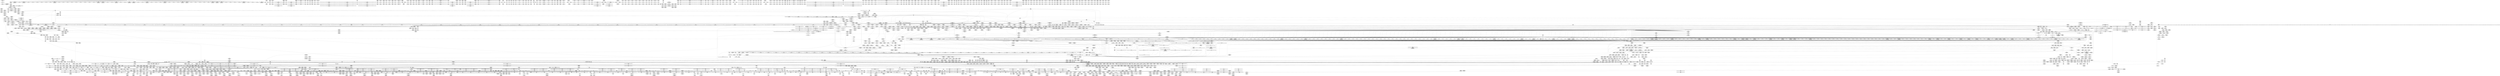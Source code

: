 digraph {
	CE0x4695750 [shape=record,shape=Mrecord,label="{CE0x4695750|tomoyo_audit_path_number_log:sw.epilog|*SummSink*}"]
	CE0x51e2f60 [shape=record,shape=Mrecord,label="{CE0x51e2f60|tomoyo_get_mode:tmp28|security/tomoyo/util.c,988|*SummSource*}"]
	CE0x6513e60 [shape=record,shape=Mrecord,label="{CE0x6513e60|i64_22|*Constant*}"]
	CE0x7b6dc80 [shape=record,shape=Mrecord,label="{CE0x7b6dc80|i64*_getelementptr_inbounds_(_2_x_i64_,_2_x_i64_*___llvm_gcov_ctr31,_i64_0,_i64_0)|*Constant*|*SummSink*}"]
	CE0x5415c60 [shape=record,shape=Mrecord,label="{CE0x5415c60|24:_%struct.dentry*,_:_SCMRE_149,150_}"]
	CE0x7a65ae0 [shape=record,shape=Mrecord,label="{CE0x7a65ae0|tomoyo_fill_path_info:bb|*SummSink*}"]
	CE0x44fa2f0 [shape=record,shape=Mrecord,label="{CE0x44fa2f0|24:_%struct.dentry*,_:_SCMRE_55,56_}"]
	CE0x7bfac20 [shape=record,shape=Mrecord,label="{CE0x7bfac20|tomoyo_path_number_perm:tmp36|security/tomoyo/file.c,717}"]
	CE0x608c260 [shape=record,shape=Mrecord,label="{CE0x608c260|tomoyo_get_realpath:buf|Function::tomoyo_get_realpath&Arg::buf::|*SummSink*}"]
	CE0x7ac3e00 [shape=record,shape=Mrecord,label="{CE0x7ac3e00|tomoyo_path_number_perm:tmp31|security/tomoyo/file.c,710|*SummSink*}"]
	CE0x534b150 [shape=record,shape=Mrecord,label="{CE0x534b150|tomoyo_audit_path_number_log:tmp7|security/tomoyo/file.c,225}"]
	CE0x7cb89d0 [shape=record,shape=Mrecord,label="{CE0x7cb89d0|GLOBAL:kfree|*Constant*|*SummSink*}"]
	CE0x64f0780 [shape=record,shape=Mrecord,label="{CE0x64f0780|tomoyo_audit_path_number_log:number|security/tomoyo/file.c,231|*SummSink*}"]
	CE0x61c3960 [shape=record,shape=Mrecord,label="{CE0x61c3960|tomoyo_domain:tmp15|security/tomoyo/common.h,1205|*SummSource*}"]
	CE0x61c33b0 [shape=record,shape=Mrecord,label="{CE0x61c33b0|tomoyo_domain:tmp14|security/tomoyo/common.h,1205|*SummSink*}"]
	CE0x47dc520 [shape=record,shape=Mrecord,label="{CE0x47dc520|tomoyo_fill_path_info:tmp}"]
	CE0x450d3d0 [shape=record,shape=Mrecord,label="{CE0x450d3d0|24:_%struct.dentry*,_:_SCMRE_6,7_}"]
	CE0x5384e10 [shape=record,shape=Mrecord,label="{CE0x5384e10|tomoyo_domain:tmp3|*SummSink*}"]
	CE0x7a580a0 [shape=record,shape=Mrecord,label="{CE0x7a580a0|i32_3|*Constant*|*SummSource*}"]
	CE0x52b2d60 [shape=record,shape=Mrecord,label="{CE0x52b2d60|24:_%struct.dentry*,_:_SCMRE_16,24_|*MultipleSource*|security/tomoyo/tomoyo.c,350|Function::tomoyo_file_ioctl&Arg::file::}"]
	CE0x46d5ce0 [shape=record,shape=Mrecord,label="{CE0x46d5ce0|i64*_getelementptr_inbounds_(_12_x_i64_,_12_x_i64_*___llvm_gcov_ctr28,_i64_0,_i64_10)|*Constant*|*SummSource*}"]
	CE0x6574fa0 [shape=record,shape=Mrecord,label="{CE0x6574fa0|tomoyo_read_lock:tmp2|*SummSource*}"]
	CE0x6487fc0 [shape=record,shape=Mrecord,label="{CE0x6487fc0|i64*_getelementptr_inbounds_(_31_x_i64_,_31_x_i64_*___llvm_gcov_ctr43150,_i64_0,_i64_16)|*Constant*|*SummSource*}"]
	CE0x7a2fea0 [shape=record,shape=Mrecord,label="{CE0x7a2fea0|128:_i8*,_1208:_%struct.file*,_:_CMRE_168,176_|*MultipleSource*|security/tomoyo/common.h,1205|security/tomoyo/common.h,1205}"]
	CE0x6138b30 [shape=record,shape=Mrecord,label="{CE0x6138b30|0:_i8*,_8:_i32,_12:_i16,_14:_i8,_15:_i8,_:_SCMRE_12,14_|*MultipleSource*|security/tomoyo/file.c, 698|Function::tomoyo_get_realpath&Arg::buf::|Function::tomoyo_add_slash&Arg::buf::|security/tomoyo/file.c,718}"]
	CE0x7b42b10 [shape=record,shape=Mrecord,label="{CE0x7b42b10|srcu_read_lock:call|include/linux/srcu.h,220}"]
	CE0x55f2430 [shape=record,shape=Mrecord,label="{CE0x55f2430|tomoyo_const_part_length:if.end18|*SummSink*}"]
	CE0x64b2880 [shape=record,shape=Mrecord,label="{CE0x64b2880|tomoyo_audit_path_number_log:tmp11|security/tomoyo/file.c,231|*SummSource*}"]
	CE0x5290570 [shape=record,shape=Mrecord,label="{CE0x5290570|_ret_void,_!dbg_!38907|include/linux/srcu.h,238|*SummSink*}"]
	CE0x5430c50 [shape=record,shape=Mrecord,label="{CE0x5430c50|24:_%struct.dentry*,_:_SCMRE_178,179_}"]
	CE0x61d3cd0 [shape=record,shape=Mrecord,label="{CE0x61d3cd0|_call_void_mcount()_#3|*SummSource*}"]
	CE0x64a6de0 [shape=record,shape=Mrecord,label="{CE0x64a6de0|tomoyo_add_slash:tobool|security/tomoyo/file.c,131}"]
	CE0x46d0c90 [shape=record,shape=Mrecord,label="{CE0x46d0c90|i32_9|*Constant*}"]
	CE0x54b4a40 [shape=record,shape=Mrecord,label="{CE0x54b4a40|_ret_%struct.task_struct*_%tmp4,_!dbg_!38905|./arch/x86/include/asm/current.h,14}"]
	CE0x7b65130 [shape=record,shape=Mrecord,label="{CE0x7b65130|tomoyo_get_realpath:tmp9|security/tomoyo/file.c,155}"]
	CE0x645a700 [shape=record,shape=Mrecord,label="{CE0x645a700|tomoyo_const_part_length:cmp12|security/tomoyo/util.c,641}"]
	CE0x4592310 [shape=record,shape=Mrecord,label="{CE0x4592310|rcu_lock_release:tmp6}"]
	CE0x65c6400 [shape=record,shape=Mrecord,label="{CE0x65c6400|tomoyo_print_ulong:tmp24|*SummSource*}"]
	CE0x657fe00 [shape=record,shape=Mrecord,label="{CE0x657fe00|i64*_getelementptr_inbounds_(_2_x_i64_,_2_x_i64_*___llvm_gcov_ctr22,_i64_0,_i64_1)|*Constant*|*SummSource*}"]
	CE0x6650fe0 [shape=record,shape=Mrecord,label="{CE0x6650fe0|128:_i8*,_1208:_%struct.file*,_:_CMRE_20,21_}"]
	CE0x608bb50 [shape=record,shape=Mrecord,label="{CE0x608bb50|tomoyo_init_request_info:tmp|*SummSink*}"]
	CE0x7ac36e0 [shape=record,shape=Mrecord,label="{CE0x7ac36e0|_ret_void,_!dbg_!38913|security/tomoyo/file.c,138|*SummSource*}"]
	CE0x53ea4d0 [shape=record,shape=Mrecord,label="{CE0x53ea4d0|i64_3|*Constant*}"]
	CE0x5373ec0 [shape=record,shape=Mrecord,label="{CE0x5373ec0|tomoyo_audit_path_number_log:buffer|security/tomoyo/file.c, 215|*SummSource*}"]
	CE0x6045d20 [shape=record,shape=Mrecord,label="{CE0x6045d20|i8*_getelementptr_inbounds_(_25_x_i8_,_25_x_i8_*_.str12,_i32_0,_i32_0)|*Constant*|*SummSink*}"]
	CE0x63af130 [shape=record,shape=Mrecord,label="{CE0x63af130|0:_i8,_array:_GCRE_tomoyo_index2category_constant_39_x_i8_c_00_00_00_00_00_00_00_00_00_00_00_00_00_00_00_00_00_00_00_00_00_00_00_01_01_01_01_01_01_01_01_01_01_01_01_01_01_01_02_,_align_16:_elem_6::|security/tomoyo/util.c,983}"]
	CE0x64e1de0 [shape=record,shape=Mrecord,label="{CE0x64e1de0|tomoyo_init_request_info:domain1|security/tomoyo/util.c,1006}"]
	CE0x7b7ca50 [shape=record,shape=Mrecord,label="{CE0x7b7ca50|0:_i8*,_array:_GCRE_tomoyo_mac_keywords_external_constant_42_x_i8*_:_elem_14::|security/tomoyo/file.c,233}"]
	CE0x462dfd0 [shape=record,shape=Mrecord,label="{CE0x462dfd0|tomoyo_print_ulong:tmp3|security/tomoyo/util.c,239}"]
	CE0x7b077f0 [shape=record,shape=Mrecord,label="{CE0x7b077f0|tomoyo_const_part_length:tmp18|security/tomoyo/util.c,627|*SummSink*}"]
	CE0x63afa50 [shape=record,shape=Mrecord,label="{CE0x63afa50|tomoyo_domain:bb|*SummSource*}"]
	CE0x5374320 [shape=record,shape=Mrecord,label="{CE0x5374320|i64*_getelementptr_inbounds_(_12_x_i64_,_12_x_i64_*___llvm_gcov_ctr31133,_i64_0,_i64_3)|*Constant*|*SummSink*}"]
	CE0x60fb2f0 [shape=record,shape=Mrecord,label="{CE0x60fb2f0|i8_4|*Constant*|*SummSink*}"]
	CE0x45606e0 [shape=record,shape=Mrecord,label="{CE0x45606e0|tomoyo_domain:call|security/tomoyo/common.h,1205|*SummSource*}"]
	CE0x46b6ac0 [shape=record,shape=Mrecord,label="{CE0x46b6ac0|tomoyo_const_part_length:tmp41|security/tomoyo/util.c,644}"]
	CE0x6091870 [shape=record,shape=Mrecord,label="{CE0x6091870|i64*_getelementptr_inbounds_(_31_x_i64_,_31_x_i64_*___llvm_gcov_ctr43150,_i64_0,_i64_28)|*Constant*|*SummSink*}"]
	CE0x531d830 [shape=record,shape=Mrecord,label="{CE0x531d830|__llvm_gcov_indirect_counter_increment114:tmp2|*SummSource*}"]
	CE0x64510e0 [shape=record,shape=Mrecord,label="{CE0x64510e0|get_current:tmp2|*SummSink*}"]
	CE0x544f950 [shape=record,shape=Mrecord,label="{CE0x544f950|24:_%struct.dentry*,_:_SCMRE_202,203_}"]
	CE0x549b560 [shape=record,shape=Mrecord,label="{CE0x549b560|24:_%struct.dentry*,_:_SCMRE_384,392_|*MultipleSource*|security/tomoyo/tomoyo.c,350|Function::tomoyo_file_ioctl&Arg::file::}"]
	CE0x6604730 [shape=record,shape=Mrecord,label="{CE0x6604730|tomoyo_init_request_info:tmp6|security/tomoyo/util.c,1004|*SummSink*}"]
	CE0x530cb60 [shape=record,shape=Mrecord,label="{CE0x530cb60|tomoyo_print_ulong:if.then6|*SummSink*}"]
	CE0x6067490 [shape=record,shape=Mrecord,label="{CE0x6067490|i64_176|*Constant*}"]
	CE0x531b970 [shape=record,shape=Mrecord,label="{CE0x531b970|GLOBAL:rcu_lock_release|*Constant*|*SummSource*}"]
	CE0x53d29d0 [shape=record,shape=Mrecord,label="{CE0x53d29d0|tomoyo_get_mode:tmp16|security/tomoyo/util.c,983|*SummSource*}"]
	CE0x652e950 [shape=record,shape=Mrecord,label="{CE0x652e950|tomoyo_print_ulong:buffer|Function::tomoyo_print_ulong&Arg::buffer::|*SummSource*}"]
	CE0x60f8080 [shape=record,shape=Mrecord,label="{CE0x60f8080|tomoyo_get_mode:tobool|security/tomoyo/util.c,978|*SummSource*}"]
	CE0x551d610 [shape=record,shape=Mrecord,label="{CE0x551d610|_ret_i32_%retval.0,_!dbg_!38967|security/tomoyo/file.c,724|*SummSource*}"]
	CE0x7a2f960 [shape=record,shape=Mrecord,label="{CE0x7a2f960|128:_i8*,_1208:_%struct.file*,_:_CMRE_144,152_|*MultipleSource*|security/tomoyo/common.h,1205|security/tomoyo/common.h,1205}"]
	CE0x60c1f70 [shape=record,shape=Mrecord,label="{CE0x60c1f70|get_current:tmp|*SummSink*}"]
	CE0x4717300 [shape=record,shape=Mrecord,label="{CE0x4717300|srcu_read_unlock:sp|Function::srcu_read_unlock&Arg::sp::}"]
	CE0x708ebf0 [shape=record,shape=Mrecord,label="{CE0x708ebf0|tomoyo_get_mode:if.end9}"]
	CE0x609d3f0 [shape=record,shape=Mrecord,label="{CE0x609d3f0|tomoyo_fill_path_info:tmp2|*LoadInst*|security/tomoyo/util.c,663|*SummSource*}"]
	CE0x52cb850 [shape=record,shape=Mrecord,label="{CE0x52cb850|0:_i64*,_array:_GCR___llvm_gcda_edge_table44_internal_unnamed_addr_constant_3_x_i64*_i64*_getelementptr_inbounds_(_31_x_i64_,_31_x_i64_*___llvm_gcov_ctr43150,_i64_0,_i64_10),_i64*_getelementptr_inbounds_(_31_x_i64_,_31_x_i64_*___llvm_gcov_ctr43150,_i64_0,_i64_11),_i64*_getelementptr_inbounds_(_31_x_i64_,_31_x_i64_*___llvm_gcov_ctr43150,_i64_0,_i64_15)_:_elem_0::}"]
	CE0x530bfd0 [shape=record,shape=Mrecord,label="{CE0x530bfd0|tomoyo_print_ulong:tmp15|security/tomoyo/util.c,243}"]
	CE0x526a6a0 [shape=record,shape=Mrecord,label="{CE0x526a6a0|tomoyo_path_number_perm:tmp1|*SummSource*}"]
	CE0x60e3f60 [shape=record,shape=Mrecord,label="{CE0x60e3f60|tomoyo_path_number_perm:tmp10|security/tomoyo/file.c,702|*SummSink*}"]
	CE0x4603ca0 [shape=record,shape=Mrecord,label="{CE0x4603ca0|tomoyo_print_ulong:tmp11|security/tomoyo/util.c,241|*SummSource*}"]
	CE0x65b8f70 [shape=record,shape=Mrecord,label="{CE0x65b8f70|tomoyo_init_request_info:call|security/tomoyo/util.c,1005}"]
	CE0x52e5870 [shape=record,shape=Mrecord,label="{CE0x52e5870|tomoyo_print_ulong:conv3|security/tomoyo/util.c,241|*SummSource*}"]
	CE0x4595550 [shape=record,shape=Mrecord,label="{CE0x4595550|tomoyo_add_slash:tmp12|security/tomoyo/file.c,138|*SummSink*}"]
	CE0x54fc450 [shape=record,shape=Mrecord,label="{CE0x54fc450|tomoyo_get_mode:tmp17|security/tomoyo/util.c,983}"]
	CE0x5462f80 [shape=record,shape=Mrecord,label="{CE0x5462f80|24:_%struct.dentry*,_:_SCMRE_204,205_}"]
	CE0x5258d20 [shape=record,shape=Mrecord,label="{CE0x5258d20|tomoyo_fill_path_info:tmp12|security/tomoyo/util.c,667|*SummSource*}"]
	CE0x7be1910 [shape=record,shape=Mrecord,label="{CE0x7be1910|i64*_getelementptr_inbounds_(_2_x_i64_,_2_x_i64_*___llvm_gcov_ctr32,_i64_0,_i64_0)|*Constant*|*SummSource*}"]
	CE0x6129b20 [shape=record,shape=Mrecord,label="{CE0x6129b20|0:_%struct.tomoyo_obj_info*,_24:_%struct.tomoyo_path_info*,_32:_i64,_40:_i8,_72:_i8,_76:_i8,_:_SCMRE_56,57_}"]
	CE0x5385830 [shape=record,shape=Mrecord,label="{CE0x5385830|tomoyo_audit_path_number_log:sw.bb|*SummSink*}"]
	CE0x63baa90 [shape=record,shape=Mrecord,label="{CE0x63baa90|GLOBAL:__llvm_gcov_ctr32134|Global_var:__llvm_gcov_ctr32134|*SummSource*}"]
	CE0x5470b60 [shape=record,shape=Mrecord,label="{CE0x5470b60|24:_%struct.dentry*,_:_SCMRE_264,280_|*MultipleSource*|security/tomoyo/tomoyo.c,350|Function::tomoyo_file_ioctl&Arg::file::}"]
	CE0x6604880 [shape=record,shape=Mrecord,label="{CE0x6604880|i64*_getelementptr_inbounds_(_5_x_i64_,_5_x_i64_*___llvm_gcov_ctr32134,_i64_0,_i64_3)|*Constant*}"]
	CE0x4781f10 [shape=record,shape=Mrecord,label="{CE0x4781f10|srcu_read_unlock:sp|Function::srcu_read_unlock&Arg::sp::|*SummSink*}"]
	CE0x45687f0 [shape=record,shape=Mrecord,label="{CE0x45687f0|tomoyo_audit_path_number_log:name|security/tomoyo/file.c,235}"]
	CE0x5361050 [shape=record,shape=Mrecord,label="{CE0x5361050|i64*_getelementptr_inbounds_(_11_x_i64_,_11_x_i64_*___llvm_gcov_ctr54147,_i64_0,_i64_1)|*Constant*}"]
	CE0x63d5b40 [shape=record,shape=Mrecord,label="{CE0x63d5b40|i64*_null|*Constant*|*SummSource*}"]
	CE0x7a740c0 [shape=record,shape=Mrecord,label="{CE0x7a740c0|tomoyo_const_part_length:tmp18|security/tomoyo/util.c,627}"]
	CE0x4885210 [shape=record,shape=Mrecord,label="{CE0x4885210|_call_void___llvm_gcov_indirect_counter_increment114(i32*___llvm_gcov_global_state_pred45,_i64**_getelementptr_inbounds_(_3_x_i64*_,_3_x_i64*_*___llvm_gcda_edge_table44,_i64_0,_i64_0)),_!dbg_!38954|security/tomoyo/util.c,649|*SummSource*}"]
	CE0x53e27c0 [shape=record,shape=Mrecord,label="{CE0x53e27c0|i64**_getelementptr_inbounds_(_3_x_i64*_,_3_x_i64*_*___llvm_gcda_edge_table29,_i64_0,_i64_0)|*Constant*|*SummSink*}"]
	CE0x54707b0 [shape=record,shape=Mrecord,label="{CE0x54707b0|24:_%struct.dentry*,_:_SCMRE_288,292_|*MultipleSource*|security/tomoyo/tomoyo.c,350|Function::tomoyo_file_ioctl&Arg::file::}"]
	CE0x6272860 [shape=record,shape=Mrecord,label="{CE0x6272860|tomoyo_print_ulong:cmp4|security/tomoyo/util.c,241|*SummSource*}"]
	CE0x6372b30 [shape=record,shape=Mrecord,label="{CE0x6372b30|i64**_getelementptr_inbounds_(_3_x_i64*_,_3_x_i64*_*___llvm_gcda_edge_table44,_i64_0,_i64_1)|*Constant*|*SummSource*}"]
	CE0x63fa7f0 [shape=record,shape=Mrecord,label="{CE0x63fa7f0|GLOBAL:lock_acquire|*Constant*}"]
	CE0x61d4460 [shape=record,shape=Mrecord,label="{CE0x61d4460|tomoyo_audit_path_number_log:sw.bb1}"]
	CE0x5633050 [shape=record,shape=Mrecord,label="{CE0x5633050|128:_i8*,_1208:_%struct.file*,_:_CMRE_47,48_}"]
	CE0x4730f90 [shape=record,shape=Mrecord,label="{CE0x4730f90|__llvm_gcov_indirect_counter_increment:tmp5|*SummSink*}"]
	CE0x7d9d640 [shape=record,shape=Mrecord,label="{CE0x7d9d640|GLOBAL:rcu_lock_acquire|*Constant*|*SummSink*}"]
	CE0x7ac2c20 [shape=record,shape=Mrecord,label="{CE0x7ac2c20|tomoyo_fill_path_info:conv4|security/tomoyo/util.c,667|*SummSource*}"]
	CE0x6160a40 [shape=record,shape=Mrecord,label="{CE0x6160a40|tomoyo_get_mode:arrayidx4|security/tomoyo/util.c,983}"]
	CE0x658eff0 [shape=record,shape=Mrecord,label="{CE0x658eff0|tomoyo_print_ulong:tmp17|security/tomoyo/util.c,243}"]
	CE0x63fad10 [shape=record,shape=Mrecord,label="{CE0x63fad10|get_current:tmp3}"]
	CE0x6076470 [shape=record,shape=Mrecord,label="{CE0x6076470|i64*_getelementptr_inbounds_(_2_x_i64_,_2_x_i64_*___llvm_gcov_ctr23,_i64_0,_i64_0)|*Constant*|*SummSink*}"]
	CE0x61dc9c0 [shape=record,shape=Mrecord,label="{CE0x61dc9c0|tomoyo_init_request_info:tmp1|*SummSource*}"]
	CE0x54f1f30 [shape=record,shape=Mrecord,label="{CE0x54f1f30|tomoyo_domain:tmp21|security/tomoyo/common.h,1205|*SummSource*}"]
	CE0x4835270 [shape=record,shape=Mrecord,label="{CE0x4835270|i64_1|*Constant*}"]
	CE0x531c7d0 [shape=record,shape=Mrecord,label="{CE0x531c7d0|tomoyo_print_ulong:cmp11|security/tomoyo/util.c,243}"]
	CE0x47afde0 [shape=record,shape=Mrecord,label="{CE0x47afde0|i64*_getelementptr_inbounds_(_2_x_i64_,_2_x_i64_*___llvm_gcov_ctr40189,_i64_0,_i64_0)|*Constant*|*SummSink*}"]
	CE0x6199cb0 [shape=record,shape=Mrecord,label="{CE0x6199cb0|tomoyo_audit_path_number_log:tmp4|security/tomoyo/file.c,222|*SummSink*}"]
	CE0x45d7b80 [shape=record,shape=Mrecord,label="{CE0x45d7b80|i64_5|*Constant*}"]
	CE0x5258800 [shape=record,shape=Mrecord,label="{CE0x5258800|tomoyo_fill_path_info:tmp11|security/tomoyo/util.c,667|*SummSink*}"]
	CE0x658f260 [shape=record,shape=Mrecord,label="{CE0x658f260|tomoyo_print_ulong:tmp17|security/tomoyo/util.c,243|*SummSource*}"]
	CE0x5224b90 [shape=record,shape=Mrecord,label="{CE0x5224b90|24:_%struct.dentry*,_:_SCMRE_84,85_}"]
	CE0x545c3d0 [shape=record,shape=Mrecord,label="{CE0x545c3d0|rcu_lock_release:tmp4|include/linux/rcupdate.h,423|*SummSink*}"]
	CE0x7ac3290 [shape=record,shape=Mrecord,label="{CE0x7ac3290|i32_47|*Constant*|*SummSink*}"]
	CE0x444d7a0 [shape=record,shape=Mrecord,label="{CE0x444d7a0|tomoyo_fill_path_info:tmp8|security/tomoyo/util.c,667|*SummSink*}"]
	CE0x7090090 [shape=record,shape=Mrecord,label="{CE0x7090090|tomoyo_domain:tmp23|security/tomoyo/common.h,1205}"]
	CE0x52eea80 [shape=record,shape=Mrecord,label="{CE0x52eea80|__llvm_gcov_indirect_counter_increment114:tmp|*SummSink*}"]
	CE0x7bc3150 [shape=record,shape=Mrecord,label="{CE0x7bc3150|0:_i8*,_array:_GCRE_tomoyo_mac_keywords_external_constant_42_x_i8*_:_elem_33::|security/tomoyo/file.c,233}"]
	CE0x6664740 [shape=record,shape=Mrecord,label="{CE0x6664740|i64_10|*Constant*|*SummSink*}"]
	CE0x4834ca0 [shape=record,shape=Mrecord,label="{CE0x4834ca0|tomoyo_print_ulong:bb|*SummSink*}"]
	CE0x61d3d70 [shape=record,shape=Mrecord,label="{CE0x61d3d70|_call_void_mcount()_#3|*SummSink*}"]
	CE0x4539130 [shape=record,shape=Mrecord,label="{CE0x4539130|tomoyo_print_ulong:tmp|*SummSource*}"]
	CE0x4899170 [shape=record,shape=Mrecord,label="{CE0x4899170|tomoyo_path_number_perm:path|Function::tomoyo_path_number_perm&Arg::path::|*SummSource*}"]
	CE0x4741e40 [shape=record,shape=Mrecord,label="{CE0x4741e40|tomoyo_const_part_length:while.cond|*SummSource*}"]
	CE0x64a8a70 [shape=record,shape=Mrecord,label="{CE0x64a8a70|GLOBAL:tomoyo_get_mode|*Constant*}"]
	CE0x52e47c0 [shape=record,shape=Mrecord,label="{CE0x52e47c0|tomoyo_print_ulong:tmp2|security/tomoyo/util.c,239|*SummSource*}"]
	CE0x53a4980 [shape=record,shape=Mrecord,label="{CE0x53a4980|0:_i8,_array:_GCRE_tomoyo_index2category_constant_39_x_i8_c_00_00_00_00_00_00_00_00_00_00_00_00_00_00_00_00_00_00_00_00_00_00_00_01_01_01_01_01_01_01_01_01_01_01_01_01_01_01_02_,_align_16:_elem_34::|security/tomoyo/util.c,983}"]
	CE0x53fd490 [shape=record,shape=Mrecord,label="{CE0x53fd490|24:_%struct.dentry*,_:_SCMRE_144,145_}"]
	CE0x46037b0 [shape=record,shape=Mrecord,label="{CE0x46037b0|rcu_lock_acquire:__here|*SummSource*}"]
	CE0x642e320 [shape=record,shape=Mrecord,label="{CE0x642e320|tomoyo_add_slash:tmp9|security/tomoyo/file.c,136|*SummSink*}"]
	CE0x53c3610 [shape=record,shape=Mrecord,label="{CE0x53c3610|GLOBAL:__llvm_gcov_indirect_counter_increment|*Constant*|*SummSink*}"]
	CE0x635bd80 [shape=record,shape=Mrecord,label="{CE0x635bd80|GLOBAL:full_name_hash|*Constant*|*SummSource*}"]
	CE0x62f04d0 [shape=record,shape=Mrecord,label="{CE0x62f04d0|tomoyo_audit_path_number_log:param|security/tomoyo/file.c,213}"]
	CE0x60914a0 [shape=record,shape=Mrecord,label="{CE0x60914a0|tomoyo_const_part_length:tmp48|security/tomoyo/util.c,649|*SummSource*}"]
	CE0x5368e90 [shape=record,shape=Mrecord,label="{CE0x5368e90|tomoyo_const_part_length:if.end28|*SummSink*}"]
	CE0x52b2e00 [shape=record,shape=Mrecord,label="{CE0x52b2e00|24:_%struct.dentry*,_:_SCMRE_24,32_|*MultipleSource*|security/tomoyo/tomoyo.c,350|Function::tomoyo_file_ioctl&Arg::file::}"]
	CE0x5415fc0 [shape=record,shape=Mrecord,label="{CE0x5415fc0|24:_%struct.dentry*,_:_SCMRE_152,153_}"]
	CE0x551f050 [shape=record,shape=Mrecord,label="{CE0x551f050|tomoyo_file_ioctl:cmd|Function::tomoyo_file_ioctl&Arg::cmd::}"]
	CE0x64b8b10 [shape=record,shape=Mrecord,label="{CE0x64b8b10|tomoyo_audit_path_number_log:param2|security/tomoyo/file.c,231|*SummSource*}"]
	CE0x53a5190 [shape=record,shape=Mrecord,label="{CE0x53a5190|0:_i8,_array:_GCRE_tomoyo_index2category_constant_39_x_i8_c_00_00_00_00_00_00_00_00_00_00_00_00_00_00_00_00_00_00_00_00_00_00_00_01_01_01_01_01_01_01_01_01_01_01_01_01_01_01_02_,_align_16:_elem_37::|security/tomoyo/util.c,983}"]
	CE0x7abf590 [shape=record,shape=Mrecord,label="{CE0x7abf590|tomoyo_fill_path_info:const_len6|security/tomoyo/util.c,668}"]
	CE0x665e310 [shape=record,shape=Mrecord,label="{CE0x665e310|tomoyo_fill_path_info:const_len|security/tomoyo/util.c,666}"]
	CE0x7bd3230 [shape=record,shape=Mrecord,label="{CE0x7bd3230|tomoyo_fill_path_info:frombool10|security/tomoyo/util.c,668|*SummSource*}"]
	CE0x54b41e0 [shape=record,shape=Mrecord,label="{CE0x54b41e0|GLOBAL:get_current|*Constant*|*SummSource*}"]
	CE0x4834b90 [shape=record,shape=Mrecord,label="{CE0x4834b90|tomoyo_print_ulong:bb|*SummSource*}"]
	CE0x61c3b40 [shape=record,shape=Mrecord,label="{CE0x61c3b40|i64*_getelementptr_inbounds_(_12_x_i64_,_12_x_i64_*___llvm_gcov_ctr28,_i64_0,_i64_0)|*Constant*}"]
	CE0x539b8f0 [shape=record,shape=Mrecord,label="{CE0x539b8f0|0:_%struct.tomoyo_obj_info*,_24:_%struct.tomoyo_path_info*,_32:_i64,_40:_i8,_72:_i8,_76:_i8,_:_SCMRE_45,46_}"]
	CE0x6483b40 [shape=record,shape=Mrecord,label="{CE0x6483b40|tomoyo_init_request_info:tmp12|security/tomoyo/util.c,1010|*SummSource*}"]
	CE0x46dcdd0 [shape=record,shape=Mrecord,label="{CE0x46dcdd0|tomoyo_audit_path_number_log:bb}"]
	CE0x4862c30 [shape=record,shape=Mrecord,label="{CE0x4862c30|i32_0|*Constant*|*SummSink*}"]
	CE0x53ed0d0 [shape=record,shape=Mrecord,label="{CE0x53ed0d0|tomoyo_print_ulong:call15|security/tomoyo/util.c,244}"]
	CE0x64cfc00 [shape=record,shape=Mrecord,label="{CE0x64cfc00|i32_50|*Constant*}"]
	CE0x612a060 [shape=record,shape=Mrecord,label="{CE0x612a060|0:_%struct.tomoyo_obj_info*,_24:_%struct.tomoyo_path_info*,_32:_i64,_40:_i8,_72:_i8,_76:_i8,_:_SCMRE_59,60_}"]
	CE0x54637d0 [shape=record,shape=Mrecord,label="{CE0x54637d0|24:_%struct.dentry*,_:_SCMRE_211,212_}"]
	CE0x6107450 [shape=record,shape=Mrecord,label="{CE0x6107450|_ret_i32_%call,_!dbg_!38907|include/linux/srcu.h,223|*SummSource*}"]
	CE0x48850e0 [shape=record,shape=Mrecord,label="{CE0x48850e0|i32_4|*Constant*}"]
	CE0x7b858c0 [shape=record,shape=Mrecord,label="{CE0x7b858c0|GLOBAL:tomoyo_realpath_from_path|*Constant*|*SummSource*}"]
	CE0x659a4e0 [shape=record,shape=Mrecord,label="{CE0x659a4e0|i64*_getelementptr_inbounds_(_22_x_i64_,_22_x_i64_*___llvm_gcov_ctr9,_i64_0,_i64_0)|*Constant*}"]
	CE0x64cfa60 [shape=record,shape=Mrecord,label="{CE0x64cfa60|GLOBAL:__llvm_gcov_indirect_counter_increment114|*Constant*|*SummSink*}"]
	CE0x54fc200 [shape=record,shape=Mrecord,label="{CE0x54fc200|i32_39|*Constant*|*SummSink*}"]
	CE0x4603890 [shape=record,shape=Mrecord,label="{CE0x4603890|rcu_lock_acquire:__here|*SummSink*}"]
	CE0x64f9810 [shape=record,shape=Mrecord,label="{CE0x64f9810|tomoyo_init_request_info:domain1|security/tomoyo/util.c,1006|*SummSink*}"]
	CE0x46d5240 [shape=record,shape=Mrecord,label="{CE0x46d5240|_call_void_mcount()_#3|*SummSink*}"]
	CE0x549b050 [shape=record,shape=Mrecord,label="{CE0x549b050|24:_%struct.dentry*,_:_SCMRE_360,368_|*MultipleSource*|security/tomoyo/tomoyo.c,350|Function::tomoyo_file_ioctl&Arg::file::}"]
	CE0x7aacc60 [shape=record,shape=Mrecord,label="{CE0x7aacc60|tomoyo_path_number_perm:param10|security/tomoyo/file.c,712}"]
	CE0x51cc3a0 [shape=record,shape=Mrecord,label="{CE0x51cc3a0|i64_1|*Constant*|*SummSource*}"]
	CE0x6230590 [shape=record,shape=Mrecord,label="{CE0x6230590|_call_void___llvm_gcov_indirect_counter_increment114(i32*___llvm_gcov_global_state_pred45,_i64**_getelementptr_inbounds_(_3_x_i64*_,_3_x_i64*_*___llvm_gcda_edge_table44,_i64_0,_i64_1)),_!dbg_!38927|security/tomoyo/util.c,634}"]
	CE0x53e2160 [shape=record,shape=Mrecord,label="{CE0x53e2160|GLOBAL:tomoyo_profile|*Constant*}"]
	CE0x6272d40 [shape=record,shape=Mrecord,label="{CE0x6272d40|i64_4|*Constant*}"]
	CE0x65b92c0 [shape=record,shape=Mrecord,label="{CE0x65b92c0|tomoyo_path_number_perm:tmp5|security/tomoyo/file.c,695|*SummSink*}"]
	CE0x61f3c40 [shape=record,shape=Mrecord,label="{CE0x61f3c40|tomoyo_get_mode:tmp24|security/tomoyo/util.c,986}"]
	CE0x63b8910 [shape=record,shape=Mrecord,label="{CE0x63b8910|tomoyo_path_number_perm:tmp7|security/tomoyo/file.c,701|*SummSource*}"]
	CE0x6689300 [shape=record,shape=Mrecord,label="{CE0x6689300|tomoyo_path_number_perm:tmp30|security/tomoyo/file.c,709}"]
	CE0x60460a0 [shape=record,shape=Mrecord,label="{CE0x60460a0|GLOBAL:lockdep_rcu_suspicious|*Constant*|*SummSink*}"]
	CE0x7ad0110 [shape=record,shape=Mrecord,label="{CE0x7ad0110|0:_%struct.tomoyo_obj_info*,_24:_%struct.tomoyo_path_info*,_32:_i64,_40:_i8,_72:_i8,_76:_i8,_:_SCMRE_60,61_}"]
	CE0x6237350 [shape=record,shape=Mrecord,label="{CE0x6237350|_call_void_lock_release(%struct.lockdep_map*_%map,_i32_1,_i64_ptrtoint_(i8*_blockaddress(_rcu_lock_release,_%__here)_to_i64))_#9,_!dbg_!38907|include/linux/rcupdate.h,423}"]
	CE0x7a7b300 [shape=record,shape=Mrecord,label="{CE0x7a7b300|_call_void_mcount()_#3}"]
	CE0x7cb9010 [shape=record,shape=Mrecord,label="{CE0x7cb9010|_call_void_tomoyo_read_unlock(i32_%call1)_#9,_!dbg_!38957|security/tomoyo/file.c,720}"]
	CE0x707afc0 [shape=record,shape=Mrecord,label="{CE0x707afc0|i32_-1|*Constant*|*SummSource*}"]
	CE0x45c26d0 [shape=record,shape=Mrecord,label="{CE0x45c26d0|tomoyo_print_ulong:if.else}"]
	CE0x5249520 [shape=record,shape=Mrecord,label="{CE0x5249520|24:_%struct.dentry*,_:_SCMRE_32,40_|*MultipleSource*|security/tomoyo/tomoyo.c,350|Function::tomoyo_file_ioctl&Arg::file::}"]
	CE0x65c5860 [shape=record,shape=Mrecord,label="{CE0x65c5860|tomoyo_print_ulong:tmp22|*SummSink*}"]
	CE0x7ab2560 [shape=record,shape=Mrecord,label="{CE0x7ab2560|i64*_getelementptr_inbounds_(_4_x_i64_,_4_x_i64_*___llvm_gcov_ctr24,_i64_0,_i64_0)|*Constant*|*SummSink*}"]
	CE0x664a870 [shape=record,shape=Mrecord,label="{CE0x664a870|tomoyo_const_part_length:tmp5|security/tomoyo/util.c,624|*SummSource*}"]
	CE0x6222140 [shape=record,shape=Mrecord,label="{CE0x6222140|tomoyo_get_mode:tmp25|security/tomoyo/util.c,987|*SummSink*}"]
	CE0x665e420 [shape=record,shape=Mrecord,label="{CE0x665e420|tomoyo_fill_path_info:const_len|security/tomoyo/util.c,666|*SummSink*}"]
	CE0x64332e0 [shape=record,shape=Mrecord,label="{CE0x64332e0|tomoyo_init_request_info:mode5|security/tomoyo/util.c,1011|*SummSource*}"]
	CE0x546f5b0 [shape=record,shape=Mrecord,label="{CE0x546f5b0|tomoyo_get_mode:conv10|security/tomoyo/util.c,985}"]
	CE0x51e3470 [shape=record,shape=Mrecord,label="{CE0x51e3470|tomoyo_get_mode:tmp28|security/tomoyo/util.c,988|*SummSink*}"]
	CE0x61afd20 [shape=record,shape=Mrecord,label="{CE0x61afd20|GLOBAL:__srcu_read_lock|*Constant*|*SummSink*}"]
	CE0x63e4330 [shape=record,shape=Mrecord,label="{CE0x63e4330|rcu_lock_acquire:tmp|*SummSink*}"]
	CE0x651d030 [shape=record,shape=Mrecord,label="{CE0x651d030|i32_48|*Constant*|*SummSource*}"]
	CE0x664bf50 [shape=record,shape=Mrecord,label="{CE0x664bf50|128:_i8*,_1208:_%struct.file*,_:_CMRE_31,32_}"]
	CE0x628c810 [shape=record,shape=Mrecord,label="{CE0x628c810|tomoyo_init_request_info:tmp13|*LoadInst*|security/tomoyo/util.c,1011|*SummSource*}"]
	CE0x635be40 [shape=record,shape=Mrecord,label="{CE0x635be40|GLOBAL:full_name_hash|*Constant*|*SummSink*}"]
	CE0x63fbb00 [shape=record,shape=Mrecord,label="{CE0x63fbb00|i8_2|*Constant*}"]
	CE0x46dc410 [shape=record,shape=Mrecord,label="{CE0x46dc410|GLOBAL:srcu_read_unlock|*Constant*|*SummSink*}"]
	CE0x7d85050 [shape=record,shape=Mrecord,label="{CE0x7d85050|tomoyo_audit_path_number_log:path_number7|security/tomoyo/file.c,235|*SummSource*}"]
	CE0x657ff30 [shape=record,shape=Mrecord,label="{CE0x657ff30|i64*_getelementptr_inbounds_(_2_x_i64_,_2_x_i64_*___llvm_gcov_ctr22,_i64_0,_i64_1)|*Constant*|*SummSink*}"]
	CE0x5624580 [shape=record,shape=Mrecord,label="{CE0x5624580|tomoyo_fill_path_info:conv|security/tomoyo/util.c,664}"]
	CE0x7bd2890 [shape=record,shape=Mrecord,label="{CE0x7bd2890|i32_4|*Constant*}"]
	CE0x707aab0 [shape=record,shape=Mrecord,label="{CE0x707aab0|i64*_getelementptr_inbounds_(_5_x_i64_,_5_x_i64_*___llvm_gcov_ctr28130,_i64_0,_i64_3)|*Constant*|*SummSink*}"]
	CE0x635c920 [shape=record,shape=Mrecord,label="{CE0x635c920|tomoyo_fill_path_info:bb}"]
	CE0x7ae05f0 [shape=record,shape=Mrecord,label="{CE0x7ae05f0|_ret_void,_!dbg_!38908|include/linux/rcupdate.h,424}"]
	CE0x6237890 [shape=record,shape=Mrecord,label="{CE0x6237890|tomoyo_const_part_length:tmp35|security/tomoyo/util.c,643|*SummSink*}"]
	CE0x7ad1ef0 [shape=record,shape=Mrecord,label="{CE0x7ad1ef0|tomoyo_path_number_perm:tmp33|security/tomoyo/file.c,715|*SummSource*}"]
	CE0x62b4fe0 [shape=record,shape=Mrecord,label="{CE0x62b4fe0|i64*_getelementptr_inbounds_(_12_x_i64_,_12_x_i64_*___llvm_gcov_ctr31133,_i64_0,_i64_6)|*Constant*|*SummSource*}"]
	CE0x64f7ce0 [shape=record,shape=Mrecord,label="{CE0x64f7ce0|tomoyo_print_ulong:entry|*SummSink*}"]
	CE0x53fd6c0 [shape=record,shape=Mrecord,label="{CE0x53fd6c0|24:_%struct.dentry*,_:_SCMRE_240,248_|*MultipleSource*|security/tomoyo/tomoyo.c,350|Function::tomoyo_file_ioctl&Arg::file::}"]
	CE0x526dde0 [shape=record,shape=Mrecord,label="{CE0x526dde0|tomoyo_path_number_perm:tmp50|security/tomoyo/file.c,723}"]
	CE0x61dc6d0 [shape=record,shape=Mrecord,label="{CE0x61dc6d0|tomoyo_path_number_perm:idxprom|security/tomoyo/file.c,701}"]
	CE0x6421a60 [shape=record,shape=Mrecord,label="{CE0x6421a60|tomoyo_print_ulong:call19|security/tomoyo/util.c,246|*SummSink*}"]
	CE0x641d070 [shape=record,shape=Mrecord,label="{CE0x641d070|tomoyo_init_request_info:conv|security/tomoyo/util.c,1010|*SummSource*}"]
	CE0x4741660 [shape=record,shape=Mrecord,label="{CE0x4741660|tomoyo_const_part_length:len.0}"]
	CE0x4835410 [shape=record,shape=Mrecord,label="{CE0x4835410|tomoyo_fill_path_info:tmp1}"]
	CE0x65d8d80 [shape=record,shape=Mrecord,label="{CE0x65d8d80|__llvm_gcov_indirect_counter_increment:tmp|*SummSource*}"]
	CE0x5430eb0 [shape=record,shape=Mrecord,label="{CE0x5430eb0|24:_%struct.dentry*,_:_SCMRE_180,181_}"]
	CE0x60e41f0 [shape=record,shape=Mrecord,label="{CE0x60e41f0|tomoyo_init_request_info:tmp3|security/tomoyo/util.c,1004|*SummSource*}"]
	CE0x6371d80 [shape=record,shape=Mrecord,label="{CE0x6371d80|tomoyo_const_part_length:tmp29|security/tomoyo/util.c,641|*SummSink*}"]
	CE0x664c590 [shape=record,shape=Mrecord,label="{CE0x664c590|128:_i8*,_1208:_%struct.file*,_:_CMRE_36,37_}"]
	CE0x54c3850 [shape=record,shape=Mrecord,label="{CE0x54c3850|24:_%struct.dentry*,_:_SCMRE_392,396_|*MultipleSource*|security/tomoyo/tomoyo.c,350|Function::tomoyo_file_ioctl&Arg::file::}"]
	CE0x629bfa0 [shape=record,shape=Mrecord,label="{CE0x629bfa0|tomoyo_path_number_perm:tmp7|security/tomoyo/file.c,701|*SummSink*}"]
	CE0x60762e0 [shape=record,shape=Mrecord,label="{CE0x60762e0|i64*_getelementptr_inbounds_(_2_x_i64_,_2_x_i64_*___llvm_gcov_ctr23,_i64_0,_i64_0)|*Constant*|*SummSource*}"]
	CE0x633cba0 [shape=record,shape=Mrecord,label="{CE0x633cba0|tomoyo_domain:tmp19|security/tomoyo/common.h,1205}"]
	CE0x5551470 [shape=record,shape=Mrecord,label="{CE0x5551470|tomoyo_const_part_length:tmp49|security/tomoyo/util.c,649}"]
	CE0x618fe60 [shape=record,shape=Mrecord,label="{CE0x618fe60|tomoyo_path_number_perm:tmp47|security/tomoyo/file.c,722|*SummSink*}"]
	CE0x6496050 [shape=record,shape=Mrecord,label="{CE0x6496050|i64*_getelementptr_inbounds_(_5_x_i64_,_5_x_i64_*___llvm_gcov_ctr32134,_i64_0,_i64_4)|*Constant*}"]
	CE0x6107290 [shape=record,shape=Mrecord,label="{CE0x6107290|_ret_i32_%call,_!dbg_!38907|include/linux/srcu.h,223}"]
	CE0x5233be0 [shape=record,shape=Mrecord,label="{CE0x5233be0|_call_void_lockdep_rcu_suspicious(i8*_getelementptr_inbounds_(_25_x_i8_,_25_x_i8_*_.str12,_i32_0,_i32_0),_i32_1205,_i8*_getelementptr_inbounds_(_45_x_i8_,_45_x_i8_*_.str13,_i32_0,_i32_0))_#9,_!dbg_!38917|security/tomoyo/common.h,1205}"]
	CE0x5416220 [shape=record,shape=Mrecord,label="{CE0x5416220|24:_%struct.dentry*,_:_SCMRE_154,155_}"]
	CE0x53fcf90 [shape=record,shape=Mrecord,label="{CE0x53fcf90|24:_%struct.dentry*,_:_SCMRE_115,116_}"]
	CE0x6122070 [shape=record,shape=Mrecord,label="{CE0x6122070|tomoyo_const_part_length:tobool|security/tomoyo/util.c,624|*SummSink*}"]
	CE0x63590b0 [shape=record,shape=Mrecord,label="{CE0x63590b0|tomoyo_init_request_info:tmp4|security/tomoyo/util.c,1004|*SummSink*}"]
	CE0x7be2b20 [shape=record,shape=Mrecord,label="{CE0x7be2b20|tomoyo_audit_path_number_log:tmp14|security/tomoyo/file.c,233|*SummSink*}"]
	CE0x6386000 [shape=record,shape=Mrecord,label="{CE0x6386000|GLOBAL:srcu_read_lock|*Constant*|*SummSource*}"]
	CE0x524dea0 [shape=record,shape=Mrecord,label="{CE0x524dea0|tomoyo_const_part_length:tmp42|security/tomoyo/util.c,644|*SummSource*}"]
	CE0x6076690 [shape=record,shape=Mrecord,label="{CE0x6076690|GLOBAL:__llvm_gcov_ctr54147|Global_var:__llvm_gcov_ctr54147}"]
	CE0x538d670 [shape=record,shape=Mrecord,label="{CE0x538d670|i32_8|*Constant*}"]
	CE0x633ced0 [shape=record,shape=Mrecord,label="{CE0x633ced0|i64*_getelementptr_inbounds_(_2_x_i64_,_2_x_i64_*___llvm_gcov_ctr40189,_i64_0,_i64_0)|*Constant*|*SummSource*}"]
	CE0x4824de0 [shape=record,shape=Mrecord,label="{CE0x4824de0|24:_%struct.dentry*,_:_SCMRE_95,96_}"]
	CE0x62699b0 [shape=record,shape=Mrecord,label="{CE0x62699b0|i8_2|*Constant*|*SummSink*}"]
	CE0x4835480 [shape=record,shape=Mrecord,label="{CE0x4835480|_call_void_mcount()_#3}"]
	CE0x7d810a0 [shape=record,shape=Mrecord,label="{CE0x7d810a0|tomoyo_read_unlock:bb|*SummSink*}"]
	CE0x5632c90 [shape=record,shape=Mrecord,label="{CE0x5632c90|128:_i8*,_1208:_%struct.file*,_:_CMRE_44,45_}"]
	CE0x7c21590 [shape=record,shape=Mrecord,label="{CE0x7c21590|rcu_lock_release:bb}"]
	CE0x6495fe0 [shape=record,shape=Mrecord,label="{CE0x6495fe0|i64*_getelementptr_inbounds_(_5_x_i64_,_5_x_i64_*___llvm_gcov_ctr32134,_i64_0,_i64_4)|*Constant*|*SummSource*}"]
	CE0x62b0b40 [shape=record,shape=Mrecord,label="{CE0x62b0b40|tomoyo_init_request_info:tmp2|security/tomoyo/util.c,1003|*SummSink*}"]
	CE0x6190740 [shape=record,shape=Mrecord,label="{CE0x6190740|tomoyo_path_number_perm:error.1}"]
	CE0x633cde0 [shape=record,shape=Mrecord,label="{CE0x633cde0|24:_%struct.dentry*,_:_SCMRE_456,464_|*MultipleSource*|security/tomoyo/tomoyo.c,350|Function::tomoyo_file_ioctl&Arg::file::}"]
	CE0x6067530 [shape=record,shape=Mrecord,label="{CE0x6067530|i64_176|*Constant*|*SummSource*}"]
	CE0x6170e40 [shape=record,shape=Mrecord,label="{CE0x6170e40|tomoyo_const_part_length:tmp2|security/tomoyo/util.c,624|*SummSource*}"]
	CE0x7b38fd0 [shape=record,shape=Mrecord,label="{CE0x7b38fd0|tomoyo_add_slash:bb}"]
	CE0x7c23650 [shape=record,shape=Mrecord,label="{CE0x7c23650|srcu_read_unlock:tmp2|*SummSink*}"]
	CE0x463ca10 [shape=record,shape=Mrecord,label="{CE0x463ca10|srcu_read_unlock:dep_map|include/linux/srcu.h,236|*SummSource*}"]
	CE0x608f7d0 [shape=record,shape=Mrecord,label="{CE0x608f7d0|i64_17|*Constant*|*SummSource*}"]
	CE0x53d3ae0 [shape=record,shape=Mrecord,label="{CE0x53d3ae0|tomoyo_get_mode:config7|security/tomoyo/util.c,983}"]
	CE0x6347100 [shape=record,shape=Mrecord,label="{CE0x6347100|GLOBAL:__llvm_gcov_ctr9|Global_var:__llvm_gcov_ctr9|*SummSink*}"]
	CE0x65c5ea0 [shape=record,shape=Mrecord,label="{CE0x65c5ea0|tomoyo_print_ulong:tmp24}"]
	CE0x7bc34d0 [shape=record,shape=Mrecord,label="{CE0x7bc34d0|0:_i8*,_array:_GCRE_tomoyo_mac_keywords_external_constant_42_x_i8*_:_elem_35::|security/tomoyo/file.c,233}"]
	CE0x531ca60 [shape=record,shape=Mrecord,label="{CE0x531ca60|GLOBAL:__llvm_gcov_global_state_pred45|Global_var:__llvm_gcov_global_state_pred45|*SummSource*}"]
	CE0x47d3250 [shape=record,shape=Mrecord,label="{CE0x47d3250|tomoyo_file_ioctl:bb|*SummSink*}"]
	CE0x7b26450 [shape=record,shape=Mrecord,label="{CE0x7b26450|_call_void_mcount()_#3}"]
	CE0x526a630 [shape=record,shape=Mrecord,label="{CE0x526a630|tomoyo_path_number_perm:tmp1}"]
	CE0x60ab520 [shape=record,shape=Mrecord,label="{CE0x60ab520|__llvm_gcov_indirect_counter_increment114:entry|*SummSink*}"]
	CE0x4870b00 [shape=record,shape=Mrecord,label="{CE0x4870b00|tomoyo_const_part_length:tmp39|security/tomoyo/util.c,644|*SummSink*}"]
	CE0x5512ee0 [shape=record,shape=Mrecord,label="{CE0x5512ee0|tomoyo_get_mode:tmp19|security/tomoyo/util.c,985|*SummSource*}"]
	CE0x654d410 [shape=record,shape=Mrecord,label="{CE0x654d410|GLOBAL:__llvm_gcov_ctr43150|Global_var:__llvm_gcov_ctr43150|*SummSource*}"]
	"CONST[source:2(external),value:2(dynamic)][purpose:{subject}][SrcIdx:16]"
	CE0x53e1350 [shape=record,shape=Mrecord,label="{CE0x53e1350|COLLAPSED:_GCMRE___llvm_gcov_ctr53148_internal_global_2_x_i64_zeroinitializer:_elem_0:default:}"]
	CE0x7be25e0 [shape=record,shape=Mrecord,label="{CE0x7be25e0|0:_i8*,_array:_GCRE_tomoyo_mac_keywords_external_constant_42_x_i8*_:_elem_41::|security/tomoyo/file.c,233}"]
	CE0x6510ea0 [shape=record,shape=Mrecord,label="{CE0x6510ea0|__llvm_gcov_indirect_counter_increment:tmp2|*SummSink*}"]
	CE0x7d6eaf0 [shape=record,shape=Mrecord,label="{CE0x7d6eaf0|tomoyo_const_part_length:if.end18}"]
	CE0x7aea410 [shape=record,shape=Mrecord,label="{CE0x7aea410|tomoyo_const_part_length:tmp3|security/tomoyo/util.c,624|*SummSink*}"]
	CE0x538dee0 [shape=record,shape=Mrecord,label="{CE0x538dee0|tomoyo_path_number_perm:tmp12|*LoadInst*|security/tomoyo/file.c,702}"]
	CE0x63fc3c0 [shape=record,shape=Mrecord,label="{CE0x63fc3c0|i64*_getelementptr_inbounds_(_12_x_i64_,_12_x_i64_*___llvm_gcov_ctr28,_i64_0,_i64_11)|*Constant*|*SummSink*}"]
	CE0x52f9570 [shape=record,shape=Mrecord,label="{CE0x52f9570|tomoyo_domain:tmp4|security/tomoyo/common.h,1205}"]
	CE0x546f1d0 [shape=record,shape=Mrecord,label="{CE0x546f1d0|tomoyo_get_mode:mode.0|*SummSink*}"]
	CE0x7cf24b0 [shape=record,shape=Mrecord,label="{CE0x7cf24b0|GLOBAL:__llvm_gcov_ctr31133|Global_var:__llvm_gcov_ctr31133|*SummSink*}"]
	CE0x654d4f0 [shape=record,shape=Mrecord,label="{CE0x654d4f0|tomoyo_const_part_length:tmp3|security/tomoyo/util.c,624}"]
	CE0x45ed300 [shape=record,shape=Mrecord,label="{CE0x45ed300|tomoyo_print_ulong:if.then13|*SummSink*}"]
	CE0x4898b00 [shape=record,shape=Mrecord,label="{CE0x4898b00|tomoyo_get_realpath:path|Function::tomoyo_get_realpath&Arg::path::}"]
	CE0x5565730 [shape=record,shape=Mrecord,label="{CE0x5565730|tomoyo_add_slash:entry|*SummSink*}"]
	CE0x61bc0c0 [shape=record,shape=Mrecord,label="{CE0x61bc0c0|tomoyo_path_number_perm:tmp49|security/tomoyo/file.c,723|*SummSink*}"]
	CE0x48342b0 [shape=record,shape=Mrecord,label="{CE0x48342b0|_call_void_mcount()_#3}"]
	CE0x60916b0 [shape=record,shape=Mrecord,label="{CE0x60916b0|i64*_getelementptr_inbounds_(_31_x_i64_,_31_x_i64_*___llvm_gcov_ctr43150,_i64_0,_i64_28)|*Constant*|*SummSource*}"]
	CE0x51b4430 [shape=record,shape=Mrecord,label="{CE0x51b4430|tomoyo_print_ulong:tmp10|security/tomoyo/util.c,241|*SummSource*}"]
	CE0x7b39830 [shape=record,shape=Mrecord,label="{CE0x7b39830|tomoyo_add_slash:if.end|*SummSource*}"]
	CE0x7bec7c0 [shape=record,shape=Mrecord,label="{CE0x7bec7c0|i8*_undef|*Constant*|*SummSource*}"]
	CE0x7b37100 [shape=record,shape=Mrecord,label="{CE0x7b37100|tomoyo_get_mode:call|security/tomoyo/util.c,980|*SummSink*}"]
	CE0x541cf10 [shape=record,shape=Mrecord,label="{CE0x541cf10|24:_%struct.dentry*,_:_SCMRE_169,170_}"]
	CE0x52f5f50 [shape=record,shape=Mrecord,label="{CE0x52f5f50|tomoyo_fill_path_info:hash|security/tomoyo/util.c,669}"]
	CE0x51e2cd0 [shape=record,shape=Mrecord,label="{CE0x51e2cd0|tomoyo_get_mode:tmp27|security/tomoyo/util.c,988|*SummSink*}"]
	CE0x6262d30 [shape=record,shape=Mrecord,label="{CE0x6262d30|tomoyo_path_number_perm:tmp54|security/tomoyo/file.c,724|*SummSource*}"]
	CE0x53d2c80 [shape=record,shape=Mrecord,label="{CE0x53d2c80|tomoyo_get_mode:tmp16|security/tomoyo/util.c,983|*SummSink*}"]
	CE0x462e980 [shape=record,shape=Mrecord,label="{CE0x462e980|tomoyo_const_part_length:tmp10|security/tomoyo/util.c,626|*SummSource*}"]
	CE0x6211fc0 [shape=record,shape=Mrecord,label="{CE0x6211fc0|i64*_getelementptr_inbounds_(_11_x_i64_,_11_x_i64_*___llvm_gcov_ctr54147,_i64_0,_i64_8)|*Constant*|*SummSource*}"]
	CE0x5fdf6d0 [shape=record,shape=Mrecord,label="{CE0x5fdf6d0|0:_i8,_array:_GCRE_tomoyo_index2category_constant_39_x_i8_c_00_00_00_00_00_00_00_00_00_00_00_00_00_00_00_00_00_00_00_00_00_00_00_01_01_01_01_01_01_01_01_01_01_01_01_01_01_01_02_,_align_16:_elem_10::|security/tomoyo/util.c,983}"]
	CE0x63b8b90 [shape=record,shape=Mrecord,label="{CE0x63b8b90|_call_void_mcount()_#3|*SummSink*}"]
	CE0x6487310 [shape=record,shape=Mrecord,label="{CE0x6487310|tomoyo_const_part_length:tmp15|security/tomoyo/util.c,627|*SummSink*}"]
	CE0x65132d0 [shape=record,shape=Mrecord,label="{CE0x65132d0|tomoyo_const_part_length:conv20|security/tomoyo/util.c,644|*SummSource*}"]
	CE0x472af70 [shape=record,shape=Mrecord,label="{CE0x472af70|i64*_getelementptr_inbounds_(_14_x_i64_,_14_x_i64_*___llvm_gcov_ctr18115,_i64_0,_i64_0)|*Constant*}"]
	CE0x64a6b50 [shape=record,shape=Mrecord,label="{CE0x64a6b50|tomoyo_add_slash:tmp2|*LoadInst*|security/tomoyo/file.c,131|*SummSource*}"]
	CE0x61e38c0 [shape=record,shape=Mrecord,label="{CE0x61e38c0|0:_%struct.tomoyo_obj_info*,_24:_%struct.tomoyo_path_info*,_32:_i64,_40:_i8,_72:_i8,_76:_i8,_:_SCMRE_28,29_}"]
	CE0x528fff0 [shape=record,shape=Mrecord,label="{CE0x528fff0|tomoyo_audit_path_number_log:tmp|*SummSource*}"]
	CE0x6148360 [shape=record,shape=Mrecord,label="{CE0x6148360|i32_0|*Constant*}"]
	CE0x54fc370 [shape=record,shape=Mrecord,label="{CE0x54fc370|tomoyo_get_mode:add|security/tomoyo/util.c,984|*SummSink*}"]
	CE0x52eef90 [shape=record,shape=Mrecord,label="{CE0x52eef90|tomoyo_const_part_length:if.then27}"]
	CE0x7a84440 [shape=record,shape=Mrecord,label="{CE0x7a84440|tomoyo_path_number_perm:path_number13|security/tomoyo/file.c,713|*SummSource*}"]
	CE0x7a57ef0 [shape=record,shape=Mrecord,label="{CE0x7a57ef0|i32_3|*Constant*|*SummSink*}"]
	CE0x615c4a0 [shape=record,shape=Mrecord,label="{CE0x615c4a0|_call_void_kfree(i8*_%tmp41)_#9,_!dbg_!38956|security/tomoyo/file.c,718|*SummSource*}"]
	CE0x7b378e0 [shape=record,shape=Mrecord,label="{CE0x7b378e0|__llvm_gcov_indirect_counter_increment:entry}"]
	CE0x4730510 [shape=record,shape=Mrecord,label="{CE0x4730510|tomoyo_print_ulong:tmp6|security/tomoyo/util.c,240|*SummSink*}"]
	CE0x627d760 [shape=record,shape=Mrecord,label="{CE0x627d760|tomoyo_path_number_perm:tmp20|security/tomoyo/file.c,705|*SummSource*}"]
	CE0x63f9c30 [shape=record,shape=Mrecord,label="{CE0x63f9c30|tomoyo_const_part_length:cmp|security/tomoyo/util.c,626}"]
	CE0x6340650 [shape=record,shape=Mrecord,label="{CE0x6340650|i8_1|*Constant*}"]
	CE0x63ea200 [shape=record,shape=Mrecord,label="{CE0x63ea200|tomoyo_init_request_info:bb|*SummSink*}"]
	CE0x5374290 [shape=record,shape=Mrecord,label="{CE0x5374290|i64*_getelementptr_inbounds_(_12_x_i64_,_12_x_i64_*___llvm_gcov_ctr31133,_i64_0,_i64_3)|*Constant*|*SummSource*}"]
	CE0x6651660 [shape=record,shape=Mrecord,label="{CE0x6651660|128:_i8*,_1208:_%struct.file*,_:_CMRE_22,23_}"]
	CE0x62011d0 [shape=record,shape=Mrecord,label="{CE0x62011d0|_call_void_mcount()_#3}"]
	CE0x524e0d0 [shape=record,shape=Mrecord,label="{CE0x524e0d0|tomoyo_const_part_length:tmp43|security/tomoyo/util.c,644}"]
	CE0x7abe070 [shape=record,shape=Mrecord,label="{CE0x7abe070|tomoyo_add_slash:tmp10|security/tomoyo/file.c,136|*SummSource*}"]
	CE0x53e2990 [shape=record,shape=Mrecord,label="{CE0x53e2990|tomoyo_audit_path_number_log:tmp8|security/tomoyo/file.c,228}"]
	CE0x6318ae0 [shape=record,shape=Mrecord,label="{CE0x6318ae0|i32_1|*Constant*}"]
	CE0x463cd90 [shape=record,shape=Mrecord,label="{CE0x463cd90|i32_1|*Constant*}"]
	CE0x45ed230 [shape=record,shape=Mrecord,label="{CE0x45ed230|tomoyo_print_ulong:if.then13|*SummSource*}"]
	CE0x52e5170 [shape=record,shape=Mrecord,label="{CE0x52e5170|%struct.lockdep_map*_null|*Constant*|*SummSource*}"]
	CE0x64f13f0 [shape=record,shape=Mrecord,label="{CE0x64f13f0|GLOBAL:tomoyo_print_ulong|*Constant*|*SummSink*}"]
	CE0x5463900 [shape=record,shape=Mrecord,label="{CE0x5463900|24:_%struct.dentry*,_:_SCMRE_212,213_}"]
	CE0x60c21e0 [shape=record,shape=Mrecord,label="{CE0x60c21e0|i64*_getelementptr_inbounds_(_2_x_i64_,_2_x_i64_*___llvm_gcov_ctr53148,_i64_0,_i64_1)|*Constant*|*SummSink*}"]
	CE0x7a48f70 [shape=record,shape=Mrecord,label="{CE0x7a48f70|i64_3|*Constant*}"]
	CE0x541c6c0 [shape=record,shape=Mrecord,label="{CE0x541c6c0|24:_%struct.dentry*,_:_SCMRE_162,163_}"]
	CE0x6464ee0 [shape=record,shape=Mrecord,label="{CE0x6464ee0|tomoyo_get_mode:index|Function::tomoyo_get_mode&Arg::index::|*SummSource*}"]
	CE0x7a8be00 [shape=record,shape=Mrecord,label="{CE0x7a8be00|tomoyo_domain:tmp2}"]
	CE0x6343cd0 [shape=record,shape=Mrecord,label="{CE0x6343cd0|i64*_getelementptr_inbounds_(_2_x_i64_,_2_x_i64_*___llvm_gcov_ctr40189,_i64_0,_i64_1)|*Constant*|*SummSource*}"]
	CE0x63a0980 [shape=record,shape=Mrecord,label="{CE0x63a0980|0:_%struct.tomoyo_obj_info*,_24:_%struct.tomoyo_path_info*,_32:_i64,_40:_i8,_72:_i8,_76:_i8,_:_SCMRE_53,54_}"]
	CE0x463c760 [shape=record,shape=Mrecord,label="{CE0x463c760|srcu_read_unlock:dep_map|include/linux/srcu.h,236}"]
	CE0x52cb040 [shape=record,shape=Mrecord,label="{CE0x52cb040|__llvm_gcov_indirect_counter_increment114:pred}"]
	CE0x607fc00 [shape=record,shape=Mrecord,label="{CE0x607fc00|tomoyo_path_number_perm:tmp19|security/tomoyo/file.c,705}"]
	CE0x55659f0 [shape=record,shape=Mrecord,label="{CE0x55659f0|tomoyo_add_slash:buf|Function::tomoyo_add_slash&Arg::buf::|*SummSink*}"]
	CE0x7b02dc0 [shape=record,shape=Mrecord,label="{CE0x7b02dc0|tomoyo_audit_path_number_log:entry|*SummSink*}"]
	CE0x46d1060 [shape=record,shape=Mrecord,label="{CE0x46d1060|srcu_read_lock:dep_map|include/linux/srcu.h,222|*SummSink*}"]
	CE0x472b860 [shape=record,shape=Mrecord,label="{CE0x472b860|VOIDTB_TE_array:_GCR_.str3117_private_unnamed_addr_constant_5_x_i8_c_0%lo_00_,_align_1:_elem_0:default:}"]
	CE0x7a8a390 [shape=record,shape=Mrecord,label="{CE0x7a8a390|tomoyo_const_part_length:tmp11|security/tomoyo/util.c,626}"]
	CE0x531c100 [shape=record,shape=Mrecord,label="{CE0x531c100|rcu_lock_acquire:tmp4|include/linux/rcupdate.h,418}"]
	CE0x6433000 [shape=record,shape=Mrecord,label="{CE0x6433000|tomoyo_fill_path_info:land.end|*SummSink*}"]
	CE0x6461610 [shape=record,shape=Mrecord,label="{CE0x6461610|tomoyo_init_request_info:type|security/tomoyo/util.c,1009}"]
	CE0x46f6c20 [shape=record,shape=Mrecord,label="{CE0x46f6c20|__llvm_gcov_indirect_counter_increment:bb4}"]
	CE0x5467450 [shape=record,shape=Mrecord,label="{CE0x5467450|tomoyo_get_mode:cmp|security/tomoyo/util.c,982|*SummSource*}"]
	CE0x64658d0 [shape=record,shape=Mrecord,label="{CE0x64658d0|tomoyo_path_number_perm:if.end9|*SummSink*}"]
	CE0x7a66000 [shape=record,shape=Mrecord,label="{CE0x7a66000|GLOBAL:tomoyo_policy_loaded|Global_var:tomoyo_policy_loaded|*SummSink*}"]
	CE0x79d9170 [shape=record,shape=Mrecord,label="{CE0x79d9170|COLLAPSED:_GCMRE___llvm_gcov_ctr28_internal_global_12_x_i64_zeroinitializer:_elem_0:default:}"]
	CE0x662de60 [shape=record,shape=Mrecord,label="{CE0x662de60|tomoyo_path_number_perm:conv|security/tomoyo/file.c,708|*SummSink*}"]
	CE0x7ae0f10 [shape=record,shape=Mrecord,label="{CE0x7ae0f10|_call_void___srcu_read_unlock(%struct.srcu_struct*_%sp,_i32_%idx)_#9,_!dbg_!38906|include/linux/srcu.h,237|*SummSource*}"]
	CE0x526aaf0 [shape=record,shape=Mrecord,label="{CE0x526aaf0|tomoyo_init_request_info:domain.addr.0}"]
	CE0x61eb3a0 [shape=record,shape=Mrecord,label="{CE0x61eb3a0|tomoyo_path_number_perm:tmp15|security/tomoyo/file.c,701|*SummSink*}"]
	CE0x7af53b0 [shape=record,shape=Mrecord,label="{CE0x7af53b0|i64*_getelementptr_inbounds_(_22_x_i64_,_22_x_i64_*___llvm_gcov_ctr9,_i64_0,_i64_13)|*Constant*|*SummSource*}"]
	CE0x64f9120 [shape=record,shape=Mrecord,label="{CE0x64f9120|tomoyo_get_realpath:retval.0}"]
	CE0x5550080 [shape=record,shape=Mrecord,label="{CE0x5550080|_call_void_tomoyo_add_slash(%struct.tomoyo_path_info*_%buf)_#9,_!dbg_!38934|security/tomoyo/file.c,709}"]
	CE0x54c4110 [shape=record,shape=Mrecord,label="{CE0x54c4110|24:_%struct.dentry*,_:_SCMRE_402,403_}"]
	CE0x7a59eb0 [shape=record,shape=Mrecord,label="{CE0x7a59eb0|tomoyo_const_part_length:retval.0}"]
	CE0x666a2d0 [shape=record,shape=Mrecord,label="{CE0x666a2d0|tomoyo_domain:call3|security/tomoyo/common.h,1205}"]
	CE0x5424b80 [shape=record,shape=Mrecord,label="{CE0x5424b80|srcu_read_unlock:tmp3|*SummSink*}"]
	CE0x63e3690 [shape=record,shape=Mrecord,label="{CE0x63e3690|_call_void_mcount()_#3}"]
	CE0x6038470 [shape=record,shape=Mrecord,label="{CE0x6038470|tomoyo_fill_path_info:cmp8|security/tomoyo/util.c,668}"]
	CE0x60b25a0 [shape=record,shape=Mrecord,label="{CE0x60b25a0|tomoyo_path_number_perm:conv18|security/tomoyo/file.c,721|*SummSource*}"]
	CE0x64841a0 [shape=record,shape=Mrecord,label="{CE0x64841a0|tomoyo_path_number_perm:bb}"]
	CE0x7b31880 [shape=record,shape=Mrecord,label="{CE0x7b31880|tomoyo_get_realpath:tmp12|security/tomoyo/file.c,156}"]
	CE0x7c22d70 [shape=record,shape=Mrecord,label="{CE0x7c22d70|i64*_getelementptr_inbounds_(_2_x_i64_,_2_x_i64_*___llvm_gcov_ctr32,_i64_0,_i64_1)|*Constant*|*SummSink*}"]
	CE0x7aae470 [shape=record,shape=Mrecord,label="{CE0x7aae470|tomoyo_path_number_perm:number14|security/tomoyo/file.c,713}"]
	CE0x56243d0 [shape=record,shape=Mrecord,label="{CE0x56243d0|tomoyo_const_part_length:tmp17|security/tomoyo/util.c,627|*SummSink*}"]
	CE0x707a830 [shape=record,shape=Mrecord,label="{CE0x707a830|i64*_getelementptr_inbounds_(_5_x_i64_,_5_x_i64_*___llvm_gcov_ctr28130,_i64_0,_i64_3)|*Constant*|*SummSource*}"]
	CE0x51b3780 [shape=record,shape=Mrecord,label="{CE0x51b3780|tomoyo_print_ulong:tmp4|security/tomoyo/util.c,239|*SummSource*}"]
	CE0x642e240 [shape=record,shape=Mrecord,label="{CE0x642e240|tomoyo_add_slash:tmp9|security/tomoyo/file.c,136}"]
	CE0x615bf50 [shape=record,shape=Mrecord,label="{CE0x615bf50|tomoyo_path_number_perm:tmp41|security/tomoyo/file.c,718|*SummSink*}"]
	CE0x60b27b0 [shape=record,shape=Mrecord,label="{CE0x60b27b0|tomoyo_path_number_perm:cmp19|security/tomoyo/file.c,721}"]
	CE0x5374180 [shape=record,shape=Mrecord,label="{CE0x5374180|tomoyo_audit_path_number_log:buffer|security/tomoyo/file.c, 215|*SummSink*}"]
	CE0x63fbe30 [shape=record,shape=Mrecord,label="{CE0x63fbe30|tomoyo_audit_path_number_log:radix.0|*SummSource*}"]
	CE0x62b4020 [shape=record,shape=Mrecord,label="{CE0x62b4020|tomoyo_fill_path_info:tmp4|security/tomoyo/util.c,667}"]
	CE0x70865f0 [shape=record,shape=Mrecord,label="{CE0x70865f0|tomoyo_fill_path_info:tmp8|security/tomoyo/util.c,667}"]
	CE0x54efa90 [shape=record,shape=Mrecord,label="{CE0x54efa90|24:_%struct.dentry*,_:_SCMRE_436,440_|*MultipleSource*|security/tomoyo/tomoyo.c,350|Function::tomoyo_file_ioctl&Arg::file::}"]
	CE0x62b4d50 [shape=record,shape=Mrecord,label="{CE0x62b4d50|tomoyo_get_mode:tmp14|security/tomoyo/util.c,983|*SummSource*}"]
	CE0x662d8a0 [shape=record,shape=Mrecord,label="{CE0x662d8a0|tomoyo_path_number_perm:conv|security/tomoyo/file.c,708}"]
	CE0x451ecf0 [shape=record,shape=Mrecord,label="{CE0x451ecf0|tomoyo_get_mode:config|security/tomoyo/util.c,981|*SummSink*}"]
	CE0x7b138f0 [shape=record,shape=Mrecord,label="{CE0x7b138f0|tomoyo_path_number_perm:cmp16|security/tomoyo/file.c,717|*SummSink*}"]
	CE0x64c8b00 [shape=record,shape=Mrecord,label="{CE0x64c8b00|0:_i32,_8:_%struct.srcu_struct_array*,_16:_i32,_20:_i32,_24:_i32,_32:_i8*,_40:_%struct.lock_class_key*,_48:_2_x_%struct.lock_class*_,_64:_i8*,_72:_i32,_80:_i64,_88:_i8,_96:_%struct.callback_head*,_104:_%struct.callback_head**,_112:_%struct.callback_head*,_120:_%struct.callback_head**,_128:_%struct.callback_head*,_136:_%struct.callback_head**,_144:_%struct.callback_head*,_152:_%struct.callback_head**,_160:_i64,_168:_%struct.list_head*,_176:_%struct.list_head*,_184:_void_(%struct.work_struct*)*,_192:_%struct.lock_class_key*,_200:_2_x_%struct.lock_class*_,_216:_i8*,_224:_i32,_232:_i64,_240:_%struct.list_head*,_248:_%struct.list_head*,_256:_i64,_264:_%struct.tvec_base*,_272:_void_(i64)*,_280:_i64,_288:_i32,_292:_i32,_296:_i8*,_304:_16_x_i8_,_320:_%struct.lock_class_key*,_328:_2_x_%struct.lock_class*_,_344:_i8*,_352:_i32,_360:_i64,_368:_%struct.workqueue_struct*,_376:_i32,_384:_%struct.lock_class_key*,_392:_2_x_%struct.lock_class*_,_408:_i8*,_416:_i32,_424:_i64,_:_GCE_tomoyo_ss_global_%struct.srcu_struct_i32_-300,_%struct.srcu_struct_array*_tomoyo_ss_srcu_array,_%struct.spinlock_%union.anon.14_%struct.raw_spinlock_%struct.arch_spinlock_zeroinitializer,_i32_-559067475,_i32_-1,_i8*_inttoptr_(i64_-1_to_i8*),_%struct.lockdep_map_%struct.lock_class_key*_null,_2_x_%struct.lock_class*_zeroinitializer,_i8*_getelementptr_inbounds_(_21_x_i8_,_21_x_i8_*_.str171,_i32_0,_i32_0),_i32_0,_i64_0_,_i8_0,_%struct.rcu_batch_%struct.callback_head*_null,_%struct.callback_head**_bitcast_(i8*_getelementptr_(i8,_i8*_bitcast_(%struct.srcu_struct*_tomoyo_ss_to_i8*),_i64_96)_to_%struct.callback_head**)_,_%struct.rcu_batch_%struct.callback_head*_null,_%struct.callback_head**_bitcast_(i8*_getelementptr_(i8,_i8*_bitcast_(%struct.srcu_struct*_tomoyo_ss_to_i8*),_i64_112)_to_%struct.callback_head**)_,_%struct.rcu_batch_%struct.callback_head*_null,_%struct.callback_head**_bitcast_(i8*_getelementptr_(i8,_i8*_bitcast_(%struct.srcu_struct*_tomoyo_ss_to_i8*),_i64_128)_to_%struct.callback_head**)_,_%struct.rcu_batch_%struct.callback_head*_null,_%struct.callback_head**_bitcast_(i8*_getelementptr_(i8,_i8*_bitcast_(%struct.srcu_struct*_tomoyo_ss_to_i8*),_i64_144)_to_%struct.callback_head**)_,_%struct.delayed_work_%struct.work_struct_%struct.atomic64_t_i64_137438953424_,_%struct.list_head_%struct.list_head*_bitcast_(i8*_getelementptr_(i8,_i8*_bitcast_(%struct.srcu_struct*_tomoyo_ss_to_i8*),_i64_168)_to_%struct.list_head*),_%struct.list_head*_bitcast_(i8*_getelementptr_(i8,_i8*_bitcast_(%struct.srcu_struct*_tomoyo_ss_to_i8*),_i64_168)_to_%struct.list_head*)_,_void_(%struct.work_struct*)*_process_srcu,_%struct.lockdep_map_%struct.lock_class_key*_bitcast_(i8*_getelementptr_(i8,_i8*_bitcast_(%struct.srcu_struct*_tomoyo_ss_to_i8*),_i64_160)_to_%struct.lock_class_key*),_2_x_%struct.lock_class*_zeroinitializer,_i8*_getelementptr_inbounds_(_22_x_i8_,_22_x_i8_*_.str1172,_i32_0,_i32_0),_i32_0,_i64_0_,_%struct.timer_list_%struct.list_head_%struct.list_head*_null,_%struct.list_head*_inttoptr_(i64_1953723489_to_%struct.list_head*)_,_i64_0,_%struct.tvec_base*_bitcast_(i8*_getelementptr_(i8,_i8*_bitcast_(%struct.tvec_base*_boot_tvec_bases_to_i8*),_i64_2)_to_%struct.tvec_base*),_void_(i64)*_delayed_work_timer_fn,_i64_ptrtoint_(i8*_getelementptr_(i8,_i8*_bitcast_(%struct.srcu_struct*_tomoyo_ss_to_i8*),_i64_160)_to_i64),_i32_-1,_i32_0,_i8*_null,_16_x_i8_zeroinitializer,_%struct.lockdep_map_%struct.lock_class_key*_bitcast_(_29_x_i8_*_.str2173_to_%struct.lock_class_key*),_2_x_%struct.lock_class*_zeroinitializer,_i8*_getelementptr_inbounds_(_29_x_i8_,_29_x_i8_*_.str2173,_i32_0,_i32_0),_i32_0,_i64_0_,_%struct.workqueue_struct*_null,_i32_0_,_%struct.lockdep_map_%struct.lock_class_key*_null,_2_x_%struct.lock_class*_zeroinitializer,_i8*_getelementptr_inbounds_(_10_x_i8_,_10_x_i8_*_.str3174,_i32_0,_i32_0),_i32_0,_i64_0_,_align_8:_elem_0:default:}"]
	CE0x7d4eae0 [shape=record,shape=Mrecord,label="{CE0x7d4eae0|_call_void_tomoyo_fill_path_info(%struct.tomoyo_path_info*_%buf)_#9,_!dbg_!38913|security/tomoyo/file.c,152|*SummSource*}"]
	CE0x4730270 [shape=record,shape=Mrecord,label="{CE0x4730270|GLOBAL:tomoyo_const_part_length|*Constant*}"]
	CE0x7b6c070 [shape=record,shape=Mrecord,label="{CE0x7b6c070|0:_i8*,_array:_GCRE_tomoyo_mac_keywords_external_constant_42_x_i8*_:_elem_8::|security/tomoyo/file.c,233}"]
	CE0x474c9c0 [shape=record,shape=Mrecord,label="{CE0x474c9c0|tomoyo_print_ulong:if.then}"]
	CE0x642f670 [shape=record,shape=Mrecord,label="{CE0x642f670|tomoyo_print_ulong:if.end21}"]
	CE0x52b67e0 [shape=record,shape=Mrecord,label="{CE0x52b67e0|tomoyo_const_part_length:if.end6|*SummSink*}"]
	CE0x64cfd10 [shape=record,shape=Mrecord,label="{CE0x64cfd10|i32_50|*Constant*|*SummSink*}"]
	CE0x707a310 [shape=record,shape=Mrecord,label="{CE0x707a310|__llvm_gcov_indirect_counter_increment:bb4|*SummSink*}"]
	CE0x51c6570 [shape=record,shape=Mrecord,label="{CE0x51c6570|tomoyo_get_realpath:tmp4|security/tomoyo/file.c,151}"]
	CE0x665e6d0 [shape=record,shape=Mrecord,label="{CE0x665e6d0|i32_1|*Constant*}"]
	CE0x52eee90 [shape=record,shape=Mrecord,label="{CE0x52eee90|tomoyo_const_part_length:lor.lhs.false23|*SummSink*}"]
	CE0x63f9f60 [shape=record,shape=Mrecord,label="{CE0x63f9f60|tomoyo_const_part_length:cmp|security/tomoyo/util.c,626|*SummSource*}"]
	CE0x6575b60 [shape=record,shape=Mrecord,label="{CE0x6575b60|tomoyo_path_number_perm:if.then3}"]
	CE0x6238190 [shape=record,shape=Mrecord,label="{CE0x6238190|tomoyo_const_part_length:if.then5|*SummSink*}"]
	CE0x54c4240 [shape=record,shape=Mrecord,label="{CE0x54c4240|24:_%struct.dentry*,_:_SCMRE_403,404_}"]
	CE0x61295f0 [shape=record,shape=Mrecord,label="{CE0x61295f0|i64*_getelementptr_inbounds_(_5_x_i64_,_5_x_i64_*___llvm_gcov_ctr32134,_i64_0,_i64_3)|*Constant*|*SummSink*}"]
	CE0x53690a0 [shape=record,shape=Mrecord,label="{CE0x53690a0|tomoyo_const_part_length:lor.lhs.false|*SummSource*}"]
	CE0x62729b0 [shape=record,shape=Mrecord,label="{CE0x62729b0|tomoyo_print_ulong:cmp4|security/tomoyo/util.c,241}"]
	CE0x7b17940 [shape=record,shape=Mrecord,label="{CE0x7b17940|i32_92|*Constant*|*SummSink*}"]
	CE0x7cf1d30 [shape=record,shape=Mrecord,label="{CE0x7cf1d30|tomoyo_fill_path_info:bb}"]
	CE0x54631e0 [shape=record,shape=Mrecord,label="{CE0x54631e0|24:_%struct.dentry*,_:_SCMRE_206,207_}"]
	CE0x5290400 [shape=record,shape=Mrecord,label="{CE0x5290400|_ret_void,_!dbg_!38907|include/linux/srcu.h,238|*SummSource*}"]
	CE0x65d8df0 [shape=record,shape=Mrecord,label="{CE0x65d8df0|__llvm_gcov_indirect_counter_increment:tmp|*SummSink*}"]
	CE0x61e35f0 [shape=record,shape=Mrecord,label="{CE0x61e35f0|0:_%struct.tomoyo_obj_info*,_24:_%struct.tomoyo_path_info*,_32:_i64,_40:_i8,_72:_i8,_76:_i8,_:_SCMRE_25,26_}"]
	CE0x7bd3920 [shape=record,shape=Mrecord,label="{CE0x7bd3920|tomoyo_fill_path_info:call11|security/tomoyo/util.c,669|*SummSink*}"]
	CE0x7bec200 [shape=record,shape=Mrecord,label="{CE0x7bec200|rcu_lock_acquire:tmp7}"]
	CE0x546fff0 [shape=record,shape=Mrecord,label="{CE0x546fff0|tomoyo_get_mode:arrayidx8|security/tomoyo/util.c,983}"]
	CE0x483ef50 [shape=record,shape=Mrecord,label="{CE0x483ef50|24:_%struct.dentry*,_:_SCMRE_11,12_}"]
	CE0x531daa0 [shape=record,shape=Mrecord,label="{CE0x531daa0|tomoyo_const_part_length:if.then27|*SummSink*}"]
	CE0x4834db0 [shape=record,shape=Mrecord,label="{CE0x4834db0|tomoyo_print_ulong:if.end20}"]
	CE0x65d9130 [shape=record,shape=Mrecord,label="{CE0x65d9130|tomoyo_fill_path_info:conv3|security/tomoyo/util.c,666|*SummSink*}"]
	CE0x5fdfef0 [shape=record,shape=Mrecord,label="{CE0x5fdfef0|GLOBAL:tomoyo_const_part_length|*Constant*|*SummSink*}"]
	CE0x5463b60 [shape=record,shape=Mrecord,label="{CE0x5463b60|24:_%struct.dentry*,_:_SCMRE_214,215_}"]
	CE0x53a46d0 [shape=record,shape=Mrecord,label="{CE0x53a46d0|0:_i8,_array:_GCRE_tomoyo_index2category_constant_39_x_i8_c_00_00_00_00_00_00_00_00_00_00_00_00_00_00_00_00_00_00_00_00_00_00_00_01_01_01_01_01_01_01_01_01_01_01_01_01_01_01_02_,_align_16:_elem_33::|security/tomoyo/util.c,983}"]
	CE0x6513f90 [shape=record,shape=Mrecord,label="{CE0x6513f90|i64_22|*Constant*|*SummSink*}"]
	CE0x63bae70 [shape=record,shape=Mrecord,label="{CE0x63bae70|tomoyo_read_lock:entry|*SummSource*}"]
	CE0x6464cf0 [shape=record,shape=Mrecord,label="{CE0x6464cf0|tomoyo_init_request_info:ns|security/tomoyo/util.c,1010}"]
	CE0x7a595f0 [shape=record,shape=Mrecord,label="{CE0x7a595f0|tomoyo_const_part_length:tmp51|security/tomoyo/util.c,651|*SummSource*}"]
	CE0x60f81e0 [shape=record,shape=Mrecord,label="{CE0x60f81e0|GLOBAL:tomoyo_domain.__warned|Global_var:tomoyo_domain.__warned|*SummSink*}"]
	CE0x652f260 [shape=record,shape=Mrecord,label="{CE0x652f260|GLOBAL:tomoyo_print_ulong|*Constant*|*SummSource*}"]
	CE0x6422180 [shape=record,shape=Mrecord,label="{CE0x6422180|tomoyo_const_part_length:tmp12|security/tomoyo/util.c,626|*SummSource*}"]
	CE0x65a9670 [shape=record,shape=Mrecord,label="{CE0x65a9670|COLLAPSED:_GCMRE___llvm_gcov_ctr9_internal_global_22_x_i64_zeroinitializer:_elem_0:default:}"]
	CE0x551d680 [shape=record,shape=Mrecord,label="{CE0x551d680|_ret_i32_%retval.0,_!dbg_!38967|security/tomoyo/file.c,724|*SummSink*}"]
	CE0x65585d0 [shape=record,shape=Mrecord,label="{CE0x65585d0|tomoyo_print_ulong:tmp21|security/tomoyo/util.c,246}"]
	CE0x543fc10 [shape=record,shape=Mrecord,label="{CE0x543fc10|24:_%struct.dentry*,_:_SCMRE_191,192_}"]
	CE0x7d6dbb0 [shape=record,shape=Mrecord,label="{CE0x7d6dbb0|tomoyo_const_part_length:conv|security/tomoyo/util.c,626|*SummSource*}"]
	CE0x54308c0 [shape=record,shape=Mrecord,label="{CE0x54308c0|24:_%struct.dentry*,_:_SCMRE_175,176_}"]
	CE0x4712240 [shape=record,shape=Mrecord,label="{CE0x4712240|srcu_read_unlock:entry|*SummSource*}"]
	CE0x7b48c20 [shape=record,shape=Mrecord,label="{CE0x7b48c20|i64*_getelementptr_inbounds_(_2_x_i64_,_2_x_i64_*___llvm_gcov_ctr23,_i64_0,_i64_1)|*Constant*|*SummSink*}"]
	CE0x5233df0 [shape=record,shape=Mrecord,label="{CE0x5233df0|__llvm_gcov_indirect_counter_increment:exit|*SummSource*}"]
	CE0x60c31e0 [shape=record,shape=Mrecord,label="{CE0x60c31e0|tomoyo_domain:tmp5|security/tomoyo/common.h,1205|*SummSource*}"]
	CE0x64c8980 [shape=record,shape=Mrecord,label="{CE0x64c8980|GLOBAL:__srcu_read_lock|*Constant*|*SummSource*}"]
	CE0x6441af0 [shape=record,shape=Mrecord,label="{CE0x6441af0|tomoyo_add_slash:tmp3|security/tomoyo/file.c,131|*SummSource*}"]
	CE0x541c460 [shape=record,shape=Mrecord,label="{CE0x541c460|24:_%struct.dentry*,_:_SCMRE_160,161_}"]
	CE0x60e89d0 [shape=record,shape=Mrecord,label="{CE0x60e89d0|tomoyo_const_part_length:tmp17|security/tomoyo/util.c,627}"]
	CE0x7aeae40 [shape=record,shape=Mrecord,label="{CE0x7aeae40|tomoyo_const_part_length:cmp15|security/tomoyo/util.c,641|*SummSource*}"]
	CE0x52ee2e0 [shape=record,shape=Mrecord,label="{CE0x52ee2e0|__llvm_gcov_indirect_counter_increment114:tmp}"]
	CE0x60bb3d0 [shape=record,shape=Mrecord,label="{CE0x60bb3d0|i64_18|*Constant*|*SummSink*}"]
	CE0x6674700 [shape=record,shape=Mrecord,label="{CE0x6674700|tomoyo_fill_path_info:tmp4|security/tomoyo/util.c,667|*SummSource*}"]
	CE0x65868f0 [shape=record,shape=Mrecord,label="{CE0x65868f0|tomoyo_init_request_info:r|Function::tomoyo_init_request_info&Arg::r::|*SummSource*}"]
	CE0x7cf2a40 [shape=record,shape=Mrecord,label="{CE0x7cf2a40|tomoyo_get_mode:if.end|*SummSink*}"]
	CE0x60f65b0 [shape=record,shape=Mrecord,label="{CE0x60f65b0|tomoyo_get_mode:tmp23|security/tomoyo/util.c,986}"]
	CE0x6674ed0 [shape=record,shape=Mrecord,label="{CE0x6674ed0|__llvm_gcov_indirect_counter_increment:tmp1|*SummSink*}"]
	CE0x7a03940 [shape=record,shape=Mrecord,label="{CE0x7a03940|tomoyo_audit_path_number_log:arrayidx5|security/tomoyo/file.c,233}"]
	CE0x47db440 [shape=record,shape=Mrecord,label="{CE0x47db440|i32_3|*Constant*}"]
	CE0x652eca0 [shape=record,shape=Mrecord,label="{CE0x652eca0|i32_64|*Constant*|*SummSink*}"]
	CE0x451ed60 [shape=record,shape=Mrecord,label="{CE0x451ed60|tomoyo_get_mode:arrayidx|security/tomoyo/util.c,981}"]
	CE0x4505060 [shape=record,shape=Mrecord,label="{CE0x4505060|0:_i8,_array:_GCRE_tomoyo_index2category_constant_39_x_i8_c_00_00_00_00_00_00_00_00_00_00_00_00_00_00_00_00_00_00_00_00_00_00_00_01_01_01_01_01_01_01_01_01_01_01_01_01_01_01_02_,_align_16:_elem_15::|security/tomoyo/util.c,983}"]
	CE0x549a9a0 [shape=record,shape=Mrecord,label="{CE0x549a9a0|24:_%struct.dentry*,_:_SCMRE_324,328_|*MultipleSource*|security/tomoyo/tomoyo.c,350|Function::tomoyo_file_ioctl&Arg::file::}"]
	CE0x62b4170 [shape=record,shape=Mrecord,label="{CE0x62b4170|GLOBAL:__llvm_gcov_ctr28130|Global_var:__llvm_gcov_ctr28130}"]
	CE0x6127b80 [shape=record,shape=Mrecord,label="{CE0x6127b80|tomoyo_fill_path_info:tmp10|*SummSource*}"]
	CE0x6253110 [shape=record,shape=Mrecord,label="{CE0x6253110|tomoyo_path_number_perm:tmp53|security/tomoyo/file.c,724|*SummSource*}"]
	CE0x6030190 [shape=record,shape=Mrecord,label="{CE0x6030190|tomoyo_get_mode:arrayidx8|security/tomoyo/util.c,983|*SummSource*}"]
	CE0x5248e10 [shape=record,shape=Mrecord,label="{CE0x5248e10|0:_%struct.tomoyo_obj_info*,_24:_%struct.tomoyo_path_info*,_32:_i64,_40:_i8,_72:_i8,_76:_i8,_:_SCMRE_31,32_}"]
	CE0x62a96e0 [shape=record,shape=Mrecord,label="{CE0x62a96e0|tomoyo_const_part_length:conv2|security/tomoyo/util.c,627|*SummSource*}"]
	CE0x52b5bd0 [shape=record,shape=Mrecord,label="{CE0x52b5bd0|tomoyo_const_part_length:tmp34|security/tomoyo/util.c,642|*SummSink*}"]
	CE0x7b7d310 [shape=record,shape=Mrecord,label="{CE0x7b7d310|0:_i8*,_array:_GCRE_tomoyo_mac_keywords_external_constant_42_x_i8*_:_elem_19::|security/tomoyo/file.c,233}"]
	CE0x63f3d70 [shape=record,shape=Mrecord,label="{CE0x63f3d70|GLOBAL:tomoyo_domain|*Constant*}"]
	CE0x7d964c0 [shape=record,shape=Mrecord,label="{CE0x7d964c0|i64_4|*Constant*|*SummSource*}"]
	CE0x63d4fd0 [shape=record,shape=Mrecord,label="{CE0x63d4fd0|_call_void_mcount()_#3|*SummSink*}"]
	CE0x7aae970 [shape=record,shape=Mrecord,label="{CE0x7aae970|tomoyo_path_number_perm:filename|security/tomoyo/file.c,712|*SummSource*}"]
	CE0x7cd8d00 [shape=record,shape=Mrecord,label="{CE0x7cd8d00|tomoyo_read_unlock:idx|Function::tomoyo_read_unlock&Arg::idx::|*SummSink*}"]
	CE0x47b4180 [shape=record,shape=Mrecord,label="{CE0x47b4180|tomoyo_fill_path_info:cmp8|security/tomoyo/util.c,668|*SummSink*}"]
	CE0x7b429c0 [shape=record,shape=Mrecord,label="{CE0x7b429c0|_call_void_mcount()_#3|*SummSink*}"]
	CE0x46d10d0 [shape=record,shape=Mrecord,label="{CE0x46d10d0|srcu_read_lock:dep_map|include/linux/srcu.h,222|*SummSource*}"]
	CE0x531d5a0 [shape=record,shape=Mrecord,label="{CE0x531d5a0|tomoyo_const_part_length:inc|security/tomoyo/util.c,628}"]
	CE0x53e0e70 [shape=record,shape=Mrecord,label="{CE0x53e0e70|rcu_lock_acquire:tmp3|*SummSink*}"]
	CE0x463d490 [shape=record,shape=Mrecord,label="{CE0x463d490|tomoyo_print_ulong:tmp8|security/tomoyo/util.c,241}"]
	CE0x54228a0 [shape=record,shape=Mrecord,label="{CE0x54228a0|i64*_getelementptr_inbounds_(_31_x_i64_,_31_x_i64_*___llvm_gcov_ctr43150,_i64_0,_i64_26)|*Constant*|*SummSink*}"]
	CE0x7d58d10 [shape=record,shape=Mrecord,label="{CE0x7d58d10|tomoyo_fill_path_info:tmp7|security/tomoyo/util.c,667|*SummSink*}"]
	CE0x7af5be0 [shape=record,shape=Mrecord,label="{CE0x7af5be0|_call_void_tomoyo_check_acl(%struct.tomoyo_request_info*_%r,_i1_(%struct.tomoyo_request_info*,_%struct.tomoyo_acl_info*)*_tomoyo_check_path_number_acl)_#9,_!dbg_!38950|security/tomoyo/file.c,715|*SummSink*}"]
	CE0x51c66c0 [shape=record,shape=Mrecord,label="{CE0x51c66c0|tomoyo_add_slash:tmp2|*LoadInst*|security/tomoyo/file.c,131}"]
	CE0x6309960 [shape=record,shape=Mrecord,label="{CE0x6309960|i64*_getelementptr_inbounds_(_11_x_i64_,_11_x_i64_*___llvm_gcov_ctr54147,_i64_0,_i64_6)|*Constant*|*SummSink*}"]
	CE0x652e9f0 [shape=record,shape=Mrecord,label="{CE0x652e9f0|tomoyo_print_ulong:buffer|Function::tomoyo_print_ulong&Arg::buffer::|*SummSink*}"]
	CE0x60f8300 [shape=record,shape=Mrecord,label="{CE0x60f8300|tomoyo_domain:tmp8|security/tomoyo/common.h,1205}"]
	CE0x547a3a0 [shape=record,shape=Mrecord,label="{CE0x547a3a0|24:_%struct.dentry*,_:_SCMRE_296,304_|*MultipleSource*|security/tomoyo/tomoyo.c,350|Function::tomoyo_file_ioctl&Arg::file::}"]
	CE0x53b7630 [shape=record,shape=Mrecord,label="{CE0x53b7630|i64*_getelementptr_inbounds_(_4_x_i64_,_4_x_i64_*___llvm_gcov_ctr33,_i64_0,_i64_0)|*Constant*|*SummSource*}"]
	CE0x657fb40 [shape=record,shape=Mrecord,label="{CE0x657fb40|tomoyo_init_request_info:index|Function::tomoyo_init_request_info&Arg::index::}"]
	CE0x7a307c0 [shape=record,shape=Mrecord,label="{CE0x7a307c0|tomoyo_get_mode:tmp11|security/tomoyo/util.c,982|*SummSink*}"]
	CE0x52c4f60 [shape=record,shape=Mrecord,label="{CE0x52c4f60|i64_1|*Constant*}"]
	CE0x6558a60 [shape=record,shape=Mrecord,label="{CE0x6558a60|tomoyo_print_ulong:tmp21|security/tomoyo/util.c,246|*SummSink*}"]
	CE0x708dbc0 [shape=record,shape=Mrecord,label="{CE0x708dbc0|tomoyo_get_mode:idxprom|security/tomoyo/util.c,981|*SummSink*}"]
	CE0x534a6b0 [shape=record,shape=Mrecord,label="{CE0x534a6b0|__llvm_gcov_indirect_counter_increment:counters|Function::__llvm_gcov_indirect_counter_increment&Arg::counters::|*SummSink*}"]
	CE0x61b0030 [shape=record,shape=Mrecord,label="{CE0x61b0030|tomoyo_get_mode:tmp6|security/tomoyo/util.c,978}"]
	CE0x444d470 [shape=record,shape=Mrecord,label="{CE0x444d470|tomoyo_fill_path_info:tmp8|security/tomoyo/util.c,667}"]
	CE0x539bfb0 [shape=record,shape=Mrecord,label="{CE0x539bfb0|24:_%struct.dentry*,_:_SCMRE_77,78_}"]
	CE0x7d01a50 [shape=record,shape=Mrecord,label="{CE0x7d01a50|_call_void_tomoyo_read_unlock(i32_%call1)_#9,_!dbg_!38957|security/tomoyo/file.c,720|*SummSink*}"]
	CE0x661e340 [shape=record,shape=Mrecord,label="{CE0x661e340|i8*_getelementptr_inbounds_(_45_x_i8_,_45_x_i8_*_.str13,_i32_0,_i32_0)|*Constant*|*SummSink*}"]
	CE0x7b6bd70 [shape=record,shape=Mrecord,label="{CE0x7b6bd70|0:_i8*,_array:_GCRE_tomoyo_mac_keywords_external_constant_42_x_i8*_:_elem_6::|security/tomoyo/file.c,233}"]
	CE0x7b8c450 [shape=record,shape=Mrecord,label="{CE0x7b8c450|tomoyo_path_number_perm:tmp3|security/tomoyo/file.c,694|*SummSource*}"]
	CE0x528f040 [shape=record,shape=Mrecord,label="{CE0x528f040|tomoyo_print_ulong:tmp13|security/tomoyo/util.c,242|*SummSink*}"]
	CE0x7c03bb0 [shape=record,shape=Mrecord,label="{CE0x7c03bb0|tomoyo_add_slash:tmp4|security/tomoyo/file.c,131}"]
	CE0x662db80 [shape=record,shape=Mrecord,label="{CE0x662db80|tomoyo_path_number_perm:conv|security/tomoyo/file.c,708|*SummSource*}"]
	CE0x64731c0 [shape=record,shape=Mrecord,label="{CE0x64731c0|tomoyo_init_request_info:type|security/tomoyo/util.c,1009|*SummSink*}"]
	CE0x64a90b0 [shape=record,shape=Mrecord,label="{CE0x64a90b0|tomoyo_get_mode:entry|*SummSource*}"]
	CE0x7cf2b00 [shape=record,shape=Mrecord,label="{CE0x7cf2b00|tomoyo_get_mode:if.end14}"]
	CE0x65e4480 [shape=record,shape=Mrecord,label="{CE0x65e4480|0:_i8,_array:_GCRE_tomoyo_pn2mac_constant_8_x_i8_c_02_05_07_08_12_0F_10_11_,_align_1:_elem_7::|security/tomoyo/file.c,701}"]
	CE0x7c1a840 [shape=record,shape=Mrecord,label="{CE0x7c1a840|i64*_getelementptr_inbounds_(_22_x_i64_,_22_x_i64_*___llvm_gcov_ctr9,_i64_0,_i64_11)|*Constant*}"]
	CE0x7d84bd0 [shape=record,shape=Mrecord,label="{CE0x7d84bd0|tomoyo_audit_path_number_log:param6|security/tomoyo/file.c,235}"]
	CE0x6205d60 [shape=record,shape=Mrecord,label="{CE0x6205d60|i64_ptrtoint_(i8*_blockaddress(_rcu_lock_acquire,_%__here)_to_i64)|*Constant*}"]
	CE0x7b7eae0 [shape=record,shape=Mrecord,label="{CE0x7b7eae0|tomoyo_get_realpath:tmp1}"]
	CE0x531c170 [shape=record,shape=Mrecord,label="{CE0x531c170|rcu_lock_acquire:tmp4|include/linux/rcupdate.h,418|*SummSource*}"]
	CE0x6465330 [shape=record,shape=Mrecord,label="{CE0x6465330|tomoyo_init_request_info:profile3|security/tomoyo/util.c,1008}"]
	CE0x7ab18f0 [shape=record,shape=Mrecord,label="{CE0x7ab18f0|rcu_lock_acquire:tmp2|*SummSink*}"]
	CE0x544f490 [shape=record,shape=Mrecord,label="{CE0x544f490|24:_%struct.dentry*,_:_SCMRE_198,199_}"]
	CE0x6461ea0 [shape=record,shape=Mrecord,label="{CE0x6461ea0|_ret_i32_%retval.0,_!dbg_!38935|security/tomoyo/util.c,988}"]
	CE0x6677080 [shape=record,shape=Mrecord,label="{CE0x6677080|i64_9|*Constant*|*SummSink*}"]
	CE0x45928b0 [shape=record,shape=Mrecord,label="{CE0x45928b0|i64*_getelementptr_inbounds_(_31_x_i64_,_31_x_i64_*___llvm_gcov_ctr43150,_i64_0,_i64_9)|*Constant*}"]
	CE0x64a6bc0 [shape=record,shape=Mrecord,label="{CE0x64a6bc0|tomoyo_add_slash:tmp2|*LoadInst*|security/tomoyo/file.c,131|*SummSink*}"]
	CE0x538da10 [shape=record,shape=Mrecord,label="{CE0x538da10|tomoyo_read_unlock:tmp|*SummSink*}"]
	CE0x4594ae0 [shape=record,shape=Mrecord,label="{CE0x4594ae0|i64*_getelementptr_inbounds_(_6_x_i64_,_6_x_i64_*___llvm_gcov_ctr26,_i64_0,_i64_5)|*Constant*}"]
	CE0x538b920 [shape=record,shape=Mrecord,label="{CE0x538b920|tomoyo_domain:tmp1}"]
	CE0x62b4ad0 [shape=record,shape=Mrecord,label="{CE0x62b4ad0|tomoyo_fill_path_info:call2|security/tomoyo/util.c,666|*SummSource*}"]
	CE0x7d87d70 [shape=record,shape=Mrecord,label="{CE0x7d87d70|tomoyo_add_slash:tmp4|security/tomoyo/file.c,131|*SummSink*}"]
	CE0x547ac60 [shape=record,shape=Mrecord,label="{CE0x547ac60|24:_%struct.dentry*,_:_SCMRE_316,317_}"]
	CE0x55f2510 [shape=record,shape=Mrecord,label="{CE0x55f2510|tomoyo_const_part_length:return}"]
	CE0x62b0130 [shape=record,shape=Mrecord,label="{CE0x62b0130|tomoyo_get_realpath:call|security/tomoyo/file.c,150}"]
	CE0x618fdf0 [shape=record,shape=Mrecord,label="{CE0x618fdf0|tomoyo_path_number_perm:tmp47|security/tomoyo/file.c,722|*SummSource*}"]
	CE0x62c7a40 [shape=record,shape=Mrecord,label="{CE0x62c7a40|srcu_read_lock:entry|*SummSource*}"]
	CE0x64f77b0 [shape=record,shape=Mrecord,label="{CE0x64f77b0|tomoyo_print_ulong:type|Function::tomoyo_print_ulong&Arg::type::}"]
	CE0x53ec840 [shape=record,shape=Mrecord,label="{CE0x53ec840|tomoyo_print_ulong:tmp19|security/tomoyo/util.c,244|*SummSource*}"]
	CE0x48991e0 [shape=record,shape=Mrecord,label="{CE0x48991e0|tomoyo_path_number_perm:path|Function::tomoyo_path_number_perm&Arg::path::|*SummSink*}"]
	CE0x6206000 [shape=record,shape=Mrecord,label="{CE0x6206000|i64_ptrtoint_(i8*_blockaddress(_rcu_lock_acquire,_%__here)_to_i64)|*Constant*|*SummSink*}"]
	CE0x7a58850 [shape=record,shape=Mrecord,label="{CE0x7a58850|tomoyo_path_number_perm:param|security/tomoyo/file.c,711}"]
	CE0x5fe58f0 [shape=record,shape=Mrecord,label="{CE0x5fe58f0|tomoyo_domain:tmp23|security/tomoyo/common.h,1205|*SummSource*}"]
	CE0x7aeaf10 [shape=record,shape=Mrecord,label="{CE0x7aeaf10|tomoyo_const_part_length:cmp15|security/tomoyo/util.c,641|*SummSink*}"]
	CE0x54da9b0 [shape=record,shape=Mrecord,label="{CE0x54da9b0|tomoyo_const_part_length:tmp46|security/tomoyo/util.c,646}"]
	CE0x45921f0 [shape=record,shape=Mrecord,label="{CE0x45921f0|i64*_getelementptr_inbounds_(_4_x_i64_,_4_x_i64_*___llvm_gcov_ctr33,_i64_0,_i64_3)|*Constant*|*SummSource*}"]
	CE0x60f63d0 [shape=record,shape=Mrecord,label="{CE0x60f63d0|i64*_getelementptr_inbounds_(_12_x_i64_,_12_x_i64_*___llvm_gcov_ctr31133,_i64_0,_i64_9)|*Constant*|*SummSink*}"]
	CE0x7d2e830 [shape=record,shape=Mrecord,label="{CE0x7d2e830|tomoyo_add_slash:tmp1|*SummSink*}"]
	CE0x5268cf0 [shape=record,shape=Mrecord,label="{CE0x5268cf0|24:_%struct.dentry*,_:_SCMRE_68,69_}"]
	CE0x7b37770 [shape=record,shape=Mrecord,label="{CE0x7b37770|GLOBAL:__llvm_gcov_indirect_counter_increment|*Constant*|*SummSource*}"]
	CE0x526def0 [shape=record,shape=Mrecord,label="{CE0x526def0|tomoyo_path_number_perm:tmp50|security/tomoyo/file.c,723|*SummSource*}"]
	CE0x6037840 [shape=record,shape=Mrecord,label="{CE0x6037840|tomoyo_print_ulong:cmp|security/tomoyo/util.c,239|*SummSource*}"]
	CE0x55657a0 [shape=record,shape=Mrecord,label="{CE0x55657a0|tomoyo_add_slash:buf|Function::tomoyo_add_slash&Arg::buf::}"]
	CE0x60fa9d0 [shape=record,shape=Mrecord,label="{CE0x60fa9d0|tomoyo_file_ioctl:call|security/tomoyo/tomoyo.c,350}"]
	CE0x659a3e0 [shape=record,shape=Mrecord,label="{CE0x659a3e0|tomoyo_path_number_perm:if.then|*SummSink*}"]
	CE0x6138a70 [shape=record,shape=Mrecord,label="{CE0x6138a70|0:_i8*,_8:_i32,_12:_i16,_14:_i8,_15:_i8,_:_SCMRE_8,12_|*MultipleSource*|security/tomoyo/file.c, 698|Function::tomoyo_get_realpath&Arg::buf::|Function::tomoyo_add_slash&Arg::buf::|security/tomoyo/file.c,718}"]
	CE0x46c32c0 [shape=record,shape=Mrecord,label="{CE0x46c32c0|tomoyo_read_unlock:tmp3|*SummSource*}"]
	CE0x63c86d0 [shape=record,shape=Mrecord,label="{CE0x63c86d0|i64_2|*Constant*|*SummSink*}"]
	CE0x662e0c0 [shape=record,shape=Mrecord,label="{CE0x662e0c0|tomoyo_path_number_perm:tmp25|security/tomoyo/file.c,708|*SummSource*}"]
	CE0x6450830 [shape=record,shape=Mrecord,label="{CE0x6450830|i64_0|*Constant*}"]
	CE0x53ec9e0 [shape=record,shape=Mrecord,label="{CE0x53ec9e0|tomoyo_print_ulong:tmp19|security/tomoyo/util.c,244|*SummSink*}"]
	CE0x51b3710 [shape=record,shape=Mrecord,label="{CE0x51b3710|tomoyo_print_ulong:tmp4|security/tomoyo/util.c,239}"]
	CE0x532e6d0 [shape=record,shape=Mrecord,label="{CE0x532e6d0|24:_%struct.dentry*,_:_SCMRE_65,66_}"]
	CE0x5405800 [shape=record,shape=Mrecord,label="{CE0x5405800|24:_%struct.dentry*,_:_SCMRE_96,97_}"]
	CE0x7cd92d0 [shape=record,shape=Mrecord,label="{CE0x7cd92d0|i32_9|*Constant*}"]
	CE0x5533220 [shape=record,shape=Mrecord,label="{CE0x5533220|i64*_getelementptr_inbounds_(_31_x_i64_,_31_x_i64_*___llvm_gcov_ctr43150,_i64_0,_i64_0)|*Constant*|*SummSink*}"]
	CE0x6507f30 [shape=record,shape=Mrecord,label="{CE0x6507f30|tomoyo_path_number_perm:if.then21}"]
	CE0x7b83790 [shape=record,shape=Mrecord,label="{CE0x7b83790|0:_i8*,_array:_GCRE_tomoyo_mac_keywords_external_constant_42_x_i8*_:_elem_24::|security/tomoyo/file.c,233}"]
	CE0x5430fe0 [shape=record,shape=Mrecord,label="{CE0x5430fe0|24:_%struct.dentry*,_:_SCMRE_181,182_}"]
	CE0x627dbe0 [shape=record,shape=Mrecord,label="{CE0x627dbe0|tomoyo_path_number_perm:tmp21|security/tomoyo/file.c,705|*SummSink*}"]
	CE0x5406250 [shape=record,shape=Mrecord,label="{CE0x5406250|24:_%struct.dentry*,_:_SCMRE_107,108_}"]
	CE0x7b6e2e0 [shape=record,shape=Mrecord,label="{CE0x7b6e2e0|tomoyo_add_slash:tmp5|security/tomoyo/file.c,131|*SummSink*}"]
	CE0x547aac0 [shape=record,shape=Mrecord,label="{CE0x547aac0|24:_%struct.dentry*,_:_SCMRE_314,315_}"]
	CE0x61c4d40 [shape=record,shape=Mrecord,label="{CE0x61c4d40|0:_%struct.tomoyo_obj_info*,_24:_%struct.tomoyo_path_info*,_32:_i64,_40:_i8,_72:_i8,_76:_i8,_:_SCMRE_41,42_}"]
	CE0x7b17af0 [shape=record,shape=Mrecord,label="{CE0x7b17af0|tomoyo_const_part_length:cmp3|security/tomoyo/util.c,627|*SummSink*}"]
	CE0x65d99e0 [shape=record,shape=Mrecord,label="{CE0x65d99e0|tomoyo_print_ulong:if.end21|*SummSource*}"]
	CE0x7bfad80 [shape=record,shape=Mrecord,label="{CE0x7bfad80|i64_15|*Constant*}"]
	CE0x6472f90 [shape=record,shape=Mrecord,label="{CE0x6472f90|i32_3|*Constant*}"]
	CE0x520a220 [shape=record,shape=Mrecord,label="{CE0x520a220|GLOBAL:tomoyo_get_realpath|*Constant*|*SummSource*}"]
	CE0x62301e0 [shape=record,shape=Mrecord,label="{CE0x62301e0|rcu_lock_release:tmp5|include/linux/rcupdate.h,423|*SummSink*}"]
	CE0x63c45b0 [shape=record,shape=Mrecord,label="{CE0x63c45b0|i8_0|*Constant*}"]
	CE0x654c660 [shape=record,shape=Mrecord,label="{CE0x654c660|tomoyo_const_part_length:filename.addr.0|*SummSource*}"]
	CE0x616e980 [shape=record,shape=Mrecord,label="{CE0x616e980|i64*_getelementptr_inbounds_(_4_x_i64_,_4_x_i64_*___llvm_gcov_ctr33,_i64_0,_i64_2)|*Constant*|*SummSource*}"]
	CE0x633c4a0 [shape=record,shape=Mrecord,label="{CE0x633c4a0|i64*_getelementptr_inbounds_(_11_x_i64_,_11_x_i64_*___llvm_gcov_ctr54147,_i64_0,_i64_9)|*Constant*|*SummSource*}"]
	CE0x7d85370 [shape=record,shape=Mrecord,label="{CE0x7d85370|tomoyo_audit_path_number_log:filename|security/tomoyo/file.c,235}"]
	CE0x7c03eb0 [shape=record,shape=Mrecord,label="{CE0x7c03eb0|tomoyo_fill_path_info:entry|*SummSource*}"]
	CE0x54f1760 [shape=record,shape=Mrecord,label="{CE0x54f1760|tomoyo_domain:cred|security/tomoyo/common.h,1205}"]
	CE0x4539320 [shape=record,shape=Mrecord,label="{CE0x4539320|tomoyo_print_ulong:tmp|*SummSink*}"]
	CE0x6488050 [shape=record,shape=Mrecord,label="{CE0x6488050|i64*_getelementptr_inbounds_(_31_x_i64_,_31_x_i64_*___llvm_gcov_ctr43150,_i64_0,_i64_16)|*Constant*|*SummSink*}"]
	"CONST[source:0(mediator),value:2(dynamic)][purpose:{object}][SnkIdx:1]"
	CE0x6346eb0 [shape=record,shape=Mrecord,label="{CE0x6346eb0|GLOBAL:__llvm_gcov_ctr9|Global_var:__llvm_gcov_ctr9}"]
	CE0x46c3120 [shape=record,shape=Mrecord,label="{CE0x46c3120|tomoyo_read_unlock:tmp3}"]
	CE0x45c22e0 [shape=record,shape=Mrecord,label="{CE0x45c22e0|%struct.task_struct*_(%struct.task_struct**)*_asm_movq_%gs:$_1:P_,$0_,_r,im,_dirflag_,_fpsr_,_flags_}"]
	CE0x53fd730 [shape=record,shape=Mrecord,label="{CE0x53fd730|24:_%struct.dentry*,_:_SCMRE_148,149_}"]
	CE0x633c5f0 [shape=record,shape=Mrecord,label="{CE0x633c5f0|tomoyo_domain:tmp18|security/tomoyo/common.h,1205}"]
	CE0x7be27a0 [shape=record,shape=Mrecord,label="{CE0x7be27a0|tomoyo_audit_path_number_log:tmp14|security/tomoyo/file.c,233}"]
	CE0x523ccb0 [shape=record,shape=Mrecord,label="{CE0x523ccb0|24:_%struct.dentry*,_:_SCMRE_3,4_}"]
	CE0x451f300 [shape=record,shape=Mrecord,label="{CE0x451f300|i1_false|*Constant*}"]
	CE0x64a1650 [shape=record,shape=Mrecord,label="{CE0x64a1650|tomoyo_get_mode:tmp3|security/tomoyo/util.c,978}"]
	CE0x5259580 [shape=record,shape=Mrecord,label="{CE0x5259580|tomoyo_fill_path_info:frombool|security/tomoyo/util.c,667}"]
	CE0x653e9f0 [shape=record,shape=Mrecord,label="{CE0x653e9f0|tomoyo_fill_path_info:tmp4|security/tomoyo/util.c,667|*SummSink*}"]
	CE0x7ad1f60 [shape=record,shape=Mrecord,label="{CE0x7ad1f60|tomoyo_path_number_perm:tmp33|security/tomoyo/file.c,715|*SummSink*}"]
	CE0x6199c40 [shape=record,shape=Mrecord,label="{CE0x6199c40|tomoyo_audit_path_number_log:tmp4|security/tomoyo/file.c,222|*SummSource*}"]
	CE0x6190230 [shape=record,shape=Mrecord,label="{CE0x6190230|tomoyo_path_number_perm:tmp48|security/tomoyo/file.c,722}"]
	CE0x6318d90 [shape=record,shape=Mrecord,label="{CE0x6318d90|tomoyo_read_lock:call|security/tomoyo/common.h,1097|*SummSource*}"]
	CE0x53684b0 [shape=record,shape=Mrecord,label="{CE0x53684b0|i32_49|*Constant*|*SummSink*}"]
	CE0x7be09d0 [shape=record,shape=Mrecord,label="{CE0x7be09d0|tomoyo_print_ulong:tmp26|security/tomoyo/util.c,247|*SummSink*}"]
	CE0x61f42f0 [shape=record,shape=Mrecord,label="{CE0x61f42f0|tomoyo_get_mode:tmp24|security/tomoyo/util.c,986|*SummSink*}"]
	CE0x62bca80 [shape=record,shape=Mrecord,label="{CE0x62bca80|tomoyo_get_mode:and|security/tomoyo/util.c,987|*SummSource*}"]
	CE0x64f71a0 [shape=record,shape=Mrecord,label="{CE0x64f71a0|tomoyo_print_ulong:buffer_len|Function::tomoyo_print_ulong&Arg::buffer_len::|*SummSource*}"]
	CE0x7a8a540 [shape=record,shape=Mrecord,label="{CE0x7a8a540|tomoyo_const_part_length:tmp12|security/tomoyo/util.c,626}"]
	CE0x61dce20 [shape=record,shape=Mrecord,label="{CE0x61dce20|tomoyo_path_number_perm:r|security/tomoyo/file.c, 693}"]
	CE0x7cb8fa0 [shape=record,shape=Mrecord,label="{CE0x7cb8fa0|i32_-12|*Constant*|*SummSink*}"]
	CE0x7d4e550 [shape=record,shape=Mrecord,label="{CE0x7d4e550|GLOBAL:__llvm_gcov_ctr25|Global_var:__llvm_gcov_ctr25|*SummSource*}"]
	CE0x540b4a0 [shape=record,shape=Mrecord,label="{CE0x540b4a0|24:_%struct.dentry*,_:_SCMRE_472,480_|*MultipleSource*|security/tomoyo/tomoyo.c,350|Function::tomoyo_file_ioctl&Arg::file::}"]
	CE0x52c7f50 [shape=record,shape=Mrecord,label="{CE0x52c7f50|i64*_getelementptr_inbounds_(_6_x_i64_,_6_x_i64_*___llvm_gcov_ctr25,_i64_0,_i64_4)|*Constant*|*SummSource*}"]
	CE0x6556280 [shape=record,shape=Mrecord,label="{CE0x6556280|tomoyo_fill_path_info:name1|security/tomoyo/util.c,663|*SummSource*}"]
	CE0x64d05e0 [shape=record,shape=Mrecord,label="{CE0x64d05e0|tomoyo_const_part_length:tmp28|security/tomoyo/util.c,641}"]
	CE0x61293e0 [shape=record,shape=Mrecord,label="{CE0x61293e0|i64*_getelementptr_inbounds_(_5_x_i64_,_5_x_i64_*___llvm_gcov_ctr32134,_i64_0,_i64_3)|*Constant*|*SummSource*}"]
	CE0x609c4d0 [shape=record,shape=Mrecord,label="{CE0x609c4d0|tomoyo_const_part_length:tmp|*SummSink*}"]
	CE0x7b32380 [shape=record,shape=Mrecord,label="{CE0x7b32380|tomoyo_add_slash:if.end|*SummSink*}"]
	CE0x64b9250 [shape=record,shape=Mrecord,label="{CE0x64b9250|tomoyo_audit_path_number_log:path_number3|security/tomoyo/file.c,231|*SummSink*}"]
	CE0x45ecb20 [shape=record,shape=Mrecord,label="{CE0x45ecb20|i64*_getelementptr_inbounds_(_14_x_i64_,_14_x_i64_*___llvm_gcov_ctr18115,_i64_0,_i64_9)|*Constant*|*SummSource*}"]
	CE0x6688e00 [shape=record,shape=Mrecord,label="{CE0x6688e00|tomoyo_path_number_perm:tmp29|security/tomoyo/file.c,709}"]
	CE0x4504db0 [shape=record,shape=Mrecord,label="{CE0x4504db0|0:_i8,_array:_GCRE_tomoyo_index2category_constant_39_x_i8_c_00_00_00_00_00_00_00_00_00_00_00_00_00_00_00_00_00_00_00_00_00_00_00_01_01_01_01_01_01_01_01_01_01_01_01_01_01_01_02_,_align_16:_elem_14::|security/tomoyo/util.c,983}"]
	CE0x47dc330 [shape=record,shape=Mrecord,label="{CE0x47dc330|__llvm_gcov_indirect_counter_increment:tmp3|*SummSource*}"]
	CE0x64f9c80 [shape=record,shape=Mrecord,label="{CE0x64f9c80|tomoyo_path_number_perm:if.then8|*SummSink*}"]
	CE0x5470320 [shape=record,shape=Mrecord,label="{CE0x5470320|24:_%struct.dentry*,_:_SCMRE_215,216_}"]
	CE0x6433a90 [shape=record,shape=Mrecord,label="{CE0x6433a90|tomoyo_get_realpath:if.end|*SummSink*}"]
	CE0x7a64680 [shape=record,shape=Mrecord,label="{CE0x7a64680|tomoyo_const_part_length:tmp5|security/tomoyo/util.c,624}"]
	CE0x63c7ae0 [shape=record,shape=Mrecord,label="{CE0x63c7ae0|%struct.tomoyo_domain_info*_null|*Constant*|*SummSink*}"]
	CE0x47308b0 [shape=record,shape=Mrecord,label="{CE0x47308b0|tomoyo_fill_path_info:const_len6|security/tomoyo/util.c,668}"]
	CE0x624a130 [shape=record,shape=Mrecord,label="{CE0x624a130|tomoyo_init_request_info:mode|security/tomoyo/util.c,1010}"]
	CE0x52b14e0 [shape=record,shape=Mrecord,label="{CE0x52b14e0|24:_%struct.dentry*,_:_SCMRE_49,50_}"]
	CE0x5422a70 [shape=record,shape=Mrecord,label="{CE0x5422a70|tomoyo_const_part_length:tmp45|security/tomoyo/util.c,645}"]
	CE0x62a9920 [shape=record,shape=Mrecord,label="{CE0x62a9920|rcu_lock_acquire:bb|*SummSink*}"]
	CE0x52b2cf0 [shape=record,shape=Mrecord,label="{CE0x52b2cf0|0:_%struct.tomoyo_obj_info*,_24:_%struct.tomoyo_path_info*,_32:_i64,_40:_i8,_72:_i8,_76:_i8,_:_SCMRE_40,41_}"]
	CE0x5468060 [shape=record,shape=Mrecord,label="{CE0x5468060|tomoyo_get_mode:idxprom3|security/tomoyo/util.c,983|*SummSink*}"]
	CE0x5258e80 [shape=record,shape=Mrecord,label="{CE0x5258e80|tomoyo_fill_path_info:tmp12|security/tomoyo/util.c,667|*SummSink*}"]
	CE0x62b0a70 [shape=record,shape=Mrecord,label="{CE0x62b0a70|tomoyo_init_request_info:tmp2|security/tomoyo/util.c,1003|*SummSource*}"]
	CE0x7086d30 [shape=record,shape=Mrecord,label="{CE0x7086d30|tomoyo_domain:tmp14|security/tomoyo/common.h,1205|*SummSource*}"]
	CE0x623bb00 [shape=record,shape=Mrecord,label="{CE0x623bb00|tomoyo_print_ulong:tmp20|security/tomoyo/util.c,246}"]
	CE0x7aea120 [shape=record,shape=Mrecord,label="{CE0x7aea120|GLOBAL:__llvm_gcov_ctr43150|Global_var:__llvm_gcov_ctr43150|*SummSink*}"]
	CE0x53fd080 [shape=record,shape=Mrecord,label="{CE0x53fd080|24:_%struct.dentry*,_:_SCMRE_116,117_}"]
	CE0x45390c0 [shape=record,shape=Mrecord,label="{CE0x45390c0|i64*_getelementptr_inbounds_(_14_x_i64_,_14_x_i64_*___llvm_gcov_ctr18115,_i64_0,_i64_0)|*Constant*|*SummSink*}"]
	CE0x642e020 [shape=record,shape=Mrecord,label="{CE0x642e020|i64*_getelementptr_inbounds_(_6_x_i64_,_6_x_i64_*___llvm_gcov_ctr26,_i64_0,_i64_4)|*Constant*|*SummSink*}"]
	CE0x5290670 [shape=record,shape=Mrecord,label="{CE0x5290670|tomoyo_domain:do.end}"]
	CE0x53e1aa0 [shape=record,shape=Mrecord,label="{CE0x53e1aa0|tomoyo_print_ulong:call8|security/tomoyo/util.c,242}"]
	CE0x6558250 [shape=record,shape=Mrecord,label="{CE0x6558250|i64*_getelementptr_inbounds_(_14_x_i64_,_14_x_i64_*___llvm_gcov_ctr18115,_i64_0,_i64_10)|*Constant*|*SummSink*}"]
	CE0x538dd90 [shape=record,shape=Mrecord,label="{CE0x538dd90|tomoyo_path_number_perm:dentry|security/tomoyo/file.c,702|*SummSink*}"]
	CE0x7d2ea10 [shape=record,shape=Mrecord,label="{CE0x7d2ea10|_call_void_mcount()_#3}"]
	CE0x53b15d0 [shape=record,shape=Mrecord,label="{CE0x53b15d0|__llvm_gcov_indirect_counter_increment114:counter}"]
	CE0x635caf0 [shape=record,shape=Mrecord,label="{CE0x635caf0|tomoyo_fill_path_info:land.rhs}"]
	CE0x7c203d0 [shape=record,shape=Mrecord,label="{CE0x7c203d0|i64*_getelementptr_inbounds_(_31_x_i64_,_31_x_i64_*___llvm_gcov_ctr43150,_i64_0,_i64_30)|*Constant*|*SummSource*}"]
	CE0x533fc20 [shape=record,shape=Mrecord,label="{CE0x533fc20|tomoyo_get_realpath:name|security/tomoyo/file.c,150|*SummSink*}"]
	CE0x63ba700 [shape=record,shape=Mrecord,label="{CE0x63ba700|i32_2|*Constant*|*SummSink*}"]
	CE0x531d140 [shape=record,shape=Mrecord,label="{CE0x531d140|__llvm_gcov_indirect_counter_increment114:tmp2}"]
	CE0x708fa50 [shape=record,shape=Mrecord,label="{CE0x708fa50|128:_i8*,_1208:_%struct.file*,_:_CMRE_0,1_}"]
	CE0x6430a90 [shape=record,shape=Mrecord,label="{CE0x6430a90|tomoyo_fill_path_info:tmp|*SummSink*}"]
	CE0x7b02ed0 [shape=record,shape=Mrecord,label="{CE0x7b02ed0|tomoyo_audit_path_number_log:r|Function::tomoyo_audit_path_number_log&Arg::r::}"]
	CE0x60fecd0 [shape=record,shape=Mrecord,label="{CE0x60fecd0|tomoyo_const_part_length:tmp1}"]
	CE0x6230b40 [shape=record,shape=Mrecord,label="{CE0x6230b40|tomoyo_const_part_length:while.body}"]
	CE0x526ade0 [shape=record,shape=Mrecord,label="{CE0x526ade0|i64_0|*Constant*|*SummSource*}"]
	CE0x48710a0 [shape=record,shape=Mrecord,label="{CE0x48710a0|tomoyo_const_part_length:conv24|security/tomoyo/util.c,644|*SummSource*}"]
	CE0x60e5790 [shape=record,shape=Mrecord,label="{CE0x60e5790|i64*_getelementptr_inbounds_(_22_x_i64_,_22_x_i64_*___llvm_gcov_ctr9,_i64_0,_i64_8)|*Constant*|*SummSink*}"]
	CE0x62373c0 [shape=record,shape=Mrecord,label="{CE0x62373c0|_call_void_lock_release(%struct.lockdep_map*_%map,_i32_1,_i64_ptrtoint_(i8*_blockaddress(_rcu_lock_release,_%__here)_to_i64))_#9,_!dbg_!38907|include/linux/rcupdate.h,423|*SummSource*}"]
	CE0x565dbe0 [shape=record,shape=Mrecord,label="{CE0x565dbe0|128:_i8*,_1208:_%struct.file*,_:_CMRE_96,104_|*MultipleSource*|security/tomoyo/common.h,1205|security/tomoyo/common.h,1205}"]
	CE0x65139c0 [shape=record,shape=Mrecord,label="{CE0x65139c0|tomoyo_const_part_length:cmp21|security/tomoyo/util.c,644|*SummSource*}"]
	CE0x51c62e0 [shape=record,shape=Mrecord,label="{CE0x51c62e0|tomoyo_get_realpath:tmp3|security/tomoyo/file.c,151}"]
	CE0x64c9280 [shape=record,shape=Mrecord,label="{CE0x64c9280|tomoyo_domain:tmp12|security/tomoyo/common.h,1205}"]
	CE0x6067840 [shape=record,shape=Mrecord,label="{CE0x6067840|_ret_i32_%call,_!dbg_!38908|security/tomoyo/tomoyo.c,350|*SummSource*}"]
	CE0x616f790 [shape=record,shape=Mrecord,label="{CE0x616f790|tomoyo_const_part_length:sw.bb|*SummSink*}"]
	CE0x52b2540 [shape=record,shape=Mrecord,label="{CE0x52b2540|0:_%struct.tomoyo_obj_info*,_24:_%struct.tomoyo_path_info*,_32:_i64,_40:_i8,_72:_i8,_76:_i8,_:_SCMRE_35,36_}"]
	CE0x63c4f40 [shape=record,shape=Mrecord,label="{CE0x63c4f40|_call_void_mcount()_#3|*SummSource*}"]
	CE0x7cd9460 [shape=record,shape=Mrecord,label="{CE0x7cd9460|i32_9|*Constant*|*SummSource*}"]
	CE0x7c20650 [shape=record,shape=Mrecord,label="{CE0x7c20650|tomoyo_const_part_length:tmp53|security/tomoyo/util.c,652}"]
	CE0x55055f0 [shape=record,shape=Mrecord,label="{CE0x55055f0|i64_8|*Constant*}"]
	CE0x653eb60 [shape=record,shape=Mrecord,label="{CE0x653eb60|tomoyo_fill_path_info:tmp5|security/tomoyo/util.c,667}"]
	CE0x7c040b0 [shape=record,shape=Mrecord,label="{CE0x7c040b0|i64*_getelementptr_inbounds_(_6_x_i64_,_6_x_i64_*___llvm_gcov_ctr25,_i64_0,_i64_4)|*Constant*}"]
	CE0x61181f0 [shape=record,shape=Mrecord,label="{CE0x61181f0|_call_void___srcu_read_unlock(%struct.srcu_struct*_%sp,_i32_%idx)_#9,_!dbg_!38906|include/linux/srcu.h,237}"]
	CE0x62530a0 [shape=record,shape=Mrecord,label="{CE0x62530a0|tomoyo_path_number_perm:tmp53|security/tomoyo/file.c,724}"]
	CE0x616b5d0 [shape=record,shape=Mrecord,label="{CE0x616b5d0|tomoyo_path_number_perm:tmp8|security/tomoyo/file.c,702|*SummSink*}"]
	CE0x6081860 [shape=record,shape=Mrecord,label="{CE0x6081860|_ret_i32_%call,_!dbg_!38908|security/tomoyo/tomoyo.c,350|*SummSink*}"]
	CE0x551cec0 [shape=record,shape=Mrecord,label="{CE0x551cec0|tomoyo_path_number_perm:number|Function::tomoyo_path_number_perm&Arg::number::}"]
	CE0x450d510 [shape=record,shape=Mrecord,label="{CE0x450d510|24:_%struct.dentry*,_:_SCMRE_8,9_}"]
	CE0x7b7d150 [shape=record,shape=Mrecord,label="{CE0x7b7d150|0:_i8*,_array:_GCRE_tomoyo_mac_keywords_external_constant_42_x_i8*_:_elem_18::|security/tomoyo/file.c,233}"]
	CE0x61da610 [shape=record,shape=Mrecord,label="{CE0x61da610|i8*_getelementptr_inbounds_(_15_x_i8_,_15_x_i8_*_.str3,_i32_0,_i32_0)|*Constant*|*SummSink*}"]
	CE0x6371210 [shape=record,shape=Mrecord,label="{CE0x6371210|tomoyo_path_number_perm:cmp|security/tomoyo/file.c,702|*SummSource*}"]
	CE0x708ff10 [shape=record,shape=Mrecord,label="{CE0x708ff10|128:_i8*,_1208:_%struct.file*,_:_CMRE_2,3_}"]
	CE0x7b9c810 [shape=record,shape=Mrecord,label="{CE0x7b9c810|tomoyo_fill_path_info:arrayidx|security/tomoyo/util.c,667}"]
	CE0x5504ff0 [shape=record,shape=Mrecord,label="{CE0x5504ff0|tomoyo_get_mode:conv10|security/tomoyo/util.c,985|*SummSink*}"]
	CE0x52c5640 [shape=record,shape=Mrecord,label="{CE0x52c5640|VOIDTB_TE:_CE_6376,6384_|*MultipleSource*|security/tomoyo/util.c,1010|Function::tomoyo_get_mode&Arg::ns::}"]
	CE0x62b0570 [shape=record,shape=Mrecord,label="{CE0x62b0570|%struct.tomoyo_domain_info*_null|*Constant*}"]
	CE0x51e2c60 [shape=record,shape=Mrecord,label="{CE0x51e2c60|i64*_getelementptr_inbounds_(_12_x_i64_,_12_x_i64_*___llvm_gcov_ctr31133,_i64_0,_i64_11)|*Constant*|*SummSink*}"]
	CE0x64312c0 [shape=record,shape=Mrecord,label="{CE0x64312c0|tomoyo_domain:tmp9|security/tomoyo/common.h,1205}"]
	CE0x6155a20 [shape=record,shape=Mrecord,label="{CE0x6155a20|tomoyo_const_part_length:bb|*SummSource*}"]
	CE0x4870770 [shape=record,shape=Mrecord,label="{CE0x4870770|tomoyo_const_part_length:tmp39|security/tomoyo/util.c,644}"]
	CE0x616ec10 [shape=record,shape=Mrecord,label="{CE0x616ec10|tomoyo_const_part_length:tmp11|security/tomoyo/util.c,626|*SummSink*}"]
	CE0x7bfa9b0 [shape=record,shape=Mrecord,label="{CE0x7bfa9b0|i64_14|*Constant*|*SummSource*}"]
	CE0x7ae0ac0 [shape=record,shape=Mrecord,label="{CE0x7ae0ac0|tomoyo_print_ulong:conv|security/tomoyo/util.c,239|*SummSink*}"]
	CE0x45d81b0 [shape=record,shape=Mrecord,label="{CE0x45d81b0|i32_6|*Constant*|*SummSink*}"]
	CE0x64e2190 [shape=record,shape=Mrecord,label="{CE0x64e2190|tomoyo_path_number_perm:if.then8}"]
	CE0x63c85c0 [shape=record,shape=Mrecord,label="{CE0x63c85c0|i64_2|*Constant*|*SummSource*}"]
	CE0x63ba630 [shape=record,shape=Mrecord,label="{CE0x63ba630|i32_2|*Constant*|*SummSource*}"]
	CE0x63a0440 [shape=record,shape=Mrecord,label="{CE0x63a0440|0:_%struct.tomoyo_obj_info*,_24:_%struct.tomoyo_path_info*,_32:_i64,_40:_i8,_72:_i8,_76:_i8,_:_SCMRE_50,51_}"]
	CE0x7d25120 [shape=record,shape=Mrecord,label="{CE0x7d25120|tomoyo_fill_path_info:conv|security/tomoyo/util.c,664|*SummSource*}"]
	CE0x553b8a0 [shape=record,shape=Mrecord,label="{CE0x553b8a0|tomoyo_path_number_perm:mode|security/tomoyo/file.c,721|*SummSource*}"]
	CE0x7b6c8b0 [shape=record,shape=Mrecord,label="{CE0x7b6c8b0|0:_i8*,_array:_GCRE_tomoyo_mac_keywords_external_constant_42_x_i8*_:_elem_13::|security/tomoyo/file.c,233}"]
	CE0x51c6790 [shape=record,shape=Mrecord,label="{CE0x51c6790|tomoyo_add_slash:is_dir|security/tomoyo/file.c,131}"]
	CE0x6477780 [shape=record,shape=Mrecord,label="{CE0x6477780|rcu_lock_release:tmp2|*SummSource*}"]
	CE0x7acfcf0 [shape=record,shape=Mrecord,label="{CE0x7acfcf0|tomoyo_init_request_info:tmp|*SummSource*}"]
	CE0x6669a30 [shape=record,shape=Mrecord,label="{CE0x6669a30|i64*_getelementptr_inbounds_(_11_x_i64_,_11_x_i64_*___llvm_gcov_ctr54147,_i64_0,_i64_10)|*Constant*|*SummSink*}"]
	CE0x642f9e0 [shape=record,shape=Mrecord,label="{CE0x642f9e0|i64*_getelementptr_inbounds_(_5_x_i64_,_5_x_i64_*___llvm_gcov_ctr28130,_i64_0,_i64_3)|*Constant*}"]
	CE0x7a64dc0 [shape=record,shape=Mrecord,label="{CE0x7a64dc0|tomoyo_const_part_length:tmp24|security/tomoyo/util.c,640|*SummSource*}"]
	CE0x63465e0 [shape=record,shape=Mrecord,label="{CE0x63465e0|tomoyo_path_number_perm:buf|security/tomoyo/file.c, 698|*SummSource*}"]
	CE0x51be1b0 [shape=record,shape=Mrecord,label="{CE0x51be1b0|tomoyo_fill_path_info:land.rhs|*SummSink*}"]
	CE0x52c6690 [shape=record,shape=Mrecord,label="{CE0x52c6690|0:_i8,_array:_GCRE_tomoyo_index2category_constant_39_x_i8_c_00_00_00_00_00_00_00_00_00_00_00_00_00_00_00_00_00_00_00_00_00_00_00_01_01_01_01_01_01_01_01_01_01_01_01_01_01_01_02_,_align_16:_elem_27::|security/tomoyo/util.c,983}"]
	CE0x708df20 [shape=record,shape=Mrecord,label="{CE0x708df20|tomoyo_fill_path_info:tmp1|*SummSource*}"]
	CE0x707ad50 [shape=record,shape=Mrecord,label="{CE0x707ad50|__llvm_gcov_indirect_counter_increment:pred|*SummSink*}"]
	CE0x6661710 [shape=record,shape=Mrecord,label="{CE0x6661710|i64_7|*Constant*|*SummSink*}"]
	CE0x7cf1e50 [shape=record,shape=Mrecord,label="{CE0x7cf1e50|tomoyo_get_mode:if.then}"]
	CE0x63bae00 [shape=record,shape=Mrecord,label="{CE0x63bae00|GLOBAL:tomoyo_read_lock|*Constant*|*SummSource*}"]
	CE0x6045ef0 [shape=record,shape=Mrecord,label="{CE0x6045ef0|GLOBAL:lockdep_rcu_suspicious|*Constant*}"]
	CE0x60fdc20 [shape=record,shape=Mrecord,label="{CE0x60fdc20|tomoyo_const_part_length:tmp32|security/tomoyo/util.c,641|*SummSink*}"]
	CE0x51b5090 [shape=record,shape=Mrecord,label="{CE0x51b5090|tomoyo_file_ioctl:file|Function::tomoyo_file_ioctl&Arg::file::|*SummSource*}"]
	CE0x6239a00 [shape=record,shape=Mrecord,label="{CE0x6239a00|tomoyo_fill_path_info:tmp5|security/tomoyo/util.c,667}"]
	CE0x53513d0 [shape=record,shape=Mrecord,label="{CE0x53513d0|tomoyo_domain:tobool|security/tomoyo/common.h,1205}"]
	CE0x7ac1650 [shape=record,shape=Mrecord,label="{CE0x7ac1650|srcu_read_lock:tmp1}"]
	CE0x7c23570 [shape=record,shape=Mrecord,label="{CE0x7c23570|srcu_read_unlock:tmp2}"]
	CE0x7090200 [shape=record,shape=Mrecord,label="{CE0x7090200|128:_i8*,_1208:_%struct.file*,_:_CMRE_3,4_}"]
	CE0x6372c80 [shape=record,shape=Mrecord,label="{CE0x6372c80|_ret_void}"]
	CE0x61b80c0 [shape=record,shape=Mrecord,label="{CE0x61b80c0|tomoyo_const_part_length:tmp2|security/tomoyo/util.c,624|*SummSink*}"]
	CE0x6677960 [shape=record,shape=Mrecord,label="{CE0x6677960|tomoyo_path_number_perm:tmp27|security/tomoyo/file.c,708|*SummSink*}"]
	CE0x61da860 [shape=record,shape=Mrecord,label="{CE0x61da860|i64*_getelementptr_inbounds_(_2_x_i64_,_2_x_i64_*___llvm_gcov_ctr31,_i64_0,_i64_0)|*Constant*|*SummSource*}"]
	CE0x4712020 [shape=record,shape=Mrecord,label="{CE0x4712020|srcu_read_unlock:entry}"]
	CE0x7ac15e0 [shape=record,shape=Mrecord,label="{CE0x7ac15e0|i64_1|*Constant*}"]
	CE0x551d060 [shape=record,shape=Mrecord,label="{CE0x551d060|tomoyo_path_number_perm:number|Function::tomoyo_path_number_perm&Arg::number::|*SummSink*}"]
	CE0x60676c0 [shape=record,shape=Mrecord,label="{CE0x60676c0|tomoyo_path_number_perm:path1|security/tomoyo/file.c,694|*SummSink*}"]
	CE0x7a5a6c0 [shape=record,shape=Mrecord,label="{CE0x7a5a6c0|i64*_getelementptr_inbounds_(_31_x_i64_,_31_x_i64_*___llvm_gcov_ctr43150,_i64_0,_i64_30)|*Constant*}"]
	CE0x627d920 [shape=record,shape=Mrecord,label="{CE0x627d920|tomoyo_path_number_perm:tmp21|security/tomoyo/file.c,705}"]
	CE0x7a66220 [shape=record,shape=Mrecord,label="{CE0x7a66220|tomoyo_fill_path_info:tmp3|security/tomoyo/util.c,667|*SummSource*}"]
	CE0x61f73e0 [shape=record,shape=Mrecord,label="{CE0x61f73e0|i64_20|*Constant*}"]
	CE0x63fb9a0 [shape=record,shape=Mrecord,label="{CE0x63fb9a0|i64*_getelementptr_inbounds_(_12_x_i64_,_12_x_i64_*___llvm_gcov_ctr28,_i64_0,_i64_11)|*Constant*}"]
	CE0x53a4c30 [shape=record,shape=Mrecord,label="{CE0x53a4c30|0:_i8,_array:_GCRE_tomoyo_index2category_constant_39_x_i8_c_00_00_00_00_00_00_00_00_00_00_00_00_00_00_00_00_00_00_00_00_00_00_00_01_01_01_01_01_01_01_01_01_01_01_01_01_01_01_02_,_align_16:_elem_35::|security/tomoyo/util.c,983}"]
	CE0x463d320 [shape=record,shape=Mrecord,label="{CE0x463d320|tomoyo_print_ulong:tmp8|security/tomoyo/util.c,241|*SummSink*}"]
	CE0x7c20480 [shape=record,shape=Mrecord,label="{CE0x7c20480|i64*_getelementptr_inbounds_(_31_x_i64_,_31_x_i64_*___llvm_gcov_ctr43150,_i64_0,_i64_30)|*Constant*|*SummSink*}"]
	CE0x7b14410 [shape=record,shape=Mrecord,label="{CE0x7b14410|tomoyo_path_number_perm:cmp16|security/tomoyo/file.c,717|*SummSource*}"]
	CE0x7b7e910 [shape=record,shape=Mrecord,label="{CE0x7b7e910|tomoyo_audit_path_number_log:conv|security/tomoyo/file.c,216|*SummSink*}"]
	CE0x5416480 [shape=record,shape=Mrecord,label="{CE0x5416480|24:_%struct.dentry*,_:_SCMRE_156,157_}"]
	CE0x46d19c0 [shape=record,shape=Mrecord,label="{CE0x46d19c0|tomoyo_fill_path_info:tmp6|security/tomoyo/util.c,667|*SummSource*}"]
	CE0x60fdb60 [shape=record,shape=Mrecord,label="{CE0x60fdb60|tomoyo_const_part_length:tmp32|security/tomoyo/util.c,641|*SummSource*}"]
	CE0x6566a50 [shape=record,shape=Mrecord,label="{CE0x6566a50|i64_16|*Constant*|*SummSource*}"]
	CE0x52b2900 [shape=record,shape=Mrecord,label="{CE0x52b2900|0:_%struct.tomoyo_obj_info*,_24:_%struct.tomoyo_path_info*,_32:_i64,_40:_i8,_72:_i8,_76:_i8,_:_SCMRE_37,38_}"]
	CE0x55f1c10 [shape=record,shape=Mrecord,label="{CE0x55f1c10|tomoyo_const_part_length:conv8|security/tomoyo/util.c,632}"]
	CE0x45ec500 [shape=record,shape=Mrecord,label="{CE0x45ec500|i64*_getelementptr_inbounds_(_14_x_i64_,_14_x_i64_*___llvm_gcov_ctr18115,_i64_0,_i64_9)|*Constant*}"]
	CE0x7a491c0 [shape=record,shape=Mrecord,label="{CE0x7a491c0|tomoyo_path_number_perm:tmp13|security/tomoyo/file.c,701|*SummSource*}"]
	CE0x6258de0 [shape=record,shape=Mrecord,label="{CE0x6258de0|tomoyo_path_number_perm:tobool|security/tomoyo/file.c,702|*SummSource*}"]
	CE0x61dcc20 [shape=record,shape=Mrecord,label="{CE0x61dcc20|_call_void_mcount()_#3}"]
	CE0x61f3950 [shape=record,shape=Mrecord,label="{CE0x61f3950|tomoyo_get_mode:default_config|security/tomoyo/util.c,986}"]
	CE0x7b25a40 [shape=record,shape=Mrecord,label="{CE0x7b25a40|0:_%struct.tomoyo_obj_info*,_24:_%struct.tomoyo_path_info*,_32:_i64,_40:_i8,_72:_i8,_76:_i8,_:_SCMRE_16,24_|*MultipleSource*|security/tomoyo/file.c, 693|security/tomoyo/file.c,693|security/tomoyo/file.c,707|Function::tomoyo_init_request_info&Arg::r::}"]
	CE0x66743f0 [shape=record,shape=Mrecord,label="{CE0x66743f0|tomoyo_fill_path_info:tmp4|security/tomoyo/util.c,667}"]
	CE0x64e18f0 [shape=record,shape=Mrecord,label="{CE0x64e18f0|tomoyo_init_request_info:tmp10|security/tomoyo/util.c,1006|*SummSink*}"]
	CE0x52906e0 [shape=record,shape=Mrecord,label="{CE0x52906e0|tomoyo_domain:do.end|*SummSource*}"]
	CE0x641eb60 [shape=record,shape=Mrecord,label="{CE0x641eb60|tomoyo_init_request_info:tmp11|security/tomoyo/util.c,1007|*SummSource*}"]
	CE0x60e9560 [shape=record,shape=Mrecord,label="{CE0x60e9560|i64_ptrtoint_(i8*_blockaddress(_rcu_lock_release,_%__here)_to_i64)|*Constant*|*SummSource*}"]
	CE0x65da100 [shape=record,shape=Mrecord,label="{CE0x65da100|tomoyo_get_realpath:tmp5|security/tomoyo/file.c,151}"]
	CE0x6199bd0 [shape=record,shape=Mrecord,label="{CE0x6199bd0|tomoyo_audit_path_number_log:tmp4|security/tomoyo/file.c,222}"]
	CE0x7b390a0 [shape=record,shape=Mrecord,label="{CE0x7b390a0|tomoyo_add_slash:bb|*SummSource*}"]
	CE0x543f750 [shape=record,shape=Mrecord,label="{CE0x543f750|24:_%struct.dentry*,_:_SCMRE_187,188_}"]
	CE0x61c50c0 [shape=record,shape=Mrecord,label="{CE0x61c50c0|0:_%struct.tomoyo_obj_info*,_24:_%struct.tomoyo_path_info*,_32:_i64,_40:_i8,_72:_i8,_76:_i8,_:_SCMRE_43,44_}"]
	CE0x64a8d30 [shape=record,shape=Mrecord,label="{CE0x64a8d30|tomoyo_get_mode:entry}"]
	CE0x6669980 [shape=record,shape=Mrecord,label="{CE0x6669980|i64*_getelementptr_inbounds_(_11_x_i64_,_11_x_i64_*___llvm_gcov_ctr54147,_i64_0,_i64_10)|*Constant*|*SummSource*}"]
	CE0x5fe5980 [shape=record,shape=Mrecord,label="{CE0x5fe5980|tomoyo_domain:tmp23|security/tomoyo/common.h,1205|*SummSink*}"]
	CE0x642f240 [shape=record,shape=Mrecord,label="{CE0x642f240|srcu_read_lock:bb|*SummSink*}"]
	CE0x5633190 [shape=record,shape=Mrecord,label="{CE0x5633190|128:_i8*,_1208:_%struct.file*,_:_CMRE_48,49_}"]
	CE0x61d5e60 [shape=record,shape=Mrecord,label="{CE0x61d5e60|tomoyo_path_number_perm:tmp51|security/tomoyo/file.c,724|*SummSource*}"]
	CE0x7ae0cc0 [shape=record,shape=Mrecord,label="{CE0x7ae0cc0|i64_2|*Constant*}"]
	CE0x60b2310 [shape=record,shape=Mrecord,label="{CE0x60b2310|tomoyo_path_number_perm:tmp46|security/tomoyo/file.c,721}"]
	CE0x60e8c20 [shape=record,shape=Mrecord,label="{CE0x60e8c20|GLOBAL:lock_release|*Constant*|*SummSink*}"]
	CE0x6477f60 [shape=record,shape=Mrecord,label="{CE0x6477f60|rcu_lock_release:tmp3}"]
	CE0x60fddd0 [shape=record,shape=Mrecord,label="{CE0x60fddd0|tomoyo_const_part_length:tmp33|security/tomoyo/util.c,642}"]
	CE0x6650c20 [shape=record,shape=Mrecord,label="{CE0x6650c20|128:_i8*,_1208:_%struct.file*,_:_CMRE_7,8_}"]
	CE0x7a5a190 [shape=record,shape=Mrecord,label="{CE0x7a5a190|tomoyo_const_part_length:tmp52|security/tomoyo/util.c,652}"]
	CE0x63b8c80 [shape=record,shape=Mrecord,label="{CE0x63b8c80|tomoyo_read_lock:call|security/tomoyo/common.h,1097}"]
	CE0x617cfd0 [shape=record,shape=Mrecord,label="{CE0x617cfd0|tomoyo_path_number_perm:tmp24|security/tomoyo/file.c,706}"]
	CE0x5467e70 [shape=record,shape=Mrecord,label="{CE0x5467e70|tomoyo_get_mode:idxprom3|security/tomoyo/util.c,983}"]
	CE0x47dbb00 [shape=record,shape=Mrecord,label="{CE0x47dbb00|i64*_getelementptr_inbounds_(_14_x_i64_,_14_x_i64_*___llvm_gcov_ctr18115,_i64_0,_i64_3)|*Constant*|*SummSource*}"]
	CE0x64895c0 [shape=record,shape=Mrecord,label="{CE0x64895c0|tomoyo_const_part_length:conv11|security/tomoyo/util.c,641|*SummSink*}"]
	CE0x53b6eb0 [shape=record,shape=Mrecord,label="{CE0x53b6eb0|get_current:bb|*SummSource*}"]
	CE0x547a550 [shape=record,shape=Mrecord,label="{CE0x547a550|24:_%struct.dentry*,_:_SCMRE_304,312_|*MultipleSource*|security/tomoyo/tomoyo.c,350|Function::tomoyo_file_ioctl&Arg::file::}"]
	CE0x652e8b0 [shape=record,shape=Mrecord,label="{CE0x652e8b0|tomoyo_print_ulong:buffer|Function::tomoyo_print_ulong&Arg::buffer::}"]
	CE0x633be60 [shape=record,shape=Mrecord,label="{CE0x633be60|i64*_getelementptr_inbounds_(_11_x_i64_,_11_x_i64_*___llvm_gcov_ctr54147,_i64_0,_i64_9)|*Constant*}"]
	CE0x5633410 [shape=record,shape=Mrecord,label="{CE0x5633410|128:_i8*,_1208:_%struct.file*,_:_CMRE_50,51_}"]
	CE0x7a74870 [shape=record,shape=Mrecord,label="{CE0x7a74870|tomoyo_const_part_length:if.then17|*SummSource*}"]
	CE0x7d40790 [shape=record,shape=Mrecord,label="{CE0x7d40790|tomoyo_fill_path_info:call|security/tomoyo/util.c,664|*SummSink*}"]
	CE0x4667510 [shape=record,shape=Mrecord,label="{CE0x4667510|tomoyo_print_ulong:tmp3|security/tomoyo/util.c,239|*SummSink*}"]
	CE0x7b49140 [shape=record,shape=Mrecord,label="{CE0x7b49140|GLOBAL:tomoyo_domain.__warned|Global_var:tomoyo_domain.__warned}"]
	CE0x654d850 [shape=record,shape=Mrecord,label="{CE0x654d850|rcu_lock_acquire:tmp}"]
	CE0x6271f80 [shape=record,shape=Mrecord,label="{CE0x6271f80|i64*_getelementptr_inbounds_(_14_x_i64_,_14_x_i64_*___llvm_gcov_ctr18115,_i64_0,_i64_3)|*Constant*}"]
	CE0x46d5910 [shape=record,shape=Mrecord,label="{CE0x46d5910|_call_void___llvm_gcov_indirect_counter_increment(i32*___llvm_gcov_global_state_pred30,_i64**_getelementptr_inbounds_(_3_x_i64*_,_3_x_i64*_*___llvm_gcda_edge_table29,_i64_0,_i64_0)),_!dbg_!38917|security/tomoyo/file.c,228}"]
	CE0x608be80 [shape=record,shape=Mrecord,label="{CE0x608be80|_ret_i1_%retval.0,_!dbg_!38916|security/tomoyo/file.c,156}"]
	CE0x5552260 [shape=record,shape=Mrecord,label="{CE0x5552260|tomoyo_const_part_length:tmp50|security/tomoyo/util.c,651|*SummSource*}"]
	CE0x608bbc0 [shape=record,shape=Mrecord,label="{CE0x608bbc0|i64_1|*Constant*}"]
	CE0x6160290 [shape=record,shape=Mrecord,label="{CE0x6160290|_call_void_mcount()_#3|*SummSink*}"]
	CE0x7ac7be0 [shape=record,shape=Mrecord,label="{CE0x7ac7be0|tomoyo_const_part_length:tmp28|security/tomoyo/util.c,641|*SummSource*}"]
	CE0x472b6f0 [shape=record,shape=Mrecord,label="{CE0x472b6f0|tomoyo_print_ulong:call8|security/tomoyo/util.c,242|*SummSink*}"]
	CE0x6465780 [shape=record,shape=Mrecord,label="{CE0x6465780|i32_10|*Constant*}"]
	CE0x7b625d0 [shape=record,shape=Mrecord,label="{CE0x7b625d0|tomoyo_file_ioctl:tmp3|*SummSource*}"]
	CE0x609d790 [shape=record,shape=Mrecord,label="{CE0x609d790|tomoyo_get_mode:arrayidx4|security/tomoyo/util.c,983|*SummSink*}"]
	CE0x7aaea40 [shape=record,shape=Mrecord,label="{CE0x7aaea40|tomoyo_path_number_perm:filename|security/tomoyo/file.c,712|*SummSink*}"]
	CE0x7af5880 [shape=record,shape=Mrecord,label="{CE0x7af5880|tomoyo_path_number_perm:tmp34|security/tomoyo/file.c,715|*SummSink*}"]
	CE0x6346af0 [shape=record,shape=Mrecord,label="{CE0x6346af0|tomoyo_read_unlock:tmp2}"]
	CE0x6118680 [shape=record,shape=Mrecord,label="{CE0x6118680|tomoyo_print_ulong:if.else9|*SummSink*}"]
	CE0x7ae09c0 [shape=record,shape=Mrecord,label="{CE0x7ae09c0|tomoyo_print_ulong:conv|security/tomoyo/util.c,239|*SummSource*}"]
	CE0x7b19610 [shape=record,shape=Mrecord,label="{CE0x7b19610|i32_55|*Constant*}"]
	CE0x4834570 [shape=record,shape=Mrecord,label="{CE0x4834570|_call_void_mcount()_#3|*SummSource*}"]
	CE0x531c660 [shape=record,shape=Mrecord,label="{CE0x531c660|tomoyo_print_ulong:cmp11|security/tomoyo/util.c,243|*SummSource*}"]
	CE0x63af700 [shape=record,shape=Mrecord,label="{CE0x63af700|tomoyo_get_mode:tmp7|security/tomoyo/util.c,979}"]
	CE0x53613c0 [shape=record,shape=Mrecord,label="{CE0x53613c0|COLLAPSED:_GCMRE___llvm_gcov_ctr23_internal_global_2_x_i64_zeroinitializer:_elem_0:default:}"]
	CE0x6160050 [shape=record,shape=Mrecord,label="{CE0x6160050|GLOBAL:__llvm_gcov_ctr28130|Global_var:__llvm_gcov_ctr28130|*SummSource*}"]
	CE0x531ce70 [shape=record,shape=Mrecord,label="{CE0x531ce70|__llvm_gcov_indirect_counter_increment114:tmp1|*SummSource*}"]
	CE0x46ae590 [shape=record,shape=Mrecord,label="{CE0x46ae590|tomoyo_audit_path_number_log:tmp16|security/tomoyo/file.c,235|*SummSink*}"]
	CE0x53b1b60 [shape=record,shape=Mrecord,label="{CE0x53b1b60|__llvm_gcov_indirect_counter_increment114:counter|*SummSource*}"]
	CE0x60fae10 [shape=record,shape=Mrecord,label="{CE0x60fae10|tomoyo_path_number_perm:entry}"]
	CE0x7c091d0 [shape=record,shape=Mrecord,label="{CE0x7c091d0|tomoyo_path_number_perm:tmp37|security/tomoyo/file.c,717}"]
	CE0x4834900 [shape=record,shape=Mrecord,label="{CE0x4834900|tomoyo_fill_path_info:const_len|security/tomoyo/util.c,666}"]
	CE0x7b42920 [shape=record,shape=Mrecord,label="{CE0x7b42920|_call_void_mcount()_#3|*SummSource*}"]
	CE0x6385690 [shape=record,shape=Mrecord,label="{CE0x6385690|tomoyo_init_request_info:tmp1|*SummSink*}"]
	CE0x658f6b0 [shape=record,shape=Mrecord,label="{CE0x658f6b0|i32_0|*Constant*}"]
	CE0x4539530 [shape=record,shape=Mrecord,label="{CE0x4539530|tomoyo_get_mode:return|*SummSource*}"]
	CE0x6120ec0 [shape=record,shape=Mrecord,label="{CE0x6120ec0|i64*_getelementptr_inbounds_(_31_x_i64_,_31_x_i64_*___llvm_gcov_ctr43150,_i64_0,_i64_4)|*Constant*|*SummSource*}"]
	CE0x7d4e950 [shape=record,shape=Mrecord,label="{CE0x7d4e950|i64*_getelementptr_inbounds_(_2_x_i64_,_2_x_i64_*___llvm_gcov_ctr31,_i64_0,_i64_1)|*Constant*|*SummSink*}"]
	CE0x7d6e6e0 [shape=record,shape=Mrecord,label="{CE0x7d6e6e0|__llvm_gcov_indirect_counter_increment114:bb}"]
	CE0x5430b20 [shape=record,shape=Mrecord,label="{CE0x5430b20|24:_%struct.dentry*,_:_SCMRE_177,178_}"]
	CE0x526b010 [shape=record,shape=Mrecord,label="{CE0x526b010|tomoyo_path_number_perm:tmp9|security/tomoyo/file.c,702}"]
	CE0x63b8710 [shape=record,shape=Mrecord,label="{CE0x63b8710|_ret_%struct.tomoyo_domain_info*_%tmp23,_!dbg_!38929|security/tomoyo/common.h,1205|*SummSource*}"]
	CE0x66646d0 [shape=record,shape=Mrecord,label="{CE0x66646d0|i64_10|*Constant*|*SummSource*}"]
	CE0x7b94030 [shape=record,shape=Mrecord,label="{CE0x7b94030|tomoyo_get_realpath:tobool|security/tomoyo/file.c,151|*SummSink*}"]
	CE0x53b0e80 [shape=record,shape=Mrecord,label="{CE0x53b0e80|0:_i32,_:_GCMR___llvm_gcov_global_state_pred45_internal_unnamed_addr_global_i32_-1:_elem_0:default:}"]
	CE0x4695600 [shape=record,shape=Mrecord,label="{CE0x4695600|tomoyo_audit_path_number_log:sw.epilog|*SummSource*}"]
	CE0x547a8f0 [shape=record,shape=Mrecord,label="{CE0x547a8f0|24:_%struct.dentry*,_:_SCMRE_313,314_}"]
	CE0x543f3c0 [shape=record,shape=Mrecord,label="{CE0x543f3c0|24:_%struct.dentry*,_:_SCMRE_184,185_}"]
	CE0x61297a0 [shape=record,shape=Mrecord,label="{CE0x61297a0|0:_%struct.tomoyo_obj_info*,_24:_%struct.tomoyo_path_info*,_32:_i64,_40:_i8,_72:_i8,_76:_i8,_:_SCMRE_54,55_}"]
	CE0x55f9390 [shape=record,shape=Mrecord,label="{CE0x55f9390|GLOBAL:tomoyo_mac_keywords|Global_var:tomoyo_mac_keywords|*SummSink*}"]
	CE0x7d30e20 [shape=record,shape=Mrecord,label="{CE0x7d30e20|_call_void_lock_acquire(%struct.lockdep_map*_%map,_i32_0,_i32_0,_i32_2,_i32_0,_%struct.lockdep_map*_null,_i64_ptrtoint_(i8*_blockaddress(_rcu_lock_acquire,_%__here)_to_i64))_#9,_!dbg_!38907|include/linux/rcupdate.h,418|*SummSource*}"]
	CE0x52caf10 [shape=record,shape=Mrecord,label="{CE0x52caf10|__llvm_gcov_indirect_counter_increment114:exit|*SummSink*}"]
	CE0x524df60 [shape=record,shape=Mrecord,label="{CE0x524df60|tomoyo_const_part_length:tmp42|security/tomoyo/util.c,644|*SummSink*}"]
	CE0x5430430 [shape=record,shape=Mrecord,label="{CE0x5430430|24:_%struct.dentry*,_:_SCMRE_171,172_}"]
	CE0x462ed50 [shape=record,shape=Mrecord,label="{CE0x462ed50|tomoyo_print_ulong:if.else16}"]
	CE0x6473040 [shape=record,shape=Mrecord,label="{CE0x6473040|tomoyo_init_request_info:type|security/tomoyo/util.c,1009|*SummSource*}"]
	CE0x60e8cb0 [shape=record,shape=Mrecord,label="{CE0x60e8cb0|i64*_getelementptr_inbounds_(_4_x_i64_,_4_x_i64_*___llvm_gcov_ctr33,_i64_0,_i64_3)|*Constant*}"]
	CE0x54db8a0 [shape=record,shape=Mrecord,label="{CE0x54db8a0|tomoyo_const_part_length:tmp47|security/tomoyo/util.c,646|*SummSink*}"]
	CE0x64f7b00 [shape=record,shape=Mrecord,label="{CE0x64f7b00|tomoyo_print_ulong:entry}"]
	CE0x64b2170 [shape=record,shape=Mrecord,label="{CE0x64b2170|tomoyo_audit_path_number_log:tmp10|security/tomoyo/file.c,231}"]
	CE0x6239b80 [shape=record,shape=Mrecord,label="{CE0x6239b80|i64*_getelementptr_inbounds_(_5_x_i64_,_5_x_i64_*___llvm_gcov_ctr28130,_i64_0,_i64_3)|*Constant*}"]
	CE0x7a8aa80 [shape=record,shape=Mrecord,label="{CE0x7a8aa80|i64*_getelementptr_inbounds_(_4_x_i64_,_4_x_i64_*___llvm_gcov_ctr33,_i64_0,_i64_1)|*Constant*|*SummSink*}"]
	CE0x53fccc0 [shape=record,shape=Mrecord,label="{CE0x53fccc0|24:_%struct.dentry*,_:_SCMRE_112,113_}"]
	CE0x7be1170 [shape=record,shape=Mrecord,label="{CE0x7be1170|tomoyo_print_ulong:tmp27|security/tomoyo/util.c,247|*SummSink*}"]
	CE0x5351860 [shape=record,shape=Mrecord,label="{CE0x5351860|tomoyo_audit_path_number_log:sw.bb|*SummSource*}"]
	CE0x45c1810 [shape=record,shape=Mrecord,label="{CE0x45c1810|i64_7|*Constant*}"]
	CE0x5467380 [shape=record,shape=Mrecord,label="{CE0x5467380|tomoyo_get_mode:cmp|security/tomoyo/util.c,982}"]
	CE0x64e16e0 [shape=record,shape=Mrecord,label="{CE0x64e16e0|tomoyo_init_request_info:tmp10|security/tomoyo/util.c,1006}"]
	CE0x6371c70 [shape=record,shape=Mrecord,label="{CE0x6371c70|tomoyo_const_part_length:tmp29|security/tomoyo/util.c,641|*SummSource*}"]
	CE0x608f840 [shape=record,shape=Mrecord,label="{CE0x608f840|i64_17|*Constant*|*SummSink*}"]
	CE0x6664bd0 [shape=record,shape=Mrecord,label="{CE0x6664bd0|tomoyo_path_number_perm:cmp6|security/tomoyo/file.c,708|*SummSink*}"]
	CE0x63eb480 [shape=record,shape=Mrecord,label="{CE0x63eb480|_call_void_mcount()_#3|*SummSink*}"]
	CE0x65cd190 [shape=record,shape=Mrecord,label="{CE0x65cd190|tomoyo_init_request_info:tobool|security/tomoyo/util.c,1004}"]
	CE0x7b6c6f0 [shape=record,shape=Mrecord,label="{CE0x7b6c6f0|0:_i8*,_array:_GCRE_tomoyo_mac_keywords_external_constant_42_x_i8*_:_elem_12::|security/tomoyo/file.c,233}"]
	CE0x46d5180 [shape=record,shape=Mrecord,label="{CE0x46d5180|_call_void_mcount()_#3|*SummSource*}"]
	CE0x7d85210 [shape=record,shape=Mrecord,label="{CE0x7d85210|tomoyo_audit_path_number_log:path_number7|security/tomoyo/file.c,235|*SummSink*}"]
	CE0x608c170 [shape=record,shape=Mrecord,label="{CE0x608c170|tomoyo_get_realpath:buf|Function::tomoyo_get_realpath&Arg::buf::|*SummSource*}"]
	CE0x6237d40 [shape=record,shape=Mrecord,label="{CE0x6237d40|_call_void_lock_release(%struct.lockdep_map*_%map,_i32_1,_i64_ptrtoint_(i8*_blockaddress(_rcu_lock_release,_%__here)_to_i64))_#9,_!dbg_!38907|include/linux/rcupdate.h,423|*SummSink*}"]
	CE0x53ec540 [shape=record,shape=Mrecord,label="{CE0x53ec540|tomoyo_print_ulong:tmp19|security/tomoyo/util.c,244}"]
	CE0x65864b0 [shape=record,shape=Mrecord,label="{CE0x65864b0|tomoyo_init_request_info:tmp8|security/tomoyo/util.c,1005|*SummSource*}"]
	CE0x5505ab0 [shape=record,shape=Mrecord,label="{CE0x5505ab0|i64_8|*Constant*|*SummSink*}"]
	CE0x60f9f10 [shape=record,shape=Mrecord,label="{CE0x60f9f10|_ret_void|*SummSink*}"]
	CE0x7086a00 [shape=record,shape=Mrecord,label="{CE0x7086a00|tomoyo_fill_path_info:land.end|*SummSource*}"]
	CE0x7c147b0 [shape=record,shape=Mrecord,label="{CE0x7c147b0|tomoyo_path_number_perm:tmp40|security/tomoyo/file.c,718}"]
	CE0x46dc660 [shape=record,shape=Mrecord,label="{CE0x46dc660|0:_i32,_:_GCMR___llvm_gcov_global_state_pred30_internal_unnamed_addr_global_i32_-1:_elem_0:default:}"]
	CE0x7be2960 [shape=record,shape=Mrecord,label="{CE0x7be2960|tomoyo_audit_path_number_log:tmp14|security/tomoyo/file.c,233|*SummSource*}"]
	CE0x60f9d70 [shape=record,shape=Mrecord,label="{CE0x60f9d70|i64*_getelementptr_inbounds_(_4_x_i64_,_4_x_i64_*___llvm_gcov_ctr33,_i64_0,_i64_2)|*Constant*}"]
	CE0x60f5f20 [shape=record,shape=Mrecord,label="{CE0x60f5f20|i64*_getelementptr_inbounds_(_12_x_i64_,_12_x_i64_*___llvm_gcov_ctr31133,_i64_0,_i64_9)|*Constant*}"]
	CE0x5430d80 [shape=record,shape=Mrecord,label="{CE0x5430d80|24:_%struct.dentry*,_:_SCMRE_179,180_}"]
	CE0x664ca90 [shape=record,shape=Mrecord,label="{CE0x664ca90|128:_i8*,_1208:_%struct.file*,_:_CMRE_40,41_}"]
	CE0x66513a0 [shape=record,shape=Mrecord,label="{CE0x66513a0|128:_i8*,_1208:_%struct.file*,_:_CMRE_21,22_}"]
	CE0x7b07d80 [shape=record,shape=Mrecord,label="{CE0x7b07d80|GLOBAL:lock_acquire|*Constant*|*SummSink*}"]
	CE0x659a1c0 [shape=record,shape=Mrecord,label="{CE0x659a1c0|tomoyo_path_number_perm:if.then}"]
	CE0x6450af0 [shape=record,shape=Mrecord,label="{CE0x6450af0|%struct.task_struct*_(%struct.task_struct**)*_asm_movq_%gs:$_1:P_,$0_,_r,im,_dirflag_,_fpsr_,_flags_|*SummSink*}"]
	CE0x531bee0 [shape=record,shape=Mrecord,label="{CE0x531bee0|i64*_getelementptr_inbounds_(_4_x_i64_,_4_x_i64_*___llvm_gcov_ctr24,_i64_0,_i64_2)|*Constant*|*SummSink*}"]
	CE0x7bec550 [shape=record,shape=Mrecord,label="{CE0x7bec550|i8*_undef|*Constant*}"]
	CE0x60e3ea0 [shape=record,shape=Mrecord,label="{CE0x60e3ea0|tomoyo_path_number_perm:tmp10|security/tomoyo/file.c,702}"]
	CE0x6477c50 [shape=record,shape=Mrecord,label="{CE0x6477c50|rcu_lock_release:tmp2|*SummSink*}"]
	CE0x51b4ce0 [shape=record,shape=Mrecord,label="{CE0x51b4ce0|tomoyo_file_ioctl:tmp2|*SummSource*}"]
	CE0x7b6dbb0 [shape=record,shape=Mrecord,label="{CE0x7b6dbb0|tomoyo_add_slash:tmp}"]
	CE0x5430660 [shape=record,shape=Mrecord,label="{CE0x5430660|24:_%struct.dentry*,_:_SCMRE_173,174_}"]
	CE0x55f92c0 [shape=record,shape=Mrecord,label="{CE0x55f92c0|GLOBAL:tomoyo_mac_keywords|Global_var:tomoyo_mac_keywords}"]
	CE0x7da0ea0 [shape=record,shape=Mrecord,label="{CE0x7da0ea0|tomoyo_const_part_length:tmp14|security/tomoyo/util.c,626|*SummSource*}"]
	CE0x615c430 [shape=record,shape=Mrecord,label="{CE0x615c430|_call_void_kfree(i8*_%tmp41)_#9,_!dbg_!38956|security/tomoyo/file.c,718}"]
	CE0x6495a30 [shape=record,shape=Mrecord,label="{CE0x6495a30|tomoyo_domain:entry}"]
	CE0x6513390 [shape=record,shape=Mrecord,label="{CE0x6513390|tomoyo_const_part_length:conv20|security/tomoyo/util.c,644|*SummSink*}"]
	CE0x7b07730 [shape=record,shape=Mrecord,label="{CE0x7b07730|tomoyo_const_part_length:tmp18|security/tomoyo/util.c,627|*SummSource*}"]
	CE0x6487240 [shape=record,shape=Mrecord,label="{CE0x6487240|tomoyo_const_part_length:tmp15|security/tomoyo/util.c,627|*SummSource*}"]
	CE0x6160e70 [shape=record,shape=Mrecord,label="{CE0x6160e70|tomoyo_get_mode:arrayidx4|security/tomoyo/util.c,983|*SummSource*}"]
	CE0x7b8c940 [shape=record,shape=Mrecord,label="{CE0x7b8c940|tomoyo_get_realpath:tmp7|security/tomoyo/file.c,152|*SummSource*}"]
	CE0x7d58ca0 [shape=record,shape=Mrecord,label="{CE0x7d58ca0|tomoyo_fill_path_info:tmp7|security/tomoyo/util.c,667|*SummSource*}"]
	CE0x7bb6bb0 [shape=record,shape=Mrecord,label="{CE0x7bb6bb0|i64*_getelementptr_inbounds_(_14_x_i64_,_14_x_i64_*___llvm_gcov_ctr18115,_i64_0,_i64_12)|*Constant*|*SummSource*}"]
	CE0x654cc90 [shape=record,shape=Mrecord,label="{CE0x654cc90|rcu_lock_release:__here|*SummSource*}"]
	CE0x56328d0 [shape=record,shape=Mrecord,label="{CE0x56328d0|128:_i8*,_1208:_%struct.file*,_:_CMRE_41,42_}"]
	CE0x65da380 [shape=record,shape=Mrecord,label="{CE0x65da380|tomoyo_get_realpath:tmp5|security/tomoyo/file.c,151|*SummSource*}"]
	CE0x619ff40 [shape=record,shape=Mrecord,label="{CE0x619ff40|_call_void___llvm_gcov_indirect_counter_increment(i32*___llvm_gcov_global_state_pred30,_i64**_getelementptr_inbounds_(_3_x_i64*_,_3_x_i64*_*___llvm_gcda_edge_table29,_i64_0,_i64_1)),_!dbg_!38911|security/tomoyo/file.c,222|*SummSource*}"]
	CE0x7d812c0 [shape=record,shape=Mrecord,label="{CE0x7d812c0|tomoyo_audit_path_number_log:tmp17|security/tomoyo/file.c,236|*SummSource*}"]
	CE0x6483850 [shape=record,shape=Mrecord,label="{CE0x6483850|tomoyo_init_request_info:ns|security/tomoyo/util.c,1010|*SummSource*}"]
	CE0x5624310 [shape=record,shape=Mrecord,label="{CE0x5624310|tomoyo_const_part_length:tmp17|security/tomoyo/util.c,627|*SummSource*}"]
	CE0x48182e0 [shape=record,shape=Mrecord,label="{CE0x48182e0|tomoyo_file_ioctl:tmp1|*SummSink*}"]
	CE0x66771d0 [shape=record,shape=Mrecord,label="{CE0x66771d0|i64_10|*Constant*}"]
	CE0x4667ce0 [shape=record,shape=Mrecord,label="{CE0x4667ce0|tomoyo_print_ulong:if.end20|*SummSink*}"]
	CE0x7b6c370 [shape=record,shape=Mrecord,label="{CE0x7b6c370|0:_i8*,_array:_GCRE_tomoyo_mac_keywords_external_constant_42_x_i8*_:_elem_10::|security/tomoyo/file.c,233}"]
	CE0x54b3b90 [shape=record,shape=Mrecord,label="{CE0x54b3b90|tomoyo_domain:call3|security/tomoyo/common.h,1205|*SummSource*}"]
	CE0x61c3c30 [shape=record,shape=Mrecord,label="{CE0x61c3c30|i64*_getelementptr_inbounds_(_12_x_i64_,_12_x_i64_*___llvm_gcov_ctr28,_i64_0,_i64_0)|*Constant*|*SummSource*}"]
	CE0x47db4b0 [shape=record,shape=Mrecord,label="{CE0x47db4b0|tomoyo_fill_path_info:is_dir|security/tomoyo/util.c,667}"]
	CE0x7af5af0 [shape=record,shape=Mrecord,label="{CE0x7af5af0|_call_void_tomoyo_check_acl(%struct.tomoyo_request_info*_%r,_i1_(%struct.tomoyo_request_info*,_%struct.tomoyo_acl_info*)*_tomoyo_check_path_number_acl)_#9,_!dbg_!38950|security/tomoyo/file.c,715|*SummSource*}"]
	CE0x6566c30 [shape=record,shape=Mrecord,label="{CE0x6566c30|tomoyo_init_request_info:tmp7|security/tomoyo/util.c,1005|*SummSource*}"]
	CE0x51f6ca0 [shape=record,shape=Mrecord,label="{CE0x51f6ca0|rcu_lock_acquire:bb}"]
	CE0x4592560 [shape=record,shape=Mrecord,label="{CE0x4592560|rcu_lock_release:tmp6|*SummSource*}"]
	CE0x538d7b0 [shape=record,shape=Mrecord,label="{CE0x538d7b0|i32_8|*Constant*|*SummSink*}"]
	CE0x5fe0490 [shape=record,shape=Mrecord,label="{CE0x5fe0490|tomoyo_get_mode:tmp10|security/tomoyo/util.c,982|*SummSource*}"]
	CE0x5632a10 [shape=record,shape=Mrecord,label="{CE0x5632a10|128:_i8*,_1208:_%struct.file*,_:_CMRE_42,43_}"]
	CE0x483e4e0 [shape=record,shape=Mrecord,label="{CE0x483e4e0|tomoyo_path_number_perm:tmp11|security/tomoyo/file.c,702|*SummSource*}"]
	CE0x45fb7f0 [shape=record,shape=Mrecord,label="{CE0x45fb7f0|0:_i8,_array:_GCRE_tomoyo_index2category_constant_39_x_i8_c_00_00_00_00_00_00_00_00_00_00_00_00_00_00_00_00_00_00_00_00_00_00_00_01_01_01_01_01_01_01_01_01_01_01_01_01_01_01_02_,_align_16:_elem_5::|security/tomoyo/util.c,983}"]
	CE0x63fb800 [shape=record,shape=Mrecord,label="{CE0x63fb800|i8_1|*Constant*|*SummSink*}"]
	CE0x51cc260 [shape=record,shape=Mrecord,label="{CE0x51cc260|24:_%struct.dentry*,_:_SCMRE_70,71_}"]
	CE0x5368f70 [shape=record,shape=Mrecord,label="{CE0x5368f70|tomoyo_const_part_length:lor.lhs.false}"]
	CE0x7d01b50 [shape=record,shape=Mrecord,label="{CE0x7d01b50|GLOBAL:tomoyo_read_unlock|*Constant*}"]
	CE0x616b490 [shape=record,shape=Mrecord,label="{CE0x616b490|i64_0|*Constant*}"]
	CE0x6664060 [shape=record,shape=Mrecord,label="{CE0x6664060|tomoyo_path_number_perm:tmp26|security/tomoyo/file.c,708|*SummSink*}"]
	CE0x52c5c20 [shape=record,shape=Mrecord,label="{CE0x52c5c20|tomoyo_domain:tmp11|security/tomoyo/common.h,1205}"]
	CE0x53b1740 [shape=record,shape=Mrecord,label="{CE0x53b1740|tomoyo_const_part_length:inc|security/tomoyo/util.c,628|*SummSink*}"]
	CE0x7b651a0 [shape=record,shape=Mrecord,label="{CE0x7b651a0|tomoyo_get_realpath:tmp9|security/tomoyo/file.c,155|*SummSource*}"]
	CE0x528eea0 [shape=record,shape=Mrecord,label="{CE0x528eea0|tomoyo_print_ulong:tmp13|security/tomoyo/util.c,242|*SummSource*}"]
	CE0x54ef520 [shape=record,shape=Mrecord,label="{CE0x54ef520|24:_%struct.dentry*,_:_SCMRE_424,428_|*MultipleSource*|security/tomoyo/tomoyo.c,350|Function::tomoyo_file_ioctl&Arg::file::}"]
	CE0x654e6e0 [shape=record,shape=Mrecord,label="{CE0x654e6e0|tomoyo_audit_path_number_log:idxprom4|security/tomoyo/file.c,233|*SummSink*}"]
	CE0x6669b10 [shape=record,shape=Mrecord,label="{CE0x6669b10|tomoyo_domain:tmp20|security/tomoyo/common.h,1205}"]
	CE0x7b319e0 [shape=record,shape=Mrecord,label="{CE0x7b319e0|tomoyo_get_realpath:tmp12|security/tomoyo/file.c,156|*SummSource*}"]
	CE0x7d4e730 [shape=record,shape=Mrecord,label="{CE0x7d4e730|i64*_getelementptr_inbounds_(_2_x_i64_,_2_x_i64_*___llvm_gcov_ctr31,_i64_0,_i64_1)|*Constant*|*SummSource*}"]
	CE0x63baf20 [shape=record,shape=Mrecord,label="{CE0x63baf20|tomoyo_read_lock:entry|*SummSink*}"]
	CE0x6206770 [shape=record,shape=Mrecord,label="{CE0x6206770|rcu_lock_acquire:tmp6}"]
	CE0x60c1470 [shape=record,shape=Mrecord,label="{CE0x60c1470|tomoyo_const_part_length:if.then|*SummSource*}"]
	CE0x6212070 [shape=record,shape=Mrecord,label="{CE0x6212070|i64*_getelementptr_inbounds_(_11_x_i64_,_11_x_i64_*___llvm_gcov_ctr54147,_i64_0,_i64_8)|*Constant*|*SummSink*}"]
	CE0x7abe220 [shape=record,shape=Mrecord,label="{CE0x7abe220|tomoyo_add_slash:tmp10|security/tomoyo/file.c,136|*SummSink*}"]
	CE0x6437850 [shape=record,shape=Mrecord,label="{CE0x6437850|tomoyo_const_part_length:tobool|security/tomoyo/util.c,624|*SummSource*}"]
	CE0x51e2860 [shape=record,shape=Mrecord,label="{CE0x51e2860|i64*_getelementptr_inbounds_(_12_x_i64_,_12_x_i64_*___llvm_gcov_ctr31133,_i64_0,_i64_11)|*Constant*}"]
	CE0x61f7220 [shape=record,shape=Mrecord,label="{CE0x61f7220|tomoyo_const_part_length:tmp30|security/tomoyo/util.c,641}"]
	CE0x6421ec0 [shape=record,shape=Mrecord,label="{CE0x6421ec0|i64*_getelementptr_inbounds_(_14_x_i64_,_14_x_i64_*___llvm_gcov_ctr18115,_i64_0,_i64_11)|*Constant*}"]
	CE0x60c2b70 [shape=record,shape=Mrecord,label="{CE0x60c2b70|__llvm_gcov_indirect_counter_increment:counters|Function::__llvm_gcov_indirect_counter_increment&Arg::counters::|*SummSource*}"]
	CE0x53b6d30 [shape=record,shape=Mrecord,label="{CE0x53b6d30|GLOBAL:__srcu_read_unlock|*Constant*|*SummSink*}"]
	CE0x63d62c0 [shape=record,shape=Mrecord,label="{CE0x63d62c0|srcu_read_unlock:tmp1|*SummSource*}"]
	CE0x7b7cc10 [shape=record,shape=Mrecord,label="{CE0x7b7cc10|0:_i8*,_array:_GCRE_tomoyo_mac_keywords_external_constant_42_x_i8*_:_elem_15::|security/tomoyo/file.c,233}"]
	CE0x524db40 [shape=record,shape=Mrecord,label="{CE0x524db40|tomoyo_const_part_length:tmp42|security/tomoyo/util.c,644}"]
	CE0x451fcb0 [shape=record,shape=Mrecord,label="{CE0x451fcb0|tomoyo_get_mode:if.end9|*SummSource*}"]
	CE0x6319380 [shape=record,shape=Mrecord,label="{CE0x6319380|tomoyo_path_number_perm:tmp16|security/tomoyo/file.c,701|*SummSource*}"]
	CE0x64958e0 [shape=record,shape=Mrecord,label="{CE0x64958e0|GLOBAL:tomoyo_domain|*Constant*|*SummSink*}"]
	CE0x64dfea0 [shape=record,shape=Mrecord,label="{CE0x64dfea0|tomoyo_print_ulong:type|Function::tomoyo_print_ulong&Arg::type::|*SummSink*}"]
	CE0x7a66660 [shape=record,shape=Mrecord,label="{CE0x7a66660|tomoyo_get_mode:tmp15|security/tomoyo/util.c,983}"]
	CE0x60f6320 [shape=record,shape=Mrecord,label="{CE0x60f6320|i64*_getelementptr_inbounds_(_12_x_i64_,_12_x_i64_*___llvm_gcov_ctr31133,_i64_0,_i64_9)|*Constant*|*SummSource*}"]
	CE0x7cb8c30 [shape=record,shape=Mrecord,label="{CE0x7cb8c30|i32_-12|*Constant*|*SummSource*}"]
	CE0x62a97a0 [shape=record,shape=Mrecord,label="{CE0x62a97a0|tomoyo_const_part_length:conv2|security/tomoyo/util.c,627|*SummSink*}"]
	CE0x4507d60 [shape=record,shape=Mrecord,label="{CE0x4507d60|24:_%struct.dentry*,_:_SCMRE_2,3_}"]
	CE0x531cb90 [shape=record,shape=Mrecord,label="{CE0x531cb90|GLOBAL:__llvm_gcov_global_state_pred45|Global_var:__llvm_gcov_global_state_pred45|*SummSink*}"]
	CE0x7bfaf60 [shape=record,shape=Mrecord,label="{CE0x7bfaf60|tomoyo_path_number_perm:tmp35|security/tomoyo/file.c,717}"]
	CE0x63bac10 [shape=record,shape=Mrecord,label="{CE0x63bac10|i64_0|*Constant*}"]
	CE0x62b0c80 [shape=record,shape=Mrecord,label="{CE0x62b0c80|tomoyo_path_number_perm:do.end}"]
	CE0x6580210 [shape=record,shape=Mrecord,label="{CE0x6580210|i64_4|*Constant*}"]
	CE0x63eb330 [shape=record,shape=Mrecord,label="{CE0x63eb330|_call_void_mcount()_#3|*SummSource*}"]
	CE0x7d96bb0 [shape=record,shape=Mrecord,label="{CE0x7d96bb0|tomoyo_path_number_perm:out|*SummSource*}"]
	CE0x7a4b000 [shape=record,shape=Mrecord,label="{CE0x7a4b000|tomoyo_init_request_info:conv6|security/tomoyo/util.c,1011|*SummSource*}"]
	CE0x530c100 [shape=record,shape=Mrecord,label="{CE0x530c100|tomoyo_print_ulong:tmp15|security/tomoyo/util.c,243|*SummSink*}"]
	CE0x65c59d0 [shape=record,shape=Mrecord,label="{CE0x65c59d0|tomoyo_print_ulong:tmp23|*SummSource*}"]
	CE0x52c2380 [shape=record,shape=Mrecord,label="{CE0x52c2380|tomoyo_get_realpath:name1|security/tomoyo/file.c,151|*SummSink*}"]
	CE0x7b184c0 [shape=record,shape=Mrecord,label="{CE0x7b184c0|__llvm_gcov_indirect_counter_increment114:entry}"]
	CE0x65b9930 [shape=record,shape=Mrecord,label="{CE0x65b9930|tomoyo_path_number_perm:do.cond|*SummSource*}"]
	CE0x54160f0 [shape=record,shape=Mrecord,label="{CE0x54160f0|24:_%struct.dentry*,_:_SCMRE_153,154_}"]
	CE0x65863f0 [shape=record,shape=Mrecord,label="{CE0x65863f0|tomoyo_init_request_info:tmp8|security/tomoyo/util.c,1005}"]
	CE0x7cd8b10 [shape=record,shape=Mrecord,label="{CE0x7cd8b10|tomoyo_read_unlock:idx|Function::tomoyo_read_unlock&Arg::idx::}"]
	CE0x544eed0 [shape=record,shape=Mrecord,label="{CE0x544eed0|24:_%struct.dentry*,_:_SCMRE_193,194_}"]
	CE0x63b8470 [shape=record,shape=Mrecord,label="{CE0x63b8470|tomoyo_domain:entry|*SummSink*}"]
	CE0x46d0ec0 [shape=record,shape=Mrecord,label="{CE0x46d0ec0|srcu_read_lock:dep_map|include/linux/srcu.h,222}"]
	CE0x60baf00 [shape=record,shape=Mrecord,label="{CE0x60baf00|tomoyo_path_number_perm:cmp19|security/tomoyo/file.c,721|*SummSink*}"]
	CE0x5350e20 [shape=record,shape=Mrecord,label="{CE0x5350e20|tomoyo_domain:land.lhs.true2|*SummSource*}"]
	CE0x7b7efd0 [shape=record,shape=Mrecord,label="{CE0x7b7efd0|tomoyo_add_slash:tmp1}"]
	CE0x546ee40 [shape=record,shape=Mrecord,label="{CE0x546ee40|tomoyo_get_mode:add|security/tomoyo/util.c,984}"]
	CE0x65e4ba0 [shape=record,shape=Mrecord,label="{CE0x65e4ba0|tomoyo_path_number_perm:tmp17|security/tomoyo/file.c,703|*SummSink*}"]
	CE0x654e000 [shape=record,shape=Mrecord,label="{CE0x654e000|tomoyo_audit_path_number_log:tmp13|security/tomoyo/file.c,234|*SummSource*}"]
	CE0x5340f20 [shape=record,shape=Mrecord,label="{CE0x5340f20|24:_%struct.dentry*,_:_SCMRE_61,62_}"]
	CE0x6205c30 [shape=record,shape=Mrecord,label="{CE0x6205c30|%struct.lockdep_map*_null|*Constant*|*SummSink*}"]
	CE0x62b48b0 [shape=record,shape=Mrecord,label="{CE0x62b48b0|tomoyo_fill_path_info:call2|security/tomoyo/util.c,666}"]
	CE0x6430b20 [shape=record,shape=Mrecord,label="{CE0x6430b20|i64_1|*Constant*}"]
	CE0x5532970 [shape=record,shape=Mrecord,label="{CE0x5532970|i64*_getelementptr_inbounds_(_31_x_i64_,_31_x_i64_*___llvm_gcov_ctr43150,_i64_0,_i64_4)|*Constant*}"]
	CE0x62bd7c0 [shape=record,shape=Mrecord,label="{CE0x62bd7c0|i32_0|*Constant*}"]
	CE0x469cdd0 [shape=record,shape=Mrecord,label="{CE0x469cdd0|tomoyo_audit_path_number_log:name|security/tomoyo/file.c,235|*SummSource*}"]
	CE0x7a48840 [shape=record,shape=Mrecord,label="{CE0x7a48840|_ret_i32_%conv6,_!dbg_!38926|security/tomoyo/util.c,1011|*SummSink*}"]
	CE0x6664a50 [shape=record,shape=Mrecord,label="{CE0x6664a50|tomoyo_path_number_perm:cmp6|security/tomoyo/file.c,708}"]
	CE0x6464db0 [shape=record,shape=Mrecord,label="{CE0x6464db0|tomoyo_init_request_info:ns|security/tomoyo/util.c,1010|*SummSink*}"]
	CE0x5fdf980 [shape=record,shape=Mrecord,label="{CE0x5fdf980|0:_i8,_array:_GCRE_tomoyo_index2category_constant_39_x_i8_c_00_00_00_00_00_00_00_00_00_00_00_00_00_00_00_00_00_00_00_00_00_00_00_01_01_01_01_01_01_01_01_01_01_01_01_01_01_01_02_,_align_16:_elem_11::|security/tomoyo/util.c,983}"]
	CE0x64f70a0 [shape=record,shape=Mrecord,label="{CE0x64f70a0|tomoyo_print_ulong:buffer_len|Function::tomoyo_print_ulong&Arg::buffer_len::}"]
	CE0x7bec980 [shape=record,shape=Mrecord,label="{CE0x7bec980|tomoyo_const_part_length:sw.bb9|*SummSink*}"]
	CE0x64222d0 [shape=record,shape=Mrecord,label="{CE0x64222d0|tomoyo_const_part_length:tmp12|security/tomoyo/util.c,626|*SummSink*}"]
	CE0x7cd9520 [shape=record,shape=Mrecord,label="{CE0x7cd9520|i32_9|*Constant*|*SummSink*}"]
	CE0x6269d50 [shape=record,shape=Mrecord,label="{CE0x6269d50|tomoyo_init_request_info:tmp5|security/tomoyo/util.c,1004|*SummSink*}"]
	CE0x52c2c20 [shape=record,shape=Mrecord,label="{CE0x52c2c20|tomoyo_get_realpath:tobool|security/tomoyo/file.c,151}"]
	CE0x65e4280 [shape=record,shape=Mrecord,label="{CE0x65e4280|0:_i8,_array:_GCRE_tomoyo_pn2mac_constant_8_x_i8_c_02_05_07_08_12_0F_10_11_,_align_1:_elem_5::|security/tomoyo/file.c,701}"]
	CE0x63f3b60 [shape=record,shape=Mrecord,label="{CE0x63f3b60|tomoyo_init_request_info:call|security/tomoyo/util.c,1005|*SummSource*}"]
	CE0x463d690 [shape=record,shape=Mrecord,label="{CE0x463d690|tomoyo_print_ulong:tmp8|security/tomoyo/util.c,241|*SummSource*}"]
	CE0x63fbb70 [shape=record,shape=Mrecord,label="{CE0x63fbb70|i8_3|*Constant*}"]
	CE0x52c37a0 [shape=record,shape=Mrecord,label="{CE0x52c37a0|0:_i8,_array:_GCRE_tomoyo_index2category_constant_39_x_i8_c_00_00_00_00_00_00_00_00_00_00_00_00_00_00_00_00_00_00_00_00_00_00_00_01_01_01_01_01_01_01_01_01_01_01_01_01_01_01_02_,_align_16:_elem_22::|security/tomoyo/util.c,983}"]
	CE0x54c3d90 [shape=record,shape=Mrecord,label="{CE0x54c3d90|24:_%struct.dentry*,_:_SCMRE_398,399_}"]
	CE0x6461b50 [shape=record,shape=Mrecord,label="{CE0x6461b50|_ret_i32_%retval.0,_!dbg_!38935|security/tomoyo/util.c,988|*SummSink*}"]
	CE0x5290200 [shape=record,shape=Mrecord,label="{CE0x5290200|tomoyo_audit_path_number_log:tmp1|*SummSink*}"]
	CE0x65d1b80 [shape=record,shape=Mrecord,label="{CE0x65d1b80|GLOBAL:tomoyo_index2category|Global_var:tomoyo_index2category|*SummSink*}"]
	CE0x6138140 [shape=record,shape=Mrecord,label="{CE0x6138140|tomoyo_path_number_perm:tmp40|security/tomoyo/file.c,718|*SummSink*}"]
	CE0x7bc2dd0 [shape=record,shape=Mrecord,label="{CE0x7bc2dd0|0:_i8*,_array:_GCRE_tomoyo_mac_keywords_external_constant_42_x_i8*_:_elem_31::|security/tomoyo/file.c,233}"]
	CE0x52e5740 [shape=record,shape=Mrecord,label="{CE0x52e5740|tomoyo_print_ulong:conv3|security/tomoyo/util.c,241}"]
	CE0x538d6e0 [shape=record,shape=Mrecord,label="{CE0x538d6e0|i32_8|*Constant*|*SummSource*}"]
	CE0x52c55d0 [shape=record,shape=Mrecord,label="{CE0x52c55d0|VOIDTB_TE:_CE_6368,6376_|*MultipleSource*|security/tomoyo/util.c,1010|Function::tomoyo_get_mode&Arg::ns::}"]
	CE0x7a89ec0 [shape=record,shape=Mrecord,label="{CE0x7a89ec0|rcu_lock_release:tmp1}"]
	CE0x61dc950 [shape=record,shape=Mrecord,label="{CE0x61dc950|tomoyo_init_request_info:tmp1}"]
	CE0x47dc130 [shape=record,shape=Mrecord,label="{CE0x47dc130|__llvm_gcov_indirect_counter_increment:tmp3}"]
	CE0x7d88850 [shape=record,shape=Mrecord,label="{CE0x7d88850|_ret_void,_!dbg_!38929|security/tomoyo/util.c,670|*SummSink*}"]
	CE0x7a4a8f0 [shape=record,shape=Mrecord,label="{CE0x7a4a8f0|tomoyo_audit_path_number_log:operation|security/tomoyo/file.c,213|*SummSink*}"]
	CE0x533f250 [shape=record,shape=Mrecord,label="{CE0x533f250|tomoyo_get_realpath:tmp11|security/tomoyo/file.c,156}"]
	CE0x65112d0 [shape=record,shape=Mrecord,label="{CE0x65112d0|i64*_getelementptr_inbounds_(_5_x_i64_,_5_x_i64_*___llvm_gcov_ctr28130,_i64_0,_i64_0)|*Constant*|*SummSource*}"]
	CE0x54165b0 [shape=record,shape=Mrecord,label="{CE0x54165b0|24:_%struct.dentry*,_:_SCMRE_157,158_}"]
	CE0x64a9120 [shape=record,shape=Mrecord,label="{CE0x64a9120|tomoyo_get_mode:entry|*SummSink*}"]
	CE0x4730730 [shape=record,shape=Mrecord,label="{CE0x4730730|tomoyo_print_ulong:tmp7|security/tomoyo/util.c,240}"]
	CE0x7d376d0 [shape=record,shape=Mrecord,label="{CE0x7d376d0|tomoyo_audit_path_number_log:tmp17|security/tomoyo/file.c,236}"]
	CE0x54c3e90 [shape=record,shape=Mrecord,label="{CE0x54c3e90|24:_%struct.dentry*,_:_SCMRE_399,400_}"]
	CE0x4505310 [shape=record,shape=Mrecord,label="{CE0x4505310|0:_i8,_array:_GCRE_tomoyo_index2category_constant_39_x_i8_c_00_00_00_00_00_00_00_00_00_00_00_00_00_00_00_00_00_00_00_00_00_00_00_01_01_01_01_01_01_01_01_01_01_01_01_01_01_01_02_,_align_16:_elem_16::|security/tomoyo/util.c,983}"]
	CE0x633c580 [shape=record,shape=Mrecord,label="{CE0x633c580|tomoyo_domain:tmp17|security/tomoyo/common.h,1205|*SummSink*}"]
	CE0x7be1f20 [shape=record,shape=Mrecord,label="{CE0x7be1f20|0:_i8*,_array:_GCRE_tomoyo_mac_keywords_external_constant_42_x_i8*_:_elem_37::|security/tomoyo/file.c,233}"]
	CE0x6046030 [shape=record,shape=Mrecord,label="{CE0x6046030|GLOBAL:lockdep_rcu_suspicious|*Constant*|*SummSource*}"]
	CE0x531d3f0 [shape=record,shape=Mrecord,label="{CE0x531d3f0|tomoyo_const_part_length:add29|security/tomoyo/util.c,646|*SummSink*}"]
	CE0x54630b0 [shape=record,shape=Mrecord,label="{CE0x54630b0|24:_%struct.dentry*,_:_SCMRE_205,206_}"]
	CE0x7bd2d60 [shape=record,shape=Mrecord,label="{CE0x7bd2d60|tomoyo_fill_path_info:frombool10|security/tomoyo/util.c,668}"]
	CE0x46673f0 [shape=record,shape=Mrecord,label="{CE0x46673f0|tomoyo_print_ulong:tmp3|security/tomoyo/util.c,239|*SummSource*}"]
	CE0x7bece10 [shape=record,shape=Mrecord,label="{CE0x7bece10|tomoyo_const_part_length:sw.bb9|*SummSource*}"]
	CE0x7a2fae0 [shape=record,shape=Mrecord,label="{CE0x7a2fae0|128:_i8*,_1208:_%struct.file*,_:_CMRE_152,160_|*MultipleSource*|security/tomoyo/common.h,1205|security/tomoyo/common.h,1205}"]
	CE0x5425010 [shape=record,shape=Mrecord,label="{CE0x5425010|GLOBAL:__llvm_gcov_ctr18115|Global_var:__llvm_gcov_ctr18115|*SummSource*}"]
	CE0x543f160 [shape=record,shape=Mrecord,label="{CE0x543f160|24:_%struct.dentry*,_:_SCMRE_182,183_}"]
	CE0x533f5b0 [shape=record,shape=Mrecord,label="{CE0x533f5b0|tomoyo_get_realpath:tmp11|security/tomoyo/file.c,156|*SummSink*}"]
	CE0x64f08e0 [shape=record,shape=Mrecord,label="{CE0x64f08e0|tomoyo_audit_path_number_log:tmp12|security/tomoyo/file.c,231}"]
	CE0x5224890 [shape=record,shape=Mrecord,label="{CE0x5224890|tomoyo_file_ioctl:tmp|*SummSink*}"]
	CE0x6421950 [shape=record,shape=Mrecord,label="{CE0x6421950|tomoyo_print_ulong:call19|security/tomoyo/util.c,246|*SummSource*}"]
	CE0x6221fd0 [shape=record,shape=Mrecord,label="{CE0x6221fd0|i64*_getelementptr_inbounds_(_12_x_i64_,_12_x_i64_*___llvm_gcov_ctr31133,_i64_0,_i64_10)|*Constant*|*SummSource*}"]
	CE0x642f0d0 [shape=record,shape=Mrecord,label="{CE0x642f0d0|srcu_read_lock:bb|*SummSource*}"]
	CE0x65a9300 [shape=record,shape=Mrecord,label="{CE0x65a9300|i64*_getelementptr_inbounds_(_22_x_i64_,_22_x_i64_*___llvm_gcov_ctr9,_i64_0,_i64_0)|*Constant*|*SummSource*}"]
	CE0x7ab1880 [shape=record,shape=Mrecord,label="{CE0x7ab1880|rcu_lock_acquire:tmp2|*SummSource*}"]
	CE0x46aea40 [shape=record,shape=Mrecord,label="{CE0x46aea40|tomoyo_audit_path_number_log:call|security/tomoyo/file.c,233|*SummSource*}"]
	CE0x4667800 [shape=record,shape=Mrecord,label="{CE0x4667800|GLOBAL:rcu_lock_release|*Constant*}"]
	CE0x539bab0 [shape=record,shape=Mrecord,label="{CE0x539bab0|0:_%struct.tomoyo_obj_info*,_24:_%struct.tomoyo_path_info*,_32:_i64,_40:_i8,_72:_i8,_76:_i8,_:_SCMRE_46,47_}"]
	CE0x54c3a20 [shape=record,shape=Mrecord,label="{CE0x54c3a20|24:_%struct.dentry*,_:_SCMRE_396,397_}"]
	CE0x65a98b0 [shape=record,shape=Mrecord,label="{CE0x65a98b0|tomoyo_init_request_info:domain.addr.0|*SummSink*}"]
	CE0x7d6e830 [shape=record,shape=Mrecord,label="{CE0x7d6e830|__llvm_gcov_indirect_counter_increment114:bb|*SummSink*}"]
	CE0x7ac2930 [shape=record,shape=Mrecord,label="{CE0x7ac2930|tomoyo_fill_path_info:conv4|security/tomoyo/util.c,667}"]
	CE0x7b8ce40 [shape=record,shape=Mrecord,label="{CE0x7b8ce40|tomoyo_path_number_perm:arrayidx|security/tomoyo/file.c,701|*SummSink*}"]
	CE0x472b090 [shape=record,shape=Mrecord,label="{CE0x472b090|COLLAPSED:_GCMRE___llvm_gcov_ctr18115_internal_global_14_x_i64_zeroinitializer:_elem_0:default:}"]
	CE0x54b4830 [shape=record,shape=Mrecord,label="{CE0x54b4830|_ret_%struct.task_struct*_%tmp4,_!dbg_!38905|./arch/x86/include/asm/current.h,14|*SummSource*}"]
	CE0x6514000 [shape=record,shape=Mrecord,label="{CE0x6514000|tomoyo_const_part_length:tmp37|security/tomoyo/util.c,644}"]
	CE0x474c0f0 [shape=record,shape=Mrecord,label="{CE0x474c0f0|tomoyo_fill_path_info:tmp3|security/tomoyo/util.c,667}"]
	CE0x7aad010 [shape=record,shape=Mrecord,label="{CE0x7aad010|tomoyo_path_number_perm:path_number11|security/tomoyo/file.c,712}"]
	CE0x64f9580 [shape=record,shape=Mrecord,label="{CE0x64f9580|i64*_getelementptr_inbounds_(_6_x_i64_,_6_x_i64_*___llvm_gcov_ctr25,_i64_0,_i64_5)|*Constant*|*SummSource*}"]
	CE0x635c990 [shape=record,shape=Mrecord,label="{CE0x635c990|tomoyo_fill_path_info:land.end}"]
	CE0x609d550 [shape=record,shape=Mrecord,label="{CE0x609d550|tomoyo_fill_path_info:tmp2|*LoadInst*|security/tomoyo/util.c,663|*SummSink*}"]
	CE0x62b5090 [shape=record,shape=Mrecord,label="{CE0x62b5090|i64*_getelementptr_inbounds_(_12_x_i64_,_12_x_i64_*___llvm_gcov_ctr31133,_i64_0,_i64_6)|*Constant*|*SummSink*}"]
	CE0x6121df0 [shape=record,shape=Mrecord,label="{CE0x6121df0|__llvm_gcov_indirect_counter_increment114:tmp3|*SummSource*}"]
	CE0x60e8b00 [shape=record,shape=Mrecord,label="{CE0x60e8b00|GLOBAL:lock_release|*Constant*}"]
	CE0x60f7dd0 [shape=record,shape=Mrecord,label="{CE0x60f7dd0|tomoyo_get_mode:tmp2|security/tomoyo/util.c,978|*SummSink*}"]
	CE0x7be08f0 [shape=record,shape=Mrecord,label="{CE0x7be08f0|i64*_getelementptr_inbounds_(_14_x_i64_,_14_x_i64_*___llvm_gcov_ctr18115,_i64_0,_i64_13)|*Constant*|*SummSink*}"]
	CE0x46d1570 [shape=record,shape=Mrecord,label="{CE0x46d1570|tomoyo_fill_path_info:tmp5|security/tomoyo/util.c,667|*SummSource*}"]
	CE0x526e9d0 [shape=record,shape=Mrecord,label="{CE0x526e9d0|i64*_getelementptr_inbounds_(_22_x_i64_,_22_x_i64_*___llvm_gcov_ctr9,_i64_0,_i64_21)|*Constant*}"]
	CE0x63baf90 [shape=record,shape=Mrecord,label="{CE0x63baf90|_ret_i32_%call,_!dbg_!38902|security/tomoyo/common.h,1097}"]
	CE0x7da1700 [shape=record,shape=Mrecord,label="{CE0x7da1700|__llvm_gcov_indirect_counter_increment114:predecessor|Function::__llvm_gcov_indirect_counter_increment114&Arg::predecessor::}"]
	CE0x4568690 [shape=record,shape=Mrecord,label="{CE0x4568690|tomoyo_audit_path_number_log:tmp15|security/tomoyo/file.c,235|*SummSink*}"]
	CE0x5424b10 [shape=record,shape=Mrecord,label="{CE0x5424b10|srcu_read_unlock:tmp3|*SummSource*}"]
	CE0x7bfadf0 [shape=record,shape=Mrecord,label="{CE0x7bfadf0|i64_15|*Constant*|*SummSource*}"]
	CE0x55135d0 [shape=record,shape=Mrecord,label="{CE0x55135d0|tomoyo_get_mode:tmp20|security/tomoyo/util.c,985|*SummSink*}"]
	CE0x7b02950 [shape=record,shape=Mrecord,label="{CE0x7b02950|GLOBAL:tomoyo_audit_path_number_log|*Constant*}"]
	CE0x5351040 [shape=record,shape=Mrecord,label="{CE0x5351040|i64*_getelementptr_inbounds_(_12_x_i64_,_12_x_i64_*___llvm_gcov_ctr28,_i64_0,_i64_8)|*Constant*|*SummSink*}"]
	CE0x7b18530 [shape=record,shape=Mrecord,label="{CE0x7b18530|__llvm_gcov_indirect_counter_increment114:entry|*SummSource*}"]
	CE0x7bb7960 [shape=record,shape=Mrecord,label="{CE0x7bb7960|tomoyo_print_ulong:tmp26|security/tomoyo/util.c,247}"]
	CE0x616b360 [shape=record,shape=Mrecord,label="{CE0x616b360|tomoyo_path_number_perm:tmp8|security/tomoyo/file.c,702}"]
	CE0x7d25e00 [shape=record,shape=Mrecord,label="{CE0x7d25e00|tomoyo_get_mode:return|*SummSink*}"]
	CE0x6037920 [shape=record,shape=Mrecord,label="{CE0x6037920|tomoyo_print_ulong:cmp|security/tomoyo/util.c,239}"]
	CE0x63fae30 [shape=record,shape=Mrecord,label="{CE0x63fae30|get_current:tmp3|*SummSource*}"]
	CE0x450d0c0 [shape=record,shape=Mrecord,label="{CE0x450d0c0|i32_0|*Constant*}"]
	CE0x65b93e0 [shape=record,shape=Mrecord,label="{CE0x65b93e0|tomoyo_path_number_perm:path1|security/tomoyo/file.c,694|*SummSource*}"]
	CE0x7b035d0 [shape=record,shape=Mrecord,label="{CE0x7b035d0|_ret_i32_%call,_!dbg_!38932|security/tomoyo/file.c,236|*SummSink*}"]
	CE0x7c09930 [shape=record,shape=Mrecord,label="{CE0x7c09930|tomoyo_path_number_perm:tmp38|security/tomoyo/file.c,717|*SummSink*}"]
	CE0x641c780 [shape=record,shape=Mrecord,label="{CE0x641c780|tomoyo_get_mode:profile|Function::tomoyo_get_mode&Arg::profile::|*SummSource*}"]
	CE0x538b700 [shape=record,shape=Mrecord,label="{CE0x538b700|GLOBAL:__llvm_gcov_global_state_pred30|Global_var:__llvm_gcov_global_state_pred30|*SummSink*}"]
	CE0x63d6490 [shape=record,shape=Mrecord,label="{CE0x63d6490|tomoyo_get_mode:tmp12|security/tomoyo/util.c,982|*SummSource*}"]
	CE0x47b35b0 [shape=record,shape=Mrecord,label="{CE0x47b35b0|tomoyo_fill_path_info:tmp13|*LoadInst*|security/tomoyo/util.c,668|*SummSink*}"]
	CE0x4591de0 [shape=record,shape=Mrecord,label="{CE0x4591de0|tomoyo_const_part_length:add|security/tomoyo/util.c,634|*SummSink*}"]
	CE0x60faa40 [shape=record,shape=Mrecord,label="{CE0x60faa40|tomoyo_file_ioctl:call|security/tomoyo/tomoyo.c,350|*SummSource*}"]
	CE0x6231970 [shape=record,shape=Mrecord,label="{CE0x6231970|_call_void___llvm_gcov_indirect_counter_increment(i32*___llvm_gcov_global_state_pred30,_i64**_getelementptr_inbounds_(_3_x_i64*_,_3_x_i64*_*___llvm_gcda_edge_table29,_i64_0,_i64_2)),_!dbg_!38915|security/tomoyo/file.c,225|*SummSink*}"]
	CE0x7cf1f10 [shape=record,shape=Mrecord,label="{CE0x7cf1f10|tomoyo_get_mode:if.then|*SummSink*}"]
	CE0x7b18de0 [shape=record,shape=Mrecord,label="{CE0x7b18de0|_call_void___llvm_gcov_indirect_counter_increment114(i32*___llvm_gcov_global_state_pred45,_i64**_getelementptr_inbounds_(_3_x_i64*_,_3_x_i64*_*___llvm_gcda_edge_table44,_i64_0,_i64_1)),_!dbg_!38927|security/tomoyo/util.c,634|*SummSink*}"]
	CE0x7a749a0 [shape=record,shape=Mrecord,label="{CE0x7a749a0|tomoyo_const_part_length:if.then17|*SummSink*}"]
	CE0x53410d0 [shape=record,shape=Mrecord,label="{CE0x53410d0|24:_%struct.dentry*,_:_SCMRE_63,64_}"]
	CE0x7a03a90 [shape=record,shape=Mrecord,label="{CE0x7a03a90|tomoyo_audit_path_number_log:arrayidx5|security/tomoyo/file.c,233|*SummSource*}"]
	CE0x6190870 [shape=record,shape=Mrecord,label="{CE0x6190870|tomoyo_path_number_perm:error.1|*SummSink*}"]
	CE0x64d06a0 [shape=record,shape=Mrecord,label="{CE0x64d06a0|tomoyo_const_part_length:tmp28|security/tomoyo/util.c,641|*SummSink*}"]
	CE0x7d020e0 [shape=record,shape=Mrecord,label="{CE0x7d020e0|tomoyo_read_unlock:entry|*SummSource*}"]
	CE0x541ca50 [shape=record,shape=Mrecord,label="{CE0x541ca50|24:_%struct.dentry*,_:_SCMRE_165,166_}"]
	CE0x46954f0 [shape=record,shape=Mrecord,label="{CE0x46954f0|tomoyo_audit_path_number_log:sw.epilog}"]
	CE0x64a7230 [shape=record,shape=Mrecord,label="{CE0x64a7230|tomoyo_audit_path_number_log:conv|security/tomoyo/file.c,216}"]
	CE0x54f20a0 [shape=record,shape=Mrecord,label="{CE0x54f20a0|i32_22|*Constant*}"]
	CE0x5532840 [shape=record,shape=Mrecord,label="{CE0x5532840|tomoyo_const_part_length:tmp8|security/tomoyo/util.c,626}"]
	CE0x47826c0 [shape=record,shape=Mrecord,label="{CE0x47826c0|_call_void___llvm_gcov_indirect_counter_increment(i32*___llvm_gcov_global_state_pred30,_i64**_getelementptr_inbounds_(_3_x_i64*_,_3_x_i64*_*___llvm_gcda_edge_table29,_i64_0,_i64_2)),_!dbg_!38915|security/tomoyo/file.c,225|*SummSource*}"]
	CE0x6221e40 [shape=record,shape=Mrecord,label="{CE0x6221e40|tomoyo_get_mode:tmp25|security/tomoyo/util.c,987|*SummSource*}"]
	CE0x613f810 [shape=record,shape=Mrecord,label="{CE0x613f810|tomoyo_path_number_perm:tmp41|security/tomoyo/file.c,718}"]
	CE0x62bc7b0 [shape=record,shape=Mrecord,label="{CE0x62bc7b0|tomoyo_get_mode:conv15|security/tomoyo/util.c,987|*SummSink*}"]
	CE0x54636a0 [shape=record,shape=Mrecord,label="{CE0x54636a0|24:_%struct.dentry*,_:_SCMRE_210,211_}"]
	CE0x53e8d50 [shape=record,shape=Mrecord,label="{CE0x53e8d50|tomoyo_print_ulong:conv10|security/tomoyo/util.c,243|*SummSink*}"]
	CE0x616aa60 [shape=record,shape=Mrecord,label="{CE0x616aa60|tomoyo_path_number_perm:tmp4|security/tomoyo/file.c,694}"]
	CE0x65d9e20 [shape=record,shape=Mrecord,label="{CE0x65d9e20|i64*_getelementptr_inbounds_(_5_x_i64_,_5_x_i64_*___llvm_gcov_ctr28130,_i64_0,_i64_0)|*Constant*|*SummSink*}"]
	CE0x7a66300 [shape=record,shape=Mrecord,label="{CE0x7a66300|i64_0|*Constant*}"]
	CE0x6558ea0 [shape=record,shape=Mrecord,label="{CE0x6558ea0|tomoyo_print_ulong:conv17|security/tomoyo/util.c,246|*SummSource*}"]
	CE0x7d58c30 [shape=record,shape=Mrecord,label="{CE0x7d58c30|tomoyo_fill_path_info:tmp7|security/tomoyo/util.c,667}"]
	CE0x53e11e0 [shape=record,shape=Mrecord,label="{CE0x53e11e0|tomoyo_print_ulong:conv2|security/tomoyo/util.c,240}"]
	CE0x53943b0 [shape=record,shape=Mrecord,label="{CE0x53943b0|tomoyo_get_realpath:tmp9|security/tomoyo/file.c,155|*SummSink*}"]
	CE0x7b83cd0 [shape=record,shape=Mrecord,label="{CE0x7b83cd0|0:_i8*,_array:_GCRE_tomoyo_mac_keywords_external_constant_42_x_i8*_:_elem_27::|security/tomoyo/file.c,233}"]
	CE0x6523590 [shape=record,shape=Mrecord,label="{CE0x6523590|tomoyo_const_part_length:incdec.ptr10|security/tomoyo/util.c,640}"]
	CE0x64c8f90 [shape=record,shape=Mrecord,label="{CE0x64c8f90|tomoyo_domain:tmp11|security/tomoyo/common.h,1205|*SummSource*}"]
	CE0x62c7d30 [shape=record,shape=Mrecord,label="{CE0x62c7d30|GLOBAL:tomoyo_ss|Global_var:tomoyo_ss|*SummSource*}"]
	CE0x5405f80 [shape=record,shape=Mrecord,label="{CE0x5405f80|24:_%struct.dentry*,_:_SCMRE_104,105_}"]
	CE0x7cf1c30 [shape=record,shape=Mrecord,label="{CE0x7cf1c30|_ret_void,_!dbg_!38908|include/linux/rcupdate.h,419|*SummSink*}"]
	CE0x54b3cc0 [shape=record,shape=Mrecord,label="{CE0x54b3cc0|tomoyo_domain:call3|security/tomoyo/common.h,1205|*SummSink*}"]
	CE0x7cb8b30 [shape=record,shape=Mrecord,label="{CE0x7cb8b30|i32_-12|*Constant*}"]
	CE0x534a810 [shape=record,shape=Mrecord,label="{CE0x534a810|_ret_void|*SummSource*}"]
	CE0x52cad90 [shape=record,shape=Mrecord,label="{CE0x52cad90|i64*_getelementptr_inbounds_(_31_x_i64_,_31_x_i64_*___llvm_gcov_ctr43150,_i64_0,_i64_9)|*Constant*|*SummSink*}"]
	CE0x4711cd0 [shape=record,shape=Mrecord,label="{CE0x4711cd0|tomoyo_audit_path_number_log:tmp2|security/tomoyo/file.c,213|*SummSource*}"]
	CE0x6309440 [shape=record,shape=Mrecord,label="{CE0x6309440|i64*_getelementptr_inbounds_(_11_x_i64_,_11_x_i64_*___llvm_gcov_ctr54147,_i64_0,_i64_6)|*Constant*}"]
	CE0x619fc20 [shape=record,shape=Mrecord,label="{CE0x619fc20|i32_5|*Constant*}"]
	CE0x7be20a0 [shape=record,shape=Mrecord,label="{CE0x7be20a0|0:_i8*,_array:_GCRE_tomoyo_mac_keywords_external_constant_42_x_i8*_:_elem_38::|security/tomoyo/file.c,233}"]
	CE0x62b06d0 [shape=record,shape=Mrecord,label="{CE0x62b06d0|%struct.tomoyo_domain_info*_null|*Constant*|*SummSource*}"]
	CE0x530c040 [shape=record,shape=Mrecord,label="{CE0x530c040|tomoyo_print_ulong:tmp15|security/tomoyo/util.c,243|*SummSource*}"]
	CE0x65803a0 [shape=record,shape=Mrecord,label="{CE0x65803a0|tomoyo_path_number_perm:tmp12|*LoadInst*|security/tomoyo/file.c,702|*SummSource*}"]
	CE0x54fb910 [shape=record,shape=Mrecord,label="{CE0x54fb910|tomoyo_get_mode:conv5|security/tomoyo/util.c,983|*SummSink*}"]
	CE0x7a7b440 [shape=record,shape=Mrecord,label="{CE0x7a7b440|_call_void_mcount()_#3|*SummSink*}"]
	CE0x7ab2660 [shape=record,shape=Mrecord,label="{CE0x7ab2660|srcu_read_unlock:tmp|*SummSink*}"]
	CE0x7aaceb0 [shape=record,shape=Mrecord,label="{CE0x7aaceb0|tomoyo_path_number_perm:param10|security/tomoyo/file.c,712|*SummSource*}"]
	CE0x46ae650 [shape=record,shape=Mrecord,label="{CE0x46ae650|tomoyo_audit_path_number_log:arraydecay8|security/tomoyo/file.c,235|*SummSource*}"]
	CE0x46b6280 [shape=record,shape=Mrecord,label="{CE0x46b6280|tomoyo_const_part_length:cmp25|security/tomoyo/util.c,644|*SummSource*}"]
	CE0x7b48e60 [shape=record,shape=Mrecord,label="{CE0x7b48e60|tomoyo_domain:tmp7|security/tomoyo/common.h,1205|*SummSource*}"]
	CE0x66696a0 [shape=record,shape=Mrecord,label="{CE0x66696a0|tomoyo_domain:tmp19|security/tomoyo/common.h,1205|*SummSource*}"]
	CE0x61f3ea0 [shape=record,shape=Mrecord,label="{CE0x61f3ea0|tomoyo_get_mode:default_config|security/tomoyo/util.c,986|*SummSink*}"]
	CE0x7ac1960 [shape=record,shape=Mrecord,label="{CE0x7ac1960|tomoyo_domain:land.lhs.true|*SummSource*}"]
	CE0x7b85b30 [shape=record,shape=Mrecord,label="{CE0x7b85b30|tomoyo_read_unlock:tmp1|*SummSource*}"]
	CE0x7b49650 [shape=record,shape=Mrecord,label="{CE0x7b49650|tomoyo_domain:land.lhs.true}"]
	CE0x44fa280 [shape=record,shape=Mrecord,label="{CE0x44fa280|24:_%struct.dentry*,_:_SCMRE_52,53_}"]
	CE0x45d8220 [shape=record,shape=Mrecord,label="{CE0x45d8220|tomoyo_get_mode:config|security/tomoyo/util.c,981|*SummSource*}"]
	CE0x52ef0c0 [shape=record,shape=Mrecord,label="{CE0x52ef0c0|tomoyo_const_part_length:if.then27|*SummSource*}"]
	CE0x51cbba0 [shape=record,shape=Mrecord,label="{CE0x51cbba0|_call_void_mcount()_#3|*SummSource*}"]
	CE0x6513890 [shape=record,shape=Mrecord,label="{CE0x6513890|tomoyo_const_part_length:cmp21|security/tomoyo/util.c,644}"]
	CE0x5360e00 [shape=record,shape=Mrecord,label="{CE0x5360e00|tomoyo_domain:tmp1|*SummSink*}"]
	CE0x5340fe0 [shape=record,shape=Mrecord,label="{CE0x5340fe0|24:_%struct.dentry*,_:_SCMRE_62,63_}"]
	CE0x65759c0 [shape=record,shape=Mrecord,label="{CE0x65759c0|i64_80|*Constant*|*SummSource*}"]
	CE0x63d61e0 [shape=record,shape=Mrecord,label="{CE0x63d61e0|i64_1|*Constant*}"]
	CE0x62c7810 [shape=record,shape=Mrecord,label="{CE0x62c7810|tomoyo_path_number_perm:tmp2|security/tomoyo/file.c,693}"]
	CE0x4740f30 [shape=record,shape=Mrecord,label="{CE0x4740f30|tomoyo_const_part_length:inc|security/tomoyo/util.c,628|*SummSource*}"]
	CE0x46b70c0 [shape=record,shape=Mrecord,label="{CE0x46b70c0|tomoyo_const_part_length:tmp40|security/tomoyo/util.c,644|*SummSink*}"]
	CE0x64a7410 [shape=record,shape=Mrecord,label="{CE0x64a7410|tomoyo_add_slash:tmp6|security/tomoyo/file.c,131|*SummSink*}"]
	CE0x55520b0 [shape=record,shape=Mrecord,label="{CE0x55520b0|i64*_getelementptr_inbounds_(_31_x_i64_,_31_x_i64_*___llvm_gcov_ctr43150,_i64_0,_i64_29)|*Constant*}"]
	CE0x7a30260 [shape=record,shape=Mrecord,label="{CE0x7a30260|tomoyo_domain:tmp22|security/tomoyo/common.h,1205|*SummSource*}"]
	CE0x60e4360 [shape=record,shape=Mrecord,label="{CE0x60e4360|tomoyo_init_request_info:tmp3|security/tomoyo/util.c,1004|*SummSink*}"]
	CE0x4592380 [shape=record,shape=Mrecord,label="{CE0x4592380|i64*_getelementptr_inbounds_(_4_x_i64_,_4_x_i64_*___llvm_gcov_ctr33,_i64_0,_i64_3)|*Constant*|*SummSink*}"]
	CE0x60c3020 [shape=record,shape=Mrecord,label="{CE0x60c3020|GLOBAL:__llvm_gcov_ctr54147|Global_var:__llvm_gcov_ctr54147|*SummSink*}"]
	CE0x51be010 [shape=record,shape=Mrecord,label="{CE0x51be010|__llvm_gcov_indirect_counter_increment:counter|*SummSource*}"]
	CE0x53eac40 [shape=record,shape=Mrecord,label="{CE0x53eac40|tomoyo_domain:tmp12|security/tomoyo/common.h,1205|*SummSink*}"]
	CE0x64f7d50 [shape=record,shape=Mrecord,label="{CE0x64f7d50|i32_64|*Constant*}"]
	CE0x4741480 [shape=record,shape=Mrecord,label="{CE0x4741480|tomoyo_const_part_length:add|security/tomoyo/util.c,634}"]
	CE0x51bd2e0 [shape=record,shape=Mrecord,label="{CE0x51bd2e0|_ret_i32_%retval.0,_!dbg_!38957|security/tomoyo/util.c,652|*SummSink*}"]
	CE0x7b64c90 [shape=record,shape=Mrecord,label="{CE0x7b64c90|i1_false|*Constant*}"]
	CE0x463cc40 [shape=record,shape=Mrecord,label="{CE0x463cc40|_call_void_mcount()_#3|*SummSink*}"]
	CE0x63fa960 [shape=record,shape=Mrecord,label="{CE0x63fa960|GLOBAL:lock_acquire|*Constant*|*SummSource*}"]
	CE0x63592e0 [shape=record,shape=Mrecord,label="{CE0x63592e0|tomoyo_init_request_info:tmp5|security/tomoyo/util.c,1004|*SummSource*}"]
	CE0x708e410 [shape=record,shape=Mrecord,label="{CE0x708e410|GLOBAL:__llvm_gcov_ctr31133|Global_var:__llvm_gcov_ctr31133}"]
	CE0x46032c0 [shape=record,shape=Mrecord,label="{CE0x46032c0|tomoyo_print_ulong:tmp5|security/tomoyo/util.c,239|*SummSource*}"]
	CE0x60f8b40 [shape=record,shape=Mrecord,label="{CE0x60f8b40|tomoyo_domain:if.then|*SummSource*}"]
	CE0x6441400 [shape=record,shape=Mrecord,label="{CE0x6441400|i64*_getelementptr_inbounds_(_5_x_i64_,_5_x_i64_*___llvm_gcov_ctr32134,_i64_0,_i64_0)|*Constant*|*SummSource*}"]
	CE0x7c14320 [shape=record,shape=Mrecord,label="{CE0x7c14320|tomoyo_path_number_perm:tmp39|security/tomoyo/file.c,718|*SummSource*}"]
	CE0x6664b10 [shape=record,shape=Mrecord,label="{CE0x6664b10|tomoyo_path_number_perm:cmp6|security/tomoyo/file.c,708|*SummSource*}"]
	CE0x7b6c530 [shape=record,shape=Mrecord,label="{CE0x7b6c530|0:_i8*,_array:_GCRE_tomoyo_mac_keywords_external_constant_42_x_i8*_:_elem_11::|security/tomoyo/file.c,233}"]
	CE0x708f690 [shape=record,shape=Mrecord,label="{CE0x708f690|i32_22|*Constant*|*SummSink*}"]
	CE0x4504ac0 [shape=record,shape=Mrecord,label="{CE0x4504ac0|0:_i8,_array:_GCRE_tomoyo_index2category_constant_39_x_i8_c_00_00_00_00_00_00_00_00_00_00_00_00_00_00_00_00_00_00_00_00_00_00_00_01_01_01_01_01_01_01_01_01_01_01_01_01_01_01_02_,_align_16:_elem_13::|security/tomoyo/util.c,983}"]
	CE0x7a847e0 [shape=record,shape=Mrecord,label="{CE0x7a847e0|tomoyo_path_number_perm:path_number11|security/tomoyo/file.c,712|*SummSink*}"]
	CE0x4568c90 [shape=record,shape=Mrecord,label="{CE0x4568c90|srcu_read_lock:tmp3|*SummSource*}"]
	CE0x51bdd80 [shape=record,shape=Mrecord,label="{CE0x51bdd80|i64*_null|*Constant*}"]
	CE0x7a54990 [shape=record,shape=Mrecord,label="{CE0x7a54990|tomoyo_path_number_perm:tmp32|security/tomoyo/file.c,710|*SummSource*}"]
	CE0x617d090 [shape=record,shape=Mrecord,label="{CE0x617d090|tomoyo_path_number_perm:tmp24|security/tomoyo/file.c,706|*SummSource*}"]
	CE0x4870600 [shape=record,shape=Mrecord,label="{CE0x4870600|tomoyo_const_part_length:tmp38|security/tomoyo/util.c,644|*SummSink*}"]
	CE0x524ec70 [shape=record,shape=Mrecord,label="{CE0x524ec70|tomoyo_const_part_length:tmp44|security/tomoyo/util.c,645|*SummSource*}"]
	CE0x62bd230 [shape=record,shape=Mrecord,label="{CE0x62bd230|tomoyo_get_mode:retval.0|*SummSink*}"]
	"CONST[source:0(mediator),value:0(static)][purpose:{operation}][SnkIdx:2]"
	CE0x7a58030 [shape=record,shape=Mrecord,label="{CE0x7a58030|i32_3|*Constant*}"]
	CE0x645acd0 [shape=record,shape=Mrecord,label="{CE0x645acd0|i64_18|*Constant*}"]
	CE0x60f5930 [shape=record,shape=Mrecord,label="{CE0x60f5930|tomoyo_add_slash:tmp8|security/tomoyo/file.c,132}"]
	CE0x6081e70 [shape=record,shape=Mrecord,label="{CE0x6081e70|tomoyo_path_number_perm:dentry|security/tomoyo/file.c,702}"]
	CE0x63d40c0 [shape=record,shape=Mrecord,label="{CE0x63d40c0|i64*_getelementptr_inbounds_(_31_x_i64_,_31_x_i64_*___llvm_gcov_ctr43150,_i64_0,_i64_3)|*Constant*|*SummSink*}"]
	CE0x62bc640 [shape=record,shape=Mrecord,label="{CE0x62bc640|tomoyo_get_mode:conv15|security/tomoyo/util.c,987|*SummSource*}"]
	CE0x52cb360 [shape=record,shape=Mrecord,label="{CE0x52cb360|i64_6|*Constant*}"]
	CE0x6249f30 [shape=record,shape=Mrecord,label="{CE0x6249f30|tomoyo_init_request_info:conv|security/tomoyo/util.c,1010|*SummSink*}"]
	CE0x7a73e40 [shape=record,shape=Mrecord,label="{CE0x7a73e40|i64_ptrtoint_(i8*_blockaddress(_rcu_lock_release,_%__here)_to_i64)|*Constant*|*SummSink*}"]
	CE0x6558330 [shape=record,shape=Mrecord,label="{CE0x6558330|tomoyo_print_ulong:tmp20|security/tomoyo/util.c,246|*SummSink*}"]
	CE0x616f970 [shape=record,shape=Mrecord,label="{CE0x616f970|tomoyo_const_part_length:if.end6|*SummSource*}"]
	CE0x6138400 [shape=record,shape=Mrecord,label="{CE0x6138400|tomoyo_path_number_perm:name|security/tomoyo/file.c,718}"]
	CE0x63d4010 [shape=record,shape=Mrecord,label="{CE0x63d4010|i64*_getelementptr_inbounds_(_31_x_i64_,_31_x_i64_*___llvm_gcov_ctr43150,_i64_0,_i64_3)|*Constant*|*SummSource*}"]
	CE0x7d40f00 [shape=record,shape=Mrecord,label="{CE0x7d40f00|i64*_getelementptr_inbounds_(_12_x_i64_,_12_x_i64_*___llvm_gcov_ctr31133,_i64_0,_i64_6)|*Constant*}"]
	CE0x5532200 [shape=record,shape=Mrecord,label="{CE0x5532200|tomoyo_const_part_length:tmp20|security/tomoyo/util.c,628|*SummSink*}"]
	CE0x60bb050 [shape=record,shape=Mrecord,label="{CE0x60bb050|i64_18|*Constant*}"]
	CE0x60c15a0 [shape=record,shape=Mrecord,label="{CE0x60c15a0|tomoyo_const_part_length:if.then|*SummSink*}"]
	CE0x7ad0810 [shape=record,shape=Mrecord,label="{CE0x7ad0810|0:_%struct.tomoyo_obj_info*,_24:_%struct.tomoyo_path_info*,_32:_i64,_40:_i8,_72:_i8,_76:_i8,_:_SCMRE_64,72_|*MultipleSource*|security/tomoyo/file.c, 693|security/tomoyo/file.c,693|security/tomoyo/file.c,707|Function::tomoyo_init_request_info&Arg::r::}"]
	CE0x46033f0 [shape=record,shape=Mrecord,label="{CE0x46033f0|tomoyo_print_ulong:tmp5|security/tomoyo/util.c,239|*SummSink*}"]
	CE0x5534100 [shape=record,shape=Mrecord,label="{CE0x5534100|tomoyo_audit_path_number_log:sw.default}"]
	CE0x64b93b0 [shape=record,shape=Mrecord,label="{CE0x64b93b0|tomoyo_audit_path_number_log:number|security/tomoyo/file.c,231}"]
	CE0x62a9a30 [shape=record,shape=Mrecord,label="{CE0x62a9a30|i64*_getelementptr_inbounds_(_4_x_i64_,_4_x_i64_*___llvm_gcov_ctr24,_i64_0,_i64_0)|*Constant*|*SummSource*}"]
	CE0x7d4ec60 [shape=record,shape=Mrecord,label="{CE0x7d4ec60|tomoyo_fill_path_info:entry}"]
	CE0x6170ba0 [shape=record,shape=Mrecord,label="{CE0x6170ba0|i64_2|*Constant*}"]
	CE0x7a4ac50 [shape=record,shape=Mrecord,label="{CE0x7a4ac50|tomoyo_get_realpath:return|*SummSink*}"]
	CE0x63467f0 [shape=record,shape=Mrecord,label="{CE0x63467f0|tomoyo_path_number_perm:buf|security/tomoyo/file.c, 698|*SummSink*}"]
	CE0x64507c0 [shape=record,shape=Mrecord,label="{CE0x64507c0|tomoyo_print_ulong:cmp|security/tomoyo/util.c,239|*SummSink*}"]
	CE0x6385810 [shape=record,shape=Mrecord,label="{CE0x6385810|_call_void_mcount()_#3|*SummSource*}"]
	CE0x60f8a20 [shape=record,shape=Mrecord,label="{CE0x60f8a20|tomoyo_domain:if.then}"]
	CE0x7c23750 [shape=record,shape=Mrecord,label="{CE0x7c23750|tomoyo_print_ulong:conv3|security/tomoyo/util.c,241|*SummSink*}"]
	CE0x4871160 [shape=record,shape=Mrecord,label="{CE0x4871160|tomoyo_const_part_length:conv24|security/tomoyo/util.c,644|*SummSink*}"]
	CE0x47dc070 [shape=record,shape=Mrecord,label="{CE0x47dc070|__llvm_gcov_indirect_counter_increment:tmp5}"]
	CE0x54f17d0 [shape=record,shape=Mrecord,label="{CE0x54f17d0|COLLAPSED:_GCRE_current_task_external_global_%struct.task_struct*:_elem_0::|security/tomoyo/common.h,1205}"]
	CE0x54fb5a0 [shape=record,shape=Mrecord,label="{CE0x54fb5a0|tomoyo_get_mode:mode.0|*SummSource*}"]
	CE0x7b31f50 [shape=record,shape=Mrecord,label="{CE0x7b31f50|tomoyo_add_slash:return|*SummSink*}"]
	CE0x7be0fd0 [shape=record,shape=Mrecord,label="{CE0x7be0fd0|tomoyo_print_ulong:tmp27|security/tomoyo/util.c,247|*SummSource*}"]
	CE0x7a03be0 [shape=record,shape=Mrecord,label="{CE0x7a03be0|tomoyo_audit_path_number_log:arrayidx5|security/tomoyo/file.c,233|*SummSink*}"]
	CE0x565e180 [shape=record,shape=Mrecord,label="{CE0x565e180|128:_i8*,_1208:_%struct.file*,_:_CMRE_120,128_|*MultipleSource*|security/tomoyo/common.h,1205|security/tomoyo/common.h,1205}"]
	CE0x6120f70 [shape=record,shape=Mrecord,label="{CE0x6120f70|i64*_getelementptr_inbounds_(_31_x_i64_,_31_x_i64_*___llvm_gcov_ctr43150,_i64_0,_i64_4)|*Constant*|*SummSink*}"]
	CE0x656f950 [shape=record,shape=Mrecord,label="{CE0x656f950|tomoyo_path_number_perm:cleanup|*SummSink*}"]
	CE0x6385c20 [shape=record,shape=Mrecord,label="{CE0x6385c20|tomoyo_path_number_perm:obj|security/tomoyo/file.c, 694|*SummSink*}"]
	CE0x46b6e90 [shape=record,shape=Mrecord,label="{CE0x46b6e90|tomoyo_const_part_length:tmp40|security/tomoyo/util.c,644}"]
	CE0x6076d70 [shape=record,shape=Mrecord,label="{CE0x6076d70|tomoyo_domain:if.then|*SummSink*}"]
	CE0x63eb570 [shape=record,shape=Mrecord,label="{CE0x63eb570|GLOBAL:tomoyo_realpath_from_path|*Constant*}"]
	CE0x4741d10 [shape=record,shape=Mrecord,label="{CE0x4741d10|tomoyo_const_part_length:while.cond}"]
	CE0x7a8a170 [shape=record,shape=Mrecord,label="{CE0x7a8a170|i64*_getelementptr_inbounds_(_4_x_i64_,_4_x_i64_*___llvm_gcov_ctr33,_i64_0,_i64_1)|*Constant*}"]
	CE0x60f93a0 [shape=record,shape=Mrecord,label="{CE0x60f93a0|rcu_lock_release:tmp3|*SummSource*}"]
	CE0x7d4e3f0 [shape=record,shape=Mrecord,label="{CE0x7d4e3f0|i64*_getelementptr_inbounds_(_6_x_i64_,_6_x_i64_*___llvm_gcov_ctr25,_i64_0,_i64_3)|*Constant*}"]
	CE0x52c6bf0 [shape=record,shape=Mrecord,label="{CE0x52c6bf0|0:_i8,_array:_GCRE_tomoyo_index2category_constant_39_x_i8_c_00_00_00_00_00_00_00_00_00_00_00_00_00_00_00_00_00_00_00_00_00_00_00_01_01_01_01_01_01_01_01_01_01_01_01_01_01_01_02_,_align_16:_elem_29::|security/tomoyo/util.c,983}"]
	CE0x65c57f0 [shape=record,shape=Mrecord,label="{CE0x65c57f0|i64*_getelementptr_inbounds_(_14_x_i64_,_14_x_i64_*___llvm_gcov_ctr18115,_i64_0,_i64_11)|*Constant*|*SummSink*}"]
	CE0x6037c60 [shape=record,shape=Mrecord,label="{CE0x6037c60|tomoyo_fill_path_info:tmp2|*LoadInst*|security/tomoyo/util.c,663}"]
	CE0x7b36f80 [shape=record,shape=Mrecord,label="{CE0x7b36f80|tomoyo_get_mode:call|security/tomoyo/util.c,980|*SummSource*}"]
	CE0x61b0610 [shape=record,shape=Mrecord,label="{CE0x61b0610|rcu_lock_acquire:tmp5|include/linux/rcupdate.h,418}"]
	CE0x5467230 [shape=record,shape=Mrecord,label="{CE0x5467230|tomoyo_get_mode:cmp|security/tomoyo/util.c,982|*SummSink*}"]
	CE0x53a80a0 [shape=record,shape=Mrecord,label="{CE0x53a80a0|tomoyo_const_part_length:tmp37|security/tomoyo/util.c,644|*SummSink*}"]
	CE0x63c7db0 [shape=record,shape=Mrecord,label="{CE0x63c7db0|tomoyo_init_request_info:domain|Function::tomoyo_init_request_info&Arg::domain::|*SummSink*}"]
	CE0x65ccf10 [shape=record,shape=Mrecord,label="{CE0x65ccf10|tomoyo_path_number_perm:cleanup}"]
	CE0x7b14320 [shape=record,shape=Mrecord,label="{CE0x7b14320|tomoyo_path_number_perm:cmp16|security/tomoyo/file.c,717}"]
	CE0x6433b80 [shape=record,shape=Mrecord,label="{CE0x6433b80|tomoyo_get_realpath:return}"]
	CE0x61d3e80 [shape=record,shape=Mrecord,label="{CE0x61d3e80|tomoyo_domain:call|security/tomoyo/common.h,1205}"]
	CE0x4640b40 [shape=record,shape=Mrecord,label="{CE0x4640b40|tomoyo_get_mode:tmp1|*SummSource*}"]
	CE0x51cbf10 [shape=record,shape=Mrecord,label="{CE0x51cbf10|24:_%struct.dentry*,_:_SCMRE_5,6_}"]
	CE0x6558e30 [shape=record,shape=Mrecord,label="{CE0x6558e30|tomoyo_print_ulong:conv17|security/tomoyo/util.c,246}"]
	CE0x7bb6d90 [shape=record,shape=Mrecord,label="{CE0x7bb6d90|tomoyo_print_ulong:tmp25}"]
	CE0x6272200 [shape=record,shape=Mrecord,label="{CE0x6272200|_call_void_mcount()_#3|*SummSink*}"]
	CE0x51b4120 [shape=record,shape=Mrecord,label="{CE0x51b4120|tomoyo_print_ulong:tmp10|security/tomoyo/util.c,241}"]
	CE0x60f66d0 [shape=record,shape=Mrecord,label="{CE0x60f66d0|tomoyo_get_mode:tmp23|security/tomoyo/util.c,986|*SummSource*}"]
	CE0x53fcae0 [shape=record,shape=Mrecord,label="{CE0x53fcae0|24:_%struct.dentry*,_:_SCMRE_110,111_}"]
	CE0x7b6d870 [shape=record,shape=Mrecord,label="{CE0x7b6d870|i64*_getelementptr_inbounds_(_6_x_i64_,_6_x_i64_*___llvm_gcov_ctr26,_i64_0,_i64_0)|*Constant*|*SummSource*}"]
	CE0x52c3d00 [shape=record,shape=Mrecord,label="{CE0x52c3d00|0:_i8,_array:_GCRE_tomoyo_index2category_constant_39_x_i8_c_00_00_00_00_00_00_00_00_00_00_00_00_00_00_00_00_00_00_00_00_00_00_00_01_01_01_01_01_01_01_01_01_01_01_01_01_01_01_02_,_align_16:_elem_24::|security/tomoyo/util.c,983}"]
	CE0x483ee10 [shape=record,shape=Mrecord,label="{CE0x483ee10|24:_%struct.dentry*,_:_SCMRE_9,10_}"]
	CE0x5405bc0 [shape=record,shape=Mrecord,label="{CE0x5405bc0|24:_%struct.dentry*,_:_SCMRE_100,101_}"]
	CE0x52c5ab0 [shape=record,shape=Mrecord,label="{CE0x52c5ab0|tomoyo_domain:tmp10|security/tomoyo/common.h,1205|*SummSink*}"]
	CE0x5fe0610 [shape=record,shape=Mrecord,label="{CE0x5fe0610|tomoyo_get_mode:tmp10|security/tomoyo/util.c,982|*SummSink*}"]
	CE0x64fff40 [shape=record,shape=Mrecord,label="{CE0x64fff40|tomoyo_init_request_info:profile2|security/tomoyo/util.c,1007}"]
	CE0x608f760 [shape=record,shape=Mrecord,label="{CE0x608f760|i64_17|*Constant*}"]
	CE0x7b36f10 [shape=record,shape=Mrecord,label="{CE0x7b36f10|tomoyo_get_mode:call|security/tomoyo/util.c,980}"]
	CE0x7b6e500 [shape=record,shape=Mrecord,label="{CE0x7b6e500|tomoyo_add_slash:tmp6|security/tomoyo/file.c,131|*SummSource*}"]
	CE0x65d8fe0 [shape=record,shape=Mrecord,label="{CE0x65d8fe0|tomoyo_fill_path_info:conv3|security/tomoyo/util.c,666|*SummSource*}"]
	CE0x7b26620 [shape=record,shape=Mrecord,label="{CE0x7b26620|tomoyo_path_number_perm:if.then21|*SummSource*}"]
	CE0x708f2e0 [shape=record,shape=Mrecord,label="{CE0x708f2e0|tomoyo_domain:tmp21|security/tomoyo/common.h,1205|*SummSink*}"]
	CE0x64214f0 [shape=record,shape=Mrecord,label="{CE0x64214f0|tomoyo_print_ulong:conv18|security/tomoyo/util.c,246|*SummSource*}"]
	CE0x47b3720 [shape=record,shape=Mrecord,label="{CE0x47b3720|tomoyo_fill_path_info:conv7|security/tomoyo/util.c,668}"]
	CE0x541c7f0 [shape=record,shape=Mrecord,label="{CE0x541c7f0|24:_%struct.dentry*,_:_SCMRE_163,164_}"]
	CE0x665e5c0 [shape=record,shape=Mrecord,label="{CE0x665e5c0|tomoyo_fill_path_info:const_len|security/tomoyo/util.c,666|*SummSource*}"]
	CE0x4568d30 [shape=record,shape=Mrecord,label="{CE0x4568d30|i64*_getelementptr_inbounds_(_11_x_i64_,_11_x_i64_*___llvm_gcov_ctr54147,_i64_0,_i64_0)|*Constant*}"]
	CE0x66645d0 [shape=record,shape=Mrecord,label="{CE0x66645d0|tomoyo_path_number_perm:tmp26|security/tomoyo/file.c,708}"]
	CE0x654df90 [shape=record,shape=Mrecord,label="{CE0x654df90|tomoyo_audit_path_number_log:tmp13|security/tomoyo/file.c,234}"]
	CE0x6669aa0 [shape=record,shape=Mrecord,label="{CE0x6669aa0|tomoyo_domain:tmp19|security/tomoyo/common.h,1205|*SummSink*}"]
	CE0x6199690 [shape=record,shape=Mrecord,label="{CE0x6199690|tomoyo_get_mode:bb|*SummSink*}"]
	CE0x47304a0 [shape=record,shape=Mrecord,label="{CE0x47304a0|tomoyo_print_ulong:tmp6|security/tomoyo/util.c,240|*SummSource*}"]
	CE0x7da0d40 [shape=record,shape=Mrecord,label="{CE0x7da0d40|COLLAPSED:_GCMRE___llvm_gcov_ctr33_internal_global_4_x_i64_zeroinitializer:_elem_0:default:}"]
	CE0x6121b90 [shape=record,shape=Mrecord,label="{CE0x6121b90|i64_1|*Constant*}"]
	CE0x54db100 [shape=record,shape=Mrecord,label="{CE0x54db100|tomoyo_const_part_length:tmp46|security/tomoyo/util.c,646|*SummSink*}"]
	CE0x664b910 [shape=record,shape=Mrecord,label="{CE0x664b910|128:_i8*,_1208:_%struct.file*,_:_CMRE_26,27_}"]
	CE0x64505d0 [shape=record,shape=Mrecord,label="{CE0x64505d0|srcu_read_unlock:tmp1|*SummSink*}"]
	CE0x664c1d0 [shape=record,shape=Mrecord,label="{CE0x664c1d0|128:_i8*,_1208:_%struct.file*,_:_CMRE_33,34_}"]
	CE0x5416810 [shape=record,shape=Mrecord,label="{CE0x5416810|24:_%struct.dentry*,_:_SCMRE_159,160_}"]
	CE0x523d0a0 [shape=record,shape=Mrecord,label="{CE0x523d0a0|24:_%struct.dentry*,_:_SCMRE_73,74_}"]
	CE0x53682c0 [shape=record,shape=Mrecord,label="{CE0x53682c0|i32_49|*Constant*}"]
	CE0x4507cf0 [shape=record,shape=Mrecord,label="{CE0x4507cf0|24:_%struct.dentry*,_:_SCMRE_1,2_}"]
	CE0x7abe290 [shape=record,shape=Mrecord,label="{CE0x7abe290|tomoyo_add_slash:name|security/tomoyo/file.c,136|*SummSource*}"]
	CE0x61997a0 [shape=record,shape=Mrecord,label="{CE0x61997a0|tomoyo_get_mode:tmp}"]
	CE0x5258790 [shape=record,shape=Mrecord,label="{CE0x5258790|tomoyo_fill_path_info:tmp11|security/tomoyo/util.c,667|*SummSource*}"]
	CE0x7b93670 [shape=record,shape=Mrecord,label="{CE0x7b93670|tomoyo_audit_path_number_log:param|security/tomoyo/file.c,213|*SummSink*}"]
	CE0x5550340 [shape=record,shape=Mrecord,label="{CE0x5550340|tomoyo_add_slash:entry}"]
	CE0x617d1e0 [shape=record,shape=Mrecord,label="{CE0x617d1e0|tomoyo_path_number_perm:tmp24|security/tomoyo/file.c,706|*SummSink*}"]
	CE0x7b9c700 [shape=record,shape=Mrecord,label="{CE0x7b9c700|tomoyo_fill_path_info:idxprom|security/tomoyo/util.c,667|*SummSink*}"]
	CE0x7b64990 [shape=record,shape=Mrecord,label="{CE0x7b64990|i1_true|*Constant*|*SummSource*}"]
	CE0x540b2d0 [shape=record,shape=Mrecord,label="{CE0x540b2d0|24:_%struct.dentry*,_:_SCMRE_464,472_|*MultipleSource*|security/tomoyo/tomoyo.c,350|Function::tomoyo_file_ioctl&Arg::file::}"]
	CE0x63191a0 [shape=record,shape=Mrecord,label="{CE0x63191a0|tomoyo_path_number_perm:tmp16|security/tomoyo/file.c,701}"]
	CE0x7be0cf0 [shape=record,shape=Mrecord,label="{CE0x7be0cf0|tomoyo_print_ulong:tmp27|security/tomoyo/util.c,247}"]
	CE0x61f74c0 [shape=record,shape=Mrecord,label="{CE0x61f74c0|i64_20|*Constant*|*SummSink*}"]
	CE0x63ba4c0 [shape=record,shape=Mrecord,label="{CE0x63ba4c0|i64_176|*Constant*|*SummSink*}"]
	CE0x63bab50 [shape=record,shape=Mrecord,label="{CE0x63bab50|GLOBAL:__llvm_gcov_ctr32134|Global_var:__llvm_gcov_ctr32134|*SummSink*}"]
	CE0x55fe260 [shape=record,shape=Mrecord,label="{CE0x55fe260|tomoyo_add_slash:if.then|*SummSink*}"]
	CE0x51e2b60 [shape=record,shape=Mrecord,label="{CE0x51e2b60|i64*_getelementptr_inbounds_(_12_x_i64_,_12_x_i64_*___llvm_gcov_ctr31133,_i64_0,_i64_11)|*Constant*|*SummSource*}"]
	CE0x54e7cd0 [shape=record,shape=Mrecord,label="{CE0x54e7cd0|get_current:tmp1|*SummSource*}"]
	CE0x665eef0 [shape=record,shape=Mrecord,label="{CE0x665eef0|__llvm_gcov_indirect_counter_increment:tmp2}"]
	CE0x6441ff0 [shape=record,shape=Mrecord,label="{CE0x6441ff0|tomoyo_path_number_perm:if.end9}"]
	CE0x463c9a0 [shape=record,shape=Mrecord,label="{CE0x463c9a0|srcu_read_unlock:dep_map|include/linux/srcu.h,236|*SummSink*}"]
	CE0x53a7fe0 [shape=record,shape=Mrecord,label="{CE0x53a7fe0|tomoyo_const_part_length:tmp37|security/tomoyo/util.c,644|*SummSource*}"]
	CE0x451f530 [shape=record,shape=Mrecord,label="{CE0x451f530|tomoyo_get_mode:conv|security/tomoyo/util.c,982|*SummSink*}"]
	CE0x45c1990 [shape=record,shape=Mrecord,label="{CE0x45c1990|tomoyo_print_ulong:tmp14|security/tomoyo/util.c,243|*SummSink*}"]
	CE0x64a1e40 [shape=record,shape=Mrecord,label="{CE0x64a1e40|i64*_getelementptr_inbounds_(_6_x_i64_,_6_x_i64_*___llvm_gcov_ctr25,_i64_0,_i64_3)|*Constant*|*SummSource*}"]
	CE0x54fb320 [shape=record,shape=Mrecord,label="{CE0x54fb320|tomoyo_get_mode:tmp17|security/tomoyo/util.c,983|*SummSink*}"]
	CE0x523f360 [shape=record,shape=Mrecord,label="{CE0x523f360|tomoyo_file_ioctl:file|Function::tomoyo_file_ioctl&Arg::file::|*SummSink*}"]
	CE0x557fb70 [shape=record,shape=Mrecord,label="{CE0x557fb70|tomoyo_get_realpath:tmp8|security/tomoyo/file.c,152|*SummSource*}"]
	CE0x53517c0 [shape=record,shape=Mrecord,label="{CE0x53517c0|tomoyo_audit_path_number_log:sw.bb}"]
	CE0x60b1f90 [shape=record,shape=Mrecord,label="{CE0x60b1f90|tomoyo_path_number_perm:tmp45|security/tomoyo/file.c,721}"]
	CE0x5424c80 [shape=record,shape=Mrecord,label="{CE0x5424c80|_call_void_mcount()_#3}"]
	CE0x62c7910 [shape=record,shape=Mrecord,label="{CE0x62c7910|tomoyo_path_number_perm:tmp2|security/tomoyo/file.c,693|*SummSink*}"]
	CE0x51c6c40 [shape=record,shape=Mrecord,label="{CE0x51c6c40|GLOBAL:tomoyo_fill_path_info|*Constant*|*SummSource*}"]
	CE0x53a79b0 [shape=record,shape=Mrecord,label="{CE0x53a79b0|tomoyo_const_part_length:tmp36|security/tomoyo/util.c,644}"]
	"CONST[source:1(input),value:2(dynamic)][purpose:{operation}][SrcIdx:14]"
	CE0x7a54b20 [shape=record,shape=Mrecord,label="{CE0x7a54b20|tomoyo_path_number_perm:tmp32|security/tomoyo/file.c,710|*SummSink*}"]
	CE0x661dbd0 [shape=record,shape=Mrecord,label="{CE0x661dbd0|i32_1205|*Constant*|*SummSink*}"]
	CE0x47b3410 [shape=record,shape=Mrecord,label="{CE0x47b3410|tomoyo_fill_path_info:tmp13|*LoadInst*|security/tomoyo/util.c,668}"]
	CE0x7b26280 [shape=record,shape=Mrecord,label="{CE0x7b26280|tomoyo_get_realpath:tmp1|*SummSink*}"]
	CE0x61b01e0 [shape=record,shape=Mrecord,label="{CE0x61b01e0|tomoyo_get_mode:tmp6|security/tomoyo/util.c,978|*SummSource*}"]
	CE0x463cbb0 [shape=record,shape=Mrecord,label="{CE0x463cbb0|_call_void_mcount()_#3|*SummSource*}"]
	CE0x7d588e0 [shape=record,shape=Mrecord,label="{CE0x7d588e0|tomoyo_const_part_length:sw.bb}"]
	CE0x4862ca0 [shape=record,shape=Mrecord,label="{CE0x4862ca0|tomoyo_file_ioctl:f_path|security/tomoyo/tomoyo.c,350|*SummSink*}"]
	CE0x64a1cc0 [shape=record,shape=Mrecord,label="{CE0x64a1cc0|tomoyo_get_realpath:tmp6|security/tomoyo/file.c,151|*SummSink*}"]
	CE0x53b10f0 [shape=record,shape=Mrecord,label="{CE0x53b10f0|tomoyo_const_part_length:tmp21|security/tomoyo/util.c,631|*SummSink*}"]
	CE0x4870a40 [shape=record,shape=Mrecord,label="{CE0x4870a40|tomoyo_const_part_length:tmp39|security/tomoyo/util.c,644|*SummSource*}"]
	CE0x46b6d90 [shape=record,shape=Mrecord,label="{CE0x46b6d90|i64_25|*Constant*|*SummSink*}"]
	CE0x7b17570 [shape=record,shape=Mrecord,label="{CE0x7b17570|i64_1|*Constant*}"]
	CE0x7a58480 [shape=record,shape=Mrecord,label="{CE0x7a58480|tomoyo_path_number_perm:path_number|security/tomoyo/file.c,711|*SummSink*}"]
	CE0x7d30750 [shape=record,shape=Mrecord,label="{CE0x7d30750|i64*_getelementptr_inbounds_(_2_x_i64_,_2_x_i64_*___llvm_gcov_ctr53148,_i64_0,_i64_1)|*Constant*}"]
	CE0x62bdb60 [shape=record,shape=Mrecord,label="{CE0x62bdb60|srcu_read_lock:sp|Function::srcu_read_lock&Arg::sp::|*SummSource*}"]
	CE0x5350ef0 [shape=record,shape=Mrecord,label="{CE0x5350ef0|tomoyo_domain:land.lhs.true2|*SummSink*}"]
	CE0x60faab0 [shape=record,shape=Mrecord,label="{CE0x60faab0|tomoyo_file_ioctl:call|security/tomoyo/tomoyo.c,350|*SummSink*}"]
	CE0x64a8fb0 [shape=record,shape=Mrecord,label="{CE0x64a8fb0|GLOBAL:tomoyo_get_mode|*Constant*|*SummSink*}"]
	CE0x6556d80 [shape=record,shape=Mrecord,label="{CE0x6556d80|tomoyo_domain:if.end|*SummSink*}"]
	CE0x62697f0 [shape=record,shape=Mrecord,label="{CE0x62697f0|i8_2|*Constant*|*SummSource*}"]
	CE0x7a652b0 [shape=record,shape=Mrecord,label="{CE0x7a652b0|tomoyo_const_part_length:tmp24|security/tomoyo/util.c,640|*SummSink*}"]
	CE0x52f9d10 [shape=record,shape=Mrecord,label="{CE0x52f9d10|tomoyo_get_realpath:tmp3|security/tomoyo/file.c,151|*SummSink*}"]
	CE0x62bc4c0 [shape=record,shape=Mrecord,label="{CE0x62bc4c0|tomoyo_get_mode:conv15|security/tomoyo/util.c,987}"]
	CE0x7b83950 [shape=record,shape=Mrecord,label="{CE0x7b83950|0:_i8*,_array:_GCRE_tomoyo_mac_keywords_external_constant_42_x_i8*_:_elem_25::|security/tomoyo/file.c,233}"]
	CE0x66745d0 [shape=record,shape=Mrecord,label="{CE0x66745d0|GLOBAL:__llvm_gcov_ctr28130|Global_var:__llvm_gcov_ctr28130|*SummSink*}"]
	CE0x565d5f0 [shape=record,shape=Mrecord,label="{CE0x565d5f0|128:_i8*,_1208:_%struct.file*,_:_CMRE_72,80_|*MultipleSource*|security/tomoyo/common.h,1205|security/tomoyo/common.h,1205}"]
	CE0x6451070 [shape=record,shape=Mrecord,label="{CE0x6451070|get_current:tmp2|*SummSource*}"]
	CE0x60e5ad0 [shape=record,shape=Mrecord,label="{CE0x60e5ad0|tomoyo_path_number_perm:tmp23|security/tomoyo/file.c,706}"]
	CE0x545c060 [shape=record,shape=Mrecord,label="{CE0x545c060|tomoyo_const_part_length:tmp31|security/tomoyo/util.c,641|*SummSink*}"]
	CE0x7b48a30 [shape=record,shape=Mrecord,label="{CE0x7b48a30|i64*_getelementptr_inbounds_(_2_x_i64_,_2_x_i64_*___llvm_gcov_ctr23,_i64_0,_i64_1)|*Constant*|*SummSource*}"]
	CE0x60375e0 [shape=record,shape=Mrecord,label="{CE0x60375e0|GLOBAL:full_name_hash|*Constant*}"]
	CE0x7b64b10 [shape=record,shape=Mrecord,label="{CE0x7b64b10|i64*_getelementptr_inbounds_(_6_x_i64_,_6_x_i64_*___llvm_gcov_ctr25,_i64_0,_i64_5)|*Constant*}"]
	CE0x65c5b70 [shape=record,shape=Mrecord,label="{CE0x65c5b70|tomoyo_print_ulong:tmp23|*SummSink*}"]
	CE0x6586b70 [shape=record,shape=Mrecord,label="{CE0x6586b70|tomoyo_read_lock:tmp1|*SummSink*}"]
	CE0x661d7a0 [shape=record,shape=Mrecord,label="{CE0x661d7a0|i32_1205|*Constant*}"]
	CE0x52b6900 [shape=record,shape=Mrecord,label="{CE0x52b6900|tomoyo_const_part_length:sw.epilog}"]
	CE0x5425140 [shape=record,shape=Mrecord,label="{CE0x5425140|GLOBAL:__llvm_gcov_ctr18115|Global_var:__llvm_gcov_ctr18115|*SummSink*}"]
	CE0x63098b0 [shape=record,shape=Mrecord,label="{CE0x63098b0|i64*_getelementptr_inbounds_(_11_x_i64_,_11_x_i64_*___llvm_gcov_ctr54147,_i64_0,_i64_6)|*Constant*|*SummSource*}"]
	CE0x6154820 [shape=record,shape=Mrecord,label="{CE0x6154820|i64*_getelementptr_inbounds_(_31_x_i64_,_31_x_i64_*___llvm_gcov_ctr43150,_i64_0,_i64_21)|*Constant*|*SummSink*}"]
	CE0x7bfb080 [shape=record,shape=Mrecord,label="{CE0x7bfb080|tomoyo_path_number_perm:tmp35|security/tomoyo/file.c,717|*SummSource*}"]
	CE0x6566af0 [shape=record,shape=Mrecord,label="{CE0x6566af0|GLOBAL:tomoyo_pn2mac|Global_var:tomoyo_pn2mac}"]
	CE0x6385d80 [shape=record,shape=Mrecord,label="{CE0x6385d80|tomoyo_path_number_perm:buf|security/tomoyo/file.c, 698}"]
	CE0x7becd50 [shape=record,shape=Mrecord,label="{CE0x7becd50|tomoyo_const_part_length:sw.bb9}"]
	CE0x46b6560 [shape=record,shape=Mrecord,label="{CE0x46b6560|i64_24|*Constant*}"]
	CE0x54059e0 [shape=record,shape=Mrecord,label="{CE0x54059e0|24:_%struct.dentry*,_:_SCMRE_98,99_}"]
	CE0x45c17a0 [shape=record,shape=Mrecord,label="{CE0x45c17a0|tomoyo_print_ulong:cmp11|security/tomoyo/util.c,243|*SummSink*}"]
	CE0x708eae0 [shape=record,shape=Mrecord,label="{CE0x708eae0|tomoyo_get_mode:if.end14|*SummSink*}"]
	CE0x661da40 [shape=record,shape=Mrecord,label="{CE0x661da40|i32_1205|*Constant*|*SummSource*}"]
	CE0x7d405d0 [shape=record,shape=Mrecord,label="{CE0x7d405d0|tomoyo_fill_path_info:call|security/tomoyo/util.c,664|*SummSource*}"]
	CE0x45fa320 [shape=record,shape=Mrecord,label="{CE0x45fa320|_ret_void,_!dbg_!38929|security/tomoyo/util.c,670}"]
	CE0x52c2540 [shape=record,shape=Mrecord,label="{CE0x52c2540|tomoyo_get_realpath:tmp2|*LoadInst*|security/tomoyo/file.c,151|*SummSource*}"]
	CE0x6431250 [shape=record,shape=Mrecord,label="{CE0x6431250|tomoyo_domain:tmp10|security/tomoyo/common.h,1205}"]
	CE0x469d2a0 [shape=record,shape=Mrecord,label="{CE0x469d2a0|tomoyo_audit_path_number_log:tmp16|security/tomoyo/file.c,235|*SummSource*}"]
	CE0x47dc3f0 [shape=record,shape=Mrecord,label="{CE0x47dc3f0|__llvm_gcov_indirect_counter_increment:tmp3|*SummSink*}"]
	CE0x623b530 [shape=record,shape=Mrecord,label="{CE0x623b530|tomoyo_print_ulong:call15|security/tomoyo/util.c,244|*SummSink*}"]
	CE0x65cd120 [shape=record,shape=Mrecord,label="{CE0x65cd120|%struct.tomoyo_domain_info*_null|*Constant*}"]
	CE0x656fc40 [shape=record,shape=Mrecord,label="{CE0x656fc40|tomoyo_path_number_perm:do.body|*SummSink*}"]
	CE0x6206a20 [shape=record,shape=Mrecord,label="{CE0x6206a20|rcu_lock_acquire:tmp6|*SummSource*}"]
	CE0x52c6940 [shape=record,shape=Mrecord,label="{CE0x52c6940|0:_i8,_array:_GCRE_tomoyo_index2category_constant_39_x_i8_c_00_00_00_00_00_00_00_00_00_00_00_00_00_00_00_00_00_00_00_00_00_00_00_01_01_01_01_01_01_01_01_01_01_01_01_01_01_01_02_,_align_16:_elem_28::|security/tomoyo/util.c,983}"]
	CE0x7af5090 [shape=record,shape=Mrecord,label="{CE0x7af5090|i64*_getelementptr_inbounds_(_22_x_i64_,_22_x_i64_*___llvm_gcov_ctr9,_i64_0,_i64_13)|*Constant*}"]
	CE0x61eb2e0 [shape=record,shape=Mrecord,label="{CE0x61eb2e0|tomoyo_path_number_perm:tmp15|security/tomoyo/file.c,701|*SummSource*}"]
	CE0x4667740 [shape=record,shape=Mrecord,label="{CE0x4667740|_call_void_rcu_lock_release(%struct.lockdep_map*_%dep_map)_#9,_!dbg_!38905|include/linux/srcu.h,236|*SummSink*}"]
	CE0x51bdee0 [shape=record,shape=Mrecord,label="{CE0x51bdee0|__llvm_gcov_indirect_counter_increment:counter}"]
	CE0x7d40960 [shape=record,shape=Mrecord,label="{CE0x7d40960|tomoyo_get_mode:tmp13|security/tomoyo/util.c,982|*SummSink*}"]
	CE0x6459b40 [shape=record,shape=Mrecord,label="{CE0x6459b40|tomoyo_const_part_length:tmp33|security/tomoyo/util.c,642|*SummSource*}"]
	CE0x609d610 [shape=record,shape=Mrecord,label="{CE0x609d610|tomoyo_fill_path_info:call|security/tomoyo/util.c,664}"]
	CE0x7da7410 [shape=record,shape=Mrecord,label="{CE0x7da7410|24:_%struct.dentry*,_:_SCMRE_50,51_}"]
	CE0x7c094f0 [shape=record,shape=Mrecord,label="{CE0x7c094f0|tomoyo_path_number_perm:tmp37|security/tomoyo/file.c,717|*SummSink*}"]
	CE0x541ccb0 [shape=record,shape=Mrecord,label="{CE0x541ccb0|24:_%struct.dentry*,_:_SCMRE_167,168_}"]
	CE0x7c041c0 [shape=record,shape=Mrecord,label="{CE0x7c041c0|tomoyo_fill_path_info:ptr|Function::tomoyo_fill_path_info&Arg::ptr::}"]
	CE0x7bfaaa0 [shape=record,shape=Mrecord,label="{CE0x7bfaaa0|i64_14|*Constant*|*SummSink*}"]
	CE0x7a49150 [shape=record,shape=Mrecord,label="{CE0x7a49150|i64_3|*Constant*|*SummSink*}"]
	CE0x7b85ba0 [shape=record,shape=Mrecord,label="{CE0x7b85ba0|tomoyo_read_unlock:tmp1|*SummSink*}"]
	CE0x60fb3b0 [shape=record,shape=Mrecord,label="{CE0x60fb3b0|tomoyo_path_number_perm:type|Function::tomoyo_path_number_perm&Arg::type::}"]
	CE0x65233e0 [shape=record,shape=Mrecord,label="{CE0x65233e0|_call_void___llvm_gcov_indirect_counter_increment114(i32*___llvm_gcov_global_state_pred45,_i64**_getelementptr_inbounds_(_3_x_i64*_,_3_x_i64*_*___llvm_gcda_edge_table44,_i64_0,_i64_2)),_!dbg_!38930|security/tomoyo/util.c,640|*SummSource*}"]
	CE0x543fd40 [shape=record,shape=Mrecord,label="{CE0x543fd40|24:_%struct.dentry*,_:_SCMRE_192,193_}"]
	CE0x7ac3180 [shape=record,shape=Mrecord,label="{CE0x7ac3180|i32_47|*Constant*|*SummSource*}"]
	CE0x7a7b9a0 [shape=record,shape=Mrecord,label="{CE0x7a7b9a0|COLLAPSED:_GCMRE___llvm_gcov_ctr25_internal_global_6_x_i64_zeroinitializer:_elem_0:default:}"]
	CE0x7aaee00 [shape=record,shape=Mrecord,label="{CE0x7aaee00|tomoyo_path_number_perm:param12|security/tomoyo/file.c,713}"]
	CE0x609dc20 [shape=record,shape=Mrecord,label="{CE0x609dc20|0:_i8,_array:_GCRE_tomoyo_index2category_constant_39_x_i8_c_00_00_00_00_00_00_00_00_00_00_00_00_00_00_00_00_00_00_00_00_00_00_00_01_01_01_01_01_01_01_01_01_01_01_01_01_01_01_02_,_align_16:_elem_3::|security/tomoyo/util.c,983}"]
	CE0x543f290 [shape=record,shape=Mrecord,label="{CE0x543f290|24:_%struct.dentry*,_:_SCMRE_183,184_}"]
	CE0x64620b0 [shape=record,shape=Mrecord,label="{CE0x64620b0|tomoyo_path_number_perm:if.end22|*SummSource*}"]
	CE0x4782380 [shape=record,shape=Mrecord,label="{CE0x4782380|tomoyo_audit_path_number_log:tmp5|security/tomoyo/file.c,222|*SummSink*}"]
	CE0x64f7740 [shape=record,shape=Mrecord,label="{CE0x64f7740|tomoyo_print_ulong:value|Function::tomoyo_print_ulong&Arg::value::|*SummSink*}"]
	CE0x5422910 [shape=record,shape=Mrecord,label="{CE0x5422910|tomoyo_const_part_length:tmp44|security/tomoyo/util.c,645|*SummSink*}"]
	CE0x5394790 [shape=record,shape=Mrecord,label="{CE0x5394790|tomoyo_get_realpath:tmp10|security/tomoyo/file.c,155|*SummSource*}"]
	CE0x5fe5bf0 [shape=record,shape=Mrecord,label="{CE0x5fe5bf0|tomoyo_get_mode:if.then2|*SummSource*}"]
	CE0x54efe30 [shape=record,shape=Mrecord,label="{CE0x54efe30|24:_%struct.dentry*,_:_SCMRE_448,456_|*MultipleSource*|security/tomoyo/tomoyo.c,350|Function::tomoyo_file_ioctl&Arg::file::}"]
	CE0x528e370 [shape=record,shape=Mrecord,label="{CE0x528e370|get_current:tmp4|./arch/x86/include/asm/current.h,14}"]
	CE0x7d597b0 [shape=record,shape=Mrecord,label="{CE0x7d597b0|tomoyo_get_mode:if.end|*SummSource*}"]
	CE0x60e93f0 [shape=record,shape=Mrecord,label="{CE0x60e93f0|i64_ptrtoint_(i8*_blockaddress(_rcu_lock_release,_%__here)_to_i64)|*Constant*}"]
	CE0x6309a40 [shape=record,shape=Mrecord,label="{CE0x6309a40|tomoyo_domain:tmp14|security/tomoyo/common.h,1205}"]
	CE0x5425b60 [shape=record,shape=Mrecord,label="{CE0x5425b60|i64_5|*Constant*}"]
	CE0x520a9b0 [shape=record,shape=Mrecord,label="{CE0x520a9b0|tomoyo_file_ioctl:entry|*SummSink*}"]
	CE0x60b2660 [shape=record,shape=Mrecord,label="{CE0x60b2660|tomoyo_path_number_perm:conv18|security/tomoyo/file.c,721|*SummSink*}"]
	CE0x54ef2e0 [shape=record,shape=Mrecord,label="{CE0x54ef2e0|24:_%struct.dentry*,_:_SCMRE_416,424_|*MultipleSource*|security/tomoyo/tomoyo.c,350|Function::tomoyo_file_ioctl&Arg::file::}"]
	CE0x61b7cc0 [shape=record,shape=Mrecord,label="{CE0x61b7cc0|__llvm_gcov_indirect_counter_increment114:tmp6|*SummSource*}"]
	CE0x52d3e40 [shape=record,shape=Mrecord,label="{CE0x52d3e40|24:_%struct.dentry*,_:_SCMRE_74,75_}"]
	CE0x6567260 [shape=record,shape=Mrecord,label="{CE0x6567260|tomoyo_path_number_perm:tmp18|security/tomoyo/file.c,703|*SummSource*}"]
	CE0x7c207f0 [shape=record,shape=Mrecord,label="{CE0x7c207f0|tomoyo_const_part_length:tmp53|security/tomoyo/util.c,652|*SummSource*}"]
	CE0x7bb6f10 [shape=record,shape=Mrecord,label="{CE0x7bb6f10|tomoyo_print_ulong:tmp25|*SummSource*}"]
	CE0x45f9f20 [shape=record,shape=Mrecord,label="{CE0x45f9f20|_call_void_tomoyo_fill_path_info(%struct.tomoyo_path_info*_%buf)_#9,_!dbg_!38911|security/tomoyo/file.c,137}"]
	CE0x61f7070 [shape=record,shape=Mrecord,label="{CE0x61f7070|i64_19|*Constant*|*SummSink*}"]
	CE0x65cd850 [shape=record,shape=Mrecord,label="{CE0x65cd850|tomoyo_path_number_perm:tmp14|security/tomoyo/file.c,701|*SummSource*}"]
	CE0x5fe5a60 [shape=record,shape=Mrecord,label="{CE0x5fe5a60|tomoyo_get_mode:if.then2}"]
	CE0x7b26210 [shape=record,shape=Mrecord,label="{CE0x7b26210|tomoyo_get_realpath:tmp1|*SummSource*}"]
	CE0x53c3770 [shape=record,shape=Mrecord,label="{CE0x53c3770|_call_void___llvm_gcov_indirect_counter_increment(i32*___llvm_gcov_global_state_pred30,_i64**_getelementptr_inbounds_(_3_x_i64*_,_3_x_i64*_*___llvm_gcda_edge_table29,_i64_0,_i64_1)),_!dbg_!38911|security/tomoyo/file.c,222|*SummSink*}"]
	CE0x6118050 [shape=record,shape=Mrecord,label="{CE0x6118050|rcu_lock_release:map|Function::rcu_lock_release&Arg::map::|*SummSource*}"]
	CE0x7c09430 [shape=record,shape=Mrecord,label="{CE0x7c09430|tomoyo_path_number_perm:tmp37|security/tomoyo/file.c,717|*SummSource*}"]
	CE0x4594fc0 [shape=record,shape=Mrecord,label="{CE0x4594fc0|i64*_getelementptr_inbounds_(_6_x_i64_,_6_x_i64_*___llvm_gcov_ctr26,_i64_0,_i64_5)|*Constant*|*SummSink*}"]
	CE0x7d40ad0 [shape=record,shape=Mrecord,label="{CE0x7d40ad0|tomoyo_get_mode:tmp14|security/tomoyo/util.c,983}"]
	CE0x55f1f20 [shape=record,shape=Mrecord,label="{CE0x55f1f20|i32_48|*Constant*}"]
	CE0x64cfc70 [shape=record,shape=Mrecord,label="{CE0x64cfc70|i32_50|*Constant*|*SummSource*}"]
	CE0x7a7b930 [shape=record,shape=Mrecord,label="{CE0x7a7b930|tomoyo_get_realpath:tmp}"]
	CE0x54fb430 [shape=record,shape=Mrecord,label="{CE0x54fb430|tomoyo_get_mode:mode.0}"]
	CE0x61afb80 [shape=record,shape=Mrecord,label="{CE0x61afb80|GLOBAL:__srcu_read_lock|*Constant*}"]
	CE0x4592a10 [shape=record,shape=Mrecord,label="{CE0x4592a10|rcu_lock_release:tmp6|*SummSink*}"]
	CE0x6120fe0 [shape=record,shape=Mrecord,label="{CE0x6120fe0|tomoyo_const_part_length:tmp8|security/tomoyo/util.c,626|*SummSink*}"]
	CE0x645a9e0 [shape=record,shape=Mrecord,label="{CE0x645a9e0|tomoyo_const_part_length:cmp12|security/tomoyo/util.c,641|*SummSink*}"]
	CE0x665f510 [shape=record,shape=Mrecord,label="{CE0x665f510|COLLAPSED:_GCMRE___llvm_gcov_ctr28130_internal_global_5_x_i64_zeroinitializer:_elem_0:default:}"]
	CE0x62529d0 [shape=record,shape=Mrecord,label="{CE0x62529d0|tomoyo_path_number_perm:tmp52|security/tomoyo/file.c,724|*SummSink*}"]
	CE0x53fd190 [shape=record,shape=Mrecord,label="{CE0x53fd190|24:_%struct.dentry*,_:_SCMRE_137,138_}"]
	CE0x7abea10 [shape=record,shape=Mrecord,label="{CE0x7abea10|tomoyo_add_slash:tmp11|*LoadInst*|security/tomoyo/file.c,136|*SummSink*}"]
	CE0x63403d0 [shape=record,shape=Mrecord,label="{CE0x63403d0|tomoyo_audit_path_number_log:tmp9|security/tomoyo/file.c,228|*SummSink*}"]
	CE0x4782650 [shape=record,shape=Mrecord,label="{CE0x4782650|_call_void___llvm_gcov_indirect_counter_increment(i32*___llvm_gcov_global_state_pred30,_i64**_getelementptr_inbounds_(_3_x_i64*_,_3_x_i64*_*___llvm_gcda_edge_table29,_i64_0,_i64_2)),_!dbg_!38915|security/tomoyo/file.c,225}"]
	CE0x7d2e100 [shape=record,shape=Mrecord,label="{CE0x7d2e100|__llvm_gcov_indirect_counter_increment:entry|*SummSink*}"]
	CE0x65669b0 [shape=record,shape=Mrecord,label="{CE0x65669b0|i64_16|*Constant*}"]
	CE0x545bfa0 [shape=record,shape=Mrecord,label="{CE0x545bfa0|tomoyo_const_part_length:tmp31|security/tomoyo/util.c,641|*SummSource*}"]
	CE0x63095b0 [shape=record,shape=Mrecord,label="{CE0x63095b0|tomoyo_domain:tmp13|security/tomoyo/common.h,1205|*SummSource*}"]
	CE0x526e710 [shape=record,shape=Mrecord,label="{CE0x526e710|tomoyo_path_number_perm:retval.0}"]
	CE0x52c7400 [shape=record,shape=Mrecord,label="{CE0x52c7400|0:_i8,_array:_GCRE_tomoyo_index2category_constant_39_x_i8_c_00_00_00_00_00_00_00_00_00_00_00_00_00_00_00_00_00_00_00_00_00_00_00_01_01_01_01_01_01_01_01_01_01_01_01_01_01_01_02_,_align_16:_elem_32::|security/tomoyo/util.c,983}"]
	CE0x6586760 [shape=record,shape=Mrecord,label="{CE0x6586760|tomoyo_init_request_info:entry|*SummSink*}"]
	CE0x523cb80 [shape=record,shape=Mrecord,label="{CE0x523cb80|24:_%struct.dentry*,_:_SCMRE_4,5_}"]
	CE0x79d1e90 [shape=record,shape=Mrecord,label="{CE0x79d1e90|tomoyo_domain:tmp12|security/tomoyo/common.h,1205|*SummSource*}"]
	CE0x7b320d0 [shape=record,shape=Mrecord,label="{CE0x7b320d0|tomoyo_add_slash:if.end}"]
	CE0x7c042e0 [shape=record,shape=Mrecord,label="{CE0x7c042e0|tomoyo_fill_path_info:ptr|Function::tomoyo_fill_path_info&Arg::ptr::|*SummSource*}"]
	CE0x51b38b0 [shape=record,shape=Mrecord,label="{CE0x51b38b0|tomoyo_print_ulong:tmp4|security/tomoyo/util.c,239|*SummSink*}"]
	CE0x7aad170 [shape=record,shape=Mrecord,label="{CE0x7aad170|tomoyo_path_number_perm:tmp33|security/tomoyo/file.c,715}"]
	CE0x5fe01d0 [shape=record,shape=Mrecord,label="{CE0x5fe01d0|tomoyo_const_part_length:entry|*SummSource*}"]
	CE0x665ee40 [shape=record,shape=Mrecord,label="{CE0x665ee40|tomoyo_fill_path_info:tmp3|security/tomoyo/util.c,667}"]
	CE0x63ba560 [shape=record,shape=Mrecord,label="{CE0x63ba560|i32_2|*Constant*}"]
	CE0x558e510 [shape=record,shape=Mrecord,label="{CE0x558e510|tomoyo_audit_path_number_log:idxprom|security/tomoyo/file.c,234|*SummSink*}"]
	CE0x60c1820 [shape=record,shape=Mrecord,label="{CE0x60c1820|i64*_getelementptr_inbounds_(_4_x_i64_,_4_x_i64_*___llvm_gcov_ctr24,_i64_0,_i64_1)|*Constant*}"]
	CE0x7cd8f40 [shape=record,shape=Mrecord,label="{CE0x7cd8f40|_ret_void,_!dbg_!38904|security/tomoyo/common.h,1110}"]
	CE0x53e22e0 [shape=record,shape=Mrecord,label="{CE0x53e22e0|GLOBAL:tomoyo_profile|*Constant*|*SummSink*}"]
	CE0x7b31e40 [shape=record,shape=Mrecord,label="{CE0x7b31e40|tomoyo_add_slash:return|*SummSource*}"]
	CE0x62c8200 [shape=record,shape=Mrecord,label="{CE0x62c8200|tomoyo_read_lock:entry}"]
	CE0x65075d0 [shape=record,shape=Mrecord,label="{CE0x65075d0|40:_%struct.tomoyo_policy_namespace*,_48:_i8,_:_GCRE_tomoyo_kernel_domain_external_global_%struct.tomoyo_domain_info_48,49_|*MultipleSource*|security/tomoyo/util.c,1005|security/tomoyo/util.c,1007|Function::tomoyo_init_request_info&Arg::domain::}"]
	CE0x5505260 [shape=record,shape=Mrecord,label="{CE0x5505260|tomoyo_get_mode:cmp11|security/tomoyo/util.c,985}"]
	CE0x7a490e0 [shape=record,shape=Mrecord,label="{CE0x7a490e0|tomoyo_path_number_perm:tmp13|security/tomoyo/file.c,701}"]
	CE0x46c3570 [shape=record,shape=Mrecord,label="{CE0x46c3570|i64**_getelementptr_inbounds_(_3_x_i64*_,_3_x_i64*_*___llvm_gcda_edge_table29,_i64_0,_i64_1)|*Constant*}"]
	CE0x6487e50 [shape=record,shape=Mrecord,label="{CE0x6487e50|tomoyo_const_part_length:tmp22|security/tomoyo/util.c,634|*SummSource*}"]
	CE0x5394610 [shape=record,shape=Mrecord,label="{CE0x5394610|i1_true|*Constant*}"]
	CE0x652f380 [shape=record,shape=Mrecord,label="{CE0x652f380|_call_void_tomoyo_print_ulong(i8*_%arraydecay,_i32_64,_i64_%tmp12,_i8_zeroext_%radix.0)_#9,_!dbg_!38923|security/tomoyo/file.c,231|*SummSource*}"]
	CE0x4560b60 [shape=record,shape=Mrecord,label="{CE0x4560b60|srcu_read_lock:tmp1|*SummSink*}"]
	CE0x6432ae0 [shape=record,shape=Mrecord,label="{CE0x6432ae0|tomoyo_print_ulong:if.then|*SummSource*}"]
	CE0x5290190 [shape=record,shape=Mrecord,label="{CE0x5290190|tomoyo_audit_path_number_log:tmp1|*SummSource*}"]
	CE0x6046640 [shape=record,shape=Mrecord,label="{CE0x6046640|tomoyo_file_ioctl:file|Function::tomoyo_file_ioctl&Arg::file::}"]
	CE0x60e8b70 [shape=record,shape=Mrecord,label="{CE0x60e8b70|GLOBAL:lock_release|*Constant*|*SummSource*}"]
	CE0x7a550a0 [shape=record,shape=Mrecord,label="{CE0x7a550a0|i8_2|*Constant*}"]
	CE0x62efc40 [shape=record,shape=Mrecord,label="{CE0x62efc40|tomoyo_path_number_perm:tmp21|security/tomoyo/file.c,705|*SummSource*}"]
	CE0x52b2ac0 [shape=record,shape=Mrecord,label="{CE0x52b2ac0|0:_%struct.tomoyo_obj_info*,_24:_%struct.tomoyo_path_info*,_32:_i64,_40:_i8,_72:_i8,_76:_i8,_:_SCMRE_38,39_}"]
	CE0x5552680 [shape=record,shape=Mrecord,label="{CE0x5552680|tomoyo_const_part_length:tmp50|security/tomoyo/util.c,651|*SummSink*}"]
	CE0x6263340 [shape=record,shape=Mrecord,label="{CE0x6263340|tomoyo_init_request_info:bb|*SummSource*}"]
	CE0x6127700 [shape=record,shape=Mrecord,label="{CE0x6127700|i1_false|*Constant*}"]
	CE0x51f5240 [shape=record,shape=Mrecord,label="{CE0x51f5240|tomoyo_path_number_perm:obj5|security/tomoyo/file.c,707|*SummSource*}"]
	CE0x62b4690 [shape=record,shape=Mrecord,label="{CE0x62b4690|i32_255|*Constant*|*SummSink*}"]
	CE0x6231b10 [shape=record,shape=Mrecord,label="{CE0x6231b10|i64*_getelementptr_inbounds_(_12_x_i64_,_12_x_i64_*___llvm_gcov_ctr28,_i64_0,_i64_9)|*Constant*|*SummSource*}"]
	CE0x61f41a0 [shape=record,shape=Mrecord,label="{CE0x61f41a0|tomoyo_get_mode:tmp24|security/tomoyo/util.c,986|*SummSource*}"]
	CE0x658eab0 [shape=record,shape=Mrecord,label="{CE0x658eab0|srcu_read_unlock:tmp3}"]
	CE0x5360cc0 [shape=record,shape=Mrecord,label="{CE0x5360cc0|VOIDTB_TE:_CE_2096,2272_|*MultipleSource*|security/tomoyo/util.c,1010|Function::tomoyo_get_mode&Arg::ns::}"]
	CE0x7cb8800 [shape=record,shape=Mrecord,label="{CE0x7cb8800|COLLAPSED:_GCMRE_.str2_private_unnamed_addr_constant_2_x_i8_c_/_00_,_align_1:_elem_0:default:}"]
	CE0x7a55320 [shape=record,shape=Mrecord,label="{CE0x7a55320|tomoyo_path_number_perm:param_type|security/tomoyo/file.c,710}"]
	CE0x541d040 [shape=record,shape=Mrecord,label="{CE0x541d040|24:_%struct.dentry*,_:_SCMRE_170,171_}"]
	CE0x656f8e0 [shape=record,shape=Mrecord,label="{CE0x656f8e0|_call_void_mcount()_#3|*SummSource*}"]
	CE0x46aed60 [shape=record,shape=Mrecord,label="{CE0x46aed60|GLOBAL:tomoyo_supervisor|*Constant*}"]
	CE0x6511010 [shape=record,shape=Mrecord,label="{CE0x6511010|0:_i64*,_array:_GCR___llvm_gcda_edge_table29_internal_unnamed_addr_constant_3_x_i64*_i64*_getelementptr_inbounds_(_12_x_i64_,_12_x_i64_*___llvm_gcov_ctr28,_i64_0,_i64_1),_i64*_getelementptr_inbounds_(_12_x_i64_,_12_x_i64_*___llvm_gcov_ctr28,_i64_0,_i64_6),_i64*_getelementptr_inbounds_(_12_x_i64_,_12_x_i64_*___llvm_gcov_ctr28,_i64_0,_i64_7)_:_elem_0::}"]
	CE0x52b6430 [shape=record,shape=Mrecord,label="{CE0x52b6430|i64*_getelementptr_inbounds_(_4_x_i64_,_4_x_i64_*___llvm_gcov_ctr33,_i64_0,_i64_2)|*Constant*|*SummSink*}"]
	"CONST[source:0(mediator),value:0(static)][purpose:{operation}][SnkIdx:3]"
	CE0x474bb30 [shape=record,shape=Mrecord,label="{CE0x474bb30|i64*_getelementptr_inbounds_(_5_x_i64_,_5_x_i64_*___llvm_gcov_ctr28130,_i64_0,_i64_0)|*Constant*}"]
	CE0x6239d90 [shape=record,shape=Mrecord,label="{CE0x6239d90|_call_void_mcount()_#3|*SummSink*}"]
	CE0x63c7d40 [shape=record,shape=Mrecord,label="{CE0x63c7d40|tomoyo_init_request_info:domain|Function::tomoyo_init_request_info&Arg::domain::|*SummSource*}"]
	CE0x65d96e0 [shape=record,shape=Mrecord,label="{CE0x65d96e0|tomoyo_print_ulong:tmp7|security/tomoyo/util.c,240|*SummSink*}"]
	CE0x463d9d0 [shape=record,shape=Mrecord,label="{CE0x463d9d0|tomoyo_print_ulong:tmp9|security/tomoyo/util.c,241|*SummSource*}"]
	CE0x55f1dd0 [shape=record,shape=Mrecord,label="{CE0x55f1dd0|tomoyo_const_part_length:conv8|security/tomoyo/util.c,632|*SummSink*}"]
	CE0x65a9600 [shape=record,shape=Mrecord,label="{CE0x65a9600|tomoyo_path_number_perm:tmp}"]
	CE0x53e2920 [shape=record,shape=Mrecord,label="{CE0x53e2920|i64*_getelementptr_inbounds_(_12_x_i64_,_12_x_i64_*___llvm_gcov_ctr28,_i64_0,_i64_10)|*Constant*|*SummSink*}"]
	CE0x7a59fe0 [shape=record,shape=Mrecord,label="{CE0x7a59fe0|tomoyo_const_part_length:retval.0|*SummSink*}"]
	CE0x60fb170 [shape=record,shape=Mrecord,label="{CE0x60fb170|i8_4|*Constant*}"]
	CE0x6370fa0 [shape=record,shape=Mrecord,label="{CE0x6370fa0|0:_i8,_array:_GCRE_tomoyo_pn2mac_constant_8_x_i8_c_02_05_07_08_12_0F_10_11_,_align_1:_elem_2::|security/tomoyo/file.c,701}"]
	CE0x5fd7b50 [shape=record,shape=Mrecord,label="{CE0x5fd7b50|GLOBAL:tomoyo_mac_keywords|Global_var:tomoyo_mac_keywords|*SummSource*}"]
	CE0x7a8c290 [shape=record,shape=Mrecord,label="{CE0x7a8c290|srcu_read_lock:tmp2|*SummSink*}"]
	CE0x53fd620 [shape=record,shape=Mrecord,label="{CE0x53fd620|24:_%struct.dentry*,_:_SCMRE_146,147_}"]
	CE0x54b4620 [shape=record,shape=Mrecord,label="{CE0x54b4620|get_current:entry|*SummSource*}"]
	CE0x7b7ef60 [shape=record,shape=Mrecord,label="{CE0x7b7ef60|tomoyo_add_slash:tmp|*SummSink*}"]
	CE0x6575010 [shape=record,shape=Mrecord,label="{CE0x6575010|tomoyo_read_lock:tmp2|*SummSink*}"]
	CE0x64b8e30 [shape=record,shape=Mrecord,label="{CE0x64b8e30|tomoyo_audit_path_number_log:path_number3|security/tomoyo/file.c,231}"]
	CE0x530c930 [shape=record,shape=Mrecord,label="{CE0x530c930|tomoyo_print_ulong:if.then6}"]
	CE0x533fc90 [shape=record,shape=Mrecord,label="{CE0x533fc90|tomoyo_get_realpath:tmp2|*LoadInst*|security/tomoyo/file.c,151}"]
	CE0x51b3440 [shape=record,shape=Mrecord,label="{CE0x51b3440|GLOBAL:__srcu_read_unlock|*Constant*}"]
	CE0x65a9920 [shape=record,shape=Mrecord,label="{CE0x65a9920|tomoyo_init_request_info:domain.addr.0|*SummSource*}"]
	CE0x538da80 [shape=record,shape=Mrecord,label="{CE0x538da80|tomoyo_read_unlock:tmp1}"]
	CE0x7abe300 [shape=record,shape=Mrecord,label="{CE0x7abe300|tomoyo_add_slash:name|security/tomoyo/file.c,136|*SummSink*}"]
	CE0x6586600 [shape=record,shape=Mrecord,label="{CE0x6586600|tomoyo_init_request_info:entry|*SummSource*}"]
	CE0x65da550 [shape=record,shape=Mrecord,label="{CE0x65da550|tomoyo_init_request_info:domain|Function::tomoyo_init_request_info&Arg::domain::}"]
	CE0x553be00 [shape=record,shape=Mrecord,label="{CE0x553be00|tomoyo_path_number_perm:tmp42|security/tomoyo/file.c,721|*SummSink*}"]
	CE0x45fa110 [shape=record,shape=Mrecord,label="{CE0x45fa110|_call_void_tomoyo_fill_path_info(%struct.tomoyo_path_info*_%buf)_#9,_!dbg_!38911|security/tomoyo/file.c,137|*SummSource*}"]
	CE0x46d1760 [shape=record,shape=Mrecord,label="{CE0x46d1760|tomoyo_fill_path_info:tmp6|security/tomoyo/util.c,667}"]
	CE0x63d42a0 [shape=record,shape=Mrecord,label="{CE0x63d42a0|tomoyo_const_part_length:tmp7|security/tomoyo/util.c,625}"]
	CE0x543f4f0 [shape=record,shape=Mrecord,label="{CE0x543f4f0|24:_%struct.dentry*,_:_SCMRE_185,186_}"]
	CE0x60457e0 [shape=record,shape=Mrecord,label="{CE0x60457e0|i8*_getelementptr_inbounds_(_25_x_i8_,_25_x_i8_*_.str12,_i32_0,_i32_0)|*Constant*}"]
	CE0x62219c0 [shape=record,shape=Mrecord,label="{CE0x62219c0|tomoyo_get_mode:mode.1|*SummSink*}"]
	CE0x7abe460 [shape=record,shape=Mrecord,label="{CE0x7abe460|tomoyo_add_slash:tmp11|*LoadInst*|security/tomoyo/file.c,136}"]
	CE0x6483da0 [shape=record,shape=Mrecord,label="{CE0x6483da0|tomoyo_init_request_info:call4|security/tomoyo/util.c,1010}"]
	CE0x6483fd0 [shape=record,shape=Mrecord,label="{CE0x6483fd0|tomoyo_init_request_info:call4|security/tomoyo/util.c,1010|*SummSource*}"]
	CE0x62bca10 [shape=record,shape=Mrecord,label="{CE0x62bca10|tomoyo_get_mode:and|security/tomoyo/util.c,987}"]
	CE0x64fffe0 [shape=record,shape=Mrecord,label="{CE0x64fffe0|tomoyo_init_request_info:profile2|security/tomoyo/util.c,1007|*SummSource*}"]
	CE0x545bc40 [shape=record,shape=Mrecord,label="{CE0x545bc40|tomoyo_const_part_length:tmp31|security/tomoyo/util.c,641}"]
	CE0x6421bd0 [shape=record,shape=Mrecord,label="{CE0x6421bd0|VOIDTB_TE_array:_GCR_.str5119_private_unnamed_addr_constant_9_x_i8_c_type(%u)_00_,_align_1:_elem_0:default:}"]
	CE0x63af8e0 [shape=record,shape=Mrecord,label="{CE0x63af8e0|tomoyo_domain:bb}"]
	CE0x53a7840 [shape=record,shape=Mrecord,label="{CE0x53a7840|i64_23|*Constant*|*SummSource*}"]
	CE0x7aaefc0 [shape=record,shape=Mrecord,label="{CE0x7aaefc0|tomoyo_path_number_perm:param12|security/tomoyo/file.c,713|*SummSource*}"]
	CE0x64e2100 [shape=record,shape=Mrecord,label="{CE0x64e2100|tomoyo_init_request_info:domain1|security/tomoyo/util.c,1006|*SummSource*}"]
	CE0x7af1c00 [shape=record,shape=Mrecord,label="{CE0x7af1c00|GLOBAL:tomoyo_audit_path_number_log|*Constant*|*SummSource*}"]
	CE0x46b6cf0 [shape=record,shape=Mrecord,label="{CE0x46b6cf0|i64_25|*Constant*|*SummSource*}"]
	CE0x66509a0 [shape=record,shape=Mrecord,label="{CE0x66509a0|128:_i8*,_1208:_%struct.file*,_:_CMRE_5,6_}"]
	CE0x7a8a2d0 [shape=record,shape=Mrecord,label="{CE0x7a8a2d0|i64_5|*Constant*}"]
	CE0x551cff0 [shape=record,shape=Mrecord,label="{CE0x551cff0|tomoyo_path_number_perm:number|Function::tomoyo_path_number_perm&Arg::number::|*SummSource*}"]
	CE0x7cb9080 [shape=record,shape=Mrecord,label="{CE0x7cb9080|tomoyo_path_number_perm:error.0}"]
	CE0x654d670 [shape=record,shape=Mrecord,label="{CE0x654d670|i64*_getelementptr_inbounds_(_4_x_i64_,_4_x_i64_*___llvm_gcov_ctr24,_i64_0,_i64_0)|*Constant*}"]
	CE0x7a54f10 [shape=record,shape=Mrecord,label="{CE0x7a54f10|i32_5|*Constant*|*SummSink*}"]
	CE0x450d050 [shape=record,shape=Mrecord,label="{CE0x450d050|i32_1|*Constant*|*SummSink*}"]
	CE0x7aad380 [shape=record,shape=Mrecord,label="{CE0x7aad380|tomoyo_path_number_perm:tmp34|security/tomoyo/file.c,715|*SummSource*}"]
	CE0x558ea70 [shape=record,shape=Mrecord,label="{CE0x558ea70|tomoyo_audit_path_number_log:arrayidx|security/tomoyo/file.c,234}"]
	CE0x5258b10 [shape=record,shape=Mrecord,label="{CE0x5258b10|tomoyo_fill_path_info:tmp12|security/tomoyo/util.c,667}"]
	CE0x65e4d10 [shape=record,shape=Mrecord,label="{CE0x65e4d10|tomoyo_path_number_perm:tmp17|security/tomoyo/file.c,703|*SummSource*}"]
	CE0x5533040 [shape=record,shape=Mrecord,label="{CE0x5533040|COLLAPSED:_GCMRE___llvm_gcov_ctr43150_internal_global_31_x_i64_zeroinitializer:_elem_0:default:}"]
	CE0x608ef20 [shape=record,shape=Mrecord,label="{CE0x608ef20|i64*_getelementptr_inbounds_(_22_x_i64_,_22_x_i64_*___llvm_gcov_ctr9,_i64_0,_i64_19)|*Constant*|*SummSource*}"]
	CE0x7bc3690 [shape=record,shape=Mrecord,label="{CE0x7bc3690|0:_i8*,_array:_GCRE_tomoyo_mac_keywords_external_constant_42_x_i8*_:_elem_36::|security/tomoyo/file.c,233}"]
	CE0x7d59500 [shape=record,shape=Mrecord,label="{CE0x7d59500|tomoyo_const_part_length:filename|Function::tomoyo_const_part_length&Arg::filename::}"]
	CE0x65c5740 [shape=record,shape=Mrecord,label="{CE0x65c5740|i64*_getelementptr_inbounds_(_14_x_i64_,_14_x_i64_*___llvm_gcov_ctr18115,_i64_0,_i64_11)|*Constant*|*SummSource*}"]
	CE0x7b7d690 [shape=record,shape=Mrecord,label="{CE0x7b7d690|0:_i8*,_array:_GCRE_tomoyo_mac_keywords_external_constant_42_x_i8*_:_elem_21::|security/tomoyo/file.c,233}"]
	CE0x7a30080 [shape=record,shape=Mrecord,label="{CE0x7a30080|tomoyo_domain:tmp22|security/tomoyo/common.h,1205}"]
	CE0x47d29c0 [shape=record,shape=Mrecord,label="{CE0x47d29c0|tomoyo_file_ioctl:tmp1}"]
	CE0x46dc310 [shape=record,shape=Mrecord,label="{CE0x46dc310|_call_void_srcu_read_unlock(%struct.srcu_struct*_tomoyo_ss,_i32_%idx)_#9,_!dbg_!38903|security/tomoyo/common.h,1109}"]
	CE0x60f5da0 [shape=record,shape=Mrecord,label="{CE0x60f5da0|i64*_getelementptr_inbounds_(_6_x_i64_,_6_x_i64_*___llvm_gcov_ctr26,_i64_0,_i64_4)|*Constant*}"]
	CE0x653f5f0 [shape=record,shape=Mrecord,label="{CE0x653f5f0|srcu_read_lock:tmp|*SummSink*}"]
	CE0x61a00c0 [shape=record,shape=Mrecord,label="{CE0x61a00c0|tomoyo_get_mode:tmp|*SummSink*}"]
	CE0x7a30930 [shape=record,shape=Mrecord,label="{CE0x7a30930|tomoyo_get_mode:tmp12|security/tomoyo/util.c,982}"]
	CE0x5224900 [shape=record,shape=Mrecord,label="{CE0x5224900|i64_1|*Constant*}"]
	CE0x62bcc00 [shape=record,shape=Mrecord,label="{CE0x62bcc00|tomoyo_get_mode:retval.0}"]
	CE0x7a588f0 [shape=record,shape=Mrecord,label="{CE0x7a588f0|tomoyo_path_number_perm:param|security/tomoyo/file.c,711|*SummSource*}"]
	CE0x60e8fd0 [shape=record,shape=Mrecord,label="{CE0x60e8fd0|tomoyo_const_part_length:incdec.ptr7|security/tomoyo/util.c,631|*SummSink*}"]
	CE0x65cce10 [shape=record,shape=Mrecord,label="{CE0x65cce10|tomoyo_path_number_perm:if.end|*SummSink*}"]
	CE0x63a0280 [shape=record,shape=Mrecord,label="{CE0x63a0280|0:_%struct.tomoyo_obj_info*,_24:_%struct.tomoyo_path_info*,_32:_i64,_40:_i8,_72:_i8,_76:_i8,_:_SCMRE_49,50_}"]
	CE0x6190480 [shape=record,shape=Mrecord,label="{CE0x6190480|tomoyo_path_number_perm:tmp48|security/tomoyo/file.c,722|*SummSink*}"]
	CE0x551f3f0 [shape=record,shape=Mrecord,label="{CE0x551f3f0|tomoyo_file_ioctl:cmd|Function::tomoyo_file_ioctl&Arg::cmd::|*SummSink*}"]
	CE0x63a07c0 [shape=record,shape=Mrecord,label="{CE0x63a07c0|0:_%struct.tomoyo_obj_info*,_24:_%struct.tomoyo_path_info*,_32:_i64,_40:_i8,_72:_i8,_76:_i8,_:_SCMRE_52,53_}"]
	CE0x6272350 [shape=record,shape=Mrecord,label="{CE0x6272350|i64*_getelementptr_inbounds_(_4_x_i64_,_4_x_i64_*___llvm_gcov_ctr24,_i64_0,_i64_2)|*Constant*}"]
	CE0x6523870 [shape=record,shape=Mrecord,label="{CE0x6523870|_call_void___llvm_gcov_indirect_counter_increment114(i32*___llvm_gcov_global_state_pred45,_i64**_getelementptr_inbounds_(_3_x_i64*_,_3_x_i64*_*___llvm_gcda_edge_table44,_i64_0,_i64_2)),_!dbg_!38930|security/tomoyo/util.c,640|*SummSink*}"]
	CE0x665e7b0 [shape=record,shape=Mrecord,label="{CE0x665e7b0|tomoyo_fill_path_info:sub|security/tomoyo/util.c,667}"]
	CE0x7d37ef0 [shape=record,shape=Mrecord,label="{CE0x7d37ef0|tomoyo_read_unlock:bb|*SummSource*}"]
	CE0x531b6f0 [shape=record,shape=Mrecord,label="{CE0x531b6f0|rcu_lock_release:entry}"]
	CE0x545c870 [shape=record,shape=Mrecord,label="{CE0x545c870|tomoyo_const_part_length:bb|*SummSink*}"]
	CE0x526b110 [shape=record,shape=Mrecord,label="{CE0x526b110|tomoyo_path_number_perm:tmp10|security/tomoyo/file.c,702|*SummSource*}"]
	CE0x6441d80 [shape=record,shape=Mrecord,label="{CE0x6441d80|tomoyo_init_request_info:if.then|*SummSource*}"]
	CE0x658f900 [shape=record,shape=Mrecord,label="{CE0x658f900|tomoyo_print_ulong:if.end|*SummSource*}"]
	CE0x64a8920 [shape=record,shape=Mrecord,label="{CE0x64a8920|tomoyo_init_request_info:call4|security/tomoyo/util.c,1010|*SummSink*}"]
	CE0x61e3790 [shape=record,shape=Mrecord,label="{CE0x61e3790|0:_%struct.tomoyo_obj_info*,_24:_%struct.tomoyo_path_info*,_32:_i64,_40:_i8,_72:_i8,_76:_i8,_:_SCMRE_27,28_}"]
	CE0x53eadb0 [shape=record,shape=Mrecord,label="{CE0x53eadb0|tomoyo_domain:tmp13|security/tomoyo/common.h,1205}"]
	CE0x7b94180 [shape=record,shape=Mrecord,label="{CE0x7b94180|tomoyo_get_realpath:tobool|security/tomoyo/file.c,151|*SummSource*}"]
	CE0x5463a30 [shape=record,shape=Mrecord,label="{CE0x5463a30|24:_%struct.dentry*,_:_SCMRE_213,214_}"]
	CE0x6239580 [shape=record,shape=Mrecord,label="{CE0x6239580|tomoyo_domain:tobool1|security/tomoyo/common.h,1205}"]
	CE0x5406070 [shape=record,shape=Mrecord,label="{CE0x5406070|24:_%struct.dentry*,_:_SCMRE_105,106_}"]
	CE0x6559150 [shape=record,shape=Mrecord,label="{CE0x6559150|tomoyo_print_ulong:conv18|security/tomoyo/util.c,246}"]
	CE0x5505da0 [shape=record,shape=Mrecord,label="{CE0x5505da0|tomoyo_get_mode:tmp18|security/tomoyo/util.c,985}"]
	CE0x64b8890 [shape=record,shape=Mrecord,label="{CE0x64b8890|tomoyo_audit_path_number_log:param2|security/tomoyo/file.c,231}"]
	CE0x5532f20 [shape=record,shape=Mrecord,label="{CE0x5532f20|i64*_getelementptr_inbounds_(_31_x_i64_,_31_x_i64_*___llvm_gcov_ctr43150,_i64_0,_i64_0)|*Constant*}"]
	CE0x53ea850 [shape=record,shape=Mrecord,label="{CE0x53ea850|tomoyo_get_mode:tmp7|security/tomoyo/util.c,979|*SummSource*}"]
	CE0x45d5b50 [shape=record,shape=Mrecord,label="{CE0x45d5b50|tomoyo_const_part_length:tmp25|security/tomoyo/util.c,641}"]
	CE0x65d8cc0 [shape=record,shape=Mrecord,label="{CE0x65d8cc0|__llvm_gcov_indirect_counter_increment:tmp}"]
	CE0x47dbbb0 [shape=record,shape=Mrecord,label="{CE0x47dbbb0|i64*_getelementptr_inbounds_(_14_x_i64_,_14_x_i64_*___llvm_gcov_ctr18115,_i64_0,_i64_3)|*Constant*|*SummSink*}"]
	CE0x527bab0 [shape=record,shape=Mrecord,label="{CE0x527bab0|i64*_getelementptr_inbounds_(_12_x_i64_,_12_x_i64_*___llvm_gcov_ctr28,_i64_0,_i64_10)|*Constant*}"]
	CE0x528e2d0 [shape=record,shape=Mrecord,label="{CE0x528e2d0|_call_void_mcount()_#3|*SummSink*}"]
	CE0x60feac0 [shape=record,shape=Mrecord,label="{CE0x60feac0|i64_1|*Constant*}"]
	CE0x56332d0 [shape=record,shape=Mrecord,label="{CE0x56332d0|128:_i8*,_1208:_%struct.file*,_:_CMRE_49,50_}"]
	CE0x54dac50 [shape=record,shape=Mrecord,label="{CE0x54dac50|tomoyo_const_part_length:tmp46|security/tomoyo/util.c,646|*SummSource*}"]
	CE0x61e39f0 [shape=record,shape=Mrecord,label="{CE0x61e39f0|0:_%struct.tomoyo_obj_info*,_24:_%struct.tomoyo_path_info*,_32:_i64,_40:_i8,_72:_i8,_76:_i8,_:_SCMRE_29,30_}"]
	CE0x64f7240 [shape=record,shape=Mrecord,label="{CE0x64f7240|tomoyo_print_ulong:buffer_len|Function::tomoyo_print_ulong&Arg::buffer_len::|*SummSink*}"]
	CE0x7d87ed0 [shape=record,shape=Mrecord,label="{CE0x7d87ed0|tomoyo_add_slash:tmp5|security/tomoyo/file.c,131}"]
	CE0x4782200 [shape=record,shape=Mrecord,label="{CE0x4782200|srcu_read_unlock:idx|Function::srcu_read_unlock&Arg::idx::|*SummSink*}"]
	CE0x61d5ed0 [shape=record,shape=Mrecord,label="{CE0x61d5ed0|tomoyo_path_number_perm:tmp51|security/tomoyo/file.c,724|*SummSink*}"]
	CE0x4538fe0 [shape=record,shape=Mrecord,label="{CE0x4538fe0|i64*_getelementptr_inbounds_(_14_x_i64_,_14_x_i64_*___llvm_gcov_ctr18115,_i64_0,_i64_0)|*Constant*|*SummSource*}"]
	CE0x4835020 [shape=record,shape=Mrecord,label="{CE0x4835020|__llvm_gcov_indirect_counter_increment:tmp6}"]
	CE0x5633910 [shape=record,shape=Mrecord,label="{CE0x5633910|128:_i8*,_1208:_%struct.file*,_:_CMRE_64,72_|*MultipleSource*|security/tomoyo/common.h,1205|security/tomoyo/common.h,1205}"]
	CE0x609dad0 [shape=record,shape=Mrecord,label="{CE0x609dad0|0:_i8,_array:_GCRE_tomoyo_index2category_constant_39_x_i8_c_00_00_00_00_00_00_00_00_00_00_00_00_00_00_00_00_00_00_00_00_00_00_00_01_01_01_01_01_01_01_01_01_01_01_01_01_01_01_02_,_align_16:_elem_2::|security/tomoyo/util.c,983}"]
	CE0x539bc70 [shape=record,shape=Mrecord,label="{CE0x539bc70|0:_%struct.tomoyo_obj_info*,_24:_%struct.tomoyo_path_info*,_32:_i64,_40:_i8,_72:_i8,_76:_i8,_:_SCMRE_47,48_}"]
	CE0x658faf0 [shape=record,shape=Mrecord,label="{CE0x658faf0|tomoyo_print_ulong:bb}"]
	CE0x5fe63e0 [shape=record,shape=Mrecord,label="{CE0x5fe63e0|rcu_lock_acquire:entry|*SummSource*}"]
	CE0x60e40f0 [shape=record,shape=Mrecord,label="{CE0x60e40f0|tomoyo_init_request_info:tmp3|security/tomoyo/util.c,1004}"]
	CE0x549acb0 [shape=record,shape=Mrecord,label="{CE0x549acb0|24:_%struct.dentry*,_:_SCMRE_336,344_|*MultipleSource*|security/tomoyo/tomoyo.c,350|Function::tomoyo_file_ioctl&Arg::file::}"]
	CE0x4568280 [shape=record,shape=Mrecord,label="{CE0x4568280|tomoyo_audit_path_number_log:filename|security/tomoyo/file.c,235|*SummSink*}"]
	CE0x53e1780 [shape=record,shape=Mrecord,label="{CE0x53e1780|tomoyo_print_ulong:conv7|security/tomoyo/util.c,242}"]
	CE0x4593d90 [shape=record,shape=Mrecord,label="{CE0x4593d90|GLOBAL:tomoyo_const_part_length|*Constant*|*SummSource*}"]
	CE0x7d58950 [shape=record,shape=Mrecord,label="{CE0x7d58950|tomoyo_const_part_length:sw.bb|*SummSource*}"]
	CE0x4885760 [shape=record,shape=Mrecord,label="{CE0x4885760|_call_void___llvm_gcov_indirect_counter_increment114(i32*___llvm_gcov_global_state_pred45,_i64**_getelementptr_inbounds_(_3_x_i64*_,_3_x_i64*_*___llvm_gcda_edge_table44,_i64_0,_i64_0)),_!dbg_!38954|security/tomoyo/util.c,649|*SummSink*}"]
	CE0x54db260 [shape=record,shape=Mrecord,label="{CE0x54db260|tomoyo_const_part_length:tmp47|security/tomoyo/util.c,646}"]
	CE0x6441630 [shape=record,shape=Mrecord,label="{CE0x6441630|i64*_getelementptr_inbounds_(_5_x_i64_,_5_x_i64_*___llvm_gcov_ctr32134,_i64_0,_i64_0)|*Constant*|*SummSink*}"]
	CE0x64f0b10 [shape=record,shape=Mrecord,label="{CE0x64f0b10|tomoyo_audit_path_number_log:tmp12|security/tomoyo/file.c,231|*SummSource*}"]
	CE0x4560950 [shape=record,shape=Mrecord,label="{CE0x4560950|i64*_getelementptr_inbounds_(_2_x_i64_,_2_x_i64_*___llvm_gcov_ctr23,_i64_0,_i64_1)|*Constant*}"]
	CE0x4741820 [shape=record,shape=Mrecord,label="{CE0x4741820|__llvm_gcov_indirect_counter_increment114:bb4|*SummSource*}"]
	CE0x7d59440 [shape=record,shape=Mrecord,label="{CE0x7d59440|tomoyo_const_part_length:entry|*SummSink*}"]
	CE0x707b0f0 [shape=record,shape=Mrecord,label="{CE0x707b0f0|__llvm_gcov_indirect_counter_increment:pred|*SummSource*}"]
	CE0x4603950 [shape=record,shape=Mrecord,label="{CE0x4603950|rcu_lock_acquire:indirectgoto|*SummSource*}"]
	CE0x6129960 [shape=record,shape=Mrecord,label="{CE0x6129960|0:_%struct.tomoyo_obj_info*,_24:_%struct.tomoyo_path_info*,_32:_i64,_40:_i8,_72:_i8,_76:_i8,_:_SCMRE_55,56_}"]
	CE0x7af2070 [shape=record,shape=Mrecord,label="{CE0x7af2070|tomoyo_path_number_perm:call15|security/tomoyo/file.c,716|*SummSource*}"]
	CE0x46d5b40 [shape=record,shape=Mrecord,label="{CE0x46d5b40|_call_void___llvm_gcov_indirect_counter_increment(i32*___llvm_gcov_global_state_pred30,_i64**_getelementptr_inbounds_(_3_x_i64*_,_3_x_i64*_*___llvm_gcda_edge_table29,_i64_0,_i64_0)),_!dbg_!38917|security/tomoyo/file.c,228|*SummSink*}"]
	CE0x7d84e90 [shape=record,shape=Mrecord,label="{CE0x7d84e90|tomoyo_audit_path_number_log:param6|security/tomoyo/file.c,235|*SummSink*}"]
	CE0x528fe40 [shape=record,shape=Mrecord,label="{CE0x528fe40|_ret_void,_!dbg_!38907|include/linux/srcu.h,238}"]
	CE0x53c2d00 [shape=record,shape=Mrecord,label="{CE0x53c2d00|i32_6|*Constant*}"]
	CE0x530ca10 [shape=record,shape=Mrecord,label="{CE0x530ca10|tomoyo_print_ulong:if.then6|*SummSource*}"]
	CE0x462e6e0 [shape=record,shape=Mrecord,label="{CE0x462e6e0|_call_void_mcount()_#3}"]
	CE0x6067330 [shape=record,shape=Mrecord,label="{CE0x6067330|_ret_i32_%call,_!dbg_!38908|security/tomoyo/tomoyo.c,350}"]
	CE0x46ae780 [shape=record,shape=Mrecord,label="{CE0x46ae780|tomoyo_audit_path_number_log:arraydecay8|security/tomoyo/file.c,235|*SummSink*}"]
	CE0x5290850 [shape=record,shape=Mrecord,label="{CE0x5290850|tomoyo_audit_path_number_log:bb|*SummSink*}"]
	CE0x6269b10 [shape=record,shape=Mrecord,label="{CE0x6269b10|tomoyo_path_number_perm:param|security/tomoyo/file.c,711|*SummSink*}"]
	CE0x60f9520 [shape=record,shape=Mrecord,label="{CE0x60f9520|_call_void_mcount()_#3}"]
	CE0x524e3a0 [shape=record,shape=Mrecord,label="{CE0x524e3a0|tomoyo_const_part_length:tmp43|security/tomoyo/util.c,644|*SummSource*}"]
	CE0x6450d70 [shape=record,shape=Mrecord,label="{CE0x6450d70|GLOBAL:current_task|Global_var:current_task|*SummSource*}"]
	CE0x6239e90 [shape=record,shape=Mrecord,label="{CE0x6239e90|i32_0|*Constant*}"]
	CE0x6222910 [shape=record,shape=Mrecord,label="{CE0x6222910|tomoyo_get_mode:tmp26|security/tomoyo/util.c,987|*SummSink*}"]
	CE0x708e2c0 [shape=record,shape=Mrecord,label="{CE0x708e2c0|tomoyo_get_mode:tmp3|security/tomoyo/util.c,978|*SummSink*}"]
	CE0x61895a0 [shape=record,shape=Mrecord,label="{CE0x61895a0|tomoyo_path_number_perm:if.end}"]
	CE0x6669530 [shape=record,shape=Mrecord,label="{CE0x6669530|i64*_getelementptr_inbounds_(_11_x_i64_,_11_x_i64_*___llvm_gcov_ctr54147,_i64_0,_i64_10)|*Constant*}"]
	CE0x65b9480 [shape=record,shape=Mrecord,label="{CE0x65b9480|COLLAPSED:_GCMRE___llvm_gcov_ctr26_internal_global_6_x_i64_zeroinitializer:_elem_0:default:}"]
	CE0x7a583c0 [shape=record,shape=Mrecord,label="{CE0x7a583c0|tomoyo_path_number_perm:path_number|security/tomoyo/file.c,711|*SummSource*}"]
	CE0x51f5390 [shape=record,shape=Mrecord,label="{CE0x51f5390|tomoyo_path_number_perm:obj5|security/tomoyo/file.c,707|*SummSink*}"]
	CE0x64b2d20 [shape=record,shape=Mrecord,label="{CE0x64b2d20|tomoyo_audit_path_number_log:arraydecay|security/tomoyo/file.c,231|*SummSource*}"]
	CE0x7da0cd0 [shape=record,shape=Mrecord,label="{CE0x7da0cd0|rcu_lock_release:tmp}"]
	CE0x483ec00 [shape=record,shape=Mrecord,label="{CE0x483ec00|24:_%struct.dentry*,_:_SCMRE_59,60_}"]
	CE0x5406340 [shape=record,shape=Mrecord,label="{CE0x5406340|24:_%struct.dentry*,_:_SCMRE_108,109_}"]
	CE0x462ec60 [shape=record,shape=Mrecord,label="{CE0x462ec60|tomoyo_const_part_length:tmp10|security/tomoyo/util.c,626|*SummSink*}"]
	CE0x628c7a0 [shape=record,shape=Mrecord,label="{CE0x628c7a0|tomoyo_init_request_info:tmp13|*LoadInst*|security/tomoyo/util.c,1011}"]
	CE0x654e2c0 [shape=record,shape=Mrecord,label="{CE0x654e2c0|tomoyo_audit_path_number_log:idxprom4|security/tomoyo/file.c,233}"]
	CE0x63f4250 [shape=record,shape=Mrecord,label="{CE0x63f4250|i64*_getelementptr_inbounds_(_11_x_i64_,_11_x_i64_*___llvm_gcov_ctr54147,_i64_0,_i64_1)|*Constant*|*SummSink*}"]
	CE0x624a730 [shape=record,shape=Mrecord,label="{CE0x624a730|tomoyo_init_request_info:mode5|security/tomoyo/util.c,1011}"]
	CE0x4505870 [shape=record,shape=Mrecord,label="{CE0x4505870|0:_i8,_array:_GCRE_tomoyo_index2category_constant_39_x_i8_c_00_00_00_00_00_00_00_00_00_00_00_00_00_00_00_00_00_00_00_00_00_00_00_01_01_01_01_01_01_01_01_01_01_01_01_01_01_01_02_,_align_16:_elem_18::|security/tomoyo/util.c,983}"]
	CE0x4602dd0 [shape=record,shape=Mrecord,label="{CE0x4602dd0|get_current:bb|*SummSink*}"]
	CE0x7a64500 [shape=record,shape=Mrecord,label="{CE0x7a64500|tomoyo_const_part_length:tmp4|security/tomoyo/util.c,624|*SummSource*}"]
	CE0x7b030b0 [shape=record,shape=Mrecord,label="{CE0x7b030b0|tomoyo_audit_path_number_log:r|Function::tomoyo_audit_path_number_log&Arg::r::|*SummSource*}"]
	CE0x52edeb0 [shape=record,shape=Mrecord,label="{CE0x52edeb0|tomoyo_const_part_length:tmp19|security/tomoyo/util.c,628|*SummSource*}"]
	CE0x60e9150 [shape=record,shape=Mrecord,label="{CE0x60e9150|tomoyo_const_part_length:incdec.ptr19|security/tomoyo/util.c,643}"]
	CE0x662e190 [shape=record,shape=Mrecord,label="{CE0x662e190|tomoyo_path_number_perm:tmp25|security/tomoyo/file.c,708|*SummSink*}"]
	CE0x6138c80 [shape=record,shape=Mrecord,label="{CE0x6138c80|GLOBAL:kfree|*Constant*}"]
	CE0x62bdc60 [shape=record,shape=Mrecord,label="{CE0x62bdc60|srcu_read_lock:sp|Function::srcu_read_lock&Arg::sp::|*SummSink*}"]
	CE0x60912d0 [shape=record,shape=Mrecord,label="{CE0x60912d0|i64**_getelementptr_inbounds_(_3_x_i64*_,_3_x_i64*_*___llvm_gcda_edge_table44,_i64_0,_i64_0)|*Constant*|*SummSource*}"]
	CE0x52e4e60 [shape=record,shape=Mrecord,label="{CE0x52e4e60|i64*_getelementptr_inbounds_(_4_x_i64_,_4_x_i64_*___llvm_gcov_ctr24,_i64_0,_i64_3)|*Constant*}"]
	CE0x7cd8fb0 [shape=record,shape=Mrecord,label="{CE0x7cd8fb0|_ret_void,_!dbg_!38904|security/tomoyo/common.h,1110|*SummSource*}"]
	CE0x61a07d0 [shape=record,shape=Mrecord,label="{CE0x61a07d0|tomoyo_audit_path_number_log:tmp5|security/tomoyo/file.c,222}"]
	CE0x7d2ec10 [shape=record,shape=Mrecord,label="{CE0x7d2ec10|tomoyo_get_realpath:bb|*SummSink*}"]
	CE0x64f23b0 [shape=record,shape=Mrecord,label="{CE0x64f23b0|i32_4|*Constant*|*SummSink*}"]
	CE0x62c7e50 [shape=record,shape=Mrecord,label="{CE0x62c7e50|tomoyo_path_number_perm:call1|security/tomoyo/file.c,704|*SummSink*}"]
	CE0x63f4150 [shape=record,shape=Mrecord,label="{CE0x63f4150|i64*_getelementptr_inbounds_(_11_x_i64_,_11_x_i64_*___llvm_gcov_ctr54147,_i64_0,_i64_1)|*Constant*|*SummSource*}"]
	CE0x61d64d0 [shape=record,shape=Mrecord,label="{CE0x61d64d0|tomoyo_path_number_perm:tmp52|security/tomoyo/file.c,724}"]
	CE0x7a645c0 [shape=record,shape=Mrecord,label="{CE0x7a645c0|tomoyo_const_part_length:tmp4|security/tomoyo/util.c,624|*SummSink*}"]
	CE0x7b9c690 [shape=record,shape=Mrecord,label="{CE0x7b9c690|tomoyo_fill_path_info:idxprom|security/tomoyo/util.c,667|*SummSource*}"]
	CE0x4593c30 [shape=record,shape=Mrecord,label="{CE0x4593c30|GLOBAL:tomoyo_const_part_length|*Constant*}"]
	CE0x5374580 [shape=record,shape=Mrecord,label="{CE0x5374580|tomoyo_get_mode:tmp8|security/tomoyo/util.c,979}"]
	CE0x545c1d0 [shape=record,shape=Mrecord,label="{CE0x545c1d0|tomoyo_const_part_length:tmp32|security/tomoyo/util.c,641}"]
	CE0x45f9dc0 [shape=record,shape=Mrecord,label="{CE0x45f9dc0|tomoyo_add_slash:call|security/tomoyo/file.c,136|*SummSink*}"]
	CE0x609db40 [shape=record,shape=Mrecord,label="{CE0x609db40|0:_i8,_array:_GCRE_tomoyo_index2category_constant_39_x_i8_c_00_00_00_00_00_00_00_00_00_00_00_00_00_00_00_00_00_00_00_00_00_00_00_01_01_01_01_01_01_01_01_01_01_01_01_01_01_01_02_,_align_16:_elem_26::|security/tomoyo/util.c,983}"]
	CE0x5470e60 [shape=record,shape=Mrecord,label="{CE0x5470e60|GLOBAL:tomoyo_path_number_perm|*Constant*}"]
	CE0x4444020 [shape=record,shape=Mrecord,label="{CE0x4444020|24:_%struct.dentry*,_:_SCMRE_53,54_}"]
	CE0x642e950 [shape=record,shape=Mrecord,label="{CE0x642e950|tomoyo_add_slash:tmp10|security/tomoyo/file.c,136}"]
	CE0x4538900 [shape=record,shape=Mrecord,label="{CE0x4538900|tomoyo_fill_path_info:tmp1|*SummSink*}"]
	CE0x6170790 [shape=record,shape=Mrecord,label="{CE0x6170790|__llvm_gcov_indirect_counter_increment114:tmp5}"]
	CE0x47db520 [shape=record,shape=Mrecord,label="{CE0x47db520|tomoyo_fill_path_info:frombool|security/tomoyo/util.c,667}"]
	CE0x6138470 [shape=record,shape=Mrecord,label="{CE0x6138470|tomoyo_path_number_perm:name|security/tomoyo/file.c,718|*SummSource*}"]
	CE0x5fb2470 [shape=record,shape=Mrecord,label="{CE0x5fb2470|tomoyo_path_number_perm:call2|security/tomoyo/file.c,705|*SummSink*}"]
	CE0x7a4acf0 [shape=record,shape=Mrecord,label="{CE0x7a4acf0|i64*_getelementptr_inbounds_(_6_x_i64_,_6_x_i64_*___llvm_gcov_ctr25,_i64_0,_i64_0)|*Constant*}"]
	CE0x54f1950 [shape=record,shape=Mrecord,label="{CE0x54f1950|tomoyo_domain:cred|security/tomoyo/common.h,1205|*SummSource*}"]
	CE0x63fbc90 [shape=record,shape=Mrecord,label="{CE0x63fbc90|i8_3|*Constant*|*SummSink*}"]
	CE0x635c1a0 [shape=record,shape=Mrecord,label="{CE0x635c1a0|tomoyo_fill_path_info:hash|security/tomoyo/util.c,669|*SummSource*}"]
	CE0x7d856d0 [shape=record,shape=Mrecord,label="{CE0x7d856d0|tomoyo_audit_path_number_log:filename|security/tomoyo/file.c,235|*SummSource*}"]
	CE0x65d1140 [shape=record,shape=Mrecord,label="{CE0x65d1140|tomoyo_get_mode:tmp2|security/tomoyo/util.c,978}"]
	CE0x63d6250 [shape=record,shape=Mrecord,label="{CE0x63d6250|srcu_read_unlock:tmp1}"]
	CE0x65cd530 [shape=record,shape=Mrecord,label="{CE0x65cd530|tomoyo_path_number_perm:tmp13|security/tomoyo/file.c,701|*SummSink*}"]
	CE0x5fe0420 [shape=record,shape=Mrecord,label="{CE0x5fe0420|tomoyo_get_mode:tmp10|security/tomoyo/util.c,982}"]
	CE0x46f77e0 [shape=record,shape=Mrecord,label="{CE0x46f77e0|srcu_read_unlock:tmp}"]
	CE0x653e6f0 [shape=record,shape=Mrecord,label="{CE0x653e6f0|i32_47|*Constant*}"]
	CE0x6650ea0 [shape=record,shape=Mrecord,label="{CE0x6650ea0|128:_i8*,_1208:_%struct.file*,_:_CMRE_16,20_|*MultipleSource*|security/tomoyo/common.h,1205|security/tomoyo/common.h,1205}"]
	CE0x4898e90 [shape=record,shape=Mrecord,label="{CE0x4898e90|_ret_i1_%retval.0,_!dbg_!38916|security/tomoyo/file.c,156|*SummSource*}"]
	CE0x46dccd0 [shape=record,shape=Mrecord,label="{CE0x46dccd0|tomoyo_audit_path_number_log:sw.bb1|*SummSink*}"]
	CE0x7b42e20 [shape=record,shape=Mrecord,label="{CE0x7b42e20|0:_i8*,_array:_GCRE_tomoyo_mac_keywords_external_constant_42_x_i8*_:_elem_4::|security/tomoyo/file.c,233}"]
	CE0x7d9d820 [shape=record,shape=Mrecord,label="{CE0x7d9d820|GLOBAL:rcu_lock_acquire|*Constant*|*SummSource*}"]
	CE0x53d3b50 [shape=record,shape=Mrecord,label="{CE0x53d3b50|tomoyo_get_mode:config7|security/tomoyo/util.c,983|*SummSource*}"]
	CE0x7cf2850 [shape=record,shape=Mrecord,label="{CE0x7cf2850|_ret_void,_!dbg_!38908|include/linux/rcupdate.h,419}"]
	CE0x62b0460 [shape=record,shape=Mrecord,label="{CE0x62b0460|tomoyo_init_request_info:r|Function::tomoyo_init_request_info&Arg::r::|*SummSink*}"]
	CE0x52b1160 [shape=record,shape=Mrecord,label="{CE0x52b1160|0:_%struct.tomoyo_obj_info*,_24:_%struct.tomoyo_path_info*,_32:_i64,_40:_i8,_72:_i8,_76:_i8,_:_SCMRE_75,76_|*MultipleSource*|security/tomoyo/file.c, 693|security/tomoyo/file.c,693|security/tomoyo/file.c,707|Function::tomoyo_init_request_info&Arg::r::}"]
	CE0x444d270 [shape=record,shape=Mrecord,label="{CE0x444d270|__llvm_gcov_indirect_counter_increment:bb|*SummSource*}"]
	CE0x7a54de0 [shape=record,shape=Mrecord,label="{CE0x7a54de0|i32_5|*Constant*}"]
	CE0x7a04100 [shape=record,shape=Mrecord,label="{CE0x7a04100|0:_i8*,_array:_GCRE_tomoyo_mac_keywords_external_constant_42_x_i8*_:_elem_2::|security/tomoyo/file.c,233}"]
	CE0x5565ae0 [shape=record,shape=Mrecord,label="{CE0x5565ae0|i64*_getelementptr_inbounds_(_22_x_i64_,_22_x_i64_*___llvm_gcov_ctr9,_i64_0,_i64_12)|*Constant*}"]
	CE0x469d0f0 [shape=record,shape=Mrecord,label="{CE0x469d0f0|tomoyo_audit_path_number_log:tmp16|security/tomoyo/file.c,235}"]
	CE0x46d0f90 [shape=record,shape=Mrecord,label="{CE0x46d0f90|_call_void_rcu_lock_acquire(%struct.lockdep_map*_%dep_map)_#9,_!dbg_!38906|include/linux/srcu.h,222}"]
	CE0x6473300 [shape=record,shape=Mrecord,label="{CE0x6473300|tomoyo_path_number_perm:if.end22|*SummSink*}"]
	CE0x60e9880 [shape=record,shape=Mrecord,label="{CE0x60e9880|tomoyo_const_part_length:if.then}"]
	CE0x62631f0 [shape=record,shape=Mrecord,label="{CE0x62631f0|tomoyo_init_request_info:bb}"]
	CE0x6239d20 [shape=record,shape=Mrecord,label="{CE0x6239d20|tomoyo_fill_path_info:tmp7|security/tomoyo/util.c,667}"]
	CE0x46af260 [shape=record,shape=Mrecord,label="{CE0x46af260|i8*_getelementptr_inbounds_(_15_x_i8_,_15_x_i8_*_.str3,_i32_0,_i32_0)|*Constant*|*SummSource*}"]
	CE0x6575340 [shape=record,shape=Mrecord,label="{CE0x6575340|tomoyo_path_number_perm:tmp|*SummSource*}"]
	CE0x52c3240 [shape=record,shape=Mrecord,label="{CE0x52c3240|0:_i8,_array:_GCRE_tomoyo_index2category_constant_39_x_i8_c_00_00_00_00_00_00_00_00_00_00_00_00_00_00_00_00_00_00_00_00_00_00_00_01_01_01_01_01_01_01_01_01_01_01_01_01_01_01_02_,_align_16:_elem_20::|security/tomoyo/util.c,983}"]
	CE0x7b18cd0 [shape=record,shape=Mrecord,label="{CE0x7b18cd0|_call_void___llvm_gcov_indirect_counter_increment114(i32*___llvm_gcov_global_state_pred45,_i64**_getelementptr_inbounds_(_3_x_i64*_,_3_x_i64*_*___llvm_gcda_edge_table44,_i64_0,_i64_1)),_!dbg_!38927|security/tomoyo/util.c,634|*SummSource*}"]
	CE0x472bb50 [shape=record,shape=Mrecord,label="{CE0x472bb50|tomoyo_print_ulong:conv10|security/tomoyo/util.c,243|*SummSource*}"]
	CE0x7a59a90 [shape=record,shape=Mrecord,label="{CE0x7a59a90|tomoyo_const_part_length:tmp51|security/tomoyo/util.c,651|*SummSink*}"]
	CE0x54255b0 [shape=record,shape=Mrecord,label="{CE0x54255b0|i32_9|*Constant*}"]
	CE0x469d4f0 [shape=record,shape=Mrecord,label="{CE0x469d4f0|tomoyo_audit_path_number_log:arraydecay8|security/tomoyo/file.c,235}"]
	CE0x61a0240 [shape=record,shape=Mrecord,label="{CE0x61a0240|tomoyo_get_mode:tmp1}"]
	CE0x615c5c0 [shape=record,shape=Mrecord,label="{CE0x615c5c0|_call_void_kfree(i8*_%tmp41)_#9,_!dbg_!38956|security/tomoyo/file.c,718|*SummSink*}"]
	CE0x6318c60 [shape=record,shape=Mrecord,label="{CE0x6318c60|tomoyo_path_number_perm:tmp1|*SummSink*}"]
	CE0x64dfcb0 [shape=record,shape=Mrecord,label="{CE0x64dfcb0|tomoyo_print_ulong:type|Function::tomoyo_print_ulong&Arg::type::|*SummSource*}"]
	CE0x7b033c0 [shape=record,shape=Mrecord,label="{CE0x7b033c0|_ret_i32_%call,_!dbg_!38932|security/tomoyo/file.c,236}"]
	CE0x64a7560 [shape=record,shape=Mrecord,label="{CE0x64a7560|i64*_getelementptr_inbounds_(_6_x_i64_,_6_x_i64_*___llvm_gcov_ctr26,_i64_0,_i64_3)|*Constant*}"]
	CE0x63d5130 [shape=record,shape=Mrecord,label="{CE0x63d5130|i8*_null|*Constant*}"]
	CE0x7b08540 [shape=record,shape=Mrecord,label="{CE0x7b08540|i32_92|*Constant*|*SummSource*}"]
	CE0x52c6ea0 [shape=record,shape=Mrecord,label="{CE0x52c6ea0|0:_i8,_array:_GCRE_tomoyo_index2category_constant_39_x_i8_c_00_00_00_00_00_00_00_00_00_00_00_00_00_00_00_00_00_00_00_00_00_00_00_01_01_01_01_01_01_01_01_01_01_01_01_01_01_01_02_,_align_16:_elem_30::|security/tomoyo/util.c,983}"]
	CE0x642ef70 [shape=record,shape=Mrecord,label="{CE0x642ef70|srcu_read_lock:bb}"]
	CE0x534b2e0 [shape=record,shape=Mrecord,label="{CE0x534b2e0|tomoyo_audit_path_number_log:tmp7|security/tomoyo/file.c,225|*SummSource*}"]
	CE0x544f360 [shape=record,shape=Mrecord,label="{CE0x544f360|24:_%struct.dentry*,_:_SCMRE_197,198_}"]
	CE0x5249190 [shape=record,shape=Mrecord,label="{CE0x5249190|0:_%struct.tomoyo_obj_info*,_24:_%struct.tomoyo_path_info*,_32:_i64,_40:_i8,_72:_i8,_76:_i8,_:_SCMRE_33,34_}"]
	CE0x5552610 [shape=record,shape=Mrecord,label="{CE0x5552610|i64*_getelementptr_inbounds_(_31_x_i64_,_31_x_i64_*___llvm_gcov_ctr43150,_i64_0,_i64_29)|*Constant*|*SummSink*}"]
	CE0x47b3480 [shape=record,shape=Mrecord,label="{CE0x47b3480|tomoyo_fill_path_info:tmp13|*LoadInst*|security/tomoyo/util.c,668|*SummSource*}"]
	CE0x450d5d0 [shape=record,shape=Mrecord,label="{CE0x450d5d0|tomoyo_file_ioctl:bb}"]
	CE0x4717a20 [shape=record,shape=Mrecord,label="{CE0x4717a20|srcu_read_unlock:sp|Function::srcu_read_unlock&Arg::sp::|*SummSource*}"]
	CE0x7d24ee0 [shape=record,shape=Mrecord,label="{CE0x7d24ee0|tomoyo_fill_path_info:conv|security/tomoyo/util.c,664}"]
	CE0x5467100 [shape=record,shape=Mrecord,label="{CE0x5467100|tomoyo_fill_path_info:tmp11|security/tomoyo/util.c,667}"]
	CE0x607fe10 [shape=record,shape=Mrecord,label="{CE0x607fe10|tomoyo_path_number_perm:tmp19|security/tomoyo/file.c,705|*SummSink*}"]
	CE0x553bf50 [shape=record,shape=Mrecord,label="{CE0x553bf50|tomoyo_path_number_perm:conv18|security/tomoyo/file.c,721}"]
	CE0x7a4a790 [shape=record,shape=Mrecord,label="{CE0x7a4a790|tomoyo_audit_path_number_log:operation|security/tomoyo/file.c,213|*SummSource*}"]
	CE0x7b6bef0 [shape=record,shape=Mrecord,label="{CE0x7b6bef0|0:_i8*,_array:_GCRE_tomoyo_mac_keywords_external_constant_42_x_i8*_:_elem_7::|security/tomoyo/file.c,233}"]
	CE0x6575780 [shape=record,shape=Mrecord,label="{CE0x6575780|i64_80|*Constant*}"]
	CE0x7ac2d30 [shape=record,shape=Mrecord,label="{CE0x7ac2d30|tomoyo_fill_path_info:conv4|security/tomoyo/util.c,667|*SummSink*}"]
	CE0x5533120 [shape=record,shape=Mrecord,label="{CE0x5533120|i64*_getelementptr_inbounds_(_31_x_i64_,_31_x_i64_*___llvm_gcov_ctr43150,_i64_0,_i64_0)|*Constant*|*SummSource*}"]
	CE0x658ee80 [shape=record,shape=Mrecord,label="{CE0x658ee80|tomoyo_print_ulong:tmp16|security/tomoyo/util.c,243|*SummSink*}"]
	CE0x6477710 [shape=record,shape=Mrecord,label="{CE0x6477710|rcu_lock_release:tmp2}"]
	CE0x658ed70 [shape=record,shape=Mrecord,label="{CE0x658ed70|tomoyo_print_ulong:tmp16|security/tomoyo/util.c,243|*SummSource*}"]
	CE0x7aea950 [shape=record,shape=Mrecord,label="{CE0x7aea950|i32_55|*Constant*|*SummSource*}"]
	CE0x7c23270 [shape=record,shape=Mrecord,label="{CE0x7c23270|tomoyo_print_ulong:tmp1}"]
	CE0x547ae20 [shape=record,shape=Mrecord,label="{CE0x547ae20|24:_%struct.dentry*,_:_SCMRE_318,319_}"]
	CE0x7b85790 [shape=record,shape=Mrecord,label="{CE0x7b85790|tomoyo_get_realpath:call|security/tomoyo/file.c,150|*SummSink*}"]
	CE0x51f7010 [shape=record,shape=Mrecord,label="{CE0x51f7010|i64*_getelementptr_inbounds_(_14_x_i64_,_14_x_i64_*___llvm_gcov_ctr18115,_i64_0,_i64_6)|*Constant*|*SummSource*}"]
	CE0x616ad80 [shape=record,shape=Mrecord,label="{CE0x616ad80|tomoyo_path_number_perm:tmp4|security/tomoyo/file.c,694|*SummSink*}"]
	CE0x6206a90 [shape=record,shape=Mrecord,label="{CE0x6206a90|rcu_lock_acquire:tmp6|*SummSink*}"]
	CE0x4870cb0 [shape=record,shape=Mrecord,label="{CE0x4870cb0|tomoyo_const_part_length:conv24|security/tomoyo/util.c,644}"]
	CE0x664bb90 [shape=record,shape=Mrecord,label="{CE0x664bb90|128:_i8*,_1208:_%struct.file*,_:_CMRE_28,29_}"]
	CE0x534a900 [shape=record,shape=Mrecord,label="{CE0x534a900|_ret_void|*SummSink*}"]
	CE0x531dbc0 [shape=record,shape=Mrecord,label="{CE0x531dbc0|tomoyo_const_part_length:if.end28}"]
	CE0x540b9b0 [shape=record,shape=Mrecord,label="{CE0x540b9b0|24:_%struct.dentry*,_:_SCMRE_118,119_}"]
	CE0x53ecf30 [shape=record,shape=Mrecord,label="{CE0x53ecf30|tomoyo_print_ulong:conv14|security/tomoyo/util.c,244|*SummSink*}"]
	CE0x708fac0 [shape=record,shape=Mrecord,label="{CE0x708fac0|tomoyo_domain:security|security/tomoyo/common.h,1205}"]
	CE0x53fd530 [shape=record,shape=Mrecord,label="{CE0x53fd530|24:_%struct.dentry*,_:_SCMRE_145,146_}"]
	CE0x53b1fa0 [shape=record,shape=Mrecord,label="{CE0x53b1fa0|tomoyo_const_part_length:tmp}"]
	CE0x60b2250 [shape=record,shape=Mrecord,label="{CE0x60b2250|tomoyo_path_number_perm:tmp45|security/tomoyo/file.c,721|*SummSource*}"]
	CE0x64b9150 [shape=record,shape=Mrecord,label="{CE0x64b9150|tomoyo_audit_path_number_log:path_number3|security/tomoyo/file.c,231|*SummSource*}"]
	CE0x61b0790 [shape=record,shape=Mrecord,label="{CE0x61b0790|tomoyo_domain:if.end}"]
	CE0x53d31b0 [shape=record,shape=Mrecord,label="{CE0x53d31b0|tomoyo_get_mode:idxprom6|security/tomoyo/util.c,983}"]
	CE0x55131d0 [shape=record,shape=Mrecord,label="{CE0x55131d0|tomoyo_get_mode:tmp20|security/tomoyo/util.c,985}"]
	CE0x539c370 [shape=record,shape=Mrecord,label="{CE0x539c370|24:_%struct.dentry*,_:_SCMRE_81,82_}"]
	CE0x6465490 [shape=record,shape=Mrecord,label="{CE0x6465490|tomoyo_init_request_info:profile3|security/tomoyo/util.c,1008|*SummSource*}"]
	CE0x53fd2f0 [shape=record,shape=Mrecord,label="{CE0x53fd2f0|24:_%struct.dentry*,_:_SCMRE_138,139_}"]
	CE0x609da60 [shape=record,shape=Mrecord,label="{CE0x609da60|0:_i8,_array:_GCRE_tomoyo_index2category_constant_39_x_i8_c_00_00_00_00_00_00_00_00_00_00_00_00_00_00_00_00_00_00_00_00_00_00_00_01_01_01_01_01_01_01_01_01_01_01_01_01_01_01_02_,_align_16:_elem_1::|security/tomoyo/util.c,983}"]
	CE0x7a7b720 [shape=record,shape=Mrecord,label="{CE0x7a7b720|i64*_getelementptr_inbounds_(_6_x_i64_,_6_x_i64_*___llvm_gcov_ctr25,_i64_0,_i64_0)|*Constant*|*SummSink*}"]
	CE0x551ecb0 [shape=record,shape=Mrecord,label="{CE0x551ecb0|24:_%struct.dentry*,_:_SCMRE_496,504_|*MultipleSource*|security/tomoyo/tomoyo.c,350|Function::tomoyo_file_ioctl&Arg::file::}"]
	CE0x7be2260 [shape=record,shape=Mrecord,label="{CE0x7be2260|0:_i8*,_array:_GCRE_tomoyo_mac_keywords_external_constant_42_x_i8*_:_elem_39::|security/tomoyo/file.c,233}"]
	CE0x616f890 [shape=record,shape=Mrecord,label="{CE0x616f890|tomoyo_const_part_length:if.end6}"]
	CE0x62b4350 [shape=record,shape=Mrecord,label="{CE0x62b4350|tomoyo_fill_path_info:tmp6|security/tomoyo/util.c,667}"]
	CE0x65a9b20 [shape=record,shape=Mrecord,label="{CE0x65a9b20|tomoyo_path_number_perm:if.then3|*SummSink*}"]
	CE0x45946c0 [shape=record,shape=Mrecord,label="{CE0x45946c0|tomoyo_get_mode:if.then13}"]
	CE0x4538e60 [shape=record,shape=Mrecord,label="{CE0x4538e60|tomoyo_get_mode:tmp9|security/tomoyo/util.c,981|*SummSink*}"]
	CE0x7ac2580 [shape=record,shape=Mrecord,label="{CE0x7ac2580|__llvm_gcov_indirect_counter_increment:tmp1}"]
	CE0x6212250 [shape=record,shape=Mrecord,label="{CE0x6212250|tomoyo_domain:tmp16|security/tomoyo/common.h,1205|*SummSource*}"]
	CE0x7d84fe0 [shape=record,shape=Mrecord,label="{CE0x7d84fe0|tomoyo_audit_path_number_log:path_number7|security/tomoyo/file.c,235}"]
	CE0x5233cb0 [shape=record,shape=Mrecord,label="{CE0x5233cb0|__llvm_gcov_indirect_counter_increment:bb|*SummSink*}"]
	CE0x51b4560 [shape=record,shape=Mrecord,label="{CE0x51b4560|tomoyo_print_ulong:tmp10|security/tomoyo/util.c,241|*SummSink*}"]
	CE0x7ad16b0 [shape=record,shape=Mrecord,label="{CE0x7ad16b0|tomoyo_path_number_perm:param12|security/tomoyo/file.c,713|*SummSink*}"]
	CE0x60c1a60 [shape=record,shape=Mrecord,label="{CE0x60c1a60|rcu_lock_acquire:tmp1|*SummSink*}"]
	CE0x64b2cb0 [shape=record,shape=Mrecord,label="{CE0x64b2cb0|tomoyo_audit_path_number_log:arraydecay|security/tomoyo/file.c,231}"]
	CE0x5361350 [shape=record,shape=Mrecord,label="{CE0x5361350|srcu_read_lock:tmp}"]
	CE0x7d9d6b0 [shape=record,shape=Mrecord,label="{CE0x7d9d6b0|rcu_lock_acquire:entry}"]
	CE0x54db400 [shape=record,shape=Mrecord,label="{CE0x54db400|tomoyo_const_part_length:tmp47|security/tomoyo/util.c,646|*SummSource*}"]
	CE0x557fa10 [shape=record,shape=Mrecord,label="{CE0x557fa10|GLOBAL:__llvm_gcov_ctr26|Global_var:__llvm_gcov_ctr26|*SummSink*}"]
	CE0x7a8a900 [shape=record,shape=Mrecord,label="{CE0x7a8a900|i64*_getelementptr_inbounds_(_4_x_i64_,_4_x_i64_*___llvm_gcov_ctr33,_i64_0,_i64_1)|*Constant*|*SummSource*}"]
	CE0x61075e0 [shape=record,shape=Mrecord,label="{CE0x61075e0|tomoyo_init_request_info:index|Function::tomoyo_init_request_info&Arg::index::|*SummSink*}"]
	CE0x656f540 [shape=record,shape=Mrecord,label="{CE0x656f540|tomoyo_read_lock:tmp3|*SummSource*}"]
	CE0x63099d0 [shape=record,shape=Mrecord,label="{CE0x63099d0|tomoyo_domain:tmp13|security/tomoyo/common.h,1205|*SummSink*}"]
	CE0x4602f40 [shape=record,shape=Mrecord,label="{CE0x4602f40|i64*_getelementptr_inbounds_(_2_x_i64_,_2_x_i64_*___llvm_gcov_ctr53148,_i64_0,_i64_0)|*Constant*}"]
	CE0x7be15b0 [shape=record,shape=Mrecord,label="{CE0x7be15b0|srcu_read_unlock:bb|*SummSource*}"]
	CE0x5513060 [shape=record,shape=Mrecord,label="{CE0x5513060|tomoyo_get_mode:tmp19|security/tomoyo/util.c,985|*SummSink*}"]
	CE0x7a487d0 [shape=record,shape=Mrecord,label="{CE0x7a487d0|_ret_i32_%conv6,_!dbg_!38926|security/tomoyo/util.c,1011|*SummSource*}"]
	CE0x4712490 [shape=record,shape=Mrecord,label="{CE0x4712490|__llvm_gcov_indirect_counter_increment:predecessor|Function::__llvm_gcov_indirect_counter_increment&Arg::predecessor::}"]
	CE0x62efff0 [shape=record,shape=Mrecord,label="{CE0x62efff0|tomoyo_path_number_perm:tmp22|security/tomoyo/file.c,705|*SummSink*}"]
	CE0x63af3e0 [shape=record,shape=Mrecord,label="{CE0x63af3e0|0:_i8,_array:_GCRE_tomoyo_index2category_constant_39_x_i8_c_00_00_00_00_00_00_00_00_00_00_00_00_00_00_00_00_00_00_00_00_00_00_00_01_01_01_01_01_01_01_01_01_01_01_01_01_01_01_02_,_align_16:_elem_7::|security/tomoyo/util.c,983}"]
	CE0x53b79e0 [shape=record,shape=Mrecord,label="{CE0x53b79e0|i64*_getelementptr_inbounds_(_14_x_i64_,_14_x_i64_*___llvm_gcov_ctr18115,_i64_0,_i64_6)|*Constant*}"]
	CE0x61f7450 [shape=record,shape=Mrecord,label="{CE0x61f7450|i64_20|*Constant*|*SummSource*}"]
	CE0x608f4e0 [shape=record,shape=Mrecord,label="{CE0x608f4e0|tomoyo_path_number_perm:tmp47|security/tomoyo/file.c,722}"]
	CE0x63707d0 [shape=record,shape=Mrecord,label="{CE0x63707d0|GLOBAL:tomoyo_init_request_info|*Constant*|*SummSource*}"]
	CE0x5406160 [shape=record,shape=Mrecord,label="{CE0x5406160|24:_%struct.dentry*,_:_SCMRE_106,107_}"]
	CE0x52cace0 [shape=record,shape=Mrecord,label="{CE0x52cace0|i64*_getelementptr_inbounds_(_31_x_i64_,_31_x_i64_*___llvm_gcov_ctr43150,_i64_0,_i64_9)|*Constant*|*SummSource*}"]
	CE0x5fe64c0 [shape=record,shape=Mrecord,label="{CE0x5fe64c0|rcu_lock_acquire:map|Function::rcu_lock_acquire&Arg::map::}"]
	CE0x61e36e0 [shape=record,shape=Mrecord,label="{CE0x61e36e0|0:_%struct.tomoyo_obj_info*,_24:_%struct.tomoyo_path_info*,_32:_i64,_40:_i8,_72:_i8,_76:_i8,_:_SCMRE_26,27_}"]
	CE0x531c1e0 [shape=record,shape=Mrecord,label="{CE0x531c1e0|rcu_lock_acquire:tmp4|include/linux/rcupdate.h,418|*SummSink*}"]
	CE0x63709e0 [shape=record,shape=Mrecord,label="{CE0x63709e0|tomoyo_init_request_info:entry}"]
	CE0x5268b10 [shape=record,shape=Mrecord,label="{CE0x5268b10|24:_%struct.dentry*,_:_SCMRE_66,67_}"]
	CE0x61d5c00 [shape=record,shape=Mrecord,label="{CE0x61d5c00|i64*_getelementptr_inbounds_(_22_x_i64_,_22_x_i64_*___llvm_gcov_ctr9,_i64_0,_i64_21)|*Constant*|*SummSink*}"]
	CE0x658f4f0 [shape=record,shape=Mrecord,label="{CE0x658f4f0|_call_void_mcount()_#3|*SummSource*}"]
	CE0x654cf40 [shape=record,shape=Mrecord,label="{CE0x654cf40|i64*_getelementptr_inbounds_(_4_x_i64_,_4_x_i64_*___llvm_gcov_ctr24,_i64_0,_i64_1)|*Constant*|*SummSource*}"]
	CE0x64b2250 [shape=record,shape=Mrecord,label="{CE0x64b2250|tomoyo_audit_path_number_log:tmp10|security/tomoyo/file.c,231|*SummSink*}"]
	CE0x64f7430 [shape=record,shape=Mrecord,label="{CE0x64f7430|tomoyo_audit_path_number_log:idxprom|security/tomoyo/file.c,234}"]
	CE0x64e1bb0 [shape=record,shape=Mrecord,label="{CE0x64e1bb0|i32_2|*Constant*}"]
	CE0x46dca20 [shape=record,shape=Mrecord,label="{CE0x46dca20|_call_void_srcu_read_unlock(%struct.srcu_struct*_tomoyo_ss,_i32_%idx)_#9,_!dbg_!38903|security/tomoyo/common.h,1109|*SummSource*}"]
	CE0x5374a10 [shape=record,shape=Mrecord,label="{CE0x5374a10|i64**_getelementptr_inbounds_(_3_x_i64*_,_3_x_i64*_*___llvm_gcda_edge_table29,_i64_0,_i64_2)|*Constant*|*SummSource*}"]
	CE0x5470820 [shape=record,shape=Mrecord,label="{CE0x5470820|24:_%struct.dentry*,_:_SCMRE_248,256_|*MultipleSource*|security/tomoyo/tomoyo.c,350|Function::tomoyo_file_ioctl&Arg::file::}"]
	CE0x7c204f0 [shape=record,shape=Mrecord,label="{CE0x7c204f0|tomoyo_const_part_length:tmp52|security/tomoyo/util.c,652|*SummSink*}"]
	CE0x463d960 [shape=record,shape=Mrecord,label="{CE0x463d960|tomoyo_print_ulong:tmp9|security/tomoyo/util.c,241}"]
	CE0x664c310 [shape=record,shape=Mrecord,label="{CE0x664c310|128:_i8*,_1208:_%struct.file*,_:_CMRE_34,35_}"]
	CE0x664aae0 [shape=record,shape=Mrecord,label="{CE0x664aae0|tomoyo_const_part_length:tmp6|security/tomoyo/util.c,625}"]
	CE0x7ac3400 [shape=record,shape=Mrecord,label="{CE0x7ac3400|tomoyo_fill_path_info:cmp|security/tomoyo/util.c,667|*SummSink*}"]
	CE0x629cba0 [shape=record,shape=Mrecord,label="{CE0x629cba0|0:_i8,_array:_GCRE_tomoyo_pn2mac_constant_8_x_i8_c_02_05_07_08_12_0F_10_11_,_align_1:_elem_1::|security/tomoyo/file.c,701}"]
	CE0x6662020 [shape=record,shape=Mrecord,label="{CE0x6662020|tomoyo_init_request_info:tmp7|security/tomoyo/util.c,1005|*SummSink*}"]
	CE0x52b2f70 [shape=record,shape=Mrecord,label="{CE0x52b2f70|24:_%struct.dentry*,_:_SCMRE_71,72_}"]
	CE0x628cd50 [shape=record,shape=Mrecord,label="{CE0x628cd50|COLLAPSED:_GCMRE___llvm_gcov_ctr22_internal_global_2_x_i64_zeroinitializer:_elem_0:default:}"]
	CE0x6432c40 [shape=record,shape=Mrecord,label="{CE0x6432c40|tomoyo_fill_path_info:name1|security/tomoyo/util.c,663}"]
	CE0x6688ee0 [shape=record,shape=Mrecord,label="{CE0x6688ee0|tomoyo_path_number_perm:tmp29|security/tomoyo/file.c,709|*SummSink*}"]
	CE0x7da1970 [shape=record,shape=Mrecord,label="{CE0x7da1970|GLOBAL:__llvm_gcov_indirect_counter_increment114|*Constant*}"]
	CE0x539c190 [shape=record,shape=Mrecord,label="{CE0x539c190|24:_%struct.dentry*,_:_SCMRE_79,80_}"]
	CE0x6212a50 [shape=record,shape=Mrecord,label="{CE0x6212a50|i64*_getelementptr_inbounds_(_12_x_i64_,_12_x_i64_*___llvm_gcov_ctr28,_i64_0,_i64_0)|*Constant*|*SummSink*}"]
	CE0x7b85fb0 [shape=record,shape=Mrecord,label="{CE0x7b85fb0|tomoyo_get_realpath:bb|*SummSource*}"]
	CE0x64b29e0 [shape=record,shape=Mrecord,label="{CE0x64b29e0|tomoyo_audit_path_number_log:tmp11|security/tomoyo/file.c,231|*SummSink*}"]
	CE0x5fe0740 [shape=record,shape=Mrecord,label="{CE0x5fe0740|tomoyo_get_mode:tmp11|security/tomoyo/util.c,982}"]
	CE0x7ac1a00 [shape=record,shape=Mrecord,label="{CE0x7ac1a00|tomoyo_domain:land.lhs.true|*SummSink*}"]
	CE0x64f3020 [shape=record,shape=Mrecord,label="{CE0x64f3020|tomoyo_path_number_perm:lor.lhs.false|*SummSource*}"]
	CE0x53e1900 [shape=record,shape=Mrecord,label="{CE0x53e1900|tomoyo_print_ulong:conv7|security/tomoyo/util.c,242|*SummSink*}"]
	CE0x5374050 [shape=record,shape=Mrecord,label="{CE0x5374050|GLOBAL:__llvm_gcov_global_state_pred30|Global_var:__llvm_gcov_global_state_pred30}"]
	CE0x62304f0 [shape=record,shape=Mrecord,label="{CE0x62304f0|i32_51|*Constant*|*SummSink*}"]
	CE0x7b7d4d0 [shape=record,shape=Mrecord,label="{CE0x7b7d4d0|0:_i8*,_array:_GCRE_tomoyo_mac_keywords_external_constant_42_x_i8*_:_elem_20::|security/tomoyo/file.c,233}"]
	CE0x7a585d0 [shape=record,shape=Mrecord,label="{CE0x7a585d0|tomoyo_path_number_perm:operation|security/tomoyo/file.c,711}"]
	CE0x54b4720 [shape=record,shape=Mrecord,label="{CE0x54b4720|get_current:entry|*SummSink*}"]
	CE0x565ddc0 [shape=record,shape=Mrecord,label="{CE0x565ddc0|128:_i8*,_1208:_%struct.file*,_:_CMRE_104,112_|*MultipleSource*|security/tomoyo/common.h,1205|security/tomoyo/common.h,1205}"]
	CE0x547ad40 [shape=record,shape=Mrecord,label="{CE0x547ad40|24:_%struct.dentry*,_:_SCMRE_317,318_}"]
	CE0x540b810 [shape=record,shape=Mrecord,label="{CE0x540b810|24:_%struct.dentry*,_:_SCMRE_488,496_|*MultipleSource*|security/tomoyo/tomoyo.c,350|Function::tomoyo_file_ioctl&Arg::file::}"]
	CE0x534a9e0 [shape=record,shape=Mrecord,label="{CE0x534a9e0|GLOBAL:tomoyo_profile|*Constant*|*SummSource*}"]
	CE0x7b18250 [shape=record,shape=Mrecord,label="{CE0x7b18250|GLOBAL:__llvm_gcov_indirect_counter_increment114|*Constant*|*SummSource*}"]
	CE0x613fa90 [shape=record,shape=Mrecord,label="{CE0x613fa90|tomoyo_path_number_perm:tmp41|security/tomoyo/file.c,718|*SummSource*}"]
	CE0x48346c0 [shape=record,shape=Mrecord,label="{CE0x48346c0|tomoyo_fill_path_info:conv3|security/tomoyo/util.c,666}"]
	CE0x54e7c60 [shape=record,shape=Mrecord,label="{CE0x54e7c60|get_current:tmp1}"]
	CE0x557fcf0 [shape=record,shape=Mrecord,label="{CE0x557fcf0|tomoyo_get_realpath:tmp8|security/tomoyo/file.c,152|*SummSink*}"]
	CE0x45d7a10 [shape=record,shape=Mrecord,label="{CE0x45d7a10|tomoyo_domain:tobool1|security/tomoyo/common.h,1205|*SummSink*}"]
	CE0x64315d0 [shape=record,shape=Mrecord,label="{CE0x64315d0|tomoyo_domain:tmp9|security/tomoyo/common.h,1205|*SummSource*}"]
	CE0x483e420 [shape=record,shape=Mrecord,label="{CE0x483e420|24:_%struct.dentry*,_:_SCMRE_48,49_}"]
	CE0x63f3c20 [shape=record,shape=Mrecord,label="{CE0x63f3c20|tomoyo_init_request_info:call|security/tomoyo/util.c,1005|*SummSink*}"]
	CE0x4898b70 [shape=record,shape=Mrecord,label="{CE0x4898b70|tomoyo_get_realpath:path|Function::tomoyo_get_realpath&Arg::path::|*SummSource*}"]
	CE0x7b25f60 [shape=record,shape=Mrecord,label="{CE0x7b25f60|0:_%struct.tomoyo_obj_info*,_24:_%struct.tomoyo_path_info*,_32:_i64,_40:_i8,_72:_i8,_76:_i8,_:_SCMRE_24,25_}"]
	CE0x65b9890 [shape=record,shape=Mrecord,label="{CE0x65b9890|tomoyo_path_number_perm:do.cond}"]
	CE0x52340c0 [shape=record,shape=Mrecord,label="{CE0x52340c0|tomoyo_domain:bb|*SummSink*}"]
	CE0x7b48f90 [shape=record,shape=Mrecord,label="{CE0x7b48f90|tomoyo_domain:tmp7|security/tomoyo/common.h,1205|*SummSink*}"]
	CE0x6308ed0 [shape=record,shape=Mrecord,label="{CE0x6308ed0|tomoyo_domain:tmp7|security/tomoyo/common.h,1205}"]
	CE0x53c2ec0 [shape=record,shape=Mrecord,label="{CE0x53c2ec0|tomoyo_get_mode:idxprom|security/tomoyo/util.c,981}"]
	CE0x7b85f40 [shape=record,shape=Mrecord,label="{CE0x7b85f40|tomoyo_get_realpath:bb}"]
	CE0x7a8ad80 [shape=record,shape=Mrecord,label="{CE0x7a8ad80|tomoyo_const_part_length:tmp23|security/tomoyo/util.c,634|*SummSink*}"]
	CE0x524d9b0 [shape=record,shape=Mrecord,label="{CE0x524d9b0|tomoyo_const_part_length:tmp41|security/tomoyo/util.c,644|*SummSink*}"]
	CE0x450d760 [shape=record,shape=Mrecord,label="{CE0x450d760|tomoyo_file_ioctl:tmp3}"]
	CE0x7af21c0 [shape=record,shape=Mrecord,label="{CE0x7af21c0|tomoyo_path_number_perm:call15|security/tomoyo/file.c,716|*SummSink*}"]
	CE0x5406430 [shape=record,shape=Mrecord,label="{CE0x5406430|24:_%struct.dentry*,_:_SCMRE_109,110_}"]
	CE0x7a586d0 [shape=record,shape=Mrecord,label="{CE0x7a586d0|tomoyo_path_number_perm:path_number11|security/tomoyo/file.c,712|*SummSource*}"]
	CE0x635ba60 [shape=record,shape=Mrecord,label="{CE0x635ba60|GLOBAL:full_name_hash|*Constant*}"]
	CE0x6451390 [shape=record,shape=Mrecord,label="{CE0x6451390|tomoyo_print_ulong:if.else|*SummSink*}"]
	CE0x65c58d0 [shape=record,shape=Mrecord,label="{CE0x65c58d0|tomoyo_print_ulong:tmp23}"]
	CE0x7b83410 [shape=record,shape=Mrecord,label="{CE0x7b83410|0:_i8*,_array:_GCRE_tomoyo_mac_keywords_external_constant_42_x_i8*_:_elem_22::|security/tomoyo/file.c,233}"]
	CE0x6127e50 [shape=record,shape=Mrecord,label="{CE0x6127e50|tomoyo_fill_path_info:tmp10|*SummSink*}"]
	CE0x7b03560 [shape=record,shape=Mrecord,label="{CE0x7b03560|_ret_i32_%call,_!dbg_!38932|security/tomoyo/file.c,236|*SummSource*}"]
	CE0x6570170 [shape=record,shape=Mrecord,label="{CE0x6570170|tomoyo_path_number_perm:do.end|*SummSink*}"]
	CE0x60e5540 [shape=record,shape=Mrecord,label="{CE0x60e5540|i64*_getelementptr_inbounds_(_22_x_i64_,_22_x_i64_*___llvm_gcov_ctr9,_i64_0,_i64_8)|*Constant*|*SummSource*}"]
	CE0x7d2e7c0 [shape=record,shape=Mrecord,label="{CE0x7d2e7c0|tomoyo_add_slash:tmp1|*SummSource*}"]
	CE0x5233fe0 [shape=record,shape=Mrecord,label="{CE0x5233fe0|__llvm_gcov_indirect_counter_increment:pred}"]
	CE0x608fa30 [shape=record,shape=Mrecord,label="{CE0x608fa30|tomoyo_path_number_perm:tmp43|security/tomoyo/file.c,721|*SummSource*}"]
	CE0x7abe5b0 [shape=record,shape=Mrecord,label="{CE0x7abe5b0|tomoyo_add_slash:tmp11|*LoadInst*|security/tomoyo/file.c,136|*SummSource*}"]
	CE0x52c25b0 [shape=record,shape=Mrecord,label="{CE0x52c25b0|tomoyo_get_realpath:tmp2|*LoadInst*|security/tomoyo/file.c,151|*SummSink*}"]
	CE0x5259890 [shape=record,shape=Mrecord,label="{CE0x5259890|tomoyo_fill_path_info:is_dir|security/tomoyo/util.c,667|*SummSink*}"]
	CE0x61f3ad0 [shape=record,shape=Mrecord,label="{CE0x61f3ad0|tomoyo_get_mode:default_config|security/tomoyo/util.c,986|*SummSource*}"]
	CE0x527c430 [shape=record,shape=Mrecord,label="{CE0x527c430|tomoyo_add_slash:tmp7|security/tomoyo/file.c,132}"]
	CE0x4603ac0 [shape=record,shape=Mrecord,label="{CE0x4603ac0|tomoyo_print_ulong:tmp11|security/tomoyo/util.c,241}"]
	CE0x5268c00 [shape=record,shape=Mrecord,label="{CE0x5268c00|24:_%struct.dentry*,_:_SCMRE_67,68_}"]
	CE0x60f9bf0 [shape=record,shape=Mrecord,label="{CE0x60f9bf0|_call_void_mcount()_#3|*SummSource*}"]
	CE0x528e230 [shape=record,shape=Mrecord,label="{CE0x528e230|_call_void_mcount()_#3|*SummSource*}"]
	CE0x7a4b1c0 [shape=record,shape=Mrecord,label="{CE0x7a4b1c0|tomoyo_init_request_info:conv6|security/tomoyo/util.c,1011|*SummSink*}"]
	CE0x54fc3e0 [shape=record,shape=Mrecord,label="{CE0x54fc3e0|tomoyo_get_mode:idxprom6|security/tomoyo/util.c,983|*SummSource*}"]
	CE0x530b9e0 [shape=record,shape=Mrecord,label="{CE0x530b9e0|rcu_lock_acquire:tmp5|include/linux/rcupdate.h,418|*SummSource*}"]
	CE0x474cad0 [shape=record,shape=Mrecord,label="{CE0x474cad0|tomoyo_fill_path_info:call2|security/tomoyo/util.c,666}"]
	CE0x5467640 [shape=record,shape=Mrecord,label="{CE0x5467640|i64_0|*Constant*}"]
	CE0x52b0f00 [shape=record,shape=Mrecord,label="{CE0x52b0f00|0:_%struct.tomoyo_obj_info*,_24:_%struct.tomoyo_path_info*,_32:_i64,_40:_i8,_72:_i8,_76:_i8,_:_SCMRE_74,75_|*MultipleSource*|security/tomoyo/file.c, 693|security/tomoyo/file.c,693|security/tomoyo/file.c,707|Function::tomoyo_init_request_info&Arg::r::}"]
	CE0x55500f0 [shape=record,shape=Mrecord,label="{CE0x55500f0|_call_void_tomoyo_add_slash(%struct.tomoyo_path_info*_%buf)_#9,_!dbg_!38934|security/tomoyo/file.c,709|*SummSource*}"]
	CE0x7d3ff50 [shape=record,shape=Mrecord,label="{CE0x7d3ff50|tomoyo_print_ulong:conv|security/tomoyo/util.c,239}"]
	CE0x51f5180 [shape=record,shape=Mrecord,label="{CE0x51f5180|tomoyo_path_number_perm:obj5|security/tomoyo/file.c,707}"]
	CE0x609c2e0 [shape=record,shape=Mrecord,label="{CE0x609c2e0|tomoyo_const_part_length:tmp|*SummSource*}"]
	CE0x652f540 [shape=record,shape=Mrecord,label="{CE0x652f540|_call_void_tomoyo_print_ulong(i8*_%arraydecay,_i32_64,_i64_%tmp12,_i8_zeroext_%radix.0)_#9,_!dbg_!38923|security/tomoyo/file.c,231|*SummSink*}"]
	CE0x63d6930 [shape=record,shape=Mrecord,label="{CE0x63d6930|tomoyo_get_mode:tmp13|security/tomoyo/util.c,982|*SummSource*}"]
	CE0x4591fd0 [shape=record,shape=Mrecord,label="{CE0x4591fd0|tomoyo_const_part_length:len.0|*SummSink*}"]
	CE0x53e0e00 [shape=record,shape=Mrecord,label="{CE0x53e0e00|rcu_lock_acquire:tmp3|*SummSource*}"]
	CE0x5470680 [shape=record,shape=Mrecord,label="{CE0x5470680|24:_%struct.dentry*,_:_SCMRE_232,240_|*MultipleSource*|security/tomoyo/tomoyo.c,350|Function::tomoyo_file_ioctl&Arg::file::}"]
	CE0x45937c0 [shape=record,shape=Mrecord,label="{CE0x45937c0|_call_void_mcount()_#3}"]
	CE0x54efc60 [shape=record,shape=Mrecord,label="{CE0x54efc60|24:_%struct.dentry*,_:_SCMRE_440,448_|*MultipleSource*|security/tomoyo/tomoyo.c,350|Function::tomoyo_file_ioctl&Arg::file::}"]
	CE0x7a4ab40 [shape=record,shape=Mrecord,label="{CE0x7a4ab40|tomoyo_get_realpath:return|*SummSource*}"]
	CE0x6358620 [shape=record,shape=Mrecord,label="{CE0x6358620|tomoyo_const_part_length:tmp1|*SummSink*}"]
	CE0x6237620 [shape=record,shape=Mrecord,label="{CE0x6237620|tomoyo_const_part_length:tmp35|security/tomoyo/util.c,643}"]
	CE0x629c540 [shape=record,shape=Mrecord,label="{CE0x629c540|_call_void_mcount()_#3}"]
	CE0x654c7c0 [shape=record,shape=Mrecord,label="{CE0x654c7c0|tomoyo_const_part_length:filename.addr.0|*SummSink*}"]
	CE0x53a8250 [shape=record,shape=Mrecord,label="{CE0x53a8250|tomoyo_const_part_length:tmp38|security/tomoyo/util.c,644}"]
	CE0x483eae0 [shape=record,shape=Mrecord,label="{CE0x483eae0|tomoyo_file_ioctl:f_path|security/tomoyo/tomoyo.c,350|*SummSource*}"]
	CE0x6605360 [shape=record,shape=Mrecord,label="{CE0x6605360|tomoyo_path_number_perm:do.cond|*SummSink*}"]
	CE0x7a664c0 [shape=record,shape=Mrecord,label="{CE0x7a664c0|tomoyo_fill_path_info:tmp3|security/tomoyo/util.c,667|*SummSink*}"]
	CE0x46b7490 [shape=record,shape=Mrecord,label="{CE0x46b7490|tomoyo_const_part_length:tmp41|security/tomoyo/util.c,644|*SummSource*}"]
	CE0x524eac0 [shape=record,shape=Mrecord,label="{CE0x524eac0|i64*_getelementptr_inbounds_(_31_x_i64_,_31_x_i64_*___llvm_gcov_ctr43150,_i64_0,_i64_26)|*Constant*}"]
	CE0x6450bd0 [shape=record,shape=Mrecord,label="{CE0x6450bd0|GLOBAL:current_task|Global_var:current_task}"]
	CE0x7da1110 [shape=record,shape=Mrecord,label="{CE0x7da1110|tomoyo_const_part_length:conv2|security/tomoyo/util.c,627}"]
	CE0x6441bf0 [shape=record,shape=Mrecord,label="{CE0x6441bf0|tomoyo_init_request_info:if.end|*SummSource*}"]
	CE0x547abc0 [shape=record,shape=Mrecord,label="{CE0x547abc0|24:_%struct.dentry*,_:_SCMRE_315,316_}"]
	CE0x6432000 [shape=record,shape=Mrecord,label="{CE0x6432000|tomoyo_fill_path_info:tobool|security/tomoyo/util.c,667|*SummSource*}"]
	CE0x61f48c0 [shape=record,shape=Mrecord,label="{CE0x61f48c0|tomoyo_get_mode:tmp25|security/tomoyo/util.c,987}"]
	CE0x639ff60 [shape=record,shape=Mrecord,label="{CE0x639ff60|tomoyo_init_request_info:tmp4|security/tomoyo/util.c,1004}"]
	CE0x51b5220 [shape=record,shape=Mrecord,label="{CE0x51b5220|tomoyo_file_ioctl:tmp2}"]
	CE0x53fd420 [shape=record,shape=Mrecord,label="{CE0x53fd420|24:_%struct.dentry*,_:_SCMRE_147,148_}"]
	CE0x52c2ac0 [shape=record,shape=Mrecord,label="{CE0x52c2ac0|i8*_null|*Constant*|*SummSink*}"]
	CE0x551f4f0 [shape=record,shape=Mrecord,label="{CE0x551f4f0|tomoyo_path_number_perm:type|Function::tomoyo_path_number_perm&Arg::type::|*SummSink*}"]
	CE0x60e86d0 [shape=record,shape=Mrecord,label="{CE0x60e86d0|tomoyo_const_part_length:tmp16|security/tomoyo/util.c,627|*SummSource*}"]
	CE0x539be30 [shape=record,shape=Mrecord,label="{CE0x539be30|0:_%struct.tomoyo_obj_info*,_24:_%struct.tomoyo_path_info*,_32:_i64,_40:_i8,_72:_i8,_76:_i8,_:_SCMRE_48,49_}"]
	CE0x51b5690 [shape=record,shape=Mrecord,label="{CE0x51b5690|tomoyo_file_ioctl:f_path|security/tomoyo/tomoyo.c,350}"]
	CE0x547aec0 [shape=record,shape=Mrecord,label="{CE0x547aec0|24:_%struct.dentry*,_:_SCMRE_319,320_}"]
	CE0x4824b10 [shape=record,shape=Mrecord,label="{CE0x4824b10|24:_%struct.dentry*,_:_SCMRE_92,93_}"]
	CE0x553c050 [shape=record,shape=Mrecord,label="{CE0x553c050|tomoyo_path_number_perm:tmp43|security/tomoyo/file.c,721|*SummSink*}"]
	CE0x6370d30 [shape=record,shape=Mrecord,label="{CE0x6370d30|tomoyo_read_lock:tmp|*SummSink*}"]
	CE0x61603a0 [shape=record,shape=Mrecord,label="{CE0x61603a0|GLOBAL:tomoyo_policy_loaded|Global_var:tomoyo_policy_loaded}"]
	CE0x6478670 [shape=record,shape=Mrecord,label="{CE0x6478670|i64*_getelementptr_inbounds_(_31_x_i64_,_31_x_i64_*___llvm_gcov_ctr43150,_i64_0,_i64_16)|*Constant*}"]
	CE0x6258e50 [shape=record,shape=Mrecord,label="{CE0x6258e50|tomoyo_path_number_perm:tobool|security/tomoyo/file.c,702|*SummSink*}"]
	CE0x6451440 [shape=record,shape=Mrecord,label="{CE0x6451440|tomoyo_print_ulong:if.end}"]
	CE0x451ef00 [shape=record,shape=Mrecord,label="{CE0x451ef00|tomoyo_get_mode:arrayidx|security/tomoyo/util.c,981|*SummSink*}"]
	CE0x63575e0 [shape=record,shape=Mrecord,label="{CE0x63575e0|tomoyo_const_part_length:tmp7|security/tomoyo/util.c,625|*SummSource*}"]
	CE0x46d0a80 [shape=record,shape=Mrecord,label="{CE0x46d0a80|i32_0|*Constant*}"]
	CE0x53515d0 [shape=record,shape=Mrecord,label="{CE0x53515d0|tomoyo_domain:tobool|security/tomoyo/common.h,1205|*SummSource*}"]
	CE0x526ae50 [shape=record,shape=Mrecord,label="{CE0x526ae50|tomoyo_path_number_perm:tmp9|security/tomoyo/file.c,702|*SummSource*}"]
	CE0x5467ac0 [shape=record,shape=Mrecord,label="{CE0x5467ac0|tomoyo_get_mode:tmp15|security/tomoyo/util.c,983|*SummSink*}"]
	CE0x530c270 [shape=record,shape=Mrecord,label="{CE0x530c270|tomoyo_print_ulong:tmp16|security/tomoyo/util.c,243}"]
	CE0x64835c0 [shape=record,shape=Mrecord,label="{CE0x64835c0|tomoyo_get_mode:index|Function::tomoyo_get_mode&Arg::index::|*SummSink*}"]
	CE0x52b3060 [shape=record,shape=Mrecord,label="{CE0x52b3060|24:_%struct.dentry*,_:_SCMRE_72,73_}"]
	CE0x47afa60 [shape=record,shape=Mrecord,label="{CE0x47afa60|24:_%struct.dentry*,_:_SCMRE_13,14_}"]
	CE0x7d25f10 [shape=record,shape=Mrecord,label="{CE0x7d25f10|tomoyo_get_mode:if.then|*SummSource*}"]
	CE0x63d4130 [shape=record,shape=Mrecord,label="{CE0x63d4130|tomoyo_const_part_length:tmp6|security/tomoyo/util.c,625|*SummSink*}"]
	CE0x4885150 [shape=record,shape=Mrecord,label="{CE0x4885150|_call_void___llvm_gcov_indirect_counter_increment114(i32*___llvm_gcov_global_state_pred45,_i64**_getelementptr_inbounds_(_3_x_i64*_,_3_x_i64*_*___llvm_gcda_edge_table44,_i64_0,_i64_0)),_!dbg_!38954|security/tomoyo/util.c,649}"]
	CE0x5258720 [shape=record,shape=Mrecord,label="{CE0x5258720|tomoyo_fill_path_info:tmp11|security/tomoyo/util.c,667}"]
	CE0x665f1e0 [shape=record,shape=Mrecord,label="{CE0x665f1e0|__llvm_gcov_indirect_counter_increment:tmp2|*SummSource*}"]
	CE0x64a1450 [shape=record,shape=Mrecord,label="{CE0x64a1450|tomoyo_get_mode:tobool|security/tomoyo/util.c,978|*SummSink*}"]
	CE0x622fef0 [shape=record,shape=Mrecord,label="{CE0x622fef0|rcu_lock_release:tmp5|include/linux/rcupdate.h,423}"]
	CE0x7086580 [shape=record,shape=Mrecord,label="{CE0x7086580|tomoyo_fill_path_info:sub|security/tomoyo/util.c,667|*SummSource*}"]
	CE0x54f10e0 [shape=record,shape=Mrecord,label="{CE0x54f10e0|_ret_%struct.task_struct*_%tmp4,_!dbg_!38905|./arch/x86/include/asm/current.h,14|*SummSink*}"]
	CE0x708e150 [shape=record,shape=Mrecord,label="{CE0x708e150|_call_void_mcount()_#3}"]
	CE0x62382b0 [shape=record,shape=Mrecord,label="{CE0x62382b0|tomoyo_const_part_length:while.end}"]
	CE0x544fa80 [shape=record,shape=Mrecord,label="{CE0x544fa80|24:_%struct.dentry*,_:_SCMRE_203,204_}"]
	CE0x61f4460 [shape=record,shape=Mrecord,label="{CE0x61f4460|tomoyo_get_mode:mode.1}"]
	CE0x7a8c1b0 [shape=record,shape=Mrecord,label="{CE0x7a8c1b0|srcu_read_lock:tmp2}"]
	CE0x541cb80 [shape=record,shape=Mrecord,label="{CE0x541cb80|24:_%struct.dentry*,_:_SCMRE_166,167_}"]
	CE0x62bd100 [shape=record,shape=Mrecord,label="{CE0x62bd100|tomoyo_get_mode:retval.0|*SummSource*}"]
	CE0x61bbdf0 [shape=record,shape=Mrecord,label="{CE0x61bbdf0|i64*_getelementptr_inbounds_(_22_x_i64_,_22_x_i64_*___llvm_gcov_ctr9,_i64_0,_i64_20)|*Constant*|*SummSink*}"]
	CE0x619fd50 [shape=record,shape=Mrecord,label="{CE0x619fd50|_call_void___llvm_gcov_indirect_counter_increment(i32*___llvm_gcov_global_state_pred30,_i64**_getelementptr_inbounds_(_3_x_i64*_,_3_x_i64*_*___llvm_gcda_edge_table29,_i64_0,_i64_1)),_!dbg_!38911|security/tomoyo/file.c,222}"]
	CE0x7c1a6f0 [shape=record,shape=Mrecord,label="{CE0x7c1a6f0|tomoyo_path_number_perm:tmp28|security/tomoyo/file.c,708|*SummSink*}"]
	CE0x66517a0 [shape=record,shape=Mrecord,label="{CE0x66517a0|128:_i8*,_1208:_%struct.file*,_:_CMRE_23,24_}"]
	CE0x642dd70 [shape=record,shape=Mrecord,label="{CE0x642dd70|i64*_getelementptr_inbounds_(_6_x_i64_,_6_x_i64_*___llvm_gcov_ctr26,_i64_0,_i64_4)|*Constant*|*SummSource*}"]
	CE0x6258330 [shape=record,shape=Mrecord,label="{CE0x6258330|tomoyo_get_realpath:if.then|*SummSource*}"]
	CE0x63b8530 [shape=record,shape=Mrecord,label="{CE0x63b8530|_ret_%struct.tomoyo_domain_info*_%tmp23,_!dbg_!38929|security/tomoyo/common.h,1205}"]
	CE0x6441e40 [shape=record,shape=Mrecord,label="{CE0x6441e40|tomoyo_init_request_info:if.then|*SummSink*}"]
	CE0x52f9750 [shape=record,shape=Mrecord,label="{CE0x52f9750|tomoyo_domain:tmp4|security/tomoyo/common.h,1205|*SummSink*}"]
	CE0x6575200 [shape=record,shape=Mrecord,label="{CE0x6575200|tomoyo_read_lock:tmp3}"]
	CE0x46d56c0 [shape=record,shape=Mrecord,label="{CE0x46d56c0|tomoyo_audit_path_number_log:tmp7|security/tomoyo/file.c,225|*SummSink*}"]
	CE0x652f5b0 [shape=record,shape=Mrecord,label="{CE0x652f5b0|GLOBAL:tomoyo_print_ulong|*Constant*}"]
	CE0x7c03f70 [shape=record,shape=Mrecord,label="{CE0x7c03f70|tomoyo_fill_path_info:entry|*SummSink*}"]
	CE0x6118530 [shape=record,shape=Mrecord,label="{CE0x6118530|tomoyo_print_ulong:if.else9|*SummSource*}"]
	CE0x51e29b0 [shape=record,shape=Mrecord,label="{CE0x51e29b0|tomoyo_get_mode:tmp27|security/tomoyo/util.c,988|*SummSource*}"]
	CE0x5360a10 [shape=record,shape=Mrecord,label="{CE0x5360a10|VOIDTB_TE:_CE_0,2048_|*MultipleSource*|security/tomoyo/util.c,1010|Function::tomoyo_get_mode&Arg::ns::}"]
	CE0x64599b0 [shape=record,shape=Mrecord,label="{CE0x64599b0|i64*_getelementptr_inbounds_(_31_x_i64_,_31_x_i64_*___llvm_gcov_ctr43150,_i64_0,_i64_21)|*Constant*}"]
	CE0x52ee440 [shape=record,shape=Mrecord,label="{CE0x52ee440|__llvm_gcov_indirect_counter_increment114:tmp|*SummSource*}"]
	CE0x626a200 [shape=record,shape=Mrecord,label="{CE0x626a200|tomoyo_path_number_perm:if.end4|*SummSource*}"]
	CE0x543f880 [shape=record,shape=Mrecord,label="{CE0x543f880|24:_%struct.dentry*,_:_SCMRE_188,189_}"]
	CE0x4898d30 [shape=record,shape=Mrecord,label="{CE0x4898d30|tomoyo_get_realpath:path|Function::tomoyo_get_realpath&Arg::path::|*SummSink*}"]
	CE0x47d2cd0 [shape=record,shape=Mrecord,label="{CE0x47d2cd0|tomoyo_file_ioctl:entry}"]
	CE0x4711e30 [shape=record,shape=Mrecord,label="{CE0x4711e30|tomoyo_audit_path_number_log:tmp2|security/tomoyo/file.c,213|*SummSink*}"]
	CE0x6507e30 [shape=record,shape=Mrecord,label="{CE0x6507e30|tomoyo_init_request_info:tmp11|security/tomoyo/util.c,1007}"]
	CE0x5259300 [shape=record,shape=Mrecord,label="{CE0x5259300|tomoyo_fill_path_info:is_dir|security/tomoyo/util.c,667}"]
	CE0x472ad80 [shape=record,shape=Mrecord,label="{CE0x472ad80|tomoyo_print_ulong:tmp}"]
	CE0x664c810 [shape=record,shape=Mrecord,label="{CE0x664c810|128:_i8*,_1208:_%struct.file*,_:_CMRE_38,39_}"]
	CE0x629ca70 [shape=record,shape=Mrecord,label="{CE0x629ca70|tomoyo_path_number_perm:tmp7|security/tomoyo/file.c,701}"]
	CE0x6676f50 [shape=record,shape=Mrecord,label="{CE0x6676f50|i64_9|*Constant*}"]
	CE0x6090f80 [shape=record,shape=Mrecord,label="{CE0x6090f80|i64**_getelementptr_inbounds_(_3_x_i64*_,_3_x_i64*_*___llvm_gcda_edge_table44,_i64_0,_i64_0)|*Constant*}"]
	CE0x65867d0 [shape=record,shape=Mrecord,label="{CE0x65867d0|tomoyo_init_request_info:r|Function::tomoyo_init_request_info&Arg::r::}"]
	CE0x62bd690 [shape=record,shape=Mrecord,label="{CE0x62bd690|i64_16|*Constant*|*SummSink*}"]
	CE0x662d6d0 [shape=record,shape=Mrecord,label="{CE0x662d6d0|0:_%struct.tomoyo_obj_info*,_24:_%struct.tomoyo_path_info*,_32:_i64,_40:_i8,_72:_i8,_76:_i8,_:_SCMRE_77,78_|*MultipleSource*|security/tomoyo/file.c, 693|security/tomoyo/file.c,693|security/tomoyo/file.c,707|Function::tomoyo_init_request_info&Arg::r::}"]
	CE0x7a7ba10 [shape=record,shape=Mrecord,label="{CE0x7a7ba10|tomoyo_get_realpath:tmp|*SummSource*}"]
	CE0x63c8550 [shape=record,shape=Mrecord,label="{CE0x63c8550|i64_2|*Constant*}"]
	CE0x5259410 [shape=record,shape=Mrecord,label="{CE0x5259410|tomoyo_fill_path_info:is_dir|security/tomoyo/util.c,667|*SummSource*}"]
	CE0x656fa50 [shape=record,shape=Mrecord,label="{CE0x656fa50|tomoyo_path_number_perm:do.body}"]
	CE0x607fb90 [shape=record,shape=Mrecord,label="{CE0x607fb90|tomoyo_path_number_perm:tmp20|security/tomoyo/file.c,705}"]
	CE0x7bb6d20 [shape=record,shape=Mrecord,label="{CE0x7bb6d20|tomoyo_print_ulong:tmp24|*SummSink*}"]
	CE0x541c920 [shape=record,shape=Mrecord,label="{CE0x541c920|24:_%struct.dentry*,_:_SCMRE_164,165_}"]
	CE0x64d0850 [shape=record,shape=Mrecord,label="{CE0x64d0850|tomoyo_const_part_length:conv14|security/tomoyo/util.c,641}"]
	CE0x7ae07d0 [shape=record,shape=Mrecord,label="{CE0x7ae07d0|_ret_void,_!dbg_!38908|include/linux/rcupdate.h,424|*SummSink*}"]
	CE0x5224f50 [shape=record,shape=Mrecord,label="{CE0x5224f50|24:_%struct.dentry*,_:_SCMRE_88,89_}"]
	CE0x64a16c0 [shape=record,shape=Mrecord,label="{CE0x64a16c0|tomoyo_get_mode:tmp3|security/tomoyo/util.c,978|*SummSource*}"]
	CE0x54fb830 [shape=record,shape=Mrecord,label="{CE0x54fb830|tomoyo_get_mode:conv5|security/tomoyo/util.c,983|*SummSource*}"]
	CE0x62589f0 [shape=record,shape=Mrecord,label="{CE0x62589f0|%struct.dentry*_null|*Constant*|*SummSource*}"]
	CE0x7c235e0 [shape=record,shape=Mrecord,label="{CE0x7c235e0|srcu_read_unlock:tmp2|*SummSource*}"]
	CE0x5394680 [shape=record,shape=Mrecord,label="{CE0x5394680|tomoyo_get_realpath:tmp10|security/tomoyo/file.c,155}"]
	CE0x7d6e240 [shape=record,shape=Mrecord,label="{CE0x7d6e240|tomoyo_const_part_length:tmp19|security/tomoyo/util.c,628|*SummSink*}"]
	CE0x61b8050 [shape=record,shape=Mrecord,label="{CE0x61b8050|i64_0|*Constant*}"]
	CE0x633c660 [shape=record,shape=Mrecord,label="{CE0x633c660|tomoyo_domain:tmp18|security/tomoyo/common.h,1205|*SummSource*}"]
	CE0x4538a80 [shape=record,shape=Mrecord,label="{CE0x4538a80|_call_void_mcount()_#3|*SummSource*}"]
	CE0x53b1300 [shape=record,shape=Mrecord,label="{CE0x53b1300|i64*_null|*Constant*}"]
	CE0x7b39410 [shape=record,shape=Mrecord,label="{CE0x7b39410|srcu_read_lock:tmp3|*SummSink*}"]
	CE0x6386220 [shape=record,shape=Mrecord,label="{CE0x6386220|srcu_read_lock:entry}"]
	CE0x61b06b0 [shape=record,shape=Mrecord,label="{CE0x61b06b0|tomoyo_domain:do.body|*SummSink*}"]
	CE0x6308df0 [shape=record,shape=Mrecord,label="{CE0x6308df0|tomoyo_domain:tmp6|security/tomoyo/common.h,1205|*SummSink*}"]
	CE0x61c36c0 [shape=record,shape=Mrecord,label="{CE0x61c36c0|tomoyo_domain:tmp15|security/tomoyo/common.h,1205}"]
	CE0x7a660c0 [shape=record,shape=Mrecord,label="{CE0x7a660c0|0:_i8,_:_GCRE_tomoyo_policy_loaded_global_i8_0,_align_1:_elem_0:default:}"]
	CE0x48995e0 [shape=record,shape=Mrecord,label="{CE0x48995e0|tomoyo_file_ioctl:conv|security/tomoyo/tomoyo.c,350}"]
	CE0x7abf040 [shape=record,shape=Mrecord,label="{CE0x7abf040|tomoyo_fill_path_info:frombool|security/tomoyo/util.c,667|*SummSource*}"]
	CE0x642f520 [shape=record,shape=Mrecord,label="{CE0x642f520|tomoyo_print_ulong:if.then|*SummSink*}"]
	CE0x62b0200 [shape=record,shape=Mrecord,label="{CE0x62b0200|tomoyo_get_realpath:call|security/tomoyo/file.c,150|*SummSource*}"]
	CE0x7bd2bf0 [shape=record,shape=Mrecord,label="{CE0x7bd2bf0|tomoyo_fill_path_info:is_patterned|security/tomoyo/util.c,668|*SummSource*}"]
	CE0x6190a00 [shape=record,shape=Mrecord,label="{CE0x6190a00|i64*_getelementptr_inbounds_(_22_x_i64_,_22_x_i64_*___llvm_gcov_ctr9,_i64_0,_i64_20)|*Constant*}"]
	CE0x544f100 [shape=record,shape=Mrecord,label="{CE0x544f100|24:_%struct.dentry*,_:_SCMRE_195,196_}"]
	CE0x628cb20 [shape=record,shape=Mrecord,label="{CE0x628cb20|tomoyo_init_request_info:conv6|security/tomoyo/util.c,1011}"]
	CE0x7d6e4a0 [shape=record,shape=Mrecord,label="{CE0x7d6e4a0|tomoyo_const_part_length:tmp20|security/tomoyo/util.c,628|*SummSource*}"]
	CE0x546eeb0 [shape=record,shape=Mrecord,label="{CE0x546eeb0|tomoyo_get_mode:add|security/tomoyo/util.c,984|*SummSource*}"]
	CE0x7b02a10 [shape=record,shape=Mrecord,label="{CE0x7b02a10|GLOBAL:tomoyo_audit_path_number_log|*Constant*|*SummSink*}"]
	CE0x65671a0 [shape=record,shape=Mrecord,label="{CE0x65671a0|tomoyo_path_number_perm:tmp18|security/tomoyo/file.c,703}"]
	CE0x65cd260 [shape=record,shape=Mrecord,label="{CE0x65cd260|tomoyo_init_request_info:tobool|security/tomoyo/util.c,1004|*SummSource*}"]
	CE0x6128190 [shape=record,shape=Mrecord,label="{CE0x6128190|i64*_getelementptr_inbounds_(_5_x_i64_,_5_x_i64_*___llvm_gcov_ctr28130,_i64_0,_i64_4)|*Constant*|*SummSource*}"]
	CE0x64a9190 [shape=record,shape=Mrecord,label="{CE0x64a9190|tomoyo_get_mode:ns|Function::tomoyo_get_mode&Arg::ns::}"]
	CE0x7b9ce30 [shape=record,shape=Mrecord,label="{CE0x7b9ce30|tomoyo_fill_path_info:tmp9|security/tomoyo/util.c,667}"]
	CE0x7b64760 [shape=record,shape=Mrecord,label="{CE0x7b64760|tomoyo_get_realpath:tmp10|security/tomoyo/file.c,155|*SummSink*}"]
	CE0x51b3fb0 [shape=record,shape=Mrecord,label="{CE0x51b3fb0|tomoyo_print_ulong:tmp9|security/tomoyo/util.c,241|*SummSink*}"]
	CE0x540bae0 [shape=record,shape=Mrecord,label="{CE0x540bae0|24:_%struct.dentry*,_:_SCMRE_119,120_}"]
	CE0x5268850 [shape=record,shape=Mrecord,label="{CE0x5268850|i64_1|*Constant*|*SummSink*}"]
	CE0x629ca00 [shape=record,shape=Mrecord,label="{CE0x629ca00|0:_i8,_array:_GCRE_tomoyo_pn2mac_constant_8_x_i8_c_02_05_07_08_12_0F_10_11_,_align_1:_elem_0::|security/tomoyo/file.c,701}"]
	CE0x6230c70 [shape=record,shape=Mrecord,label="{CE0x6230c70|tomoyo_const_part_length:while.body|*SummSource*}"]
	CE0x4603db0 [shape=record,shape=Mrecord,label="{CE0x4603db0|tomoyo_print_ulong:tmp11|security/tomoyo/util.c,241|*SummSink*}"]
	CE0x53e2b10 [shape=record,shape=Mrecord,label="{CE0x53e2b10|tomoyo_audit_path_number_log:tmp8|security/tomoyo/file.c,228|*SummSource*}"]
	CE0x7aae720 [shape=record,shape=Mrecord,label="{CE0x7aae720|tomoyo_path_number_perm:path_number13|security/tomoyo/file.c,713}"]
	CE0x61c56d0 [shape=record,shape=Mrecord,label="{CE0x61c56d0|tomoyo_path_number_perm:out|*SummSink*}"]
	CE0x52cb6e0 [shape=record,shape=Mrecord,label="{CE0x52cb6e0|__llvm_gcov_indirect_counter_increment114:pred|*SummSink*}"]
	CE0x664c090 [shape=record,shape=Mrecord,label="{CE0x664c090|128:_i8*,_1208:_%struct.file*,_:_CMRE_32,33_}"]
	CE0x462eaa0 [shape=record,shape=Mrecord,label="{CE0x462eaa0|tomoyo_const_part_length:conv|security/tomoyo/util.c,626}"]
	CE0x628cdc0 [shape=record,shape=Mrecord,label="{CE0x628cdc0|tomoyo_read_lock:tmp|*SummSource*}"]
	CE0x7c14390 [shape=record,shape=Mrecord,label="{CE0x7c14390|tomoyo_path_number_perm:tmp39|security/tomoyo/file.c,718|*SummSink*}"]
	CE0x47dbde0 [shape=record,shape=Mrecord,label="{CE0x47dbde0|tomoyo_fill_path_info:tmp12|security/tomoyo/util.c,667}"]
	CE0x46b6fb0 [shape=record,shape=Mrecord,label="{CE0x46b6fb0|tomoyo_const_part_length:tmp40|security/tomoyo/util.c,644|*SummSource*}"]
	CE0x613f3e0 [shape=record,shape=Mrecord,label="{CE0x613f3e0|0:_i8*,_8:_i32,_12:_i16,_14:_i8,_15:_i8,_:_SCMRE_14,15_|*MultipleSource*|security/tomoyo/file.c, 698|Function::tomoyo_get_realpath&Arg::buf::|Function::tomoyo_add_slash&Arg::buf::|security/tomoyo/file.c,718}"]
	CE0x6450de0 [shape=record,shape=Mrecord,label="{CE0x6450de0|GLOBAL:current_task|Global_var:current_task|*SummSink*}"]
	CE0x7d969c0 [shape=record,shape=Mrecord,label="{CE0x7d969c0|tomoyo_init_request_info:tmp9|security/tomoyo/util.c,1006}"]
	CE0x7ac3d90 [shape=record,shape=Mrecord,label="{CE0x7ac3d90|tomoyo_path_number_perm:tmp31|security/tomoyo/file.c,710|*SummSource*}"]
	CE0x46aeba0 [shape=record,shape=Mrecord,label="{CE0x46aeba0|tomoyo_audit_path_number_log:call|security/tomoyo/file.c,233|*SummSink*}"]
	CE0x60fac00 [shape=record,shape=Mrecord,label="{CE0x60fac00|GLOBAL:tomoyo_path_number_perm|*Constant*|*SummSource*}"]
	CE0x53a78b0 [shape=record,shape=Mrecord,label="{CE0x53a78b0|i64_23|*Constant*|*SummSink*}"]
	CE0x6127b10 [shape=record,shape=Mrecord,label="{CE0x6127b10|tomoyo_fill_path_info:tmp10}"]
	CE0x6421770 [shape=record,shape=Mrecord,label="{CE0x6421770|tomoyo_print_ulong:call19|security/tomoyo/util.c,246}"]
	CE0x63c4840 [shape=record,shape=Mrecord,label="{CE0x63c4840|i8_0|*Constant*|*SummSink*}"]
	CE0x7b8c8d0 [shape=record,shape=Mrecord,label="{CE0x7b8c8d0|tomoyo_get_realpath:tmp7|security/tomoyo/file.c,152}"]
	CE0x5350cc0 [shape=record,shape=Mrecord,label="{CE0x5350cc0|tomoyo_domain:land.lhs.true2}"]
	CE0x60f5a90 [shape=record,shape=Mrecord,label="{CE0x60f5a90|tomoyo_add_slash:tmp8|security/tomoyo/file.c,132|*SummSource*}"]
	CE0x65da6b0 [shape=record,shape=Mrecord,label="{CE0x65da6b0|tomoyo_path_number_perm:call|security/tomoyo/file.c,701|*SummSink*}"]
	CE0x7cf1ac0 [shape=record,shape=Mrecord,label="{CE0x7cf1ac0|_ret_void,_!dbg_!38908|include/linux/rcupdate.h,419|*SummSource*}"]
	CE0x65581a0 [shape=record,shape=Mrecord,label="{CE0x65581a0|i64*_getelementptr_inbounds_(_14_x_i64_,_14_x_i64_*___llvm_gcov_ctr18115,_i64_0,_i64_10)|*Constant*|*SummSource*}"]
	CE0x6318e30 [shape=record,shape=Mrecord,label="{CE0x6318e30|tomoyo_read_lock:call|security/tomoyo/common.h,1097|*SummSink*}"]
	CE0x7da0b00 [shape=record,shape=Mrecord,label="{CE0x7da0b00|i64*_getelementptr_inbounds_(_4_x_i64_,_4_x_i64_*___llvm_gcov_ctr33,_i64_0,_i64_0)|*Constant*|*SummSink*}"]
	CE0x7d25980 [shape=record,shape=Mrecord,label="{CE0x7d25980|tomoyo_get_mode:tmp4|security/tomoyo/util.c,978|*SummSink*}"]
	CE0x6200060 [shape=record,shape=Mrecord,label="{CE0x6200060|tomoyo_const_part_length:tmp7|security/tomoyo/util.c,625|*SummSink*}"]
	CE0x6160220 [shape=record,shape=Mrecord,label="{CE0x6160220|_call_void_mcount()_#3|*SummSource*}"]
	CE0x526a5c0 [shape=record,shape=Mrecord,label="{CE0x526a5c0|i64_1|*Constant*}"]
	CE0x4824cf0 [shape=record,shape=Mrecord,label="{CE0x4824cf0|24:_%struct.dentry*,_:_SCMRE_94,95_}"]
	CE0x5633690 [shape=record,shape=Mrecord,label="{CE0x5633690|128:_i8*,_1208:_%struct.file*,_:_CMRE_52,56_|*MultipleSource*|security/tomoyo/common.h,1205|security/tomoyo/common.h,1205}"]
	CE0x64a9590 [shape=record,shape=Mrecord,label="{CE0x64a9590|tomoyo_path_number_perm:lor.lhs.false|*SummSink*}"]
	CE0x53b7540 [shape=record,shape=Mrecord,label="{CE0x53b7540|i64*_getelementptr_inbounds_(_4_x_i64_,_4_x_i64_*___llvm_gcov_ctr33,_i64_0,_i64_0)|*Constant*}"]
	CE0x63195d0 [shape=record,shape=Mrecord,label="{CE0x63195d0|i64*_getelementptr_inbounds_(_22_x_i64_,_22_x_i64_*___llvm_gcov_ctr9,_i64_0,_i64_5)|*Constant*}"]
	CE0x4870540 [shape=record,shape=Mrecord,label="{CE0x4870540|tomoyo_const_part_length:tmp38|security/tomoyo/util.c,644|*SummSource*}"]
	CE0x7d96610 [shape=record,shape=Mrecord,label="{CE0x7d96610|i64_4|*Constant*|*SummSink*}"]
	CE0x6155800 [shape=record,shape=Mrecord,label="{CE0x6155800|tomoyo_const_part_length:sw.epilog|*SummSink*}"]
	CE0x7acfc10 [shape=record,shape=Mrecord,label="{CE0x7acfc10|tomoyo_init_request_info:tmp}"]
	CE0x62bc450 [shape=record,shape=Mrecord,label="{CE0x62bc450|i32_3|*Constant*}"]
	CE0x53ed4e0 [shape=record,shape=Mrecord,label="{CE0x53ed4e0|tomoyo_print_ulong:tmp1|*SummSource*}"]
	CE0x6688e70 [shape=record,shape=Mrecord,label="{CE0x6688e70|tomoyo_path_number_perm:tmp29|security/tomoyo/file.c,709|*SummSource*}"]
	CE0x5416350 [shape=record,shape=Mrecord,label="{CE0x5416350|24:_%struct.dentry*,_:_SCMRE_155,156_}"]
	CE0x63fc220 [shape=record,shape=Mrecord,label="{CE0x63fc220|i64*_getelementptr_inbounds_(_12_x_i64_,_12_x_i64_*___llvm_gcov_ctr28,_i64_0,_i64_11)|*Constant*|*SummSource*}"]
	CE0x7af56c0 [shape=record,shape=Mrecord,label="{CE0x7af56c0|i64*_getelementptr_inbounds_(_22_x_i64_,_22_x_i64_*___llvm_gcov_ctr9,_i64_0,_i64_13)|*Constant*|*SummSink*}"]
	CE0x616eb40 [shape=record,shape=Mrecord,label="{CE0x616eb40|tomoyo_const_part_length:tmp11|security/tomoyo/util.c,626|*SummSource*}"]
	CE0x7d4e4e0 [shape=record,shape=Mrecord,label="{CE0x7d4e4e0|GLOBAL:__llvm_gcov_ctr25|Global_var:__llvm_gcov_ctr25}"]
	CE0x5470420 [shape=record,shape=Mrecord,label="{CE0x5470420|24:_%struct.dentry*,_:_SCMRE_216,224_|*MultipleSource*|security/tomoyo/tomoyo.c,350|Function::tomoyo_file_ioctl&Arg::file::}"]
	CE0x61c5310 [shape=record,shape=Mrecord,label="{CE0x61c5310|tomoyo_get_realpath:tmp5|security/tomoyo/file.c,151|*SummSink*}"]
	CE0x5415d60 [shape=record,shape=Mrecord,label="{CE0x5415d60|24:_%struct.dentry*,_:_SCMRE_150,151_}"]
	CE0x65b9250 [shape=record,shape=Mrecord,label="{CE0x65b9250|tomoyo_path_number_perm:tmp5|security/tomoyo/file.c,695|*SummSource*}"]
	CE0x63fbd30 [shape=record,shape=Mrecord,label="{CE0x63fbd30|tomoyo_audit_path_number_log:radix.0}"]
	CE0x5463440 [shape=record,shape=Mrecord,label="{CE0x5463440|24:_%struct.dentry*,_:_SCMRE_208,209_}"]
	CE0x63406c0 [shape=record,shape=Mrecord,label="{CE0x63406c0|i8_1|*Constant*|*SummSource*}"]
	CE0x5565370 [shape=record,shape=Mrecord,label="{CE0x5565370|GLOBAL:tomoyo_add_slash|*Constant*}"]
	CE0x64330a0 [shape=record,shape=Mrecord,label="{CE0x64330a0|tomoyo_fill_path_info:land.rhs|*SummSource*}"]
	CE0x6319440 [shape=record,shape=Mrecord,label="{CE0x6319440|tomoyo_path_number_perm:tmp16|security/tomoyo/file.c,701|*SummSink*}"]
	CE0x52b6a00 [shape=record,shape=Mrecord,label="{CE0x52b6a00|tomoyo_const_part_length:sw.epilog|*SummSource*}"]
	CE0x526aa00 [shape=record,shape=Mrecord,label="{CE0x526aa00|_ret_%struct.tomoyo_domain_info*_%tmp23,_!dbg_!38929|security/tomoyo/common.h,1205|*SummSink*}"]
	CE0x4741c30 [shape=record,shape=Mrecord,label="{CE0x4741c30|tomoyo_const_part_length:return|*SummSink*}"]
	CE0x7b02b60 [shape=record,shape=Mrecord,label="{CE0x7b02b60|tomoyo_audit_path_number_log:entry}"]
	CE0x7a737c0 [shape=record,shape=Mrecord,label="{CE0x7a737c0|tomoyo_const_part_length:incdec.ptr|security/tomoyo/util.c,626|*SummSink*}"]
	CE0x64f2990 [shape=record,shape=Mrecord,label="{CE0x64f2990|i32_8|*Constant*}"]
	CE0x6461900 [shape=record,shape=Mrecord,label="{CE0x6461900|_ret_i32_%retval.0,_!dbg_!38935|security/tomoyo/util.c,988|*SummSource*}"]
	CE0x5405e90 [shape=record,shape=Mrecord,label="{CE0x5405e90|24:_%struct.dentry*,_:_SCMRE_103,104_}"]
	CE0x45607b0 [shape=record,shape=Mrecord,label="{CE0x45607b0|tomoyo_domain:call|security/tomoyo/common.h,1205|*SummSink*}"]
	CE0x51bd570 [shape=record,shape=Mrecord,label="{CE0x51bd570|tomoyo_fill_path_info:tmp9|security/tomoyo/util.c,667}"]
	CE0x60aa900 [shape=record,shape=Mrecord,label="{CE0x60aa900|tomoyo_const_part_length:tmp9|security/tomoyo/util.c,626|*SummSource*}"]
	CE0x47b3e90 [shape=record,shape=Mrecord,label="{CE0x47b3e90|tomoyo_fill_path_info:cmp8|security/tomoyo/util.c,668}"]
	CE0x61dcf60 [shape=record,shape=Mrecord,label="{CE0x61dcf60|tomoyo_path_number_perm:r|security/tomoyo/file.c, 693|*SummSource*}"]
	CE0x51f71a0 [shape=record,shape=Mrecord,label="{CE0x51f71a0|tomoyo_print_ulong:tmp12|security/tomoyo/util.c,242|*SummSink*}"]
	CE0x63e43a0 [shape=record,shape=Mrecord,label="{CE0x63e43a0|i64_1|*Constant*}"]
	CE0x45fa1d0 [shape=record,shape=Mrecord,label="{CE0x45fa1d0|_call_void_tomoyo_fill_path_info(%struct.tomoyo_path_info*_%buf)_#9,_!dbg_!38911|security/tomoyo/file.c,137|*SummSink*}"]
	CE0x616b500 [shape=record,shape=Mrecord,label="{CE0x616b500|tomoyo_path_number_perm:tmp8|security/tomoyo/file.c,702|*SummSource*}"]
	CE0x53b7020 [shape=record,shape=Mrecord,label="{CE0x53b7020|tomoyo_print_ulong:tmp6|security/tomoyo/util.c,240}"]
	CE0x658f370 [shape=record,shape=Mrecord,label="{CE0x658f370|tomoyo_print_ulong:tmp17|security/tomoyo/util.c,243|*SummSink*}"]
	CE0x63596d0 [shape=record,shape=Mrecord,label="{CE0x63596d0|GLOBAL:tomoyo_read_lock|*Constant*}"]
	CE0x64a6d20 [shape=record,shape=Mrecord,label="{CE0x64a6d20|tomoyo_add_slash:tmp3|security/tomoyo/file.c,131}"]
	"CONST[source:0(mediator),value:2(dynamic)][purpose:{subject}][SnkIdx:0]"
	CE0x7bd33f0 [shape=record,shape=Mrecord,label="{CE0x7bd33f0|tomoyo_fill_path_info:frombool10|security/tomoyo/util.c,668|*SummSink*}"]
	CE0x53683e0 [shape=record,shape=Mrecord,label="{CE0x53683e0|i32_49|*Constant*|*SummSource*}"]
	CE0x520a4a0 [shape=record,shape=Mrecord,label="{CE0x520a4a0|tomoyo_get_realpath:entry}"]
	CE0x524c300 [shape=record,shape=Mrecord,label="{CE0x524c300|24:_%struct.dentry*,_:_SCMRE_15,16_}"]
	CE0x615ff40 [shape=record,shape=Mrecord,label="{CE0x615ff40|GLOBAL:__llvm_gcov_ctr28130|Global_var:__llvm_gcov_ctr28130}"]
	CE0x6154970 [shape=record,shape=Mrecord,label="{CE0x6154970|tomoyo_const_part_length:tmp34|security/tomoyo/util.c,642}"]
	CE0x51b5350 [shape=record,shape=Mrecord,label="{CE0x51b5350|i32_1|*Constant*}"]
	CE0x64377b0 [shape=record,shape=Mrecord,label="{CE0x64377b0|tomoyo_const_part_length:tobool|security/tomoyo/util.c,624}"]
	CE0x54b4310 [shape=record,shape=Mrecord,label="{CE0x54b4310|GLOBAL:get_current|*Constant*|*SummSink*}"]
	CE0x6252880 [shape=record,shape=Mrecord,label="{CE0x6252880|tomoyo_path_number_perm:tmp52|security/tomoyo/file.c,724|*SummSource*}"]
	CE0x544f6f0 [shape=record,shape=Mrecord,label="{CE0x544f6f0|24:_%struct.dentry*,_:_SCMRE_200,201_}"]
	CE0x4603610 [shape=record,shape=Mrecord,label="{CE0x4603610|rcu_lock_acquire:__here}"]
	CE0x45d7980 [shape=record,shape=Mrecord,label="{CE0x45d7980|tomoyo_domain:tobool1|security/tomoyo/common.h,1205|*SummSource*}"]
	CE0x6076270 [shape=record,shape=Mrecord,label="{CE0x6076270|i64*_getelementptr_inbounds_(_2_x_i64_,_2_x_i64_*___llvm_gcov_ctr23,_i64_0,_i64_0)|*Constant*}"]
	CE0x5384c70 [shape=record,shape=Mrecord,label="{CE0x5384c70|tomoyo_domain:tmp3|*SummSource*}"]
	CE0x7c21600 [shape=record,shape=Mrecord,label="{CE0x7c21600|rcu_lock_release:bb|*SummSource*}"]
	CE0x6556ce0 [shape=record,shape=Mrecord,label="{CE0x6556ce0|tomoyo_domain:if.end|*SummSource*}"]
	CE0x654e670 [shape=record,shape=Mrecord,label="{CE0x654e670|tomoyo_audit_path_number_log:idxprom4|security/tomoyo/file.c,233|*SummSource*}"]
	CE0x45d5f90 [shape=record,shape=Mrecord,label="{CE0x45d5f90|tomoyo_const_part_length:tmp25|security/tomoyo/util.c,641|*SummSink*}"]
	CE0x65ccd10 [shape=record,shape=Mrecord,label="{CE0x65ccd10|tomoyo_path_number_perm:if.end|*SummSource*}"]
	CE0x65b8cb0 [shape=record,shape=Mrecord,label="{CE0x65b8cb0|tomoyo_init_request_info:tmp8|security/tomoyo/util.c,1005|*SummSink*}"]
	CE0x7a66800 [shape=record,shape=Mrecord,label="{CE0x7a66800|tomoyo_get_mode:tmp15|security/tomoyo/util.c,983|*SummSource*}"]
	CE0x47174f0 [shape=record,shape=Mrecord,label="{CE0x47174f0|tomoyo_audit_path_number_log:path_number|security/tomoyo/file.c,213|*SummSource*}"]
	CE0x45d5ec0 [shape=record,shape=Mrecord,label="{CE0x45d5ec0|tomoyo_const_part_length:tmp25|security/tomoyo/util.c,641|*SummSource*}"]
	CE0x7ab2320 [shape=record,shape=Mrecord,label="{CE0x7ab2320|COLLAPSED:_GCMRE___llvm_gcov_ctr24_internal_global_4_x_i64_zeroinitializer:_elem_0:default:}"]
	CE0x462ee80 [shape=record,shape=Mrecord,label="{CE0x462ee80|tomoyo_print_ulong:if.else16|*SummSource*}"]
	CE0x46b6910 [shape=record,shape=Mrecord,label="{CE0x46b6910|i64_24|*Constant*|*SummSink*}"]
	CE0x60fa8d0 [shape=record,shape=Mrecord,label="{CE0x60fa8d0|tomoyo_file_ioctl:conv|security/tomoyo/tomoyo.c,350|*SummSink*}"]
	CE0x54ef8c0 [shape=record,shape=Mrecord,label="{CE0x54ef8c0|24:_%struct.dentry*,_:_SCMRE_432,436_|*MultipleSource*|security/tomoyo/tomoyo.c,350|Function::tomoyo_file_ioctl&Arg::file::}"]
	CE0x551ee80 [shape=record,shape=Mrecord,label="{CE0x551ee80|24:_%struct.dentry*,_:_SCMRE_504,512_|*MultipleSource*|security/tomoyo/tomoyo.c,350|Function::tomoyo_file_ioctl&Arg::file::}"]
	CE0x66778a0 [shape=record,shape=Mrecord,label="{CE0x66778a0|tomoyo_path_number_perm:tmp27|security/tomoyo/file.c,708|*SummSource*}"]
	CE0x5424fa0 [shape=record,shape=Mrecord,label="{CE0x5424fa0|GLOBAL:__llvm_gcov_ctr18115|Global_var:__llvm_gcov_ctr18115}"]
	CE0x61999e0 [shape=record,shape=Mrecord,label="{CE0x61999e0|i64*_getelementptr_inbounds_(_12_x_i64_,_12_x_i64_*___llvm_gcov_ctr31133,_i64_0,_i64_0)|*Constant*}"]
	CE0x7c1b0a0 [shape=record,shape=Mrecord,label="{CE0x7c1b0a0|tomoyo_path_number_perm:if.then21|*SummSink*}"]
	CE0x6170cd0 [shape=record,shape=Mrecord,label="{CE0x6170cd0|tomoyo_const_part_length:tmp2|security/tomoyo/util.c,624}"]
	CE0x463d130 [shape=record,shape=Mrecord,label="{CE0x463d130|_call_void_rcu_lock_release(%struct.lockdep_map*_%dep_map)_#9,_!dbg_!38905|include/linux/srcu.h,236|*SummSource*}"]
	CE0x4595260 [shape=record,shape=Mrecord,label="{CE0x4595260|tomoyo_add_slash:tmp12|security/tomoyo/file.c,138|*SummSource*}"]
	CE0x6370890 [shape=record,shape=Mrecord,label="{CE0x6370890|GLOBAL:tomoyo_init_request_info|*Constant*|*SummSink*}"]
	CE0x7b7ea70 [shape=record,shape=Mrecord,label="{CE0x7b7ea70|tomoyo_get_realpath:tmp|*SummSink*}"]
	CE0x6371b50 [shape=record,shape=Mrecord,label="{CE0x6371b50|tomoyo_const_part_length:tmp29|security/tomoyo/util.c,641}"]
	CE0x654d0f0 [shape=record,shape=Mrecord,label="{CE0x654d0f0|i64*_getelementptr_inbounds_(_4_x_i64_,_4_x_i64_*___llvm_gcov_ctr24,_i64_0,_i64_1)|*Constant*|*SummSink*}"]
	CE0x6385eb0 [shape=record,shape=Mrecord,label="{CE0x6385eb0|GLOBAL:srcu_read_lock|*Constant*}"]
	CE0x626a040 [shape=record,shape=Mrecord,label="{CE0x626a040|tomoyo_init_request_info:tmp6|security/tomoyo/util.c,1004|*SummSource*}"]
	CE0x659a2b0 [shape=record,shape=Mrecord,label="{CE0x659a2b0|tomoyo_path_number_perm:if.then|*SummSource*}"]
	CE0x641ca60 [shape=record,shape=Mrecord,label="{CE0x641ca60|i32_9|*Constant*}"]
	CE0x5513740 [shape=record,shape=Mrecord,label="{CE0x5513740|tomoyo_get_mode:tmp21|security/tomoyo/util.c,985}"]
	CE0x63a0600 [shape=record,shape=Mrecord,label="{CE0x63a0600|0:_%struct.tomoyo_obj_info*,_24:_%struct.tomoyo_path_info*,_32:_i64,_40:_i8,_72:_i8,_76:_i8,_:_SCMRE_51,52_}"]
	CE0x659ae40 [shape=record,shape=Mrecord,label="{CE0x659ae40|GLOBAL:tomoyo_pn2mac|Global_var:tomoyo_pn2mac|*SummSink*}"]
	CE0x444db30 [shape=record,shape=Mrecord,label="{CE0x444db30|COLLAPSED:_GCMRE___llvm_gcov_ctr31133_internal_global_12_x_i64_zeroinitializer:_elem_0:default:}"]
	CE0x7b93a50 [shape=record,shape=Mrecord,label="{CE0x7b93a50|tomoyo_add_slash:is_dir|security/tomoyo/file.c,131|*SummSource*}"]
	CE0x7bec3e0 [shape=record,shape=Mrecord,label="{CE0x7bec3e0|rcu_lock_acquire:tmp7|*SummSource*}"]
	CE0x6154b10 [shape=record,shape=Mrecord,label="{CE0x6154b10|tomoyo_const_part_length:tmp34|security/tomoyo/util.c,642|*SummSource*}"]
	CE0x7aeadd0 [shape=record,shape=Mrecord,label="{CE0x7aeadd0|tomoyo_const_part_length:cmp15|security/tomoyo/util.c,641}"]
	CE0x6586a10 [shape=record,shape=Mrecord,label="{CE0x6586a10|tomoyo_read_lock:tmp1|*SummSource*}"]
	CE0x4568e10 [shape=record,shape=Mrecord,label="{CE0x4568e10|i64*_getelementptr_inbounds_(_11_x_i64_,_11_x_i64_*___llvm_gcov_ctr54147,_i64_0,_i64_0)|*Constant*|*SummSource*}"]
	CE0x7af4fc0 [shape=record,shape=Mrecord,label="{CE0x7af4fc0|tomoyo_path_number_perm:number14|security/tomoyo/file.c,713|*SummSource*}"]
	CE0x7ac0060 [shape=record,shape=Mrecord,label="{CE0x7ac0060|tomoyo_fill_path_info:const_len6|security/tomoyo/util.c,668|*SummSink*}"]
	CE0x7d017a0 [shape=record,shape=Mrecord,label="{CE0x7d017a0|tomoyo_path_number_perm:error.0|*SummSource*}"]
	CE0x7af1eb0 [shape=record,shape=Mrecord,label="{CE0x7af1eb0|tomoyo_path_number_perm:call15|security/tomoyo/file.c,716}"]
	CE0x6359610 [shape=record,shape=Mrecord,label="{CE0x6359610|tomoyo_path_number_perm:call1|security/tomoyo/file.c,704|*SummSource*}"]
	CE0x7bec450 [shape=record,shape=Mrecord,label="{CE0x7bec450|rcu_lock_acquire:tmp7|*SummSink*}"]
	CE0x61bbfe0 [shape=record,shape=Mrecord,label="{CE0x61bbfe0|tomoyo_path_number_perm:tmp49|security/tomoyo/file.c,723}"]
	CE0x7ab1810 [shape=record,shape=Mrecord,label="{CE0x7ab1810|rcu_lock_acquire:tmp2}"]
	CE0x7b60a00 [shape=record,shape=Mrecord,label="{CE0x7b60a00|i64**_getelementptr_inbounds_(_3_x_i64*_,_3_x_i64*_*___llvm_gcda_edge_table44,_i64_0,_i64_2)|*Constant*}"]
	CE0x52b2740 [shape=record,shape=Mrecord,label="{CE0x52b2740|0:_%struct.tomoyo_obj_info*,_24:_%struct.tomoyo_path_info*,_32:_i64,_40:_i8,_72:_i8,_76:_i8,_:_SCMRE_36,37_}"]
	CE0x7d2e090 [shape=record,shape=Mrecord,label="{CE0x7d2e090|__llvm_gcov_indirect_counter_increment:entry|*SummSource*}"]
	CE0x64c9110 [shape=record,shape=Mrecord,label="{CE0x64c9110|tomoyo_domain:tmp11|security/tomoyo/common.h,1205|*SummSink*}"]
	CE0x7b6c1f0 [shape=record,shape=Mrecord,label="{CE0x7b6c1f0|0:_i8*,_array:_GCRE_tomoyo_mac_keywords_external_constant_42_x_i8*_:_elem_9::|security/tomoyo/file.c,233}"]
	CE0x64f9ad0 [shape=record,shape=Mrecord,label="{CE0x64f9ad0|i32_4|*Constant*|*SummSource*}"]
	CE0x6496320 [shape=record,shape=Mrecord,label="{CE0x6496320|tomoyo_path_number_perm:bb|*SummSource*}"]
	CE0x628c230 [shape=record,shape=Mrecord,label="{CE0x628c230|i64*_getelementptr_inbounds_(_2_x_i64_,_2_x_i64_*___llvm_gcov_ctr22,_i64_0,_i64_0)|*Constant*}"]
	CE0x64a9250 [shape=record,shape=Mrecord,label="{CE0x64a9250|tomoyo_get_mode:ns|Function::tomoyo_get_mode&Arg::ns::|*SummSource*}"]
	CE0x7ac2e10 [shape=record,shape=Mrecord,label="{CE0x7ac2e10|i32_47|*Constant*}"]
	CE0x51c6d80 [shape=record,shape=Mrecord,label="{CE0x51c6d80|GLOBAL:tomoyo_fill_path_info|*Constant*|*SummSink*}"]
	CE0x7a55390 [shape=record,shape=Mrecord,label="{CE0x7a55390|tomoyo_path_number_perm:param_type|security/tomoyo/file.c,710|*SummSource*}"]
	CE0x46c38e0 [shape=record,shape=Mrecord,label="{CE0x46c38e0|_call_void_mcount()_#3}"]
	CE0x6556110 [shape=record,shape=Mrecord,label="{CE0x6556110|tomoyo_fill_path_info:name1|security/tomoyo/util.c,663|*SummSink*}"]
	CE0x46f7cf0 [shape=record,shape=Mrecord,label="{CE0x46f7cf0|i32_0|*Constant*}"]
	CE0x7d25600 [shape=record,shape=Mrecord,label="{CE0x7d25600|tomoyo_get_mode:tmp4|security/tomoyo/util.c,978}"]
	CE0x483e920 [shape=record,shape=Mrecord,label="{CE0x483e920|tomoyo_path_number_perm:tmp11|security/tomoyo/file.c,702}"]
	CE0x5430790 [shape=record,shape=Mrecord,label="{CE0x5430790|24:_%struct.dentry*,_:_SCMRE_174,175_}"]
	CE0x540ba20 [shape=record,shape=Mrecord,label="{CE0x540ba20|24:_%struct.dentry*,_:_SCMRE_136,137_}"]
	CE0x4667df0 [shape=record,shape=Mrecord,label="{CE0x4667df0|tomoyo_print_ulong:if.then13}"]
	CE0x7a4ade0 [shape=record,shape=Mrecord,label="{CE0x7a4ade0|i64*_getelementptr_inbounds_(_6_x_i64_,_6_x_i64_*___llvm_gcov_ctr25,_i64_0,_i64_0)|*Constant*|*SummSource*}"]
	CE0x61d5980 [shape=record,shape=Mrecord,label="{CE0x61d5980|i64*_getelementptr_inbounds_(_22_x_i64_,_22_x_i64_*___llvm_gcov_ctr9,_i64_0,_i64_21)|*Constant*|*SummSource*}"]
	CE0x51b5290 [shape=record,shape=Mrecord,label="{CE0x51b5290|tomoyo_file_ioctl:tmp2|*SummSink*}"]
	CE0x6523320 [shape=record,shape=Mrecord,label="{CE0x6523320|_call_void___llvm_gcov_indirect_counter_increment114(i32*___llvm_gcov_global_state_pred45,_i64**_getelementptr_inbounds_(_3_x_i64*_,_3_x_i64*_*___llvm_gcda_edge_table44,_i64_0,_i64_2)),_!dbg_!38930|security/tomoyo/util.c,640}"]
	CE0x64f9000 [shape=record,shape=Mrecord,label="{CE0x64f9000|i1_false|*Constant*|*SummSource*}"]
	CE0x469cab0 [shape=record,shape=Mrecord,label="{CE0x469cab0|tomoyo_domain:tmp6|security/tomoyo/common.h,1205}"]
	CE0x642e7f0 [shape=record,shape=Mrecord,label="{CE0x642e7f0|tomoyo_add_slash:name|security/tomoyo/file.c,136}"]
	CE0x51f7440 [shape=record,shape=Mrecord,label="{CE0x51f7440|tomoyo_print_ulong:tmp13|security/tomoyo/util.c,242}"]
	CE0x62123f0 [shape=record,shape=Mrecord,label="{CE0x62123f0|tomoyo_domain:tmp16|security/tomoyo/common.h,1205|*SummSink*}"]
	CE0x5385390 [shape=record,shape=Mrecord,label="{CE0x5385390|tomoyo_get_mode:config|security/tomoyo/util.c,981}"]
	CE0x54309f0 [shape=record,shape=Mrecord,label="{CE0x54309f0|24:_%struct.dentry*,_:_SCMRE_176,177_}"]
	CE0x46b63b0 [shape=record,shape=Mrecord,label="{CE0x46b63b0|tomoyo_const_part_length:cmp25|security/tomoyo/util.c,644|*SummSink*}"]
	CE0x547afb0 [shape=record,shape=Mrecord,label="{CE0x547afb0|24:_%struct.dentry*,_:_SCMRE_320,324_|*MultipleSource*|security/tomoyo/tomoyo.c,350|Function::tomoyo_file_ioctl&Arg::file::}"]
	CE0x54058f0 [shape=record,shape=Mrecord,label="{CE0x54058f0|24:_%struct.dentry*,_:_SCMRE_97,98_}"]
	"CONST[source:1(input),value:2(dynamic)][purpose:{operation}][SrcIdx:15]"
	CE0x544f230 [shape=record,shape=Mrecord,label="{CE0x544f230|24:_%struct.dentry*,_:_SCMRE_196,197_}"]
	CE0x7ac3b70 [shape=record,shape=Mrecord,label="{CE0x7ac3b70|tomoyo_path_number_perm:tmp31|security/tomoyo/file.c,710}"]
	CE0x5505e50 [shape=record,shape=Mrecord,label="{CE0x5505e50|tomoyo_get_mode:tmp18|security/tomoyo/util.c,985|*SummSource*}"]
	CE0x51e25f0 [shape=record,shape=Mrecord,label="{CE0x51e25f0|tomoyo_get_mode:tmp27|security/tomoyo/util.c,988}"]
	CE0x4741bc0 [shape=record,shape=Mrecord,label="{CE0x4741bc0|__llvm_gcov_indirect_counter_increment114:exit|*SummSource*}"]
	CE0x7a59f20 [shape=record,shape=Mrecord,label="{CE0x7a59f20|tomoyo_const_part_length:retval.0|*SummSource*}"]
	CE0x6663fa0 [shape=record,shape=Mrecord,label="{CE0x6663fa0|tomoyo_path_number_perm:tmp26|security/tomoyo/file.c,708|*SummSource*}"]
	CE0x65a8fb0 [shape=record,shape=Mrecord,label="{CE0x65a8fb0|_call_void_mcount()_#3|*SummSink*}"]
	CE0x7b6da00 [shape=record,shape=Mrecord,label="{CE0x7b6da00|i64*_getelementptr_inbounds_(_6_x_i64_,_6_x_i64_*___llvm_gcov_ctr26,_i64_0,_i64_0)|*Constant*|*SummSink*}"]
	CE0x65d1210 [shape=record,shape=Mrecord,label="{CE0x65d1210|tomoyo_get_mode:tmp2|security/tomoyo/util.c,978|*SummSource*}"]
	CE0x5463310 [shape=record,shape=Mrecord,label="{CE0x5463310|24:_%struct.dentry*,_:_SCMRE_207,208_}"]
	CE0x6431000 [shape=record,shape=Mrecord,label="{CE0x6431000|tomoyo_get_mode:tmp8|security/tomoyo/util.c,979|*SummSink*}"]
	CE0x60f9410 [shape=record,shape=Mrecord,label="{CE0x60f9410|rcu_lock_release:tmp3|*SummSink*}"]
	CE0x63862c0 [shape=record,shape=Mrecord,label="{CE0x63862c0|tomoyo_path_number_perm:if.end4|*SummSink*}"]
	CE0x53b6ba0 [shape=record,shape=Mrecord,label="{CE0x53b6ba0|GLOBAL:__srcu_read_unlock|*Constant*|*SummSource*}"]
	CE0x62120e0 [shape=record,shape=Mrecord,label="{CE0x62120e0|tomoyo_domain:tmp15|security/tomoyo/common.h,1205|*SummSink*}"]
	CE0x6575bd0 [shape=record,shape=Mrecord,label="{CE0x6575bd0|tomoyo_path_number_perm:if.then3|*SummSource*}"]
	CE0x523cef0 [shape=record,shape=Mrecord,label="{CE0x523cef0|tomoyo_file_ioctl:tmp3|*SummSink*}"]
	CE0x534a7a0 [shape=record,shape=Mrecord,label="{CE0x534a7a0|_ret_void}"]
	CE0x4594ce0 [shape=record,shape=Mrecord,label="{CE0x4594ce0|tomoyo_fill_path_info:ptr|Function::tomoyo_fill_path_info&Arg::ptr::}"]
	CE0x45c1b30 [shape=record,shape=Mrecord,label="{CE0x45c1b30|tomoyo_print_ulong:tmp14|security/tomoyo/util.c,243}"]
	CE0x6441930 [shape=record,shape=Mrecord,label="{CE0x6441930|tomoyo_add_slash:tobool|security/tomoyo/file.c,131|*SummSink*}"]
	CE0x539c280 [shape=record,shape=Mrecord,label="{CE0x539c280|24:_%struct.dentry*,_:_SCMRE_80,81_}"]
	CE0x46f7850 [shape=record,shape=Mrecord,label="{CE0x46f7850|COLLAPSED:_GCMRE___llvm_gcov_ctr32_internal_global_2_x_i64_zeroinitializer:_elem_0:default:}"]
	CE0x4741540 [shape=record,shape=Mrecord,label="{CE0x4741540|tomoyo_const_part_length:add|security/tomoyo/util.c,634|*SummSource*}"]
	CE0x545c990 [shape=record,shape=Mrecord,label="{CE0x545c990|tomoyo_const_part_length:if.then5}"]
	CE0x64e0150 [shape=record,shape=Mrecord,label="{CE0x64e0150|_ret_void,_!dbg_!38931|security/tomoyo/util.c,247|*SummSource*}"]
	CE0x7ae1250 [shape=record,shape=Mrecord,label="{CE0x7ae1250|tomoyo_print_ulong:conv2|security/tomoyo/util.c,240|*SummSink*}"]
	CE0x664ba50 [shape=record,shape=Mrecord,label="{CE0x664ba50|128:_i8*,_1208:_%struct.file*,_:_CMRE_27,28_}"]
	CE0x64778d0 [shape=record,shape=Mrecord,label="{CE0x64778d0|tomoyo_const_part_length:tmp13|security/tomoyo/util.c,626|*SummSource*}"]
	"CONST[source:1(input),value:2(dynamic)][purpose:{object}][SrcIdx:13]"
	CE0x7ac7780 [shape=record,shape=Mrecord,label="{CE0x7ac7780|tomoyo_const_part_length:tmp27|security/tomoyo/util.c,641}"]
	CE0x54b44e0 [shape=record,shape=Mrecord,label="{CE0x54b44e0|get_current:entry}"]
	CE0x60c1780 [shape=record,shape=Mrecord,label="{CE0x60c1780|rcu_lock_acquire:tmp1|*SummSource*}"]
	CE0x45ecc40 [shape=record,shape=Mrecord,label="{CE0x45ecc40|tomoyo_print_ulong:tmp18|security/tomoyo/util.c,244|*SummSource*}"]
	CE0x528e7a0 [shape=record,shape=Mrecord,label="{CE0x528e7a0|get_current:tmp|*SummSource*}"]
	CE0x53b18a0 [shape=record,shape=Mrecord,label="{CE0x53b18a0|i32_0|*Constant*}"]
	CE0x60faf60 [shape=record,shape=Mrecord,label="{CE0x60faf60|tomoyo_path_number_perm:entry|*SummSource*}"]
	CE0x6154770 [shape=record,shape=Mrecord,label="{CE0x6154770|i64*_getelementptr_inbounds_(_31_x_i64_,_31_x_i64_*___llvm_gcov_ctr43150,_i64_0,_i64_21)|*Constant*|*SummSource*}"]
	CE0x54c4030 [shape=record,shape=Mrecord,label="{CE0x54c4030|24:_%struct.dentry*,_:_SCMRE_401,402_}"]
	CE0x6488230 [shape=record,shape=Mrecord,label="{CE0x6488230|tomoyo_const_part_length:tmp23|security/tomoyo/util.c,634|*SummSource*}"]
	CE0x565e360 [shape=record,shape=Mrecord,label="{CE0x565e360|128:_i8*,_1208:_%struct.file*,_:_CMRE_128,136_|*MultipleSource*|security/tomoyo/common.h,1205|security/tomoyo/common.h,1205}"]
	CE0x7b64a00 [shape=record,shape=Mrecord,label="{CE0x7b64a00|i1_true|*Constant*|*SummSink*}"]
	CE0x7b60dc0 [shape=record,shape=Mrecord,label="{CE0x7b60dc0|i64**_getelementptr_inbounds_(_3_x_i64*_,_3_x_i64*_*___llvm_gcda_edge_table44,_i64_0,_i64_2)|*Constant*|*SummSink*}"]
	CE0x664c6d0 [shape=record,shape=Mrecord,label="{CE0x664c6d0|128:_i8*,_1208:_%struct.file*,_:_CMRE_37,38_}"]
	CE0x526e780 [shape=record,shape=Mrecord,label="{CE0x526e780|tomoyo_path_number_perm:retval.0|*SummSource*}"]
	CE0x64614d0 [shape=record,shape=Mrecord,label="{CE0x64614d0|i32_10|*Constant*|*SummSink*}"]
	CE0x5505480 [shape=record,shape=Mrecord,label="{CE0x5505480|tomoyo_get_mode:cmp11|security/tomoyo/util.c,985|*SummSink*}"]
	CE0x4781e10 [shape=record,shape=Mrecord,label="{CE0x4781e10|tomoyo_audit_path_number_log:buffer|security/tomoyo/file.c, 215}"]
	CE0x4712720 [shape=record,shape=Mrecord,label="{CE0x4712720|__llvm_gcov_indirect_counter_increment:predecessor|Function::__llvm_gcov_indirect_counter_increment&Arg::predecessor::|*SummSink*}"]
	CE0x5fe0090 [shape=record,shape=Mrecord,label="{CE0x5fe0090|tomoyo_const_part_length:entry}"]
	CE0x61c55c0 [shape=record,shape=Mrecord,label="{CE0x61c55c0|tomoyo_get_realpath:tmp6|security/tomoyo/file.c,151|*SummSource*}"]
	CE0x6441360 [shape=record,shape=Mrecord,label="{CE0x6441360|i64*_getelementptr_inbounds_(_5_x_i64_,_5_x_i64_*___llvm_gcov_ctr32134,_i64_0,_i64_0)|*Constant*}"]
	CE0x44440c0 [shape=record,shape=Mrecord,label="{CE0x44440c0|24:_%struct.dentry*,_:_SCMRE_54,55_}"]
	CE0x53b7480 [shape=record,shape=Mrecord,label="{CE0x53b7480|rcu_lock_release:indirectgoto|*SummSink*}"]
	CE0x62bd930 [shape=record,shape=Mrecord,label="{CE0x62bd930|GLOBAL:tomoyo_ss|Global_var:tomoyo_ss|*SummSink*}"]
	CE0x7d87d00 [shape=record,shape=Mrecord,label="{CE0x7d87d00|tomoyo_add_slash:tmp4|security/tomoyo/file.c,131|*SummSource*}"]
	CE0x6580640 [shape=record,shape=Mrecord,label="{CE0x6580640|%struct.dentry*_null|*Constant*}"]
	CE0x6674d70 [shape=record,shape=Mrecord,label="{CE0x6674d70|__llvm_gcov_indirect_counter_increment:tmp1|*SummSource*}"]
	CE0x7be8f90 [shape=record,shape=Mrecord,label="{CE0x7be8f90|srcu_read_unlock:bb|*SummSink*}"]
	CE0x61211d0 [shape=record,shape=Mrecord,label="{CE0x61211d0|tomoyo_const_part_length:tmp9|security/tomoyo/util.c,626}"]
	CE0x51cbea0 [shape=record,shape=Mrecord,label="{CE0x51cbea0|24:_%struct.dentry*,_:_SCMRE_40,48_|*MultipleSource*|security/tomoyo/tomoyo.c,350|Function::tomoyo_file_ioctl&Arg::file::}"]
	CE0x6575a80 [shape=record,shape=Mrecord,label="{CE0x6575a80|i64_80|*Constant*|*SummSink*}"]
	CE0x53e24b0 [shape=record,shape=Mrecord,label="{CE0x53e24b0|COLLAPSED:_CRE:_elem_0:default:}"]
	CE0x53b1160 [shape=record,shape=Mrecord,label="{CE0x53b1160|tomoyo_const_part_length:tmp21|security/tomoyo/util.c,631|*SummSource*}"]
	CE0x52c2280 [shape=record,shape=Mrecord,label="{CE0x52c2280|tomoyo_get_realpath:name1|security/tomoyo/file.c,151|*SummSource*}"]
	CE0x60fad00 [shape=record,shape=Mrecord,label="{CE0x60fad00|GLOBAL:tomoyo_path_number_perm|*Constant*|*SummSink*}"]
	CE0x4717780 [shape=record,shape=Mrecord,label="{CE0x4717780|tomoyo_audit_path_number_log:operation|security/tomoyo/file.c,213}"]
	CE0x633c510 [shape=record,shape=Mrecord,label="{CE0x633c510|i64*_getelementptr_inbounds_(_11_x_i64_,_11_x_i64_*___llvm_gcov_ctr54147,_i64_0,_i64_9)|*Constant*|*SummSink*}"]
	CE0x6127770 [shape=record,shape=Mrecord,label="{CE0x6127770|tomoyo_fill_path_info:cmp|security/tomoyo/util.c,667}"]
	CE0x528e540 [shape=record,shape=Mrecord,label="{CE0x528e540|i64*_getelementptr_inbounds_(_2_x_i64_,_2_x_i64_*___llvm_gcov_ctr53148,_i64_0,_i64_0)|*Constant*|*SummSink*}"]
	CE0x7be0960 [shape=record,shape=Mrecord,label="{CE0x7be0960|tomoyo_print_ulong:tmp26|security/tomoyo/util.c,247|*SummSource*}"]
	CE0x46af1f0 [shape=record,shape=Mrecord,label="{CE0x46af1f0|i8*_getelementptr_inbounds_(_15_x_i8_,_15_x_i8_*_.str3,_i32_0,_i32_0)|*Constant*}"]
	CE0x60466e0 [shape=record,shape=Mrecord,label="{CE0x60466e0|COLLAPSED:_GCMRE___llvm_gcov_ctr40189_internal_global_2_x_i64_zeroinitializer:_elem_0:default:}"]
	CE0x7cf2380 [shape=record,shape=Mrecord,label="{CE0x7cf2380|GLOBAL:__llvm_gcov_ctr31133|Global_var:__llvm_gcov_ctr31133|*SummSource*}"]
	CE0x6263530 [shape=record,shape=Mrecord,label="{CE0x6263530|tomoyo_audit_path_number_log:tmp3|security/tomoyo/file.c,215}"]
	CE0x7086e50 [shape=record,shape=Mrecord,label="{CE0x7086e50|i1_true|*Constant*}"]
	CE0x6138530 [shape=record,shape=Mrecord,label="{CE0x6138530|tomoyo_path_number_perm:name|security/tomoyo/file.c,718|*SummSink*}"]
	CE0x7ac7ab0 [shape=record,shape=Mrecord,label="{CE0x7ac7ab0|tomoyo_const_part_length:tmp27|security/tomoyo/util.c,641|*SummSource*}"]
	CE0x45fa960 [shape=record,shape=Mrecord,label="{CE0x45fa960|tomoyo_fill_path_info:is_patterned|security/tomoyo/util.c,668}"]
	CE0x553b7d0 [shape=record,shape=Mrecord,label="{CE0x553b7d0|tomoyo_path_number_perm:mode|security/tomoyo/file.c,721}"]
	CE0x462ef50 [shape=record,shape=Mrecord,label="{CE0x462ef50|tomoyo_print_ulong:if.else16|*SummSink*}"]
	CE0x4834eb0 [shape=record,shape=Mrecord,label="{CE0x4834eb0|i64_1|*Constant*}"]
	CE0x664c950 [shape=record,shape=Mrecord,label="{CE0x664c950|128:_i8*,_1208:_%struct.file*,_:_CMRE_39,40_}"]
	CE0x55501b0 [shape=record,shape=Mrecord,label="{CE0x55501b0|_call_void_tomoyo_add_slash(%struct.tomoyo_path_info*_%buf)_#9,_!dbg_!38934|security/tomoyo/file.c,709|*SummSink*}"]
	CE0x533eff0 [shape=record,shape=Mrecord,label="{CE0x533eff0|i64*_getelementptr_inbounds_(_6_x_i64_,_6_x_i64_*___llvm_gcov_ctr25,_i64_0,_i64_5)|*Constant*|*SummSink*}"]
	CE0x64a9400 [shape=record,shape=Mrecord,label="{CE0x64a9400|tomoyo_get_mode:ns|Function::tomoyo_get_mode&Arg::ns::|*SummSink*}"]
	CE0x547a720 [shape=record,shape=Mrecord,label="{CE0x547a720|24:_%struct.dentry*,_:_SCMRE_312,313_}"]
	CE0x6370da0 [shape=record,shape=Mrecord,label="{CE0x6370da0|tomoyo_read_lock:tmp1}"]
	CE0x46f6ed0 [shape=record,shape=Mrecord,label="{CE0x46f6ed0|__llvm_gcov_indirect_counter_increment:bb4|*SummSource*}"]
	CE0x62220d0 [shape=record,shape=Mrecord,label="{CE0x62220d0|i64*_getelementptr_inbounds_(_12_x_i64_,_12_x_i64_*___llvm_gcov_ctr31133,_i64_0,_i64_10)|*Constant*|*SummSink*}"]
	CE0x7d59700 [shape=record,shape=Mrecord,label="{CE0x7d59700|tomoyo_const_part_length:filename|Function::tomoyo_const_part_length&Arg::filename::|*SummSource*}"]
	CE0x7be9130 [shape=record,shape=Mrecord,label="{CE0x7be9130|i64*_getelementptr_inbounds_(_2_x_i64_,_2_x_i64_*___llvm_gcov_ctr32,_i64_0,_i64_0)|*Constant*}"]
	CE0x52cbca0 [shape=record,shape=Mrecord,label="{CE0x52cbca0|tomoyo_const_part_length:lor.lhs.false23|*SummSource*}"]
	CE0x60fb0b0 [shape=record,shape=Mrecord,label="{CE0x60fb0b0|tomoyo_path_number_perm:entry|*SummSink*}"]
	CE0x7d88710 [shape=record,shape=Mrecord,label="{CE0x7d88710|_ret_void,_!dbg_!38929|security/tomoyo/util.c,670}"]
	CE0x6462040 [shape=record,shape=Mrecord,label="{CE0x6462040|tomoyo_path_number_perm:if.end22}"]
	CE0x63c5050 [shape=record,shape=Mrecord,label="{CE0x63c5050|_call_void_mcount()_#3|*SummSink*}"]
	CE0x52ee970 [shape=record,shape=Mrecord,label="{CE0x52ee970|tomoyo_const_part_length:incdec.ptr|security/tomoyo/util.c,626|*SummSource*}"]
	CE0x61708a0 [shape=record,shape=Mrecord,label="{CE0x61708a0|__llvm_gcov_indirect_counter_increment114:tmp5|*SummSink*}"]
	CE0x7ae0f80 [shape=record,shape=Mrecord,label="{CE0x7ae0f80|_call_void___srcu_read_unlock(%struct.srcu_struct*_%sp,_i32_%idx)_#9,_!dbg_!38906|include/linux/srcu.h,237|*SummSink*}"]
	CE0x61b7b10 [shape=record,shape=Mrecord,label="{CE0x61b7b10|__llvm_gcov_indirect_counter_increment114:tmp6|*SummSink*}"]
	CE0x63fa080 [shape=record,shape=Mrecord,label="{CE0x63fa080|i32_0|*Constant*}"]
	CE0x609cda0 [shape=record,shape=Mrecord,label="{CE0x609cda0|0:_i8,_array:_GCRE_tomoyo_index2category_constant_39_x_i8_c_00_00_00_00_00_00_00_00_00_00_00_00_00_00_00_00_00_00_00_00_00_00_00_01_01_01_01_01_01_01_01_01_01_01_01_01_01_01_02_,_align_16:_elem_8::|security/tomoyo/util.c,983}"]
	CE0x607f820 [shape=record,shape=Mrecord,label="{CE0x607f820|i64_6|*Constant*|*SummSink*}"]
	CE0x7d4ede0 [shape=record,shape=Mrecord,label="{CE0x7d4ede0|GLOBAL:tomoyo_fill_path_info|*Constant*}"]
	CE0x7d96b10 [shape=record,shape=Mrecord,label="{CE0x7d96b10|tomoyo_path_number_perm:out}"]
	CE0x4538bf0 [shape=record,shape=Mrecord,label="{CE0x4538bf0|tomoyo_get_mode:tmp9|security/tomoyo/util.c,981|*SummSource*}"]
	CE0x6421600 [shape=record,shape=Mrecord,label="{CE0x6421600|tomoyo_print_ulong:conv18|security/tomoyo/util.c,246|*SummSink*}"]
	CE0x54f1db0 [shape=record,shape=Mrecord,label="{CE0x54f1db0|tomoyo_domain:tmp21|security/tomoyo/common.h,1205}"]
	CE0x45383b0 [shape=record,shape=Mrecord,label="{CE0x45383b0|i64*_getelementptr_inbounds_(_4_x_i64_,_4_x_i64_*___llvm_gcov_ctr24,_i64_0,_i64_2)|*Constant*|*SummSource*}"]
	CE0x654e160 [shape=record,shape=Mrecord,label="{CE0x654e160|tomoyo_audit_path_number_log:tmp13|security/tomoyo/file.c,234|*SummSink*}"]
	CE0x53ecdb0 [shape=record,shape=Mrecord,label="{CE0x53ecdb0|tomoyo_print_ulong:conv14|security/tomoyo/util.c,244}"]
	CE0x7d95f30 [shape=record,shape=Mrecord,label="{CE0x7d95f30|_ret_i32_%call,_!dbg_!38902|security/tomoyo/common.h,1097|*SummSource*}"]
	CE0x64b21e0 [shape=record,shape=Mrecord,label="{CE0x64b21e0|tomoyo_audit_path_number_log:tmp10|security/tomoyo/file.c,231|*SummSource*}"]
	CE0x7bc2f90 [shape=record,shape=Mrecord,label="{CE0x7bc2f90|0:_i8*,_array:_GCRE_tomoyo_mac_keywords_external_constant_42_x_i8*_:_elem_32::|security/tomoyo/file.c,233}"]
	CE0x627def0 [shape=record,shape=Mrecord,label="{CE0x627def0|tomoyo_get_realpath:if.then|*SummSink*}"]
	CE0x6170720 [shape=record,shape=Mrecord,label="{CE0x6170720|__llvm_gcov_indirect_counter_increment114:tmp5|*SummSource*}"]
	CE0x540b640 [shape=record,shape=Mrecord,label="{CE0x540b640|24:_%struct.dentry*,_:_SCMRE_480,488_|*MultipleSource*|security/tomoyo/tomoyo.c,350|Function::tomoyo_file_ioctl&Arg::file::}"]
	CE0x7a7b140 [shape=record,shape=Mrecord,label="{CE0x7a7b140|tomoyo_read_lock:bb|*SummSink*}"]
	CE0x665e740 [shape=record,shape=Mrecord,label="{CE0x665e740|tomoyo_fill_path_info:idxprom|security/tomoyo/util.c,667}"]
	CE0x6358fb0 [shape=record,shape=Mrecord,label="{CE0x6358fb0|tomoyo_init_request_info:tmp5|security/tomoyo/util.c,1004}"]
	CE0x7b42e90 [shape=record,shape=Mrecord,label="{CE0x7b42e90|0:_i8*,_array:_GCRE_tomoyo_mac_keywords_external_constant_42_x_i8*_:_elem_5::|security/tomoyo/file.c,233}"]
	CE0x543fae0 [shape=record,shape=Mrecord,label="{CE0x543fae0|24:_%struct.dentry*,_:_SCMRE_190,191_}"]
	CE0x4568ea0 [shape=record,shape=Mrecord,label="{CE0x4568ea0|i64*_getelementptr_inbounds_(_11_x_i64_,_11_x_i64_*___llvm_gcov_ctr54147,_i64_0,_i64_0)|*Constant*|*SummSink*}"]
	CE0x7bfaec0 [shape=record,shape=Mrecord,label="{CE0x7bfaec0|i64_15|*Constant*|*SummSink*}"]
	CE0x7c20d60 [shape=record,shape=Mrecord,label="{CE0x7c20d60|tomoyo_const_part_length:tmp53|security/tomoyo/util.c,652|*SummSink*}"]
	CE0x7acfc80 [shape=record,shape=Mrecord,label="{CE0x7acfc80|COLLAPSED:_GCMRE___llvm_gcov_ctr32134_internal_global_5_x_i64_zeroinitializer:_elem_0:default:}"]
	CE0x52d5980 [shape=record,shape=Mrecord,label="{CE0x52d5980|_call_void_lockdep_rcu_suspicious(i8*_getelementptr_inbounds_(_25_x_i8_,_25_x_i8_*_.str12,_i32_0,_i32_0),_i32_1205,_i8*_getelementptr_inbounds_(_45_x_i8_,_45_x_i8_*_.str13,_i32_0,_i32_0))_#9,_!dbg_!38917|security/tomoyo/common.h,1205|*SummSource*}"]
	CE0x551cc10 [shape=record,shape=Mrecord,label="{CE0x551cc10|tomoyo_path_number_perm:type|Function::tomoyo_path_number_perm&Arg::type::|*SummSource*}"]
	CE0x60c2df0 [shape=record,shape=Mrecord,label="{CE0x60c2df0|i64**_getelementptr_inbounds_(_3_x_i64*_,_3_x_i64*_*___llvm_gcda_edge_table29,_i64_0,_i64_1)|*Constant*|*SummSink*}"]
	CE0x539b770 [shape=record,shape=Mrecord,label="{CE0x539b770|0:_%struct.tomoyo_obj_info*,_24:_%struct.tomoyo_path_info*,_32:_i64,_40:_i8,_72:_i8,_76:_i8,_:_SCMRE_44,45_}"]
	CE0x5fe66b0 [shape=record,shape=Mrecord,label="{CE0x5fe66b0|rcu_lock_acquire:map|Function::rcu_lock_acquire&Arg::map::|*SummSink*}"]
	CE0x62b5100 [shape=record,shape=Mrecord,label="{CE0x62b5100|tomoyo_get_mode:tmp14|security/tomoyo/util.c,983|*SummSink*}"]
	CE0x7d18c20 [shape=record,shape=Mrecord,label="{CE0x7d18c20|rcu_lock_release:__here}"]
	CE0x7c09ac0 [shape=record,shape=Mrecord,label="{CE0x7c09ac0|i64*_getelementptr_inbounds_(_22_x_i64_,_22_x_i64_*___llvm_gcov_ctr9,_i64_0,_i64_16)|*Constant*}"]
	CE0x4592e20 [shape=record,shape=Mrecord,label="{CE0x4592e20|tomoyo_const_part_length:if.end}"]
	CE0x65d1ce0 [shape=record,shape=Mrecord,label="{CE0x65d1ce0|0:_i8,_array:_GCRE_tomoyo_index2category_constant_39_x_i8_c_00_00_00_00_00_00_00_00_00_00_00_00_00_00_00_00_00_00_00_00_00_00_00_01_01_01_01_01_01_01_01_01_01_01_01_01_01_01_02_,_align_16:_elem_0::|security/tomoyo/util.c,983}"]
	CE0x483ecf0 [shape=record,shape=Mrecord,label="{CE0x483ecf0|24:_%struct.dentry*,_:_SCMRE_60,61_}"]
	CE0x46d5980 [shape=record,shape=Mrecord,label="{CE0x46d5980|_call_void___llvm_gcov_indirect_counter_increment(i32*___llvm_gcov_global_state_pred30,_i64**_getelementptr_inbounds_(_3_x_i64*_,_3_x_i64*_*___llvm_gcda_edge_table29,_i64_0,_i64_0)),_!dbg_!38917|security/tomoyo/file.c,228|*SummSource*}"]
	CE0x53e1250 [shape=record,shape=Mrecord,label="{CE0x53e1250|tomoyo_print_ulong:conv2|security/tomoyo/util.c,240|*SummSource*}"]
	CE0x4730610 [shape=record,shape=Mrecord,label="{CE0x4730610|i32_2|*Constant*}"]
	CE0x63a00c0 [shape=record,shape=Mrecord,label="{CE0x63a00c0|tomoyo_init_request_info:tmp4|security/tomoyo/util.c,1004|*SummSource*}"]
	CE0x6688a60 [shape=record,shape=Mrecord,label="{CE0x6688a60|i64*_getelementptr_inbounds_(_22_x_i64_,_22_x_i64_*___llvm_gcov_ctr9,_i64_0,_i64_11)|*Constant*|*SummSink*}"]
	CE0x53a77d0 [shape=record,shape=Mrecord,label="{CE0x53a77d0|i64_23|*Constant*}"]
	CE0x6230da0 [shape=record,shape=Mrecord,label="{CE0x6230da0|tomoyo_const_part_length:while.body|*SummSink*}"]
	CE0x7cd9170 [shape=record,shape=Mrecord,label="{CE0x7cd9170|_ret_void,_!dbg_!38904|security/tomoyo/common.h,1110|*SummSink*}"]
	CE0x51f57e0 [shape=record,shape=Mrecord,label="{CE0x51f57e0|0:_%struct.tomoyo_obj_info*,_24:_%struct.tomoyo_path_info*,_32:_i64,_40:_i8,_72:_i8,_76:_i8,_:_SCMRE_8,16_|*MultipleSource*|security/tomoyo/file.c, 693|security/tomoyo/file.c,693|security/tomoyo/file.c,707|Function::tomoyo_init_request_info&Arg::r::}"]
	CE0x7d251e0 [shape=record,shape=Mrecord,label="{CE0x7d251e0|tomoyo_fill_path_info:conv|security/tomoyo/util.c,664|*SummSink*}"]
	CE0x60ab760 [shape=record,shape=Mrecord,label="{CE0x60ab760|__llvm_gcov_indirect_counter_increment114:counters|Function::__llvm_gcov_indirect_counter_increment114&Arg::counters::}"]
	CE0x544f5c0 [shape=record,shape=Mrecord,label="{CE0x544f5c0|24:_%struct.dentry*,_:_SCMRE_199,200_}"]
	CE0x65c62b0 [shape=record,shape=Mrecord,label="{CE0x65c62b0|i64*_getelementptr_inbounds_(_14_x_i64_,_14_x_i64_*___llvm_gcov_ctr18115,_i64_0,_i64_12)|*Constant*}"]
	CE0x61076e0 [shape=record,shape=Mrecord,label="{CE0x61076e0|tomoyo_init_request_info:index|Function::tomoyo_init_request_info&Arg::index::|*SummSource*}"]
	CE0x64a8e60 [shape=record,shape=Mrecord,label="{CE0x64a8e60|GLOBAL:tomoyo_get_mode|*Constant*|*SummSource*}"]
	CE0x533f2c0 [shape=record,shape=Mrecord,label="{CE0x533f2c0|tomoyo_get_realpath:tmp11|security/tomoyo/file.c,156|*SummSource*}"]
	CE0x64880c0 [shape=record,shape=Mrecord,label="{CE0x64880c0|tomoyo_const_part_length:tmp22|security/tomoyo/util.c,634|*SummSink*}"]
	CE0x665f340 [shape=record,shape=Mrecord,label="{CE0x665f340|tomoyo_fill_path_info:tmp}"]
	CE0x628cce0 [shape=record,shape=Mrecord,label="{CE0x628cce0|tomoyo_read_lock:tmp}"]
	CE0x7b60e30 [shape=record,shape=Mrecord,label="{CE0x7b60e30|tomoyo_const_part_length:incdec.ptr10|security/tomoyo/util.c,640|*SummSource*}"]
	CE0x6129ce0 [shape=record,shape=Mrecord,label="{CE0x6129ce0|0:_%struct.tomoyo_obj_info*,_24:_%struct.tomoyo_path_info*,_32:_i64,_40:_i8,_72:_i8,_76:_i8,_:_SCMRE_57,58_}"]
	CE0x65804f0 [shape=record,shape=Mrecord,label="{CE0x65804f0|tomoyo_path_number_perm:tmp12|*LoadInst*|security/tomoyo/file.c,702|*SummSink*}"]
	CE0x7a548d0 [shape=record,shape=Mrecord,label="{CE0x7a548d0|tomoyo_path_number_perm:tmp32|security/tomoyo/file.c,710}"]
	CE0x7d02300 [shape=record,shape=Mrecord,label="{CE0x7d02300|tomoyo_read_unlock:entry|*SummSink*}"]
	CE0x472ba40 [shape=record,shape=Mrecord,label="{CE0x472ba40|tomoyo_print_ulong:conv10|security/tomoyo/util.c,243}"]
	CE0x60c3300 [shape=record,shape=Mrecord,label="{CE0x60c3300|tomoyo_audit_path_number_log:tmp6|security/tomoyo/file.c,225}"]
	CE0x46ae8e0 [shape=record,shape=Mrecord,label="{CE0x46ae8e0|tomoyo_audit_path_number_log:call|security/tomoyo/file.c,233}"]
	CE0x4782120 [shape=record,shape=Mrecord,label="{CE0x4782120|srcu_read_unlock:idx|Function::srcu_read_unlock&Arg::idx::|*SummSource*}"]
	CE0x6205ea0 [shape=record,shape=Mrecord,label="{CE0x6205ea0|i64_ptrtoint_(i8*_blockaddress(_rcu_lock_acquire,_%__here)_to_i64)|*Constant*|*SummSource*}"]
	CE0x55138f0 [shape=record,shape=Mrecord,label="{CE0x55138f0|tomoyo_get_mode:tmp21|security/tomoyo/util.c,985|*SummSource*}"]
	CE0x7b31b60 [shape=record,shape=Mrecord,label="{CE0x7b31b60|tomoyo_get_realpath:tmp12|security/tomoyo/file.c,156|*SummSink*}"]
	CE0x7085f60 [shape=record,shape=Mrecord,label="{CE0x7085f60|tomoyo_fill_path_info:idxprom|security/tomoyo/util.c,667}"]
	CE0x51f6be0 [shape=record,shape=Mrecord,label="{CE0x51f6be0|rcu_lock_acquire:indirectgoto|*SummSink*}"]
	CE0x523f3d0 [shape=record,shape=Mrecord,label="{CE0x523f3d0|i32_1|*Constant*|*SummSource*}"]
	CE0x54166e0 [shape=record,shape=Mrecord,label="{CE0x54166e0|24:_%struct.dentry*,_:_SCMRE_158,159_}"]
	CE0x6661ae0 [shape=record,shape=Mrecord,label="{CE0x6661ae0|i64_6|*Constant*|*SummSource*}"]
	CE0x527c510 [shape=record,shape=Mrecord,label="{CE0x527c510|tomoyo_add_slash:tmp7|security/tomoyo/file.c,132|*SummSink*}"]
	CE0x6148040 [shape=record,shape=Mrecord,label="{CE0x6148040|VOIDTB_TE_array:_GCE_.str3_private_unnamed_addr_constant_15_x_i8_c_file_%s_%s_%s_0A_00_,_align_1:_elem_0:default:}"]
	CE0x53ea460 [shape=record,shape=Mrecord,label="{CE0x53ea460|i64_2|*Constant*}"]
	CE0x5fe68b0 [shape=record,shape=Mrecord,label="{CE0x5fe68b0|tomoyo_get_mode:if.then13|*SummSink*}"]
	CE0x55515f0 [shape=record,shape=Mrecord,label="{CE0x55515f0|tomoyo_const_part_length:tmp49|security/tomoyo/util.c,649|*SummSource*}"]
	CE0x6155920 [shape=record,shape=Mrecord,label="{CE0x6155920|tomoyo_const_part_length:bb}"]
	CE0x5361430 [shape=record,shape=Mrecord,label="{CE0x5361430|srcu_read_lock:tmp|*SummSource*}"]
	CE0x6513b70 [shape=record,shape=Mrecord,label="{CE0x6513b70|tomoyo_const_part_length:cmp21|security/tomoyo/util.c,644|*SummSink*}"]
	CE0x565da00 [shape=record,shape=Mrecord,label="{CE0x565da00|128:_i8*,_1208:_%struct.file*,_:_CMRE_88,89_|*MultipleSource*|security/tomoyo/common.h,1205|security/tomoyo/common.h,1205}"]
	CE0x524e460 [shape=record,shape=Mrecord,label="{CE0x524e460|tomoyo_const_part_length:tmp43|security/tomoyo/util.c,644|*SummSink*}"]
	CE0x641c670 [shape=record,shape=Mrecord,label="{CE0x641c670|tomoyo_get_mode:profile|Function::tomoyo_get_mode&Arg::profile::}"]
	CE0x46d5350 [shape=record,shape=Mrecord,label="{CE0x46d5350|GLOBAL:srcu_read_unlock|*Constant*}"]
	CE0x5224a00 [shape=record,shape=Mrecord,label="{CE0x5224a00|24:_%struct.dentry*,_:_SCMRE_82,83_}"]
	CE0x661e720 [shape=record,shape=Mrecord,label="{CE0x661e720|tomoyo_domain:tmp17|security/tomoyo/common.h,1205}"]
	CE0x5415e90 [shape=record,shape=Mrecord,label="{CE0x5415e90|24:_%struct.dentry*,_:_SCMRE_151,152_}"]
	CE0x54ef200 [shape=record,shape=Mrecord,label="{CE0x54ef200|24:_%struct.dentry*,_:_SCMRE_408,416_|*MultipleSource*|security/tomoyo/tomoyo.c,350|Function::tomoyo_file_ioctl&Arg::file::}"]
	CE0x641c900 [shape=record,shape=Mrecord,label="{CE0x641c900|tomoyo_get_mode:profile|Function::tomoyo_get_mode&Arg::profile::|*SummSink*}"]
	CE0x7b31dd0 [shape=record,shape=Mrecord,label="{CE0x7b31dd0|tomoyo_add_slash:return}"]
	CE0x4871310 [shape=record,shape=Mrecord,label="{CE0x4871310|tomoyo_const_part_length:cmp25|security/tomoyo/util.c,644}"]
	CE0x6465860 [shape=record,shape=Mrecord,label="{CE0x6465860|tomoyo_path_number_perm:if.end9|*SummSource*}"]
	CE0x63c4780 [shape=record,shape=Mrecord,label="{CE0x63c4780|i8_0|*Constant*|*SummSource*}"]
	CE0x55341a0 [shape=record,shape=Mrecord,label="{CE0x55341a0|tomoyo_audit_path_number_log:sw.default|*SummSource*}"]
	CE0x708fb30 [shape=record,shape=Mrecord,label="{CE0x708fb30|tomoyo_domain:security|security/tomoyo/common.h,1205|*SummSource*}"]
	CE0x52c34f0 [shape=record,shape=Mrecord,label="{CE0x52c34f0|0:_i8,_array:_GCRE_tomoyo_index2category_constant_39_x_i8_c_00_00_00_00_00_00_00_00_00_00_00_00_00_00_00_00_00_00_00_00_00_00_00_01_01_01_01_01_01_01_01_01_01_01_01_01_01_01_02_,_align_16:_elem_21::|security/tomoyo/util.c,983}"]
	CE0x7c14870 [shape=record,shape=Mrecord,label="{CE0x7c14870|tomoyo_path_number_perm:tmp40|security/tomoyo/file.c,718|*SummSource*}"]
	CE0x7c09640 [shape=record,shape=Mrecord,label="{CE0x7c09640|tomoyo_path_number_perm:tmp38|security/tomoyo/file.c,717}"]
	CE0x7ac6f50 [shape=record,shape=Mrecord,label="{CE0x7ac6f50|i64*_getelementptr_inbounds_(_31_x_i64_,_31_x_i64_*___llvm_gcov_ctr43150,_i64_0,_i64_3)|*Constant*}"]
	CE0x5513be0 [shape=record,shape=Mrecord,label="{CE0x5513be0|tomoyo_get_mode:tmp22|security/tomoyo/util.c,986}"]
	CE0x7b39290 [shape=record,shape=Mrecord,label="{CE0x7b39290|i64*_getelementptr_inbounds_(_6_x_i64_,_6_x_i64_*___llvm_gcov_ctr26,_i64_0,_i64_0)|*Constant*}"]
	CE0x565d820 [shape=record,shape=Mrecord,label="{CE0x565d820|128:_i8*,_1208:_%struct.file*,_:_CMRE_80,88_|*MultipleSource*|security/tomoyo/common.h,1205|security/tomoyo/common.h,1205}"]
	CE0x7090460 [shape=record,shape=Mrecord,label="{CE0x7090460|128:_i8*,_1208:_%struct.file*,_:_CMRE_4,5_}"]
	CE0x5248fd0 [shape=record,shape=Mrecord,label="{CE0x5248fd0|0:_%struct.tomoyo_obj_info*,_24:_%struct.tomoyo_path_info*,_32:_i64,_40:_i8,_72:_i8,_76:_i8,_:_SCMRE_32,33_}"]
	CE0x53fcea0 [shape=record,shape=Mrecord,label="{CE0x53fcea0|24:_%struct.dentry*,_:_SCMRE_114,115_}"]
	CE0x53b0fd0 [shape=record,shape=Mrecord,label="{CE0x53b0fd0|tomoyo_const_part_length:tmp21|security/tomoyo/util.c,631}"]
	CE0x63f42c0 [shape=record,shape=Mrecord,label="{CE0x63f42c0|tomoyo_domain:tmp2|*SummSink*}"]
	CE0x51bd270 [shape=record,shape=Mrecord,label="{CE0x51bd270|_ret_i32_%retval.0,_!dbg_!38957|security/tomoyo/util.c,652|*SummSource*}"]
	CE0x463c8d0 [shape=record,shape=Mrecord,label="{CE0x463c8d0|_call_void_rcu_lock_release(%struct.lockdep_map*_%dep_map)_#9,_!dbg_!38905|include/linux/srcu.h,236}"]
	CE0x7ad2250 [shape=record,shape=Mrecord,label="{CE0x7ad2250|tomoyo_path_number_perm:number14|security/tomoyo/file.c,713|*SummSink*}"]
	CE0x53747e0 [shape=record,shape=Mrecord,label="{CE0x53747e0|i64**_getelementptr_inbounds_(_3_x_i64*_,_3_x_i64*_*___llvm_gcda_edge_table29,_i64_0,_i64_2)|*Constant*}"]
	CE0x6258b20 [shape=record,shape=Mrecord,label="{CE0x6258b20|%struct.dentry*_null|*Constant*|*SummSink*}"]
	CE0x444dd90 [shape=record,shape=Mrecord,label="{CE0x444dd90|tomoyo_get_mode:tmp|*SummSource*}"]
	CE0x62376e0 [shape=record,shape=Mrecord,label="{CE0x62376e0|tomoyo_const_part_length:tmp35|security/tomoyo/util.c,643|*SummSource*}"]
	CE0x7ae0e60 [shape=record,shape=Mrecord,label="{CE0x7ae0e60|_ret_void,_!dbg_!38908|include/linux/rcupdate.h,424|*SummSource*}"]
	CE0x6472c00 [shape=record,shape=Mrecord,label="{CE0x6472c00|tomoyo_init_request_info:tmp11|security/tomoyo/util.c,1007|*SummSink*}"]
	CE0x4592f00 [shape=record,shape=Mrecord,label="{CE0x4592f00|tomoyo_const_part_length:if.end|*SummSource*}"]
	CE0x549aad0 [shape=record,shape=Mrecord,label="{CE0x549aad0|24:_%struct.dentry*,_:_SCMRE_328,336_|*MultipleSource*|security/tomoyo/tomoyo.c,350|Function::tomoyo_file_ioctl&Arg::file::}"]
	CE0x60fa800 [shape=record,shape=Mrecord,label="{CE0x60fa800|tomoyo_file_ioctl:conv|security/tomoyo/tomoyo.c,350|*SummSource*}"]
	CE0x608bd10 [shape=record,shape=Mrecord,label="{CE0x608bd10|tomoyo_get_realpath:entry|*SummSink*}"]
	CE0x64f7c70 [shape=record,shape=Mrecord,label="{CE0x64f7c70|tomoyo_print_ulong:entry|*SummSource*}"]
	CE0x61902f0 [shape=record,shape=Mrecord,label="{CE0x61902f0|tomoyo_path_number_perm:tmp48|security/tomoyo/file.c,722|*SummSource*}"]
	CE0x62eff30 [shape=record,shape=Mrecord,label="{CE0x62eff30|tomoyo_path_number_perm:tmp22|security/tomoyo/file.c,705|*SummSource*}"]
	CE0x47310d0 [shape=record,shape=Mrecord,label="{CE0x47310d0|tomoyo_fill_path_info:name1|security/tomoyo/util.c,663}"]
	CE0x64e0310 [shape=record,shape=Mrecord,label="{CE0x64e0310|_ret_void,_!dbg_!38931|security/tomoyo/util.c,247|*SummSink*}"]
	CE0x60bb670 [shape=record,shape=Mrecord,label="{CE0x60bb670|tomoyo_path_number_perm:tmp45|security/tomoyo/file.c,721|*SummSink*}"]
	CE0x5624690 [shape=record,shape=Mrecord,label="{CE0x5624690|tomoyo_fill_path_info:call|security/tomoyo/util.c,664}"]
	CE0x540bcc0 [shape=record,shape=Mrecord,label="{CE0x540bcc0|24:_%struct.dentry*,_:_SCMRE_128,132_|*MultipleSource*|security/tomoyo/tomoyo.c,350|Function::tomoyo_file_ioctl&Arg::file::}"]
	CE0x45ecbd0 [shape=record,shape=Mrecord,label="{CE0x45ecbd0|i64*_getelementptr_inbounds_(_14_x_i64_,_14_x_i64_*___llvm_gcov_ctr18115,_i64_0,_i64_9)|*Constant*|*SummSink*}"]
	CE0x538bd10 [shape=record,shape=Mrecord,label="{CE0x538bd10|i64*_getelementptr_inbounds_(_12_x_i64_,_12_x_i64_*___llvm_gcov_ctr28,_i64_0,_i64_9)|*Constant*}"]
	CE0x7d6de90 [shape=record,shape=Mrecord,label="{CE0x7d6de90|rcu_lock_release:tmp7|*SummSource*}"]
	CE0x63400e0 [shape=record,shape=Mrecord,label="{CE0x63400e0|tomoyo_audit_path_number_log:tmp9|security/tomoyo/file.c,228}"]
	CE0x61b6f00 [shape=record,shape=Mrecord,label="{CE0x61b6f00|tomoyo_const_part_length:tmp8|security/tomoyo/util.c,626|*SummSource*}"]
	CE0x6488ab0 [shape=record,shape=Mrecord,label="{CE0x6488ab0|tomoyo_const_part_length:tmp4|security/tomoyo/util.c,624}"]
	CE0x526b180 [shape=record,shape=Mrecord,label="{CE0x526b180|tomoyo_path_number_perm:tmp9|security/tomoyo/file.c,702|*SummSink*}"]
	CE0x62c7ab0 [shape=record,shape=Mrecord,label="{CE0x62c7ab0|srcu_read_lock:entry|*SummSink*}"]
	CE0x7aeac30 [shape=record,shape=Mrecord,label="{CE0x7aeac30|i64_19|*Constant*}"]
	CE0x7d30ae0 [shape=record,shape=Mrecord,label="{CE0x7d30ae0|tomoyo_const_part_length:tmp13|security/tomoyo/util.c,626|*SummSink*}"]
	CE0x7a65f30 [shape=record,shape=Mrecord,label="{CE0x7a65f30|GLOBAL:tomoyo_policy_loaded|Global_var:tomoyo_policy_loaded|*SummSource*}"]
	CE0x6433980 [shape=record,shape=Mrecord,label="{CE0x6433980|tomoyo_get_realpath:if.end}"]
	CE0x7b84050 [shape=record,shape=Mrecord,label="{CE0x7b84050|0:_i8*,_array:_GCRE_tomoyo_mac_keywords_external_constant_42_x_i8*_:_elem_29::|security/tomoyo/file.c,233}"]
	CE0x61dcdb0 [shape=record,shape=Mrecord,label="{CE0x61dcdb0|tomoyo_path_number_perm:obj|security/tomoyo/file.c, 694}"]
	CE0x52d4020 [shape=record,shape=Mrecord,label="{CE0x52d4020|24:_%struct.dentry*,_:_SCMRE_76,77_}"]
	CE0x7a659b0 [shape=record,shape=Mrecord,label="{CE0x7a659b0|tomoyo_fill_path_info:bb|*SummSource*}"]
	CE0x654c970 [shape=record,shape=Mrecord,label="{CE0x654c970|i32_1|*Constant*}"]
	CE0x557fab0 [shape=record,shape=Mrecord,label="{CE0x557fab0|tomoyo_get_realpath:tmp8|security/tomoyo/file.c,152}"]
	CE0x6160650 [shape=record,shape=Mrecord,label="{CE0x6160650|i64_2|*Constant*}"]
	CE0x6330cf0 [shape=record,shape=Mrecord,label="{CE0x6330cf0|rcu_lock_release:indirectgoto}"]
	CE0x520a5d0 [shape=record,shape=Mrecord,label="{CE0x520a5d0|tomoyo_get_realpath:entry|*SummSource*}"]
	CE0x444d690 [shape=record,shape=Mrecord,label="{CE0x444d690|tomoyo_fill_path_info:tmp8|security/tomoyo/util.c,667|*SummSource*}"]
	CE0x6118450 [shape=record,shape=Mrecord,label="{CE0x6118450|tomoyo_print_ulong:if.else9}"]
	CE0x64a94f0 [shape=record,shape=Mrecord,label="{CE0x64a94f0|tomoyo_path_number_perm:lor.lhs.false}"]
	CE0x653e520 [shape=record,shape=Mrecord,label="{CE0x653e520|tomoyo_fill_path_info:arrayidx|security/tomoyo/util.c,667}"]
	CE0x6450390 [shape=record,shape=Mrecord,label="{CE0x6450390|i64*_getelementptr_inbounds_(_2_x_i64_,_2_x_i64_*___llvm_gcov_ctr32,_i64_0,_i64_1)|*Constant*}"]
	CE0x53b1e80 [shape=record,shape=Mrecord,label="{CE0x53b1e80|tomoyo_const_part_length:lor.lhs.false|*SummSink*}"]
	CE0x451f6a0 [shape=record,shape=Mrecord,label="{CE0x451f6a0|i32_255|*Constant*}"]
	CE0x45683e0 [shape=record,shape=Mrecord,label="{CE0x45683e0|tomoyo_audit_path_number_log:tmp15|security/tomoyo/file.c,235}"]
	CE0x526e040 [shape=record,shape=Mrecord,label="{CE0x526e040|tomoyo_path_number_perm:tmp50|security/tomoyo/file.c,723|*SummSink*}"]
	CE0x5632f10 [shape=record,shape=Mrecord,label="{CE0x5632f10|128:_i8*,_1208:_%struct.file*,_:_CMRE_46,47_}"]
	CE0x5fe5e90 [shape=record,shape=Mrecord,label="{CE0x5fe5e90|tomoyo_get_mode:if.end}"]
	CE0x61180e0 [shape=record,shape=Mrecord,label="{CE0x61180e0|rcu_lock_release:map|Function::rcu_lock_release&Arg::map::|*SummSink*}"]
	CE0x7a58350 [shape=record,shape=Mrecord,label="{CE0x7a58350|tomoyo_path_number_perm:path_number|security/tomoyo/file.c,711}"]
	CE0x5470d30 [shape=record,shape=Mrecord,label="{CE0x5470d30|24:_%struct.dentry*,_:_SCMRE_280,288_|*MultipleSource*|security/tomoyo/tomoyo.c,350|Function::tomoyo_file_ioctl&Arg::file::}"]
	CE0x61afa80 [shape=record,shape=Mrecord,label="{CE0x61afa80|srcu_read_lock:call|include/linux/srcu.h,220|*SummSink*}"]
	CE0x551f220 [shape=record,shape=Mrecord,label="{CE0x551f220|tomoyo_file_ioctl:cmd|Function::tomoyo_file_ioctl&Arg::cmd::|*SummSource*}"]
	CE0x5374be0 [shape=record,shape=Mrecord,label="{CE0x5374be0|i64*_getelementptr_inbounds_(_12_x_i64_,_12_x_i64_*___llvm_gcov_ctr28,_i64_0,_i64_9)|*Constant*|*SummSink*}"]
	CE0x47aff40 [shape=record,shape=Mrecord,label="{CE0x47aff40|i64*_getelementptr_inbounds_(_2_x_i64_,_2_x_i64_*___llvm_gcov_ctr40189,_i64_0,_i64_1)|*Constant*|*SummSink*}"]
	CE0x474c700 [shape=record,shape=Mrecord,label="{CE0x474c700|__llvm_gcov_indirect_counter_increment:tmp6|*SummSource*}"]
	CE0x7c03970 [shape=record,shape=Mrecord,label="{CE0x7c03970|tomoyo_get_realpath:name|security/tomoyo/file.c,150}"]
	CE0x7a30440 [shape=record,shape=Mrecord,label="{CE0x7a30440|tomoyo_domain:tmp22|security/tomoyo/common.h,1205|*SummSink*}"]
	CE0x7b6de60 [shape=record,shape=Mrecord,label="{CE0x7b6de60|tomoyo_read_unlock:tmp}"]
	CE0x7b42410 [shape=record,shape=Mrecord,label="{CE0x7b42410|0:_i8*,_array:_GCRE_tomoyo_mac_keywords_external_constant_42_x_i8*_:_elem_3::|security/tomoyo/file.c,233}"]
	CE0x60c2ef0 [shape=record,shape=Mrecord,label="{CE0x60c2ef0|tomoyo_domain:tmp5|security/tomoyo/common.h,1205}"]
	CE0x64508a0 [shape=record,shape=Mrecord,label="{CE0x64508a0|tomoyo_print_ulong:tmp2|security/tomoyo/util.c,239}"]
	CE0x62c7680 [shape=record,shape=Mrecord,label="{CE0x62c7680|tomoyo_path_number_perm:tmp2|security/tomoyo/file.c,693|*SummSource*}"]
	CE0x4667c40 [shape=record,shape=Mrecord,label="{CE0x4667c40|tomoyo_print_ulong:if.end20|*SummSource*}"]
	CE0x7d6dff0 [shape=record,shape=Mrecord,label="{CE0x7d6dff0|i8*_undef|*Constant*}"]
	CE0x52b0c10 [shape=record,shape=Mrecord,label="{CE0x52b0c10|0:_%struct.tomoyo_obj_info*,_24:_%struct.tomoyo_path_info*,_32:_i64,_40:_i8,_72:_i8,_76:_i8,_:_SCMRE_73,74_|*MultipleSource*|security/tomoyo/file.c, 693|security/tomoyo/file.c,693|security/tomoyo/file.c,707|Function::tomoyo_init_request_info&Arg::r::}"]
	CE0x7b93d60 [shape=record,shape=Mrecord,label="{CE0x7b93d60|tomoyo_add_slash:is_dir|security/tomoyo/file.c,131|*SummSink*}"]
	CE0x7086b50 [shape=record,shape=Mrecord,label="{CE0x7086b50|tomoyo_get_mode:if.end14|*SummSource*}"]
	CE0x6372cf0 [shape=record,shape=Mrecord,label="{CE0x6372cf0|_ret_void|*SummSource*}"]
	CE0x54f1600 [shape=record,shape=Mrecord,label="{CE0x54f1600|i32_78|*Constant*|*SummSource*}"]
	CE0x52c63e0 [shape=record,shape=Mrecord,label="{CE0x52c63e0|tomoyo_get_mode:conv5|security/tomoyo/util.c,983}"]
	CE0x622fe10 [shape=record,shape=Mrecord,label="{CE0x622fe10|tomoyo_const_part_length:tmp10|security/tomoyo/util.c,626}"]
	CE0x5405cb0 [shape=record,shape=Mrecord,label="{CE0x5405cb0|24:_%struct.dentry*,_:_SCMRE_101,102_}"]
	CE0x7a4aab0 [shape=record,shape=Mrecord,label="{CE0x7a4aab0|tomoyo_audit_path_number_log:tmp2|security/tomoyo/file.c,213}"]
	CE0x61da7f0 [shape=record,shape=Mrecord,label="{CE0x61da7f0|i64*_getelementptr_inbounds_(_2_x_i64_,_2_x_i64_*___llvm_gcov_ctr31,_i64_0,_i64_0)|*Constant*}"]
	CE0x553c360 [shape=record,shape=Mrecord,label="{CE0x553c360|tomoyo_path_number_perm:tmp44|security/tomoyo/file.c,721|*SummSource*}"]
	CE0x5504ee0 [shape=record,shape=Mrecord,label="{CE0x5504ee0|tomoyo_get_mode:conv10|security/tomoyo/util.c,985|*SummSource*}"]
	CE0x664c450 [shape=record,shape=Mrecord,label="{CE0x664c450|128:_i8*,_1208:_%struct.file*,_:_CMRE_35,36_}"]
	CE0x47d2ae0 [shape=record,shape=Mrecord,label="{CE0x47d2ae0|tomoyo_file_ioctl:bb|*SummSource*}"]
	CE0x61c5460 [shape=record,shape=Mrecord,label="{CE0x61c5460|tomoyo_get_realpath:tmp6|security/tomoyo/file.c,151}"]
	CE0x66647e0 [shape=record,shape=Mrecord,label="{CE0x66647e0|tomoyo_path_number_perm:tmp25|security/tomoyo/file.c,708}"]
	CE0x64f0dd0 [shape=record,shape=Mrecord,label="{CE0x64f0dd0|_call_void_tomoyo_print_ulong(i8*_%arraydecay,_i32_64,_i64_%tmp12,_i8_zeroext_%radix.0)_#9,_!dbg_!38923|security/tomoyo/file.c,231}"]
	CE0x531d990 [shape=record,shape=Mrecord,label="{CE0x531d990|__llvm_gcov_indirect_counter_increment114:tmp2|*SummSink*}"]
	CE0x7a7aff0 [shape=record,shape=Mrecord,label="{CE0x7a7aff0|tomoyo_read_lock:bb|*SummSource*}"]
	CE0x558ec40 [shape=record,shape=Mrecord,label="{CE0x558ec40|tomoyo_audit_path_number_log:arrayidx|security/tomoyo/file.c,234|*SummSource*}"]
	CE0x64f75d0 [shape=record,shape=Mrecord,label="{CE0x64f75d0|tomoyo_print_ulong:value|Function::tomoyo_print_ulong&Arg::value::}"]
	CE0x531d330 [shape=record,shape=Mrecord,label="{CE0x531d330|tomoyo_const_part_length:add29|security/tomoyo/util.c,646|*SummSource*}"]
	CE0x4741170 [shape=record,shape=Mrecord,label="{CE0x4741170|__llvm_gcov_indirect_counter_increment114:bb|*SummSource*}"]
	CE0x47b3d10 [shape=record,shape=Mrecord,label="{CE0x47b3d10|tomoyo_fill_path_info:conv7|security/tomoyo/util.c,668|*SummSink*}"]
	CE0x46dca90 [shape=record,shape=Mrecord,label="{CE0x46dca90|GLOBAL:srcu_read_unlock|*Constant*|*SummSource*}"]
	CE0x64f9340 [shape=record,shape=Mrecord,label="{CE0x64f9340|tomoyo_get_realpath:retval.0|*SummSink*}"]
	CE0x53e89f0 [shape=record,shape=Mrecord,label="{CE0x53e89f0|i32_92|*Constant*}"]
	CE0x54c3f80 [shape=record,shape=Mrecord,label="{CE0x54c3f80|24:_%struct.dentry*,_:_SCMRE_400,401_}"]
	CE0x7b8c210 [shape=record,shape=Mrecord,label="{CE0x7b8c210|tomoyo_path_number_perm:tmp3|security/tomoyo/file.c,694}"]
	CE0x54fc080 [shape=record,shape=Mrecord,label="{CE0x54fc080|i32_39|*Constant*|*SummSource*}"]
	CE0x541cde0 [shape=record,shape=Mrecord,label="{CE0x541cde0|24:_%struct.dentry*,_:_SCMRE_168,169_}"]
	CE0x63710a0 [shape=record,shape=Mrecord,label="{CE0x63710a0|tomoyo_path_number_perm:cmp|security/tomoyo/file.c,702}"]
	CE0x708fea0 [shape=record,shape=Mrecord,label="{CE0x708fea0|128:_i8*,_1208:_%struct.file*,_:_CMRE_1,2_}"]
	CE0x6127840 [shape=record,shape=Mrecord,label="{CE0x6127840|tomoyo_fill_path_info:cmp|security/tomoyo/util.c,667|*SummSource*}"]
	CE0x608f170 [shape=record,shape=Mrecord,label="{CE0x608f170|i64*_getelementptr_inbounds_(_22_x_i64_,_22_x_i64_*___llvm_gcov_ctr9,_i64_0,_i64_19)|*Constant*|*SummSink*}"]
	CE0x7aac7d0 [shape=record,shape=Mrecord,label="{CE0x7aac7d0|tomoyo_path_number_perm:operation|security/tomoyo/file.c,711|*SummSink*}"]
	CE0x7a65bc0 [shape=record,shape=Mrecord,label="{CE0x7a65bc0|tomoyo_fill_path_info:land.end}"]
	CE0x6372810 [shape=record,shape=Mrecord,label="{CE0x6372810|i64**_getelementptr_inbounds_(_3_x_i64*_,_3_x_i64*_*___llvm_gcda_edge_table44,_i64_0,_i64_1)|*Constant*}"]
	CE0x6253320 [shape=record,shape=Mrecord,label="{CE0x6253320|tomoyo_path_number_perm:tmp54|security/tomoyo/file.c,724}"]
	CE0x46b6c80 [shape=record,shape=Mrecord,label="{CE0x46b6c80|i64_25|*Constant*}"]
	CE0x63729a0 [shape=record,shape=Mrecord,label="{CE0x63729a0|__llvm_gcov_indirect_counter_increment114:counters|Function::__llvm_gcov_indirect_counter_increment114&Arg::counters::|*SummSource*}"]
	CE0x609d380 [shape=record,shape=Mrecord,label="{CE0x609d380|tomoyo_fill_path_info:tmp2|*LoadInst*|security/tomoyo/util.c,663}"]
	CE0x65da770 [shape=record,shape=Mrecord,label="{CE0x65da770|GLOBAL:tomoyo_init_request_info|*Constant*}"]
	CE0x6107090 [shape=record,shape=Mrecord,label="{CE0x6107090|0:_i8,_array:_GCRE_tomoyo_pn2mac_constant_8_x_i8_c_02_05_07_08_12_0F_10_11_,_align_1:_elem_3::|security/tomoyo/file.c,701}"]
	CE0x55802f0 [shape=record,shape=Mrecord,label="{CE0x55802f0|i64*_getelementptr_inbounds_(_2_x_i64_,_2_x_i64_*___llvm_gcov_ctr22,_i64_0,_i64_0)|*Constant*|*SummSource*}"]
	CE0x549b180 [shape=record,shape=Mrecord,label="{CE0x549b180|24:_%struct.dentry*,_:_SCMRE_368,372_|*MultipleSource*|security/tomoyo/tomoyo.c,350|Function::tomoyo_file_ioctl&Arg::file::}"]
	CE0x7aae400 [shape=record,shape=Mrecord,label="{CE0x7aae400|tomoyo_path_number_perm:path_number13|security/tomoyo/file.c,713|*SummSink*}"]
	CE0x46c3790 [shape=record,shape=Mrecord,label="{CE0x46c3790|tomoyo_read_unlock:tmp3|*SummSink*}"]
	CE0x474be40 [shape=record,shape=Mrecord,label="{CE0x474be40|tomoyo_fill_path_info:tobool|security/tomoyo/util.c,667}"]
	CE0x45ec610 [shape=record,shape=Mrecord,label="{CE0x45ec610|tomoyo_print_ulong:tmp18|security/tomoyo/util.c,244}"]
	CE0x7d88560 [shape=record,shape=Mrecord,label="{CE0x7d88560|tomoyo_fill_path_info:ptr|Function::tomoyo_fill_path_info&Arg::ptr::|*SummSink*}"]
	CE0x6650ae0 [shape=record,shape=Mrecord,label="{CE0x6650ae0|128:_i8*,_1208:_%struct.file*,_:_CMRE_6,7_}"]
	CE0x62f0180 [shape=record,shape=Mrecord,label="{CE0x62f0180|i64*_getelementptr_inbounds_(_22_x_i64_,_22_x_i64_*___llvm_gcov_ctr9,_i64_0,_i64_8)|*Constant*}"]
	CE0x6422060 [shape=record,shape=Mrecord,label="{CE0x6422060|tomoyo_print_ulong:tmp22|*SummSource*}"]
	CE0x7bc2c10 [shape=record,shape=Mrecord,label="{CE0x7bc2c10|0:_i8*,_array:_GCRE_tomoyo_mac_keywords_external_constant_42_x_i8*_:_elem_30::|security/tomoyo/file.c,233}"]
	CE0x70861e0 [shape=record,shape=Mrecord,label="{CE0x70861e0|tomoyo_fill_path_info:sub|security/tomoyo/util.c,667|*SummSink*}"]
	CE0x7ac7b70 [shape=record,shape=Mrecord,label="{CE0x7ac7b70|tomoyo_const_part_length:tmp27|security/tomoyo/util.c,641|*SummSink*}"]
	CE0x7d88780 [shape=record,shape=Mrecord,label="{CE0x7d88780|_ret_void,_!dbg_!38929|security/tomoyo/util.c,670|*SummSource*}"]
	CE0x7c09870 [shape=record,shape=Mrecord,label="{CE0x7c09870|tomoyo_path_number_perm:tmp38|security/tomoyo/file.c,717|*SummSource*}"]
	CE0x62222b0 [shape=record,shape=Mrecord,label="{CE0x62222b0|tomoyo_get_mode:tmp26|security/tomoyo/util.c,987}"]
	CE0x5258ff0 [shape=record,shape=Mrecord,label="{CE0x5258ff0|i32_3|*Constant*}"]
	CE0x7d88020 [shape=record,shape=Mrecord,label="{CE0x7d88020|tomoyo_add_slash:tmp5|security/tomoyo/file.c,131|*SummSource*}"]
	CE0x7d02150 [shape=record,shape=Mrecord,label="{CE0x7d02150|tomoyo_read_unlock:entry}"]
	CE0x651d0f0 [shape=record,shape=Mrecord,label="{CE0x651d0f0|i32_48|*Constant*|*SummSink*}"]
	CE0x5533700 [shape=record,shape=Mrecord,label="{CE0x5533700|srcu_read_lock:call|include/linux/srcu.h,220|*SummSource*}"]
	CE0x7b391a0 [shape=record,shape=Mrecord,label="{CE0x7b391a0|tomoyo_add_slash:bb|*SummSink*}"]
	CE0x531c550 [shape=record,shape=Mrecord,label="{CE0x531c550|i64_8|*Constant*}"]
	CE0x5249350 [shape=record,shape=Mrecord,label="{CE0x5249350|0:_%struct.tomoyo_obj_info*,_24:_%struct.tomoyo_path_info*,_32:_i64,_40:_i8,_72:_i8,_76:_i8,_:_SCMRE_34,35_}"]
	CE0x628c3d0 [shape=record,shape=Mrecord,label="{CE0x628c3d0|i64*_getelementptr_inbounds_(_2_x_i64_,_2_x_i64_*___llvm_gcov_ctr22,_i64_0,_i64_0)|*Constant*|*SummSink*}"]
	CE0x544efd0 [shape=record,shape=Mrecord,label="{CE0x544efd0|24:_%struct.dentry*,_:_SCMRE_194,195_}"]
	CE0x63d5960 [shape=record,shape=Mrecord,label="{CE0x63d5960|__llvm_gcov_indirect_counter_increment:counter|*SummSink*}"]
	CE0x64316d0 [shape=record,shape=Mrecord,label="{CE0x64316d0|tomoyo_domain:tmp9|security/tomoyo/common.h,1205|*SummSink*}"]
	CE0x64653f0 [shape=record,shape=Mrecord,label="{CE0x64653f0|tomoyo_init_request_info:profile3|security/tomoyo/util.c,1008|*SummSink*}"]
	CE0x6258270 [shape=record,shape=Mrecord,label="{CE0x6258270|tomoyo_get_realpath:if.then}"]
	CE0x7b18640 [shape=record,shape=Mrecord,label="{CE0x7b18640|__llvm_gcov_indirect_counter_increment114:predecessor|Function::__llvm_gcov_indirect_counter_increment114&Arg::predecessor::|*SummSource*}"]
	CE0x5422c10 [shape=record,shape=Mrecord,label="{CE0x5422c10|tomoyo_const_part_length:tmp45|security/tomoyo/util.c,645|*SummSource*}"]
	CE0x62bda20 [shape=record,shape=Mrecord,label="{CE0x62bda20|srcu_read_lock:sp|Function::srcu_read_lock&Arg::sp::}"]
	CE0x7b83e90 [shape=record,shape=Mrecord,label="{CE0x7b83e90|0:_i8*,_array:_GCRE_tomoyo_mac_keywords_external_constant_42_x_i8*_:_elem_28::|security/tomoyo/file.c,233}"]
	CE0x7ac3930 [shape=record,shape=Mrecord,label="{CE0x7ac3930|i64*_getelementptr_inbounds_(_22_x_i64_,_22_x_i64_*___llvm_gcov_ctr9,_i64_0,_i64_12)|*Constant*|*SummSource*}"]
	CE0x6566e10 [shape=record,shape=Mrecord,label="{CE0x6566e10|i64_2|*Constant*}"]
	CE0x618eb30 [shape=record,shape=Mrecord,label="{CE0x618eb30|tomoyo_get_realpath:tmp7|security/tomoyo/file.c,152|*SummSink*}"]
	CE0x61d44d0 [shape=record,shape=Mrecord,label="{CE0x61d44d0|tomoyo_audit_path_number_log:sw.bb1|*SummSource*}"]
	CE0x65d9570 [shape=record,shape=Mrecord,label="{CE0x65d9570|tomoyo_print_ulong:tmp7|security/tomoyo/util.c,240|*SummSource*}"]
	CE0x633bed0 [shape=record,shape=Mrecord,label="{CE0x633bed0|tomoyo_domain:tmp17|security/tomoyo/common.h,1205|*SummSource*}"]
	CE0x53c3080 [shape=record,shape=Mrecord,label="{CE0x53c3080|tomoyo_get_mode:idxprom|security/tomoyo/util.c,981|*SummSource*}"]
	CE0x52e53d0 [shape=record,shape=Mrecord,label="{CE0x52e53d0|tomoyo_print_ulong:call|security/tomoyo/util.c,240|*SummSink*}"]
	CE0x7bfb150 [shape=record,shape=Mrecord,label="{CE0x7bfb150|tomoyo_path_number_perm:tmp35|security/tomoyo/file.c,717|*SummSink*}"]
	CE0x53ece20 [shape=record,shape=Mrecord,label="{CE0x53ece20|tomoyo_print_ulong:conv14|security/tomoyo/util.c,244|*SummSource*}"]
	CE0x46f7520 [shape=record,shape=Mrecord,label="{CE0x46f7520|i32_4|*Constant*}"]
	CE0x61a0960 [shape=record,shape=Mrecord,label="{CE0x61a0960|tomoyo_audit_path_number_log:tmp5|security/tomoyo/file.c,222|*SummSource*}"]
	CE0x7b7cdd0 [shape=record,shape=Mrecord,label="{CE0x7b7cdd0|0:_i8*,_array:_GCRE_tomoyo_mac_keywords_external_constant_42_x_i8*_:_elem_16::|security/tomoyo/file.c,233}"]
	CE0x64509d0 [shape=record,shape=Mrecord,label="{CE0x64509d0|tomoyo_print_ulong:tmp2|security/tomoyo/util.c,239|*SummSink*}"]
	CE0x5533a70 [shape=record,shape=Mrecord,label="{CE0x5533a70|i64*_getelementptr_inbounds_(_12_x_i64_,_12_x_i64_*___llvm_gcov_ctr28,_i64_0,_i64_8)|*Constant*|*SummSource*}"]
	CE0x7c03aa0 [shape=record,shape=Mrecord,label="{CE0x7c03aa0|tomoyo_add_slash:tmp3|security/tomoyo/file.c,131|*SummSink*}"]
	CE0x5361700 [shape=record,shape=Mrecord,label="{CE0x5361700|tomoyo_domain:do.body}"]
	CE0x4834810 [shape=record,shape=Mrecord,label="{CE0x4834810|i32_2|*Constant*}"]
	CE0x553c420 [shape=record,shape=Mrecord,label="{CE0x553c420|tomoyo_path_number_perm:tmp44|security/tomoyo/file.c,721|*SummSink*}"]
	CE0x46dc7d0 [shape=record,shape=Mrecord,label="{CE0x46dc7d0|_call_void_mcount()_#3|*SummSource*}"]
	CE0x7b85d70 [shape=record,shape=Mrecord,label="{CE0x7b85d70|i64*_getelementptr_inbounds_(_2_x_i64_,_2_x_i64_*___llvm_gcov_ctr31,_i64_0,_i64_1)|*Constant*}"]
	CE0x56337d0 [shape=record,shape=Mrecord,label="{CE0x56337d0|128:_i8*,_1208:_%struct.file*,_:_CMRE_56,64_|*MultipleSource*|security/tomoyo/common.h,1205|security/tomoyo/common.h,1205}"]
	CE0x7d967e0 [shape=record,shape=Mrecord,label="{CE0x7d967e0|i64*_getelementptr_inbounds_(_5_x_i64_,_5_x_i64_*___llvm_gcov_ctr32134,_i64_0,_i64_4)|*Constant*|*SummSink*}"]
	CE0x6269e10 [shape=record,shape=Mrecord,label="{CE0x6269e10|tomoyo_init_request_info:tmp6|security/tomoyo/util.c,1004}"]
	CE0x6650d60 [shape=record,shape=Mrecord,label="{CE0x6650d60|128:_i8*,_1208:_%struct.file*,_:_CMRE_8,16_|*MultipleSource*|security/tomoyo/common.h,1205|security/tomoyo/common.h,1205}"]
	CE0x7d6ec20 [shape=record,shape=Mrecord,label="{CE0x7d6ec20|tomoyo_const_part_length:if.end18|*SummSource*}"]
	CE0x53b73c0 [shape=record,shape=Mrecord,label="{CE0x53b73c0|rcu_lock_release:indirectgoto|*SummSource*}"]
	CE0x45055c0 [shape=record,shape=Mrecord,label="{CE0x45055c0|0:_i8,_array:_GCRE_tomoyo_index2category_constant_39_x_i8_c_00_00_00_00_00_00_00_00_00_00_00_00_00_00_00_00_00_00_00_00_00_00_00_01_01_01_01_01_01_01_01_01_01_01_01_01_01_01_02_,_align_16:_elem_17::|security/tomoyo/util.c,983}"]
	CE0x7a5a820 [shape=record,shape=Mrecord,label="{CE0x7a5a820|tomoyo_const_part_length:tmp52|security/tomoyo/util.c,652|*SummSource*}"]
	CE0x607fd00 [shape=record,shape=Mrecord,label="{CE0x607fd00|tomoyo_path_number_perm:tmp19|security/tomoyo/file.c,705|*SummSource*}"]
	CE0x64657f0 [shape=record,shape=Mrecord,label="{CE0x64657f0|i32_10|*Constant*|*SummSource*}"]
	CE0x61dc840 [shape=record,shape=Mrecord,label="{CE0x61dc840|tomoyo_path_number_perm:idxprom|security/tomoyo/file.c,701|*SummSink*}"]
	CE0x7ac22c0 [shape=record,shape=Mrecord,label="{CE0x7ac22c0|i32_-1|*Constant*|*SummSink*}"]
	CE0x541c590 [shape=record,shape=Mrecord,label="{CE0x541c590|24:_%struct.dentry*,_:_SCMRE_161,162_}"]
	CE0x520a2e0 [shape=record,shape=Mrecord,label="{CE0x520a2e0|GLOBAL:tomoyo_get_realpath|*Constant*|*SummSink*}"]
	CE0x7be2420 [shape=record,shape=Mrecord,label="{CE0x7be2420|0:_i8*,_array:_GCRE_tomoyo_mac_keywords_external_constant_42_x_i8*_:_elem_40::|security/tomoyo/file.c,233}"]
	CE0x62efd00 [shape=record,shape=Mrecord,label="{CE0x62efd00|tomoyo_path_number_perm:tmp22|security/tomoyo/file.c,705}"]
	CE0x65b94f0 [shape=record,shape=Mrecord,label="{CE0x65b94f0|tomoyo_add_slash:tmp|*SummSource*}"]
	CE0x65d1b10 [shape=record,shape=Mrecord,label="{CE0x65d1b10|GLOBAL:tomoyo_index2category|Global_var:tomoyo_index2category|*SummSource*}"]
	CE0x64e0000 [shape=record,shape=Mrecord,label="{CE0x64e0000|_ret_void,_!dbg_!38931|security/tomoyo/util.c,247}"]
	CE0x7ac7510 [shape=record,shape=Mrecord,label="{CE0x7ac7510|tomoyo_const_part_length:tmp26|security/tomoyo/util.c,641|*SummSource*}"]
	CE0x545ca40 [shape=record,shape=Mrecord,label="{CE0x545ca40|tomoyo_const_part_length:if.then5|*SummSource*}"]
	CE0x60bb7b0 [shape=record,shape=Mrecord,label="{CE0x60bb7b0|tomoyo_path_number_perm:tmp46|security/tomoyo/file.c,721|*SummSource*}"]
	CE0x527c4a0 [shape=record,shape=Mrecord,label="{CE0x527c4a0|tomoyo_add_slash:tmp7|security/tomoyo/file.c,132|*SummSource*}"]
	CE0x652ec30 [shape=record,shape=Mrecord,label="{CE0x652ec30|i32_64|*Constant*|*SummSource*}"]
	CE0x52c5980 [shape=record,shape=Mrecord,label="{CE0x52c5980|tomoyo_domain:tmp10|security/tomoyo/common.h,1205|*SummSource*}"]
	CE0x661e280 [shape=record,shape=Mrecord,label="{CE0x661e280|i8*_getelementptr_inbounds_(_45_x_i8_,_45_x_i8_*_.str13,_i32_0,_i32_0)|*Constant*|*SummSource*}"]
	CE0x5513450 [shape=record,shape=Mrecord,label="{CE0x5513450|tomoyo_get_mode:tmp20|security/tomoyo/util.c,985|*SummSource*}"]
	CE0x46d1680 [shape=record,shape=Mrecord,label="{CE0x46d1680|tomoyo_fill_path_info:tmp5|security/tomoyo/util.c,667|*SummSink*}"]
	CE0x444cd70 [shape=record,shape=Mrecord,label="{CE0x444cd70|get_current:tmp4|./arch/x86/include/asm/current.h,14|*SummSink*}"]
	CE0x565e540 [shape=record,shape=Mrecord,label="{CE0x565e540|128:_i8*,_1208:_%struct.file*,_:_CMRE_136,144_|*MultipleSource*|security/tomoyo/common.h,1205|security/tomoyo/common.h,1205}"]
	CE0x60bb490 [shape=record,shape=Mrecord,label="{CE0x60bb490|tomoyo_path_number_perm:tmp44|security/tomoyo/file.c,721}"]
	CE0x6441830 [shape=record,shape=Mrecord,label="{CE0x6441830|tomoyo_add_slash:tobool|security/tomoyo/file.c,131|*SummSource*}"]
	CE0x7a8a7b0 [shape=record,shape=Mrecord,label="{CE0x7a8a7b0|rcu_lock_release:tmp1|*SummSink*}"]
	CE0x65e4c10 [shape=record,shape=Mrecord,label="{CE0x65e4c10|tomoyo_path_number_perm:tmp17|security/tomoyo/file.c,703}"]
	CE0x540bbd0 [shape=record,shape=Mrecord,label="{CE0x540bbd0|24:_%struct.dentry*,_:_SCMRE_120,128_|*MultipleSource*|security/tomoyo/tomoyo.c,350|Function::tomoyo_file_ioctl&Arg::file::}"]
	CE0x7aea250 [shape=record,shape=Mrecord,label="{CE0x7aea250|tomoyo_const_part_length:tmp3|security/tomoyo/util.c,624|*SummSource*}"]
	CE0x7a849a0 [shape=record,shape=Mrecord,label="{CE0x7a849a0|tomoyo_path_number_perm:operation|security/tomoyo/file.c,711|*SummSource*}"]
	CE0x53a56f0 [shape=record,shape=Mrecord,label="{CE0x53a56f0|tomoyo_get_mode:tmp16|security/tomoyo/util.c,983}"]
	CE0x7b8cbc0 [shape=record,shape=Mrecord,label="{CE0x7b8cbc0|tomoyo_path_number_perm:arrayidx|security/tomoyo/file.c,701}"]
	CE0x53fcdb0 [shape=record,shape=Mrecord,label="{CE0x53fcdb0|24:_%struct.dentry*,_:_SCMRE_113,114_}"]
	CE0x7ae17b0 [shape=record,shape=Mrecord,label="{CE0x7ae17b0|tomoyo_print_ulong:call|security/tomoyo/util.c,240|*SummSource*}"]
	CE0x4730bb0 [shape=record,shape=Mrecord,label="{CE0x4730bb0|tomoyo_fill_path_info:conv7|security/tomoyo/util.c,668}"]
	CE0x6067650 [shape=record,shape=Mrecord,label="{CE0x6067650|tomoyo_path_number_perm:tmp5|security/tomoyo/file.c,695}"]
	CE0x7c22bb0 [shape=record,shape=Mrecord,label="{CE0x7c22bb0|i64*_getelementptr_inbounds_(_2_x_i64_,_2_x_i64_*___llvm_gcov_ctr32,_i64_0,_i64_1)|*Constant*|*SummSource*}"]
	CE0x62223d0 [shape=record,shape=Mrecord,label="{CE0x62223d0|tomoyo_get_mode:tmp26|security/tomoyo/util.c,987|*SummSource*}"]
	CE0x61907b0 [shape=record,shape=Mrecord,label="{CE0x61907b0|tomoyo_path_number_perm:error.1|*SummSource*}"]
	CE0x4741a90 [shape=record,shape=Mrecord,label="{CE0x4741a90|__llvm_gcov_indirect_counter_increment114:exit}"]
	CE0x5fb2360 [shape=record,shape=Mrecord,label="{CE0x5fb2360|tomoyo_path_number_perm:call2|security/tomoyo/file.c,705|*SummSource*}"]
	CE0x4898fe0 [shape=record,shape=Mrecord,label="{CE0x4898fe0|_ret_i1_%retval.0,_!dbg_!38916|security/tomoyo/file.c,156|*SummSink*}"]
	CE0x62727a0 [shape=record,shape=Mrecord,label="{CE0x62727a0|i64*_getelementptr_inbounds_(_2_x_i64_,_2_x_i64_*___llvm_gcov_ctr53148,_i64_0,_i64_0)|*Constant*|*SummSource*}"]
	CE0x63c82a0 [shape=record,shape=Mrecord,label="{CE0x63c82a0|tomoyo_path_number_perm:cmp|security/tomoyo/file.c,702|*SummSink*}"]
	CE0x52cb280 [shape=record,shape=Mrecord,label="{CE0x52cb280|tomoyo_const_part_length:cmp|security/tomoyo/util.c,626|*SummSink*}"]
	CE0x51be2d0 [shape=record,shape=Mrecord,label="{CE0x51be2d0|i64*_getelementptr_inbounds_(_5_x_i64_,_5_x_i64_*___llvm_gcov_ctr28130,_i64_0,_i64_0)|*Constant*}"]
	CE0x6121c00 [shape=record,shape=Mrecord,label="{CE0x6121c00|__llvm_gcov_indirect_counter_increment114:tmp3}"]
	CE0x7c142b0 [shape=record,shape=Mrecord,label="{CE0x7c142b0|tomoyo_path_number_perm:tmp39|security/tomoyo/file.c,718}"]
	CE0x54dafe0 [shape=record,shape=Mrecord,label="{CE0x54dafe0|i64*_getelementptr_inbounds_(_31_x_i64_,_31_x_i64_*___llvm_gcov_ctr43150,_i64_0,_i64_27)|*Constant*|*SummSource*}"]
	CE0x707b610 [shape=record,shape=Mrecord,label="{CE0x707b610|tomoyo_domain:tmp|*SummSource*}"]
	CE0x4640bb0 [shape=record,shape=Mrecord,label="{CE0x4640bb0|tomoyo_get_mode:tmp1|*SummSink*}"]
	CE0x7aeaa80 [shape=record,shape=Mrecord,label="{CE0x7aeaa80|i32_55|*Constant*|*SummSink*}"]
	CE0x4593030 [shape=record,shape=Mrecord,label="{CE0x4593030|tomoyo_const_part_length:if.end|*SummSink*}"]
	CE0x7bd2f20 [shape=record,shape=Mrecord,label="{CE0x7bd2f20|tomoyo_fill_path_info:is_patterned|security/tomoyo/util.c,668|*SummSink*}"]
	CE0x4593a90 [shape=record,shape=Mrecord,label="{CE0x4593a90|tomoyo_fill_path_info:call2|security/tomoyo/util.c,666|*SummSink*}"]
	CE0x64f2e90 [shape=record,shape=Mrecord,label="{CE0x64f2e90|tomoyo_init_request_info:profile2|security/tomoyo/util.c,1007|*SummSink*}"]
	CE0x46d1430 [shape=record,shape=Mrecord,label="{CE0x46d1430|_call_void_rcu_lock_acquire(%struct.lockdep_map*_%dep_map)_#9,_!dbg_!38906|include/linux/srcu.h,222|*SummSink*}"]
	CE0x7d01810 [shape=record,shape=Mrecord,label="{CE0x7d01810|tomoyo_path_number_perm:error.0|*SummSink*}"]
	CE0x6669c90 [shape=record,shape=Mrecord,label="{CE0x6669c90|tomoyo_domain:tmp20|security/tomoyo/common.h,1205|*SummSource*}"]
	CE0x6262e40 [shape=record,shape=Mrecord,label="{CE0x6262e40|tomoyo_path_number_perm:tmp54|security/tomoyo/file.c,724|*SummSink*}"]
	CE0x7d6e670 [shape=record,shape=Mrecord,label="{CE0x7d6e670|i32_-1|*Constant*}"]
	CE0x653e680 [shape=record,shape=Mrecord,label="{CE0x653e680|tomoyo_fill_path_info:conv4|security/tomoyo/util.c,667}"]
	CE0x5fe5d20 [shape=record,shape=Mrecord,label="{CE0x5fe5d20|tomoyo_get_mode:if.then2|*SummSink*}"]
	CE0x47b40c0 [shape=record,shape=Mrecord,label="{CE0x47b40c0|tomoyo_fill_path_info:cmp8|security/tomoyo/util.c,668|*SummSource*}"]
	CE0x64f9210 [shape=record,shape=Mrecord,label="{CE0x64f9210|tomoyo_get_realpath:retval.0|*SummSource*}"]
	CE0x6483c50 [shape=record,shape=Mrecord,label="{CE0x6483c50|tomoyo_init_request_info:tmp12|security/tomoyo/util.c,1010|*SummSink*}"]
	CE0x64b8c70 [shape=record,shape=Mrecord,label="{CE0x64b8c70|tomoyo_audit_path_number_log:param2|security/tomoyo/file.c,231|*SummSink*}"]
	CE0x6346bd0 [shape=record,shape=Mrecord,label="{CE0x6346bd0|tomoyo_read_unlock:tmp2|*SummSink*}"]
	CE0x664bcd0 [shape=record,shape=Mrecord,label="{CE0x664bcd0|128:_i8*,_1208:_%struct.file*,_:_CMRE_29,30_}"]
	CE0x530bb50 [shape=record,shape=Mrecord,label="{CE0x530bb50|rcu_lock_acquire:tmp5|include/linux/rcupdate.h,418|*SummSink*}"]
	CE0x7d95fd0 [shape=record,shape=Mrecord,label="{CE0x7d95fd0|_ret_i32_%call,_!dbg_!38902|security/tomoyo/common.h,1097|*SummSink*}"]
	CE0x63e35d0 [shape=record,shape=Mrecord,label="{CE0x63e35d0|get_current:tmp3|*SummSink*}"]
	CE0x7d01f70 [shape=record,shape=Mrecord,label="{CE0x7d01f70|GLOBAL:tomoyo_read_unlock|*Constant*|*SummSink*}"]
	CE0x7ac27c0 [shape=record,shape=Mrecord,label="{CE0x7ac27c0|tomoyo_fill_path_info:tmp9|security/tomoyo/util.c,667|*SummSink*}"]
	CE0x483e5a0 [shape=record,shape=Mrecord,label="{CE0x483e5a0|tomoyo_path_number_perm:tmp11|security/tomoyo/file.c,702|*SummSink*}"]
	CE0x4561070 [shape=record,shape=Mrecord,label="{CE0x4561070|i64_4|*Constant*}"]
	CE0x5233840 [shape=record,shape=Mrecord,label="{CE0x5233840|i8_1|*Constant*}"]
	CE0x62bcd70 [shape=record,shape=Mrecord,label="{CE0x62bcd70|tomoyo_get_mode:and|security/tomoyo/util.c,987|*SummSink*}"]
	CE0x51f70c0 [shape=record,shape=Mrecord,label="{CE0x51f70c0|i64*_getelementptr_inbounds_(_14_x_i64_,_14_x_i64_*___llvm_gcov_ctr18115,_i64_0,_i64_6)|*Constant*|*SummSink*}"]
	CE0x7b60f90 [shape=record,shape=Mrecord,label="{CE0x7b60f90|tomoyo_const_part_length:tmp24|security/tomoyo/util.c,640}"]
	CE0x5351500 [shape=record,shape=Mrecord,label="{CE0x5351500|tomoyo_domain:tobool|security/tomoyo/common.h,1205|*SummSink*}"]
	CE0x5fe6080 [shape=record,shape=Mrecord,label="{CE0x5fe6080|tomoyo_get_mode:tmp9|security/tomoyo/util.c,981}"]
	CE0x5632dd0 [shape=record,shape=Mrecord,label="{CE0x5632dd0|128:_i8*,_1208:_%struct.file*,_:_CMRE_45,46_}"]
	CE0x656fb10 [shape=record,shape=Mrecord,label="{CE0x656fb10|tomoyo_path_number_perm:do.body|*SummSource*}"]
	CE0x540bdb0 [shape=record,shape=Mrecord,label="{CE0x540bdb0|24:_%struct.dentry*,_:_SCMRE_132,136_|*MultipleSource*|security/tomoyo/tomoyo.c,350|Function::tomoyo_file_ioctl&Arg::file::}"]
	CE0x52c3fb0 [shape=record,shape=Mrecord,label="{CE0x52c3fb0|0:_i8,_array:_GCRE_tomoyo_index2category_constant_39_x_i8_c_00_00_00_00_00_00_00_00_00_00_00_00_00_00_00_00_00_00_00_00_00_00_00_01_01_01_01_01_01_01_01_01_01_01_01_01_01_01_02_,_align_16:_elem_25::|security/tomoyo/util.c,983}"]
	CE0x6441b80 [shape=record,shape=Mrecord,label="{CE0x6441b80|tomoyo_init_request_info:if.end}"]
	CE0x64881a0 [shape=record,shape=Mrecord,label="{CE0x64881a0|tomoyo_const_part_length:tmp23|security/tomoyo/util.c,634}"]
	CE0x5387010 [shape=record,shape=Mrecord,label="{CE0x5387010|tomoyo_path_number_perm:call|security/tomoyo/file.c,701|*SummSource*}"]
	CE0x46d14c0 [shape=record,shape=Mrecord,label="{CE0x46d14c0|GLOBAL:rcu_lock_acquire|*Constant*}"]
	CE0x60f6090 [shape=record,shape=Mrecord,label="{CE0x60f6090|tomoyo_get_mode:tmp22|security/tomoyo/util.c,986|*SummSource*}"]
	CE0x7cd8c10 [shape=record,shape=Mrecord,label="{CE0x7cd8c10|tomoyo_read_unlock:idx|Function::tomoyo_read_unlock&Arg::idx::|*SummSource*}"]
	CE0x7ab2390 [shape=record,shape=Mrecord,label="{CE0x7ab2390|rcu_lock_acquire:tmp|*SummSource*}"]
	CE0x7aad2c0 [shape=record,shape=Mrecord,label="{CE0x7aad2c0|tomoyo_path_number_perm:tmp34|security/tomoyo/file.c,715}"]
	CE0x7b37a80 [shape=record,shape=Mrecord,label="{CE0x7b37a80|tomoyo_add_slash:if.then}"]
	CE0x6239680 [shape=record,shape=Mrecord,label="{CE0x6239680|tomoyo_domain:tmp8|security/tomoyo/common.h,1205|*SummSink*}"]
	CE0x451fe00 [shape=record,shape=Mrecord,label="{CE0x451fe00|tomoyo_get_mode:if.end9|*SummSink*}"]
	CE0x7d6e320 [shape=record,shape=Mrecord,label="{CE0x7d6e320|tomoyo_const_part_length:tmp20|security/tomoyo/util.c,628}"]
	CE0x45eccb0 [shape=record,shape=Mrecord,label="{CE0x45eccb0|tomoyo_print_ulong:tmp18|security/tomoyo/util.c,244|*SummSink*}"]
	CE0x7b6ded0 [shape=record,shape=Mrecord,label="{CE0x7b6ded0|COLLAPSED:_GCMRE___llvm_gcov_ctr31_internal_global_2_x_i64_zeroinitializer:_elem_0:default:}"]
	CE0x5fdfc30 [shape=record,shape=Mrecord,label="{CE0x5fdfc30|0:_i8,_array:_GCRE_tomoyo_index2category_constant_39_x_i8_c_00_00_00_00_00_00_00_00_00_00_00_00_00_00_00_00_00_00_00_00_00_00_00_01_01_01_01_01_01_01_01_01_01_01_01_01_01_01_02_,_align_16:_elem_12::|security/tomoyo/util.c,983}"]
	CE0x6037730 [shape=record,shape=Mrecord,label="{CE0x6037730|tomoyo_fill_path_info:call11|security/tomoyo/util.c,669}"]
	CE0x45393f0 [shape=record,shape=Mrecord,label="{CE0x45393f0|tomoyo_get_mode:return}"]
	CE0x5467ff0 [shape=record,shape=Mrecord,label="{CE0x5467ff0|tomoyo_get_mode:idxprom3|security/tomoyo/util.c,983|*SummSource*}"]
	CE0x523ef50 [shape=record,shape=Mrecord,label="{CE0x523ef50|i64*_getelementptr_inbounds_(_2_x_i64_,_2_x_i64_*___llvm_gcov_ctr40189,_i64_0,_i64_1)|*Constant*}"]
	CE0x626a160 [shape=record,shape=Mrecord,label="{CE0x626a160|tomoyo_path_number_perm:if.end4}"]
	CE0x54709c0 [shape=record,shape=Mrecord,label="{CE0x54709c0|24:_%struct.dentry*,_:_SCMRE_256,264_|*MultipleSource*|security/tomoyo/tomoyo.c,350|Function::tomoyo_file_ioctl&Arg::file::}"]
	CE0x6385bb0 [shape=record,shape=Mrecord,label="{CE0x6385bb0|tomoyo_path_number_perm:obj|security/tomoyo/file.c, 694|*SummSource*}"]
	CE0x531dd10 [shape=record,shape=Mrecord,label="{CE0x531dd10|tomoyo_const_part_length:if.end28|*SummSource*}"]
	CE0x62c7bb0 [shape=record,shape=Mrecord,label="{CE0x62c7bb0|GLOBAL:tomoyo_ss|Global_var:tomoyo_ss}"]
	CE0x60767c0 [shape=record,shape=Mrecord,label="{CE0x60767c0|GLOBAL:__llvm_gcov_ctr54147|Global_var:__llvm_gcov_ctr54147|*SummSource*}"]
	CE0x60c16c0 [shape=record,shape=Mrecord,label="{CE0x60c16c0|tomoyo_const_part_length:if.then17}"]
	CE0x7b03170 [shape=record,shape=Mrecord,label="{CE0x7b03170|tomoyo_audit_path_number_log:r|Function::tomoyo_audit_path_number_log&Arg::r::|*SummSink*}"]
	CE0x6483ad0 [shape=record,shape=Mrecord,label="{CE0x6483ad0|tomoyo_init_request_info:tmp12|security/tomoyo/util.c,1010}"]
	CE0x63c4dd0 [shape=record,shape=Mrecord,label="{CE0x63c4dd0|_call_void_mcount()_#3}"]
	CE0x609bb20 [shape=record,shape=Mrecord,label="{CE0x609bb20|tomoyo_const_part_length:tmp9|security/tomoyo/util.c,626|*SummSink*}"]
	CE0x45f9c00 [shape=record,shape=Mrecord,label="{CE0x45f9c00|tomoyo_add_slash:call|security/tomoyo/file.c,136|*SummSource*}"]
	CE0x62be020 [shape=record,shape=Mrecord,label="{CE0x62be020|i64*_getelementptr_inbounds_(_22_x_i64_,_22_x_i64_*___llvm_gcov_ctr9,_i64_0,_i64_5)|*Constant*|*SummSource*}"]
	CE0x60f6bf0 [shape=record,shape=Mrecord,label="{CE0x60f6bf0|tomoyo_get_mode:tmp23|security/tomoyo/util.c,986|*SummSink*}"]
	CE0x7bb7c60 [shape=record,shape=Mrecord,label="{CE0x7bb7c60|i64*_getelementptr_inbounds_(_14_x_i64_,_14_x_i64_*___llvm_gcov_ctr18115,_i64_0,_i64_13)|*Constant*|*SummSource*}"]
	CE0x6689550 [shape=record,shape=Mrecord,label="{CE0x6689550|tomoyo_path_number_perm:tmp30|security/tomoyo/file.c,709|*SummSink*}"]
	CE0x7ac3ab0 [shape=record,shape=Mrecord,label="{CE0x7ac3ab0|i64*_getelementptr_inbounds_(_22_x_i64_,_22_x_i64_*___llvm_gcov_ctr9,_i64_0,_i64_12)|*Constant*|*SummSink*}"]
	CE0x7d4eb50 [shape=record,shape=Mrecord,label="{CE0x7d4eb50|_call_void_tomoyo_fill_path_info(%struct.tomoyo_path_info*_%buf)_#9,_!dbg_!38913|security/tomoyo/file.c,152|*SummSink*}"]
	CE0x52c2e70 [shape=record,shape=Mrecord,label="{CE0x52c2e70|tomoyo_get_realpath:tmp4|security/tomoyo/file.c,151|*SummSink*}"]
	CE0x7b6df40 [shape=record,shape=Mrecord,label="{CE0x7b6df40|tomoyo_read_unlock:tmp|*SummSource*}"]
	CE0x5405da0 [shape=record,shape=Mrecord,label="{CE0x5405da0|24:_%struct.dentry*,_:_SCMRE_102,103_}"]
	CE0x6200f10 [shape=record,shape=Mrecord,label="{CE0x6200f10|tomoyo_const_part_length:tmp1|*SummSource*}"]
	CE0x61f38e0 [shape=record,shape=Mrecord,label="{CE0x61f38e0|i32_5|*Constant*}"]
	CE0x45faf50 [shape=record,shape=Mrecord,label="{CE0x45faf50|tomoyo_fill_path_info:conv3|security/tomoyo/util.c,666}"]
	CE0x538dcd0 [shape=record,shape=Mrecord,label="{CE0x538dcd0|tomoyo_path_number_perm:dentry|security/tomoyo/file.c,702|*SummSource*}"]
	CE0x52d3d50 [shape=record,shape=Mrecord,label="{CE0x52d3d50|24:_%struct.dentry*,_:_SCMRE_117,118_}"]
	CE0x4824c00 [shape=record,shape=Mrecord,label="{CE0x4824c00|24:_%struct.dentry*,_:_SCMRE_93,94_}"]
	CE0x708f560 [shape=record,shape=Mrecord,label="{CE0x708f560|i32_22|*Constant*|*SummSource*}"]
	CE0x549b390 [shape=record,shape=Mrecord,label="{CE0x549b390|24:_%struct.dentry*,_:_SCMRE_376,384_|*MultipleSource*|security/tomoyo/tomoyo.c,350|Function::tomoyo_file_ioctl&Arg::file::}"]
	CE0x527bfd0 [shape=record,shape=Mrecord,label="{CE0x527bfd0|i64**_getelementptr_inbounds_(_3_x_i64*_,_3_x_i64*_*___llvm_gcda_edge_table29,_i64_0,_i64_0)|*Constant*}"]
	CE0x4560d80 [shape=record,shape=Mrecord,label="{CE0x4560d80|i64_5|*Constant*|*SummSource*}"]
	CE0x6330c30 [shape=record,shape=Mrecord,label="{CE0x6330c30|rcu_lock_release:__here|*SummSink*}"]
	CE0x55f2640 [shape=record,shape=Mrecord,label="{CE0x55f2640|tomoyo_const_part_length:return|*SummSource*}"]
	CE0x6433430 [shape=record,shape=Mrecord,label="{CE0x6433430|tomoyo_init_request_info:mode5|security/tomoyo/util.c,1011|*SummSink*}"]
	CE0x46aef00 [shape=record,shape=Mrecord,label="{CE0x46aef00|GLOBAL:tomoyo_supervisor|*Constant*|*SummSink*}"]
	CE0x6386160 [shape=record,shape=Mrecord,label="{CE0x6386160|GLOBAL:srcu_read_lock|*Constant*|*SummSink*}"]
	CE0x60e9760 [shape=record,shape=Mrecord,label="{CE0x60e9760|tomoyo_const_part_length:while.end|*SummSink*}"]
	CE0x6121d10 [shape=record,shape=Mrecord,label="{CE0x6121d10|__llvm_gcov_indirect_counter_increment114:tmp3|*SummSink*}"]
	CE0x624a410 [shape=record,shape=Mrecord,label="{CE0x624a410|tomoyo_init_request_info:mode|security/tomoyo/util.c,1010|*SummSink*}"]
	CE0x6674100 [shape=record,shape=Mrecord,label="{CE0x6674100|tomoyo_fill_path_info:tmp13|*LoadInst*|security/tomoyo/util.c,668}"]
	CE0x51f72a0 [shape=record,shape=Mrecord,label="{CE0x51f72a0|i32_3|*Constant*}"]
	CE0x7bd3760 [shape=record,shape=Mrecord,label="{CE0x7bd3760|tomoyo_fill_path_info:call11|security/tomoyo/util.c,669|*SummSource*}"]
	CE0x63e4410 [shape=record,shape=Mrecord,label="{CE0x63e4410|rcu_lock_acquire:tmp1}"]
	CE0x7a73910 [shape=record,shape=Mrecord,label="{CE0x7a73910|tomoyo_const_part_length:incdec.ptr7|security/tomoyo/util.c,631}"]
	CE0x65673b0 [shape=record,shape=Mrecord,label="{CE0x65673b0|tomoyo_path_number_perm:tmp18|security/tomoyo/file.c,703|*SummSink*}"]
	CE0x52b66f0 [shape=record,shape=Mrecord,label="{CE0x52b66f0|rcu_lock_release:tmp4|include/linux/rcupdate.h,423|*SummSource*}"]
	CE0x707aeb0 [shape=record,shape=Mrecord,label="{CE0x707aeb0|i32_-1|*Constant*}"]
	CE0x54227f0 [shape=record,shape=Mrecord,label="{CE0x54227f0|i64*_getelementptr_inbounds_(_31_x_i64_,_31_x_i64_*___llvm_gcov_ctr43150,_i64_0,_i64_26)|*Constant*|*SummSource*}"]
	CE0x659ad10 [shape=record,shape=Mrecord,label="{CE0x659ad10|GLOBAL:tomoyo_pn2mac|Global_var:tomoyo_pn2mac|*SummSource*}"]
	CE0x61386c0 [shape=record,shape=Mrecord,label="{CE0x61386c0|0:_i8*,_8:_i32,_12:_i16,_14:_i8,_15:_i8,_:_SCMRE_0,8_|*MultipleSource*|security/tomoyo/file.c, 698|Function::tomoyo_get_realpath&Arg::buf::|Function::tomoyo_add_slash&Arg::buf::|security/tomoyo/file.c,718}"]
	CE0x62638b0 [shape=record,shape=Mrecord,label="{CE0x62638b0|tomoyo_init_request_info:if.end|*SummSink*}"]
	CE0x51bd0d0 [shape=record,shape=Mrecord,label="{CE0x51bd0d0|_ret_i32_%retval.0,_!dbg_!38957|security/tomoyo/util.c,652}"]
	CE0x7b93f30 [shape=record,shape=Mrecord,label="{CE0x7b93f30|tomoyo_get_realpath:tmp3|security/tomoyo/file.c,151|*SummSource*}"]
	CE0x51e2e40 [shape=record,shape=Mrecord,label="{CE0x51e2e40|tomoyo_get_mode:tmp28|security/tomoyo/util.c,988}"]
	CE0x7abeb60 [shape=record,shape=Mrecord,label="{CE0x7abeb60|tomoyo_add_slash:call|security/tomoyo/file.c,136}"]
	CE0x5430530 [shape=record,shape=Mrecord,label="{CE0x5430530|24:_%struct.dentry*,_:_SCMRE_172,173_}"]
	CE0x5565950 [shape=record,shape=Mrecord,label="{CE0x5565950|tomoyo_add_slash:buf|Function::tomoyo_add_slash&Arg::buf::|*SummSource*}"]
	CE0x7da0f60 [shape=record,shape=Mrecord,label="{CE0x7da0f60|tomoyo_const_part_length:tmp14|security/tomoyo/util.c,626|*SummSink*}"]
	CE0x7a8c220 [shape=record,shape=Mrecord,label="{CE0x7a8c220|srcu_read_lock:tmp2|*SummSource*}"]
	CE0x539c0a0 [shape=record,shape=Mrecord,label="{CE0x539c0a0|24:_%struct.dentry*,_:_SCMRE_78,79_}"]
	CE0x7a846c0 [shape=record,shape=Mrecord,label="{CE0x7a846c0|tomoyo_path_number_perm:filename|security/tomoyo/file.c,712}"]
	CE0x46950e0 [shape=record,shape=Mrecord,label="{CE0x46950e0|tomoyo_add_slash:tmp13|security/tomoyo/file.c,138|*SummSource*}"]
	CE0x524e610 [shape=record,shape=Mrecord,label="{CE0x524e610|tomoyo_const_part_length:tmp44|security/tomoyo/util.c,645}"]
	CE0x52cb170 [shape=record,shape=Mrecord,label="{CE0x52cb170|__llvm_gcov_indirect_counter_increment114:pred|*SummSource*}"]
	CE0x5fe65f0 [shape=record,shape=Mrecord,label="{CE0x5fe65f0|rcu_lock_acquire:map|Function::rcu_lock_acquire&Arg::map::|*SummSource*}"]
	CE0x4835200 [shape=record,shape=Mrecord,label="{CE0x4835200|__llvm_gcov_indirect_counter_increment:tmp5|*SummSource*}"]
	CE0x61b7540 [shape=record,shape=Mrecord,label="{CE0x61b7540|__llvm_gcov_indirect_counter_increment114:tmp6}"]
	CE0x6045b40 [shape=record,shape=Mrecord,label="{CE0x6045b40|i8*_getelementptr_inbounds_(_25_x_i8_,_25_x_i8_*_.str12,_i32_0,_i32_0)|*Constant*|*SummSource*}"]
	CE0x4568530 [shape=record,shape=Mrecord,label="{CE0x4568530|tomoyo_audit_path_number_log:tmp15|security/tomoyo/file.c,235|*SummSource*}"]
	CE0x7d84d30 [shape=record,shape=Mrecord,label="{CE0x7d84d30|tomoyo_audit_path_number_log:param6|security/tomoyo/file.c,235|*SummSource*}"]
	CE0x53e2d90 [shape=record,shape=Mrecord,label="{CE0x53e2d90|tomoyo_audit_path_number_log:tmp8|security/tomoyo/file.c,228|*SummSink*}"]
	CE0x61aff50 [shape=record,shape=Mrecord,label="{CE0x61aff50|tomoyo_get_mode:tmp5|security/tomoyo/util.c,978|*SummSink*}"]
	CE0x53e81a0 [shape=record,shape=Mrecord,label="{CE0x53e81a0|rcu_lock_release:entry|*SummSource*}"]
	CE0x7a89f30 [shape=record,shape=Mrecord,label="{CE0x7a89f30|rcu_lock_release:tmp1|*SummSource*}"]
	CE0x4781c30 [shape=record,shape=Mrecord,label="{CE0x4781c30|i32_1|*Constant*}"]
	CE0x63fbc20 [shape=record,shape=Mrecord,label="{CE0x63fbc20|i8_3|*Constant*|*SummSource*}"]
	CE0x7b379a0 [shape=record,shape=Mrecord,label="{CE0x7b379a0|tomoyo_audit_path_number_log:tmp3|security/tomoyo/file.c,215|*SummSource*}"]
	CE0x48247f0 [shape=record,shape=Mrecord,label="{CE0x48247f0|24:_%struct.dentry*,_:_SCMRE_89,90_}"]
	CE0x53b1cb0 [shape=record,shape=Mrecord,label="{CE0x53b1cb0|__llvm_gcov_indirect_counter_increment114:counter|*SummSink*}"]
	CE0x6556ab0 [shape=record,shape=Mrecord,label="{CE0x6556ab0|VOIDTB_TE:_CE_6392,6400_|*MultipleSource*|security/tomoyo/util.c,1010|Function::tomoyo_get_mode&Arg::ns::}"]
	CE0x557f8c0 [shape=record,shape=Mrecord,label="{CE0x557f8c0|GLOBAL:__llvm_gcov_ctr26|Global_var:__llvm_gcov_ctr26|*SummSource*}"]
	CE0x7a73b30 [shape=record,shape=Mrecord,label="{CE0x7a73b30|tomoyo_const_part_length:incdec.ptr7|security/tomoyo/util.c,631|*SummSource*}"]
	CE0x64b86f0 [shape=record,shape=Mrecord,label="{CE0x64b86f0|tomoyo_audit_path_number_log:arraydecay|security/tomoyo/file.c,231|*SummSink*}"]
	CE0x61f4790 [shape=record,shape=Mrecord,label="{CE0x61f4790|tomoyo_get_mode:mode.1|*SummSource*}"]
	CE0x4824a20 [shape=record,shape=Mrecord,label="{CE0x4824a20|24:_%struct.dentry*,_:_SCMRE_91,92_}"]
	CE0x53a7ad0 [shape=record,shape=Mrecord,label="{CE0x53a7ad0|tomoyo_const_part_length:tmp36|security/tomoyo/util.c,644|*SummSource*}"]
	CE0x60f5be0 [shape=record,shape=Mrecord,label="{CE0x60f5be0|tomoyo_add_slash:tmp8|security/tomoyo/file.c,132|*SummSink*}"]
	CE0x52c2620 [shape=record,shape=Mrecord,label="{CE0x52c2620|i8*_null|*Constant*}"]
	CE0x7a58740 [shape=record,shape=Mrecord,label="{CE0x7a58740|tomoyo_path_number_perm:param10|security/tomoyo/file.c,712|*SummSink*}"]
	CE0x7d96aa0 [shape=record,shape=Mrecord,label="{CE0x7d96aa0|tomoyo_init_request_info:tmp9|security/tomoyo/util.c,1006|*SummSink*}"]
	CE0x65a8ef0 [shape=record,shape=Mrecord,label="{CE0x65a8ef0|_call_void_mcount()_#3|*SummSource*}"]
	CE0x46b6850 [shape=record,shape=Mrecord,label="{CE0x46b6850|i64_24|*Constant*|*SummSource*}"]
	CE0x45c2640 [shape=record,shape=Mrecord,label="{CE0x45c2640|tomoyo_print_ulong:if.end21|*SummSink*}"]
	CE0x627d820 [shape=record,shape=Mrecord,label="{CE0x627d820|tomoyo_path_number_perm:tmp20|security/tomoyo/file.c,705|*SummSink*}"]
	CE0x6118880 [shape=record,shape=Mrecord,label="{CE0x6118880|i64*_null|*Constant*|*SummSink*}"]
	CE0x52f9680 [shape=record,shape=Mrecord,label="{CE0x52f9680|tomoyo_domain:tmp4|security/tomoyo/common.h,1205|*SummSource*}"]
	CE0x52b2c80 [shape=record,shape=Mrecord,label="{CE0x52b2c80|0:_%struct.tomoyo_obj_info*,_24:_%struct.tomoyo_path_info*,_32:_i64,_40:_i8,_72:_i8,_76:_i8,_:_SCMRE_39,40_}"]
	CE0x64f90b0 [shape=record,shape=Mrecord,label="{CE0x64f90b0|i1_false|*Constant*|*SummSink*}"]
	CE0x4560f00 [shape=record,shape=Mrecord,label="{CE0x4560f00|i64_5|*Constant*|*SummSink*}"]
	CE0x613f670 [shape=record,shape=Mrecord,label="{CE0x613f670|0:_i8*,_8:_i32,_12:_i16,_14:_i8,_15:_i8,_:_SCMRE_15,16_|*MultipleSource*|security/tomoyo/file.c, 698|Function::tomoyo_get_realpath&Arg::buf::|Function::tomoyo_add_slash&Arg::buf::|security/tomoyo/file.c,718}"]
	CE0x7ad0490 [shape=record,shape=Mrecord,label="{CE0x7ad0490|0:_%struct.tomoyo_obj_info*,_24:_%struct.tomoyo_path_info*,_32:_i64,_40:_i8,_72:_i8,_76:_i8,_:_SCMRE_62,63_}"]
	CE0x6677ab0 [shape=record,shape=Mrecord,label="{CE0x6677ab0|tomoyo_path_number_perm:tmp28|security/tomoyo/file.c,708}"]
	CE0x64e0670 [shape=record,shape=Mrecord,label="{CE0x64e0670|tomoyo_audit_path_number_log:number|security/tomoyo/file.c,231|*SummSource*}"]
	CE0x51be140 [shape=record,shape=Mrecord,label="{CE0x51be140|tomoyo_fill_path_info:land.rhs}"]
	CE0x664be10 [shape=record,shape=Mrecord,label="{CE0x664be10|128:_i8*,_1208:_%struct.file*,_:_CMRE_30,31_}"]
	CE0x54db090 [shape=record,shape=Mrecord,label="{CE0x54db090|i64*_getelementptr_inbounds_(_31_x_i64_,_31_x_i64_*___llvm_gcov_ctr43150,_i64_0,_i64_27)|*Constant*|*SummSink*}"]
	CE0x6199ee0 [shape=record,shape=Mrecord,label="{CE0x6199ee0|tomoyo_get_mode:tmp8|security/tomoyo/util.c,979|*SummSource*}"]
	CE0x5224c80 [shape=record,shape=Mrecord,label="{CE0x5224c80|24:_%struct.dentry*,_:_SCMRE_85,86_}"]
	CE0x469cf90 [shape=record,shape=Mrecord,label="{CE0x469cf90|tomoyo_audit_path_number_log:name|security/tomoyo/file.c,235|*SummSink*}"]
	CE0x656f700 [shape=record,shape=Mrecord,label="{CE0x656f700|_call_void_mcount()_#3}"]
	CE0x6091340 [shape=record,shape=Mrecord,label="{CE0x6091340|i64**_getelementptr_inbounds_(_3_x_i64*_,_3_x_i64*_*___llvm_gcda_edge_table44,_i64_0,_i64_0)|*Constant*|*SummSink*}"]
	CE0x6212150 [shape=record,shape=Mrecord,label="{CE0x6212150|tomoyo_domain:tmp16|security/tomoyo/common.h,1205}"]
	CE0x7a8b170 [shape=record,shape=Mrecord,label="{CE0x7a8b170|i32_2|*Constant*}"]
	CE0x54c3bf0 [shape=record,shape=Mrecord,label="{CE0x54c3bf0|24:_%struct.dentry*,_:_SCMRE_397,398_}"]
	CE0x7c1ab90 [shape=record,shape=Mrecord,label="{CE0x7c1ab90|i64*_getelementptr_inbounds_(_22_x_i64_,_22_x_i64_*___llvm_gcov_ctr9,_i64_0,_i64_11)|*Constant*|*SummSource*}"]
	CE0x51b5130 [shape=record,shape=Mrecord,label="{CE0x51b5130|tomoyo_file_ioctl:tmp}"]
	CE0x7ae13c0 [shape=record,shape=Mrecord,label="{CE0x7ae13c0|tomoyo_print_ulong:call|security/tomoyo/util.c,240}"]
	CE0x63e34c0 [shape=record,shape=Mrecord,label="{CE0x63e34c0|get_current:tmp}"]
	CE0x63e3be0 [shape=record,shape=Mrecord,label="{CE0x63e3be0|tomoyo_const_part_length:incdec.ptr19|security/tomoyo/util.c,643|*SummSink*}"]
	CE0x63b8400 [shape=record,shape=Mrecord,label="{CE0x63b8400|tomoyo_domain:entry|*SummSource*}"]
	CE0x7bd2ae0 [shape=record,shape=Mrecord,label="{CE0x7bd2ae0|tomoyo_fill_path_info:is_patterned|security/tomoyo/util.c,668}"]
	CE0x7ab1960 [shape=record,shape=Mrecord,label="{CE0x7ab1960|rcu_lock_acquire:tmp3}"]
	CE0x633c770 [shape=record,shape=Mrecord,label="{CE0x633c770|tomoyo_domain:tmp18|security/tomoyo/common.h,1205|*SummSink*}"]
	CE0x7a7aec0 [shape=record,shape=Mrecord,label="{CE0x7a7aec0|tomoyo_read_lock:bb}"]
	CE0x53e82e0 [shape=record,shape=Mrecord,label="{CE0x53e82e0|rcu_lock_release:map|Function::rcu_lock_release&Arg::map::}"]
	CE0x7d01990 [shape=record,shape=Mrecord,label="{CE0x7d01990|_call_void_tomoyo_read_unlock(i32_%call1)_#9,_!dbg_!38957|security/tomoyo/file.c,720|*SummSource*}"]
	CE0x6129ea0 [shape=record,shape=Mrecord,label="{CE0x6129ea0|0:_%struct.tomoyo_obj_info*,_24:_%struct.tomoyo_path_info*,_32:_i64,_40:_i8,_72:_i8,_76:_i8,_:_SCMRE_58,59_}"]
	CE0x51cbc70 [shape=record,shape=Mrecord,label="{CE0x51cbc70|_call_void_mcount()_#3|*SummSink*}"]
	CE0x7d6df20 [shape=record,shape=Mrecord,label="{CE0x7d6df20|rcu_lock_release:tmp7|*SummSink*}"]
	CE0x60e5b40 [shape=record,shape=Mrecord,label="{CE0x60e5b40|tomoyo_path_number_perm:tmp23|security/tomoyo/file.c,706|*SummSource*}"]
	CE0x6566ce0 [shape=record,shape=Mrecord,label="{CE0x6566ce0|tomoyo_init_request_info:tobool|security/tomoyo/util.c,1004|*SummSink*}"]
	CE0x627dd70 [shape=record,shape=Mrecord,label="{CE0x627dd70|_ret_i32_%call,_!dbg_!38907|include/linux/srcu.h,223|*SummSink*}"]
	CE0x52c3a50 [shape=record,shape=Mrecord,label="{CE0x52c3a50|0:_i8,_array:_GCRE_tomoyo_index2category_constant_39_x_i8_c_00_00_00_00_00_00_00_00_00_00_00_00_00_00_00_00_00_00_00_00_00_00_00_01_01_01_01_01_01_01_01_01_01_01_01_01_01_01_02_,_align_16:_elem_23::|security/tomoyo/util.c,983}"]
	CE0x6340270 [shape=record,shape=Mrecord,label="{CE0x6340270|tomoyo_audit_path_number_log:tmp9|security/tomoyo/file.c,228|*SummSource*}"]
	CE0x4717b10 [shape=record,shape=Mrecord,label="{CE0x4717b10|srcu_read_unlock:idx|Function::srcu_read_unlock&Arg::idx::}"]
	CE0x528e080 [shape=record,shape=Mrecord,label="{CE0x528e080|get_current:tmp1|*SummSink*}"]
	CE0x4593fa0 [shape=record,shape=Mrecord,label="{CE0x4593fa0|tomoyo_get_mode:conv|security/tomoyo/util.c,982|*SummSource*}"]
	CE0x61d5df0 [shape=record,shape=Mrecord,label="{CE0x61d5df0|tomoyo_path_number_perm:tmp51|security/tomoyo/file.c,724}"]
	CE0x7ac16c0 [shape=record,shape=Mrecord,label="{CE0x7ac16c0|srcu_read_lock:tmp1|*SummSource*}"]
	CE0x60c2000 [shape=record,shape=Mrecord,label="{CE0x60c2000|i64_1|*Constant*}"]
	CE0x558e5d0 [shape=record,shape=Mrecord,label="{CE0x558e5d0|GLOBAL:tomoyo_pn2mac|Global_var:tomoyo_pn2mac}"]
	CE0x7bb70b0 [shape=record,shape=Mrecord,label="{CE0x7bb70b0|tomoyo_print_ulong:tmp25|*SummSink*}"]
	CE0x4717620 [shape=record,shape=Mrecord,label="{CE0x4717620|tomoyo_audit_path_number_log:path_number|security/tomoyo/file.c,213|*SummSink*}"]
	CE0x5467e00 [shape=record,shape=Mrecord,label="{CE0x5467e00|GLOBAL:tomoyo_index2category|Global_var:tomoyo_index2category}"]
	CE0x52c5440 [shape=record,shape=Mrecord,label="{CE0x52c5440|VOIDTB_TE:_CE_2272,6368_|*MultipleSource*|security/tomoyo/util.c,1010|Function::tomoyo_get_mode&Arg::ns::}"]
	CE0x7c13f10 [shape=record,shape=Mrecord,label="{CE0x7c13f10|i64*_getelementptr_inbounds_(_22_x_i64_,_22_x_i64_*___llvm_gcov_ctr9,_i64_0,_i64_16)|*Constant*|*SummSink*}"]
	CE0x7bd3570 [shape=record,shape=Mrecord,label="{CE0x7bd3570|tomoyo_fill_path_info:call11|security/tomoyo/util.c,669}"]
	CE0x623b6a0 [shape=record,shape=Mrecord,label="{CE0x623b6a0|VOIDTB_TE_array:_GCR_.str4118_private_unnamed_addr_constant_6_x_i8_c_0x%lX_00_,_align_1:_elem_0:default:}"]
	CE0x54b3e30 [shape=record,shape=Mrecord,label="{CE0x54b3e30|GLOBAL:get_current|*Constant*}"]
	CE0x444d910 [shape=record,shape=Mrecord,label="{CE0x444d910|i32_1|*Constant*}"]
	CE0x7b07f50 [shape=record,shape=Mrecord,label="{CE0x7b07f50|i32_2|*Constant*}"]
	CE0x544f820 [shape=record,shape=Mrecord,label="{CE0x544f820|24:_%struct.dentry*,_:_SCMRE_201,202_}"]
	CE0x5463570 [shape=record,shape=Mrecord,label="{CE0x5463570|24:_%struct.dentry*,_:_SCMRE_209,210_}"]
	CE0x6432170 [shape=record,shape=Mrecord,label="{CE0x6432170|tomoyo_fill_path_info:tobool|security/tomoyo/util.c,667|*SummSink*}"]
	CE0x7a03fc0 [shape=record,shape=Mrecord,label="{CE0x7a03fc0|0:_i8*,_array:_GCRE_tomoyo_mac_keywords_external_constant_42_x_i8*_:_elem_0::|security/tomoyo/file.c,233}"]
	CE0x61eb0b0 [shape=record,shape=Mrecord,label="{CE0x61eb0b0|tomoyo_path_number_perm:tmp14|security/tomoyo/file.c,701|*SummSink*}"]
	CE0x63858d0 [shape=record,shape=Mrecord,label="{CE0x63858d0|_call_void_mcount()_#3|*SummSink*}"]
	CE0x662d500 [shape=record,shape=Mrecord,label="{CE0x662d500|0:_%struct.tomoyo_obj_info*,_24:_%struct.tomoyo_path_info*,_32:_i64,_40:_i8,_72:_i8,_76:_i8,_:_SCMRE_76,77_|*MultipleSource*|security/tomoyo/file.c, 693|security/tomoyo/file.c,693|security/tomoyo/file.c,707|Function::tomoyo_init_request_info&Arg::r::}"]
	CE0x7ac75d0 [shape=record,shape=Mrecord,label="{CE0x7ac75d0|tomoyo_const_part_length:tmp26|security/tomoyo/util.c,641|*SummSink*}"]
	CE0x6127ce0 [shape=record,shape=Mrecord,label="{CE0x6127ce0|i64*_getelementptr_inbounds_(_5_x_i64_,_5_x_i64_*___llvm_gcov_ctr28130,_i64_0,_i64_4)|*Constant*}"]
	CE0x60f9c60 [shape=record,shape=Mrecord,label="{CE0x60f9c60|_call_void_mcount()_#3|*SummSink*}"]
	CE0x7d01fe0 [shape=record,shape=Mrecord,label="{CE0x7d01fe0|GLOBAL:tomoyo_read_unlock|*Constant*|*SummSource*}"]
	CE0x7c09080 [shape=record,shape=Mrecord,label="{CE0x7c09080|tomoyo_path_number_perm:tmp36|security/tomoyo/file.c,717|*SummSink*}"]
	CE0x7c13cc0 [shape=record,shape=Mrecord,label="{CE0x7c13cc0|i64*_getelementptr_inbounds_(_22_x_i64_,_22_x_i64_*___llvm_gcov_ctr9,_i64_0,_i64_16)|*Constant*|*SummSource*}"]
	CE0x7d84a60 [shape=record,shape=Mrecord,label="{CE0x7d84a60|tomoyo_audit_path_number_log:tmp17|security/tomoyo/file.c,236|*SummSink*}"]
	CE0x6566bc0 [shape=record,shape=Mrecord,label="{CE0x6566bc0|tomoyo_init_request_info:tmp7|security/tomoyo/util.c,1005}"]
	CE0x47d2da0 [shape=record,shape=Mrecord,label="{CE0x47d2da0|tomoyo_file_ioctl:entry|*SummSource*}"]
	CE0x54f14e0 [shape=record,shape=Mrecord,label="{CE0x54f14e0|i32_78|*Constant*}"]
	CE0x64779b0 [shape=record,shape=Mrecord,label="{CE0x64779b0|tomoyo_const_part_length:tmp14|security/tomoyo/util.c,626}"]
	CE0x66519d0 [shape=record,shape=Mrecord,label="{CE0x66519d0|128:_i8*,_1208:_%struct.file*,_:_CMRE_25,26_}"]
	CE0x52341b0 [shape=record,shape=Mrecord,label="{CE0x52341b0|COLLAPSED:_GCMRE___llvm_gcov_ctr54147_internal_global_11_x_i64_zeroinitializer:_elem_0:default:}"]
	CE0x4695230 [shape=record,shape=Mrecord,label="{CE0x4695230|tomoyo_add_slash:tmp13|security/tomoyo/file.c,138|*SummSink*}"]
	CE0x5374390 [shape=record,shape=Mrecord,label="{CE0x5374390|tomoyo_get_mode:tmp7|security/tomoyo/util.c,979|*SummSink*}"]
	CE0x7d30f50 [shape=record,shape=Mrecord,label="{CE0x7d30f50|_call_void_lock_acquire(%struct.lockdep_map*_%map,_i32_0,_i32_0,_i32_2,_i32_0,_%struct.lockdep_map*_null,_i64_ptrtoint_(i8*_blockaddress(_rcu_lock_acquire,_%__here)_to_i64))_#9,_!dbg_!38907|include/linux/rcupdate.h,418|*SummSink*}"]
	CE0x48629b0 [shape=record,shape=Mrecord,label="{CE0x48629b0|24:_%struct.dentry*,_:_SCMRE_57,58_}"]
	CE0x7bfa940 [shape=record,shape=Mrecord,label="{CE0x7bfa940|i64_14|*Constant*}"]
	CE0x60e5bb0 [shape=record,shape=Mrecord,label="{CE0x60e5bb0|tomoyo_path_number_perm:tmp23|security/tomoyo/file.c,706|*SummSink*}"]
	CE0x530bce0 [shape=record,shape=Mrecord,label="{CE0x530bce0|tomoyo_print_ulong:tmp14|security/tomoyo/util.c,243|*SummSource*}"]
	CE0x6451000 [shape=record,shape=Mrecord,label="{CE0x6451000|get_current:tmp2}"]
	CE0x7a54e50 [shape=record,shape=Mrecord,label="{CE0x7a54e50|i32_5|*Constant*|*SummSource*}"]
	CE0x52cba50 [shape=record,shape=Mrecord,label="{CE0x52cba50|tomoyo_const_part_length:while.cond|*SummSink*}"]
	CE0x6258ce0 [shape=record,shape=Mrecord,label="{CE0x6258ce0|tomoyo_path_number_perm:tobool|security/tomoyo/file.c,702}"]
	CE0x52b1380 [shape=record,shape=Mrecord,label="{CE0x52b1380|24:_%struct.dentry*,_:_SCMRE_51,52_}"]
	CE0x51c6420 [shape=record,shape=Mrecord,label="{CE0x51c6420|GLOBAL:__llvm_gcov_ctr25|Global_var:__llvm_gcov_ctr25|*SummSink*}"]
	CE0x5552760 [shape=record,shape=Mrecord,label="{CE0x5552760|tomoyo_const_part_length:tmp51|security/tomoyo/util.c,651}"]
	CE0x63587f0 [shape=record,shape=Mrecord,label="{CE0x63587f0|_call_void_mcount()_#3|*SummSource*}"]
	CE0x7d4e2c0 [shape=record,shape=Mrecord,label="{CE0x7d4e2c0|tomoyo_get_realpath:name|security/tomoyo/file.c,150|*SummSource*}"]
	CE0x7a49070 [shape=record,shape=Mrecord,label="{CE0x7a49070|i64_3|*Constant*|*SummSource*}"]
	CE0x6586c10 [shape=record,shape=Mrecord,label="{CE0x6586c10|i64*_getelementptr_inbounds_(_2_x_i64_,_2_x_i64_*___llvm_gcov_ctr22,_i64_0,_i64_1)|*Constant*}"]
	CE0x7a8bbf0 [shape=record,shape=Mrecord,label="{CE0x7a8bbf0|tomoyo_domain:tmp1|*SummSource*}"]
	CE0x658f9e0 [shape=record,shape=Mrecord,label="{CE0x658f9e0|tomoyo_print_ulong:if.end|*SummSink*}"]
	CE0x6372210 [shape=record,shape=Mrecord,label="{CE0x6372210|tomoyo_const_part_length:tmp30|security/tomoyo/util.c,641|*SummSink*}"]
	CE0x53e2750 [shape=record,shape=Mrecord,label="{CE0x53e2750|i64**_getelementptr_inbounds_(_3_x_i64*_,_3_x_i64*_*___llvm_gcda_edge_table29,_i64_0,_i64_0)|*Constant*|*SummSource*}"]
	CE0x6566850 [shape=record,shape=Mrecord,label="{CE0x6566850|tomoyo_path_number_perm:tmp6|security/tomoyo/file.c,695}"]
	CE0x52c80e0 [shape=record,shape=Mrecord,label="{CE0x52c80e0|i64*_getelementptr_inbounds_(_6_x_i64_,_6_x_i64_*___llvm_gcov_ctr25,_i64_0,_i64_4)|*Constant*|*SummSink*}"]
	CE0x664a930 [shape=record,shape=Mrecord,label="{CE0x664a930|tomoyo_const_part_length:tmp5|security/tomoyo/util.c,624|*SummSink*}"]
	CE0x46af090 [shape=record,shape=Mrecord,label="{CE0x46af090|GLOBAL:tomoyo_supervisor|*Constant*|*SummSource*}"]
	CE0x607f9c0 [shape=record,shape=Mrecord,label="{CE0x607f9c0|i64_7|*Constant*}"]
	CE0x4505b20 [shape=record,shape=Mrecord,label="{CE0x4505b20|0:_i8,_array:_GCRE_tomoyo_index2category_constant_39_x_i8_c_00_00_00_00_00_00_00_00_00_00_00_00_00_00_00_00_00_00_00_00_00_00_00_01_01_01_01_01_01_01_01_01_01_01_01_01_01_01_02_,_align_16:_elem_19::|security/tomoyo/util.c,983}"]
	CE0x6385a10 [shape=record,shape=Mrecord,label="{CE0x6385a10|tomoyo_init_request_info:tmp2|security/tomoyo/util.c,1003}"]
	CE0x6263730 [shape=record,shape=Mrecord,label="{CE0x6263730|GLOBAL:__llvm_gcov_indirect_counter_increment|*Constant*}"]
	CE0x52e5540 [shape=record,shape=Mrecord,label="{CE0x52e5540|VOIDTB_TE_array:_GCR_.str2116_private_unnamed_addr_constant_4_x_i8_c_%lu_00_,_align_1:_elem_0:default:}"]
	CE0x7be1540 [shape=record,shape=Mrecord,label="{CE0x7be1540|srcu_read_unlock:bb}"]
	CE0x54f1590 [shape=record,shape=Mrecord,label="{CE0x54f1590|i32_78|*Constant*|*SummSink*}"]
	CE0x55052d0 [shape=record,shape=Mrecord,label="{CE0x55052d0|tomoyo_get_mode:cmp11|security/tomoyo/util.c,985|*SummSource*}"]
	CE0x4741980 [shape=record,shape=Mrecord,label="{CE0x4741980|__llvm_gcov_indirect_counter_increment114:bb4|*SummSink*}"]
	CE0x623b990 [shape=record,shape=Mrecord,label="{CE0x623b990|i64*_getelementptr_inbounds_(_14_x_i64_,_14_x_i64_*___llvm_gcov_ctr18115,_i64_0,_i64_10)|*Constant*}"]
	CE0x45d8140 [shape=record,shape=Mrecord,label="{CE0x45d8140|i32_6|*Constant*|*SummSource*}"]
	CE0x53fd120 [shape=record,shape=Mrecord,label="{CE0x53fd120|24:_%struct.dentry*,_:_SCMRE_139,140_}"]
	CE0x6372ba0 [shape=record,shape=Mrecord,label="{CE0x6372ba0|i64**_getelementptr_inbounds_(_3_x_i64*_,_3_x_i64*_*___llvm_gcda_edge_table44,_i64_0,_i64_1)|*Constant*|*SummSink*}"]
	CE0x6358ce0 [shape=record,shape=Mrecord,label="{CE0x6358ce0|0:_i8,_array:_GCRE_tomoyo_pn2mac_constant_8_x_i8_c_02_05_07_08_12_0F_10_11_,_align_1:_elem_6::|security/tomoyo/file.c,701}"]
	CE0x64e17a0 [shape=record,shape=Mrecord,label="{CE0x64e17a0|tomoyo_init_request_info:tmp10|security/tomoyo/util.c,1006|*SummSource*}"]
	CE0x558edc0 [shape=record,shape=Mrecord,label="{CE0x558edc0|tomoyo_audit_path_number_log:arrayidx|security/tomoyo/file.c,234|*SummSink*}"]
	CE0x64a7720 [shape=record,shape=Mrecord,label="{CE0x64a7720|i64*_getelementptr_inbounds_(_6_x_i64_,_6_x_i64_*___llvm_gcov_ctr26,_i64_0,_i64_3)|*Constant*|*SummSource*}"]
	CE0x619a300 [shape=record,shape=Mrecord,label="{CE0x619a300|tomoyo_audit_path_number_log:sw.default|*SummSink*}"]
	CE0x7b835d0 [shape=record,shape=Mrecord,label="{CE0x7b835d0|0:_i8*,_array:_GCRE_tomoyo_mac_keywords_external_constant_42_x_i8*_:_elem_23::|security/tomoyo/file.c,233}"]
	CE0x7d30db0 [shape=record,shape=Mrecord,label="{CE0x7d30db0|_call_void_lock_acquire(%struct.lockdep_map*_%map,_i32_0,_i32_0,_i32_2,_i32_0,_%struct.lockdep_map*_null,_i64_ptrtoint_(i8*_blockaddress(_rcu_lock_acquire,_%__here)_to_i64))_#9,_!dbg_!38907|include/linux/rcupdate.h,418}"]
	CE0x5565540 [shape=record,shape=Mrecord,label="{CE0x5565540|GLOBAL:tomoyo_add_slash|*Constant*|*SummSource*}"]
	CE0x61283c0 [shape=record,shape=Mrecord,label="{CE0x61283c0|i64*_getelementptr_inbounds_(_5_x_i64_,_5_x_i64_*___llvm_gcov_ctr28130,_i64_0,_i64_4)|*Constant*|*SummSink*}"]
	CE0x531cfd0 [shape=record,shape=Mrecord,label="{CE0x531cfd0|__llvm_gcov_indirect_counter_increment114:tmp1|*SummSink*}"]
	CE0x7bfb4c0 [shape=record,shape=Mrecord,label="{CE0x7bfb4c0|tomoyo_path_number_perm:tmp36|security/tomoyo/file.c,717|*SummSource*}"]
	CE0x641d000 [shape=record,shape=Mrecord,label="{CE0x641d000|tomoyo_init_request_info:conv|security/tomoyo/util.c,1010}"]
	CE0x4862bc0 [shape=record,shape=Mrecord,label="{CE0x4862bc0|24:_%struct.dentry*,_:_SCMRE_0,1_}"]
	CE0x532e590 [shape=record,shape=Mrecord,label="{CE0x532e590|24:_%struct.dentry*,_:_SCMRE_64,65_}"]
	CE0x64b2780 [shape=record,shape=Mrecord,label="{CE0x64b2780|tomoyo_audit_path_number_log:tmp11|security/tomoyo/file.c,231}"]
	CE0x7b85930 [shape=record,shape=Mrecord,label="{CE0x7b85930|GLOBAL:tomoyo_realpath_from_path|*Constant*|*SummSink*}"]
	CE0x4712830 [shape=record,shape=Mrecord,label="{CE0x4712830|__llvm_gcov_indirect_counter_increment:counters|Function::__llvm_gcov_indirect_counter_increment&Arg::counters::}"]
	CE0x7b8ccd0 [shape=record,shape=Mrecord,label="{CE0x7b8ccd0|tomoyo_path_number_perm:arrayidx|security/tomoyo/file.c,701|*SummSource*}"]
	CE0x53d34d0 [shape=record,shape=Mrecord,label="{CE0x53d34d0|tomoyo_get_mode:arrayidx8|security/tomoyo/util.c,983|*SummSink*}"]
	CE0x7da0db0 [shape=record,shape=Mrecord,label="{CE0x7da0db0|rcu_lock_release:tmp|*SummSource*}"]
	CE0x46dcb00 [shape=record,shape=Mrecord,label="{CE0x46dcb00|_call_void_srcu_read_unlock(%struct.srcu_struct*_tomoyo_ss,_i32_%idx)_#9,_!dbg_!38903|security/tomoyo/common.h,1109|*SummSink*}"]
	CE0x64e1f70 [shape=record,shape=Mrecord,label="{CE0x64e1f70|i32_4|*Constant*}"]
	CE0x607fa90 [shape=record,shape=Mrecord,label="{CE0x607fa90|i64_7|*Constant*|*SummSource*}"]
	CE0x5513a70 [shape=record,shape=Mrecord,label="{CE0x5513a70|tomoyo_get_mode:tmp21|security/tomoyo/util.c,985|*SummSink*}"]
	CE0x54f1a20 [shape=record,shape=Mrecord,label="{CE0x54f1a20|tomoyo_domain:cred|security/tomoyo/common.h,1205|*SummSink*}"]
	CE0x6346b60 [shape=record,shape=Mrecord,label="{CE0x6346b60|tomoyo_read_unlock:tmp2|*SummSource*}"]
	CE0x635c280 [shape=record,shape=Mrecord,label="{CE0x635c280|tomoyo_fill_path_info:hash|security/tomoyo/util.c,669|*SummSink*}"]
	CE0x63fa9d0 [shape=record,shape=Mrecord,label="{CE0x63fa9d0|%struct.lockdep_map*_null|*Constant*}"]
	CE0x51bd940 [shape=record,shape=Mrecord,label="{CE0x51bd940|tomoyo_const_part_length:filename|Function::tomoyo_const_part_length&Arg::filename::|*SummSink*}"]
	CE0x7ac35e0 [shape=record,shape=Mrecord,label="{CE0x7ac35e0|_ret_void,_!dbg_!38913|security/tomoyo/file.c,138}"]
	CE0x7ad0880 [shape=record,shape=Mrecord,label="{CE0x7ad0880|0:_%struct.tomoyo_obj_info*,_24:_%struct.tomoyo_path_info*,_32:_i64,_40:_i8,_72:_i8,_76:_i8,_:_SCMRE_72,73_|*MultipleSource*|security/tomoyo/file.c, 693|security/tomoyo/file.c,693|security/tomoyo/file.c,707|Function::tomoyo_init_request_info&Arg::r::}"]
	CE0x65756b0 [shape=record,shape=Mrecord,label="{CE0x65756b0|tomoyo_path_number_perm:tmp|*SummSink*}"]
	CE0x7b39560 [shape=record,shape=Mrecord,label="{CE0x7b39560|_call_void_mcount()_#3}"]
	CE0x483eeb0 [shape=record,shape=Mrecord,label="{CE0x483eeb0|24:_%struct.dentry*,_:_SCMRE_10,11_}"]
	CE0x7cb8870 [shape=record,shape=Mrecord,label="{CE0x7cb8870|GLOBAL:kfree|*Constant*|*SummSource*}"]
	CE0x641c4d0 [shape=record,shape=Mrecord,label="{CE0x641c4d0|tomoyo_get_mode:index|Function::tomoyo_get_mode&Arg::index::}"]
	CE0x5505980 [shape=record,shape=Mrecord,label="{CE0x5505980|i64_8|*Constant*|*SummSource*}"]
	CE0x6346f70 [shape=record,shape=Mrecord,label="{CE0x6346f70|GLOBAL:__llvm_gcov_ctr9|Global_var:__llvm_gcov_ctr9|*SummSource*}"]
	CE0x444cc70 [shape=record,shape=Mrecord,label="{CE0x444cc70|get_current:tmp4|./arch/x86/include/asm/current.h,14|*SummSource*}"]
	CE0x6676fc0 [shape=record,shape=Mrecord,label="{CE0x6676fc0|i64_9|*Constant*|*SummSource*}"]
	CE0x54230a0 [shape=record,shape=Mrecord,label="{CE0x54230a0|tomoyo_const_part_length:tmp45|security/tomoyo/util.c,645|*SummSink*}"]
	CE0x52c2770 [shape=record,shape=Mrecord,label="{CE0x52c2770|i8*_null|*Constant*|*SummSource*}"]
	CE0x60bb870 [shape=record,shape=Mrecord,label="{CE0x60bb870|tomoyo_path_number_perm:tmp46|security/tomoyo/file.c,721|*SummSink*}"]
	CE0x7b935d0 [shape=record,shape=Mrecord,label="{CE0x7b935d0|tomoyo_audit_path_number_log:param|security/tomoyo/file.c,213|*SummSource*}"]
	CE0x65cd910 [shape=record,shape=Mrecord,label="{CE0x65cd910|tomoyo_path_number_perm:tmp15|security/tomoyo/file.c,701}"]
	CE0x65e4950 [shape=record,shape=Mrecord,label="{CE0x65e4950|i64*_getelementptr_inbounds_(_22_x_i64_,_22_x_i64_*___llvm_gcov_ctr9,_i64_0,_i64_5)|*Constant*|*SummSink*}"]
	CE0x4694fd0 [shape=record,shape=Mrecord,label="{CE0x4694fd0|tomoyo_add_slash:tmp13|security/tomoyo/file.c,138}"]
	CE0x6513ed0 [shape=record,shape=Mrecord,label="{CE0x6513ed0|i64_22|*Constant*|*SummSource*}"]
	CE0x7b02c60 [shape=record,shape=Mrecord,label="{CE0x7b02c60|tomoyo_audit_path_number_log:entry|*SummSource*}"]
	CE0x6675020 [shape=record,shape=Mrecord,label="{CE0x6675020|tomoyo_fill_path_info:tmp|*SummSource*}"]
	CE0x52d5eb0 [shape=record,shape=Mrecord,label="{CE0x52d5eb0|_call_void_lockdep_rcu_suspicious(i8*_getelementptr_inbounds_(_25_x_i8_,_25_x_i8_*_.str12,_i32_0,_i32_0),_i32_1205,_i8*_getelementptr_inbounds_(_45_x_i8_,_45_x_i8_*_.str13,_i32_0,_i32_0))_#9,_!dbg_!38917|security/tomoyo/common.h,1205|*SummSink*}"]
	CE0x4538f70 [shape=record,shape=Mrecord,label="{CE0x4538f70|tomoyo_get_mode:conv|security/tomoyo/util.c,982}"]
	CE0x53e8270 [shape=record,shape=Mrecord,label="{CE0x53e8270|rcu_lock_release:entry|*SummSink*}"]
	CE0x6489470 [shape=record,shape=Mrecord,label="{CE0x6489470|tomoyo_const_part_length:conv11|security/tomoyo/util.c,641|*SummSource*}"]
	CE0x6230070 [shape=record,shape=Mrecord,label="{CE0x6230070|rcu_lock_release:tmp5|include/linux/rcupdate.h,423|*SummSource*}"]
	CE0x665edd0 [shape=record,shape=Mrecord,label="{CE0x665edd0|i64_2|*Constant*}"]
	CE0x5565440 [shape=record,shape=Mrecord,label="{CE0x5565440|GLOBAL:tomoyo_add_slash|*Constant*|*SummSink*}"]
	CE0x523d190 [shape=record,shape=Mrecord,label="{CE0x523d190|24:_%struct.dentry*,_:_SCMRE_56,57_}"]
	CE0x5385300 [shape=record,shape=Mrecord,label="{CE0x5385300|i64*_getelementptr_inbounds_(_12_x_i64_,_12_x_i64_*___llvm_gcov_ctr28,_i64_0,_i64_8)|*Constant*}"]
	CE0x608f8e0 [shape=record,shape=Mrecord,label="{CE0x608f8e0|tomoyo_path_number_perm:tmp43|security/tomoyo/file.c,721}"]
	CE0x643ff50 [shape=record,shape=Mrecord,label="{CE0x643ff50|40:_%struct.tomoyo_policy_namespace*,_48:_i8,_:_GCRE_tomoyo_kernel_domain_external_global_%struct.tomoyo_domain_info_40,48_|*MultipleSource*|security/tomoyo/util.c,1005|security/tomoyo/util.c,1007|Function::tomoyo_init_request_info&Arg::domain::}"]
	CE0x64e1c20 [shape=record,shape=Mrecord,label="{CE0x64e1c20|i32_0|*Constant*}"]
	CE0x623b420 [shape=record,shape=Mrecord,label="{CE0x623b420|tomoyo_print_ulong:call15|security/tomoyo/util.c,244|*SummSource*}"]
	CE0x4568f80 [shape=record,shape=Mrecord,label="{CE0x4568f80|tomoyo_domain:tmp|*SummSink*}"]
	CE0x64339f0 [shape=record,shape=Mrecord,label="{CE0x64339f0|tomoyo_get_realpath:if.end|*SummSource*}"]
	CE0x60c2c70 [shape=record,shape=Mrecord,label="{CE0x60c2c70|i64**_getelementptr_inbounds_(_3_x_i64*_,_3_x_i64*_*___llvm_gcda_edge_table29,_i64_0,_i64_1)|*Constant*|*SummSource*}"]
	CE0x7d37dc0 [shape=record,shape=Mrecord,label="{CE0x7d37dc0|tomoyo_read_unlock:bb}"]
	CE0x4717480 [shape=record,shape=Mrecord,label="{CE0x4717480|tomoyo_audit_path_number_log:path_number|security/tomoyo/file.c,213}"]
	CE0x469c960 [shape=record,shape=Mrecord,label="{CE0x469c960|tomoyo_domain:tmp5|security/tomoyo/common.h,1205|*SummSink*}"]
	CE0x520aa90 [shape=record,shape=Mrecord,label="{CE0x520aa90|_call_void_mcount()_#3}"]
	CE0x4862a70 [shape=record,shape=Mrecord,label="{CE0x4862a70|24:_%struct.dentry*,_:_SCMRE_58,59_}"]
	CE0x553bd40 [shape=record,shape=Mrecord,label="{CE0x553bd40|tomoyo_path_number_perm:tmp42|security/tomoyo/file.c,721|*SummSource*}"]
	CE0x5374a80 [shape=record,shape=Mrecord,label="{CE0x5374a80|i64**_getelementptr_inbounds_(_3_x_i64*_,_3_x_i64*_*___llvm_gcda_edge_table29,_i64_0,_i64_2)|*Constant*|*SummSink*}"]
	CE0x7a55400 [shape=record,shape=Mrecord,label="{CE0x7a55400|tomoyo_path_number_perm:param_type|security/tomoyo/file.c,710|*SummSink*}"]
	CE0x53d3640 [shape=record,shape=Mrecord,label="{CE0x53d3640|tomoyo_get_mode:tmp17|security/tomoyo/util.c,983|*SummSource*}"]
	CE0x549ae80 [shape=record,shape=Mrecord,label="{CE0x549ae80|24:_%struct.dentry*,_:_SCMRE_344,360_|*MultipleSource*|security/tomoyo/tomoyo.c,350|Function::tomoyo_file_ioctl&Arg::file::}"]
	CE0x7cf2150 [shape=record,shape=Mrecord,label="{CE0x7cf2150|tomoyo_get_mode:bb|*SummSource*}"]
	CE0x51f5770 [shape=record,shape=Mrecord,label="{CE0x51f5770|0:_%struct.tomoyo_obj_info*,_24:_%struct.tomoyo_path_info*,_32:_i64,_40:_i8,_72:_i8,_76:_i8,_:_SCMRE_0,8_|*MultipleSource*|security/tomoyo/file.c, 693|security/tomoyo/file.c,693|security/tomoyo/file.c,707|Function::tomoyo_init_request_info&Arg::r::}"]
	CE0x451f920 [shape=record,shape=Mrecord,label="{CE0x451f920|tomoyo_fill_path_info:cmp|security/tomoyo/util.c,667}"]
	CE0x5350be0 [shape=record,shape=Mrecord,label="{CE0x5350be0|tomoyo_domain:do.end|*SummSink*}"]
	CE0x7a49230 [shape=record,shape=Mrecord,label="{CE0x7a49230|tomoyo_path_number_perm:tmp14|security/tomoyo/file.c,701}"]
	CE0x64c88f0 [shape=record,shape=Mrecord,label="{CE0x64c88f0|tomoyo_get_mode:tmp5|security/tomoyo/util.c,978|*SummSource*}"]
	CE0x65a9530 [shape=record,shape=Mrecord,label="{CE0x65a9530|i64*_getelementptr_inbounds_(_22_x_i64_,_22_x_i64_*___llvm_gcov_ctr9,_i64_0,_i64_0)|*Constant*|*SummSink*}"]
	CE0x608c060 [shape=record,shape=Mrecord,label="{CE0x608c060|tomoyo_get_realpath:buf|Function::tomoyo_get_realpath&Arg::buf::}"]
	CE0x7bec830 [shape=record,shape=Mrecord,label="{CE0x7bec830|i8*_undef|*Constant*|*SummSink*}"]
	CE0x55f1c80 [shape=record,shape=Mrecord,label="{CE0x55f1c80|tomoyo_const_part_length:conv8|security/tomoyo/util.c,632|*SummSource*}"]
	CE0x62b4510 [shape=record,shape=Mrecord,label="{CE0x62b4510|i32_255|*Constant*|*SummSource*}"]
	CE0x61dc5d0 [shape=record,shape=Mrecord,label="{CE0x61dc5d0|tomoyo_path_number_perm:tmp6|security/tomoyo/file.c,695}"]
	CE0x7b9c980 [shape=record,shape=Mrecord,label="{CE0x7b9c980|tomoyo_fill_path_info:arrayidx|security/tomoyo/util.c,667|*SummSource*}"]
	CE0x7b089c0 [shape=record,shape=Mrecord,label="{CE0x7b089c0|rcu_lock_acquire:indirectgoto}"]
	CE0x46d5eb0 [shape=record,shape=Mrecord,label="{CE0x46d5eb0|tomoyo_audit_path_number_log:tmp|*SummSink*}"]
	CE0x6372150 [shape=record,shape=Mrecord,label="{CE0x6372150|tomoyo_const_part_length:tmp30|security/tomoyo/util.c,641|*SummSource*}"]
	CE0x551d470 [shape=record,shape=Mrecord,label="{CE0x551d470|_ret_i32_%retval.0,_!dbg_!38967|security/tomoyo/file.c,724}"]
	CE0x62c8140 [shape=record,shape=Mrecord,label="{CE0x62c8140|GLOBAL:tomoyo_read_lock|*Constant*|*SummSink*}"]
	CE0x66618a0 [shape=record,shape=Mrecord,label="{CE0x66618a0|i64_6|*Constant*}"]
	CE0x553b9b0 [shape=record,shape=Mrecord,label="{CE0x553b9b0|tomoyo_path_number_perm:mode|security/tomoyo/file.c,721|*SummSink*}"]
	CE0x52b6680 [shape=record,shape=Mrecord,label="{CE0x52b6680|rcu_lock_release:tmp4|include/linux/rcupdate.h,423}"]
	CE0x5405ad0 [shape=record,shape=Mrecord,label="{CE0x5405ad0|24:_%struct.dentry*,_:_SCMRE_99,100_}"]
	CE0x47b3be0 [shape=record,shape=Mrecord,label="{CE0x47b3be0|tomoyo_fill_path_info:conv7|security/tomoyo/util.c,668|*SummSource*}"]
	CE0x5224d70 [shape=record,shape=Mrecord,label="{CE0x5224d70|24:_%struct.dentry*,_:_SCMRE_86,87_}"]
	CE0x7c03d00 [shape=record,shape=Mrecord,label="{CE0x7c03d00|GLOBAL:__llvm_gcov_ctr26|Global_var:__llvm_gcov_ctr26}"]
	CE0x5233f50 [shape=record,shape=Mrecord,label="{CE0x5233f50|__llvm_gcov_indirect_counter_increment:exit|*SummSink*}"]
	CE0x7bb6cb0 [shape=record,shape=Mrecord,label="{CE0x7bb6cb0|i64*_getelementptr_inbounds_(_14_x_i64_,_14_x_i64_*___llvm_gcov_ctr18115,_i64_0,_i64_12)|*Constant*|*SummSink*}"]
	CE0x654d350 [shape=record,shape=Mrecord,label="{CE0x654d350|GLOBAL:__llvm_gcov_ctr43150|Global_var:__llvm_gcov_ctr43150}"]
	CE0x444dc40 [shape=record,shape=Mrecord,label="{CE0x444dc40|i64*_getelementptr_inbounds_(_12_x_i64_,_12_x_i64_*___llvm_gcov_ctr31133,_i64_0,_i64_0)|*Constant*|*SummSource*}"]
	CE0x5551f80 [shape=record,shape=Mrecord,label="{CE0x5551f80|tomoyo_const_part_length:tmp50|security/tomoyo/util.c,651}"]
	CE0x5470550 [shape=record,shape=Mrecord,label="{CE0x5470550|24:_%struct.dentry*,_:_SCMRE_224,232_|*MultipleSource*|security/tomoyo/tomoyo.c,350|Function::tomoyo_file_ioctl&Arg::file::}"]
	CE0x6522c90 [shape=record,shape=Mrecord,label="{CE0x6522c90|tomoyo_const_part_length:tmp15|security/tomoyo/util.c,627}"]
	CE0x7ac1380 [shape=record,shape=Mrecord,label="{CE0x7ac1380|GLOBAL:tomoyo_domain.__warned|Global_var:tomoyo_domain.__warned|*SummSource*}"]
	CE0x60e96a0 [shape=record,shape=Mrecord,label="{CE0x60e96a0|tomoyo_const_part_length:while.end|*SummSource*}"]
	CE0x7c216c0 [shape=record,shape=Mrecord,label="{CE0x7c216c0|rcu_lock_release:bb|*SummSink*}"]
	CE0x444d000 [shape=record,shape=Mrecord,label="{CE0x444d000|__llvm_gcov_indirect_counter_increment:bb}"]
	CE0x63e3d40 [shape=record,shape=Mrecord,label="{CE0x63e3d40|tomoyo_const_part_length:filename.addr.0}"]
	CE0x52c7150 [shape=record,shape=Mrecord,label="{CE0x52c7150|0:_i8,_array:_GCRE_tomoyo_index2category_constant_39_x_i8_c_00_00_00_00_00_00_00_00_00_00_00_00_00_00_00_00_00_00_00_00_00_00_00_01_01_01_01_01_01_01_01_01_01_01_01_01_01_01_02_,_align_16:_elem_31::|security/tomoyo/util.c,983}"]
	CE0x531d2c0 [shape=record,shape=Mrecord,label="{CE0x531d2c0|tomoyo_const_part_length:add29|security/tomoyo/util.c,646}"]
	CE0x66641b0 [shape=record,shape=Mrecord,label="{CE0x66641b0|tomoyo_path_number_perm:tmp27|security/tomoyo/file.c,708}"]
	CE0x7bc3310 [shape=record,shape=Mrecord,label="{CE0x7bc3310|0:_i8*,_array:_GCRE_tomoyo_mac_keywords_external_constant_42_x_i8*_:_elem_34::|security/tomoyo/file.c,233}"]
	CE0x65667e0 [shape=record,shape=Mrecord,label="{CE0x65667e0|tomoyo_path_number_perm:tmp6|security/tomoyo/file.c,695|*SummSource*}"]
	CE0x4862ff0 [shape=record,shape=Mrecord,label="{CE0x4862ff0|tomoyo_file_ioctl:tmp1|*SummSource*}"]
	CE0x60fa530 [shape=record,shape=Mrecord,label="{CE0x60fa530|tomoyo_const_part_length:tmp22|security/tomoyo/util.c,634}"]
	CE0x54fb9f0 [shape=record,shape=Mrecord,label="{CE0x54fb9f0|i32_39|*Constant*}"]
	CE0x51b3360 [shape=record,shape=Mrecord,label="{CE0x51b3360|get_current:bb}"]
	CE0x645a830 [shape=record,shape=Mrecord,label="{CE0x645a830|tomoyo_const_part_length:cmp12|security/tomoyo/util.c,641|*SummSource*}"]
	CE0x51b3990 [shape=record,shape=Mrecord,label="{CE0x51b3990|tomoyo_print_ulong:tmp5|security/tomoyo/util.c,239}"]
	CE0x53a4ee0 [shape=record,shape=Mrecord,label="{CE0x53a4ee0|0:_i8,_array:_GCRE_tomoyo_index2category_constant_39_x_i8_c_00_00_00_00_00_00_00_00_00_00_00_00_00_00_00_00_00_00_00_00_00_00_00_01_01_01_01_01_01_01_01_01_01_01_01_01_01_01_02_,_align_16:_elem_36::|security/tomoyo/util.c,983}"]
	CE0x609d050 [shape=record,shape=Mrecord,label="{CE0x609d050|0:_i8,_array:_GCRE_tomoyo_index2category_constant_39_x_i8_c_00_00_00_00_00_00_00_00_00_00_00_00_00_00_00_00_00_00_00_00_00_00_00_01_01_01_01_01_01_01_01_01_01_01_01_01_01_01_02_,_align_16:_elem_9::|security/tomoyo/util.c,983}"]
	CE0x6230420 [shape=record,shape=Mrecord,label="{CE0x6230420|i32_51|*Constant*|*SummSource*}"]
	CE0x6556940 [shape=record,shape=Mrecord,label="{CE0x6556940|VOIDTB_TE:_CE_6384,6388_|*MultipleSource*|security/tomoyo/util.c,1010|Function::tomoyo_get_mode&Arg::ns::}"]
	CE0x61bc050 [shape=record,shape=Mrecord,label="{CE0x61bc050|tomoyo_path_number_perm:tmp49|security/tomoyo/file.c,723|*SummSource*}"]
	CE0x451fbb0 [shape=record,shape=Mrecord,label="{CE0x451fbb0|i64*_getelementptr_inbounds_(_5_x_i64_,_5_x_i64_*___llvm_gcov_ctr28130,_i64_0,_i64_4)|*Constant*}"]
	CE0x5fe6450 [shape=record,shape=Mrecord,label="{CE0x5fe6450|rcu_lock_acquire:entry|*SummSink*}"]
	CE0x65588c0 [shape=record,shape=Mrecord,label="{CE0x65588c0|tomoyo_print_ulong:tmp21|security/tomoyo/util.c,246|*SummSource*}"]
	CE0x60bb310 [shape=record,shape=Mrecord,label="{CE0x60bb310|i64_18|*Constant*|*SummSource*}"]
	CE0x708deb0 [shape=record,shape=Mrecord,label="{CE0x708deb0|tomoyo_fill_path_info:tmp1}"]
	CE0x63d6610 [shape=record,shape=Mrecord,label="{CE0x63d6610|tomoyo_get_mode:tmp12|security/tomoyo/util.c,982|*SummSink*}"]
	CE0x6495820 [shape=record,shape=Mrecord,label="{CE0x6495820|GLOBAL:tomoyo_domain|*Constant*|*SummSource*}"]
	CE0x7ad02d0 [shape=record,shape=Mrecord,label="{CE0x7ad02d0|0:_%struct.tomoyo_obj_info*,_24:_%struct.tomoyo_path_info*,_32:_i64,_40:_i8,_72:_i8,_76:_i8,_:_SCMRE_61,62_}"]
	CE0x4741370 [shape=record,shape=Mrecord,label="{CE0x4741370|__llvm_gcov_indirect_counter_increment114:bb4}"]
	CE0x642e2b0 [shape=record,shape=Mrecord,label="{CE0x642e2b0|tomoyo_add_slash:tmp9|security/tomoyo/file.c,136|*SummSource*}"]
	CE0x52cbb70 [shape=record,shape=Mrecord,label="{CE0x52cbb70|tomoyo_const_part_length:lor.lhs.false23}"]
	CE0x4568a80 [shape=record,shape=Mrecord,label="{CE0x4568a80|srcu_read_lock:tmp3}"]
	CE0x60c3480 [shape=record,shape=Mrecord,label="{CE0x60c3480|tomoyo_audit_path_number_log:tmp6|security/tomoyo/file.c,225|*SummSource*}"]
	CE0x7b6e430 [shape=record,shape=Mrecord,label="{CE0x7b6e430|tomoyo_add_slash:tmp6|security/tomoyo/file.c,131}"]
	CE0x60fb230 [shape=record,shape=Mrecord,label="{CE0x60fb230|i8_4|*Constant*|*SummSource*}"]
	CE0x64c8650 [shape=record,shape=Mrecord,label="{CE0x64c8650|tomoyo_get_mode:tmp5|security/tomoyo/util.c,978}"]
	CE0x6513260 [shape=record,shape=Mrecord,label="{CE0x6513260|tomoyo_const_part_length:conv20|security/tomoyo/util.c,644}"]
	CE0x618ed00 [shape=record,shape=Mrecord,label="{CE0x618ed00|_call_void_tomoyo_fill_path_info(%struct.tomoyo_path_info*_%buf)_#9,_!dbg_!38913|security/tomoyo/file.c,152}"]
	CE0x708f830 [shape=record,shape=Mrecord,label="{CE0x708f830|tomoyo_domain:security|security/tomoyo/common.h,1205|*SummSink*}"]
	CE0x6522bd0 [shape=record,shape=Mrecord,label="{CE0x6522bd0|i64_7|*Constant*}"]
	CE0x7b9cc50 [shape=record,shape=Mrecord,label="{CE0x7b9cc50|tomoyo_fill_path_info:arrayidx|security/tomoyo/util.c,667|*SummSink*}"]
	CE0x5361160 [shape=record,shape=Mrecord,label="{CE0x5361160|tomoyo_domain:tmp2|*SummSource*}"]
	CE0x60e8820 [shape=record,shape=Mrecord,label="{CE0x60e8820|tomoyo_const_part_length:tmp16|security/tomoyo/util.c,627|*SummSink*}"]
	CE0x543f620 [shape=record,shape=Mrecord,label="{CE0x543f620|24:_%struct.dentry*,_:_SCMRE_186,187_}"]
	CE0x64f2f80 [shape=record,shape=Mrecord,label="{CE0x64f2f80|tomoyo_path_number_perm:if.then8|*SummSource*}"]
	CE0x53ea600 [shape=record,shape=Mrecord,label="{CE0x53ea600|i64_0|*Constant*}"]
	CE0x656f610 [shape=record,shape=Mrecord,label="{CE0x656f610|tomoyo_read_lock:tmp3|*SummSink*}"]
	CE0x45d5d00 [shape=record,shape=Mrecord,label="{CE0x45d5d00|tomoyo_const_part_length:tmp26|security/tomoyo/util.c,641}"]
	CE0x7086070 [shape=record,shape=Mrecord,label="{CE0x7086070|tomoyo_fill_path_info:sub|security/tomoyo/util.c,667}"]
	CE0x53d3330 [shape=record,shape=Mrecord,label="{CE0x53d3330|tomoyo_get_mode:idxprom6|security/tomoyo/util.c,983|*SummSink*}"]
	CE0x61bbb70 [shape=record,shape=Mrecord,label="{CE0x61bbb70|i64*_getelementptr_inbounds_(_22_x_i64_,_22_x_i64_*___llvm_gcov_ctr9,_i64_0,_i64_20)|*Constant*|*SummSource*}"]
	CE0x6522b60 [shape=record,shape=Mrecord,label="{CE0x6522b60|i64_8|*Constant*}"]
	CE0x54daae0 [shape=record,shape=Mrecord,label="{CE0x54daae0|i64*_getelementptr_inbounds_(_31_x_i64_,_31_x_i64_*___llvm_gcov_ctr43150,_i64_0,_i64_27)|*Constant*}"]
	CE0x5505d30 [shape=record,shape=Mrecord,label="{CE0x5505d30|i64_7|*Constant*}"]
	CE0x7b174e0 [shape=record,shape=Mrecord,label="{CE0x7b174e0|rcu_lock_release:tmp|*SummSink*}"]
	CE0x6385aa0 [shape=record,shape=Mrecord,label="{CE0x6385aa0|tomoyo_path_number_perm:r|security/tomoyo/file.c, 693|*SummSink*}"]
	CE0x61c4f00 [shape=record,shape=Mrecord,label="{CE0x61c4f00|0:_%struct.tomoyo_obj_info*,_24:_%struct.tomoyo_path_info*,_32:_i64,_40:_i8,_72:_i8,_76:_i8,_:_SCMRE_42,43_}"]
	CE0x52c2db0 [shape=record,shape=Mrecord,label="{CE0x52c2db0|tomoyo_get_realpath:tmp4|security/tomoyo/file.c,151|*SummSource*}"]
	CE0x451edd0 [shape=record,shape=Mrecord,label="{CE0x451edd0|tomoyo_get_mode:arrayidx|security/tomoyo/util.c,981|*SummSource*}"]
	CE0x7d960c0 [shape=record,shape=Mrecord,label="{CE0x7d960c0|GLOBAL:tomoyo_get_realpath|*Constant*}"]
	CE0x628c9d0 [shape=record,shape=Mrecord,label="{CE0x628c9d0|tomoyo_init_request_info:tmp13|*LoadInst*|security/tomoyo/util.c,1011|*SummSink*}"]
	CE0x6510910 [shape=record,shape=Mrecord,label="{CE0x6510910|tomoyo_fill_path_info:tobool|security/tomoyo/util.c,667}"]
	CE0x642f890 [shape=record,shape=Mrecord,label="{CE0x642f890|tomoyo_fill_path_info:tmp6|security/tomoyo/util.c,667|*SummSink*}"]
	CE0x4591f10 [shape=record,shape=Mrecord,label="{CE0x4591f10|tomoyo_const_part_length:len.0|*SummSource*}"]
	CE0x6230300 [shape=record,shape=Mrecord,label="{CE0x6230300|i32_51|*Constant*}"]
	CE0x565dfa0 [shape=record,shape=Mrecord,label="{CE0x565dfa0|128:_i8*,_1208:_%struct.file*,_:_CMRE_112,120_|*MultipleSource*|security/tomoyo/common.h,1205|security/tomoyo/common.h,1205}"]
	CE0x53fcbd0 [shape=record,shape=Mrecord,label="{CE0x53fcbd0|24:_%struct.dentry*,_:_SCMRE_111,112_}"]
	CE0x45d5ae0 [shape=record,shape=Mrecord,label="{CE0x45d5ae0|i64_17|*Constant*}"]
	CE0x7d25820 [shape=record,shape=Mrecord,label="{CE0x7d25820|tomoyo_get_mode:tmp4|security/tomoyo/util.c,978|*SummSource*}"]
	CE0x6221cf0 [shape=record,shape=Mrecord,label="{CE0x6221cf0|i64*_getelementptr_inbounds_(_12_x_i64_,_12_x_i64_*___llvm_gcov_ctr31133,_i64_0,_i64_10)|*Constant*}"]
	CE0x52ee670 [shape=record,shape=Mrecord,label="{CE0x52ee670|tomoyo_const_part_length:incdec.ptr|security/tomoyo/util.c,626}"]
	CE0x60909a0 [shape=record,shape=Mrecord,label="{CE0x60909a0|tomoyo_const_part_length:tmp48|security/tomoyo/util.c,649}"]
	CE0x546fe80 [shape=record,shape=Mrecord,label="{CE0x546fe80|tomoyo_get_mode:config7|security/tomoyo/util.c,983|*SummSink*}"]
	CE0x444dd20 [shape=record,shape=Mrecord,label="{CE0x444dd20|i64*_getelementptr_inbounds_(_12_x_i64_,_12_x_i64_*___llvm_gcov_ctr31133,_i64_0,_i64_0)|*Constant*|*SummSink*}"]
	CE0x5466ea0 [shape=record,shape=Mrecord,label="{CE0x5466ea0|tomoyo_fill_path_info:tmp10}"]
	CE0x6358ec0 [shape=record,shape=Mrecord,label="{CE0x6358ec0|tomoyo_path_number_perm:tmp6|security/tomoyo/file.c,695|*SummSink*}"]
	CE0x63e3a80 [shape=record,shape=Mrecord,label="{CE0x63e3a80|tomoyo_const_part_length:incdec.ptr19|security/tomoyo/util.c,643|*SummSource*}"]
	CE0x63d6780 [shape=record,shape=Mrecord,label="{CE0x63d6780|tomoyo_get_mode:tmp13|security/tomoyo/util.c,982}"]
	CE0x7ac2670 [shape=record,shape=Mrecord,label="{CE0x7ac2670|tomoyo_fill_path_info:tmp9|security/tomoyo/util.c,667|*SummSource*}"]
	CE0x6237eb0 [shape=record,shape=Mrecord,label="{CE0x6237eb0|i32_1|*Constant*}"]
	CE0x5224aa0 [shape=record,shape=Mrecord,label="{CE0x5224aa0|24:_%struct.dentry*,_:_SCMRE_83,84_}"]
	CE0x53ed550 [shape=record,shape=Mrecord,label="{CE0x53ed550|tomoyo_print_ulong:tmp1|*SummSink*}"]
	CE0x7ad0650 [shape=record,shape=Mrecord,label="{CE0x7ad0650|0:_%struct.tomoyo_obj_info*,_24:_%struct.tomoyo_path_info*,_32:_i64,_40:_i8,_72:_i8,_76:_i8,_:_SCMRE_63,64_}"]
	CE0x658f560 [shape=record,shape=Mrecord,label="{CE0x658f560|_call_void_mcount()_#3|*SummSink*}"]
	CE0x60e42f0 [shape=record,shape=Mrecord,label="{CE0x60e42f0|GLOBAL:__llvm_gcov_ctr32134|Global_var:__llvm_gcov_ctr32134}"]
	CE0x7b079a0 [shape=record,shape=Mrecord,label="{CE0x7b079a0|tomoyo_const_part_length:tmp19|security/tomoyo/util.c,628}"]
	CE0x4717d40 [shape=record,shape=Mrecord,label="{CE0x4717d40|tomoyo_audit_path_number_log:bb|*SummSource*}"]
	CE0x538bca0 [shape=record,shape=Mrecord,label="{CE0x538bca0|tomoyo_domain:tmp}"]
	CE0x5224e60 [shape=record,shape=Mrecord,label="{CE0x5224e60|24:_%struct.dentry*,_:_SCMRE_87,88_}"]
	CE0x531cad0 [shape=record,shape=Mrecord,label="{CE0x531cad0|GLOBAL:__llvm_gcov_global_state_pred45|Global_var:__llvm_gcov_global_state_pred45}"]
	CE0x6107820 [shape=record,shape=Mrecord,label="{CE0x6107820|_ret_i32_%conv6,_!dbg_!38926|security/tomoyo/util.c,1011}"]
	CE0x5360b60 [shape=record,shape=Mrecord,label="{CE0x5360b60|VOIDTB_TE:_CE_2048,2096_|*MultipleSource*|security/tomoyo/util.c,1010|Function::tomoyo_get_mode&Arg::ns::}"]
	CE0x47af9c0 [shape=record,shape=Mrecord,label="{CE0x47af9c0|24:_%struct.dentry*,_:_SCMRE_12,13_}"]
	CE0x52c78d0 [shape=record,shape=Mrecord,label="{CE0x52c78d0|i64*_getelementptr_inbounds_(_6_x_i64_,_6_x_i64_*___llvm_gcov_ctr25,_i64_0,_i64_3)|*Constant*|*SummSink*}"]
	CE0x79d9100 [shape=record,shape=Mrecord,label="{CE0x79d9100|tomoyo_audit_path_number_log:tmp}"]
	CE0x60f6440 [shape=record,shape=Mrecord,label="{CE0x60f6440|tomoyo_get_mode:tmp22|security/tomoyo/util.c,986|*SummSink*}"]
	CE0x7b8c510 [shape=record,shape=Mrecord,label="{CE0x7b8c510|tomoyo_path_number_perm:tmp3|security/tomoyo/file.c,694|*SummSink*}"]
	CE0x4712620 [shape=record,shape=Mrecord,label="{CE0x4712620|__llvm_gcov_indirect_counter_increment:predecessor|Function::__llvm_gcov_indirect_counter_increment&Arg::predecessor::|*SummSource*}"]
	CE0x65cd000 [shape=record,shape=Mrecord,label="{CE0x65cd000|tomoyo_path_number_perm:cleanup|*SummSource*}"]
	CE0x51f6d90 [shape=record,shape=Mrecord,label="{CE0x51f6d90|rcu_lock_acquire:bb|*SummSource*}"]
	CE0x46dcb70 [shape=record,shape=Mrecord,label="{CE0x46dcb70|srcu_read_unlock:entry|*SummSink*}"]
	CE0x5552560 [shape=record,shape=Mrecord,label="{CE0x5552560|i64*_getelementptr_inbounds_(_31_x_i64_,_31_x_i64_*___llvm_gcov_ctr43150,_i64_0,_i64_29)|*Constant*|*SummSource*}"]
	CE0x47afcf0 [shape=record,shape=Mrecord,label="{CE0x47afcf0|tomoyo_file_ioctl:tmp|*SummSource*}"]
	CE0x5632b50 [shape=record,shape=Mrecord,label="{CE0x5632b50|128:_i8*,_1208:_%struct.file*,_:_CMRE_43,44_}"]
	CE0x526af50 [shape=record,shape=Mrecord,label="{CE0x526af50|i64_0|*Constant*|*SummSink*}"]
	CE0x51bd410 [shape=record,shape=Mrecord,label="{CE0x51bd410|i32_2|*Constant*}"]
	CE0x526e840 [shape=record,shape=Mrecord,label="{CE0x526e840|tomoyo_path_number_perm:retval.0|*SummSink*}"]
	CE0x64f0c70 [shape=record,shape=Mrecord,label="{CE0x64f0c70|tomoyo_audit_path_number_log:tmp12|security/tomoyo/file.c,231|*SummSink*}"]
	CE0x6272cd0 [shape=record,shape=Mrecord,label="{CE0x6272cd0|tomoyo_print_ulong:cmp4|security/tomoyo/util.c,241|*SummSink*}"]
	CE0x4594950 [shape=record,shape=Mrecord,label="{CE0x4594950|tomoyo_fill_path_info:entry}"]
	CE0x7d962e0 [shape=record,shape=Mrecord,label="{CE0x7d962e0|tomoyo_path_number_perm:call2|security/tomoyo/file.c,705}"]
	CE0x51f7130 [shape=record,shape=Mrecord,label="{CE0x51f7130|tomoyo_print_ulong:tmp12|security/tomoyo/util.c,242|*SummSource*}"]
	CE0x450d470 [shape=record,shape=Mrecord,label="{CE0x450d470|24:_%struct.dentry*,_:_SCMRE_7,8_}"]
	CE0x6372c10 [shape=record,shape=Mrecord,label="{CE0x6372c10|__llvm_gcov_indirect_counter_increment114:counters|Function::__llvm_gcov_indirect_counter_increment114&Arg::counters::|*SummSink*}"]
	CE0x538b540 [shape=record,shape=Mrecord,label="{CE0x538b540|GLOBAL:__llvm_gcov_global_state_pred30|Global_var:__llvm_gcov_global_state_pred30|*SummSource*}"]
	CE0x6422480 [shape=record,shape=Mrecord,label="{CE0x6422480|tomoyo_const_part_length:tmp13|security/tomoyo/util.c,626}"]
	CE0x60c3700 [shape=record,shape=Mrecord,label="{CE0x60c3700|tomoyo_audit_path_number_log:tmp6|security/tomoyo/file.c,225|*SummSink*}"]
	CE0x4592c90 [shape=record,shape=Mrecord,label="{CE0x4592c90|rcu_lock_release:tmp7}"]
	CE0x7bb7810 [shape=record,shape=Mrecord,label="{CE0x7bb7810|i64*_getelementptr_inbounds_(_14_x_i64_,_14_x_i64_*___llvm_gcov_ctr18115,_i64_0,_i64_13)|*Constant*}"]
	CE0x7a65430 [shape=record,shape=Mrecord,label="{CE0x7a65430|tomoyo_const_part_length:conv11|security/tomoyo/util.c,641}"]
	CE0x6651890 [shape=record,shape=Mrecord,label="{CE0x6651890|128:_i8*,_1208:_%struct.file*,_:_CMRE_24,25_}"]
	CE0x527c1b0 [shape=record,shape=Mrecord,label="{CE0x527c1b0|i64*_getelementptr_inbounds_(_6_x_i64_,_6_x_i64_*___llvm_gcov_ctr26,_i64_0,_i64_3)|*Constant*|*SummSink*}"]
	CE0x629c1a0 [shape=record,shape=Mrecord,label="{CE0x629c1a0|tomoyo_path_number_perm:call|security/tomoyo/file.c,701}"]
	CE0x7b60d50 [shape=record,shape=Mrecord,label="{CE0x7b60d50|i64**_getelementptr_inbounds_(_3_x_i64*_,_3_x_i64*_*___llvm_gcda_edge_table44,_i64_0,_i64_2)|*Constant*|*SummSource*}"]
	CE0x5551b60 [shape=record,shape=Mrecord,label="{CE0x5551b60|tomoyo_const_part_length:tmp49|security/tomoyo/util.c,649|*SummSink*}"]
	CE0x64d0c40 [shape=record,shape=Mrecord,label="{CE0x64d0c40|tomoyo_const_part_length:conv14|security/tomoyo/util.c,641|*SummSource*}"]
	CE0x616fc60 [shape=record,shape=Mrecord,label="{CE0x616fc60|tomoyo_const_part_length:tmp6|security/tomoyo/util.c,625|*SummSource*}"]
	CE0x7b83b10 [shape=record,shape=Mrecord,label="{CE0x7b83b10|0:_i8*,_array:_GCRE_tomoyo_mac_keywords_external_constant_42_x_i8*_:_elem_26::|security/tomoyo/file.c,233}"]
	CE0x6308cc0 [shape=record,shape=Mrecord,label="{CE0x6308cc0|tomoyo_domain:tmp6|security/tomoyo/common.h,1205|*SummSource*}"]
	CE0x7af5a80 [shape=record,shape=Mrecord,label="{CE0x7af5a80|_call_void_tomoyo_check_acl(%struct.tomoyo_request_info*_%r,_i1_(%struct.tomoyo_request_info*,_%struct.tomoyo_acl_info*)*_tomoyo_check_path_number_acl)_#9,_!dbg_!38950|security/tomoyo/file.c,715}"]
	CE0x7abfef0 [shape=record,shape=Mrecord,label="{CE0x7abfef0|tomoyo_fill_path_info:const_len6|security/tomoyo/util.c,668|*SummSource*}"]
	CE0x7d6dd00 [shape=record,shape=Mrecord,label="{CE0x7d6dd00|tomoyo_const_part_length:conv|security/tomoyo/util.c,626|*SummSink*}"]
	CE0x51cc170 [shape=record,shape=Mrecord,label="{CE0x51cc170|24:_%struct.dentry*,_:_SCMRE_69,70_}"]
	CE0x66893c0 [shape=record,shape=Mrecord,label="{CE0x66893c0|tomoyo_path_number_perm:tmp30|security/tomoyo/file.c,709|*SummSource*}"]
	CE0x45fb780 [shape=record,shape=Mrecord,label="{CE0x45fb780|0:_i8,_array:_GCRE_tomoyo_index2category_constant_39_x_i8_c_00_00_00_00_00_00_00_00_00_00_00_00_00_00_00_00_00_00_00_00_00_00_00_01_01_01_01_01_01_01_01_01_01_01_01_01_01_01_02_,_align_16:_elem_4::|security/tomoyo/util.c,983}"]
	CE0x7d96a30 [shape=record,shape=Mrecord,label="{CE0x7d96a30|tomoyo_init_request_info:tmp9|security/tomoyo/util.c,1006|*SummSource*}"]
	CE0x5fe67f0 [shape=record,shape=Mrecord,label="{CE0x5fe67f0|tomoyo_get_mode:if.then13|*SummSource*}"]
	CE0x5505c20 [shape=record,shape=Mrecord,label="{CE0x5505c20|tomoyo_get_mode:tmp19|security/tomoyo/util.c,985}"]
	CE0x5384b70 [shape=record,shape=Mrecord,label="{CE0x5384b70|tomoyo_domain:tmp3}"]
	CE0x53e17f0 [shape=record,shape=Mrecord,label="{CE0x53e17f0|tomoyo_print_ulong:conv7|security/tomoyo/util.c,242|*SummSource*}"]
	CE0x61f6fb0 [shape=record,shape=Mrecord,label="{CE0x61f6fb0|i64_19|*Constant*|*SummSource*}"]
	CE0x7a04030 [shape=record,shape=Mrecord,label="{CE0x7a04030|0:_i8*,_array:_GCRE_tomoyo_mac_keywords_external_constant_42_x_i8*_:_elem_1::|security/tomoyo/file.c,233}"]
	CE0x6263950 [shape=record,shape=Mrecord,label="{CE0x6263950|tomoyo_init_request_info:if.then}"]
	CE0x64d0d00 [shape=record,shape=Mrecord,label="{CE0x64d0d00|tomoyo_const_part_length:conv14|security/tomoyo/util.c,641|*SummSink*}"]
	CE0x5505f50 [shape=record,shape=Mrecord,label="{CE0x5505f50|tomoyo_get_mode:tmp18|security/tomoyo/util.c,985|*SummSink*}"]
	CE0x659a9e0 [shape=record,shape=Mrecord,label="{CE0x659a9e0|0:_i8,_array:_GCRE_tomoyo_pn2mac_constant_8_x_i8_c_02_05_07_08_12_0F_10_11_,_align_1:_elem_4::|security/tomoyo/file.c,701}"]
	CE0x52d3f30 [shape=record,shape=Mrecord,label="{CE0x52d3f30|24:_%struct.dentry*,_:_SCMRE_75,76_}"]
	CE0x60f9780 [shape=record,shape=Mrecord,label="{CE0x60f9780|tomoyo_const_part_length:cmp3|security/tomoyo/util.c,627}"]
	CE0x7b323f0 [shape=record,shape=Mrecord,label="{CE0x7b323f0|tomoyo_add_slash:if.then|*SummSource*}"]
	CE0x60bb9c0 [shape=record,shape=Mrecord,label="{CE0x60bb9c0|i64*_getelementptr_inbounds_(_22_x_i64_,_22_x_i64_*___llvm_gcov_ctr9,_i64_0,_i64_19)|*Constant*}"]
	CE0x7b7e750 [shape=record,shape=Mrecord,label="{CE0x7b7e750|tomoyo_audit_path_number_log:conv|security/tomoyo/file.c,216|*SummSource*}"]
	CE0x531b680 [shape=record,shape=Mrecord,label="{CE0x531b680|GLOBAL:rcu_lock_release|*Constant*|*SummSink*}"]
	CE0x64f7640 [shape=record,shape=Mrecord,label="{CE0x64f7640|tomoyo_print_ulong:value|Function::tomoyo_print_ulong&Arg::value::|*SummSource*}"]
	CE0x6558430 [shape=record,shape=Mrecord,label="{CE0x6558430|tomoyo_print_ulong:tmp22}"]
	CE0x6574f30 [shape=record,shape=Mrecord,label="{CE0x6574f30|tomoyo_read_lock:tmp2}"]
	CE0x444e210 [shape=record,shape=Mrecord,label="{CE0x444e210|tomoyo_domain:tmp8|security/tomoyo/common.h,1205|*SummSource*}"]
	CE0x60913b0 [shape=record,shape=Mrecord,label="{CE0x60913b0|i64*_getelementptr_inbounds_(_31_x_i64_,_31_x_i64_*___llvm_gcov_ctr43150,_i64_0,_i64_28)|*Constant*}"]
	CE0x53b7af0 [shape=record,shape=Mrecord,label="{CE0x53b7af0|tomoyo_print_ulong:tmp12|security/tomoyo/util.c,242}"]
	CE0x7ac3830 [shape=record,shape=Mrecord,label="{CE0x7ac3830|_ret_void,_!dbg_!38913|security/tomoyo/file.c,138|*SummSink*}"]
	CE0x53a5440 [shape=record,shape=Mrecord,label="{CE0x53a5440|0:_i8,_array:_GCRE_tomoyo_index2category_constant_39_x_i8_c_00_00_00_00_00_00_00_00_00_00_00_00_00_00_00_00_00_00_00_00_00_00_00_01_01_01_01_01_01_01_01_01_01_01_01_01_01_01_02_,_align_16:_elem_38::|security/tomoyo/util.c,983}"]
	CE0x64a2080 [shape=record,shape=Mrecord,label="{CE0x64a2080|tomoyo_path_number_perm:bb|*SummSink*}"]
	CE0x6432880 [shape=record,shape=Mrecord,label="{CE0x6432880|__llvm_gcov_indirect_counter_increment:tmp6|*SummSink*}"]
	CE0x472b5e0 [shape=record,shape=Mrecord,label="{CE0x472b5e0|tomoyo_print_ulong:call8|security/tomoyo/util.c,242|*SummSource*}"]
	CE0x5565680 [shape=record,shape=Mrecord,label="{CE0x5565680|tomoyo_add_slash:entry|*SummSource*}"]
	CE0x54c4370 [shape=record,shape=Mrecord,label="{CE0x54c4370|24:_%struct.dentry*,_:_SCMRE_404,408_|*MultipleSource*|security/tomoyo/tomoyo.c,350|Function::tomoyo_file_ioctl&Arg::file::}"]
	CE0x45951f0 [shape=record,shape=Mrecord,label="{CE0x45951f0|tomoyo_add_slash:tmp12|security/tomoyo/file.c,138}"]
	CE0x45c2430 [shape=record,shape=Mrecord,label="{CE0x45c2430|%struct.task_struct*_(%struct.task_struct**)*_asm_movq_%gs:$_1:P_,$0_,_r,im,_dirflag_,_fpsr_,_flags_|*SummSource*}"]
	CE0x45c27b0 [shape=record,shape=Mrecord,label="{CE0x45c27b0|tomoyo_print_ulong:if.else|*SummSource*}"]
	CE0x6522db0 [shape=record,shape=Mrecord,label="{CE0x6522db0|tomoyo_const_part_length:tmp16|security/tomoyo/util.c,627}"]
	CE0x5633550 [shape=record,shape=Mrecord,label="{CE0x5633550|128:_i8*,_1208:_%struct.file*,_:_CMRE_51,52_}"]
	CE0x6206650 [shape=record,shape=Mrecord,label="{CE0x6206650|i64*_getelementptr_inbounds_(_4_x_i64_,_4_x_i64_*___llvm_gcov_ctr24,_i64_0,_i64_3)|*Constant*|*SummSource*}"]
	CE0x7b7cf90 [shape=record,shape=Mrecord,label="{CE0x7b7cf90|0:_i8*,_array:_GCRE_tomoyo_mac_keywords_external_constant_42_x_i8*_:_elem_17::|security/tomoyo/file.c,233}"]
	CE0x62bd830 [shape=record,shape=Mrecord,label="{CE0x62bd830|tomoyo_path_number_perm:path1|security/tomoyo/file.c,694}"]
	CE0x7b60f20 [shape=record,shape=Mrecord,label="{CE0x7b60f20|tomoyo_const_part_length:incdec.ptr10|security/tomoyo/util.c,640|*SummSink*}"]
	CE0x60918e0 [shape=record,shape=Mrecord,label="{CE0x60918e0|tomoyo_const_part_length:tmp48|security/tomoyo/util.c,649|*SummSink*}"]
	CE0x60ab650 [shape=record,shape=Mrecord,label="{CE0x60ab650|__llvm_gcov_indirect_counter_increment114:predecessor|Function::__llvm_gcov_indirect_counter_increment114&Arg::predecessor::|*SummSink*}"]
	CE0x543f9b0 [shape=record,shape=Mrecord,label="{CE0x543f9b0|24:_%struct.dentry*,_:_SCMRE_189,190_}"]
	CE0x63fbf40 [shape=record,shape=Mrecord,label="{CE0x63fbf40|tomoyo_audit_path_number_log:radix.0|*SummSink*}"]
	CE0x551f750 [shape=record,shape=Mrecord,label="{CE0x551f750|tomoyo_path_number_perm:path|Function::tomoyo_path_number_perm&Arg::path::}"]
	CE0x6567420 [shape=record,shape=Mrecord,label="{CE0x6567420|tomoyo_path_number_perm:call1|security/tomoyo/file.c,704}"]
	CE0x61dc770 [shape=record,shape=Mrecord,label="{CE0x61dc770|tomoyo_path_number_perm:idxprom|security/tomoyo/file.c,701|*SummSource*}"]
	CE0x4594e40 [shape=record,shape=Mrecord,label="{CE0x4594e40|i64*_getelementptr_inbounds_(_6_x_i64_,_6_x_i64_*___llvm_gcov_ctr26,_i64_0,_i64_5)|*Constant*|*SummSource*}"]
	CE0x616ac90 [shape=record,shape=Mrecord,label="{CE0x616ac90|tomoyo_path_number_perm:tmp4|security/tomoyo/file.c,694|*SummSource*}"]
	CE0x63af590 [shape=record,shape=Mrecord,label="{CE0x63af590|tomoyo_get_mode:tmp6|security/tomoyo/util.c,978|*SummSink*}"]
	CE0x7be1a70 [shape=record,shape=Mrecord,label="{CE0x7be1a70|i64*_getelementptr_inbounds_(_2_x_i64_,_2_x_i64_*___llvm_gcov_ctr32,_i64_0,_i64_0)|*Constant*|*SummSink*}"]
	CE0x7abf100 [shape=record,shape=Mrecord,label="{CE0x7abf100|tomoyo_fill_path_info:frombool|security/tomoyo/util.c,667|*SummSink*}"]
	CE0x54ef6f0 [shape=record,shape=Mrecord,label="{CE0x54ef6f0|24:_%struct.dentry*,_:_SCMRE_428,432_|*MultipleSource*|security/tomoyo/tomoyo.c,350|Function::tomoyo_file_ioctl&Arg::file::}"]
	CE0x7b37a10 [shape=record,shape=Mrecord,label="{CE0x7b37a10|tomoyo_audit_path_number_log:tmp3|security/tomoyo/file.c,215|*SummSink*}"]
	CE0x6154890 [shape=record,shape=Mrecord,label="{CE0x6154890|tomoyo_const_part_length:tmp33|security/tomoyo/util.c,642|*SummSink*}"]
	CE0x46d1330 [shape=record,shape=Mrecord,label="{CE0x46d1330|_call_void_rcu_lock_acquire(%struct.lockdep_map*_%dep_map)_#9,_!dbg_!38906|include/linux/srcu.h,222|*SummSource*}"]
	CE0x6037460 [shape=record,shape=Mrecord,label="{CE0x6037460|tomoyo_fill_path_info:frombool10|security/tomoyo/util.c,668}"]
	CE0x52c2210 [shape=record,shape=Mrecord,label="{CE0x52c2210|tomoyo_get_realpath:name1|security/tomoyo/file.c,151}"]
	CE0x661e210 [shape=record,shape=Mrecord,label="{CE0x661e210|i8*_getelementptr_inbounds_(_45_x_i8_,_45_x_i8_*_.str13,_i32_0,_i32_0)|*Constant*}"]
	CE0x65582c0 [shape=record,shape=Mrecord,label="{CE0x65582c0|tomoyo_print_ulong:tmp20|security/tomoyo/util.c,246|*SummSource*}"]
	CE0x5233d40 [shape=record,shape=Mrecord,label="{CE0x5233d40|__llvm_gcov_indirect_counter_increment:exit}"]
	CE0x444dfc0 [shape=record,shape=Mrecord,label="{CE0x444dfc0|0:_i8,_:_GCMR_tomoyo_domain.__warned_internal_global_i8_0,_section_.data.unlikely_,_align_1:_elem_0:default:}"]
	CE0x53a7be0 [shape=record,shape=Mrecord,label="{CE0x53a7be0|tomoyo_const_part_length:tmp36|security/tomoyo/util.c,644|*SummSink*}"]
	CE0x7a2fcc0 [shape=record,shape=Mrecord,label="{CE0x7a2fcc0|128:_i8*,_1208:_%struct.file*,_:_CMRE_160,168_|*MultipleSource*|security/tomoyo/common.h,1205|security/tomoyo/common.h,1205}"]
	CE0x7a30640 [shape=record,shape=Mrecord,label="{CE0x7a30640|tomoyo_get_mode:tmp11|security/tomoyo/util.c,982|*SummSource*}"]
	CE0x52eedf0 [shape=record,shape=Mrecord,label="{CE0x52eedf0|__llvm_gcov_indirect_counter_increment114:tmp1}"]
	CE0x52684e0 [shape=record,shape=Mrecord,label="{CE0x52684e0|i32_0|*Constant*|*SummSource*}"]
	CE0x60f97f0 [shape=record,shape=Mrecord,label="{CE0x60f97f0|tomoyo_const_part_length:cmp3|security/tomoyo/util.c,627|*SummSource*}"]
	CE0x60f7f50 [shape=record,shape=Mrecord,label="{CE0x60f7f50|tomoyo_get_mode:tobool|security/tomoyo/util.c,978}"]
	CE0x62067e0 [shape=record,shape=Mrecord,label="{CE0x62067e0|i64*_getelementptr_inbounds_(_4_x_i64_,_4_x_i64_*___llvm_gcov_ctr24,_i64_0,_i64_3)|*Constant*|*SummSink*}"]
	CE0x7cd95e0 [shape=record,shape=Mrecord,label="{CE0x7cd95e0|tomoyo_path_number_perm:tmp42|security/tomoyo/file.c,721}"]
	CE0x6669e30 [shape=record,shape=Mrecord,label="{CE0x6669e30|tomoyo_domain:tmp20|security/tomoyo/common.h,1205|*SummSink*}"]
	CE0x61e3bb0 [shape=record,shape=Mrecord,label="{CE0x61e3bb0|0:_%struct.tomoyo_obj_info*,_24:_%struct.tomoyo_path_info*,_32:_i64,_40:_i8,_72:_i8,_76:_i8,_:_SCMRE_30,31_}"]
	CE0x62531d0 [shape=record,shape=Mrecord,label="{CE0x62531d0|tomoyo_path_number_perm:tmp53|security/tomoyo/file.c,724|*SummSink*}"]
	CE0x6558fb0 [shape=record,shape=Mrecord,label="{CE0x6558fb0|tomoyo_print_ulong:conv17|security/tomoyo/util.c,246|*SummSink*}"]
	CE0x6076ed0 [shape=record,shape=Mrecord,label="{CE0x6076ed0|tomoyo_domain:do.body|*SummSource*}"]
	CE0x64e0470 [shape=record,shape=Mrecord,label="{CE0x64e0470|tomoyo_audit_path_number_log:idxprom|security/tomoyo/file.c,234|*SummSource*}"]
	CE0x4824930 [shape=record,shape=Mrecord,label="{CE0x4824930|24:_%struct.dentry*,_:_SCMRE_90,91_}"]
	CE0x63b8fa0 [shape=record,shape=Mrecord,label="{CE0x63b8fa0|tomoyo_path_number_perm:do.end|*SummSource*}"]
	CE0x7c1a630 [shape=record,shape=Mrecord,label="{CE0x7c1a630|tomoyo_path_number_perm:tmp28|security/tomoyo/file.c,708|*SummSource*}"]
	CE0x46f78c0 [shape=record,shape=Mrecord,label="{CE0x46f78c0|srcu_read_unlock:tmp|*SummSource*}"]
	CE0x5290120 [shape=record,shape=Mrecord,label="{CE0x5290120|tomoyo_audit_path_number_log:tmp1}"]
	CE0x7cf2020 [shape=record,shape=Mrecord,label="{CE0x7cf2020|tomoyo_get_mode:bb}"]
	CE0x524c260 [shape=record,shape=Mrecord,label="{CE0x524c260|24:_%struct.dentry*,_:_SCMRE_14,15_}"]
	CE0x524cee0 [shape=record,shape=Mrecord,label="{CE0x524cee0|i64*_getelementptr_inbounds_(_2_x_i64_,_2_x_i64_*___llvm_gcov_ctr40189,_i64_0,_i64_0)|*Constant*}"]
	CE0x6076c20 [shape=record,shape=Mrecord,label="{CE0x6076c20|i64*_getelementptr_inbounds_(_12_x_i64_,_12_x_i64_*___llvm_gcov_ctr31133,_i64_0,_i64_3)|*Constant*}"]
	CE0x60b2aa0 [shape=record,shape=Mrecord,label="{CE0x60b2aa0|tomoyo_path_number_perm:cmp19|security/tomoyo/file.c,721|*SummSource*}"]
	CE0x60c20a0 [shape=record,shape=Mrecord,label="{CE0x60c20a0|i64*_getelementptr_inbounds_(_2_x_i64_,_2_x_i64_*___llvm_gcov_ctr53148,_i64_0,_i64_1)|*Constant*|*SummSource*}"]
	CE0x6211e30 [shape=record,shape=Mrecord,label="{CE0x6211e30|i64*_getelementptr_inbounds_(_11_x_i64_,_11_x_i64_*___llvm_gcov_ctr54147,_i64_0,_i64_8)|*Constant*}"]
	CE0x635c080 [shape=record,shape=Mrecord,label="{CE0x635c080|tomoyo_fill_path_info:hash|security/tomoyo/util.c,669}"]
	CE0x624a220 [shape=record,shape=Mrecord,label="{CE0x624a220|tomoyo_init_request_info:mode|security/tomoyo/util.c,1010|*SummSource*}"]
	CE0x64f9000 -> CE0x7b64c90
	CE0x63e43a0 -> CE0x7ab1960
	CE0x63c45b0 -> CE0x483ecf0
	CE0x54c4370 -> CE0x7cb8800
	CE0x6148040 -> CE0x46ae8e0
	"CONST[source:1(input),value:2(dynamic)][purpose:{object}][SrcIdx:13]" -> CE0x5416350
	"CONST[source:1(input),value:2(dynamic)][purpose:{object}][SrcIdx:13]" -> CE0x547aac0
	CE0x7a7b9a0 -> CE0x7b65130
	CE0x7c142b0 -> CE0x7c14390
	CE0x48629b0 -> CE0x62b0130
	CE0x46f77e0 -> CE0x63d6250
	CE0x52c2c20 -> CE0x7b94030
	CE0x665f510 -> CE0x5258720
	CE0x7ac7510 -> CE0x45d5d00
	"CONST[source:1(input),value:2(dynamic)][purpose:{object}][SrcIdx:13]" -> CE0x53410d0
	CE0x52684e0 -> CE0x53b18a0
	CE0x61e35f0 -> CE0x45683e0
	CE0x60c1780 -> CE0x63e4410
	CE0x54db400 -> CE0x54db260
	CE0x7c14320 -> CE0x7c142b0
	"CONST[source:2(external),value:2(dynamic)][purpose:{subject}][SrcIdx:16]" -> CE0x5632f10
	CE0x530c270 -> CE0x658ee80
	CE0x523cb80 -> CE0x62b0130
	CE0x7d88020 -> CE0x7d87ed0
	CE0x63c45b0 -> CE0x4507d60
	CE0x63d6780 -> CE0x444db30
	CE0x6559150 -> CE0x6421600
	CE0x48850e0 -> CE0x64f23b0
	CE0x53b18a0 -> CE0x63f9c30
	CE0x7c1ab90 -> CE0x7c1a840
	CE0x5430530 -> CE0x7cb8800
	CE0x6237620 -> CE0x6237890
	CE0x6450d70 -> CE0x6450bd0
	CE0x63596d0 -> CE0x62c8140
	CE0x64330a0 -> CE0x51be140
	CE0x4595260 -> CE0x45951f0
	CE0x63c45b0 -> CE0x549acb0
	CE0x524db40 -> CE0x524e0d0
	CE0x47b40c0 -> CE0x6038470
	CE0x6154770 -> CE0x64599b0
	CE0x659a4e0 -> CE0x65a9530
	CE0x65139c0 -> CE0x6513890
	CE0x54b41e0 -> CE0x54b3e30
	CE0x46f7cf0 -> CE0x47308b0
	CE0x63c45b0 -> CE0x53fcae0
	CE0x64e1c20 -> CE0x4862c30
	CE0x7b320d0 -> CE0x7b32380
	CE0x7bc3690 -> CE0x7be27a0
	CE0x53fcbd0 -> CE0x7cb8800
	CE0x7bfa940 -> CE0x7bfaf60
	CE0x54637d0 -> CE0x7cb8800
	CE0x54059e0 -> CE0x62b0130
	CE0x64f7d50 -> CE0x652eca0
	CE0x7086d30 -> CE0x6309a40
	CE0x530c930 -> CE0x530cb60
	CE0x62b48b0 -> CE0x45faf50
	CE0x4561070 -> CE0x7d96610
	"CONST[source:1(input),value:2(dynamic)][purpose:{object}][SrcIdx:13]" -> CE0x54631e0
	"CONST[source:1(input),value:2(dynamic)][purpose:{object}][SrcIdx:13]" -> CE0x549acb0
	"CONST[source:1(input),value:2(dynamic)][purpose:{object}][SrcIdx:13]" -> CE0x54efe30
	CE0x6090f80 -> CE0x6091340
	CE0x6358fb0 -> CE0x6269e10
	CE0x5405bc0 -> CE0x62b0130
	CE0x7af4fc0 -> CE0x7aae470
	CE0x62b0570 -> CE0x63c7ae0
	CE0x63710a0 -> CE0x616b360
	CE0x52f9570 -> CE0x60c2ef0
	CE0x549aad0 -> CE0x62b0130
	CE0x7d87ed0 -> CE0x7b6e430
	CE0x6451070 -> CE0x6451000
	CE0x653e680 -> CE0x451f920
	CE0x48342b0 -> CE0x6272200
	CE0x6372150 -> CE0x61f7220
	CE0x46b6c80 -> CE0x46b6e90
	CE0x63c45b0 -> CE0x5430fe0
	CE0x45f9f20 -> CE0x45fa1d0
	CE0x7cb8800 -> CE0x609d610
	CE0x62b4ad0 -> CE0x62b48b0
	CE0x52b2900 -> "CONST[source:0(mediator),value:0(static)][purpose:{operation}][SnkIdx:2]"
	CE0x54c3e90 -> CE0x7cb8800
	CE0x6385810 -> CE0x61dcc20
	CE0x6566e10 -> CE0x63c86d0
	CE0x641d000 -> CE0x6249f30
	CE0x61f3950 -> CE0x61f3c40
	"CONST[source:1(input),value:2(dynamic)][purpose:{object}][SrcIdx:13]" -> CE0x54059e0
	CE0x653e6f0 -> CE0x7ac3290
	CE0x7b6e500 -> CE0x7b6e430
	CE0x462ed50 -> CE0x462ef50
	CE0x60fdb60 -> CE0x545c1d0
	CE0x7abeb60 -> CE0x45f9dc0
	CE0x63fbd30 -> CE0x63fbf40
	CE0x64f7430 -> CE0x558e510
	CE0x65e4480 -> CE0x654df90
	CE0x63c85c0 -> CE0x6170ba0
	CE0x6127ce0 -> CE0x5258720
	CE0x53613c0 -> CE0x5361350
	"CONST[source:2(external),value:2(dynamic)][purpose:{subject}][SrcIdx:16]" -> CE0x66519d0
	CE0x463ca10 -> CE0x463c760
	CE0x7b390a0 -> CE0x7b38fd0
	CE0x7b9c980 -> CE0x653e520
	CE0x51bd410 -> CE0x665e310
	CE0x6037c60 -> CE0x7d59500
	"CONST[source:1(input),value:2(dynamic)][purpose:{object}][SrcIdx:13]" -> CE0x52d4020
	CE0x6346eb0 -> CE0x7bfac20
	"CONST[source:2(external),value:2(dynamic)][purpose:{subject}][SrcIdx:16]" -> CE0x6651660
	CE0x60912d0 -> CE0x6090f80
	CE0x4594ce0 -> CE0x47db4b0
	CE0x5533040 -> CE0x60909a0
	CE0x48710a0 -> CE0x4870cb0
	CE0x5394680 -> CE0x7a7b9a0
	CE0x708df20 -> CE0x4835410
	CE0x531c550 -> CE0x5505ab0
	CE0x7b49140 -> CE0x60f81e0
	CE0x64e1c20 -> CE0x624a130
	CE0x7d25120 -> CE0x5624580
	CE0x6258330 -> CE0x6258270
	CE0x549b560 -> CE0x7cb8800
	CE0x61c3b40 -> CE0x79d9100
	CE0x61a0240 -> CE0x444db30
	CE0x63d5b40 -> CE0x53b1300
	CE0x7b26450 -> CE0x63eb480
	CE0x4505060 -> CE0x53a56f0
	CE0x6461ea0 -> CE0x6483da0
	CE0x52cb040 -> CE0x52cb6e0
	CE0x5415c60 -> CE0x7cb8800
	CE0x6450bd0 -> CE0x54f17d0
	CE0x54165b0 -> CE0x7cb8800
	CE0x64508a0 -> CE0x462dfd0
	CE0x658eff0 -> CE0x658f370
	CE0x7c20650 -> CE0x5533040
	"CONST[source:1(input),value:2(dynamic)][purpose:{object}][SrcIdx:13]" -> CE0x53fcf90
	CE0x553b7d0 -> CE0x553b9b0
	CE0x7d6ec20 -> CE0x7d6eaf0
	CE0x7a490e0 -> CE0x65cd530
	CE0x7c203d0 -> CE0x7a5a6c0
	CE0x61d44d0 -> CE0x61d4460
	CE0x7b42e90 -> CE0x7be27a0
	CE0x7a49230 -> CE0x61eb0b0
	CE0x60fb230 -> CE0x60fb170
	"CONST[source:1(input),value:2(dynamic)][purpose:{object}][SrcIdx:13]" -> CE0x53fccc0
	CE0x5fd7b50 -> CE0x55f92c0
	CE0x60feac0 -> CE0x5422a70
	CE0x5258d20 -> CE0x47dbde0
	"CONST[source:2(external),value:2(dynamic)][purpose:{subject}][SrcIdx:16]" -> CE0x565d5f0
	CE0x7d84fe0 -> CE0x7d85370
	CE0x62b0a70 -> CE0x6385a10
	CE0x7da7410 -> CE0x62b0130
	"CONST[source:1(input),value:2(dynamic)][purpose:{object}][SrcIdx:13]" -> CE0x53fd2f0
	CE0x63c45b0 -> CE0x5463a30
	CE0x5233df0 -> CE0x5233d40
	CE0x4741660 -> CE0x4591fd0
	"CONST[source:1(input),value:2(dynamic)][purpose:{object}][SrcIdx:13]" -> CE0x54308c0
	CE0x65a9670 -> CE0x60e3ea0
	CE0x5467100 -> CE0x5258800
	CE0x4834eb0 -> CE0x7be0cf0
	"CONST[source:1(input),value:2(dynamic)][purpose:{object}][SrcIdx:13]" -> CE0x539c0a0
	CE0x472b090 -> CE0x623bb00
	CE0x63c45b0 -> CE0x5463310
	CE0x5406340 -> CE0x7cb8800
	CE0x53fd120 -> CE0x62b0130
	CE0x4898b00 -> CE0x4898d30
	CE0x7cb8c30 -> CE0x7cb8b30
	CE0x65864b0 -> CE0x65863f0
	CE0x61e36e0 -> CE0x46ae8e0
	CE0x52c7400 -> CE0x53a56f0
	CE0x6507f30 -> CE0x7c1b0a0
	CE0x5224900 -> CE0x5268850
	CE0x6586600 -> CE0x63709e0
	CE0x63c45b0 -> CE0x7ad0880
	CE0x64e1c20 -> CE0x558ea70
	CE0x6422480 -> CE0x64779b0
	CE0x6523320 -> CE0x6523870
	CE0x6127b10 -> CE0x5259580
	CE0x6522bd0 -> CE0x6522c90
	"CONST[source:1(input),value:2(dynamic)][purpose:{object}][SrcIdx:13]" -> CE0x4824c00
	CE0x63b8c80 -> CE0x6318e30
	CE0x549ae80 -> CE0x7cb8800
	CE0x64a7720 -> CE0x64a7560
	CE0x47b3be0 -> CE0x47b3720
	CE0x63e3a80 -> CE0x60e9150
	CE0x61f6fb0 -> CE0x7aeac30
	CE0x6371c70 -> CE0x6371b50
	CE0x7b19610 -> CE0x7aeaa80
	CE0x61b7540 -> CE0x5533040
	CE0x608f8e0 -> CE0x553c050
	CE0x52341b0 -> CE0x52c5c20
	CE0x53a79b0 -> CE0x6514000
	CE0x65cd850 -> CE0x7a49230
	CE0x5463310 -> CE0x7cb8800
	CE0x61b8050 -> CE0x61f7220
	CE0x5512ee0 -> CE0x5505c20
	CE0x54058f0 -> CE0x62b0130
	CE0x64a6b50 -> CE0x51c66c0
	CE0x60ab760 -> CE0x531d140
	CE0x7af1eb0 -> CE0x7af21c0
	CE0x7bd3230 -> CE0x7bd2d60
	CE0x665f510 -> CE0x7d58c30
	CE0x53b0e80 -> CE0x52cb040
	CE0x540bcc0 -> CE0x7cb8800
	CE0x5430fe0 -> CE0x62b0130
	CE0x7ad1ef0 -> CE0x7aad170
	CE0x63c45b0 -> CE0x5224e60
	CE0x6433b80 -> CE0x7a4ac50
	CE0x546fff0 -> CE0x54fc450
	CE0x6689300 -> CE0x65a9670
	CE0x46ae8e0 -> CE0x7b033c0
	CE0x45ed230 -> CE0x4667df0
	CE0x53ece20 -> CE0x53ecdb0
	CE0x462eaa0 -> CE0x7d6dd00
	CE0x7d58ca0 -> CE0x7d58c30
	CE0x665f510 -> CE0x5467100
	CE0x62bd7c0 -> CE0x526e710
	"CONST[source:1(input),value:2(dynamic)][purpose:{object}][SrcIdx:13]" -> CE0x53fcbd0
	CE0x6664b10 -> CE0x6664a50
	CE0x543f880 -> CE0x7cb8800
	CE0x60fa9d0 -> CE0x60faab0
	CE0x546ee40 -> CE0x54fc370
	CE0x52e5740 -> CE0x62729b0
	CE0x60f7f50 -> CE0x64a1450
	CE0x63c45b0 -> CE0x524c260
	CE0x53b79e0 -> CE0x53b7af0
	CE0x45d5b50 -> CE0x45d5d00
	CE0x623b6a0 -> CE0x7cb8800
	CE0x61d3e80 -> CE0x45607b0
	"CONST[source:1(input),value:2(dynamic)][purpose:{object}][SrcIdx:13]" -> CE0x540b2d0
	CE0x474be40 -> CE0x6432170
	CE0x53b7630 -> CE0x53b7540
	CE0x6121b90 -> CE0x61b7540
	CE0x5505260 -> CE0x5505da0
	CE0x7becd50 -> CE0x7bec980
	CE0x6522bd0 -> CE0x6661710
	CE0x52ee2e0 -> CE0x52eea80
	"CONST[source:1(input),value:2(dynamic)][purpose:{object}][SrcIdx:13]" -> CE0x543fae0
	CE0x61e35f0 -> CE0x46ae8e0
	CE0x7abe290 -> CE0x642e7f0
	CE0x608f4e0 -> CE0x6190230
	CE0x7b079a0 -> CE0x7d6e320
	CE0x5233d40 -> CE0x5233f50
	CE0x607fa90 -> CE0x45c1810
	CE0x543f620 -> CE0x62b0130
	"CONST[source:1(input),value:2(dynamic)][purpose:{object}][SrcIdx:13]" -> CE0x5430c50
	CE0x7a54990 -> CE0x7a548d0
	CE0x608bbc0 -> CE0x61dc950
	CE0x62bc4c0 -> CE0x62bca10
	CE0x53e2160 -> CE0x53e22e0
	CE0x7aae720 -> CE0x7aae470
	CE0x7a59eb0 -> CE0x7a59fe0
	"CONST[source:1(input),value:2(dynamic)][purpose:{object}][SrcIdx:13]" -> CE0x5268cf0
	CE0x63c45b0 -> CE0x5415d60
	CE0x61dce20 -> CE0x51f5180
	CE0x7b64c90 -> CE0x64f9120
	CE0x5424fa0 -> CE0x530bfd0
	CE0x61f73e0 -> CE0x61f74c0
	CE0x65da550 -> CE0x63c7db0
	CE0x5467450 -> CE0x5467380
	CE0x5384c70 -> CE0x5384b70
	CE0x7d01fe0 -> CE0x7d01b50
	CE0x52b2c80 -> "CONST[source:0(mediator),value:0(static)][purpose:{operation}][SnkIdx:2]"
	CE0x616b490 -> CE0x526af50
	CE0x7a588f0 -> CE0x7a58850
	CE0x63c45b0 -> CE0x52b2740
	CE0x53e1350 -> CE0x6451000
	"CONST[source:2(external),value:2(dynamic)][purpose:{subject}][SrcIdx:16]" -> CE0x664bcd0
	"CONST[source:2(external),value:2(dynamic)][purpose:{subject}][SrcIdx:16]" -> CE0x664c1d0
	CE0x6170e40 -> CE0x6170cd0
	CE0x47db4b0 -> CE0x5259890
	CE0x52341b0 -> CE0x469cab0
	CE0x7b7cdd0 -> CE0x7be27a0
	CE0x61f3c40 -> CE0x61f42f0
	CE0x7ab2320 -> CE0x7ab1810
	CE0x53fcdb0 -> CE0x7cb8800
	CE0x7a58350 -> CE0x7a585d0
	CE0x6309440 -> CE0x6309960
	CE0x51cbba0 -> CE0x520aa90
	CE0x6160a40 -> CE0x53a56f0
	"CONST[source:1(input),value:2(dynamic)][purpose:{object}][SrcIdx:13]" -> CE0x54c4110
	"CONST[source:1(input),value:2(dynamic)][purpose:{object}][SrcIdx:13]" -> CE0x549aad0
	CE0x5249190 -> CE0x64f08e0
	CE0x64b8b10 -> CE0x64b8890
	CE0x7a64500 -> CE0x6488ab0
	CE0x63c45b0 -> CE0x5406340
	CE0x46af090 -> CE0x46aed60
	CE0x7ac2e10 -> CE0x6127770
	CE0x5415e90 -> CE0x62b0130
	CE0x65b9480 -> CE0x527c430
	CE0x52b0c10 -> CE0x46ae8e0
	CE0x45951f0 -> CE0x4595550
	CE0x63c45b0 -> CE0x44fa280
	CE0x6513890 -> CE0x53a79b0
	CE0x7a58850 -> CE0x7a58350
	CE0x54f14e0 -> CE0x54f1590
	CE0x55657a0 -> CE0x55659f0
	CE0x551f220 -> CE0x551f050
	CE0x45ec610 -> CE0x45eccb0
	CE0x6170720 -> CE0x6170790
	CE0x63c45b0 -> CE0x5224d70
	CE0x63c45b0 -> CE0x5340fe0
	CE0x54255b0 -> CE0x7cd9520
	CE0x61386c0 -> CE0x6037c60
	CE0x64e1c20 -> CE0x642e7f0
	"CONST[source:1(input),value:2(dynamic)][purpose:{object}][SrcIdx:13]" -> CE0x5430790
	CE0x53ea4d0 -> CE0x52f9570
	CE0x7aad170 -> CE0x7ad1f60
	CE0x6430b20 -> CE0x444d470
	CE0x613fa90 -> CE0x613f810
	CE0x6430b20 -> CE0x5258b10
	CE0x5467e00 -> CE0x65d1b80
	CE0x7ac35e0 -> CE0x5550080
	CE0x6211e30 -> CE0x61c36c0
	CE0x65a9670 -> CE0x7ac3b70
	CE0x53a79b0 -> CE0x53a7be0
	CE0x654d410 -> CE0x654d350
	CE0x6160050 -> CE0x615ff40
	CE0x607fa90 -> CE0x5505d30
	CE0x65d8fe0 -> CE0x48346c0
	CE0x53ea600 -> CE0x6431250
	CE0x524c260 -> CE0x7cb8800
	CE0x7d58950 -> CE0x7d588e0
	CE0x6472f90 -> CE0x62f04d0
	CE0x6488ab0 -> CE0x7a64680
	CE0x6318ae0 -> CE0x6385d80
	CE0x4602f40 -> CE0x63e34c0
	CE0x63c45b0 -> CE0x549b050
	CE0x5351860 -> CE0x53517c0
	CE0x541ccb0 -> CE0x62b0130
	CE0x6148360 -> CE0x53d3ae0
	CE0x654c970 -> CE0x60e9150
	CE0x524e3a0 -> CE0x524e0d0
	CE0x7a8a900 -> CE0x7a8a170
	CE0x664aae0 -> CE0x63d4130
	CE0x60e3ea0 -> CE0x60e3f60
	CE0x63c45b0 -> CE0x5405bc0
	CE0x553b7d0 -> CE0x7cd95e0
	CE0x5416810 -> CE0x7cb8800
	CE0x6371b50 -> CE0x61f7220
	CE0x53e89f0 -> CE0x60f9780
	CE0x61f38e0 -> CE0x7a54f10
	CE0x608bbc0 -> CE0x60f5930
	CE0x5fdf6d0 -> CE0x53a56f0
	CE0x52c4f60 -> CE0x633c5f0
	CE0x7d96bb0 -> CE0x7d96b10
	CE0x6148360 -> CE0x4862c30
	CE0x63c45b0 -> CE0x54059e0
	CE0x7ae09c0 -> CE0x7d3ff50
	CE0x63fbb70 -> CE0x63fbc90
	CE0x6221fd0 -> CE0x6221cf0
	CE0x63c45b0 -> CE0x551ecb0
	CE0x63c45b0 -> CE0x54ef200
	CE0x45fa320 -> CE0x7d88850
	CE0x531d330 -> CE0x531d2c0
	"CONST[source:1(input),value:2(dynamic)][purpose:{object}][SrcIdx:13]" -> CE0x5430530
	CE0x54b4a40 -> CE0x54f10e0
	CE0x5fe6080 -> CE0x4538f70
	CE0x52684e0 -> CE0x658f6b0
	CE0x5430c50 -> CE0x62b0130
	CE0x6308ed0 -> CE0x52341b0
	CE0x7d964c0 -> CE0x6580210
	CE0x558ec40 -> CE0x558ea70
	CE0x7cb9080 -> CE0x7d01810
	CE0x7bd2d60 -> CE0x613f670
	CE0x4835020 -> CE0x79d9170
	CE0x7b6e430 -> CE0x65b9480
	CE0x61dce20 -> CE0x553b7d0
	CE0x7b65130 -> CE0x53943b0
	CE0x60e42f0 -> CE0x639ff60
	CE0x47b3410 -> CE0x47b35b0
	CE0x7ae17b0 -> CE0x7ae13c0
	CE0x6677ab0 -> CE0x7c1a6f0
	CE0x544f230 -> CE0x7cb8800
	CE0x45c1810 -> CE0x45c1b30
	CE0x63c45b0 -> CE0x541c920
	CE0x7a4aab0 -> CE0x4711e30
	CE0x63c85c0 -> CE0x665edd0
	CE0x6128190 -> CE0x6127ce0
	CE0x7c041c0 -> CE0x7abf590
	CE0x61dc6d0 -> CE0x61dc840
	CE0x54707b0 -> CE0x62b0130
	CE0x51cbea0 -> CE0x7cb8800
	CE0x6239580 -> CE0x45d7a10
	CE0x7b85d70 -> CE0x6346af0
	CE0x551f050 -> CE0x551f3f0
	CE0x4834eb0 -> CE0x53ec540
	CE0x63c45b0 -> CE0x5406250
	CE0x6513ed0 -> CE0x6513e60
	CE0x5533040 -> CE0x664aae0
	CE0x7b07730 -> CE0x7a740c0
	CE0x63c45b0 -> CE0x51cc170
	CE0x7be9130 -> CE0x7be1a70
	CE0x5463440 -> CE0x7cb8800
	CE0x62c7bb0 -> CE0x62bda20
	CE0x61f48c0 -> CE0x6222140
	CE0x5268cf0 -> CE0x7cb8800
	CE0x665e740 -> CE0x7b9c700
	CE0x6330cf0 -> CE0x53b7480
	CE0x7d4e4e0 -> CE0x51c6420
	CE0x52c4f60 -> CE0x5268850
	CE0x6239e90 -> CE0x7abf590
	CE0x7a586d0 -> CE0x7aad010
	CE0x6148360 -> CE0x6160a40
	CE0x63c45b0 -> CE0x5249190
	CE0x7b18250 -> CE0x7da1970
	CE0x5565370 -> CE0x5565440
	CE0x7ad0880 -> CE0x46ae8e0
	CE0x45faf50 -> CE0x6138b30
	CE0x53e89f0 -> CE0x7b17940
	CE0x6129b20 -> CE0x46ae8e0
	CE0x469cab0 -> CE0x6308ed0
	CE0x608bbc0 -> CE0x7b6e430
	CE0x63c45b0 -> CE0x52b2540
	CE0x6127770 -> CE0x7ac3400
	"CONST[source:2(external),value:2(dynamic)][purpose:{subject}][SrcIdx:16]" -> CE0x5633190
	CE0x53e2990 -> CE0x63400e0
	CE0x7b49140 -> CE0x60f8300
	CE0x623b990 -> CE0x6558250
	CE0x6212150 -> CE0x52341b0
	CE0x6566bc0 -> CE0x65863f0
	CE0x612a060 -> CE0x46ae8e0
	CE0x5533040 -> CE0x7ac7780
	CE0x5422a70 -> CE0x5533040
	CE0x474c0f0 -> CE0x7a664c0
	CE0x543f9b0 -> CE0x62b0130
	CE0x53a56f0 -> CE0x53d2c80
	CE0x472ad80 -> CE0x4539320
	CE0x526a5c0 -> CE0x526dde0
	CE0x63c45b0 -> CE0x61297a0
	CE0x4592f00 -> CE0x4592e20
	CE0x526ade0 -> CE0x7a66300
	CE0x63c45b0 -> CE0x544f360
	CE0x63fbd30 -> CE0x64f77b0
	CE0x539bab0 -> CE0x46ae8e0
	CE0x653e520 -> CE0x7b9cc50
	CE0x7b60f90 -> CE0x7a65430
	CE0x7aeadd0 -> CE0x6371b50
	"CONST[source:1(input),value:2(dynamic)][purpose:{object}][SrcIdx:13]" -> CE0x4862bc0
	"CONST[source:1(input),value:2(dynamic)][purpose:{object}][SrcIdx:13]" -> CE0x540b640
	CE0x7ac2580 -> CE0x665eef0
	CE0x551ecb0 -> CE0x7cb8800
	"CONST[source:1(input),value:2(dynamic)][purpose:{object}][SrcIdx:13]" -> CE0x54637d0
	CE0x5470e60 -> CE0x60fad00
	CE0x526e710 -> CE0x526e840
	CE0x6346af0 -> CE0x6346bd0
	CE0x4717b10 -> CE0x4782200
	CE0x7a8a170 -> CE0x6477710
	CE0x641c670 -> CE0x53e24b0
	CE0x546f5b0 -> CE0x5505260
	CE0x64f9000 -> CE0x451f300
	CE0x628cce0 -> CE0x6370da0
	CE0x51cc3a0 -> CE0x4835270
	CE0x5466ea0 -> CE0x6127e50
	CE0x608ef20 -> CE0x60bb9c0
	CE0x483ee10 -> CE0x7cb8800
	CE0x54b4620 -> CE0x54b44e0
	CE0x63e3d40 -> CE0x622fe10
	CE0x658ed70 -> CE0x530c270
	"CONST[source:1(input),value:2(dynamic)][purpose:{object}][SrcIdx:13]" -> CE0x5340fe0
	CE0x63c45b0 -> CE0x54630b0
	CE0x539bfb0 -> CE0x7cb8800
	"CONST[source:1(input),value:2(dynamic)][purpose:{object}][SrcIdx:13]" -> CE0x54ef6f0
	CE0x62bd830 -> CE0x6067650
	"CONST[source:1(input),value:2(dynamic)][purpose:{object}][SrcIdx:13]" -> CE0x52d3e40
	CE0x46f7cf0 -> CE0x47db4b0
	CE0x63406c0 -> CE0x6340650
	CE0x51cc3a0 -> CE0x60c2000
	CE0x53b18a0 -> CE0x7a59eb0
	CE0x61dcdb0 -> CE0x6385c20
	CE0x52cb170 -> CE0x52cb040
	CE0x7acfc80 -> CE0x6358fb0
	CE0x64f9ad0 -> CE0x64e1f70
	CE0x53fd620 -> CE0x7cb8800
	CE0x64e0000 -> CE0x64f0dd0
	CE0x47b3720 -> CE0x47b3e90
	CE0x54c4030 -> CE0x62b0130
	CE0x61b0610 -> CE0x530bb50
	"CONST[source:1(input),value:2(dynamic)][purpose:{object}][SrcIdx:13]" -> CE0x44fa280
	CE0x4538bf0 -> CE0x5fe6080
	CE0x53b18a0 -> CE0x4862c30
	CE0x51e2f60 -> CE0x51e2e40
	CE0x7c041c0 -> CE0x7bd2ae0
	CE0x4835270 -> CE0x5268850
	CE0x54709c0 -> CE0x7cb8800
	CE0x61b0610 -> CE0x7ab2320
	CE0x654c970 -> CE0x531d5a0
	CE0x531cad0 -> CE0x7da1700
	CE0x61dce20 -> CE0x7aacc60
	CE0x5405da0 -> CE0x7cb8800
	CE0x4538f70 -> CE0x451f530
	CE0x534a9e0 -> CE0x53e2160
	CE0x5470550 -> CE0x62b0130
	CE0x7c041c0 -> CE0x7d88560
	CE0x7a7b300 -> CE0x7a7b440
	CE0x707b0f0 -> CE0x5233fe0
	CE0x61b8050 -> CE0x6522db0
	CE0x545bc40 -> CE0x545c060
	CE0x60e8b70 -> CE0x60e8b00
	"CONST[source:1(input),value:2(dynamic)][purpose:{object}][SrcIdx:13]" -> CE0x540b9b0
	CE0x61d4460 -> CE0x46dccd0
	CE0x7a660c0 -> CE0x65d1140
	CE0x4835480 -> CE0x6239d90
	CE0x658eff0 -> CE0x472b090
	CE0x708e410 -> CE0x7cf24b0
	CE0x52ee670 -> CE0x53b0fd0
	CE0x5505da0 -> CE0x5505f50
	CE0x5467640 -> CE0x62b4020
	CE0x52e5540 -> CE0x7cb8800
	CE0x7c042e0 -> CE0x7c041c0
	CE0x63c45b0 -> CE0x547a8f0
	CE0x451edd0 -> CE0x451ed60
	CE0x63e3d40 -> CE0x52ee670
	CE0x65867d0 -> CE0x6461610
	CE0x523ef50 -> CE0x47aff40
	CE0x63d6250 -> CE0x64505d0
	CE0x7a4ade0 -> CE0x7a4acf0
	CE0x54c3bf0 -> CE0x62b0130
	CE0x63191a0 -> CE0x6319440
	CE0x46f7cf0 -> CE0x52f5f50
	CE0x60feac0 -> CE0x7a740c0
	CE0x5360a10 -> CE0x7b36f10
	CE0x662d500 -> CE0x628c7a0
	CE0x54f1db0 -> CE0x708fac0
	CE0x4560d80 -> CE0x5425b60
	CE0x62c7680 -> CE0x62c7810
	CE0x53fd490 -> CE0x62b0130
	CE0x52341b0 -> CE0x661e720
	CE0x544f5c0 -> CE0x62b0130
	CE0x4834eb0 -> CE0x65585d0
	CE0x54da9b0 -> CE0x54db100
	CE0x608bbc0 -> CE0x5394680
	CE0x6478670 -> CE0x60fa530
	CE0x54160f0 -> CE0x62b0130
	CE0x483ee10 -> CE0x62b0130
	CE0x63a0600 -> CE0x46ae8e0
	CE0x64a8e60 -> CE0x64a8a70
	CE0x5258d20 -> CE0x5258b10
	CE0x51b3990 -> CE0x46033f0
	CE0x4781e10 -> CE0x64b2cb0
	CE0x7b14320 -> CE0x7b138f0
	CE0x65ccd10 -> CE0x61895a0
	CE0x63c45b0 -> CE0x543fae0
	CE0x4834eb0 -> CE0x51b3990
	CE0x45d5b50 -> CE0x45d5f90
	CE0x62bc450 -> CE0x62bca10
	CE0x63b8c80 -> CE0x63baf90
	CE0x7b83cd0 -> CE0x7be27a0
	CE0x47dc070 -> CE0x4835020
	CE0x52c5640 -> CE0x7b36f10
	CE0x6199bd0 -> CE0x61a07d0
	CE0x5258720 -> CE0x5258b10
	CE0x5248e10 -> CE0x45683e0
	CE0x6318ae0 -> CE0x61dce20
	CE0x63465e0 -> CE0x6385d80
	CE0x451ed60 -> CE0x451ef00
	CE0x654cc90 -> CE0x7d18c20
	CE0x4538a80 -> CE0x708e150
	"CONST[source:1(input),value:2(dynamic)][purpose:{object}][SrcIdx:13]" -> CE0x53fd530
	CE0x64a6de0 -> CE0x6441930
	CE0x7a580a0 -> CE0x5258ff0
	CE0x60c16c0 -> CE0x7a749a0
	CE0x6127ce0 -> CE0x61283c0
	CE0x7b39830 -> CE0x7b320d0
	CE0x540bbd0 -> CE0x62b0130
	CE0x5416810 -> CE0x62b0130
	"CONST[source:1(input),value:2(dynamic)][purpose:{object}][SrcIdx:13]" -> CE0x541c6c0
	CE0x52684e0 -> CE0x46f7cf0
	CE0x64a6d20 -> CE0x7c03bb0
	CE0x463cd90 -> CE0x6037920
	"CONST[source:1(input),value:2(dynamic)][purpose:{object}][SrcIdx:13]" -> CE0x5405ad0
	CE0x60feac0 -> CE0x61211d0
	CE0x5470320 -> CE0x62b0130
	CE0x64f70a0 -> CE0x6558e30
	CE0x63c45b0 -> CE0x7ad0650
	CE0x5405f80 -> CE0x62b0130
	CE0x5513740 -> CE0x444db30
	CE0x6319380 -> CE0x63191a0
	CE0x65cd000 -> CE0x65ccf10
	CE0x5513be0 -> CE0x60f6440
	CE0x472b090 -> CE0x530c270
	CE0x551f050 -> CE0x48995e0
	CE0x65b9890 -> CE0x6605360
	CE0x63c45b0 -> CE0x51f5770
	CE0x5505260 -> CE0x5505480
	CE0x4539130 -> CE0x472ad80
	CE0x5384b70 -> CE0x5384e10
	CE0x7b38fd0 -> CE0x7b391a0
	"CONST[source:1(input),value:2(dynamic)][purpose:{object}][SrcIdx:13]" -> CE0x5224b90
	CE0x64b2780 -> CE0x64b29e0
	CE0x450d5d0 -> CE0x47d3250
	CE0x4871310 -> CE0x46b63b0
	CE0x7c041c0 -> CE0x5259300
	CE0x47d2ae0 -> CE0x450d5d0
	CE0x654d350 -> CE0x654d4f0
	CE0x6346eb0 -> CE0x60bb490
	CE0x7a55390 -> CE0x7a55320
	CE0x63c45b0 -> CE0x53fd190
	CE0x63c45b0 -> CE0x544f5c0
	CE0x6346b60 -> CE0x6346af0
	CE0x7b31880 -> CE0x7b31b60
	CE0x7b8cbc0 -> CE0x7b8ce40
	CE0x63c45b0 -> CE0x5340f20
	CE0x539bc70 -> CE0x46ae8e0
	CE0x63c45b0 -> CE0x5224b90
	CE0x60e96a0 -> CE0x62382b0
	CE0x60c1820 -> CE0x654d0f0
	CE0x65803a0 -> CE0x538dee0
	CE0x523f3d0 -> CE0x665e6d0
	CE0x6372810 -> CE0x60ab760
	"CONST[source:2(external),value:2(dynamic)][purpose:{subject}][SrcIdx:16]" -> CE0x6450d70
	CE0x540bbd0 -> CE0x7cb8800
	CE0x531d140 -> CE0x531d990
	CE0x6472f90 -> CE0x6464cf0
	CE0x652e8b0 -> CE0x652e9f0
	CE0x543f3c0 -> CE0x7cb8800
	CE0x54ef2e0 -> CE0x7cb8800
	CE0x63c45b0 -> CE0x54efe30
	CE0x63d5130 -> CE0x52c2ac0
	CE0x51b5220 -> CE0x51b5290
	CE0x44440c0 -> CE0x7cb8800
	CE0x472ad80 -> CE0x7c23270
	CE0x523d0a0 -> CE0x7cb8800
	CE0x7bb6bb0 -> CE0x65c62b0
	CE0x6045b40 -> CE0x60457e0
	CE0x64a9190 -> CE0x53e24b0
	CE0x5fe0420 -> CE0x5fe0740
	CE0x524cee0 -> CE0x51b5130
	CE0x48346c0 -> CE0x6138b30
	CE0x4824930 -> CE0x62b0130
	CE0x6567260 -> CE0x65671a0
	CE0x641d070 -> CE0x641d000
	CE0x52684e0 -> CE0x6148360
	CE0x63c85c0 -> CE0x63c8550
	CE0x61386c0 -> CE0x609d380
	"CONST[source:1(input),value:2(dynamic)][purpose:{object}][SrcIdx:13]" -> CE0x54ef2e0
	CE0x6170cd0 -> CE0x654d4f0
	CE0x7b7efd0 -> CE0x7d2e830
	CE0x64f3020 -> CE0x64a94f0
	CE0x45928b0 -> CE0x7b079a0
	CE0x4835270 -> CE0x62b4350
	CE0x7ac1650 -> CE0x4560b60
	CE0x63c45b0 -> CE0x539bfb0
	CE0x63c45b0 -> CE0x54c3f80
	CE0x6510910 -> CE0x665ee40
	CE0x53e0e00 -> CE0x7ab1960
	CE0x55f1f20 -> CE0x651d0f0
	CE0x51b5690 -> CE0x551f750
	CE0x7bd2bf0 -> CE0x45fa960
	CE0x527c430 -> CE0x60f5930
	CE0x64881a0 -> CE0x7a8ad80
	CE0x6462040 -> CE0x6473300
	CE0x7a58030 -> CE0x7a58850
	CE0x51f7010 -> CE0x53b79e0
	CE0x7b08540 -> CE0x53e89f0
	CE0x63c45b0 -> CE0x5430eb0
	CE0x53d31b0 -> CE0x53d3330
	CE0x658f260 -> CE0x658eff0
	CE0x63707d0 -> CE0x65da770
	CE0x54f20a0 -> CE0x708fac0
	CE0x63c45b0 -> CE0x5416810
	CE0x6138b30 -> CE0x6674100
	CE0x7bece10 -> CE0x7becd50
	CE0x64f7d50 -> CE0x64f70a0
	CE0x444db30 -> CE0x55131d0
	CE0x65863f0 -> CE0x65b8cb0
	CE0x5fe5a60 -> CE0x5fe5d20
	CE0x7b02b60 -> CE0x7b02dc0
	CE0x5551470 -> CE0x5533040
	CE0x469d0f0 -> CE0x46ae8e0
	CE0x51f57e0 -> CE0x46ae8e0
	CE0x55f2510 -> CE0x4741c30
	CE0x7aad010 -> CE0x7a846c0
	CE0x61e35f0 -> "CONST[source:0(mediator),value:2(dynamic)][purpose:{object}][SnkIdx:1]"
	CE0x63e34c0 -> CE0x54e7c60
	CE0x52cb850 -> CE0x53b15d0
	CE0x51cc3a0 -> CE0x526a5c0
	CE0x7a4acf0 -> CE0x7a7b930
	CE0x54c3850 -> CE0x7cb8800
	CE0x63c45b0 -> CE0x5470d30
	CE0x5405bc0 -> CE0x7cb8800
	CE0x6076c20 -> CE0x63af700
	"CONST[source:1(input),value:2(dynamic)][purpose:{object}][SrcIdx:13]" -> CE0x52b3060
	CE0x51bd410 -> CE0x7abf590
	CE0x45928b0 -> CE0x52cad90
	CE0x47826c0 -> CE0x4782650
	CE0x7d95f30 -> CE0x63baf90
	CE0x5463b60 -> CE0x62b0130
	CE0x7bfa9b0 -> CE0x7bfa940
	CE0x6522db0 -> CE0x60e8820
	CE0x656fa50 -> CE0x656fc40
	CE0x5533040 -> CE0x60fa530
	CE0x52b2540 -> "CONST[source:0(mediator),value:0(static)][purpose:{operation}][SnkIdx:2]"
	CE0x6308cc0 -> CE0x469cab0
	CE0x60fb3b0 -> CE0x662d8a0
	CE0x7cf2380 -> CE0x708e410
	CE0x66743f0 -> CE0x653eb60
	CE0x4712240 -> CE0x4712020
	CE0x4824b10 -> CE0x62b0130
	CE0x52b2540 -> CE0x46ae8e0
	CE0x46d5350 -> CE0x46dc410
	CE0x4560d80 -> CE0x7a8a2d0
	CE0x61dce20 -> CE0x62c7810
	CE0x63c45b0 -> CE0x54ef6f0
	"CONST[source:2(external),value:2(dynamic)][purpose:{subject}][SrcIdx:16]" -> CE0x5632dd0
	"CONST[source:2(external),value:2(dynamic)][purpose:{subject}][SrcIdx:16]" -> CE0x565ddc0
	CE0x6230c70 -> CE0x6230b40
	CE0x65d1b10 -> CE0x5467e00
	CE0x462e6e0 -> CE0x463cc40
	CE0x52c4f60 -> CE0x6309a40
	CE0x53613c0 -> CE0x7a8c1b0
	CE0x63d4010 -> CE0x7ac6f50
	CE0x6575780 -> CE0x6575a80
	CE0x60fddd0 -> CE0x6154970
	CE0x472b860 -> CE0x53e1aa0
	CE0x5424fa0 -> CE0x463d960
	CE0x61181f0 -> CE0x7ae0f80
	CE0x658eab0 -> CE0x5424b80
	CE0x543f4f0 -> CE0x62b0130
	CE0x62bd7c0 -> CE0x63710a0
	CE0x623bb00 -> CE0x6558330
	CE0x61f3c40 -> CE0x61f4460
	CE0x7d30db0 -> CE0x7d30f50
	CE0x541c6c0 -> CE0x7cb8800
	CE0x61c4d40 -> CE0x46ae8e0
	"CONST[source:1(input),value:2(dynamic)][purpose:{object}][SrcIdx:13]" -> CE0x450d510
	"CONST[source:1(input),value:2(dynamic)][purpose:{object}][SrcIdx:13]" -> CE0x52d3f30
	"CONST[source:1(input),value:2(dynamic)][purpose:{object}][SrcIdx:13]" -> CE0x544f360
	CE0x7a846c0 -> CE0x7aaea40
	CE0x708e410 -> CE0x7d25600
	CE0x553b8a0 -> CE0x553b7d0
	CE0x5533040 -> CE0x524db40
	CE0x63c45b0 -> CE0x52b2c80
	CE0x7acfc10 -> CE0x61dc950
	CE0x5463a30 -> CE0x7cb8800
	CE0x7ae13c0 -> CE0x52e53d0
	CE0x52b14e0 -> CE0x7cb8800
	CE0x63400e0 -> CE0x79d9170
	CE0x63af130 -> CE0x53a56f0
	CE0x608bbc0 -> CE0x51c62e0
	CE0x7d96b10 -> CE0x61c56d0
	CE0x6127700 -> CE0x6127b10
	CE0x4834810 -> CE0x63ba700
	CE0x53b73c0 -> CE0x6330cf0
	CE0x7bfad80 -> CE0x7bfaf60
	CE0x53fd6c0 -> CE0x7cb8800
	"CONST[source:2(external),value:2(dynamic)][purpose:{subject}][SrcIdx:16]" -> CE0x664bb90
	CE0x48995e0 -> CE0x60fa8d0
	CE0x52c2620 -> CE0x52c2ac0
	CE0x54daae0 -> CE0x54da9b0
	CE0x7aad380 -> CE0x7aad2c0
	CE0x526a5c0 -> CE0x617cfd0
	CE0x63c45b0 -> CE0x540b4a0
	CE0x60f8080 -> CE0x60f7f50
	CE0x5462f80 -> CE0x62b0130
	CE0x54058f0 -> CE0x7cb8800
	CE0x539c0a0 -> CE0x62b0130
	CE0x469d4f0 -> CE0x46ae8e0
	CE0x62f04d0 -> CE0x7b93670
	CE0x51b4ce0 -> CE0x51b5220
	CE0x6465780 -> CE0x6461610
	CE0x4561070 -> CE0x5fe0420
	CE0x7d88780 -> CE0x7d88710
	CE0x618ed00 -> CE0x7d4eb50
	CE0x4834b90 -> CE0x658faf0
	CE0x6422180 -> CE0x7a8a540
	CE0x7b6c8b0 -> CE0x7be27a0
	CE0x6478670 -> CE0x6488050
	CE0x63c45b0 -> CE0x7b25f60
	CE0x7af53b0 -> CE0x7af5090
	CE0x451fcb0 -> CE0x708ebf0
	CE0x450d760 -> CE0x523cef0
	CE0x63c45b0 -> CE0x61e35f0
	CE0x63406c0 -> CE0x5233840
	CE0x60c20a0 -> CE0x7d30750
	CE0x54f17d0 -> CE0x528e370
	CE0x4717300 -> CE0x4781f10
	"CONST[source:2(external),value:2(dynamic)][purpose:{subject}][SrcIdx:16]" -> CE0x5632a10
	CE0x54709c0 -> CE0x62b0130
	CE0x635bd80 -> CE0x635ba60
	CE0x63c45b0 -> CE0x53fd490
	CE0x63c45b0 -> CE0x54c3e90
	CE0x523f3d0 -> CE0x6237eb0
	CE0x62bd7c0 -> CE0x4862c30
	"CONST[source:1(input),value:2(dynamic)][purpose:{object}][SrcIdx:13]" -> CE0x540ba20
	CE0x7d6e6e0 -> CE0x7d6e830
	CE0x7a66220 -> CE0x665ee40
	CE0x545bfa0 -> CE0x545bc40
	CE0x60914a0 -> CE0x60909a0
	CE0x635c1a0 -> CE0x635c080
	CE0x6677ab0 -> CE0x65a9670
	CE0x654d350 -> CE0x61f7220
	CE0x551cec0 -> CE0x5249350
	CE0x64e1bb0 -> CE0x63ba700
	"CONST[source:1(input),value:2(dynamic)][purpose:{object}][SrcIdx:13]" -> CE0x547ac60
	CE0x7b36f10 -> CE0x61f3950
	CE0x5416350 -> CE0x7cb8800
	CE0x616f970 -> CE0x616f890
	CE0x652f5b0 -> CE0x64f13f0
	CE0x4834eb0 -> CE0x51f7440
	"CONST[source:1(input),value:2(dynamic)][purpose:{object}][SrcIdx:13]" -> CE0x51cbf10
	CE0x4712620 -> CE0x4712490
	CE0x62c7810 -> CE0x62c7910
	CE0x64a8d30 -> CE0x64a9120
	CE0x538dee0 -> CE0x6258ce0
	CE0x483e420 -> CE0x62b0130
	CE0x7b03560 -> CE0x7b033c0
	CE0x64e1c20 -> CE0x6465330
	CE0x4834eb0 -> CE0x7bb6d90
	CE0x54e7c60 -> CE0x528e080
	CE0x52edeb0 -> CE0x7b079a0
	CE0x60466e0 -> CE0x51b5220
	CE0x7d4e550 -> CE0x7d4e4e0
	CE0x60c3480 -> CE0x60c3300
	CE0x62697f0 -> CE0x63fbb00
	CE0x61386c0 -> CE0x469d0f0
	CE0x526e9d0 -> CE0x61d5c00
	CE0x4593d90 -> CE0x4593c30
	CE0x61e3bb0 -> CE0x46ae8e0
	"CONST[source:1(input),value:2(dynamic)][purpose:{object}][SrcIdx:13]" -> CE0x532e6d0
	CE0x7d30750 -> CE0x60c21e0
	CE0x541d040 -> CE0x62b0130
	CE0x608c060 -> CE0x52c2210
	CE0x7b25f60 -> CE0x45683e0
	CE0x52e5540 -> CE0x7ae13c0
	CE0x63c45b0 -> CE0x539b770
	CE0x7d4e2c0 -> CE0x7c03970
	CE0x7c207f0 -> CE0x7c20650
	CE0x5340f20 -> CE0x7cb8800
	CE0x4594ae0 -> CE0x4594fc0
	CE0x5374580 -> CE0x444db30
	CE0x65585d0 -> CE0x6558a60
	CE0x52ef0c0 -> CE0x52eef90
	CE0x62bda20 -> CE0x7b42b10
	CE0x544eed0 -> CE0x62b0130
	CE0x534b2e0 -> CE0x534b150
	CE0x60c2000 -> CE0x54e7c60
	CE0x7b7efd0 -> CE0x65b9480
	CE0x5430eb0 -> CE0x62b0130
	CE0x7d25820 -> CE0x7d25600
	"CONST[source:1(input),value:2(dynamic)][purpose:{object}][SrcIdx:13]" -> CE0x5224c80
	CE0x546ee40 -> CE0x53d31b0
	CE0x5533120 -> CE0x5532f20
	CE0x7a8c220 -> CE0x7a8c1b0
	CE0x65863f0 -> CE0x7acfc80
	CE0x52ee670 -> CE0x63e3d40
	CE0x7090090 -> CE0x63b8530
	CE0x539bfb0 -> CE0x62b0130
	CE0x444d470 -> CE0x444d7a0
	CE0x6067840 -> CE0x6067330
	CE0x52b3060 -> CE0x62b0130
	CE0x53a56f0 -> CE0x52c63e0
	CE0x6385d80 -> CE0x5248e10
	CE0x63e34c0 -> CE0x60c1f70
	CE0x63bac10 -> CE0x51c6570
	CE0x4740f30 -> CE0x531d5a0
	CE0x63c45b0 -> CE0x52b2e00
	CE0x52b0f00 -> CE0x46ae8e0
	CE0x7a73910 -> CE0x7b60f90
	"CONST[source:1(input),value:2(dynamic)][purpose:{object}][SrcIdx:13]" -> CE0x52b2f70
	CE0x4835270 -> CE0x47dbde0
	CE0x53a77d0 -> CE0x53a79b0
	CE0x62589f0 -> CE0x6580640
	CE0x4712490 -> CE0x5233fe0
	CE0x61076e0 -> CE0x657fb40
	CE0x541cde0 -> CE0x7cb8800
	CE0x47dc330 -> CE0x47dc130
	CE0x64c8b00 -> CE0x7b42b10
	CE0x6483da0 -> CE0x641d000
	CE0x62b4fe0 -> CE0x7d40f00
	CE0x7d85050 -> CE0x7d84fe0
	CE0x7d84bd0 -> CE0x7d84e90
	"CONST[source:1(input),value:2(dynamic)][purpose:{object}][SrcIdx:13]" -> CE0x544f6f0
	CE0x53c2d00 -> CE0x53d3ae0
	CE0x450d510 -> CE0x7cb8800
	CE0x62bda20 -> CE0x62bdc60
	CE0x54ef200 -> CE0x62b0130
	CE0x5470680 -> CE0x7cb8800
	CE0x54c3a20 -> CE0x7cb8800
	CE0x6154b10 -> CE0x6154970
	CE0x52c6bf0 -> CE0x53a56f0
	CE0x654d850 -> CE0x63e4410
	CE0x6450830 -> CE0x462dfd0
	"CONST[source:1(input),value:2(dynamic)][purpose:{object}][SrcIdx:13]" -> CE0x52b14e0
	CE0x63c45b0 -> CE0x63a07c0
	CE0x45d7b80 -> CE0x64312c0
	CE0x62b4350 -> CE0x642f890
	CE0x51f7440 -> CE0x528f040
	CE0x6523590 -> CE0x7b60f20
	CE0x657fb40 -> CE0x61075e0
	CE0x63c45b0 -> CE0x51cbea0
	CE0x609cda0 -> CE0x53a56f0
	CE0x63c45b0 -> CE0x54707b0
	CE0x61c50c0 -> CE0x46ae8e0
	CE0x54308c0 -> CE0x62b0130
	CE0x53d29d0 -> CE0x53a56f0
	"CONST[source:1(input),value:2(dynamic)][purpose:{object}][SrcIdx:13]" -> CE0x54709c0
	CE0x633c660 -> CE0x633c5f0
	CE0x6580640 -> CE0x6258b20
	CE0x45fa320 -> CE0x45f9f20
	CE0x60fae10 -> CE0x60fb0b0
	CE0x46c3570 -> CE0x60c2df0
	CE0x4870a40 -> CE0x4870770
	CE0x5467100 -> CE0x47dbde0
	CE0x4834810 -> CE0x47308b0
	CE0x63c45b0 -> CE0x4862bc0
	CE0x4505310 -> CE0x53a56f0
	CE0x7b6d870 -> CE0x7b39290
	CE0x4824c00 -> CE0x62b0130
	CE0x51f6ca0 -> CE0x62a9920
	CE0x51c62e0 -> CE0x51c6570
	CE0x63c45b0 -> CE0x5406160
	CE0x6205d60 -> CE0x6206000
	CE0x7bd3570 -> CE0x6138a70
	CE0x54db260 -> CE0x54db8a0
	"CONST[source:1(input),value:2(dynamic)][purpose:{object}][SrcIdx:13]" -> CE0x523d190
	CE0x53e2990 -> CE0x53e2d90
	CE0x63c45b0 -> CE0x52d3d50
	CE0x533f250 -> CE0x533f5b0
	CE0x5467380 -> CE0x5467230
	CE0x47b3720 -> CE0x47b3d10
	CE0x665e6d0 -> CE0x665e7b0
	CE0x615c4a0 -> CE0x615c430
	CE0x7a595f0 -> CE0x5552760
	CE0x61c3b40 -> CE0x6212a50
	CE0x5467640 -> CE0x526af50
	CE0x53a7fe0 -> CE0x6514000
	CE0x5565950 -> CE0x55657a0
	CE0x64315d0 -> CE0x64312c0
	CE0x7a65f30 -> CE0x61603a0
	CE0x48247f0 -> CE0x62b0130
	CE0x47dbde0 -> CE0x665f510
	CE0x62bd7c0 -> CE0x62bd830
	CE0x6107290 -> CE0x63b8c80
	CE0x5387010 -> CE0x629c1a0
	CE0x523d190 -> CE0x7cb8800
	CE0x7a7b9a0 -> CE0x533f250
	CE0x623b420 -> CE0x53ed0d0
	CE0x60fa530 -> CE0x64880c0
	CE0x6090f80 -> CE0x60ab760
	"CONST[source:2(external),value:2(dynamic)][purpose:{subject}][SrcIdx:16]" -> CE0x56328d0
	CE0x7acfc80 -> CE0x6566bc0
	CE0x5430c50 -> CE0x7cb8800
	"CONST[source:2(external),value:2(dynamic)][purpose:{subject}][SrcIdx:16]" -> CE0x664c450
	CE0x665ee40 -> CE0x66743f0
	CE0x7ac15e0 -> CE0x4568a80
	CE0x654d850 -> CE0x63e4330
	CE0x52c4f60 -> CE0x5513740
	CE0x63c45b0 -> CE0x5416350
	CE0x7b6c530 -> CE0x7be27a0
	CE0x531dbc0 -> CE0x5368e90
	CE0x609d3f0 -> CE0x609d380
	CE0x52c7150 -> CE0x53a56f0
	CE0x63c85c0 -> CE0x6160650
	CE0x47d2cd0 -> CE0x520a9b0
	CE0x607fc00 -> CE0x607fe10
	CE0x53e1780 -> CE0x53e1900
	CE0x53ec540 -> CE0x53ec9e0
	CE0x551cec0 -> CE0x52b2540
	CE0x608f7d0 -> CE0x608f760
	CE0x63c45b0 -> CE0x6129b20
	CE0x5361160 -> CE0x7a8be00
	CE0x63c45b0 -> CE0x547ae20
	CE0x63e4410 -> CE0x60c1a60
	CE0x524eac0 -> CE0x524e610
	"CONST[source:1(input),value:2(dynamic)][purpose:{object}][SrcIdx:13]" -> CE0x5224e60
	CE0x65d1ce0 -> CE0x53a56f0
	CE0x7b8cbc0 -> CE0x629ca70
	CE0x539be30 -> CE0x46ae8e0
	CE0x531c7d0 -> CE0x45c17a0
	CE0x7a04030 -> CE0x7be27a0
	CE0x61dce20 -> CE0x7aaee00
	CE0x5405e90 -> CE0x7cb8800
	CE0x60f9780 -> CE0x7b17af0
	CE0x65867d0 -> CE0x6465330
	CE0x52c4f60 -> CE0x5374580
	CE0x7a03940 -> CE0x7be27a0
	CE0x654d350 -> CE0x6514000
	CE0x47b40c0 -> CE0x47b3e90
	CE0x60e86d0 -> CE0x6522db0
	CE0x558ea70 -> CE0x558edc0
	CE0x51cc3a0 -> CE0x63e43a0
	CE0x61b8050 -> CE0x7a8a540
	CE0x526def0 -> CE0x526dde0
	CE0x526aaf0 -> CE0x7b25a40
	CE0x5415c60 -> CE0x62b0130
	CE0x51cc260 -> CE0x7cb8800
	CE0x645acd0 -> CE0x60bb3d0
	CE0x52c5440 -> CE0x53e24b0
	CE0x526a5c0 -> CE0x63191a0
	CE0x7d30e20 -> CE0x7d30db0
	CE0x63c45b0 -> CE0x544efd0
	CE0x653eb60 -> CE0x46d1760
	CE0x63c45b0 -> CE0x48629b0
	CE0x6272d40 -> CE0x463d490
	CE0x6121b90 -> CE0x5268850
	CE0x6496320 -> CE0x64841a0
	CE0x7c13cc0 -> CE0x7c09ac0
	CE0x64b9150 -> CE0x64b8e30
	CE0x47dc070 -> CE0x4730f90
	CE0x53ec840 -> CE0x53ec540
	"CONST[source:1(input),value:2(dynamic)][purpose:{object}][SrcIdx:13]" -> CE0x483eeb0
	CE0x7ac2670 -> CE0x51bd570
	CE0x7b7cf90 -> CE0x7be27a0
	CE0x53a4980 -> CE0x53a56f0
	CE0x7cf2850 -> CE0x46d0f90
	CE0x7be9130 -> CE0x46f77e0
	CE0x55f2640 -> CE0x55f2510
	CE0x7a8c1b0 -> CE0x7a8c290
	CE0x4592c90 -> CE0x7d6df20
	CE0x527c4a0 -> CE0x527c430
	"CONST[source:1(input),value:2(dynamic)][purpose:{object}][SrcIdx:13]" -> CE0x5470820
	CE0x61dc5d0 -> CE0x6358ec0
	CE0x524e0d0 -> CE0x5533040
	CE0x7d87d00 -> CE0x7c03bb0
	CE0x7c09640 -> CE0x65a9670
	CE0x55138f0 -> CE0x5513740
	CE0x708e410 -> CE0x5fe0740
	CE0x5551470 -> CE0x5551b60
	CE0x524c260 -> CE0x62b0130
	CE0x6441400 -> CE0x6441360
	CE0x63195d0 -> CE0x65e4950
	CE0x5fe0490 -> CE0x5fe0420
	CE0x60762e0 -> CE0x6076270
	CE0x7b49650 -> CE0x7ac1a00
	CE0x51b3780 -> CE0x51b3710
	CE0x7abf040 -> CE0x5259580
	CE0x5533040 -> CE0x7a5a190
	CE0x52e4e60 -> CE0x62067e0
	CE0x7b14320 -> CE0x7bfaf60
	CE0x540bdb0 -> CE0x7cb8800
	CE0x45921f0 -> CE0x60e8cb0
	CE0x7d6e670 -> CE0x52ee2e0
	CE0x547a3a0 -> CE0x62b0130
	CE0x6513890 -> CE0x6513b70
	"CONST[source:2(external),value:2(dynamic)][purpose:{subject}][SrcIdx:16]" -> CE0x664c6d0
	CE0x61dcc20 -> CE0x63858d0
	CE0x656f700 -> CE0x63b8b90
	"CONST[source:1(input),value:2(dynamic)][purpose:{object}][SrcIdx:13]" -> CE0x51b5090
	CE0x444d690 -> CE0x444d470
	CE0x62f0180 -> CE0x60e5ad0
	CE0x523d0a0 -> CE0x62b0130
	CE0x52c3d00 -> CE0x53a56f0
	CE0x472b090 -> CE0x51b3710
	CE0x523f3d0 -> CE0x463cd90
	CE0x6432c40 -> CE0x609d380
	CE0x543f880 -> CE0x62b0130
	"CONST[source:1(input),value:2(dynamic)][purpose:{object}][SrcIdx:13]" -> CE0x547a720
	CE0x661e720 -> CE0x633c580
	CE0x6045ef0 -> CE0x60460a0
	CE0x4782120 -> CE0x4717b10
	CE0x7bec7c0 -> CE0x7d6dff0
	CE0x5290120 -> CE0x79d9170
	CE0x641eb60 -> CE0x6507e30
	CE0x6237620 -> CE0x4870cb0
	CE0x63c4780 -> CE0x63c45b0
	CE0x60c1820 -> CE0x7ab1810
	CE0x63b8fa0 -> CE0x62b0c80
	CE0x61d3cd0 -> CE0x629c540
	CE0x7a849a0 -> CE0x7a585d0
	CE0x665f1e0 -> CE0x665eef0
	CE0x52d3f30 -> CE0x62b0130
	CE0x7d4ede0 -> CE0x51c6d80
	CE0x707b610 -> CE0x538bca0
	CE0x7c23270 -> CE0x472b090
	CE0x6239e90 -> CE0x6432c40
	CE0x5258b10 -> CE0x665f510
	CE0x64f70a0 -> CE0x53ecdb0
	CE0x52cace0 -> CE0x45928b0
	CE0x7b17570 -> CE0x622fef0
	CE0x63c45b0 -> CE0x612a060
	CE0x526aaf0 -> CE0x64fff40
	CE0x5fb2360 -> CE0x7d962e0
	CE0x63c45b0 -> CE0x483eeb0
	CE0x7c1a840 -> CE0x6688a60
	CE0x63e3d40 -> CE0x654c7c0
	CE0x7da1700 -> CE0x52cb040
	CE0x608bbc0 -> CE0x64b2780
	CE0x7d856d0 -> CE0x7d85370
	CE0x6556ab0 -> CE0x7b36f10
	CE0x52c4f60 -> CE0x64c9280
	CE0x7a7b930 -> CE0x7b7ea70
	CE0x4834eb0 -> CE0x5268850
	CE0x64a8a70 -> CE0x64a8fb0
	CE0x60f5da0 -> CE0x642e240
	CE0x708deb0 -> CE0x665f510
	CE0x63c85c0 -> CE0x53ea460
	CE0x61dce20 -> CE0x7a55320
	CE0x6513e60 -> CE0x6513f90
	CE0x52b2c80 -> CE0x64f08e0
	CE0x6230590 -> CE0x7b18de0
	CE0x46b6e90 -> CE0x46b6ac0
	CE0x7af2070 -> CE0x7af1eb0
	CE0x61a0240 -> CE0x4640bb0
	CE0x7b378e0 -> CE0x7d2e100
	CE0x7ac2670 -> CE0x7b9ce30
	CE0x47b3e90 -> CE0x7bd2d60
	CE0x6370da0 -> CE0x628cd50
	CE0x5405800 -> CE0x62b0130
	CE0x6239580 -> CE0x64312c0
	CE0x5470d30 -> CE0x62b0130
	CE0x6386220 -> CE0x62c7ab0
	CE0x64b2780 -> CE0x79d9170
	CE0x55131d0 -> CE0x55135d0
	CE0x7ae0cc0 -> CE0x63c86d0
	CE0x62b4ad0 -> CE0x474cad0
	CE0x65c5740 -> CE0x6421ec0
	CE0x5532f20 -> CE0x53b1fa0
	CE0x7d9d820 -> CE0x46d14c0
	CE0x60909a0 -> CE0x5551470
	CE0x6067490 -> CE0x63ba4c0
	CE0x5425b60 -> CE0x4560f00
	"CONST[source:2(external),value:2(dynamic)][purpose:{subject}][SrcIdx:16]" -> CE0x6651890
	CE0x6472f90 -> CE0x7a57ef0
	"CONST[source:2(external),value:2(dynamic)][purpose:{subject}][SrcIdx:16]" -> CE0x5633550
	CE0x7ac1960 -> CE0x7b49650
	CE0x526ade0 -> CE0x5467640
	CE0x635c990 -> CE0x6433000
	CE0x549b180 -> CE0x7cb8800
	CE0x543fc10 -> CE0x7cb8800
	CE0x63c45b0 -> CE0x544f230
	CE0x60e40f0 -> CE0x639ff60
	CE0x6211fc0 -> CE0x6211e30
	CE0x5374580 -> CE0x6431000
	CE0x7c040b0 -> CE0x7b65130
	CE0x531d830 -> CE0x531d140
	CE0x6309440 -> CE0x53eadb0
	CE0x7aea250 -> CE0x654d4f0
	CE0x54b4830 -> CE0x54b4a40
	CE0x7d58c30 -> CE0x444d470
	CE0x62b0570 -> CE0x65da550
	CE0x63c45b0 -> CE0x547aac0
	CE0x46f7850 -> CE0x7c23570
	CE0x64b2d20 -> CE0x64b2cb0
	CE0x708f560 -> CE0x54f20a0
	"CONST[source:1(input),value:2(dynamic)][purpose:{object}][SrcIdx:13]" -> CE0x5406250
	CE0x61dc6d0 -> CE0x7b8cbc0
	CE0x5fe6080 -> CE0x4538e60
	CE0x62bc450 -> CE0x7a57ef0
	CE0x463cd90 -> CE0x450d050
	CE0x451fbb0 -> CE0x5467100
	CE0x7ab1960 -> CE0x7ab2320
	CE0x64599b0 -> CE0x60fddd0
	CE0x52f9680 -> CE0x52f9570
	CE0x4538f70 -> CE0x5467380
	CE0x6239a00 -> CE0x62b4350
	CE0x7086b50 -> CE0x7cf2b00
	CE0x65d8d80 -> CE0x65d8cc0
	CE0x6385d80 -> CE0x6138400
	CE0x7ac2c20 -> CE0x7ac2930
	CE0x7d6e320 -> CE0x5532200
	CE0x63c45b0 -> CE0x54709c0
	CE0x64f9120 -> CE0x608be80
	CE0x5624580 -> CE0x665e7b0
	CE0x53fd6c0 -> CE0x62b0130
	CE0x7cf2150 -> CE0x7cf2020
	CE0x7d40ad0 -> CE0x7a66660
	CE0x54166e0 -> CE0x62b0130
	CE0x7ac3180 -> CE0x7ac2e10
	CE0x616aa60 -> CE0x616ad80
	CE0x526ade0 -> CE0x63bac10
	CE0x7a30080 -> CE0x7090090
	CE0x4741d10 -> CE0x52cba50
	CE0x4862bc0 -> CE0x7cb8800
	CE0x63c45b0 -> CE0x54c3d90
	CE0x4561070 -> CE0x64312c0
	CE0x61dce20 -> CE0x7b02ed0
	CE0x63c45b0 -> CE0x543fd40
	CE0x66641b0 -> CE0x6677ab0
	CE0x55802f0 -> CE0x628c230
	CE0x6212250 -> CE0x6212150
	CE0x63c45b0 -> CE0x6129ce0
	CE0x5467ff0 -> CE0x5467e70
	CE0x545c990 -> CE0x6238190
	CE0x54fc3e0 -> CE0x53d31b0
	CE0x52d3d50 -> CE0x62b0130
	CE0x7c091d0 -> CE0x7c094f0
	CE0x45ecb20 -> CE0x45ec500
	CE0x46dc660 -> CE0x5233fe0
	CE0x63c45b0 -> CE0x541c6c0
	CE0x531b6f0 -> CE0x53e8270
	CE0x63c45b0 -> CE0x539be30
	"CONST[source:1(input),value:2(dynamic)][purpose:{object}][SrcIdx:13]" -> CE0x5224f50
	CE0x5249350 -> "CONST[source:0(mediator),value:0(static)][purpose:{operation}][SnkIdx:2]"
	CE0x63c45b0 -> CE0x52d3e40
	CE0x5565ae0 -> CE0x7ac3b70
	"CONST[source:1(input),value:2(dynamic)][purpose:{object}][SrcIdx:13]" -> CE0x544eed0
	CE0x619fc20 -> CE0x7a54f10
	CE0x530c040 -> CE0x530bfd0
	"CONST[source:1(input),value:2(dynamic)][purpose:{object}][SrcIdx:13]" -> CE0x5470d30
	CE0x63f9c30 -> CE0x7a8a390
	CE0x5fe58f0 -> CE0x7090090
	CE0x65e4280 -> CE0x654df90
	CE0x463c760 -> CE0x463c9a0
	CE0x64b2cb0 -> CE0x652e8b0
	CE0x5224f50 -> CE0x62b0130
	CE0x65a9670 -> CE0x61d5df0
	CE0x7ac35e0 -> CE0x7ac3830
	CE0x64a6d20 -> CE0x7c03aa0
	CE0x4781c30 -> CE0x450d050
	CE0x7a550a0 -> CE0x62699b0
	CE0x469d4f0 -> CE0x46ae780
	CE0x51e2860 -> CE0x51e2c60
	CE0x5249190 -> "CONST[source:0(mediator),value:0(static)][purpose:{operation}][SnkIdx:2]"
	CE0x47310d0 -> CE0x6037c60
	CE0x616b360 -> CE0x526b010
	CE0x540b810 -> CE0x7cb8800
	CE0x53a77d0 -> CE0x53a78b0
	CE0x6253110 -> CE0x62530a0
	CE0x653eb60 -> CE0x46d1680
	CE0x6237350 -> CE0x6237d40
	CE0x5532f20 -> CE0x5533220
	CE0x63c45b0 -> CE0x532e6d0
	CE0x64f77b0 -> CE0x472ba40
	CE0x63c45b0 -> CE0x5463900
	CE0x544f950 -> CE0x62b0130
	CE0x628c7a0 -> CE0x628c9d0
	CE0x60f66d0 -> CE0x60f65b0
	CE0x7ac3b70 -> CE0x7ac3e00
	CE0x543f620 -> CE0x7cb8800
	CE0x54b4a40 -> CE0x666a2d0
	CE0x53ea4d0 -> CE0x7a49150
	CE0x665ee40 -> CE0x7a664c0
	CE0x5224aa0 -> CE0x62b0130
	CE0x7cd95e0 -> CE0x553bf50
	CE0x54ef200 -> CE0x7cb8800
	CE0x52ee670 -> CE0x7a73910
	CE0x7a4a790 -> CE0x4717780
	"CONST[source:1(input),value:2(dynamic)][purpose:{object}][SrcIdx:13]" -> CE0x5405800
	CE0x53b1fa0 -> CE0x60fecd0
	CE0x7c03d00 -> CE0x557fa10
	CE0x52b2e00 -> CE0x7cb8800
	CE0x6358ce0 -> CE0x629ca70
	CE0x7da7410 -> CE0x7cb8800
	CE0x5470550 -> CE0x7cb8800
	CE0x61b7cc0 -> CE0x61b7540
	CE0x547ae20 -> CE0x62b0130
	CE0x64f9120 -> CE0x64f9340
	CE0x4717780 -> CE0x7a4a8f0
	CE0x64e1c20 -> CE0x64b8890
	CE0x46d1760 -> CE0x642f890
	CE0x5224d70 -> CE0x7cb8800
	CE0x7a659b0 -> CE0x635c920
	CE0x5374a10 -> CE0x53747e0
	CE0x46d10d0 -> CE0x46d0ec0
	CE0x4603ac0 -> CE0x472b090
	CE0x7a5a6c0 -> CE0x7a5a190
	CE0x63c45b0 -> CE0x540bcc0
	CE0x64f9580 -> CE0x7b64b10
	CE0x5513be0 -> CE0x60f65b0
	CE0x5505da0 -> CE0x5505c20
	CE0x51b5350 -> CE0x51b5690
	CE0x5360cc0 -> CE0x7b36f10
	CE0x51bd410 -> CE0x63ba700
	CE0x60feac0 -> CE0x64881a0
	CE0x52b2740 -> "CONST[source:0(mediator),value:0(static)][purpose:{operation}][SnkIdx:2]"
	CE0x6473040 -> CE0x6461610
	"CONST[source:1(input),value:2(dynamic)][purpose:{object}][SrcIdx:13]" -> CE0x44440c0
	CE0x7d88710 -> CE0x618ed00
	CE0x6431250 -> CE0x52c5ab0
	CE0x6037840 -> CE0x6037920
	CE0x55131d0 -> CE0x5513740
	CE0x469cdd0 -> CE0x45687f0
	CE0x4603ac0 -> CE0x4603db0
	CE0x4507cf0 -> CE0x62b0130
	CE0x4504db0 -> CE0x53a56f0
	CE0x64e1c20 -> CE0x52c2210
	CE0x62bd7c0 -> CE0x7b8cbc0
	CE0x523d190 -> CE0x62b0130
	CE0x63c45b0 -> CE0x53fd120
	CE0x47afcf0 -> CE0x51b5130
	CE0x46b6850 -> CE0x46b6560
	CE0x526a5c0 -> CE0x62efd00
	CE0x65a9670 -> CE0x608f4e0
	CE0x7be27a0 -> CE0x46ae8e0
	CE0x7bd3230 -> CE0x6037460
	"CONST[source:1(input),value:2(dynamic)][purpose:{object}][SrcIdx:13]" -> CE0x539c280
	CE0x547ad40 -> CE0x7cb8800
	CE0x7c14870 -> CE0x7c147b0
	CE0x7b935d0 -> CE0x62f04d0
	CE0x7b64c90 -> CE0x64f90b0
	CE0x45c27b0 -> CE0x45c26d0
	CE0x63c45b0 -> CE0x52b3060
	CE0x7b25a40 -> CE0x46ae8e0
	CE0x7a491c0 -> CE0x7a490e0
	CE0x63c45b0 -> CE0x543fc10
	CE0x64e16e0 -> CE0x7acfc80
	CE0x7cf2020 -> CE0x6199690
	CE0x55f92c0 -> CE0x7a03940
	CE0x61afb80 -> CE0x61afd20
	CE0x5552260 -> CE0x5551f80
	CE0x6346af0 -> CE0x46c3120
	"CONST[source:1(input),value:2(dynamic)][purpose:{object}][SrcIdx:13]" -> CE0x483ecf0
	CE0x6107820 -> CE0x7a48840
	CE0x6076690 -> CE0x60c3020
	CE0x52b6900 -> CE0x6155800
	CE0x65da550 -> CE0x526aaf0
	CE0x7ae0cc0 -> CE0x64508a0
	CE0x63c45b0 -> CE0x5248e10
	CE0x63f4150 -> CE0x5361050
	CE0x51be140 -> CE0x51be1b0
	CE0x63c45b0 -> CE0x544fa80
	CE0x641ca60 -> CE0x624a130
	"CONST[source:2(external),value:2(dynamic)][purpose:{subject}][SrcIdx:16]" -> CE0x708fea0
	CE0x63ba630 -> CE0x7a8b170
	CE0x7cf1d30 -> CE0x7a65ae0
	CE0x7b9c810 -> CE0x7b9ce30
	CE0x4717300 -> CE0x463c760
	CE0x545bc40 -> CE0x545c1d0
	CE0x654d350 -> CE0x6522db0
	CE0x51cc3a0 -> CE0x6121b90
	CE0x52b2f70 -> CE0x7cb8800
	CE0x60b2aa0 -> CE0x60b27b0
	"CONST[source:1(input),value:2(dynamic)][purpose:{object}][SrcIdx:13]" -> CE0x549a9a0
	CE0x7086580 -> CE0x665e7b0
	CE0x544f950 -> CE0x7cb8800
	CE0x608bbc0 -> CE0x534b150
	CE0x64a9250 -> CE0x64a9190
	CE0x7b60e30 -> CE0x6523590
	CE0x540b4a0 -> CE0x62b0130
	CE0x63c45b0 -> CE0x543f9b0
	"CONST[source:1(input),value:2(dynamic)][purpose:{object}][SrcIdx:13]" -> CE0x5430b20
	CE0x6575200 -> CE0x656f610
	"CONST[source:1(input),value:2(dynamic)][purpose:{object}][SrcIdx:13]" -> CE0x547afb0
	CE0x63c45b0 -> CE0x4507cf0
	CE0x539c370 -> CE0x7cb8800
	"CONST[source:1(input),value:2(dynamic)][purpose:{object}][SrcIdx:13]" -> CE0x541c7f0
	CE0x63ba560 -> CE0x63ba700
	CE0x7a58350 -> CE0x7a58480
	CE0x6567420 -> CE0x7cd8b10
	CE0x4730bb0 -> CE0x47b3d10
	CE0x7bec7c0 -> CE0x7bec550
	CE0x707a830 -> CE0x6239b80
	CE0x5534100 -> CE0x619a300
	CE0x63fc220 -> CE0x63fb9a0
	CE0x633cba0 -> CE0x6669b10
	CE0x4835020 -> CE0x6432880
	CE0x4741370 -> CE0x4741980
	CE0x4835270 -> CE0x70865f0
	CE0x63c4f40 -> CE0x63c4dd0
	CE0x53410d0 -> CE0x7cb8800
	CE0x6046640 -> CE0x523f360
	CE0x61dcdb0 -> CE0x616aa60
	CE0x7d87ed0 -> CE0x7b6e2e0
	CE0x6450830 -> CE0x530bfd0
	CE0x65867d0 -> CE0x64e1de0
	"CONST[source:1(input),value:2(dynamic)][purpose:{object}][SrcIdx:13]" -> CE0x549b180
	CE0x65671a0 -> CE0x65a9670
	CE0x6566e10 -> CE0x51c62e0
	CE0x659a9e0 -> CE0x629ca70
	CE0x63c45b0 -> CE0x5415c60
	CE0x7aae470 -> CE0x7ad2250
	CE0x541d040 -> CE0x7cb8800
	CE0x51cc260 -> CE0x62b0130
	CE0x5224f50 -> CE0x7cb8800
	CE0x444cc70 -> CE0x528e370
	"CONST[source:1(input),value:2(dynamic)][purpose:{object}][SrcIdx:13]" -> CE0x543f9b0
	CE0x541c590 -> CE0x7cb8800
	CE0x63c45b0 -> CE0x5463b60
	"CONST[source:1(input),value:2(dynamic)][purpose:{object}][SrcIdx:13]" -> CE0x53fd120
	CE0x60e5ad0 -> CE0x617cfd0
	CE0x4594ce0 -> CE0x47308b0
	CE0x544f490 -> CE0x62b0130
	CE0x7b17570 -> CE0x4592c90
	CE0x62bd7c0 -> CE0x51f5180
	CE0x5470680 -> CE0x62b0130
	CE0x61dcf60 -> CE0x61dce20
	CE0x607fb90 -> CE0x627d920
	"CONST[source:1(input),value:2(dynamic)][purpose:{object}][SrcIdx:13]" -> CE0x5463b60
	CE0x6107820 -> CE0x629c1a0
	CE0x61bbfe0 -> CE0x61bc0c0
	CE0x7085f60 -> CE0x7b9c810
	CE0x54fb430 -> CE0x61f4460
	CE0x61dc770 -> CE0x61dc6d0
	CE0x65cd190 -> CE0x60e40f0
	CE0x6513e60 -> CE0x53a79b0
	CE0x5fe63e0 -> CE0x7d9d6b0
	CE0x7b033c0 -> CE0x7b035d0
	CE0x64881a0 -> CE0x5533040
	CE0x524dea0 -> CE0x524db40
	CE0x524db40 -> CE0x524df60
	CE0x6370fa0 -> CE0x654df90
	CE0x5290120 -> CE0x5290200
	CE0x63baa90 -> CE0x60e42f0
	CE0x633cde0 -> CE0x7cb8800
	CE0x5424c80 -> CE0x658f560
	CE0x7b8ccd0 -> CE0x7b8cbc0
	CE0x52c4f60 -> CE0x62222b0
	CE0x7abf590 -> CE0x7ac0060
	CE0x541c460 -> CE0x62b0130
	CE0x7c041c0 -> CE0x635c080
	CE0x642ef70 -> CE0x642f240
	CE0x5fe64c0 -> CE0x5fe66b0
	CE0x658eab0 -> CE0x46f7850
	CE0x7d4eae0 -> CE0x618ed00
	"CONST[source:1(input),value:2(dynamic)][purpose:{object}][SrcIdx:13]" -> CE0x541c920
	CE0x6030190 -> CE0x546fff0
	CE0x53d3ae0 -> CE0x546fff0
	CE0x54707b0 -> CE0x7cb8800
	CE0x52c63e0 -> CE0x54fb910
	CE0x46d5980 -> CE0x46d5910
	CE0x5258b10 -> CE0x5258e80
	CE0x60f65b0 -> CE0x444db30
	CE0x52e5870 -> CE0x52e5740
	CE0x6272350 -> CE0x531c100
	"CONST[source:1(input),value:2(dynamic)][purpose:{object}][SrcIdx:13]" -> CE0x544f100
	CE0x7b17570 -> CE0x5268850
	"CONST[source:1(input),value:2(dynamic)][purpose:{object}][SrcIdx:13]" -> CE0x547ae20
	CE0x6421950 -> CE0x6421770
	CE0x5350e20 -> CE0x5350cc0
	CE0x45d7b80 -> CE0x5fe0420
	CE0x63c45b0 -> CE0x523d190
	CE0x6495820 -> CE0x63f3d70
	CE0x541cb80 -> CE0x62b0130
	CE0x65c5ea0 -> CE0x7bb6d20
	"CONST[source:2(external),value:2(dynamic)][purpose:{subject}][SrcIdx:16]" -> CE0x664c090
	CE0x63c45b0 -> CE0x549b390
	CE0x6076690 -> CE0x60c2ef0
	CE0x53fcae0 -> CE0x7cb8800
	CE0x53fd080 -> CE0x7cb8800
	CE0x7a54e50 -> CE0x61f38e0
	CE0x65da770 -> CE0x6370890
	CE0x608f760 -> CE0x608f8e0
	CE0x52c2770 -> CE0x63d5130
	CE0x55657a0 -> CE0x4594ce0
	CE0x547abc0 -> CE0x7cb8800
	CE0x7bc3150 -> CE0x7be27a0
	CE0x63c45b0 -> CE0x541cb80
	CE0x5360a10 -> CE0x53e24b0
	CE0x7aad2c0 -> CE0x65a9670
	CE0x65b9480 -> CE0x7d87ed0
	"CONST[source:2(external),value:2(dynamic)][purpose:{subject}][SrcIdx:16]" -> CE0x5632b50
	CE0x60e9560 -> CE0x60e93f0
	CE0x53682c0 -> CE0x53684b0
	CE0x524c300 -> CE0x7cb8800
	CE0x7b31880 -> CE0x7a7b9a0
	CE0x5361050 -> CE0x63f4250
	CE0x7b85d70 -> CE0x7d4e950
	CE0x7b17570 -> CE0x7a89ec0
	CE0x52b1380 -> CE0x62b0130
	"CONST[source:1(input),value:2(dynamic)][purpose:{object}][SrcIdx:13]" -> CE0x5430eb0
	CE0x61e3790 -> "CONST[source:0(mediator),value:2(dynamic)][purpose:{object}][SnkIdx:1]"
	CE0x6464cf0 -> CE0x6483ad0
	CE0x7d020e0 -> CE0x7d02150
	CE0x545c1d0 -> CE0x60fdc20
	CE0x6318ae0 -> CE0x7aae470
	CE0x444d910 -> CE0x635c080
	CE0x51c62e0 -> CE0x52f9d10
	CE0x7abe460 -> CE0x7abea10
	CE0x6340270 -> CE0x63400e0
	CE0x45ecc40 -> CE0x45ec610
	CE0x6421bd0 -> CE0x6421770
	CE0x63b8530 -> CE0x65b8f70
	"CONST[source:2(external),value:2(dynamic)][purpose:{subject}][SrcIdx:16]" -> CE0x565e360
	CE0x4862ff0 -> CE0x47d29c0
	CE0x526dde0 -> CE0x526e040
	CE0x6676f50 -> CE0x66647e0
	CE0x7a8c1b0 -> CE0x4568a80
	CE0x63b8710 -> CE0x63b8530
	CE0x6138b30 -> CE0x47b3410
	CE0x463cbb0 -> CE0x462e6e0
	CE0x53e11e0 -> CE0x7ae1250
	CE0x65a9670 -> CE0x65e4c10
	CE0x61e39f0 -> CE0x45683e0
	CE0x641c4d0 -> CE0x53c2ec0
	CE0x6432c40 -> CE0x6556110
	CE0x474cad0 -> CE0x4593a90
	CE0x635c080 -> CE0x635c280
	CE0x5470b60 -> CE0x7cb8800
	CE0x51bdee0 -> CE0x63d5960
	CE0x53fcae0 -> CE0x62b0130
	CE0x7d40f00 -> CE0x62b5090
	CE0x4835410 -> CE0x4538900
	CE0x51e25f0 -> CE0x51e2cd0
	CE0x469cab0 -> CE0x6308df0
	CE0x609d380 -> CE0x609d550
	CE0x4835270 -> CE0x4835410
	CE0x463d960 -> CE0x51b4120
	CE0x5361350 -> CE0x653f5f0
	CE0x54ef6f0 -> CE0x62b0130
	CE0x63c45b0 -> CE0x539b8f0
	CE0x65867d0 -> CE0x62b0460
	CE0x63c45b0 -> CE0x54c3a20
	CE0x6138470 -> CE0x6138400
	"CONST[source:1(input),value:2(dynamic)][purpose:{object}][SrcIdx:13]" -> CE0x54630b0
	CE0x64b2cb0 -> CE0x64b86f0
	CE0x64f77b0 -> CE0x6559150
	CE0x5385300 -> CE0x5351040
	"CONST[source:1(input),value:2(dynamic)][purpose:{object}][SrcIdx:13]" -> CE0x54c4240
	CE0x63c45b0 -> CE0x539c370
	CE0x5425010 -> CE0x5424fa0
	CE0x5233fe0 -> CE0x65d8cc0
	CE0x544f490 -> CE0x7cb8800
	CE0x450d3d0 -> CE0x7cb8800
	CE0x64f08e0 -> CE0x64f75d0
	CE0x5424b10 -> CE0x658eab0
	CE0x46950e0 -> CE0x4694fd0
	CE0x7a8b170 -> CE0x63ba700
	CE0x51cbf10 -> CE0x7cb8800
	CE0x46ae650 -> CE0x469d4f0
	CE0x7b25f60 -> CE0x46ae8e0
	CE0x6483b40 -> CE0x6483ad0
	CE0x7da0cd0 -> CE0x7a89ec0
	CE0x7b6dbb0 -> CE0x7b7ef60
	CE0x444dfc0 -> CE0x60f8300
	CE0x54c4110 -> CE0x62b0130
	CE0x6067530 -> CE0x6067490
	CE0x79d9170 -> CE0x47dc070
	CE0x63c45b0 -> CE0x5415e90
	CE0x61c55c0 -> CE0x61c5460
	CE0x6385bb0 -> CE0x61dcdb0
	CE0x60bb9c0 -> CE0x608f170
	CE0x7ad0810 -> CE0x46ae8e0
	CE0x46f7850 -> CE0x46f77e0
	CE0x7be1910 -> CE0x7be9130
	CE0x7b25f60 -> "CONST[source:0(mediator),value:2(dynamic)][purpose:{object}][SnkIdx:1]"
	CE0x5430d80 -> CE0x7cb8800
	CE0x60fb3b0 -> CE0x551f4f0
	CE0x46673f0 -> CE0x462dfd0
	CE0x4898b00 -> CE0x7cb8800
	CE0x6385eb0 -> CE0x6386160
	CE0x65cd260 -> CE0x65cd190
	CE0x628c7a0 -> CE0x628cb20
	CE0x61c3c30 -> CE0x61c3b40
	CE0x7da0ea0 -> CE0x64779b0
	CE0x61e36e0 -> CE0x45683e0
	CE0x60c31e0 -> CE0x60c2ef0
	CE0x5532970 -> CE0x5532840
	CE0x5552560 -> CE0x55520b0
	CE0x53fd530 -> CE0x7cb8800
	CE0x63c45b0 -> CE0x541c460
	CE0x6385d80 -> CE0x61e3bb0
	CE0x7a54e50 -> CE0x619fc20
	CE0x62c7a40 -> CE0x6386220
	CE0x51b5350 -> CE0x450d050
	CE0x6437850 -> CE0x64377b0
	CE0x6566bc0 -> CE0x6662020
	CE0x6556ab0 -> CE0x53e24b0
	CE0x5258790 -> CE0x5467100
	CE0x708fac0 -> CE0x708f830
	CE0x617d090 -> CE0x617cfd0
	CE0x7cd8c10 -> CE0x7cd8b10
	CE0x6343cd0 -> CE0x523ef50
	CE0x7bd2bf0 -> CE0x7bd2ae0
	CE0x6566a50 -> CE0x65669b0
	CE0x444db30 -> CE0x63af700
	CE0x7be2260 -> CE0x7be27a0
	CE0x52c55d0 -> CE0x53e24b0
	CE0x6076270 -> CE0x5361350
	CE0x52e47c0 -> CE0x64508a0
	CE0x63c45b0 -> CE0x540bae0
	CE0x608bbc0 -> CE0x61c5460
	"CONST[source:1(input),value:2(dynamic)][purpose:{object}][SrcIdx:13]" -> CE0x52b2d60
	CE0x7ac7be0 -> CE0x64d05e0
	CE0x46f7cf0 -> CE0x474be40
	CE0x6430b20 -> CE0x46d1760
	"CONST[source:1(input),value:2(dynamic)][purpose:{object}][SrcIdx:13]" -> CE0x540bae0
	CE0x7b033c0 -> CE0x7af1eb0
	CE0x5430660 -> CE0x62b0130
	CE0x51cc170 -> CE0x62b0130
	CE0x63d6930 -> CE0x63d6780
	CE0x617cfd0 -> CE0x617d1e0
	CE0x7d960c0 -> CE0x520a2e0
	CE0x64e0670 -> CE0x64b93b0
	CE0x528eea0 -> CE0x51f7440
	CE0x4870770 -> CE0x4870b00
	"CONST[source:1(input),value:2(dynamic)][purpose:{object}][SrcIdx:13]" -> CE0x54707b0
	CE0x472ba40 -> CE0x531c7d0
	CE0x46d19c0 -> CE0x46d1760
	"CONST[source:1(input),value:2(dynamic)][purpose:{object}][SrcIdx:13]" -> CE0x483e420
	CE0x62b4350 -> CE0x665f510
	CE0x5551f80 -> CE0x5552680
	CE0x53b1b60 -> CE0x53b15d0
	CE0x46dc310 -> CE0x46dcb00
	CE0x64d0850 -> CE0x7aeadd0
	CE0x6472f90 -> CE0x7d84bd0
	"CONST[source:1(input),value:2(dynamic)][purpose:{object}][SrcIdx:13]" -> CE0x633cde0
	CE0x61f38e0 -> CE0x61f3950
	"CONST[source:1(input),value:2(dynamic)][purpose:{object}][SrcIdx:13]" -> CE0x544f490
	CE0x7be1540 -> CE0x7be8f90
	CE0x7a7ba10 -> CE0x7a7b930
	CE0x60bb490 -> CE0x60b1f90
	CE0x526a5c0 -> CE0x526a630
	CE0x63c45b0 -> CE0x61c50c0
	CE0x63c45b0 -> CE0x54c4370
	CE0x6076ed0 -> CE0x5361700
	CE0x54165b0 -> CE0x62b0130
	"CONST[source:1(input),value:2(dynamic)][purpose:{object}][SrcIdx:13]" -> CE0x5405e90
	CE0x6586a10 -> CE0x6370da0
	CE0x7d84d30 -> CE0x7d84bd0
	CE0x6450bd0 -> CE0x528e370
	CE0x64339f0 -> CE0x6433980
	CE0x7cb9010 -> CE0x7d01a50
	CE0x7b85fb0 -> CE0x7b85f40
	CE0x7a4b000 -> CE0x628cb20
	CE0x7b93a50 -> CE0x51c6790
	CE0x7d85370 -> CE0x4568280
	CE0x4824c00 -> CE0x7cb8800
	CE0x7b64990 -> CE0x7086e50
	CE0x641c670 -> CE0x7b36f10
	CE0x5385390 -> CE0x451ecf0
	CE0x6558ea0 -> CE0x6558e30
	CE0x46b6280 -> CE0x4871310
	CE0x6318d90 -> CE0x63b8c80
	CE0x64a7230 -> CE0x7b7e910
	CE0x66647e0 -> CE0x662e190
	CE0x63c45b0 -> CE0x4862a70
	CE0x63d42a0 -> CE0x5533040
	CE0x63c45b0 -> CE0x543f620
	CE0x61b8050 -> CE0x46b6ac0
	CE0x46b6ac0 -> CE0x524d9b0
	CE0x7bc2c10 -> CE0x7be27a0
	CE0x7cf1e50 -> CE0x7cf1f10
	CE0x63c45b0 -> CE0x532e590
	CE0x65c62b0 -> CE0x65c5ea0
	"CONST[source:1(input),value:2(dynamic)][purpose:{object}][SrcIdx:13]" -> CE0x541cb80
	CE0x7b323f0 -> CE0x7b37a80
	CE0x5415fc0 -> CE0x62b0130
	CE0x51bdee0 -> CE0x47dc130
	CE0x623b990 -> CE0x623bb00
	CE0x629ca00 -> CE0x629ca70
	CE0x63c45b0 -> CE0x7ad0110
	CE0x551ecb0 -> CE0x62b0130
	"CONST[source:2(external),value:2(dynamic)][purpose:{subject}][SrcIdx:16]" -> CE0x708fa50
	CE0x7b02ed0 -> CE0x7d84bd0
	CE0x531c7d0 -> CE0x45c1b30
	"CONST[source:2(external),value:2(dynamic)][purpose:{subject}][SrcIdx:16]" -> CE0x6650c20
	CE0x6148360 -> CE0x54f1760
	CE0x51b5130 -> CE0x47d29c0
	CE0x526a5c0 -> CE0x7aad2c0
	CE0x63c45b0 -> CE0x63a0980
	CE0x64508a0 -> CE0x64509d0
	"CONST[source:1(input),value:2(dynamic)][purpose:{object}][SrcIdx:13]" -> CE0x4824a20
	CE0x65da100 -> CE0x61c5460
	CE0x47b3e90 -> CE0x47b4180
	CE0x63c45b0 -> CE0x5406430
	CE0x44fa280 -> CE0x62b0130
	CE0x52cbb70 -> CE0x52eee90
	CE0x549a9a0 -> CE0x7cb8800
	CE0x46d0f90 -> CE0x46d1430
	CE0x4539530 -> CE0x45393f0
	CE0x7c09ac0 -> CE0x7c142b0
	"CONST[source:1(input),value:2(dynamic)][purpose:{object}][SrcIdx:13]" -> CE0x539c370
	CE0x44fa2f0 -> CE0x7cb8800
	CE0x544f100 -> CE0x7cb8800
	CE0x7d6de90 -> CE0x4592c90
	CE0x531c100 -> CE0x61b0610
	"CONST[source:1(input),value:2(dynamic)][purpose:{object}][SrcIdx:13]" -> CE0x5470550
	CE0x5405ad0 -> CE0x62b0130
	CE0x7d962e0 -> CE0x5fb2470
	CE0x7b83950 -> CE0x7be27a0
	CE0x54f1760 -> CE0x54f1a20
	CE0x665f510 -> CE0x6239a00
	"CONST[source:1(input),value:2(dynamic)][purpose:{object}][SrcIdx:13]" -> CE0x5224aa0
	CE0x64f2f80 -> CE0x64e2190
	CE0x608bbc0 -> CE0x65863f0
	CE0x52c5c20 -> CE0x64c9280
	CE0x63c45b0 -> CE0x4824de0
	CE0x6221e40 -> CE0x61f48c0
	CE0x5233be0 -> CE0x52d5eb0
	CE0x64330a0 -> CE0x635caf0
	CE0x66645d0 -> CE0x6664060
	CE0x557fab0 -> CE0x7a7b9a0
	CE0x4781c30 -> CE0x4781e10
	CE0x4594ce0 -> CE0x4834900
	CE0x63c45b0 -> CE0x54efc60
	CE0x63c45b0 -> CE0x63a0280
	CE0x7b83e90 -> CE0x7be27a0
	"CONST[source:1(input),value:2(dynamic)][purpose:{operation}][SrcIdx:14]" -> CE0x551cc10
	CE0x4603ca0 -> CE0x4603ac0
	CE0x532e6d0 -> CE0x7cb8800
	CE0x55657a0 -> CE0x51c6790
	CE0x5463b60 -> CE0x7cb8800
	CE0x7a30640 -> CE0x5fe0740
	CE0x62b4020 -> CE0x653e9f0
	CE0x654df90 -> CE0x654e160
	CE0x7b02ed0 -> CE0x46ae8e0
	CE0x63d42a0 -> CE0x6200060
	CE0x5533040 -> CE0x6170790
	CE0x5505980 -> CE0x531c550
	CE0x553bf50 -> CE0x60b2660
	CE0x543f160 -> CE0x62b0130
	CE0x7a65430 -> CE0x64895c0
	CE0x532e590 -> CE0x62b0130
	CE0x63c45b0 -> CE0x44fa2f0
	CE0x62efc40 -> CE0x627d920
	CE0x526dde0 -> CE0x65a9670
	CE0x63c45b0 -> CE0x52b1160
	CE0x616b490 -> CE0x66645d0
	CE0x48850e0 -> CE0x531d2c0
	CE0x520a5d0 -> CE0x520a4a0
	CE0x63c45b0 -> CE0x61e36e0
	CE0x6148360 -> CE0x451ed60
	CE0x6574f30 -> CE0x6575010
	CE0x63c45b0 -> CE0x54c4240
	CE0x7b37770 -> CE0x6263730
	CE0x64c9280 -> CE0x53eac40
	CE0x608bbc0 -> CE0x7b7eae0
	CE0x6664a50 -> CE0x66647e0
	CE0x6127700 -> CE0x64f90b0
	CE0x64e0000 -> CE0x64e0310
	CE0x7a03a90 -> CE0x7a03940
	CE0x547afb0 -> CE0x7cb8800
	CE0x63c45b0 -> CE0x547aec0
	CE0x7ac3d90 -> CE0x7ac3b70
	CE0x659a4e0 -> CE0x65a9600
	CE0x53747e0 -> CE0x4712830
	CE0x6430b20 -> CE0x665ee40
	CE0x472b090 -> CE0x6558430
	CE0x5425b60 -> CE0x463d490
	CE0x46d1570 -> CE0x6239a00
	CE0x7a548d0 -> CE0x7a54b20
	CE0x7cf2850 -> CE0x7cf1c30
	CE0x547a550 -> CE0x62b0130
	CE0x7b83b10 -> CE0x7be27a0
	CE0x7acfcf0 -> CE0x7acfc10
	CE0x7b184c0 -> CE0x60ab520
	CE0x549ae80 -> CE0x62b0130
	CE0x5405ad0 -> CE0x7cb8800
	CE0x61293e0 -> CE0x6604880
	CE0x7b651a0 -> CE0x7b65130
	CE0x61c5460 -> CE0x7a7b9a0
	CE0x65e4480 -> CE0x629ca70
	CE0x46954f0 -> CE0x4695750
	CE0x463d490 -> CE0x463d960
	CE0x5470420 -> CE0x62b0130
	CE0x545ca40 -> CE0x545c990
	"CONST[source:1(input),value:2(dynamic)][purpose:{object}][SrcIdx:13]" -> CE0x5430d80
	CE0x7086580 -> CE0x7086070
	CE0x63c45b0 -> CE0x483ec00
	CE0x538d6e0 -> CE0x64f2990
	CE0x47af9c0 -> CE0x62b0130
	CE0x63af8e0 -> CE0x52340c0
	CE0x6190a00 -> CE0x61bbdf0
	CE0x7d25120 -> CE0x7d24ee0
	"CONST[source:1(input),value:2(dynamic)][purpose:{object}][SrcIdx:13]" -> CE0x54ef8c0
	"CONST[source:2(external),value:2(dynamic)][purpose:{subject}][SrcIdx:16]" -> CE0x565da00
	CE0x51bdd80 -> CE0x6118880
	CE0x451f300 -> CE0x64f90b0
	CE0x54da9b0 -> CE0x54db260
	CE0x639ff60 -> CE0x6358fb0
	CE0x7a64680 -> CE0x664a930
	CE0x6206650 -> CE0x52e4e60
	CE0x54c4370 -> CE0x62b0130
	CE0x5505c20 -> CE0x5513060
	CE0x53d3ae0 -> CE0x546fe80
	CE0x60c2000 -> CE0x5268850
	CE0x657fb40 -> CE0x641c4d0
	CE0x5430d80 -> CE0x62b0130
	CE0x62382b0 -> CE0x60e9760
	CE0x52c3a50 -> CE0x53a56f0
	CE0x6441360 -> CE0x7acfc10
	CE0x6513260 -> CE0x6513890
	CE0x540bae0 -> CE0x62b0130
	"CONST[source:1(input),value:2(dynamic)][purpose:{object}][SrcIdx:13]" -> CE0x541ca50
	CE0x54fb430 -> CE0x546f1d0
	CE0x63c45b0 -> CE0x5470680
	CE0x60b2250 -> CE0x60b1f90
	CE0x52cb040 -> CE0x52ee2e0
	CE0x6076c20 -> CE0x5374320
	CE0x7a30930 -> CE0x63d6610
	CE0x54efa90 -> CE0x62b0130
	CE0x63c45b0 -> CE0x5470b60
	CE0x62bd7c0 -> CE0x7a846c0
	CE0x629ca70 -> CE0x629bfa0
	CE0x7cd9460 -> CE0x641ca60
	CE0x45fa960 -> CE0x7bd2f20
	CE0x63e43a0 -> CE0x63e4410
	CE0x6372c80 -> CE0x6230590
	CE0x4741bc0 -> CE0x4741a90
	CE0x657fe00 -> CE0x6586c10
	CE0x6674d70 -> CE0x7ac2580
	"CONST[source:1(input),value:2(dynamic)][purpose:{object}][SrcIdx:13]" -> CE0x54ef520
	CE0x64312c0 -> CE0x6431250
	CE0x46d1570 -> CE0x653eb60
	CE0x64d0850 -> CE0x64d0d00
	CE0x7ac3b70 -> CE0x7a548d0
	CE0x5340fe0 -> CE0x7cb8800
	CE0x51f72a0 -> CE0x7a57ef0
	CE0x63c45b0 -> CE0x541cde0
	CE0x526a5c0 -> CE0x7c09640
	CE0x543f290 -> CE0x7cb8800
	CE0x5624580 -> CE0x7d251e0
	"CONST[source:1(input),value:2(dynamic)][purpose:{object}][SrcIdx:13]" -> CE0x4444020
	CE0x654cf40 -> CE0x60c1820
	"CONST[source:2(external),value:2(dynamic)][purpose:{subject}][SrcIdx:16]" -> CE0x7090200
	CE0x52c6690 -> CE0x53a56f0
	CE0x523ccb0 -> CE0x7cb8800
	CE0x65b93e0 -> CE0x62bd830
	"CONST[source:1(input),value:2(dynamic)][purpose:{object}][SrcIdx:13]" -> CE0x524c260
	CE0x52cb360 -> CE0x607f820
	CE0x47db440 -> CE0x7a57ef0
	CE0x65d1140 -> CE0x60f7dd0
	CE0x451f6a0 -> CE0x5505260
	CE0x531dd10 -> CE0x531dbc0
	CE0x707a830 -> CE0x642f9e0
	CE0x70865f0 -> CE0x444d7a0
	CE0x539c280 -> CE0x62b0130
	CE0x540bdb0 -> CE0x62b0130
	CE0x5624310 -> CE0x60e89d0
	CE0x54efc60 -> CE0x7cb8800
	CE0x60aa900 -> CE0x61211d0
	CE0x7a8a390 -> CE0x616ec10
	CE0x60feac0 -> CE0x7c20650
	CE0x60feac0 -> CE0x4870770
	CE0x51cc170 -> CE0x7cb8800
	CE0x51be2d0 -> CE0x65d9e20
	CE0x7ab1880 -> CE0x7ab1810
	CE0x4560d80 -> CE0x45d7b80
	CE0x7a30260 -> CE0x7a30080
	CE0x7c03d00 -> CE0x7c03bb0
	"CONST[source:2(external),value:2(dynamic)][purpose:{subject}][SrcIdx:16]" -> CE0x56337d0
	CE0x5268cf0 -> CE0x62b0130
	"CONST[source:2(external),value:2(dynamic)][purpose:{subject}][SrcIdx:16]" -> CE0x66509a0
	CE0x54e7cd0 -> CE0x54e7c60
	CE0x47dc520 -> CE0x6430a90
	CE0x5565540 -> CE0x5565370
	CE0x53eadb0 -> CE0x63099d0
	CE0x5259410 -> CE0x5259300
	CE0x451f300 -> CE0x5466ea0
	CE0x65e4c10 -> CE0x65671a0
	CE0x7d02150 -> CE0x7d02300
	CE0x541ca50 -> CE0x7cb8800
	CE0x7d405d0 -> CE0x609d610
	CE0x62bca10 -> CE0x62bcd70
	CE0x7a8a170 -> CE0x7a8aa80
	CE0x6663fa0 -> CE0x66645d0
	CE0x7d25600 -> CE0x64c8650
	CE0x55657a0 -> CE0x642e7f0
	CE0x60f6090 -> CE0x5513be0
	CE0x7d4ec60 -> CE0x7c03f70
	CE0x51cc3a0 -> CE0x6430b20
	CE0x60c2c70 -> CE0x46c3570
	CE0x6370fa0 -> CE0x629ca70
	CE0x7a7aec0 -> CE0x7a7b140
	CE0x4538a80 -> CE0x4835480
	CE0x4741480 -> CE0x4741660
	CE0x5505d30 -> CE0x5505da0
	CE0x61f7220 -> CE0x6372210
	CE0x6371b50 -> CE0x6371d80
	CE0x526a5c0 -> CE0x5268850
	CE0x4507d60 -> CE0x7cb8800
	CE0x5fe65f0 -> CE0x5fe64c0
	"CONST[source:1(input),value:2(dynamic)][purpose:{object}][SrcIdx:13]" -> CE0x4824b10
	"CONST[source:1(input),value:2(dynamic)][purpose:{object}][SrcIdx:13]" -> CE0x5416810
	CE0x635caf0 -> CE0x51be1b0
	CE0x6477710 -> CE0x6477f60
	CE0x608f8e0 -> CE0x60bb490
	CE0x65a9670 -> CE0x61bbfe0
	CE0x64a9190 -> CE0x64a9400
	CE0x7d40f00 -> CE0x7d40ad0
	CE0x523ccb0 -> CE0x62b0130
	CE0x5233fe0 -> CE0x7ac2580
	CE0x7ab1960 -> CE0x53e0e70
	CE0x63c45b0 -> CE0x53fcea0
	CE0x619fd50 -> CE0x53c3770
	CE0x623bb00 -> CE0x65585d0
	CE0x7cd8f40 -> CE0x7cb9010
	CE0x63b8400 -> CE0x6495a30
	CE0x6190740 -> CE0x526e710
	CE0x52341b0 -> CE0x633cba0
	CE0x7d588e0 -> CE0x616f790
	CE0x616f890 -> CE0x52b67e0
	CE0x63c45b0 -> CE0x53fd730
	CE0x60feac0 -> CE0x63d42a0
	CE0x6488230 -> CE0x64881a0
	CE0x534b150 -> CE0x79d9170
	CE0x4741660 -> CE0x531d2c0
	CE0x53b15d0 -> CE0x53b1cb0
	CE0x539c280 -> CE0x7cb8800
	CE0x544f820 -> CE0x7cb8800
	CE0x7b18640 -> CE0x7da1700
	CE0x608c060 -> CE0x7c041c0
	CE0x53b6eb0 -> CE0x51b3360
	"CONST[source:1(input),value:2(dynamic)][purpose:{object}][SrcIdx:13]" -> CE0x543f620
	CE0x48346c0 -> CE0x65d9130
	CE0x7ae0e60 -> CE0x7ae05f0
	CE0x665eef0 -> CE0x51bdee0
	CE0x7a54e50 -> CE0x7a54de0
	CE0x45ec500 -> CE0x45ec610
	CE0x551cff0 -> CE0x551cec0
	CE0x5233840 -> CE0x63fb800
	CE0x63f9c30 -> CE0x52cb280
	CE0x63fbc20 -> CE0x63fbb70
	CE0x7b93f30 -> CE0x51c62e0
	CE0x6566c30 -> CE0x6566bc0
	CE0x53b1fa0 -> CE0x609c4d0
	CE0x7c09430 -> CE0x7c091d0
	CE0x63d61e0 -> CE0x5268850
	CE0x63c45b0 -> CE0x54ef2e0
	CE0x6688e00 -> CE0x6689300
	CE0x540b2d0 -> CE0x7cb8800
	CE0x558ea70 -> CE0x654df90
	CE0x60feac0 -> CE0x60fecd0
	"CONST[source:1(input),value:2(dynamic)][purpose:{object}][SrcIdx:13]" -> CE0x5405bc0
	CE0x540bcc0 -> CE0x62b0130
	CE0x60f93a0 -> CE0x6477f60
	CE0x5565680 -> CE0x5550340
	CE0x6346f70 -> CE0x6346eb0
	CE0x618fdf0 -> CE0x608f4e0
	CE0x641c4d0 -> CE0x5467e70
	CE0x54fb5a0 -> CE0x54fb430
	CE0x45d5d00 -> CE0x7ac7780
	CE0x6272350 -> CE0x531bee0
	CE0x65b9480 -> CE0x45951f0
	CE0x7b64990 -> CE0x5394610
	CE0x46b6560 -> CE0x46b6e90
	CE0x654e2c0 -> CE0x7a03940
	CE0x7a65bc0 -> CE0x6433000
	CE0x4834eb0 -> CE0x65c58d0
	CE0x541c590 -> CE0x62b0130
	CE0x547ac60 -> CE0x7cb8800
	CE0x79d9170 -> CE0x6199bd0
	CE0x7bfac20 -> CE0x7c091d0
	CE0x54efe30 -> CE0x62b0130
	CE0x7d4e4e0 -> CE0x51c6570
	CE0x7a49070 -> CE0x7a48f70
	CE0x61b0030 -> CE0x444db30
	CE0x6523590 -> CE0x6237620
	CE0x5467e70 -> CE0x6160a40
	CE0x541ccb0 -> CE0x7cb8800
	CE0x64b21e0 -> CE0x64b2170
	CE0x6212150 -> CE0x62123f0
	CE0x64a1650 -> CE0x708e2c0
	CE0x45d8140 -> CE0x53c2d00
	CE0x5533040 -> CE0x60e89d0
	CE0x7a73910 -> CE0x6523590
	CE0x608f7d0 -> CE0x45d5ae0
	CE0x51cc3a0 -> CE0x4834eb0
	CE0x7bb6f10 -> CE0x7bb6d90
	"CONST[source:1(input),value:2(dynamic)][purpose:{object}][SrcIdx:13]" -> CE0x547aec0
	CE0x7b39560 -> CE0x7b429c0
	CE0x64f08e0 -> CE0x64f0c70
	CE0x4834db0 -> CE0x4667ce0
	CE0x543f4f0 -> CE0x7cb8800
	CE0x46c38e0 -> CE0x46d5240
	CE0x53e1350 -> CE0x63e34c0
	CE0x7ab2390 -> CE0x654d850
	CE0x7b319e0 -> CE0x7b31880
	CE0x51e2e40 -> CE0x444db30
	CE0x62a96e0 -> CE0x7da1110
	CE0x6556ce0 -> CE0x61b0790
	"CONST[source:1(input),value:2(dynamic)][purpose:{object}][SrcIdx:13]" -> CE0x48247f0
	CE0x4741540 -> CE0x4741480
	CE0x665e6d0 -> CE0x52f5f50
	CE0x63c45b0 -> CE0x483ee10
	CE0x6669530 -> CE0x633cba0
	CE0x65b9930 -> CE0x65b9890
	CE0x7a89ec0 -> CE0x7a8a7b0
	CE0x63c45b0 -> CE0x52b1380
	CE0x5424fa0 -> CE0x462dfd0
	CE0x5268b10 -> CE0x7cb8800
	CE0x66771d0 -> CE0x6664740
	CE0x463d490 -> CE0x463d320
	CE0x6160050 -> CE0x62b4170
	CE0x51b5090 -> CE0x6046640
	CE0x63c85c0 -> CE0x7ae0cc0
	CE0x52ee440 -> CE0x52ee2e0
	CE0x557f8c0 -> CE0x7c03d00
	CE0x4862a70 -> CE0x62b0130
	CE0x54630b0 -> CE0x7cb8800
	CE0x7a03fc0 -> CE0x7be27a0
	CE0x4592c90 -> CE0x7da0d40
	CE0x60767c0 -> CE0x6076690
	CE0x539c370 -> CE0x62b0130
	CE0x47304a0 -> CE0x53b7020
	CE0x53a7840 -> CE0x53a77d0
	CE0x7a5a6c0 -> CE0x7c20480
	CE0x7da1700 -> CE0x60ab650
	CE0x63c45b0 -> CE0x54c4110
	CE0x60916b0 -> CE0x60913b0
	CE0x474c9c0 -> CE0x642f520
	CE0x51b4120 -> CE0x4603ac0
	CE0x64214f0 -> CE0x6559150
	CE0x64a7560 -> CE0x527c430
	CE0x7b83790 -> CE0x7be27a0
	CE0x53ed4e0 -> CE0x7c23270
	CE0x6472f90 -> CE0x51c6790
	CE0x7d24ee0 -> CE0x7d251e0
	CE0x6107290 -> CE0x627dd70
	CE0x7bb7c60 -> CE0x7bb7810
	CE0x60c2b70 -> CE0x4712830
	CE0x60fb170 -> CE0x60fb3b0
	CE0x63c45b0 -> CE0x5430530
	CE0x53a5440 -> CE0x53a56f0
	CE0x54fb9f0 -> CE0x546ee40
	CE0x51b5690 -> CE0x4862ca0
	CE0x483ec00 -> CE0x62b0130
	CE0x63af3e0 -> CE0x53a56f0
	CE0x463c8d0 -> CE0x4667740
	CE0x6372c80 -> CE0x60f9f10
	CE0x6661ae0 -> CE0x66618a0
	CE0x6127b80 -> CE0x6127b10
	CE0x6566e10 -> CE0x64a6d20
	CE0x7cd9460 -> CE0x54255b0
	CE0x61dc9c0 -> CE0x61dc950
	CE0x63c45b0 -> CE0x5224f50
	CE0x63c45b0 -> CE0x53fd2f0
	CE0x5406160 -> CE0x62b0130
	CE0x53b0fd0 -> CE0x55f1c10
	CE0x63c45b0 -> CE0x540b9b0
	"CONST[source:1(input),value:2(dynamic)][purpose:{object}][SrcIdx:13]" -> CE0x541c590
	CE0x538bd10 -> CE0x5374be0
	CE0x659ad10 -> CE0x558e5d0
	CE0x541c460 -> CE0x7cb8800
	CE0x7cb8800 -> CE0x5624690
	CE0x6477f60 -> CE0x7da0d40
	CE0x526a5c0 -> CE0x7c147b0
	CE0x5416480 -> CE0x62b0130
	CE0x7ac7ab0 -> CE0x7ac7780
	CE0x46d5910 -> CE0x46d5b40
	CE0x64f9210 -> CE0x64f9120
	CE0x531d2c0 -> CE0x531d3f0
	CE0x551cec0 -> CE0x52b2740
	"CONST[source:1(input),value:2(dynamic)][purpose:{object}][SrcIdx:13]" -> CE0x52d3d50
	CE0x547aac0 -> CE0x62b0130
	CE0x55520b0 -> CE0x5552610
	CE0x64f75d0 -> CE0x64f7740
	CE0x4781c30 -> CE0x64b93b0
	CE0x7a66660 -> CE0x5467ac0
	CE0x6483da0 -> CE0x64a8920
	CE0x608bbc0 -> CE0x5290120
	CE0x5233fe0 -> CE0x707ad50
	CE0x6206770 -> CE0x6206a90
	"CONST[source:1(input),value:2(dynamic)][purpose:{object}][SrcIdx:13]" -> CE0x540bdb0
	CE0x7b31e40 -> CE0x7b31dd0
	"CONST[source:2(external),value:2(dynamic)][purpose:{subject}][SrcIdx:16]" -> CE0x5633690
	"CONST[source:2(external),value:2(dynamic)][purpose:{subject}][SrcIdx:16]" -> CE0x664c950
	"CONST[source:2(external),value:2(dynamic)][purpose:{subject}][SrcIdx:16]" -> CE0x7a2fea0
	CE0x5361700 -> CE0x61b06b0
	"CONST[source:1(input),value:2(dynamic)][purpose:{object}][SrcIdx:13]" -> CE0x5463570
	CE0x4640b40 -> CE0x61a0240
	CE0x6121c00 -> CE0x6121d10
	CE0x6580210 -> CE0x7d96610
	CE0x7b7d690 -> CE0x7be27a0
	"CONST[source:1(input),value:2(dynamic)][purpose:{object}][SrcIdx:13]" -> CE0x48629b0
	"CONST[source:1(input),value:2(dynamic)][purpose:{object}][SrcIdx:13]" -> CE0x54c3a20
	CE0x544f230 -> CE0x62b0130
	CE0x6472f90 -> CE0x64b8890
	CE0x544f6f0 -> CE0x7cb8800
	CE0x628c230 -> CE0x628cce0
	CE0x7af1eb0 -> CE0x7b14320
	CE0x6556280 -> CE0x47310d0
	CE0x450d3d0 -> CE0x62b0130
	CE0x7a4aab0 -> CE0x64f7430
	CE0x7b02ed0 -> CE0x64b8890
	CE0x60f9d70 -> CE0x52b6680
	CE0x6230070 -> CE0x622fef0
	"CONST[source:1(input),value:2(dynamic)][purpose:{object}][SrcIdx:13]" -> CE0x547abc0
	CE0x547abc0 -> CE0x62b0130
	CE0x708e150 -> CE0x6239d90
	CE0x6451440 -> CE0x658f9e0
	CE0x6160650 -> CE0x63c86d0
	CE0x64cfc70 -> CE0x64cfc00
	CE0x63c45b0 -> CE0x5268cf0
	CE0x62bda20 -> CE0x46d0ec0
	"CONST[source:1(input),value:2(dynamic)][purpose:{object}][SrcIdx:13]" -> CE0x544f820
	CE0x7a04100 -> CE0x7be27a0
	"CONST[source:1(input),value:2(dynamic)][purpose:{object}][SrcIdx:13]" -> CE0x5470680
	CE0x642e950 -> CE0x65b9480
	CE0x547a720 -> CE0x62b0130
	CE0x64e1de0 -> CE0x64f9810
	CE0x7ab1810 -> CE0x7ab1960
	CE0x63c45b0 -> CE0x544f820
	CE0x4824b10 -> CE0x7cb8800
	CE0x6370da0 -> CE0x6586b70
	CE0x4824de0 -> CE0x62b0130
	CE0x708deb0 -> CE0x4538900
	CE0x47b3be0 -> CE0x4730bb0
	CE0x523f3d0 -> CE0x654c970
	CE0x7b25a40 -> "CONST[source:0(mediator),value:2(dynamic)][purpose:{subject}][SnkIdx:0]"
	CE0x7bd3760 -> CE0x7bd3570
	CE0x63baf90 -> CE0x7d95fd0
	CE0x52b1160 -> CE0x46ae8e0
	CE0x4782650 -> CE0x6231970
	CE0x7abfef0 -> CE0x7abf590
	CE0x65a9600 -> CE0x65756b0
	CE0x60fa530 -> CE0x64881a0
	CE0x63c45b0 -> CE0x4824c00
	CE0x65671a0 -> CE0x65673b0
	CE0x549aad0 -> CE0x7cb8800
	CE0x607fa90 -> CE0x6522bd0
	CE0x6138400 -> CE0x6138530
	CE0x54309f0 -> CE0x62b0130
	CE0x64b93b0 -> CE0x64f08e0
	CE0x62bd100 -> CE0x62bcc00
	CE0x5462f80 -> CE0x7cb8800
	CE0x531d5a0 -> CE0x4741660
	CE0x615ff40 -> CE0x66743f0
	CE0x60feac0 -> CE0x6154970
	CE0x6676fc0 -> CE0x6676f50
	CE0x558e5d0 -> CE0x558ea70
	CE0x7ac2930 -> CE0x7ac2d30
	CE0x51f7130 -> CE0x53b7af0
	CE0x6269e10 -> CE0x7acfc80
	CE0x61b7540 -> CE0x61b7b10
	CE0x4695600 -> CE0x46954f0
	CE0x64312c0 -> CE0x64316d0
	CE0x6385d80 -> CE0x61e35f0
	CE0x7a59eb0 -> CE0x51bd0d0
	CE0x4824cf0 -> CE0x7cb8800
	CE0x64778d0 -> CE0x6422480
	CE0x60faa40 -> CE0x60fa9d0
	CE0x7aeac30 -> CE0x6371b50
	CE0x52e5740 -> CE0x7c23750
	CE0x708e410 -> CE0x5505c20
	CE0x54efa90 -> CE0x7cb8800
	CE0x63d5130 -> CE0x64377b0
	CE0x6258ce0 -> CE0x7a490e0
	"CONST[source:1(input),value:2(dynamic)][purpose:{object}][SrcIdx:13]" -> CE0x47afa60
	CE0x6385d80 -> CE0x608c060
	CE0x7c03bb0 -> CE0x7d87d70
	CE0x53e1250 -> CE0x53e11e0
	CE0x7c03970 -> CE0x533fc20
	CE0x708df20 -> CE0x708deb0
	CE0x7a8a390 -> CE0x7a8a540
	CE0x6160220 -> CE0x45937c0
	CE0x624a130 -> CE0x624a410
	CE0x55052d0 -> CE0x5505260
	CE0x62bd7c0 -> CE0x6081e70
	CE0x472ba40 -> CE0x53e8d50
	CE0x7a5a190 -> CE0x7c204f0
	CE0x53d3b50 -> CE0x53d3ae0
	CE0x4898b00 -> CE0x62b0130
	CE0x7a580a0 -> CE0x7a58030
	CE0x52c2c20 -> CE0x51c62e0
	CE0x6346eb0 -> CE0x7a49230
	CE0x45c1b30 -> CE0x45c1990
	CE0x45383b0 -> CE0x6272350
	CE0x6107450 -> CE0x6107290
	CE0x7ac1380 -> CE0x7b49140
	CE0x64f7c70 -> CE0x64f7b00
	CE0x63c45b0 -> CE0x63c4840
	CE0x7bfb4c0 -> CE0x7bfac20
	CE0x533f2c0 -> CE0x533f250
	CE0x5552760 -> CE0x5533040
	CE0x7d3ff50 -> CE0x7ae0ac0
	CE0x63c45b0 -> CE0x547ac60
	CE0x7aacc60 -> CE0x7a58740
	CE0x6461ea0 -> CE0x6461b50
	CE0x6385d80 -> CE0x61e3790
	CE0x5463440 -> CE0x62b0130
	CE0x64c8f90 -> CE0x52c5c20
	CE0x530c270 -> CE0x658eff0
	CE0x64f77b0 -> CE0x7d3ff50
	CE0x7b8c8d0 -> CE0x618eb30
	CE0x54c3850 -> CE0x62b0130
	CE0x63d62c0 -> CE0x63d6250
	CE0x4885150 -> CE0x4885760
	CE0x5430530 -> CE0x62b0130
	CE0x527bab0 -> CE0x53e2990
	CE0x7cd8f40 -> CE0x7cd9170
	CE0x65c58d0 -> CE0x65c5b70
	CE0x5405e90 -> CE0x62b0130
	"CONST[source:2(external),value:2(dynamic)][purpose:{subject}][SrcIdx:16]" -> CE0x664ba50
	CE0x607fa90 -> CE0x607f9c0
	CE0x64e1c20 -> CE0x6464cf0
	CE0x628c230 -> CE0x628c3d0
	CE0x5463310 -> CE0x62b0130
	CE0x5394610 -> CE0x7b64a00
	CE0x64e1c20 -> CE0x7d85370
	CE0x64e1c20 -> CE0x469d4f0
	CE0x7086070 -> CE0x70861e0
	CE0x63c45b0 -> CE0x54c4030
	CE0x7cd8b10 -> CE0x7cd8d00
	CE0x6461610 -> CE0x64731c0
	CE0x46b6cf0 -> CE0x46b6c80
	CE0x52c6940 -> CE0x53a56f0
	CE0x65132d0 -> CE0x6513260
	CE0x6669b10 -> CE0x6669e30
	CE0x54631e0 -> CE0x62b0130
	CE0x63c45b0 -> CE0x543f880
	CE0x627d920 -> CE0x62efd00
	CE0x5268b10 -> CE0x62b0130
	CE0x60b1f90 -> CE0x60b2310
	"CONST[source:1(input),value:2(dynamic)][purpose:{object}][SrcIdx:13]" -> CE0x5463a30
	CE0x7be0cf0 -> CE0x7be1170
	CE0x63ba630 -> CE0x64e1bb0
	CE0x5416220 -> CE0x62b0130
	CE0x7abfef0 -> CE0x47308b0
	CE0x5550340 -> CE0x5565730
	CE0x45393f0 -> CE0x7d25e00
	CE0x6239b80 -> CE0x707aab0
	CE0x62c8200 -> CE0x63baf20
	CE0x7a7b930 -> CE0x7b7eae0
	CE0x547ac60 -> CE0x62b0130
	CE0x52684e0 -> CE0x63fa080
	CE0x5430b20 -> CE0x7cb8800
	CE0x5406070 -> CE0x7cb8800
	CE0x4444020 -> CE0x7cb8800
	CE0x53e2750 -> CE0x527bfd0
	CE0x7b079a0 -> CE0x7d6e240
	CE0x54637d0 -> CE0x62b0130
	CE0x54fc080 -> CE0x54fb9f0
	"CONST[source:1(input),value:2(dynamic)][purpose:{object}][SrcIdx:13]" -> CE0x543f750
	CE0x7b7d4d0 -> CE0x7be27a0
	CE0x4781e10 -> CE0x5374180
	CE0x4781e10 -> CE0x6263530
	CE0x53c3080 -> CE0x53c2ec0
	CE0x63c45b0 -> CE0x7ad0490
	CE0x7aeadd0 -> CE0x7aeaf10
	CE0x65da380 -> CE0x65da100
	CE0x7b39290 -> CE0x7b6dbb0
	CE0x651d030 -> CE0x55f1f20
	CE0x534a7a0 -> CE0x619fd50
	CE0x541c920 -> CE0x62b0130
	CE0x7b39290 -> CE0x7b6da00
	CE0x51c6790 -> CE0x7b93d60
	CE0x7be0960 -> CE0x7bb7960
	CE0x65da100 -> CE0x61c5310
	CE0x444dc40 -> CE0x61999e0
	CE0x6441bf0 -> CE0x6441b80
	CE0x65868f0 -> CE0x65867d0
	CE0x538dee0 -> CE0x65804f0
	CE0x62b0200 -> CE0x62b0130
	CE0x463d960 -> CE0x51b3fb0
	CE0x645a700 -> CE0x45d5b50
	CE0x64f9ad0 -> CE0x7bd2890
	CE0x47af9c0 -> CE0x538dee0
	CE0x63c85c0 -> CE0x6566e10
	"CONST[source:2(external),value:2(dynamic)][purpose:{subject}][SrcIdx:16]" -> CE0x6650ae0
	CE0x63c45b0 -> CE0x7ad0810
	CE0x707aeb0 -> CE0x65d8cc0
	CE0x61c36c0 -> CE0x6212150
	CE0x7d962e0 -> CE0x607fc00
	CE0x526a5c0 -> CE0x6689300
	CE0x7be0cf0 -> CE0x472b090
	CE0x551cec0 -> CE0x5248fd0
	CE0x665f340 -> CE0x6430a90
	CE0x63c45b0 -> CE0x63a0600
	CE0x5248fd0 -> CE0x46ae8e0
	CE0x64779b0 -> CE0x7da0f60
	CE0x65cd120 -> CE0x63c7ae0
	CE0x62bcc00 -> CE0x6461ea0
	"CONST[source:1(input),value:2(dynamic)][purpose:{object}][SrcIdx:13]" -> CE0x4507cf0
	CE0x62bd7c0 -> CE0x553b7d0
	"CONST[source:1(input),value:2(dynamic)][purpose:{object}][SrcIdx:13]" -> CE0x4824de0
	CE0x615c430 -> CE0x615c5c0
	CE0x51bd0d0 -> CE0x474cad0
	CE0x629ca00 -> CE0x654df90
	"CONST[source:1(input),value:2(dynamic)][purpose:{object}][SrcIdx:13]" -> CE0x5416220
	CE0x61bbfe0 -> CE0x526dde0
	CE0x532e590 -> CE0x7cb8800
	CE0x60faf60 -> CE0x60fae10
	CE0x549b390 -> CE0x7cb8800
	CE0x54efe30 -> CE0x7cb8800
	CE0x52c37a0 -> CE0x53a56f0
	CE0x6239e90 -> CE0x635c080
	CE0x62376e0 -> CE0x6237620
	"CONST[source:1(input),value:2(dynamic)][purpose:{object}][SrcIdx:13]" -> CE0x4824cf0
	"CONST[source:1(input),value:2(dynamic)][purpose:{object}][SrcIdx:13]" -> CE0x5249520
	CE0x63af700 -> CE0x5374580
	CE0x63c45b0 -> CE0x52b0c10
	CE0x63eb330 -> CE0x7b26450
	CE0x46ae8e0 -> CE0x46aeba0
	CE0x547aec0 -> CE0x7cb8800
	CE0x63c45b0 -> CE0x52b0f00
	CE0x6496050 -> CE0x7d969c0
	CE0x7b31dd0 -> CE0x7b31f50
	CE0x6385d80 -> CE0x61e39f0
	CE0x543fc10 -> CE0x62b0130
	CE0x46f7520 -> CE0x45fa960
	CE0x5533040 -> CE0x6488ab0
	CE0x551d470 -> CE0x60fa9d0
	CE0x66778a0 -> CE0x66641b0
	"CONST[source:1(input),value:2(dynamic)][purpose:{object}][SrcIdx:13]" -> CE0x51cc170
	CE0x5394680 -> CE0x7b64760
	CE0x5248fd0 -> CE0x64f08e0
	CE0x7086e50 -> CE0x7b64a00
	CE0x6441d80 -> CE0x6263950
	CE0x64e0470 -> CE0x64f7430
	CE0x5405cb0 -> CE0x62b0130
	"CONST[source:1(input),value:2(dynamic)][purpose:{object}][SrcIdx:13]" -> CE0x544f5c0
	CE0x60e89d0 -> CE0x56243d0
	CE0x7d59500 -> CE0x63e3d40
	"CONST[source:1(input),value:2(dynamic)][purpose:{object}][SrcIdx:13]" -> CE0x5224d70
	CE0x7b14410 -> CE0x7b14320
	CE0x7d01b50 -> CE0x7d01f70
	CE0x45d5ec0 -> CE0x45d5b50
	CE0x54ef520 -> CE0x62b0130
	CE0x7a8a2d0 -> CE0x4560f00
	CE0x6575200 -> CE0x628cd50
	CE0x5224a00 -> CE0x7cb8800
	CE0x54f1db0 -> CE0x708f2e0
	CE0x63c45b0 -> CE0x5405800
	CE0x5406430 -> CE0x62b0130
	CE0x60e9880 -> CE0x60c15a0
	CE0x45ec610 -> CE0x53ec540
	CE0x528e230 -> CE0x63e3690
	CE0x63e3690 -> CE0x528e2d0
	CE0x63a0440 -> CE0x46ae8e0
	CE0x7cb8800 -> CE0x6237620
	CE0x5249190 -> CE0x46ae8e0
	CE0x53fd620 -> CE0x62b0130
	CE0x45606e0 -> CE0x61d3e80
	CE0x63c45b0 -> CE0x5406070
	CE0x51f7440 -> CE0x472b090
	CE0x60feac0 -> CE0x54db260
	CE0x63c45b0 -> CE0x4824b10
	CE0x60bb310 -> CE0x60bb050
	CE0x4594ce0 -> CE0x7d88560
	CE0x61f4460 -> CE0x62bc4c0
	CE0x6433980 -> CE0x6433a90
	CE0x7b65130 -> CE0x5394680
	CE0x534b150 -> CE0x46d56c0
	CE0x7cd92d0 -> CE0x553b7d0
	CE0x7da1110 -> CE0x62a97a0
	CE0x66743f0 -> CE0x653e9f0
	CE0x54ef8c0 -> CE0x62b0130
	CE0x451f920 -> CE0x5466ea0
	CE0x52b6680 -> CE0x622fef0
	CE0x6340650 -> CE0x63fb800
	CE0x444db30 -> CE0x7a30930
	CE0x63c45b0 -> CE0x4444020
	"CONST[source:1(input),value:2(dynamic)][purpose:{object}][SrcIdx:13]" -> CE0x524c300
	CE0x45937c0 -> CE0x6160290
	"CONST[source:2(external),value:2(dynamic)][purpose:{subject}][SrcIdx:16]" -> CE0x664c590
	CE0x46c3120 -> CE0x7b6ded0
	CE0x51cc3a0 -> CE0x7ac15e0
	CE0x53ea600 -> CE0x7d25600
	"CONST[source:2(external),value:2(dynamic)][purpose:{subject}][SrcIdx:16]" -> CE0x664be10
	CE0x55500f0 -> CE0x5550080
	CE0x6465780 -> CE0x64614d0
	CE0x543f160 -> CE0x7cb8800
	CE0x60f8300 -> CE0x6239680
	"CONST[source:1(input),value:2(dynamic)][purpose:{object}][SrcIdx:13]" -> CE0x53fd6c0
	CE0x5248e10 -> CE0x46ae8e0
	CE0x5361350 -> CE0x7ac1650
	CE0x6674700 -> CE0x66743f0
	CE0x65cd910 -> CE0x63191a0
	CE0x53513d0 -> CE0x52f9570
	CE0x7a580a0 -> CE0x6472f90
	CE0x6258270 -> CE0x627def0
	CE0x661d7a0 -> CE0x661dbd0
	CE0x7a8bbf0 -> CE0x538b920
	CE0x63c45b0 -> CE0x61c4f00
	CE0x6081e70 -> CE0x538dd90
	CE0x5374050 -> CE0x4712490
	CE0x53b1300 -> CE0x6118880
	CE0x60fb170 -> CE0x60fb2f0
	CE0x7a58030 -> CE0x7aaee00
	CE0x54227f0 -> CE0x524eac0
	CE0x642e7f0 -> CE0x7abe460
	CE0x7ac16c0 -> CE0x7ac1650
	CE0x547ad40 -> CE0x62b0130
	CE0x7d964c0 -> CE0x6272d40
	CE0x63c45b0 -> CE0x5470550
	CE0x642f0d0 -> CE0x642ef70
	CE0x47db520 -> CE0x613f3e0
	CE0x6155a20 -> CE0x6155920
	CE0x4594ce0 -> CE0x45fa960
	CE0x531c660 -> CE0x531c7d0
	"CONST[source:1(input),value:2(dynamic)][purpose:{object}][SrcIdx:13]" -> CE0x53fd730
	CE0x63c45b0 -> CE0x539c0a0
	CE0x6258de0 -> CE0x6258ce0
	CE0x4505870 -> CE0x53a56f0
	CE0x609dad0 -> CE0x53a56f0
	"CONST[source:1(input),value:2(dynamic)][purpose:{object}][SrcIdx:13]" -> CE0x5406070
	CE0x66618a0 -> CE0x607fc00
	CE0x6263730 -> CE0x53c3610
	CE0x6038470 -> CE0x47b4180
	CE0x65a9670 -> CE0x7c091d0
	CE0x7cb8b30 -> CE0x7cb9080
	CE0x4741660 -> CE0x7a59eb0
	CE0x63c45b0 -> CE0x547abc0
	CE0x6148360 -> CE0x708fac0
	CE0x53fd080 -> CE0x62b0130
	CE0x7a73910 -> CE0x60e8fd0
	CE0x64841a0 -> CE0x64a2080
	CE0x549b390 -> CE0x62b0130
	CE0x62bc640 -> CE0x62bc4c0
	CE0x5385300 -> CE0x6199bd0
	CE0x63fa080 -> CE0x4862c30
	CE0x65112d0 -> CE0x474bb30
	CE0x61c3960 -> CE0x61c36c0
	CE0x622fe10 -> CE0x7da1110
	CE0x6477710 -> CE0x6477c50
	"CONST[source:1(input),value:2(dynamic)][purpose:{object}][SrcIdx:13]" -> CE0x547a550
	CE0x47310d0 -> CE0x6556110
	CE0x642e7f0 -> CE0x7abe300
	CE0x7af5090 -> CE0x7aad170
	"CONST[source:1(input),value:2(dynamic)][purpose:{object}][SrcIdx:13]" -> CE0x532e590
	CE0x662d8a0 -> CE0x6664a50
	CE0x7b030b0 -> CE0x7b02ed0
	CE0x524c260 -> CE0x538dee0
	CE0x538d670 -> CE0x538d7b0
	CE0x46aed60 -> CE0x46aef00
	CE0x4741e40 -> CE0x4741d10
	CE0x61f7450 -> CE0x61f73e0
	CE0x483e920 -> CE0x65a9670
	CE0x4741170 -> CE0x7d6e6e0
	CE0x530bfd0 -> CE0x530c270
	CE0x4568a80 -> CE0x7b39410
	CE0x5470b60 -> CE0x62b0130
	CE0x5624690 -> CE0x7d40790
	CE0x6487240 -> CE0x6522c90
	"CONST[source:1(input),value:2(dynamic)][purpose:{object}][SrcIdx:13]" -> CE0x5415d60
	"CONST[source:1(input),value:2(dynamic)][purpose:{object}][SrcIdx:13]" -> CE0x4507d60
	CE0x45d8220 -> CE0x5385390
	CE0x63d6490 -> CE0x7a30930
	CE0x444db30 -> CE0x51e25f0
	"CONST[source:1(input),value:2(dynamic)][purpose:{object}][SrcIdx:13]" -> CE0x5416480
	CE0x61b8050 -> CE0x654d4f0
	CE0x629cba0 -> CE0x629ca70
	CE0x6523590 -> CE0x60e9150
	CE0x6574fa0 -> CE0x6574f30
	CE0x51bd0d0 -> CE0x51bd2e0
	CE0x7abf040 -> CE0x47db520
	CE0x635c1a0 -> CE0x52f5f50
	CE0x60feac0 -> CE0x5268850
	CE0x5505d30 -> CE0x6661710
	CE0x45055c0 -> CE0x53a56f0
	CE0x4507cf0 -> CE0x7cb8800
	CE0x52c2620 -> CE0x52c2c20
	CE0x444db30 -> CE0x61997a0
	CE0x7a64680 -> CE0x5533040
	CE0x7aaee00 -> CE0x7ad16b0
	CE0x52cb040 -> CE0x52eedf0
	CE0x450d0c0 -> CE0x51b5690
	CE0x5415fc0 -> CE0x7cb8800
	CE0x52b2e00 -> CE0x62b0130
	CE0x6510910 -> CE0x6432170
	CE0x526a630 -> CE0x65a9670
	CE0x60f5930 -> CE0x65b9480
	CE0x5505e50 -> CE0x5505da0
	CE0x7b9ce30 -> CE0x7ac27c0
	CE0x63c45b0 -> CE0x61e38c0
	CE0x60c2ef0 -> CE0x469cab0
	CE0x526ade0 -> CE0x6450830
	CE0x63c45b0 -> CE0x54165b0
	CE0x64e1c20 -> CE0x46dc660
	CE0x531d5a0 -> CE0x53b1740
	CE0x60bb310 -> CE0x645acd0
	"CONST[source:2(external),value:2(dynamic)][purpose:{subject}][SrcIdx:16]" -> CE0x664c310
	CE0x62bd7c0 -> CE0x7a55320
	CE0x54f1760 -> CE0x54f1db0
	CE0x61d5df0 -> CE0x61d64d0
	CE0x7a54de0 -> CE0x7a55320
	CE0x483eae0 -> CE0x51b5690
	CE0x60c3300 -> CE0x60c3700
	CE0x63ba630 -> CE0x51bd410
	CE0x6522c90 -> CE0x6487310
	CE0x63c45b0 -> CE0x549ae80
	CE0x5fe0740 -> CE0x7a30930
	CE0x7da0d40 -> CE0x7da0cd0
	CE0x7b94180 -> CE0x52c2c20
	CE0x534a7a0 -> CE0x4782650
	CE0x665f340 -> CE0x708deb0
	CE0x53b79e0 -> CE0x51f70c0
	CE0x63c45b0 -> CE0x540b2d0
	CE0x524eac0 -> CE0x54228a0
	CE0x47afa60 -> CE0x7cb8800
	CE0x65e4c10 -> CE0x65e4ba0
	CE0x6148360 -> CE0x62bcc00
	CE0x52c7f50 -> CE0x7c040b0
	CE0x608bbc0 -> CE0x557fab0
	"CONST[source:1(input),value:2(dynamic)][purpose:{object}][SrcIdx:13]" -> CE0x54ef200
	"CONST[source:1(input),value:2(dynamic)][purpose:{object}][SrcIdx:13]" -> CE0x52b1380
	CE0x7a4ab40 -> CE0x6433b80
	"CONST[source:1(input),value:2(dynamic)][purpose:{object}][SrcIdx:13]" -> CE0x543fd40
	CE0x645a700 -> CE0x645a9e0
	CE0x7bd2ae0 -> CE0x7bd2f20
	CE0x62be020 -> CE0x63195d0
	CE0x45fa110 -> CE0x45f9f20
	CE0x65a9670 -> CE0x60e5ad0
	CE0x65667e0 -> CE0x6566850
	CE0x5248fd0 -> "CONST[source:0(mediator),value:0(static)][purpose:{operation}][SnkIdx:2]"
	CE0x7a580a0 -> CE0x47db440
	CE0x63c45b0 -> CE0x4824930
	CE0x526a5c0 -> CE0x6677ab0
	CE0x628cd50 -> CE0x628cce0
	CE0x63c45b0 -> CE0x662d6d0
	CE0x7b8c940 -> CE0x7b8c8d0
	CE0x5fe0090 -> CE0x7d59440
	CE0x665e7b0 -> CE0x665e740
	CE0x7ac2c20 -> CE0x653e680
	CE0x551cec0 -> CE0x551d060
	CE0x62b4170 -> CE0x66745d0
	CE0x6385d80 -> CE0x61e36e0
	CE0x4568530 -> CE0x45683e0
	CE0x53a5190 -> CE0x53a56f0
	CE0x7b089c0 -> CE0x51f6be0
	CE0x46f6ed0 -> CE0x46f6c20
	CE0x6507e30 -> CE0x52b1160
	"CONST[source:1(input),value:2(dynamic)][purpose:{object}][SrcIdx:13]" -> CE0x5415fc0
	CE0x63a00c0 -> CE0x639ff60
	CE0x7b36f10 -> CE0x53d3ae0
	CE0x53b7af0 -> CE0x51f7440
	CE0x7a7b9a0 -> CE0x7a7b930
	CE0x7a585d0 -> CE0x7aac7d0
	CE0x66893c0 -> CE0x6689300
	CE0x7aae720 -> CE0x7aae400
	CE0x5406250 -> CE0x62b0130
	CE0x65233e0 -> CE0x6523320
	CE0x64fffe0 -> CE0x64fff40
	CE0x7da1110 -> CE0x60f9780
	CE0x65d8fe0 -> CE0x45faf50
	"CONST[source:1(input),value:2(dynamic)][purpose:{object}][SrcIdx:13]" -> CE0x53fd420
	CE0x526a5c0 -> CE0x60b2310
	CE0x62bd7c0 -> CE0x7aacc60
	CE0x63c45b0 -> CE0x52b2f70
	CE0x53ea460 -> CE0x64a1650
	CE0x6148360 -> CE0x546fff0
	CE0x63afa50 -> CE0x63af8e0
	CE0x54309f0 -> CE0x7cb8800
	CE0x63a0280 -> CE0x46ae8e0
	CE0x633bed0 -> CE0x661e720
	CE0x472b090 -> CE0x45ec610
	CE0x45d5ae0 -> CE0x608f840
	CE0x61b8050 -> CE0x45d5d00
	CE0x7d96a30 -> CE0x7d969c0
	CE0x52c2210 -> CE0x52c2380
	CE0x549b050 -> CE0x7cb8800
	CE0x523f3d0 -> CE0x444d910
	CE0x4870cb0 -> CE0x4871310
	CE0x54f20a0 -> CE0x708f690
	CE0x6556280 -> CE0x6432c40
	CE0x53fd420 -> CE0x7cb8800
	CE0x7b36f80 -> CE0x7b36f10
	CE0x53e17f0 -> CE0x53e1780
	CE0x544fa80 -> CE0x62b0130
	CE0x5430430 -> CE0x62b0130
	CE0x64e1c20 -> CE0x7a03940
	"CONST[source:1(input),value:2(dynamic)][purpose:{object}][SrcIdx:13]" -> CE0x5405f80
	CE0x6507e30 -> CE0x641c670
	CE0x63fbb70 -> CE0x63fbd30
	CE0x63c45b0 -> CE0x5268b10
	CE0x63b8910 -> CE0x629ca70
	CE0x6465860 -> CE0x6441ff0
	CE0x658f6b0 -> CE0x463c760
	"CONST[source:2(external),value:2(dynamic)][purpose:{subject}][SrcIdx:16]" -> CE0x664ca90
	CE0x4694fd0 -> CE0x4695230
	CE0x53410d0 -> CE0x62b0130
	CE0x64e1bb0 -> CE0x4717780
	CE0x5290670 -> CE0x5350be0
	CE0x544f6f0 -> CE0x62b0130
	"CONST[source:2(external),value:2(dynamic)][purpose:{subject}][SrcIdx:16]" -> CE0x54f17d0
	CE0x4834eb0 -> CE0x4835020
	CE0x63c45b0 -> CE0x547afb0
	CE0x6421ec0 -> CE0x6558430
	CE0x63c45b0 -> CE0x53fd080
	"CONST[source:1(input),value:2(dynamic)][purpose:{object}][SrcIdx:13]" -> CE0x54efc60
	CE0x7d6dff0 -> CE0x7bec830
	CE0x53fcbd0 -> CE0x62b0130
	CE0x46d0ec0 -> CE0x46d1060
	CE0x63c45b0 -> CE0x5430c50
	CE0x541ca50 -> CE0x62b0130
	CE0x64377b0 -> CE0x6170cd0
	CE0x7b60a00 -> CE0x60ab760
	CE0x5470420 -> CE0x7cb8800
	CE0x61f4460 -> CE0x62219c0
	CE0x7b17570 -> CE0x6477f60
	"CONST[source:1(input),value:2(dynamic)][purpose:{object}][SrcIdx:13]" -> CE0x5470b60
	CE0x61f73e0 -> CE0x6371b50
	CE0x60e42f0 -> CE0x63bab50
	CE0x5624690 -> CE0x5624580
	CE0x558e5d0 -> CE0x659ae40
	CE0x626a200 -> CE0x626a160
	CE0x633cde0 -> CE0x62b0130
	CE0x52c4f60 -> CE0x5384b70
	CE0x6675020 -> CE0x665f340
	CE0x63fa9d0 -> CE0x6205c30
	CE0x62729b0 -> CE0x6272cd0
	CE0x61211d0 -> CE0x5533040
	CE0x7cd8fb0 -> CE0x7cd8f40
	CE0x63ba630 -> CE0x63ba560
	CE0x52c6ea0 -> CE0x53a56f0
	CE0x4835410 -> CE0x665f510
	CE0x541c6c0 -> CE0x62b0130
	CE0x527bfd0 -> CE0x53e27c0
	CE0x4591f10 -> CE0x4741660
	CE0x544fa80 -> CE0x7cb8800
	"CONST[source:1(input),value:2(dynamic)][purpose:{object}][SrcIdx:13]" -> CE0x47af9c0
	CE0x7a7b9a0 -> CE0x65da100
	CE0x5384b70 -> CE0x52341b0
	CE0x55f1c10 -> CE0x55f1dd0
	CE0x523ef50 -> CE0x51b5220
	CE0x63c45b0 -> CE0x5462f80
	CE0x64a6de0 -> CE0x64a6d20
	CE0x659ad10 -> CE0x6566af0
	CE0x472af70 -> CE0x45390c0
	CE0x656f540 -> CE0x6575200
	CE0x63f3d70 -> CE0x64958e0
	CE0x64f77b0 -> CE0x64dfea0
	"CONST[source:1(input),value:2(dynamic)][purpose:{object}][SrcIdx:13]" -> CE0x54058f0
	CE0x5551f80 -> CE0x5552760
	CE0x62c7d30 -> CE0x62c7bb0
	CE0x65867d0 -> CE0x624a730
	CE0x544f360 -> CE0x7cb8800
	CE0x7b42b10 -> CE0x61afa80
	CE0x46f77e0 -> CE0x7ab2660
	CE0x61603a0 -> CE0x7a66000
	CE0x51f5240 -> CE0x51f5180
	CE0x64e1c20 -> CE0x64e1de0
	CE0x62b4510 -> CE0x451f6a0
	CE0x53ec540 -> CE0x472b090
	CE0x5533040 -> CE0x5551f80
	CE0x7da0cd0 -> CE0x7b174e0
	"CONST[source:2(external),value:2(dynamic)][purpose:{subject}][SrcIdx:16]" -> CE0x6650ea0
	CE0x63c45b0 -> CE0x7da7410
	CE0x6127770 -> CE0x6127b10
	CE0x565e360 -> CE0x7a30080
	CE0x6129ea0 -> CE0x46ae8e0
	CE0x52ee670 -> CE0x7a737c0
	CE0x6586c10 -> CE0x657ff30
	CE0x6522b60 -> CE0x5505ab0
	CE0x61211d0 -> CE0x609bb20
	CE0x665e5c0 -> CE0x665e310
	CE0x641ca60 -> CE0x624a730
	CE0x52c2280 -> CE0x52c2210
	CE0x5624580 -> CE0x474be40
	CE0x45c1b30 -> CE0x530bfd0
	CE0x60feac0 -> CE0x524e0d0
	CE0x51e25f0 -> CE0x51e2e40
	"CONST[source:1(input),value:2(dynamic)][purpose:{object}][SrcIdx:13]" -> CE0x541cf10
	CE0x707afc0 -> CE0x707aeb0
	CE0x7d59700 -> CE0x7d59500
	CE0x53b7020 -> CE0x4730510
	CE0x60feac0 -> CE0x5552760
	CE0x4870540 -> CE0x53a8250
	CE0x52b2d60 -> CE0x62b0130
	CE0x51f5770 -> CE0x46ae8e0
	CE0x7a58030 -> CE0x7aacc60
	CE0x7bfad80 -> CE0x7bfaec0
	CE0x7aae970 -> CE0x7a846c0
	CE0x52d5980 -> CE0x5233be0
	CE0x5350cc0 -> CE0x5350ef0
	CE0x7c22bb0 -> CE0x6450390
	CE0x62bd7c0 -> CE0x7a585d0
	CE0x60f9bf0 -> CE0x60f9520
	CE0x6441360 -> CE0x6441630
	CE0x7b6dbb0 -> CE0x7b7efd0
	CE0x7b6ded0 -> CE0x6346af0
	CE0x654d4f0 -> CE0x7aea410
	CE0x543f3c0 -> CE0x62b0130
	CE0x60e9150 -> CE0x63e3be0
	CE0x61f3ad0 -> CE0x61f3950
	CE0x4871310 -> CE0x46b6e90
	"CONST[source:1(input),value:2(dynamic)][purpose:{object}][SrcIdx:13]" -> CE0x5430430
	CE0x526a6a0 -> CE0x526a630
	CE0x7cb8b30 -> CE0x7cb8fa0
	CE0x65b9250 -> CE0x6067650
	CE0x6575b60 -> CE0x65a9b20
	"CONST[source:2(external),value:2(dynamic)][purpose:{subject}][SrcIdx:16]" -> CE0x56332d0
	CE0x60b27b0 -> CE0x608f8e0
	CE0x64e1f70 -> CE0x64fff40
	CE0x628c810 -> CE0x628c7a0
	CE0x7c03eb0 -> CE0x7d4ec60
	CE0x63c45b0 -> CE0x544f6f0
	CE0x616b500 -> CE0x616b360
	CE0x45946c0 -> CE0x5fe68b0
	CE0x54c4110 -> CE0x7cb8800
	CE0x531ce70 -> CE0x52eedf0
	CE0x64b2170 -> CE0x64b2250
	CE0x60e40f0 -> CE0x60e4360
	CE0x52341b0 -> CE0x53eadb0
	CE0x63c45b0 -> CE0x61e3790
	CE0x63191a0 -> CE0x65a9670
	CE0x7d969c0 -> CE0x64e16e0
	CE0x62b0130 -> CE0x7b85790
	CE0x46af1f0 -> CE0x61da610
	CE0x629c1a0 -> CE0x63710a0
	CE0x7d9d6b0 -> CE0x5fe6450
	CE0x51bd0d0 -> CE0x62b48b0
	CE0x472b090 -> CE0x53b7af0
	CE0x664a870 -> CE0x7a64680
	CE0x5533040 -> CE0x7b079a0
	CE0x4594ae0 -> CE0x45951f0
	CE0x54fc450 -> CE0x54fb320
	CE0x46b6e90 -> CE0x46b70c0
	"CONST[source:1(input),value:2(dynamic)][purpose:{object}][SrcIdx:13]" -> CE0x523cb80
	CE0x46d5180 -> CE0x46c38e0
	CE0x6495a30 -> CE0x63b8470
	CE0x64f9ad0 -> CE0x48850e0
	CE0x526e9d0 -> CE0x61d5df0
	CE0x6669530 -> CE0x6669a30
	CE0x64a16c0 -> CE0x64a1650
	CE0x6262d30 -> CE0x6253320
	CE0x463c760 -> CE0x53e82e0
	CE0x51c6c40 -> CE0x7d4ede0
	CE0x7ae05f0 -> CE0x463c8d0
	CE0x7bd3760 -> CE0x6037730
	CE0x7b19610 -> CE0x7aeadd0
	CE0x538bd10 -> CE0x60c3300
	CE0x7c235e0 -> CE0x7c23570
	CE0x6221cf0 -> CE0x61f48c0
	CE0x7b7d150 -> CE0x7be27a0
	CE0x6190230 -> CE0x65a9670
	CE0x60913b0 -> CE0x6091870
	CE0x5463570 -> CE0x62b0130
	CE0x63a07c0 -> CE0x46ae8e0
	CE0x46f6c20 -> CE0x707a310
	CE0x6372cf0 -> CE0x6372c80
	CE0x52f5f50 -> CE0x635c280
	CE0x613f3e0 -> CE0x51c66c0
	CE0x65cd120 -> CE0x65cd190
	CE0x62bd7c0 -> CE0x6190740
	CE0x444db30 -> CE0x5513be0
	CE0x7be2420 -> CE0x7be27a0
	CE0x63c45b0 -> CE0x53fcdb0
	CE0x7d3ff50 -> CE0x6037920
	CE0x524e0d0 -> CE0x524e460
	CE0x63c45b0 -> CE0x51f57e0
	CE0x530bce0 -> CE0x45c1b30
	"CONST[source:2(external),value:2(dynamic)][purpose:{subject}][SrcIdx:16]" -> CE0x565d820
	CE0x63c45b0 -> CE0x5268c00
	CE0x52906e0 -> CE0x5290670
	"CONST[source:1(input),value:2(dynamic)][purpose:{object}][SrcIdx:13]" -> CE0x53fcea0
	CE0x654d350 -> CE0x7a8a540
	CE0x63c45b0 -> CE0x61e3bb0
	CE0x520aa90 -> CE0x51cbc70
	CE0x63c45b0 -> CE0x543f3c0
	CE0x5fe5bf0 -> CE0x5fe5a60
	CE0x6477f60 -> CE0x60f9410
	CE0x60e3ea0 -> CE0x483e920
	CE0x52b2900 -> CE0x64f08e0
	CE0x539c190 -> CE0x62b0130
	CE0x61d64d0 -> CE0x65a9670
	CE0x54fc450 -> CE0x54fb430
	CE0x6489470 -> CE0x7a65430
	CE0x53a8250 -> CE0x4870600
	CE0x5233840 -> CE0x444dfc0
	CE0x53c2d00 -> CE0x45d81b0
	CE0x6431250 -> CE0x52c5c20
	"CONST[source:2(external),value:2(dynamic)][purpose:{subject}][SrcIdx:16]" -> CE0x6650fe0
	CE0x46dcdd0 -> CE0x5290850
	CE0x5504ee0 -> CE0x546f5b0
	CE0x61dce20 -> CE0x6385aa0
	CE0x7bfaf60 -> CE0x7bfac20
	CE0x6230300 -> CE0x62304f0
	CE0x63c45b0 -> CE0x5224c80
	CE0x7d01990 -> CE0x7cb9010
	CE0x7ae05f0 -> CE0x7ae07d0
	"CONST[source:1(input),value:2(dynamic)][purpose:{object}][SrcIdx:13]" -> CE0x5224a00
	CE0x51b3710 -> CE0x51b3990
	CE0x63c45b0 -> CE0x5430790
	CE0x46d0a80 -> CE0x46d0ec0
	CE0x540b640 -> CE0x62b0130
	CE0x60f9520 -> CE0x60f9c60
	CE0x7d24ee0 -> CE0x47b3e90
	CE0x6160a40 -> CE0x609d790
	CE0x7bb7810 -> CE0x7be08f0
	CE0x52ee970 -> CE0x52ee670
	CE0x63c45b0 -> CE0x541ccb0
	CE0x51f6d90 -> CE0x51f6ca0
	CE0x6496050 -> CE0x7d967e0
	CE0x54059e0 -> CE0x7cb8800
	CE0x45d5d00 -> CE0x7ac75d0
	CE0x6488ab0 -> CE0x7a645c0
	CE0x47d2da0 -> CE0x47d2cd0
	CE0x63c45b0 -> CE0x5415fc0
	CE0x52f9570 -> CE0x52f9750
	CE0x52b2f70 -> CE0x62b0130
	CE0x65667e0 -> CE0x61dc5d0
	CE0x6483ad0 -> CE0x64a9190
	CE0x45c2430 -> CE0x45c22e0
	CE0x654d4f0 -> CE0x6488ab0
	CE0x53a4c30 -> CE0x53a56f0
	CE0x52c4f60 -> CE0x60f65b0
	CE0x6483ad0 -> CE0x6483c50
	CE0x62bdb60 -> CE0x62bda20
	CE0x64e1c20 -> CE0x4717780
	CE0x613f810 -> CE0x615bf50
	CE0x4834eb0 -> CE0x658eff0
	CE0x6190230 -> CE0x6190480
	CE0x63c45b0 -> CE0x54160f0
	CE0x62727a0 -> CE0x4602f40
	CE0x63c45b0 -> CE0x540ba20
	CE0x63c45b0 -> CE0x543f4f0
	CE0x6138c80 -> CE0x7cb89d0
	CE0x53b7540 -> CE0x7da0cd0
	"CONST[source:2(external),value:2(dynamic)][purpose:{subject}][SrcIdx:16]" -> CE0x7090460
	CE0x7b42920 -> CE0x7b39560
	CE0x483e920 -> CE0x483e5a0
	"CONST[source:2(external),value:2(dynamic)][purpose:{subject}][SrcIdx:16]" -> CE0x565dfa0
	CE0x63c45b0 -> CE0x4824cf0
	CE0x6129ce0 -> CE0x46ae8e0
	CE0x6107090 -> CE0x629ca70
	CE0x6309a40 -> CE0x61c33b0
	"CONST[source:1(input),value:2(dynamic)][purpose:{object}][SrcIdx:13]" -> CE0x523d0a0
	CE0x60feac0 -> CE0x64779b0
	CE0x654e670 -> CE0x654e2c0
	CE0x483ef50 -> CE0x7cb8800
	"CONST[source:2(external),value:2(dynamic)][purpose:{subject}][SrcIdx:16]" -> CE0x565dbe0
	CE0x63fb9a0 -> CE0x63fc3c0
	CE0x63c45b0 -> CE0x61e39f0
	CE0x665e310 -> CE0x665e420
	CE0x6120ec0 -> CE0x5532970
	CE0x54c3d90 -> CE0x62b0130
	CE0x54166e0 -> CE0x7cb8800
	CE0x63c45b0 -> CE0x662d500
	CE0x52c34f0 -> CE0x53a56f0
	CE0x5340fe0 -> CE0x62b0130
	"CONST[source:2(external),value:2(dynamic)][purpose:{subject}][SrcIdx:16]" -> CE0x664c810
	CE0x4834eb0 -> CE0x4730730
	"CONST[source:2(external),value:2(dynamic)][purpose:{subject}][SrcIdx:16]" -> CE0x5633050
	CE0x662d6d0 -> CE0x46ae8e0
	CE0x657fb40 -> CE0x662d6d0
	CE0x609da60 -> CE0x53a56f0
	CE0x61bc050 -> CE0x61bbfe0
	CE0x7a66300 -> CE0x526af50
	CE0x53b7540 -> CE0x7da0b00
	CE0x4592560 -> CE0x4592310
	CE0x64e0150 -> CE0x64e0000
	CE0x615ff40 -> CE0x66745d0
	CE0x5224d70 -> CE0x62b0130
	CE0x63c45b0 -> CE0x54637d0
	CE0x528e7a0 -> CE0x63e34c0
	CE0x6037460 -> CE0x613f670
	CE0x7b02ed0 -> CE0x7b03170
	CE0x65a9670 -> CE0x65a9600
	CE0x7ac2e10 -> CE0x7ac3290
	CE0x64e1c20 -> CE0x6461610
	CE0x5466ea0 -> CE0x47db520
	CE0x608bbc0 -> CE0x4694fd0
	CE0x4712830 -> CE0x665eef0
	CE0x51b3440 -> CE0x53b6d30
	CE0x46d0c90 -> CE0x7cd9520
	CE0x6385d80 -> CE0x55657a0
	CE0x526ade0 -> CE0x53ea600
	CE0x4870cb0 -> CE0x4871160
	CE0x6422480 -> CE0x7d30ae0
	CE0x665f510 -> CE0x47dc520
	CE0x65a9670 -> CE0x65cd910
	CE0x4824a20 -> CE0x62b0130
	CE0x63c45b0 -> CE0x5224a00
	CE0x5290400 -> CE0x528fe40
	CE0x6148360 -> CE0x5385390
	CE0x463d130 -> CE0x463c8d0
	"CONST[source:1(input),value:2(dynamic)][purpose:{object}][SrcIdx:13]" -> CE0x4824930
	"CONST[source:1(input),value:2(dynamic)][purpose:{object}][SrcIdx:13]" -> CE0x53fd620
	CE0x65c6400 -> CE0x65c5ea0
	CE0x6385a10 -> CE0x62b0b40
	CE0x547a3a0 -> CE0x7cb8800
	CE0x6076690 -> CE0x6431250
	CE0x7be27a0 -> CE0x7be2b20
	CE0x6346eb0 -> CE0x526b010
	CE0x6199bd0 -> CE0x6199cb0
	CE0x60f8b40 -> CE0x60f8a20
	CE0x6253320 -> CE0x6262e40
	CE0x6558e30 -> CE0x6558fb0
	CE0x60feac0 -> CE0x545c1d0
	CE0x64657f0 -> CE0x6465780
	CE0x7c041c0 -> CE0x665e310
	CE0x63e4410 -> CE0x7ab2320
	CE0x63c45b0 -> CE0x547ad40
	CE0x526ade0 -> CE0x61b8050
	CE0x526a5c0 -> CE0x483e920
	CE0x7d24ee0 -> CE0x7bd3570
	CE0x546fff0 -> CE0x53d34d0
	CE0x656fb10 -> CE0x656fa50
	CE0x6430b20 -> CE0x708deb0
	CE0x54630b0 -> CE0x62b0130
	CE0x6385d80 -> CE0x63467f0
	CE0x46032c0 -> CE0x51b3990
	CE0x4730610 -> CE0x62729b0
	CE0x608bbc0 -> CE0x64e16e0
	CE0x61da7f0 -> CE0x7b6de60
	CE0x5360cc0 -> CE0x53e24b0
	"CONST[source:2(external),value:2(dynamic)][purpose:{subject}][SrcIdx:16]" -> CE0x565e540
	CE0x65b9480 -> CE0x642e240
	CE0x6148360 -> CE0x53513d0
	"CONST[source:1(input),value:2(dynamic)][purpose:{object}][SrcIdx:13]" -> CE0x541c460
	CE0x523cb80 -> CE0x7cb8800
	"CONST[source:2(external),value:2(dynamic)][purpose:{subject}][SrcIdx:16]" -> CE0x565e180
	CE0x5467e00 -> CE0x6160a40
	CE0x46d14c0 -> CE0x7d9d640
	CE0x61dcdb0 -> CE0x51f5770
	CE0x624a730 -> CE0x6433430
	CE0x65a9920 -> CE0x526aaf0
	CE0x659a1c0 -> CE0x659a3e0
	CE0x7bfb080 -> CE0x7bfaf60
	CE0x6118050 -> CE0x53e82e0
	CE0x7aad170 -> CE0x7aad2c0
	CE0x6371210 -> CE0x63710a0
	"CONST[source:1(input),value:2(dynamic)][purpose:{object}][SrcIdx:13]" -> CE0x44fa2f0
	CE0x61999e0 -> CE0x61997a0
	CE0x63c45b0 -> CE0x547a3a0
	CE0x7b6c370 -> CE0x7be27a0
	CE0x549acb0 -> CE0x7cb8800
	CE0x642e950 -> CE0x7abe220
	CE0x6037460 -> CE0x7bd33f0
	CE0x7d376d0 -> CE0x7d84a60
	CE0x52e4e60 -> CE0x6206770
	CE0x7ac6f50 -> CE0x664aae0
	CE0x530b9e0 -> CE0x61b0610
	"CONST[source:1(input),value:2(dynamic)][purpose:{object}][SrcIdx:13]" -> CE0x541d040
	CE0x7b9c980 -> CE0x7b9c810
	CE0x64c8650 -> CE0x61aff50
	CE0x7b18530 -> CE0x7b184c0
	CE0x54ef2e0 -> CE0x62b0130
	CE0x64f0b10 -> CE0x64f08e0
	CE0x65d8cc0 -> CE0x65d8df0
	CE0x47d29c0 -> CE0x60466e0
	CE0x63c45b0 -> CE0x541ca50
	CE0x53a46d0 -> CE0x53a56f0
	CE0x6664a50 -> CE0x6664bd0
	CE0x540ba20 -> CE0x7cb8800
	CE0x46f7cf0 -> CE0x47310d0
	CE0x624a220 -> CE0x624a130
	CE0x63fa7f0 -> CE0x7b07d80
	CE0x63c45b0 -> CE0x53fccc0
	CE0x4592310 -> CE0x4592c90
	CE0x63c45b0 -> CE0x54efa90
	CE0x7be0fd0 -> CE0x7be0cf0
	CE0x7aaee00 -> CE0x7aae720
	CE0x4834810 -> CE0x4834900
	CE0x54b3b90 -> CE0x666a2d0
	CE0x6160650 -> CE0x474c0f0
	CE0x4667df0 -> CE0x45ed300
	CE0x60feac0 -> CE0x7a64680
	"CONST[source:1(input),value:2(dynamic)][purpose:{object}][SrcIdx:13]" -> CE0x450d3d0
	CE0x60f5f20 -> CE0x60f63d0
	CE0x6239e90 -> CE0x665e310
	CE0x533fc90 -> CE0x52c2c20
	CE0x609d380 -> CE0x7bd3570
	CE0x7b07f50 -> CE0x63ba700
	CE0x7d6dbb0 -> CE0x462eaa0
	CE0x7da0d40 -> CE0x4592310
	CE0x540b4a0 -> CE0x7cb8800
	CE0x6450390 -> CE0x7c22d70
	CE0x7a58030 -> CE0x60b27b0
	CE0x7d84fe0 -> CE0x7d85210
	CE0x7cb8800 -> CE0x53b0fd0
	CE0x483eeb0 -> CE0x7cb8800
	CE0x538b920 -> CE0x52341b0
	CE0x7acfc80 -> CE0x7d969c0
	CE0x44fa2f0 -> CE0x62b0130
	CE0x547aac0 -> CE0x7cb8800
	CE0x52b2d60 -> CE0x7cb8800
	CE0x63e43a0 -> CE0x61b0610
	CE0x653e6f0 -> CE0x451f920
	CE0x5224c80 -> CE0x62b0130
	CE0x63c45b0 -> CE0x5405da0
	CE0x5422a70 -> CE0x54230a0
	CE0x629cba0 -> CE0x654df90
	"CONST[source:1(input),value:2(dynamic)][purpose:{object}][SrcIdx:13]" -> CE0x5470420
	CE0x65d1210 -> CE0x65d1140
	CE0x63c45b0 -> CE0x52d4020
	"CONST[source:1(input),value:2(dynamic)][purpose:{object}][SrcIdx:13]" -> CE0x5405da0
	CE0x6430b20 -> CE0x5268850
	CE0x53747e0 -> CE0x5374a80
	CE0x541c920 -> CE0x7cb8800
	CE0x6372b30 -> CE0x6372810
	CE0x66646d0 -> CE0x66771d0
	CE0x472b090 -> CE0x65c5ea0
	CE0x51b5220 -> CE0x450d760
	CE0x79d9100 -> CE0x5290120
	CE0x64779b0 -> CE0x5533040
	CE0x551ee80 -> CE0x7cb8800
	CE0x540b9b0 -> CE0x62b0130
	CE0x608bbc0 -> CE0x61a07d0
	CE0x63098b0 -> CE0x6309440
	CE0x53ecdb0 -> CE0x53ecf30
	CE0x6230b40 -> CE0x6230da0
	CE0x7a7b9a0 -> CE0x7b8c8d0
	CE0x4594950 -> CE0x7c03f70
	"CONST[source:1(input),value:2(dynamic)][purpose:{object}][SrcIdx:13]" -> CE0x543f4f0
	CE0x63c45b0 -> CE0x4824a20
	CE0x629c540 -> CE0x61d3d70
	CE0x608bbc0 -> CE0x46c3120
	CE0x540b810 -> CE0x62b0130
	CE0x61dc950 -> CE0x7acfc80
	CE0x483ef50 -> CE0x538dee0
	CE0x654d670 -> CE0x654d850
	CE0x63bae00 -> CE0x63596d0
	CE0x4717d40 -> CE0x46dcdd0
	CE0x53e24b0 -> CE0x61f3c40
	CE0x60f5930 -> CE0x60f5be0
	CE0x7a548d0 -> CE0x65a9670
	CE0x609d050 -> CE0x53a56f0
	CE0x51c66c0 -> CE0x64a6bc0
	CE0x531c550 -> CE0x45c1b30
	CE0x60feac0 -> CE0x6170cd0
	CE0x62efd00 -> CE0x65a9670
	CE0x642e240 -> CE0x642e950
	CE0x7cb8800 -> CE0x7cb8800
	"CONST[source:1(input),value:2(dynamic)][purpose:{object}][SrcIdx:13]" -> CE0x544f950
	CE0x52684e0 -> CE0x62bd7c0
	CE0x462dfd0 -> CE0x51b3710
	CE0x7ad0110 -> CE0x46ae8e0
	CE0x4730bb0 -> CE0x6038470
	CE0x7cd9460 -> CE0x46d0c90
	CE0x450d0c0 -> CE0x4862c30
	CE0x645acd0 -> CE0x45d5b50
	CE0x544f100 -> CE0x62b0130
	CE0x52d3d50 -> CE0x7cb8800
	CE0x5259580 -> CE0x613f3e0
	CE0x654d350 -> CE0x46b6ac0
	CE0x63c45b0 -> CE0x5470320
	CE0x6604880 -> CE0x61295f0
	CE0x616b490 -> CE0x7bfac20
	CE0x54fb9f0 -> CE0x54fc200
	CE0x62223d0 -> CE0x62222b0
	CE0x6359610 -> CE0x6567420
	"CONST[source:1(input),value:2(dynamic)][purpose:{object}][SrcIdx:13]" -> CE0x54c3f80
	CE0x6118530 -> CE0x6118450
	CE0x541c7f0 -> CE0x62b0130
	CE0x544efd0 -> CE0x62b0130
	CE0x544eed0 -> CE0x7cb8800
	CE0x61c36c0 -> CE0x62120e0
	CE0x6239e90 -> CE0x5259300
	CE0x551cec0 -> CE0x52b2900
	CE0x5258790 -> CE0x5258720
	"CONST[source:2(external),value:2(dynamic)][purpose:{subject}][SrcIdx:16]" -> CE0x5632c90
	CE0x608bbc0 -> CE0x6269e10
	CE0x61e3bb0 -> "CONST[source:0(mediator),value:2(dynamic)][purpose:{object}][SnkIdx:1]"
	CE0x6127840 -> CE0x451f920
	"CONST[source:1(input),value:2(dynamic)][purpose:{object}][SrcIdx:13]" -> CE0x543fc10
	CE0x5268c00 -> CE0x62b0130
	CE0x5259580 -> CE0x7abf100
	CE0x662e0c0 -> CE0x66647e0
	CE0x6272d40 -> CE0x7d96610
	CE0x6674100 -> CE0x4730bb0
	CE0x5259410 -> CE0x47db4b0
	CE0x63c45b0 -> CE0x524c300
	CE0x63b8530 -> CE0x526aa00
	CE0x642dd70 -> CE0x60f5da0
	CE0x539b770 -> CE0x46ae8e0
	CE0x47afa60 -> CE0x538dee0
	CE0x557fb70 -> CE0x557fab0
	CE0x45d5ae0 -> CE0x45d5b50
	CE0x51bd570 -> CE0x653e680
	CE0x608c060 -> CE0x608c260
	CE0x61e39f0 -> CE0x46ae8e0
	CE0x626a160 -> CE0x63862c0
	CE0x52341b0 -> CE0x61c36c0
	CE0x6263530 -> CE0x7b37a10
	"CONST[source:1(input),value:2(dynamic)][purpose:{object}][SrcIdx:13]" -> CE0x551ecb0
	CE0x7b26620 -> CE0x6507f30
	CE0x63baf90 -> CE0x6567420
	CE0x6421bd0 -> CE0x7cb8800
	CE0x654c970 -> CE0x6523590
	CE0x7b64b10 -> CE0x533f250
	CE0x60b2310 -> CE0x60bb870
	CE0x4717480 -> CE0x4717780
	CE0x609d610 -> CE0x7d24ee0
	CE0x66645d0 -> CE0x66641b0
	CE0x4444020 -> CE0x62b0130
	CE0x5374050 -> CE0x538b700
	CE0x7a8a2d0 -> CE0x7a8a390
	CE0x65c59d0 -> CE0x65c58d0
	CE0x62b0130 -> CE0x61386c0
	CE0x63d5b40 -> CE0x51bdd80
	CE0x61b0030 -> CE0x63af590
	CE0x7b60a00 -> CE0x7b60dc0
	CE0x64b2170 -> CE0x64b2780
	"CONST[source:1(input),value:2(dynamic)][purpose:{object}][SrcIdx:13]" -> CE0x543f290
	CE0x7d2e7c0 -> CE0x7b7efd0
	CE0x53d31b0 -> CE0x546fff0
	CE0x4730270 -> CE0x5fdfef0
	CE0x62729b0 -> CE0x463d490
	CE0x63c45b0 -> CE0x54631e0
	CE0x52b2ac0 -> CE0x46ae8e0
	CE0x549b050 -> CE0x62b0130
	CE0x4592e20 -> CE0x4593030
	CE0x7cb8800 -> CE0x51bd570
	CE0x53b15d0 -> CE0x6121c00
	CE0x60fddd0 -> CE0x6154890
	CE0x6269e10 -> CE0x6604730
	CE0x7d4e730 -> CE0x7b85d70
	CE0x65a9300 -> CE0x659a4e0
	CE0x65c62b0 -> CE0x7bb6cb0
	CE0x7bb6d90 -> CE0x472b090
	CE0x7b625d0 -> CE0x450d760
	CE0x629ca70 -> CE0x657fb40
	CE0x48247f0 -> CE0x7cb8800
	CE0x609d3f0 -> CE0x6037c60
	CE0x7b42410 -> CE0x7be27a0
	CE0x7be1f20 -> CE0x7be27a0
	CE0x53b0fd0 -> CE0x53b10f0
	CE0x6459b40 -> CE0x60fddd0
	CE0x7c21590 -> CE0x7c216c0
	CE0x7cf1ac0 -> CE0x7cf2850
	CE0x53d3640 -> CE0x54fc450
	CE0x54f17d0 -> CE0x54f1db0
	CE0x52c5640 -> CE0x53e24b0
	CE0x63fad10 -> CE0x63e35d0
	CE0x4560950 -> CE0x7a8c1b0
	CE0x7cd92d0 -> CE0x7cd9520
	CE0x62a9a30 -> CE0x654d670
	CE0x4717780 -> CE0x7a4aab0
	CE0x47b3410 -> CE0x47b3720
	CE0x6127b10 -> CE0x6127e50
	CE0x708fac0 -> CE0x7a30080
	CE0x63c45b0 -> CE0x483ef50
	CE0x6318ae0 -> CE0x6664a50
	CE0x52b3060 -> CE0x7cb8800
	CE0x7d37dc0 -> CE0x7d810a0
	CE0x63c45b0 -> CE0x544f100
	CE0x65669b0 -> CE0x62bd690
	CE0x6372c80 -> CE0x6523320
	CE0x6190740 -> CE0x6190870
	CE0x60ab760 -> CE0x6372c10
	CE0x7b36f10 -> CE0x7b37100
	CE0x628cd50 -> CE0x6574f30
	CE0x62bc4c0 -> CE0x62bc7b0
	CE0x51bd270 -> CE0x51bd0d0
	CE0x60e89d0 -> CE0x7a740c0
	CE0x549a9a0 -> CE0x62b0130
	CE0x5467380 -> CE0x5fe0420
	CE0x47afa60 -> CE0x62b0130
	CE0x7a740c0 -> CE0x7b077f0
	CE0x6575bd0 -> CE0x6575b60
	CE0x462dfd0 -> CE0x4667510
	CE0x4592310 -> CE0x4592a10
	CE0x7b85f40 -> CE0x7d2ec10
	CE0x5415d60 -> CE0x7cb8800
	CE0x546eeb0 -> CE0x546ee40
	CE0x635ba60 -> CE0x635be40
	CE0x53ea460 -> CE0x63c86d0
	CE0x61e3bb0 -> CE0x45683e0
	CE0x7c23570 -> CE0x7c23650
	CE0x6340650 -> CE0x63fbd30
	CE0x65e4d10 -> CE0x65e4c10
	CE0x63c45b0 -> CE0x52b2cf0
	CE0x7da0d40 -> CE0x6477710
	CE0x543fae0 -> CE0x62b0130
	CE0x5430430 -> CE0x7cb8800
	CE0x6160e70 -> CE0x6160a40
	CE0x444d270 -> CE0x444d000
	CE0x63e43a0 -> CE0x5268850
	CE0x6037c60 -> CE0x6037730
	CE0x47dc520 -> CE0x4835410
	CE0x63195d0 -> CE0x65e4c10
	CE0x65759c0 -> CE0x6575780
	CE0x665f510 -> CE0x653eb60
	CE0x52b2cf0 -> "CONST[source:0(mediator),value:0(static)][purpose:{operation}][SnkIdx:3]"
	CE0x6669b10 -> CE0x52341b0
	CE0x53ea600 -> CE0x526af50
	CE0x7d24ee0 -> CE0x6510910
	CE0x51b3990 -> CE0x472b090
	CE0x53690a0 -> CE0x5368f70
	CE0x6566850 -> CE0x6358ec0
	CE0x7bfadf0 -> CE0x7bfad80
	CE0x51cc3a0 -> CE0x5224900
	CE0x63c45b0 -> CE0x5430660
	CE0x7c03bb0 -> CE0x7d87ed0
	CE0x444dd90 -> CE0x61997a0
	CE0x664aae0 -> CE0x63d42a0
	CE0x6689300 -> CE0x6689550
	CE0x6046640 -> CE0x51b5690
	CE0x65588c0 -> CE0x65585d0
	CE0x52b6680 -> CE0x545c3d0
	CE0x63c45b0 -> CE0x547a550
	CE0x608bbc0 -> CE0x7b31880
	CE0x45951f0 -> CE0x4694fd0
	CE0x45fb7f0 -> CE0x53a56f0
	CE0x6170ba0 -> CE0x63c86d0
	CE0x63c45b0 -> CE0x6129ea0
	CE0x61dcdb0 -> CE0x7b8c210
	CE0x531cad0 -> CE0x531cb90
	"CONST[source:1(input),value:2(dynamic)][purpose:{object}][SrcIdx:13]" -> CE0x53fd490
	CE0x6271f80 -> CE0x47dbbb0
	CE0x60bb490 -> CE0x553c420
	CE0x64a94f0 -> CE0x64a9590
	CE0x7cb8800 -> CE0x622fe10
	"CONST[source:1(input),value:2(dynamic)][purpose:{object}][SrcIdx:13]" -> CE0x53fd080
	CE0x5249520 -> CE0x7cb8800
	CE0x52b14e0 -> CE0x62b0130
	CE0x7d2ea10 -> CE0x65a8fb0
	CE0x63f9f60 -> CE0x63f9c30
	CE0x654c970 -> CE0x52ee670
	CE0x4603610 -> CE0x4603890
	"CONST[source:1(input),value:2(dynamic)][purpose:{object}][SrcIdx:13]" -> CE0x5462f80
	CE0x7d30750 -> CE0x6451000
	CE0x6206a20 -> CE0x6206770
	CE0x6237620 -> CE0x6513260
	CE0x52c4f60 -> CE0x61a0240
	CE0x4568c90 -> CE0x4568a80
	CE0x63c45b0 -> CE0x540bbd0
	CE0x63c45b0 -> CE0x523ccb0
	CE0x6465490 -> CE0x6465330
	CE0x64e1c20 -> CE0x45687f0
	CE0x51b4430 -> CE0x51b4120
	CE0x45687f0 -> CE0x469d0f0
	CE0x63c45b0 -> CE0x7ad02d0
	CE0x63ba630 -> CE0x7b07f50
	CE0x635bd80 -> CE0x60375e0
	CE0x654d350 -> CE0x45d5d00
	"CONST[source:1(input),value:2(dynamic)][purpose:{operation}][SrcIdx:15]" -> CE0x551f220
	CE0x60e5ad0 -> CE0x60e5bb0
	CE0x64e1c20 -> CE0x64b93b0
	"CONST[source:1(input),value:2(dynamic)][purpose:{object}][SrcIdx:13]" -> CE0x549b050
	CE0x4594ce0 -> CE0x52f5f50
	CE0x60f8300 -> CE0x6239580
	CE0x5505c20 -> CE0x55131d0
	CE0x52684e0 -> CE0x64e1c20
	CE0x4593fa0 -> CE0x4538f70
	CE0x7da1970 -> CE0x64cfa60
	CE0x63c45b0 -> CE0x5248fd0
	CE0x54f1600 -> CE0x54f14e0
	CE0x65a9670 -> CE0x66641b0
	CE0x483ecf0 -> CE0x7cb8800
	CE0x51b3360 -> CE0x4602dd0
	CE0x483ecf0 -> CE0x62b0130
	CE0x474bb30 -> CE0x65d9e20
	CE0x63fad10 -> CE0x53e1350
	CE0x4505b20 -> CE0x53a56f0
	CE0x6271f80 -> CE0x53b7020
	CE0x5470820 -> CE0x7cb8800
	CE0x64b2880 -> CE0x64b2780
	CE0x608bbc0 -> CE0x5268850
	CE0x7abe070 -> CE0x642e950
	CE0x707afc0 -> CE0x7d6e670
	CE0x52d4020 -> CE0x62b0130
	CE0x6522db0 -> CE0x60e89d0
	CE0x53ea600 -> CE0x60c2ef0
	CE0x7bfaf60 -> CE0x7bfb150
	CE0x4834eb0 -> CE0x7c23270
	CE0x6272860 -> CE0x62729b0
	CE0x520a4a0 -> CE0x608bd10
	CE0x60c2ef0 -> CE0x469c960
	CE0x7b42b10 -> CE0x6107290
	CE0x53b18a0 -> CE0x4741660
	CE0x7c09870 -> CE0x7c09640
	CE0x63c45b0 -> CE0x44440c0
	CE0x53517c0 -> CE0x5385830
	CE0x63fb9a0 -> CE0x64b2170
	CE0x444db30 -> CE0x64c8650
	CE0x53c2ec0 -> CE0x708dbc0
	CE0x6037920 -> CE0x64507c0
	CE0x62bca80 -> CE0x62bca10
	CE0x7d405d0 -> CE0x5624690
	"CONST[source:2(external),value:2(dynamic)][purpose:{subject}][SrcIdx:16]" -> CE0x5633410
	CE0x46af1f0 -> CE0x46ae8e0
	CE0x64a7560 -> CE0x527c1b0
	CE0x63c45b0 -> CE0x54ef8c0
	CE0x538dcd0 -> CE0x6081e70
	CE0x6318ae0 -> CE0x61dcdb0
	CE0x61c5460 -> CE0x64a1cc0
	CE0x52eedf0 -> CE0x531cfd0
	CE0x64dfcb0 -> CE0x64f77b0
	CE0x654c660 -> CE0x63e3d40
	CE0x483e4e0 -> CE0x483e920
	CE0x7acfc10 -> CE0x608bb50
	CE0x7af5090 -> CE0x7af56c0
	CE0x60b25a0 -> CE0x553bf50
	CE0x4862a70 -> CE0x7cb8800
	CE0x654d670 -> CE0x7ab2560
	CE0x61e3790 -> CE0x45683e0
	CE0x64e1c20 -> CE0x51c6790
	CE0x64e1c20 -> CE0x624a730
	CE0x5fe6080 -> CE0x54fb430
	CE0x608c060 -> CE0x7c03970
	CE0x54fb430 -> CE0x546f5b0
	CE0x616ac90 -> CE0x616aa60
	CE0x47b3480 -> CE0x47b3410
	CE0x62011d0 -> CE0x63d4fd0
	CE0x608f760 -> CE0x608f840
	"CONST[source:1(input),value:2(dynamic)][purpose:{object}][SrcIdx:13]" -> CE0x539bfb0
	CE0x444d470 -> CE0x665f510
	CE0x628cb20 -> CE0x6107820
	CE0x46f7520 -> CE0x64f23b0
	CE0x551cec0 -> CE0x52b2ac0
	CE0x7ac15e0 -> CE0x7ac1650
	CE0x6432000 -> CE0x6510910
	CE0x54255b0 -> CE0x463c760
	CE0x6346eb0 -> CE0x607fb90
	CE0x6464ee0 -> CE0x641c4d0
	CE0x6385d80 -> CE0x61e38c0
	CE0x63c45b0 -> CE0x5430d80
	CE0x54636a0 -> CE0x7cb8800
	CE0x526e710 -> CE0x551d470
	CE0x7ab2320 -> CE0x654d850
	CE0x4712490 -> CE0x4712720
	CE0x46d5ce0 -> CE0x527bab0
	CE0x79d9170 -> CE0x79d9100
	CE0x642f9e0 -> CE0x707aab0
	CE0x6206770 -> CE0x7bec200
	CE0x7bd2890 -> CE0x64f23b0
	CE0x7a64dc0 -> CE0x7b60f90
	CE0x6346eb0 -> CE0x66645d0
	CE0x52684e0 -> CE0x6239e90
	CE0x526a630 -> CE0x6318c60
	CE0x62bca10 -> CE0x62bcc00
	CE0x6046030 -> CE0x6045ef0
	CE0x7c1a630 -> CE0x6677ab0
	CE0x51bdd80 -> CE0x47dc130
	CE0x7d6e4a0 -> CE0x7d6e320
	CE0x462eaa0 -> CE0x63f9c30
	CE0x46b6560 -> CE0x46b6910
	CE0x553bf50 -> CE0x60b27b0
	CE0x63c45b0 -> CE0x483e420
	CE0x64d05e0 -> CE0x64d06a0
	CE0x7b858c0 -> CE0x63eb570
	CE0x708fb30 -> CE0x708fac0
	CE0x6450830 -> CE0x526af50
	CE0x526a5c0 -> CE0x6190230
	CE0x483ee10 -> CE0x538dee0
	CE0x4711cd0 -> CE0x7a4aab0
	CE0x7cb9080 -> CE0x6190740
	CE0x55520b0 -> CE0x5551f80
	CE0x665e5c0 -> CE0x4834900
	CE0x52cbca0 -> CE0x52cbb70
	"CONST[source:1(input),value:2(dynamic)][purpose:{object}][SrcIdx:13]" -> CE0x483ef50
	CE0x7aeac30 -> CE0x61f7070
	CE0x7d6e670 -> CE0x7ac22c0
	CE0x65075d0 -> CE0x6507e30
	CE0x4824cf0 -> CE0x62b0130
	"CONST[source:2(external),value:2(dynamic)][purpose:{subject}][SrcIdx:16]" -> CE0x5633910
	CE0x7a583c0 -> CE0x7a58350
	CE0x661e210 -> CE0x661e340
	CE0x54c3e90 -> CE0x62b0130
	CE0x4568d30 -> CE0x4568ea0
	CE0x48995e0 -> CE0x551cec0
	CE0x616b490 -> CE0x526b010
	CE0x7b6c1f0 -> CE0x7be27a0
	CE0x53515d0 -> CE0x53513d0
	CE0x53e82e0 -> CE0x61180e0
	CE0x61f4790 -> CE0x61f4460
	CE0x7d4e3f0 -> CE0x52c78d0
	CE0x5290190 -> CE0x5290120
	CE0x51b3710 -> CE0x51b38b0
	CE0x45687f0 -> CE0x469cf90
	CE0x7b42e20 -> CE0x7be27a0
	CE0x54f1f30 -> CE0x54f1db0
	CE0x7a65430 -> CE0x645a700
	CE0x52c3240 -> CE0x53a56f0
	CE0x65e4280 -> CE0x629ca70
	CE0x7b26210 -> CE0x7b7eae0
	CE0x53fd190 -> CE0x62b0130
	CE0x53fd490 -> CE0x7cb8800
	CE0x7b9ce30 -> CE0x7ac2930
	CE0x609d380 -> CE0x7d59500
	CE0x4899170 -> CE0x551f750
	CE0x63c45b0 -> CE0x54c3bf0
	CE0x7a58030 -> CE0x7a57ef0
	CE0x63c45b0 -> CE0x48247f0
	CE0x61297a0 -> CE0x46ae8e0
	CE0x6127840 -> CE0x6127770
	CE0x64f77b0 -> CE0x52e5740
	CE0x633be60 -> CE0x633c510
	CE0x5430660 -> CE0x7cb8800
	CE0x7ae0f10 -> CE0x61181f0
	CE0x53fd2f0 -> CE0x7cb8800
	CE0x65d1140 -> CE0x60f7f50
	CE0x5406250 -> CE0x7cb8800
	CE0x4712830 -> CE0x534a6b0
	CE0x64f7640 -> CE0x64f75d0
	CE0x541cb80 -> CE0x7cb8800
	CE0x55f1c80 -> CE0x55f1c10
	CE0x6432ae0 -> CE0x474c9c0
	CE0x79d9100 -> CE0x46d5eb0
	"CONST[source:1(input),value:2(dynamic)][purpose:{object}][SrcIdx:13]" -> CE0x483ec00
	CE0x51bd570 -> CE0x7ac27c0
	CE0x63c45b0 -> CE0x450d470
	CE0x7ac36e0 -> CE0x7ac35e0
	CE0x52b2cf0 -> CE0x7a4aab0
	CE0x5258ff0 -> CE0x5259300
	CE0x7a66220 -> CE0x474c0f0
	CE0x6239d20 -> CE0x70865f0
	CE0x51f72a0 -> CE0x531c7d0
	CE0x61997a0 -> CE0x61a00c0
	CE0x551f750 -> CE0x61dc5d0
	CE0x5224900 -> CE0x47d29c0
	CE0x472b090 -> CE0x7bb7960
	CE0x608bbc0 -> CE0x60e40f0
	"CONST[source:1(input),value:2(dynamic)][purpose:{object}][SrcIdx:13]" -> CE0x54636a0
	CE0x46dca90 -> CE0x46d5350
	CE0x549acb0 -> CE0x62b0130
	CE0x53513d0 -> CE0x5351500
	CE0x7aaceb0 -> CE0x7aacc60
	CE0x6507e30 -> CE0x6472c00
	CE0x7bc2dd0 -> CE0x7be27a0
	CE0x627d760 -> CE0x607fb90
	CE0x63c45b0 -> CE0x54636a0
	CE0x62bd7c0 -> CE0x7aaee00
	CE0x65a9670 -> CE0x7aad170
	CE0x64e17a0 -> CE0x64e16e0
	CE0x6386000 -> CE0x6385eb0
	CE0x60fb3b0 -> CE0x61dc6d0
	CE0x54631e0 -> CE0x7cb8800
	CE0x55f92c0 -> CE0x55f9390
	CE0x5360b60 -> CE0x7b36f10
	CE0x53fd120 -> CE0x7cb8800
	CE0x63c45b0 -> CE0x544eed0
	CE0x45fb780 -> CE0x53a56f0
	CE0x607fb90 -> CE0x627d820
	CE0x474c700 -> CE0x4835020
	CE0x45c1810 -> CE0x6661710
	CE0x51cc3a0 -> CE0x60feac0
	CE0x4594e40 -> CE0x4594ae0
	CE0x64e1c20 -> CE0x64b2cb0
	CE0x61da860 -> CE0x61da7f0
	CE0x60e9150 -> CE0x63e3d40
	CE0x62f0180 -> CE0x60e5790
	CE0x6566e10 -> CE0x60e40f0
	CE0x551ee80 -> CE0x62b0130
	CE0x5470d30 -> CE0x7cb8800
	CE0x6118450 -> CE0x6118680
	CE0x665e6d0 -> CE0x450d050
	CE0x538bca0 -> CE0x4568f80
	CE0x6205ea0 -> CE0x6205d60
	CE0x5422c10 -> CE0x5422a70
	CE0x483eeb0 -> CE0x62b0130
	CE0x463d690 -> CE0x463d490
	CE0x61895a0 -> CE0x65cce10
	CE0x642e240 -> CE0x642e320
	CE0x6669c90 -> CE0x6669b10
	CE0x7a659b0 -> CE0x7cf1d30
	CE0x46dca20 -> CE0x46dc310
	CE0x7b60f90 -> CE0x64d0850
	CE0x66647e0 -> CE0x66645d0
	CE0x51e2e40 -> CE0x51e3470
	CE0x6127b80 -> CE0x5466ea0
	CE0x63c45b0 -> CE0x547a720
	CE0x5505980 -> CE0x6522b60
	CE0x52b2740 -> CE0x46ae8e0
	CE0x45c22e0 -> CE0x6450af0
	CE0x61e39f0 -> "CONST[source:0(mediator),value:2(dynamic)][purpose:{object}][SnkIdx:1]"
	CE0x52684e0 -> CE0x46d0a80
	CE0x63bac10 -> CE0x7c03bb0
	CE0x55f1f20 -> CE0x645a700
	CE0x65c5ea0 -> CE0x7bb6d90
	"CONST[source:1(input),value:2(dynamic)][purpose:{object}][SrcIdx:13]" -> CE0x51cc260
	CE0x53b15d0 -> CE0x6170790
	CE0x6464cf0 -> CE0x6464db0
	CE0x55055f0 -> CE0x5505ab0
	CE0x52e5170 -> CE0x63fa9d0
	CE0x6154970 -> CE0x52b5bd0
	CE0x7bec200 -> CE0x7bec450
	CE0x7b9c690 -> CE0x665e740
	CE0x79d9170 -> CE0x64b2170
	CE0x6674700 -> CE0x62b4020
	CE0x524cee0 -> CE0x47afde0
	CE0x645a830 -> CE0x645a700
	CE0x60f9780 -> CE0x6522c90
	CE0x7b02c60 -> CE0x7b02b60
	CE0x61d5e60 -> CE0x61d5df0
	CE0x5533040 -> CE0x53a8250
	CE0x45f9c00 -> CE0x7abeb60
	"CONST[source:1(input),value:2(dynamic)][purpose:{object}][SrcIdx:13]" -> CE0x7da7410
	CE0x63c8550 -> CE0x63c86d0
	CE0x6358ce0 -> CE0x654df90
	CE0x46f7cf0 -> CE0x4862c30
	CE0x6239a00 -> CE0x46d1680
	"CONST[source:1(input),value:2(dynamic)][purpose:{object}][SrcIdx:13]" -> CE0x5340f20
	CE0x7a49230 -> CE0x65cd910
	CE0x46b6ac0 -> CE0x524db40
	"CONST[source:1(input),value:2(dynamic)][purpose:{object}][SrcIdx:13]" -> CE0x549b560
	CE0x60fa800 -> CE0x48995e0
	"CONST[source:1(input),value:2(dynamic)][purpose:{object}][SrcIdx:13]" -> CE0x54309f0
	CE0x665edd0 -> CE0x665ee40
	CE0x7c1a840 -> CE0x6688e00
	CE0x608be80 -> CE0x7d962e0
	CE0x63ba560 -> CE0x7a585d0
	CE0x7bec3e0 -> CE0x7bec200
	CE0x46c3570 -> CE0x4712830
	CE0x7c142b0 -> CE0x7c147b0
	CE0x643ff50 -> CE0x6483ad0
	CE0x63c45b0 -> CE0x543f750
	CE0x53e2b10 -> CE0x53e2990
	CE0x665f510 -> CE0x6239d20
	CE0x64cfc00 -> CE0x64cfd10
	CE0x5513740 -> CE0x5513a70
	CE0x63c45b0 -> CE0x5463570
	CE0x544f360 -> CE0x62b0130
	CE0x52341b0 -> CE0x538bca0
	CE0x7cb8800 -> CE0x53ed0d0
	CE0x63c45b0 -> CE0x5224aa0
	CE0x7aacc60 -> CE0x7aad010
	CE0x544f5c0 -> CE0x7cb8800
	CE0x47db520 -> CE0x7abf100
	CE0x616b490 -> CE0x7a49230
	CE0x5430790 -> CE0x7cb8800
	CE0x64b93b0 -> CE0x64f0780
	CE0x52b2ac0 -> CE0x64f08e0
	CE0x7ac1650 -> CE0x53613c0
	CE0x63a0980 -> CE0x46ae8e0
	CE0x7bec200 -> CE0x7ab2320
	CE0x6465330 -> CE0x64653f0
	CE0x54e7c60 -> CE0x53e1350
	CE0x53b6ba0 -> CE0x51b3440
	CE0x641d000 -> CE0x662d500
	CE0x51cc3a0 -> CE0x63d61e0
	CE0x474be40 -> CE0x474c0f0
	CE0x627d920 -> CE0x627dbe0
	CE0x65cd190 -> CE0x6566ce0
	CE0x60f5da0 -> CE0x642e020
	CE0x534a810 -> CE0x534a7a0
	CE0x5430eb0 -> CE0x7cb8800
	CE0x541cde0 -> CE0x62b0130
	CE0x6556940 -> CE0x7b36f10
	CE0x4741a90 -> CE0x52caf10
	CE0x654d350 -> CE0x7aea120
	CE0x540b640 -> CE0x7cb8800
	CE0x51be2d0 -> CE0x665f340
	CE0x6309a40 -> CE0x52341b0
	CE0x63c45b0 -> CE0x53410d0
	CE0x52341b0 -> CE0x7a8be00
	CE0x63c45b0 -> CE0x54058f0
	CE0x46aea40 -> CE0x46ae8e0
	CE0x665eef0 -> CE0x6510ea0
	CE0x61b8050 -> CE0x526af50
	CE0x472af70 -> CE0x472ad80
	CE0x551d470 -> CE0x551d680
	CE0x63c45b0 -> CE0x5463440
	CE0x65a8ef0 -> CE0x7d2ea10
	CE0x62222b0 -> CE0x444db30
	CE0x63c45b0 -> CE0x5405cb0
	CE0x5463a30 -> CE0x62b0130
	CE0x61e3790 -> CE0x46ae8e0
	CE0x526a5c0 -> CE0x61d64d0
	CE0x63c45b0 -> CE0x52b2900
	CE0x4741820 -> CE0x4741370
	CE0x63e43a0 -> CE0x7bec200
	CE0x7090090 -> CE0x5fe5980
	CE0x6037c60 -> CE0x609d550
	CE0x53fccc0 -> CE0x7cb8800
	CE0x6318ae0 -> CE0x450d050
	CE0x524c300 -> CE0x62b0130
	CE0x543f750 -> CE0x62b0130
	CE0x7b6de60 -> CE0x538da10
	CE0x7b6c6f0 -> CE0x7be27a0
	CE0x6148360 -> CE0x61f3950
	CE0x653e680 -> CE0x7ac2d30
	CE0x4741480 -> CE0x4591de0
	CE0x6263340 -> CE0x62631f0
	CE0x7d85370 -> CE0x45683e0
	CE0x45d7980 -> CE0x6239580
	CE0x63c45b0 -> CE0x5249350
	CE0x654df90 -> CE0x654e2c0
	CE0x7d40ad0 -> CE0x62b5100
	CE0x64f9ad0 -> CE0x46f7520
	CE0x7b85b30 -> CE0x538da80
	CE0x6421770 -> CE0x6421a60
	CE0x5533040 -> CE0x524e610
	CE0x61dcdb0 -> CE0x62bd830
	CE0x62373c0 -> CE0x6237350
	"CONST[source:1(input),value:2(dynamic)][purpose:{object}][SrcIdx:13]" -> CE0x5430660
	CE0x61e36e0 -> "CONST[source:0(mediator),value:2(dynamic)][purpose:{object}][SnkIdx:1]"
	CE0x54f1950 -> CE0x54f1760
	CE0x472b090 -> CE0x472ad80
	CE0x53fcdb0 -> CE0x62b0130
	CE0x51c6570 -> CE0x65da100
	CE0x5533040 -> CE0x545bc40
	"CONST[source:1(input),value:2(dynamic)][purpose:{object}][SrcIdx:13]" -> CE0x5406430
	"CONST[source:1(input),value:2(dynamic)][purpose:{object}][SrcIdx:13]" -> CE0x5463900
	CE0x526e780 -> CE0x526e710
	CE0x52c55d0 -> CE0x7b36f10
	CE0x54fb830 -> CE0x52c63e0
	CE0x7b7e750 -> CE0x64a7230
	CE0x7c09ac0 -> CE0x7c13f10
	CE0x4667800 -> CE0x531b680
	CE0x46d0ec0 -> CE0x5fe64c0
	CE0x62b4170 -> CE0x62b4020
	CE0x6522b60 -> CE0x6522c90
	CE0x6170790 -> CE0x61b7540
	CE0x547a550 -> CE0x7cb8800
	CE0x54f17d0 -> CE0x7a30080
	CE0x7b9c690 -> CE0x7085f60
	CE0x47b3480 -> CE0x6674100
	CE0x549b560 -> CE0x62b0130
	CE0x6252880 -> CE0x61d64d0
	CE0x52c4f60 -> CE0x6669b10
	CE0x5374290 -> CE0x6076c20
	CE0x6318ae0 -> CE0x6081e70
	CE0x7c040b0 -> CE0x52c80e0
	CE0x63c45b0 -> CE0x523d0a0
	CE0x7c041c0 -> CE0x6432c40
	CE0x7a8be00 -> CE0x5384b70
	CE0x52c3fb0 -> CE0x53a56f0
	CE0x6450830 -> CE0x463d960
	CE0x6421ec0 -> CE0x65c57f0
	CE0x60c2000 -> CE0x63fad10
	CE0x63bac10 -> CE0x639ff60
	CE0x60bb050 -> CE0x608f8e0
	CE0x63c45b0 -> CE0x53fd530
	CE0x64e1c20 -> CE0x62f04d0
	CE0x540b2d0 -> CE0x62b0130
	CE0x7b64b10 -> CE0x533eff0
	CE0x63c45b0 -> CE0x541cf10
	CE0x4593c30 -> CE0x5fdfef0
	CE0x7af1c00 -> CE0x7b02950
	CE0x64e2100 -> CE0x64e1de0
	CE0x54ef8c0 -> CE0x7cb8800
	CE0x629c1a0 -> CE0x65da6b0
	CE0x63c45b0 -> CE0x53fcf90
	CE0x6676f50 -> CE0x6677080
	CE0x654e000 -> CE0x654df90
	CE0x658faf0 -> CE0x4834ca0
	CE0x707aeb0 -> CE0x7ac22c0
	CE0x633ced0 -> CE0x524cee0
	CE0x47d29c0 -> CE0x48182e0
	CE0x63709e0 -> CE0x6586760
	CE0x44440c0 -> CE0x62b0130
	CE0x7c042e0 -> CE0x4594ce0
	CE0x474cad0 -> CE0x48346c0
	CE0x7ac6f50 -> CE0x63d40c0
	CE0x63c45b0 -> CE0x541c7f0
	CE0x63c45b0 -> CE0x543f160
	CE0x526a5c0 -> CE0x65671a0
	CE0x7cd95e0 -> CE0x553be00
	CE0x530bfd0 -> CE0x530c100
	CE0x4898b70 -> CE0x4898b00
	CE0x528fff0 -> CE0x79d9100
	"CONST[source:1(input),value:2(dynamic)][purpose:{object}][SrcIdx:13]" -> CE0x4862a70
	CE0x607f9c0 -> CE0x6661710
	CE0x60909a0 -> CE0x60918e0
	CE0x7a84440 -> CE0x7aae720
	CE0x64c8980 -> CE0x61afb80
	CE0x622fef0 -> CE0x7da0d40
	CE0x7bfac20 -> CE0x7c09080
	CE0x5532970 -> CE0x6120f70
	CE0x540b9b0 -> CE0x7cb8800
	"CONST[source:1(input),value:2(dynamic)][purpose:{object}][SrcIdx:13]" -> CE0x547a3a0
	CE0x61d5df0 -> CE0x61d5ed0
	CE0x4560950 -> CE0x7b48c20
	CE0x60fecd0 -> CE0x5533040
	CE0x4568d30 -> CE0x538bca0
	CE0x47174f0 -> CE0x4717480
	CE0x61d5980 -> CE0x526e9d0
	"CONST[source:2(external),value:2(dynamic)][purpose:{subject}][SrcIdx:16]" -> CE0x66513a0
	CE0x7bb7960 -> CE0x7be09d0
	CE0x531ca60 -> CE0x531cad0
	CE0x628cce0 -> CE0x6370d30
	CE0x53fd730 -> CE0x62b0130
	CE0x61b01e0 -> CE0x61b0030
	CE0x54f14e0 -> CE0x54f1760
	CE0x665f510 -> CE0x665f340
	CE0x51b4120 -> CE0x51b4560
	CE0x450d510 -> CE0x62b0130
	CE0x54db260 -> CE0x5533040
	CE0x7af5af0 -> CE0x7af5a80
	CE0x63c45b0 -> CE0x5416220
	CE0x63c8550 -> CE0x616b360
	CE0x52d3e40 -> CE0x7cb8800
	CE0x7a4acf0 -> CE0x7a7b720
	CE0x531c170 -> CE0x531c100
	CE0x5373ec0 -> CE0x4781e10
	CE0x633c5f0 -> CE0x633c770
	"CONST[source:2(external),value:2(dynamic)][purpose:{subject}][SrcIdx:16]" -> CE0x664bf50
	CE0x53fcea0 -> CE0x62b0130
	CE0x526aaf0 -> CE0x65a98b0
	CE0x622fe10 -> CE0x462ec60
	CE0x46d1330 -> CE0x46d0f90
	CE0x6604880 -> CE0x6566bc0
	CE0x53b1160 -> CE0x53b0fd0
	CE0x64a9190 -> CE0x7b36f10
	CE0x61999e0 -> CE0x444dd20
	CE0x6190a00 -> CE0x61bbfe0
	CE0x5394790 -> CE0x5394680
	CE0x53ea600 -> CE0x5505c20
	CE0x64377b0 -> CE0x6122070
	CE0x6107090 -> CE0x654df90
	"CONST[source:1(input),value:2(dynamic)][purpose:{object}][SrcIdx:13]" -> CE0x5463440
	CE0x626a040 -> CE0x6269e10
	CE0x6239b80 -> CE0x6239d20
	CE0x53fcf90 -> CE0x7cb8800
	CE0x7a5a190 -> CE0x7c20650
	CE0x531d2c0 -> CE0x4741660
	CE0x6580210 -> CE0x7a490e0
	CE0x463d9d0 -> CE0x463d960
	CE0x635c920 -> CE0x7a65ae0
	CE0x608fa30 -> CE0x608f8e0
	CE0x6121df0 -> CE0x6121c00
	CE0x6128190 -> CE0x451fbb0
	CE0x6170cd0 -> CE0x61b80c0
	CE0x654c970 -> CE0x450d050
	CE0x6441af0 -> CE0x64a6d20
	CE0x52b2900 -> CE0x46ae8e0
	CE0x53fccc0 -> CE0x62b0130
	CE0x483e420 -> CE0x7cb8800
	CE0x52c5440 -> CE0x7b36f10
	CE0x51c6570 -> CE0x52c2e70
	CE0x662d500 -> CE0x46ae8e0
	CE0x53fd2f0 -> CE0x62b0130
	CE0x65582c0 -> CE0x623bb00
	CE0x63c45b0 -> CE0x52b14e0
	CE0x63eb570 -> CE0x7b85930
	CE0x63c45b0 -> CE0x523cb80
	CE0x551cec0 -> CE0x5249190
	CE0x526a5c0 -> CE0x7a548d0
	CE0x5430fe0 -> CE0x7cb8800
	CE0x528fe40 -> CE0x46dc310
	CE0x7b6c070 -> CE0x7be27a0
	CE0x4834eb0 -> CE0x4603ac0
	CE0x60f5f20 -> CE0x5513be0
	CE0x622fef0 -> CE0x62301e0
	"CONST[source:1(input),value:2(dynamic)][purpose:{object}][SrcIdx:13]" -> CE0x5406340
	"CONST[source:2(external),value:2(dynamic)][purpose:{subject}][SrcIdx:16]" -> CE0x708ff10
	CE0x450d760 -> CE0x60466e0
	CE0x538d6e0 -> CE0x538d670
	CE0x66641b0 -> CE0x6677960
	CE0x61dcdb0 -> CE0x62530a0
	CE0x5224a00 -> CE0x62b0130
	CE0x47dbb00 -> CE0x6271f80
	CE0x61d3e80 -> CE0x53513d0
	CE0x7b379a0 -> CE0x6263530
	CE0x61997a0 -> CE0x61a0240
	CE0x4835270 -> CE0x474c0f0
	CE0x53ed0d0 -> CE0x623b530
	CE0x6372c80 -> CE0x4885150
	"CONST[source:1(input),value:2(dynamic)][purpose:{object}][SrcIdx:13]" -> CE0x543f880
	CE0x7c03eb0 -> CE0x4594950
	CE0x62b0c80 -> CE0x6570170
	CE0x65a9670 -> CE0x627d920
	CE0x4834eb0 -> CE0x64508a0
	CE0x52b66f0 -> CE0x52b6680
	CE0x6221cf0 -> CE0x62220d0
	CE0x54ef520 -> CE0x7cb8800
	CE0x63c45b0 -> CE0x51cbf10
	CE0x539b8f0 -> CE0x46ae8e0
	CE0x7b60d50 -> CE0x7b60a00
	CE0x64f0dd0 -> CE0x652f540
	CE0x6432000 -> CE0x474be40
	CE0x4898e90 -> CE0x608be80
	CE0x79d9170 -> CE0x53e2990
	CE0x666a2d0 -> CE0x54b3cc0
	CE0x5fe5e90 -> CE0x7cf2a40
	CE0x7d59500 -> CE0x51bd940
	CE0x531d140 -> CE0x53b15d0
	CE0x63c45b0 -> CE0x5470420
	CE0x6558430 -> CE0x65c5860
	"CONST[source:1(input),value:2(dynamic)][purpose:{object}][SrcIdx:13]" -> CE0x523ccb0
	CE0x63d61e0 -> CE0x658eab0
	CE0x654e2c0 -> CE0x654e6e0
	CE0x63c45b0 -> CE0x549aad0
	CE0x608bbc0 -> CE0x64a6d20
	CE0x52b2cf0 -> CE0x46ae8e0
	CE0x63fae30 -> CE0x63fad10
	CE0x7ad0490 -> CE0x46ae8e0
	"CONST[source:1(input),value:2(dynamic)][purpose:{object}][SrcIdx:13]" -> CE0x53fcdb0
	CE0x7d6eaf0 -> CE0x55f2430
	CE0x4824de0 -> CE0x7cb8800
	CE0x63c45b0 -> CE0x5405ad0
	CE0x624a730 -> CE0x628c7a0
	CE0x6129960 -> CE0x46ae8e0
	CE0x64a1650 -> CE0x7d25600
	CE0x524ec70 -> CE0x524e610
	CE0x450d470 -> CE0x7cb8800
	"CONST[source:1(input),value:2(dynamic)][purpose:{object}][SrcIdx:13]" -> CE0x540b810
	CE0x5405f80 -> CE0x7cb8800
	CE0x54efc60 -> CE0x62b0130
	"CONST[source:1(input),value:2(dynamic)][purpose:{object}][SrcIdx:13]" -> CE0x54160f0
	CE0x7b6df40 -> CE0x7b6de60
	CE0x55515f0 -> CE0x5551470
	CE0x5259300 -> CE0x5259890
	"CONST[source:1(input),value:2(dynamic)][purpose:{object}][SrcIdx:13]" -> CE0x5415c60
	CE0x52b2540 -> CE0x64f08e0
	CE0x64e1c20 -> CE0x7c03970
	CE0x63c45b0 -> CE0x5405e90
	CE0x474bb30 -> CE0x47dc520
	CE0x7ad02d0 -> CE0x46ae8e0
	CE0x642f670 -> CE0x45c2640
	CE0x5467e70 -> CE0x5468060
	CE0x7bd2d60 -> CE0x7bd33f0
	CE0x63c45b0 -> CE0x539bab0
	CE0x6081e70 -> CE0x538dee0
	CE0x64fff40 -> CE0x6507e30
	CE0x54308c0 -> CE0x7cb8800
	CE0x551d610 -> CE0x551d470
	CE0x64f7430 -> CE0x558ea70
	CE0x7085f60 -> CE0x7b9c700
	CE0x63ba630 -> CE0x4730610
	CE0x46d0a80 -> CE0x4862c30
	CE0x530ca10 -> CE0x530c930
	CE0x543f9b0 -> CE0x7cb8800
	CE0x51e29b0 -> CE0x51e25f0
	CE0x46af260 -> CE0x46af1f0
	CE0x6318ae0 -> CE0x7b14320
	CE0x633c4a0 -> CE0x633be60
	CE0x7cb8870 -> CE0x6138c80
	CE0x7cb8800 -> CE0x7b9ce30
	CE0x6586c10 -> CE0x6574f30
	CE0x7bb7810 -> CE0x7bb7960
	CE0x7a740c0 -> CE0x5533040
	"CONST[source:1(input),value:2(dynamic)][purpose:{object}][SrcIdx:13]" -> CE0x540bcc0
	"CONST[source:1(input),value:2(dynamic)][purpose:{object}][SrcIdx:13]" -> CE0x5405cb0
	"CONST[source:1(input),value:2(dynamic)][purpose:{object}][SrcIdx:13]" -> CE0x541cde0
	CE0x5fe01d0 -> CE0x5fe0090
	CE0x539c190 -> CE0x7cb8800
	CE0x7b6e430 -> CE0x64a7410
	CE0x7a5a820 -> CE0x7a5a190
	CE0x54b44e0 -> CE0x54b4720
	CE0x4870770 -> CE0x5533040
	CE0x5430b20 -> CE0x62b0130
	"CONST[source:1(input),value:2(dynamic)][purpose:{object}][SrcIdx:13]" -> CE0x5463310
	CE0x608bbc0 -> CE0x7b7efd0
	CE0x608bbc0 -> CE0x63400e0
	CE0x60457e0 -> CE0x6045d20
	CE0x4538fe0 -> CE0x472af70
	CE0x7be15b0 -> CE0x7be1540
	CE0x546f5b0 -> CE0x5504ff0
	CE0x538bca0 -> CE0x538b920
	CE0x608be80 -> CE0x4898fe0
	CE0x61dc950 -> CE0x6385690
	CE0x65a9670 -> CE0x6688e00
	CE0x5fdfc30 -> CE0x53a56f0
	CE0x652e950 -> CE0x652e8b0
	CE0x5505980 -> CE0x55055f0
	CE0x4834570 -> CE0x48342b0
	CE0x666a2d0 -> CE0x54f1760
	CE0x63729a0 -> CE0x60ab760
	CE0x60f7f50 -> CE0x64a1650
	CE0x4593d90 -> CE0x4730270
	CE0x538da80 -> CE0x7b6ded0
	CE0x65d9570 -> CE0x4730730
	CE0x51c6790 -> CE0x51c66c0
	CE0x63c45b0 -> CE0x5416480
	CE0x524e610 -> CE0x5422a70
	CE0x523f3d0 -> CE0x6318ae0
	CE0x5415d60 -> CE0x62b0130
	CE0x5513450 -> CE0x55131d0
	CE0x63c45b0 -> CE0x5405f80
	CE0x527bab0 -> CE0x53e2920
	CE0x61e38c0 -> CE0x45683e0
	CE0x7bec550 -> CE0x7bec830
	CE0x6037920 -> CE0x64508a0
	CE0x60fac00 -> CE0x5470e60
	CE0x7b7eae0 -> CE0x7b26280
	CE0x7a30930 -> CE0x63d6780
	CE0x47db440 -> CE0x47db4b0
	CE0x62b06d0 -> CE0x62b0570
	CE0x543f750 -> CE0x7cb8800
	CE0x47308b0 -> CE0x6674100
	CE0x53e1aa0 -> CE0x472b6f0
	CE0x7a8a540 -> CE0x64222d0
	CE0x61386c0 -> CE0x533fc90
	CE0x4594ce0 -> CE0x47310d0
	CE0x7b7eae0 -> CE0x7a7b9a0
	CE0x60c3300 -> CE0x534b150
	CE0x6461900 -> CE0x6461ea0
	CE0x66771d0 -> CE0x66647e0
	CE0x7af1eb0 -> CE0x7cb9080
	CE0x7b7ca50 -> CE0x7be27a0
	CE0x7a580a0 -> CE0x62bc450
	CE0x7b6ded0 -> CE0x7b6de60
	CE0x4835200 -> CE0x47dc070
	CE0x450d510 -> CE0x538dee0
	CE0x533f250 -> CE0x7b31880
	CE0x7d24ee0 -> CE0x7086070
	CE0x549b180 -> CE0x62b0130
	CE0x451f6a0 -> CE0x5467380
	CE0x7b48a30 -> CE0x4560950
	CE0x62b48b0 -> CE0x4593a90
	CE0x528e370 -> CE0x444cd70
	CE0x444db30 -> CE0x7d40ad0
	CE0x60f97f0 -> CE0x60f9780
	CE0x526b010 -> CE0x60e3ea0
	CE0x6522c90 -> CE0x6522db0
	CE0x52c4f60 -> CE0x61b0030
	CE0x7a89ec0 -> CE0x7da0d40
	CE0x523f3d0 -> CE0x51b5350
	CE0x6038470 -> CE0x6037460
	CE0x5406430 -> CE0x7cb8800
	CE0x5394610 -> CE0x64f9120
	CE0x65a9670 -> CE0x7c142b0
	CE0x47af9c0 -> CE0x7cb8800
	CE0x5224e60 -> CE0x7cb8800
	CE0x46b6fb0 -> CE0x46b6e90
	CE0x53e24b0 -> CE0x5fe6080
	CE0x5565ae0 -> CE0x7ac3ab0
	CE0x6346eb0 -> CE0x6347100
	CE0x61386c0 -> CE0x613f810
	CE0x6483850 -> CE0x6464cf0
	CE0x472b090 -> CE0x51b4120
	CE0x544efd0 -> CE0x7cb8800
	CE0x63c45b0 -> CE0x544f490
	CE0x7c147b0 -> CE0x6138140
	CE0x46c3120 -> CE0x46c3790
	CE0x7cd9460 -> CE0x7cd92d0
	CE0x6067650 -> CE0x65b92c0
	CE0x654c970 -> CE0x7a73910
	CE0x7bfa940 -> CE0x7bfaaa0
	CE0x7b8c8d0 -> CE0x557fab0
	CE0x54daae0 -> CE0x54db090
	CE0x65cd910 -> CE0x61eb3a0
	CE0x5463900 -> CE0x62b0130
	CE0x7d25f10 -> CE0x7cf1e50
	CE0x7d88780 -> CE0x45fa320
	CE0x6675020 -> CE0x47dc520
	"CONST[source:1(input),value:2(dynamic)][purpose:{object}][SrcIdx:13]" -> CE0x54efa90
	CE0x4834900 -> CE0x665e420
	CE0x541cf10 -> CE0x62b0130
	CE0x462e980 -> CE0x622fe10
	CE0x63bac10 -> CE0x526af50
	CE0x53fd530 -> CE0x62b0130
	CE0x64d05e0 -> CE0x5533040
	"CONST[source:2(external),value:2(dynamic)][purpose:{subject}][SrcIdx:16]" -> CE0x66517a0
	CE0x4717480 -> CE0x4717620
	CE0x60f8a20 -> CE0x6076d70
	CE0x6211e30 -> CE0x6212070
	CE0x47308b0 -> CE0x7ac0060
	CE0x642e2b0 -> CE0x642e240
	CE0x652f380 -> CE0x64f0dd0
	CE0x6495fe0 -> CE0x6496050
	CE0x451f6a0 -> CE0x62b4690
	CE0x7be2960 -> CE0x7be27a0
	CE0x52b2c80 -> CE0x46ae8e0
	CE0x444db30 -> CE0x61f48c0
	CE0x658f6b0 -> CE0x4862c30
	CE0x52eef90 -> CE0x531daa0
	CE0x63c45b0 -> CE0x551ee80
	"CONST[source:1(input),value:2(dynamic)][purpose:{object}][SrcIdx:13]" -> CE0x547ad40
	CE0x553bd40 -> CE0x7cd95e0
	CE0x6483fd0 -> CE0x6483da0
	CE0x538da80 -> CE0x7b85ba0
	CE0x444d000 -> CE0x5233cb0
	CE0x63c45b0 -> CE0x541d040
	CE0x7d58ca0 -> CE0x6239d20
	CE0x63710a0 -> CE0x63c82a0
	CE0x472b090 -> CE0x53b7020
	"CONST[source:1(input),value:2(dynamic)][purpose:{object}][SrcIdx:13]" -> CE0x543f3c0
	CE0x45683e0 -> CE0x45687f0
	CE0x607fc00 -> CE0x607fb90
	CE0x54636a0 -> CE0x62b0130
	CE0x7b7d310 -> CE0x7be27a0
	CE0x64c9280 -> CE0x52341b0
	CE0x61603a0 -> CE0x65d1140
	CE0x5224900 -> CE0x450d760
	CE0x63c45b0 -> CE0x47afa60
	"CONST[source:2(external),value:2(dynamic)][purpose:{subject}][SrcIdx:16]" -> CE0x7a2fcc0
	CE0x64e1c20 -> CE0x7d84bd0
	CE0x7a8b170 -> CE0x4741480
	CE0x6385d80 -> CE0x7b25f60
	"CONST[source:1(input),value:2(dynamic)][purpose:{object}][SrcIdx:13]" -> CE0x5415e90
	CE0x7be20a0 -> CE0x7be27a0
	CE0x64b8e30 -> CE0x64b93b0
	CE0x7d964c0 -> CE0x4561070
	CE0x60f65b0 -> CE0x60f6bf0
	CE0x63c45b0 -> CE0x539bc70
	CE0x7d812c0 -> CE0x7d376d0
	CE0x61902f0 -> CE0x6190230
	CE0x64332e0 -> CE0x624a730
	CE0x641c670 -> CE0x641c900
	CE0x79d9170 -> CE0x60c3300
	CE0x526aaf0 -> CE0x6464cf0
	CE0x53fd420 -> CE0x62b0130
	CE0x444d910 -> CE0x450d050
	CE0x7aad010 -> CE0x7a847e0
	CE0x63c45b0 -> CE0x54166e0
	CE0x63d6780 -> CE0x7d40960
	CE0x5533040 -> CE0x6422480
	CE0x4741660 -> CE0x531d5a0
	CE0x5224e60 -> CE0x62b0130
	CE0x4741660 -> CE0x4741480
	CE0x46d1760 -> CE0x665f510
	CE0x54b3e30 -> CE0x54b4310
	CE0x609d380 -> CE0x7b9c810
	CE0x6574f30 -> CE0x6575200
	CE0x5360b60 -> CE0x53e24b0
	CE0x6487e50 -> CE0x60fa530
	CE0x7ab1810 -> CE0x7ab18f0
	CE0x62c7bb0 -> CE0x4717300
	CE0x6567420 -> CE0x62c7e50
	CE0x534a7a0 -> CE0x46d5910
	CE0x6372810 -> CE0x6372ba0
	CE0x7cf2b00 -> CE0x708eae0
	CE0x53fcf90 -> CE0x62b0130
	CE0x53ea600 -> CE0x5fe0740
	CE0x6441ff0 -> CE0x64658d0
	CE0x658f900 -> CE0x6451440
	CE0x63c45b0 -> CE0x541c590
	CE0x7a30080 -> CE0x7a30440
	CE0x51e2860 -> CE0x51e25f0
	CE0x4602f40 -> CE0x528e540
	CE0x6477780 -> CE0x6477710
	CE0x7ac2930 -> CE0x6127770
	CE0x5224aa0 -> CE0x7cb8800
	CE0x52c4f60 -> CE0x64a1650
	CE0x5416480 -> CE0x7cb8800
	CE0x45faf50 -> CE0x65d9130
	CE0x483eeb0 -> CE0x538dee0
	CE0x60fecd0 -> CE0x6358620
	CE0x6566af0 -> CE0x659ae40
	"CONST[source:1(input),value:2(dynamic)][purpose:{object}][SrcIdx:13]" -> CE0x54c4030
	CE0x7d4e3f0 -> CE0x7b8c8d0
	CE0x63400e0 -> CE0x63403d0
	"CONST[source:1(input),value:2(dynamic)][purpose:{object}][SrcIdx:13]" -> CE0x483ee10
	"CONST[source:1(input),value:2(dynamic)][purpose:{object}][SrcIdx:13]" -> CE0x539c190
	CE0x451f920 -> CE0x7ac3400
	CE0x609c2e0 -> CE0x53b1fa0
	CE0x52b2740 -> CE0x64f08e0
	CE0x7a66800 -> CE0x7a66660
	CE0x7086a00 -> CE0x7a65bc0
	CE0x7bd2890 -> CE0x7bd2ae0
	CE0x609d610 -> CE0x7d40790
	CE0x523f3d0 -> CE0x4781c30
	CE0x7086a00 -> CE0x635c990
	CE0x44fa280 -> CE0x7cb8800
	CE0x7b37a80 -> CE0x55fe260
	CE0x6422060 -> CE0x6558430
	CE0x6451000 -> CE0x64510e0
	CE0x55f1f20 -> CE0x6513890
	CE0x551cc10 -> CE0x60fb3b0
	"CONST[source:1(input),value:2(dynamic)][purpose:{object}][SrcIdx:13]" -> CE0x54166e0
	"CONST[source:2(external),value:2(dynamic)][purpose:{subject}][SrcIdx:16]" -> CE0x664b910
	CE0x51cc3a0 -> CE0x52c4f60
	CE0x65867d0 -> CE0x624a130
	CE0x4730730 -> CE0x472b090
	CE0x7da0db0 -> CE0x7da0cd0
	CE0x61e38c0 -> "CONST[source:0(mediator),value:2(dynamic)][purpose:{object}][SnkIdx:1]"
	"CONST[source:1(input),value:2(dynamic)][purpose:{object}][SrcIdx:13]" -> CE0x54c3bf0
	CE0x63bae70 -> CE0x62c8200
	CE0x608f4e0 -> CE0x618fe60
	CE0x61eb2e0 -> CE0x65cd910
	CE0x53e24b0 -> CE0x54fc450
	CE0x524e610 -> CE0x5422910
	"CONST[source:1(input),value:2(dynamic)][purpose:{object}][SrcIdx:13]" -> CE0x54165b0
	CE0x61da7f0 -> CE0x7b6dc80
	CE0x7c09640 -> CE0x7c09930
	CE0x7ab2320 -> CE0x6206770
	CE0x52c4f60 -> CE0x51e2e40
	CE0x483ec00 -> CE0x7cb8800
	CE0x53b7020 -> CE0x4730730
	CE0x60bb050 -> CE0x60bb3d0
	CE0x607fd00 -> CE0x607fc00
	CE0x5533700 -> CE0x7b42b10
	CE0x444e210 -> CE0x60f8300
	CE0x7c091d0 -> CE0x7c09640
	"CONST[source:1(input),value:2(dynamic)][purpose:{object}][SrcIdx:13]" -> CE0x54c4370
	CE0x6556940 -> CE0x53e24b0
	CE0x60c1470 -> CE0x60e9880
	CE0x622fe10 -> CE0x462eaa0
	CE0x7bb6d90 -> CE0x7bb70b0
	CE0x7aeae40 -> CE0x7aeadd0
	CE0x65ccf10 -> CE0x656f950
	CE0x65c58d0 -> CE0x472b090
	CE0x7b19610 -> CE0x4871310
	CE0x7b835d0 -> CE0x7be27a0
	CE0x64c8650 -> CE0x61b0030
	CE0x66696a0 -> CE0x633cba0
	CE0x53a8250 -> CE0x4870770
	CE0x5258720 -> CE0x5258800
	CE0x6263950 -> CE0x6441e40
	CE0x63c45b0 -> CE0x53fcbd0
	CE0x61e38c0 -> CE0x46ae8e0
	CE0x53fcea0 -> CE0x7cb8800
	CE0x63c4dd0 -> CE0x63c5050
	CE0x52c5980 -> CE0x6431250
	CE0x547a720 -> CE0x7cb8800
	CE0x7a49070 -> CE0x53ea4d0
	CE0x708ebf0 -> CE0x451fe00
	CE0x53683e0 -> CE0x53682c0
	CE0x7a89f30 -> CE0x7a89ec0
	CE0x628cdc0 -> CE0x628cce0
	CE0x528fe40 -> CE0x5290570
	CE0x5361050 -> CE0x7a8be00
	CE0x527bfd0 -> CE0x4712830
	CE0x633cba0 -> CE0x6669aa0
	CE0x55341a0 -> CE0x5534100
	CE0x64f2990 -> CE0x538d7b0
	CE0x65112d0 -> CE0x51be2d0
	CE0x7da0d40 -> CE0x52b6680
	CE0x526b110 -> CE0x60e3ea0
	CE0x7c23570 -> CE0x658eab0
	CE0x6441830 -> CE0x64a6de0
	CE0x658f4f0 -> CE0x5424c80
	CE0x54c3a20 -> CE0x62b0130
	CE0x54ef6f0 -> CE0x7cb8800
	CE0x6037730 -> CE0x7bd3920
	CE0x62697f0 -> CE0x7a550a0
	CE0x4824930 -> CE0x7cb8800
	CE0x63c45b0 -> CE0x633cde0
	CE0x60feac0 -> CE0x5551470
	CE0x60f5a90 -> CE0x60f5930
	CE0x65d99e0 -> CE0x642f670
	CE0x61dce20 -> CE0x6253320
	CE0x7af5a80 -> CE0x7af5be0
	CE0x616fc60 -> CE0x664aae0
	"CONST[source:1(input),value:2(dynamic)][purpose:{object}][SrcIdx:13]" -> CE0x51cbea0
	CE0x7d2e090 -> CE0x7b378e0
	CE0x65867d0 -> CE0x6385a10
	CE0x63c45b0 -> CE0x540b640
	CE0x61dce20 -> CE0x7a58850
	CE0x7ac15e0 -> CE0x5268850
	CE0x52684e0 -> CE0x450d0c0
	CE0x451fbb0 -> CE0x61283c0
	CE0x63c45b0 -> CE0x54c3850
	CE0x63587f0 -> CE0x62011d0
	CE0x540ba20 -> CE0x62b0130
	CE0x53b1300 -> CE0x6121c00
	CE0x63d61e0 -> CE0x63d6250
	CE0x61f3950 -> CE0x61f3ea0
	CE0x63ba630 -> CE0x4834810
	CE0x4781e10 -> CE0x469d4f0
	CE0x7a74870 -> CE0x60c16c0
	CE0x608c170 -> CE0x608c060
	CE0x541c7f0 -> CE0x7cb8800
	CE0x64f2990 -> CE0x6465330
	CE0x63fbe30 -> CE0x63fbd30
	CE0x60375e0 -> CE0x635be40
	CE0x7aad2c0 -> CE0x7af5880
	CE0x6199ee0 -> CE0x5374580
	CE0x5340f20 -> CE0x62b0130
	CE0x7cb8800 -> CE0x46ae8e0
	CE0x46d0c90 -> CE0x46d0ec0
	CE0x6200f10 -> CE0x60fecd0
	CE0x4694fd0 -> CE0x65b9480
	CE0x7b6de60 -> CE0x538da80
	CE0x538b540 -> CE0x5374050
	CE0x46f7cf0 -> CE0x45fa960
	"CONST[source:1(input),value:2(dynamic)][purpose:{object}][SrcIdx:13]" -> CE0x5406160
	CE0x665e740 -> CE0x653e520
	CE0x63c45b0 -> CE0x63a0440
	CE0x7a7aff0 -> CE0x7a7aec0
	CE0x52c2770 -> CE0x52c2620
	CE0x6154970 -> CE0x5533040
	CE0x7a59f20 -> CE0x7a59eb0
	CE0x5463570 -> CE0x7cb8800
	CE0x5533040 -> CE0x53b1fa0
	CE0x7a58850 -> CE0x6269b10
	CE0x7a48f70 -> CE0x7a49150
	CE0x7b36f10 -> CE0x5385390
	CE0x51e2b60 -> CE0x51e2860
	CE0x63c45b0 -> CE0x53fd6c0
	CE0x7d6e320 -> CE0x5533040
	CE0x6450bd0 -> CE0x6450de0
	CE0x7d37ef0 -> CE0x7d37dc0
	CE0x7ac7780 -> CE0x64d05e0
	CE0x5532840 -> CE0x6120fe0
	CE0x64e2190 -> CE0x64f9c80
	CE0x47dc130 -> CE0x47dc3f0
	CE0x608bbc0 -> CE0x6370da0
	CE0x526ade0 -> CE0x616b490
	CE0x474c0f0 -> CE0x62b4020
	CE0x64e1bb0 -> CE0x64e1de0
	CE0x524c300 -> CE0x538dee0
	CE0x7aaefc0 -> CE0x7aaee00
	CE0x6138400 -> CE0x613f810
	CE0x51cbea0 -> CE0x62b0130
	CE0x5361430 -> CE0x5361350
	CE0x7d25600 -> CE0x7d25980
	"CONST[source:1(input),value:2(dynamic)][purpose:{object}][SrcIdx:13]" -> CE0x543f160
	CE0x60feac0 -> CE0x7d6e320
	CE0x51bdee0 -> CE0x47dc070
	"CONST[source:1(input),value:2(dynamic)][purpose:{object}][SrcIdx:13]" -> CE0x549ae80
	CE0x45ec500 -> CE0x45ecbd0
	CE0x7b9c810 -> CE0x7b9cc50
	CE0x4730730 -> CE0x65d96e0
	CE0x4730610 -> CE0x63ba700
	CE0x60fa9d0 -> CE0x6067330
	CE0x63c45b0 -> CE0x549b180
	CE0x545c1d0 -> CE0x5533040
	CE0x63c45b0 -> CE0x543f290
	CE0x551f750 -> CE0x4898b00
	CE0x5249350 -> CE0x46ae8e0
	CE0x62b06d0 -> CE0x65cd120
	CE0x6514000 -> CE0x53a80a0
	CE0x4885210 -> CE0x4885150
	CE0x61dce20 -> CE0x65867d0
	CE0x63c45b0 -> CE0x539c280
	CE0x62631f0 -> CE0x63ea200
	CE0x48629b0 -> CE0x7cb8800
	CE0x61386c0 -> CE0x7abe460
	"CONST[source:1(input),value:2(dynamic)][purpose:{object}][SrcIdx:13]" -> CE0x544efd0
	CE0x665edd0 -> CE0x63c86d0
	CE0x65b8f70 -> CE0x63f3c20
	CE0x5fe0740 -> CE0x7a307c0
	CE0x54f17d0 -> CE0x54f17d0
	CE0x7d58c30 -> CE0x7d58d10
	CE0x61c4f00 -> CE0x46ae8e0
	CE0x7b60f90 -> CE0x7a652b0
	CE0x63d6250 -> CE0x46f7850
	CE0x7cb8800 -> CE0x7bd3570
	CE0x526ae50 -> CE0x526b010
	CE0x5430790 -> CE0x62b0130
	CE0x5463900 -> CE0x7cb8800
	CE0x52eedf0 -> CE0x531d140
	CE0x62222b0 -> CE0x6222910
	CE0x52c2210 -> CE0x533fc90
	CE0x63c45b0 -> CE0x544f950
	CE0x60bb7b0 -> CE0x60b2310
	CE0x4568e10 -> CE0x4568d30
	CE0x54c3f80 -> CE0x62b0130
	CE0x65b94f0 -> CE0x7b6dbb0
	CE0x52cb360 -> CE0x7a8a390
	CE0x7b8c210 -> CE0x7b8c510
	CE0x5385390 -> CE0x451ed60
	CE0x63c45b0 -> CE0x549a9a0
	CE0x7c147b0 -> CE0x65a9670
	CE0x609dc20 -> CE0x53a56f0
	CE0x53a7ad0 -> CE0x53a79b0
	CE0x4603950 -> CE0x7b089c0
	CE0x52c63e0 -> CE0x546ee40
	CE0x5249350 -> CE0x64f08e0
	"CONST[source:1(input),value:2(dynamic)][purpose:{object}][SrcIdx:13]" -> CE0x5268b10
	"CONST[source:1(input),value:2(dynamic)][purpose:{object}][SrcIdx:13]" -> CE0x551ee80
	CE0x52d4020 -> CE0x7cb8800
	CE0x63c45b0 -> CE0x53fd620
	CE0x531c100 -> CE0x531c1e0
	CE0x659a9e0 -> CE0x654df90
	CE0x7bc2f90 -> CE0x7be27a0
	CE0x63c7d40 -> CE0x65da550
	CE0x52c4f60 -> CE0x7a66660
	CE0x6230420 -> CE0x6230300
	CE0x520a220 -> CE0x7d960c0
	CE0x63c45b0 -> CE0x52b2d60
	CE0x62bd7c0 -> CE0x7aae470
	CE0x472b5e0 -> CE0x53e1aa0
	CE0x7c23270 -> CE0x53ed550
	CE0x661da40 -> CE0x661d7a0
	"CONST[source:1(input),value:2(dynamic)][purpose:{object}][SrcIdx:13]" -> CE0x547a8f0
	CE0x64f70a0 -> CE0x64f7240
	CE0x7aea950 -> CE0x7b19610
	CE0x5258ff0 -> CE0x7a57ef0
	CE0x662d500 -> CE0x7cd95e0
	CE0x547a8f0 -> CE0x7cb8800
	CE0x64f71a0 -> CE0x64f70a0
	CE0x79d1e90 -> CE0x64c9280
	CE0x5624580 -> CE0x6037730
	CE0x63ba560 -> CE0x62bd830
	CE0x7bd3570 -> CE0x7bd3920
	CE0x65585d0 -> CE0x472b090
	CE0x7ab2320 -> CE0x531c100
	CE0x62bd7c0 -> CE0x6138400
	CE0x5406340 -> CE0x62b0130
	CE0x53c2ec0 -> CE0x451ed60
	CE0x60feac0 -> CE0x64d05e0
	CE0x64f70a0 -> CE0x53e1780
	CE0x5416350 -> CE0x62b0130
	CE0x51cc3a0 -> CE0x608bbc0
	CE0x7a580a0 -> CE0x51f72a0
	CE0x7a8a540 -> CE0x6422480
	CE0x62b4020 -> CE0x6239a00
	CE0x62bd7c0 -> CE0x7a58850
	CE0x6514000 -> CE0x53a8250
	CE0x5533040 -> CE0x5532840
	"CONST[source:1(input),value:2(dynamic)][purpose:{object}][SrcIdx:13]" -> CE0x5268c00
	CE0x52c4f60 -> CE0x538b920
	CE0x60e41f0 -> CE0x60e40f0
	CE0x6170ba0 -> CE0x6170cd0
	CE0x4862bc0 -> CE0x62b0130
	CE0x543f290 -> CE0x62b0130
	CE0x450d470 -> CE0x62b0130
	CE0x6308ed0 -> CE0x7b48f90
	CE0x63c45b0 -> CE0x5470820
	CE0x653e520 -> CE0x51bd570
	CE0x63c45b0 -> CE0x450d3d0
	CE0x6239e90 -> CE0x7bd2ae0
	CE0x65b9480 -> CE0x7b6dbb0
	CE0x64f7b00 -> CE0x64f7ce0
	CE0x52c2db0 -> CE0x51c6570
	CE0x53c2d00 -> CE0x5385390
	CE0x6558430 -> CE0x65c58d0
	CE0x54160f0 -> CE0x7cb8800
	CE0x61f7220 -> CE0x545bc40
	CE0x6450390 -> CE0x7c23570
	CE0x63c45b0 -> CE0x61c4d40
	CE0x60e8cb0 -> CE0x4592310
	CE0x54c4030 -> CE0x7cb8800
	CE0x64fff40 -> CE0x64f2e90
	CE0x656f8e0 -> CE0x656f700
	CE0x6199c40 -> CE0x6199bd0
	CE0x64b8890 -> CE0x64b8c70
	CE0x7a73910 -> CE0x63e3d40
	CE0x616e980 -> CE0x60f9d70
	CE0x7b7cc10 -> CE0x7be27a0
	CE0x7a66300 -> CE0x66743f0
	CE0x544f820 -> CE0x62b0130
	CE0x540bae0 -> CE0x7cb8800
	CE0x64b8890 -> CE0x64b8e30
	CE0x7d017a0 -> CE0x7cb9080
	CE0x62efd00 -> CE0x62efff0
	CE0x6487fc0 -> CE0x6478670
	"CONST[source:1(input),value:2(dynamic)][purpose:{object}][SrcIdx:13]" -> CE0x541ccb0
	CE0x5268c00 -> CE0x7cb8800
	CE0x7b18cd0 -> CE0x6230590
	CE0x60e8cb0 -> CE0x4592380
	CE0x7d969c0 -> CE0x7d96aa0
	CE0x633c5f0 -> CE0x52341b0
	CE0x642f9e0 -> CE0x7d58c30
	CE0x7abf590 -> CE0x47b3410
	CE0x53b18a0 -> CE0x53b0e80
	CE0x60bb9c0 -> CE0x608f4e0
	"CONST[source:1(input),value:2(dynamic)][purpose:{object}][SrcIdx:13]" -> CE0x549b390
	CE0x6037730 -> CE0x6138a70
	CE0x5533040 -> CE0x60fddd0
	CE0x616b490 -> CE0x60bb490
	CE0x616b490 -> CE0x607fb90
	CE0x5405cb0 -> CE0x7cb8800
	CE0x51b5130 -> CE0x5224890
	"CONST[source:2(external),value:2(dynamic)][purpose:{subject}][SrcIdx:16]" -> CE0x7a2fae0
	CE0x7ac2580 -> CE0x6674ed0
	CE0x628cb20 -> CE0x7a4b1c0
	CE0x5624580 -> CE0x6038470
	CE0x65a9670 -> CE0x60b1f90
	CE0x547aec0 -> CE0x62b0130
	CE0x5406160 -> CE0x7cb8800
	CE0x52d3e40 -> CE0x62b0130
	CE0x469d2a0 -> CE0x469d0f0
	CE0x7a73b30 -> CE0x7a73910
	CE0x7a66660 -> CE0x444db30
	CE0x51cc3a0 -> CE0x7b17570
	CE0x6067330 -> CE0x6081860
	CE0x661e720 -> CE0x633c5f0
	CE0x64599b0 -> CE0x6154820
	CE0x531b970 -> CE0x4667800
	CE0x608bbc0 -> CE0x6575200
	CE0x61a07d0 -> CE0x79d9170
	CE0x526a5c0 -> CE0x616b360
	CE0x62bcc00 -> CE0x62bd230
	"CONST[source:1(input),value:2(dynamic)][purpose:{object}][SrcIdx:13]" -> CE0x540b4a0
	CE0x63c45b0 -> CE0x54309f0
	CE0x53ea460 -> CE0x52f9570
	CE0x6239d20 -> CE0x7d58d10
	CE0x53fd730 -> CE0x7cb8800
	CE0x6688e00 -> CE0x6688ee0
	CE0x64a1e40 -> CE0x7d4e3f0
	CE0x608bbc0 -> CE0x642e950
	CE0x46d19c0 -> CE0x62b4350
	CE0x7ac3180 -> CE0x653e6f0
	CE0x53e81a0 -> CE0x531b6f0
	"CONST[source:1(input),value:2(dynamic)][purpose:{object}][SrcIdx:13]" -> CE0x544fa80
	CE0x6258ce0 -> CE0x6258e50
	CE0x60e93f0 -> CE0x7a73e40
	CE0x7d84bd0 -> CE0x7d84fe0
	CE0x63c45b0 -> CE0x47af9c0
	CE0x547afb0 -> CE0x62b0130
	CE0x451ed60 -> CE0x5fe6080
	CE0x5fdf980 -> CE0x53a56f0
	CE0x5552760 -> CE0x7a59a90
	CE0x60f9d70 -> CE0x52b6430
	CE0x7a4aab0 -> CE0x64a7230
	CE0x5533040 -> CE0x54da9b0
	"CONST[source:1(input),value:2(dynamic)][purpose:{object}][SrcIdx:13]" -> CE0x54c3e90
	CE0x63fbb00 -> CE0x62699b0
	CE0x462ee80 -> CE0x462ed50
	CE0x52b2ac0 -> "CONST[source:0(mediator),value:0(static)][purpose:{operation}][SnkIdx:2]"
	CE0x63592e0 -> CE0x6358fb0
	CE0x63af700 -> CE0x5374390
	CE0x53ea850 -> CE0x63af700
	CE0x6511010 -> CE0x51bdee0
	CE0x66618a0 -> CE0x607f820
	CE0x6441b80 -> CE0x62638b0
	CE0x6231b10 -> CE0x538bd10
	CE0x7086070 -> CE0x7085f60
	CE0x547ae20 -> CE0x7cb8800
	"CONST[source:1(input),value:2(dynamic)][purpose:{object}][SrcIdx:13]" -> CE0x54c3d90
	CE0x7d59500 -> CE0x64377b0
	CE0x472b860 -> CE0x7cb8800
	CE0x7a550a0 -> CE0x7ad0880
	CE0x60fb3b0 -> CE0x52b2cf0
	CE0x63c45b0 -> CE0x52b2ac0
	CE0x64e1f70 -> CE0x64f23b0
	CE0x54c4240 -> CE0x7cb8800
	CE0x6239e90 -> CE0x6510910
	CE0x6566af0 -> CE0x7b8cbc0
	CE0x7cb8800 -> CE0x7ae13c0
	CE0x54dafe0 -> CE0x54daae0
	CE0x51f5180 -> CE0x51f5390
	CE0x7b6bd70 -> CE0x7be27a0
	CE0x55055f0 -> CE0x5505da0
	CE0x46b6c80 -> CE0x46b6d90
	"CONST[source:1(input),value:2(dynamic)][purpose:{object}][SrcIdx:13]" -> CE0x54c3850
	CE0x63c45b0 -> CE0x539c190
	CE0x526b010 -> CE0x526b180
	CE0x469d0f0 -> CE0x46ae590
	CE0x53eadb0 -> CE0x6309a40
	CE0x54c3d90 -> CE0x7cb8800
	CE0x46c32c0 -> CE0x46c3120
	CE0x662db80 -> CE0x662d8a0
	CE0x52c4f60 -> CE0x6308ed0
	CE0x6237eb0 -> CE0x450d050
	CE0x63c45b0 -> CE0x450d510
	CE0x60b2310 -> CE0x65a9670
	CE0x4824a20 -> CE0x7cb8800
	CE0x64d0c40 -> CE0x64d0850
	CE0x61b6f00 -> CE0x5532840
	CE0x7a55320 -> CE0x7a55400
	CE0x63c45b0 -> CE0x5249520
	"CONST[source:1(input),value:2(dynamic)][purpose:{object}][SrcIdx:13]" -> CE0x53fcae0
	CE0x6358fb0 -> CE0x6269d50
	CE0x63c45b0 -> CE0x540b810
	CE0x4712020 -> CE0x46dcb70
	CE0x61f48c0 -> CE0x62222b0
	CE0x63575e0 -> CE0x63d42a0
	CE0x7c20650 -> CE0x7c20d60
	"CONST[source:1(input),value:2(dynamic)][purpose:{object}][SrcIdx:13]" -> CE0x5470320
	CE0x7bc34d0 -> CE0x7be27a0
	CE0x7bc3310 -> CE0x7be27a0
	CE0x444d910 -> CE0x7086070
	CE0x616eb40 -> CE0x7a8a390
	CE0x62b4d50 -> CE0x7d40ad0
	CE0x61b0790 -> CE0x6556d80
	CE0x61a0960 -> CE0x61a07d0
	CE0x62bd830 -> CE0x60676c0
	CE0x7b83410 -> CE0x7be27a0
	CE0x61b8050 -> CE0x6514000
	CE0x5405da0 -> CE0x62b0130
	CE0x4781e10 -> CE0x7d376d0
	CE0x60f6320 -> CE0x60f5f20
	CE0x63fbb00 -> CE0x63fbd30
	CE0x62c7bb0 -> CE0x62bd930
	CE0x7cd8b10 -> CE0x4717b10
	"CONST[source:1(input),value:2(dynamic)][purpose:{object}][SrcIdx:13]" -> CE0x450d470
	CE0x662d8a0 -> CE0x662de60
	CE0x616b360 -> CE0x616b5d0
	CE0x46f78c0 -> CE0x46f77e0
	CE0x7d18c20 -> CE0x6330c30
	CE0x7a54de0 -> CE0x7a54f10
	CE0x54dac50 -> CE0x54da9b0
	CE0x641ca60 -> CE0x7cd9520
	CE0x7ac3930 -> CE0x5565ae0
	CE0x51cbf10 -> CE0x62b0130
	CE0x5406070 -> CE0x62b0130
	CE0x62eff30 -> CE0x62efd00
	CE0x527c430 -> CE0x527c510
	CE0x53b7af0 -> CE0x51f71a0
	CE0x52c5c20 -> CE0x64c9110
	CE0x607f9c0 -> CE0x607fc00
	CE0x7a48f70 -> CE0x7a490e0
	CE0x541cf10 -> CE0x7cb8800
	CE0x543fd40 -> CE0x62b0130
	CE0x6076270 -> CE0x6076470
	CE0x63fa960 -> CE0x63fa7f0
	CE0x661e280 -> CE0x661e210
	CE0x63c45b0 -> CE0x53fd420
	CE0x6688e70 -> CE0x6688e00
	CE0x557fab0 -> CE0x557fcf0
	CE0x7a8be00 -> CE0x63f42c0
	CE0x6580640 -> CE0x6258ce0
	CE0x5470320 -> CE0x7cb8800
	CE0x63095b0 -> CE0x53eadb0
	CE0x46037b0 -> CE0x4603610
	CE0x6155920 -> CE0x545c870
	CE0x7d597b0 -> CE0x5fe5e90
	CE0x46b7490 -> CE0x46b6ac0
	CE0x7a490e0 -> CE0x7a49230
	CE0x64f9000 -> CE0x6127700
	CE0x63c45b0 -> CE0x52d3f30
	CE0x64e16e0 -> CE0x64e18f0
	CE0x63c45b0 -> CE0x51cc260
	CE0x444d690 -> CE0x70865f0
	CE0x665e7b0 -> CE0x70861e0
	"CONST[source:2(external),value:2(dynamic)][purpose:{subject}][SrcIdx:16]" -> CE0x7a2f960
	CE0x551f750 -> CE0x48991e0
	CE0x53fd190 -> CE0x7cb8800
	CE0x7a03940 -> CE0x7a03be0
	CE0x6661ae0 -> CE0x52cb360
	CE0x63c45b0 -> CE0x549b560
	CE0x6513260 -> CE0x6513390
	CE0x60e5b40 -> CE0x60e5ad0
	CE0x63c45b0 -> CE0x6129960
	CE0x6669980 -> CE0x6669530
	CE0x641c780 -> CE0x641c670
	"CONST[source:1(input),value:2(dynamic)][purpose:{object}][SrcIdx:13]" -> CE0x5430fe0
	CE0x61bbb70 -> CE0x6190a00
	CE0x64a90b0 -> CE0x64a8d30
	CE0x52d3f30 -> CE0x7cb8800
	CE0x5532840 -> CE0x61211d0
	CE0x51c66c0 -> CE0x64a6de0
	CE0x609db40 -> CE0x53a56f0
	CE0x6674100 -> CE0x47b35b0
	CE0x532e6d0 -> CE0x62b0130
	CE0x61d64d0 -> CE0x62529d0
	CE0x7d88710 -> CE0x7d88850
	CE0x7b8c450 -> CE0x7b8c210
	CE0x61f41a0 -> CE0x61f3c40
	CE0x543fd40 -> CE0x7cb8800
	CE0x6451000 -> CE0x63fad10
	CE0x65da550 -> CE0x65cd190
	CE0x64e1c20 -> CE0x64fff40
	CE0x65b8f70 -> CE0x526aaf0
	CE0x5249520 -> CE0x62b0130
	CE0x60b27b0 -> CE0x60baf00
	CE0x659a2b0 -> CE0x659a1c0
	CE0x5224c80 -> CE0x7cb8800
	CE0x7be25e0 -> CE0x7be27a0
	CE0x63f3b60 -> CE0x65b8f70
	CE0x617cfd0 -> CE0x65a9670
	CE0x62f04d0 -> CE0x4717480
	CE0x652f260 -> CE0x652f5b0
	CE0x551f750 -> CE0x6081e70
	CE0x70865f0 -> CE0x665f510
	"CONST[source:1(input),value:2(dynamic)][purpose:{object}][SrcIdx:13]" -> CE0x544f230
	CE0x5248e10 -> "CONST[source:0(mediator),value:2(dynamic)][purpose:{object}][SnkIdx:1]"
	CE0x63c45b0 -> CE0x54ef520
	CE0x7cb8800 -> CE0x6037730
	CE0x64c88f0 -> CE0x64c8650
	CE0x5550080 -> CE0x55501b0
	CE0x54c3bf0 -> CE0x7cb8800
	CE0x7acfc80 -> CE0x7acfc10
	CE0x528e370 -> CE0x54b4a40
	CE0x538b920 -> CE0x5360e00
	CE0x7ac7780 -> CE0x7ac7b70
	CE0x52c4f60 -> CE0x63d6780
	CE0x641c4d0 -> CE0x64835c0
	CE0x63c45b0 -> CE0x7b25a40
	CE0x60913b0 -> CE0x60909a0
	"CONST[source:1(input),value:2(dynamic)][purpose:{object}][SrcIdx:13]" -> CE0x540bbd0
	CE0x64b8e30 -> CE0x64b9250
	CE0x5368f70 -> CE0x53b1e80
	CE0x45683e0 -> CE0x4568690
	CE0x4717a20 -> CE0x4717300
	CE0x547a8f0 -> CE0x62b0130
	CE0x5224b90 -> CE0x7cb8800
	CE0x608bbc0 -> CE0x538da80
	CE0x7b48e60 -> CE0x6308ed0
	CE0x5fe67f0 -> CE0x45946c0
	CE0x60b1f90 -> CE0x60bb670
	CE0x61a07d0 -> CE0x4782380
	CE0x7cb8800 -> CE0x7b60f90
	"CONST[source:2(external),value:2(dynamic)][purpose:{subject}][SrcIdx:16]" -> CE0x6650d60
	CE0x4568a80 -> CE0x53613c0
	CE0x6575340 -> CE0x65a9600
	CE0x52b1380 -> CE0x7cb8800
	CE0x47dbde0 -> CE0x5258e80
	"CONST[source:1(input),value:2(dynamic)][purpose:{object}][SrcIdx:13]" -> CE0x52b2e00
	CE0x5415e90 -> CE0x7cb8800
	CE0x62530a0 -> CE0x62531d0
	CE0x7b02ed0 -> CE0x62f04d0
	CE0x45c26d0 -> CE0x6451390
	CE0x4667c40 -> CE0x4834db0
	CE0x60e5540 -> CE0x62f0180
	CE0x7cb8800 -> CE0x6421770
	CE0x60e8b00 -> CE0x60e8c20
	CE0x543fae0 -> CE0x7cb8800
	CE0x7b6bef0 -> CE0x7be27a0
	CE0x7bb7960 -> CE0x7be0cf0
	CE0x639ff60 -> CE0x63590b0
	"CONST[source:1(input),value:2(dynamic)][purpose:{object}][SrcIdx:13]" -> CE0x53fd190
	CE0x5533a70 -> CE0x5385300
	CE0x6037c60 -> CE0x653e520
	CE0x472bb50 -> CE0x472ba40
	CE0x652ec30 -> CE0x64f7d50
	CE0x63c45b0 -> CE0x540bdb0
	CE0x7a487d0 -> CE0x6107820
	CE0x5405800 -> CE0x7cb8800
	CE0x7ad0650 -> CE0x46ae8e0
	CE0x52c4f60 -> CE0x6212150
	CE0x5416220 -> CE0x7cb8800
	CE0x5224b90 -> CE0x62b0130
	CE0x63c45b0 -> CE0x5430430
	CE0x4504ac0 -> CE0x53a56f0
	CE0x633be60 -> CE0x661e720
	CE0x65581a0 -> CE0x623b990
	CE0x63c45b0 -> CE0x54308c0
	CE0x5470820 -> CE0x62b0130
	CE0x46dc7d0 -> CE0x7a7b300
	CE0x63c45b0 -> CE0x5430b20
	CE0x61907b0 -> CE0x6190740
	CE0x6239e90 -> CE0x4862c30
	CE0x5424fa0 -> CE0x5425140
	CE0x54c3f80 -> CE0x7cb8800
	CE0x6170790 -> CE0x61708a0
	CE0x51be010 -> CE0x51bdee0
	CE0x46f7cf0 -> CE0x4834900
	CE0x7abe5b0 -> CE0x7abe460
	CE0x5fe0420 -> CE0x5fe0610
	CE0x64620b0 -> CE0x6462040
	CE0x4507d60 -> CE0x62b0130
	CE0x553c360 -> CE0x60bb490
	CE0x54c4240 -> CE0x62b0130
	CE0x52c2540 -> CE0x533fc90
	CE0x619ff40 -> CE0x619fd50
	CE0x623b6a0 -> CE0x53ed0d0
	CE0x483ef50 -> CE0x62b0130
	CE0x60466e0 -> CE0x51b5130
	CE0x7b84050 -> CE0x7be27a0
	CE0x45d7b80 -> CE0x4560f00
	CE0x7cb8800 -> CE0x53e1aa0
	CE0x52b6a00 -> CE0x52b6900
	CE0x539c0a0 -> CE0x7cb8800
	CE0x53a4ee0 -> CE0x53a56f0
	CE0x64f70a0 -> CE0x53e11e0
	CE0x534a7a0 -> CE0x534a900
	CE0x7c21600 -> CE0x7c21590
	CE0x7b02950 -> CE0x7b02a10
	CE0x65a9600 -> CE0x526a630
	CE0x551cec0 -> CE0x52b2c80
	CE0x533fc90 -> CE0x52c25b0
}